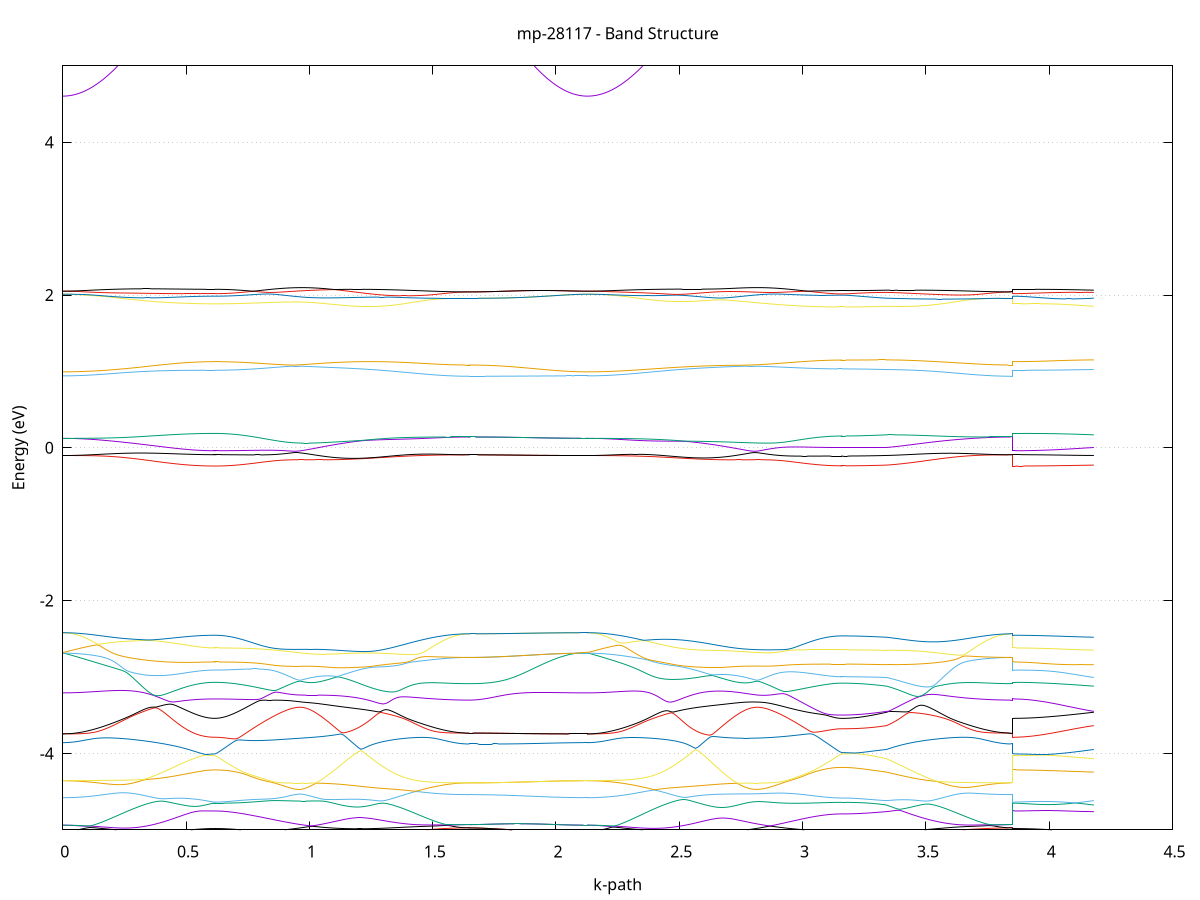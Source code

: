 set title 'mp-28117 - Band Structure'
set xlabel 'k-path'
set ylabel 'Energy (eV)'
set grid y
set yrange [-5:5]
set terminal png size 800,600
set output 'mp-28117_bands_gnuplot.png'
plot '-' using 1:2 with lines notitle, '-' using 1:2 with lines notitle, '-' using 1:2 with lines notitle, '-' using 1:2 with lines notitle, '-' using 1:2 with lines notitle, '-' using 1:2 with lines notitle, '-' using 1:2 with lines notitle, '-' using 1:2 with lines notitle, '-' using 1:2 with lines notitle, '-' using 1:2 with lines notitle, '-' using 1:2 with lines notitle, '-' using 1:2 with lines notitle, '-' using 1:2 with lines notitle, '-' using 1:2 with lines notitle, '-' using 1:2 with lines notitle, '-' using 1:2 with lines notitle, '-' using 1:2 with lines notitle, '-' using 1:2 with lines notitle, '-' using 1:2 with lines notitle, '-' using 1:2 with lines notitle, '-' using 1:2 with lines notitle, '-' using 1:2 with lines notitle, '-' using 1:2 with lines notitle, '-' using 1:2 with lines notitle, '-' using 1:2 with lines notitle, '-' using 1:2 with lines notitle, '-' using 1:2 with lines notitle, '-' using 1:2 with lines notitle, '-' using 1:2 with lines notitle, '-' using 1:2 with lines notitle, '-' using 1:2 with lines notitle, '-' using 1:2 with lines notitle, '-' using 1:2 with lines notitle, '-' using 1:2 with lines notitle, '-' using 1:2 with lines notitle, '-' using 1:2 with lines notitle, '-' using 1:2 with lines notitle, '-' using 1:2 with lines notitle, '-' using 1:2 with lines notitle, '-' using 1:2 with lines notitle, '-' using 1:2 with lines notitle, '-' using 1:2 with lines notitle, '-' using 1:2 with lines notitle, '-' using 1:2 with lines notitle, '-' using 1:2 with lines notitle, '-' using 1:2 with lines notitle, '-' using 1:2 with lines notitle, '-' using 1:2 with lines notitle, '-' using 1:2 with lines notitle, '-' using 1:2 with lines notitle, '-' using 1:2 with lines notitle, '-' using 1:2 with lines notitle, '-' using 1:2 with lines notitle, '-' using 1:2 with lines notitle, '-' using 1:2 with lines notitle, '-' using 1:2 with lines notitle, '-' using 1:2 with lines notitle, '-' using 1:2 with lines notitle, '-' using 1:2 with lines notitle, '-' using 1:2 with lines notitle, '-' using 1:2 with lines notitle, '-' using 1:2 with lines notitle, '-' using 1:2 with lines notitle, '-' using 1:2 with lines notitle, '-' using 1:2 with lines notitle, '-' using 1:2 with lines notitle, '-' using 1:2 with lines notitle, '-' using 1:2 with lines notitle, '-' using 1:2 with lines notitle, '-' using 1:2 with lines notitle, '-' using 1:2 with lines notitle, '-' using 1:2 with lines notitle, '-' using 1:2 with lines notitle, '-' using 1:2 with lines notitle, '-' using 1:2 with lines notitle, '-' using 1:2 with lines notitle, '-' using 1:2 with lines notitle, '-' using 1:2 with lines notitle, '-' using 1:2 with lines notitle, '-' using 1:2 with lines notitle, '-' using 1:2 with lines notitle, '-' using 1:2 with lines notitle, '-' using 1:2 with lines notitle, '-' using 1:2 with lines notitle, '-' using 1:2 with lines notitle, '-' using 1:2 with lines notitle, '-' using 1:2 with lines notitle, '-' using 1:2 with lines notitle, '-' using 1:2 with lines notitle, '-' using 1:2 with lines notitle, '-' using 1:2 with lines notitle, '-' using 1:2 with lines notitle, '-' using 1:2 with lines notitle, '-' using 1:2 with lines notitle, '-' using 1:2 with lines notitle, '-' using 1:2 with lines notitle
0.000000 -39.082687
0.009944 -39.082687
0.019888 -39.082687
0.029832 -39.082687
0.039776 -39.082687
0.049720 -39.082687
0.059664 -39.082687
0.069608 -39.082787
0.079552 -39.082787
0.089496 -39.082787
0.099440 -39.082787
0.109384 -39.082787
0.119328 -39.082887
0.129272 -39.082887
0.139216 -39.082887
0.149160 -39.082987
0.159104 -39.082987
0.169048 -39.082987
0.178992 -39.083087
0.188936 -39.083087
0.198880 -39.083087
0.208824 -39.083187
0.218768 -39.083187
0.228712 -39.083287
0.238657 -39.083287
0.248601 -39.083287
0.258545 -39.083387
0.268489 -39.083387
0.278433 -39.083487
0.288377 -39.083487
0.298321 -39.083587
0.308265 -39.083587
0.318209 -39.083687
0.328153 -39.083687
0.338097 -39.083787
0.348041 -39.083787
0.357985 -39.083787
0.367929 -39.083887
0.377873 -39.083887
0.387817 -39.083987
0.397761 -39.083987
0.407705 -39.083987
0.417649 -39.084087
0.427593 -39.084087
0.437537 -39.084187
0.447481 -39.084187
0.457425 -39.084187
0.467369 -39.084187
0.477313 -39.084287
0.487257 -39.084287
0.497201 -39.084287
0.507145 -39.084387
0.517089 -39.084387
0.527033 -39.084387
0.536977 -39.084387
0.546921 -39.084387
0.556865 -39.084387
0.566809 -39.084487
0.576753 -39.084487
0.586697 -39.084487
0.596641 -39.084487
0.606585 -39.084487
0.616529 -39.084487
0.616529 -39.084487
0.626373 -39.084487
0.636216 -39.084487
0.646059 -39.084487
0.655902 -39.084487
0.665745 -39.084487
0.675589 -39.084587
0.685432 -39.084587
0.695275 -39.084587
0.705118 -39.084687
0.714961 -39.084687
0.724805 -39.084687
0.734648 -39.084787
0.744491 -39.084787
0.754334 -39.084787
0.764178 -39.084887
0.774021 -39.084887
0.783864 -39.084987
0.793707 -39.084987
0.803550 -39.084987
0.813394 -39.085087
0.823237 -39.085087
0.833080 -39.085187
0.842923 -39.085187
0.852766 -39.085187
0.862610 -39.085287
0.872453 -39.085287
0.882296 -39.085287
0.892139 -39.085287
0.901983 -39.085287
0.911826 -39.085387
0.921669 -39.085387
0.931512 -39.085387
0.941355 -39.085387
0.951199 -39.085387
0.961042 -39.085387
0.970885 -39.085387
0.980728 -39.085387
0.990571 -39.085387
1.000415 -39.085387
1.010258 -39.085387
1.020101 -39.085287
1.029944 -39.085287
1.039788 -39.085287
1.049631 -39.085287
1.059474 -39.085187
1.059474 -39.085187
1.069446 -39.085187
1.079419 -39.085187
1.089391 -39.085087
1.099364 -39.085087
1.109336 -39.085087
1.119309 -39.084987
1.129281 -39.084987
1.139253 -39.084887
1.149226 -39.084887
1.159198 -39.084787
1.169171 -39.084787
1.179143 -39.084687
1.189116 -39.084687
1.199088 -39.084587
1.209060 -39.084587
1.219033 -39.084487
1.229005 -39.084487
1.238978 -39.084387
1.248950 -39.084287
1.258923 -39.084287
1.268895 -39.084187
1.278867 -39.084187
1.288840 -39.084087
1.298812 -39.083987
1.308785 -39.083987
1.318757 -39.083887
1.328730 -39.083887
1.338702 -39.083787
1.348674 -39.083687
1.358647 -39.083687
1.368619 -39.083587
1.378592 -39.083587
1.388564 -39.083487
1.398537 -39.083387
1.408509 -39.083387
1.418482 -39.083287
1.428454 -39.083287
1.438426 -39.083187
1.448399 -39.083187
1.458371 -39.083087
1.468344 -39.083087
1.478316 -39.083087
1.488289 -39.082987
1.498261 -39.082987
1.508233 -39.082887
1.518206 -39.082887
1.528178 -39.082887
1.538151 -39.082787
1.548123 -39.082787
1.558096 -39.082787
1.568068 -39.082787
1.578040 -39.082787
1.588013 -39.082687
1.597985 -39.082687
1.607958 -39.082687
1.617930 -39.082687
1.627903 -39.082687
1.637875 -39.082687
1.647847 -39.082687
1.647847 -39.082687
1.657842 -39.082687
1.667836 -39.082687
1.677830 -39.082687
1.687824 -39.082687
1.697818 -39.082687
1.707812 -39.082687
1.717806 -39.082687
1.727800 -39.082687
1.737794 -39.082687
1.747788 -39.082687
1.757782 -39.082687
1.767776 -39.082687
1.777770 -39.082687
1.787764 -39.082687
1.797758 -39.082687
1.807752 -39.082687
1.817746 -39.082687
1.827740 -39.082687
1.837734 -39.082687
1.847728 -39.082687
1.857722 -39.082687
1.867716 -39.082687
1.877710 -39.082687
1.887704 -39.082687
1.897698 -39.082687
1.907692 -39.082687
1.917686 -39.082687
1.927680 -39.082687
1.937674 -39.082687
1.947668 -39.082687
1.957662 -39.082687
1.967656 -39.082687
1.977650 -39.082687
1.987645 -39.082687
1.997639 -39.082687
2.007633 -39.082687
2.017627 -39.082687
2.027621 -39.082687
2.037615 -39.082687
2.047609 -39.082687
2.057603 -39.082687
2.067597 -39.082687
2.077591 -39.082687
2.087585 -39.082687
2.097579 -39.082687
2.107573 -39.082687
2.117567 -39.082687
2.127561 -39.082687
2.127561 -39.082687
2.137522 -39.082687
2.147483 -39.082687
2.157445 -39.082687
2.167406 -39.082687
2.177367 -39.082687
2.187328 -39.082687
2.197290 -39.082787
2.207251 -39.082787
2.217212 -39.082787
2.227173 -39.082787
2.237135 -39.082787
2.247096 -39.082887
2.257057 -39.082887
2.267018 -39.082887
2.276979 -39.082987
2.286941 -39.082987
2.296902 -39.083087
2.306863 -39.083087
2.316824 -39.083087
2.326786 -39.083187
2.336747 -39.083187
2.346708 -39.083287
2.356669 -39.083287
2.366631 -39.083387
2.376592 -39.083387
2.386553 -39.083487
2.396514 -39.083587
2.406475 -39.083587
2.416437 -39.083687
2.426398 -39.083687
2.436359 -39.083787
2.446320 -39.083787
2.456282 -39.083887
2.466243 -39.083987
2.476204 -39.083987
2.486165 -39.084087
2.496127 -39.084187
2.506088 -39.084187
2.516049 -39.084287
2.526010 -39.084287
2.535972 -39.084387
2.545933 -39.084487
2.555894 -39.084487
2.565855 -39.084587
2.575816 -39.084587
2.585778 -39.084687
2.595739 -39.084687
2.605700 -39.084787
2.615661 -39.084787
2.625623 -39.084887
2.635584 -39.084887
2.645545 -39.084987
2.655506 -39.084987
2.665468 -39.085087
2.675429 -39.085087
2.685390 -39.085087
2.695351 -39.085187
2.705313 -39.085187
2.715274 -39.085187
2.725235 -39.085287
2.735196 -39.085287
2.745157 -39.085287
2.755119 -39.085287
2.765080 -39.085387
2.775041 -39.085387
2.785002 -39.085387
2.794964 -39.085387
2.804925 -39.085387
2.814886 -39.085387
2.824847 -39.085387
2.834809 -39.085387
2.844770 -39.085387
2.854731 -39.085387
2.864692 -39.085387
2.864692 -39.085387
2.874499 -39.085287
2.884305 -39.085287
2.894111 -39.085287
2.903917 -39.085287
2.913723 -39.085187
2.923530 -39.085187
2.933336 -39.085187
2.943142 -39.085187
2.952948 -39.085087
2.962755 -39.085087
2.972561 -39.084987
2.982367 -39.084987
2.992173 -39.084987
3.001979 -39.084887
3.011786 -39.084887
3.021592 -39.084787
3.031398 -39.084787
3.041204 -39.084787
3.051011 -39.084687
3.060817 -39.084687
3.070623 -39.084587
3.080429 -39.084587
3.090235 -39.084587
3.100042 -39.084587
3.109848 -39.084487
3.119654 -39.084487
3.129460 -39.084487
3.139267 -39.084487
3.149073 -39.084487
3.158879 -39.084487
3.158879 -39.084487
3.168432 -39.084487
3.177985 -39.084487
3.187538 -39.084487
3.197092 -39.084487
3.206645 -39.084487
3.216198 -39.084487
3.225751 -39.084487
3.235304 -39.084487
3.244857 -39.084487
3.254410 -39.084487
3.263964 -39.084487
3.273517 -39.084487
3.283070 -39.084387
3.292623 -39.084387
3.302176 -39.084387
3.311729 -39.084387
3.321282 -39.084387
3.330835 -39.084387
3.340389 -39.084387
3.340389 -39.084387
3.350380 -39.084387
3.360371 -39.084387
3.370362 -39.084287
3.380353 -39.084287
3.390344 -39.084287
3.400335 -39.084187
3.410326 -39.084187
3.420317 -39.084187
3.430309 -39.084087
3.440300 -39.084087
3.450291 -39.084087
3.460282 -39.083987
3.470273 -39.083987
3.480264 -39.083887
3.490255 -39.083887
3.500246 -39.083887
3.510237 -39.083787
3.520229 -39.083787
3.530220 -39.083687
3.540211 -39.083687
3.550202 -39.083587
3.560193 -39.083587
3.570184 -39.083487
3.580175 -39.083487
3.590166 -39.083387
3.600157 -39.083387
3.610149 -39.083287
3.620140 -39.083287
3.630131 -39.083287
3.640122 -39.083187
3.650113 -39.083187
3.660104 -39.083087
3.670095 -39.083087
3.680086 -39.082987
3.690077 -39.082987
3.700068 -39.082987
3.710060 -39.082887
3.720051 -39.082887
3.730042 -39.082887
3.740033 -39.082787
3.750024 -39.082787
3.760015 -39.082787
3.770006 -39.082787
3.779997 -39.082787
3.789988 -39.082687
3.799980 -39.082687
3.809971 -39.082687
3.819962 -39.082687
3.829953 -39.082687
3.839944 -39.082687
3.849935 -39.082687
3.849935 -39.084487
3.859674 -39.084487
3.869414 -39.084487
3.879153 -39.084487
3.888893 -39.084487
3.898632 -39.084487
3.908372 -39.084487
3.918111 -39.084487
3.927850 -39.084487
3.937590 -39.084487
3.947329 -39.084487
3.957069 -39.084487
3.966808 -39.084487
3.976548 -39.084487
3.986287 -39.084487
3.996026 -39.084487
4.005766 -39.084487
4.015505 -39.084487
4.025245 -39.084487
4.034984 -39.084487
4.044724 -39.084487
4.054463 -39.084387
4.064202 -39.084387
4.073942 -39.084387
4.083681 -39.084387
4.093421 -39.084387
4.103160 -39.084387
4.112900 -39.084387
4.122639 -39.084387
4.132378 -39.084387
4.142118 -39.084387
4.151857 -39.084387
4.161597 -39.084387
4.171336 -39.084387
4.181076 -39.084387
e
0.000000 -39.082687
0.009944 -39.082687
0.019888 -39.082687
0.029832 -39.082687
0.039776 -39.082587
0.049720 -39.082587
0.059664 -39.082587
0.069608 -39.082487
0.079552 -39.082487
0.089496 -39.082387
0.099440 -39.082387
0.109384 -39.082287
0.119328 -39.082187
0.129272 -39.082187
0.139216 -39.082087
0.149160 -39.081987
0.159104 -39.081887
0.169048 -39.081787
0.178992 -39.081687
0.188936 -39.081587
0.198880 -39.081487
0.208824 -39.081387
0.218768 -39.081287
0.228712 -39.081087
0.238657 -39.080987
0.248601 -39.080887
0.258545 -39.080687
0.268489 -39.080587
0.278433 -39.080387
0.288377 -39.080287
0.298321 -39.080087
0.308265 -39.079987
0.318209 -39.079787
0.328153 -39.079687
0.338097 -39.079487
0.348041 -39.079287
0.357985 -39.079187
0.367929 -39.078987
0.377873 -39.078787
0.387817 -39.078687
0.397761 -39.078487
0.407705 -39.078387
0.417649 -39.078187
0.427593 -39.077987
0.437537 -39.077887
0.447481 -39.077687
0.457425 -39.077587
0.467369 -39.077387
0.477313 -39.077287
0.487257 -39.077087
0.497201 -39.076987
0.507145 -39.076887
0.517089 -39.076787
0.527033 -39.076687
0.536977 -39.076587
0.546921 -39.076487
0.556865 -39.076387
0.566809 -39.076287
0.576753 -39.076287
0.586697 -39.076187
0.596641 -39.076187
0.606585 -39.076187
0.616529 -39.076187
0.616529 -39.076187
0.626373 -39.076187
0.636216 -39.076087
0.646059 -39.076087
0.655902 -39.076087
0.665745 -39.075987
0.675589 -39.075887
0.685432 -39.075787
0.695275 -39.075687
0.705118 -39.075587
0.714961 -39.075487
0.724805 -39.075387
0.734648 -39.075187
0.744491 -39.075087
0.754334 -39.074887
0.764178 -39.074787
0.774021 -39.074587
0.783864 -39.074387
0.793707 -39.074187
0.803550 -39.073987
0.813394 -39.073787
0.823237 -39.073587
0.833080 -39.073387
0.842923 -39.073087
0.852766 -39.072887
0.862610 -39.072687
0.872453 -39.072487
0.882296 -39.072187
0.892139 -39.071987
0.901983 -39.071687
0.911826 -39.071487
0.921669 -39.071187
0.931512 -39.070987
0.941355 -39.070687
0.951199 -39.070387
0.961042 -39.070187
0.970885 -39.070487
0.980728 -39.070687
0.990571 -39.070987
1.000415 -39.071287
1.010258 -39.071487
1.020101 -39.071787
1.029944 -39.072087
1.039788 -39.072387
1.049631 -39.072587
1.059474 -39.072887
1.059474 -39.072887
1.069446 -39.073187
1.079419 -39.073387
1.089391 -39.073687
1.099364 -39.073987
1.109336 -39.074187
1.119309 -39.074487
1.129281 -39.074787
1.139253 -39.074987
1.149226 -39.075287
1.159198 -39.075487
1.169171 -39.075787
1.179143 -39.076087
1.189116 -39.076287
1.199088 -39.076487
1.209060 -39.076787
1.219033 -39.076987
1.229005 -39.077287
1.238978 -39.077487
1.248950 -39.077687
1.258923 -39.077987
1.268895 -39.078187
1.278867 -39.078387
1.288840 -39.078587
1.298812 -39.078787
1.308785 -39.078987
1.318757 -39.079187
1.328730 -39.079387
1.338702 -39.079587
1.348674 -39.079787
1.358647 -39.079987
1.368619 -39.080187
1.378592 -39.080287
1.388564 -39.080487
1.398537 -39.080687
1.408509 -39.080787
1.418482 -39.080987
1.428454 -39.081087
1.438426 -39.081287
1.448399 -39.081387
1.458371 -39.081487
1.468344 -39.081587
1.478316 -39.081687
1.488289 -39.081887
1.498261 -39.081987
1.508233 -39.082087
1.518206 -39.082087
1.528178 -39.082187
1.538151 -39.082287
1.548123 -39.082387
1.558096 -39.082387
1.568068 -39.082487
1.578040 -39.082487
1.588013 -39.082587
1.597985 -39.082587
1.607958 -39.082587
1.617930 -39.082687
1.627903 -39.082687
1.637875 -39.082687
1.647847 -39.082687
1.647847 -39.082687
1.657842 -39.082687
1.667836 -39.082687
1.677830 -39.082687
1.687824 -39.082687
1.697818 -39.082687
1.707812 -39.082687
1.717806 -39.082687
1.727800 -39.082687
1.737794 -39.082687
1.747788 -39.082687
1.757782 -39.082687
1.767776 -39.082687
1.777770 -39.082687
1.787764 -39.082687
1.797758 -39.082687
1.807752 -39.082687
1.817746 -39.082687
1.827740 -39.082687
1.837734 -39.082687
1.847728 -39.082687
1.857722 -39.082687
1.867716 -39.082687
1.877710 -39.082687
1.887704 -39.082687
1.897698 -39.082687
1.907692 -39.082687
1.917686 -39.082687
1.927680 -39.082687
1.937674 -39.082687
1.947668 -39.082687
1.957662 -39.082687
1.967656 -39.082687
1.977650 -39.082687
1.987645 -39.082687
1.997639 -39.082687
2.007633 -39.082687
2.017627 -39.082687
2.027621 -39.082687
2.037615 -39.082687
2.047609 -39.082687
2.057603 -39.082687
2.067597 -39.082687
2.077591 -39.082687
2.087585 -39.082687
2.097579 -39.082687
2.107573 -39.082687
2.117567 -39.082687
2.127561 -39.082687
2.127561 -39.082687
2.137522 -39.082687
2.147483 -39.082687
2.157445 -39.082687
2.167406 -39.082587
2.177367 -39.082587
2.187328 -39.082587
2.197290 -39.082487
2.207251 -39.082487
2.217212 -39.082387
2.227173 -39.082387
2.237135 -39.082287
2.247096 -39.082187
2.257057 -39.082087
2.267018 -39.081987
2.276979 -39.081987
2.286941 -39.081887
2.296902 -39.081687
2.306863 -39.081587
2.316824 -39.081487
2.326786 -39.081387
2.336747 -39.081287
2.346708 -39.081087
2.356669 -39.080987
2.366631 -39.080787
2.376592 -39.080687
2.386553 -39.080487
2.396514 -39.080287
2.406475 -39.080187
2.416437 -39.079987
2.426398 -39.079787
2.436359 -39.079587
2.446320 -39.079387
2.456282 -39.079187
2.466243 -39.078987
2.476204 -39.078787
2.486165 -39.078587
2.496127 -39.078387
2.506088 -39.078187
2.516049 -39.077987
2.526010 -39.077687
2.535972 -39.077487
2.545933 -39.077287
2.555894 -39.076987
2.565855 -39.076787
2.575816 -39.076587
2.585778 -39.076287
2.595739 -39.076087
2.605700 -39.075787
2.615661 -39.075587
2.625623 -39.075287
2.635584 -39.074987
2.645545 -39.074787
2.655506 -39.074487
2.665468 -39.074287
2.675429 -39.073987
2.685390 -39.073687
2.695351 -39.073487
2.705313 -39.073187
2.715274 -39.072887
2.725235 -39.072587
2.735196 -39.072387
2.745157 -39.072087
2.755119 -39.071787
2.765080 -39.071587
2.775041 -39.071287
2.785002 -39.070987
2.794964 -39.070687
2.804925 -39.070487
2.814886 -39.070187
2.824847 -39.070487
2.834809 -39.070687
2.844770 -39.070987
2.854731 -39.071187
2.864692 -39.071487
2.864692 -39.071487
2.874499 -39.071687
2.884305 -39.071987
2.894111 -39.072187
2.903917 -39.072487
2.913723 -39.072687
2.923530 -39.072887
2.933336 -39.073187
2.943142 -39.073387
2.952948 -39.073587
2.962755 -39.073787
2.972561 -39.073987
2.982367 -39.074187
2.992173 -39.074387
3.001979 -39.074587
3.011786 -39.074787
3.021592 -39.074887
3.031398 -39.075087
3.041204 -39.075287
3.051011 -39.075387
3.060817 -39.075487
3.070623 -39.075587
3.080429 -39.075687
3.090235 -39.075787
3.100042 -39.075887
3.109848 -39.075987
3.119654 -39.076087
3.129460 -39.076087
3.139267 -39.076087
3.149073 -39.076187
3.158879 -39.076187
3.158879 -39.076187
3.168432 -39.076187
3.177985 -39.076187
3.187538 -39.076187
3.197092 -39.076187
3.206645 -39.076187
3.216198 -39.076187
3.225751 -39.076187
3.235304 -39.076287
3.244857 -39.076287
3.254410 -39.076287
3.263964 -39.076287
3.273517 -39.076387
3.283070 -39.076387
3.292623 -39.076387
3.302176 -39.076487
3.311729 -39.076487
3.321282 -39.076587
3.330835 -39.076587
3.340389 -39.076687
3.340389 -39.076687
3.350380 -39.076787
3.360371 -39.076887
3.370362 -39.076987
3.380353 -39.077187
3.390344 -39.077287
3.400335 -39.077487
3.410326 -39.077587
3.420317 -39.077787
3.430309 -39.077887
3.440300 -39.078087
3.450291 -39.078287
3.460282 -39.078387
3.470273 -39.078587
3.480264 -39.078787
3.490255 -39.078887
3.500246 -39.079087
3.510237 -39.079287
3.520229 -39.079487
3.530220 -39.079587
3.540211 -39.079787
3.550202 -39.079987
3.560193 -39.080087
3.570184 -39.080287
3.580175 -39.080387
3.590166 -39.080587
3.600157 -39.080687
3.610149 -39.080887
3.620140 -39.080987
3.630131 -39.081187
3.640122 -39.081287
3.650113 -39.081387
3.660104 -39.081487
3.670095 -39.081587
3.680086 -39.081787
3.690077 -39.081887
3.700068 -39.081987
3.710060 -39.082087
3.720051 -39.082087
3.730042 -39.082187
3.740033 -39.082287
3.750024 -39.082387
3.760015 -39.082387
3.770006 -39.082487
3.779997 -39.082487
3.789988 -39.082587
3.799980 -39.082587
3.809971 -39.082587
3.819962 -39.082687
3.829953 -39.082687
3.839944 -39.082687
3.849935 -39.082687
3.849935 -39.076187
3.859674 -39.076187
3.869414 -39.076187
3.879153 -39.076187
3.888893 -39.076187
3.898632 -39.076187
3.908372 -39.076187
3.918111 -39.076187
3.927850 -39.076187
3.937590 -39.076187
3.947329 -39.076187
3.957069 -39.076187
3.966808 -39.076187
3.976548 -39.076187
3.986287 -39.076287
3.996026 -39.076287
4.005766 -39.076287
4.015505 -39.076287
4.025245 -39.076287
4.034984 -39.076287
4.044724 -39.076287
4.054463 -39.076387
4.064202 -39.076387
4.073942 -39.076387
4.083681 -39.076387
4.093421 -39.076387
4.103160 -39.076487
4.112900 -39.076487
4.122639 -39.076487
4.132378 -39.076487
4.142118 -39.076587
4.151857 -39.076587
4.161597 -39.076587
4.171336 -39.076587
4.181076 -39.076687
e
0.000000 -39.057587
0.009944 -39.057587
0.019888 -39.057687
0.029832 -39.057687
0.039776 -39.057687
0.049720 -39.057687
0.059664 -39.057687
0.069608 -39.057787
0.079552 -39.057787
0.089496 -39.057887
0.099440 -39.057887
0.109384 -39.057987
0.119328 -39.058087
0.129272 -39.058187
0.139216 -39.058187
0.149160 -39.058287
0.159104 -39.058387
0.169048 -39.058487
0.178992 -39.058587
0.188936 -39.058687
0.198880 -39.058787
0.208824 -39.058987
0.218768 -39.059087
0.228712 -39.059187
0.238657 -39.059287
0.248601 -39.059487
0.258545 -39.059587
0.268489 -39.059787
0.278433 -39.059887
0.288377 -39.060087
0.298321 -39.060187
0.308265 -39.060387
0.318209 -39.060487
0.328153 -39.060687
0.338097 -39.060787
0.348041 -39.060987
0.357985 -39.061187
0.367929 -39.061287
0.377873 -39.061487
0.387817 -39.061687
0.397761 -39.061787
0.407705 -39.061987
0.417649 -39.062187
0.427593 -39.062287
0.437537 -39.062487
0.447481 -39.062687
0.457425 -39.062787
0.467369 -39.062987
0.477313 -39.063087
0.487257 -39.063187
0.497201 -39.063387
0.507145 -39.063487
0.517089 -39.063587
0.527033 -39.063687
0.536977 -39.063787
0.546921 -39.063887
0.556865 -39.063987
0.566809 -39.064087
0.576753 -39.064087
0.586697 -39.064187
0.596641 -39.064187
0.606585 -39.064187
0.616529 -39.064187
0.616529 -39.064187
0.626373 -39.064187
0.636216 -39.064287
0.646059 -39.064287
0.655902 -39.064287
0.665745 -39.064387
0.675589 -39.064487
0.685432 -39.064587
0.695275 -39.064687
0.705118 -39.064787
0.714961 -39.064887
0.724805 -39.064987
0.734648 -39.065187
0.744491 -39.065287
0.754334 -39.065487
0.764178 -39.065587
0.774021 -39.065787
0.783864 -39.065987
0.793707 -39.066187
0.803550 -39.066387
0.813394 -39.066587
0.823237 -39.066787
0.833080 -39.066987
0.842923 -39.067187
0.852766 -39.067487
0.862610 -39.067687
0.872453 -39.067887
0.882296 -39.068187
0.892139 -39.068387
0.901983 -39.068687
0.911826 -39.068887
0.921669 -39.069187
0.931512 -39.069387
0.941355 -39.069687
0.951199 -39.069987
0.961042 -39.070187
0.970885 -39.069887
0.980728 -39.069587
0.990571 -39.069387
1.000415 -39.069087
1.010258 -39.068787
1.020101 -39.068587
1.029944 -39.068287
1.039788 -39.067987
1.049631 -39.067787
1.059474 -39.067487
1.059474 -39.067487
1.069446 -39.067187
1.079419 -39.066987
1.089391 -39.066687
1.099364 -39.066387
1.109336 -39.066087
1.119309 -39.065887
1.129281 -39.065587
1.139253 -39.065387
1.149226 -39.065087
1.159198 -39.064787
1.169171 -39.064587
1.179143 -39.064287
1.189116 -39.064087
1.199088 -39.063787
1.209060 -39.063587
1.219033 -39.063287
1.229005 -39.063087
1.238978 -39.062887
1.248950 -39.062587
1.258923 -39.062387
1.268895 -39.062187
1.278867 -39.061987
1.288840 -39.061687
1.298812 -39.061487
1.308785 -39.061287
1.318757 -39.061087
1.328730 -39.060887
1.338702 -39.060687
1.348674 -39.060487
1.358647 -39.060387
1.368619 -39.060187
1.378592 -39.059987
1.388564 -39.059787
1.398537 -39.059687
1.408509 -39.059487
1.418482 -39.059387
1.428454 -39.059187
1.438426 -39.059087
1.448399 -39.058987
1.458371 -39.058787
1.468344 -39.058687
1.478316 -39.058587
1.488289 -39.058487
1.498261 -39.058387
1.508233 -39.058287
1.518206 -39.058187
1.528178 -39.058087
1.538151 -39.057987
1.548123 -39.057987
1.558096 -39.057887
1.568068 -39.057887
1.578040 -39.057787
1.588013 -39.057787
1.597985 -39.057687
1.607958 -39.057687
1.617930 -39.057687
1.627903 -39.057587
1.637875 -39.057587
1.647847 -39.057587
1.647847 -39.057587
1.657842 -39.057587
1.667836 -39.057587
1.677830 -39.057587
1.687824 -39.057587
1.697818 -39.057587
1.707812 -39.057587
1.717806 -39.057587
1.727800 -39.057587
1.737794 -39.057587
1.747788 -39.057587
1.757782 -39.057587
1.767776 -39.057587
1.777770 -39.057587
1.787764 -39.057587
1.797758 -39.057587
1.807752 -39.057587
1.817746 -39.057587
1.827740 -39.057587
1.837734 -39.057587
1.847728 -39.057587
1.857722 -39.057587
1.867716 -39.057587
1.877710 -39.057587
1.887704 -39.057587
1.897698 -39.057587
1.907692 -39.057587
1.917686 -39.057587
1.927680 -39.057587
1.937674 -39.057587
1.947668 -39.057587
1.957662 -39.057587
1.967656 -39.057587
1.977650 -39.057587
1.987645 -39.057587
1.997639 -39.057587
2.007633 -39.057587
2.017627 -39.057587
2.027621 -39.057587
2.037615 -39.057587
2.047609 -39.057587
2.057603 -39.057587
2.067597 -39.057587
2.077591 -39.057587
2.087585 -39.057587
2.097579 -39.057587
2.107573 -39.057587
2.117567 -39.057587
2.127561 -39.057587
2.127561 -39.057587
2.137522 -39.057587
2.147483 -39.057687
2.157445 -39.057687
2.167406 -39.057687
2.177367 -39.057687
2.187328 -39.057787
2.197290 -39.057787
2.207251 -39.057787
2.217212 -39.057887
2.227173 -39.057987
2.237135 -39.057987
2.247096 -39.058087
2.257057 -39.058187
2.267018 -39.058287
2.276979 -39.058387
2.286941 -39.058487
2.296902 -39.058587
2.306863 -39.058687
2.316824 -39.058787
2.326786 -39.058987
2.336747 -39.059087
2.346708 -39.059187
2.356669 -39.059387
2.366631 -39.059487
2.376592 -39.059687
2.386553 -39.059787
2.396514 -39.059987
2.406475 -39.060187
2.416437 -39.060387
2.426398 -39.060487
2.436359 -39.060687
2.446320 -39.060887
2.456282 -39.061087
2.466243 -39.061287
2.476204 -39.061487
2.486165 -39.061687
2.496127 -39.061887
2.506088 -39.062187
2.516049 -39.062387
2.526010 -39.062587
2.535972 -39.062887
2.545933 -39.063087
2.555894 -39.063287
2.565855 -39.063587
2.575816 -39.063787
2.585778 -39.064087
2.595739 -39.064287
2.605700 -39.064587
2.615661 -39.064787
2.625623 -39.065087
2.635584 -39.065287
2.645545 -39.065587
2.655506 -39.065887
2.665468 -39.066087
2.675429 -39.066387
2.685390 -39.066687
2.695351 -39.066887
2.705313 -39.067187
2.715274 -39.067487
2.725235 -39.067787
2.735196 -39.067987
2.745157 -39.068287
2.755119 -39.068587
2.765080 -39.068787
2.775041 -39.069087
2.785002 -39.069387
2.794964 -39.069687
2.804925 -39.069887
2.814886 -39.070187
2.824847 -39.069887
2.834809 -39.069687
2.844770 -39.069387
2.854731 -39.069087
2.864692 -39.068887
2.864692 -39.068887
2.874499 -39.068587
2.884305 -39.068387
2.894111 -39.068187
2.903917 -39.067887
2.913723 -39.067687
2.923530 -39.067387
2.933336 -39.067187
2.943142 -39.066987
2.952948 -39.066787
2.962755 -39.066587
2.972561 -39.066387
2.982367 -39.066187
2.992173 -39.065987
3.001979 -39.065787
3.011786 -39.065587
3.021592 -39.065487
3.031398 -39.065287
3.041204 -39.065087
3.051011 -39.064987
3.060817 -39.064887
3.070623 -39.064787
3.080429 -39.064587
3.090235 -39.064487
3.100042 -39.064487
3.109848 -39.064387
3.119654 -39.064287
3.129460 -39.064287
3.139267 -39.064187
3.149073 -39.064187
3.158879 -39.064187
3.158879 -39.064187
3.168432 -39.064187
3.177985 -39.064187
3.187538 -39.064187
3.197092 -39.064187
3.206645 -39.064187
3.216198 -39.064187
3.225751 -39.064187
3.235304 -39.064087
3.244857 -39.064087
3.254410 -39.064087
3.263964 -39.063987
3.273517 -39.063987
3.283070 -39.063987
3.292623 -39.063887
3.302176 -39.063887
3.311729 -39.063887
3.321282 -39.063787
3.330835 -39.063787
3.340389 -39.063687
3.340389 -39.063687
3.350380 -39.063587
3.360371 -39.063487
3.370362 -39.063387
3.380353 -39.063187
3.390344 -39.063087
3.400335 -39.062887
3.410326 -39.062787
3.420317 -39.062587
3.430309 -39.062387
3.440300 -39.062287
3.450291 -39.062087
3.460282 -39.061887
3.470273 -39.061787
3.480264 -39.061587
3.490255 -39.061387
3.500246 -39.061187
3.510237 -39.061087
3.520229 -39.060887
3.530220 -39.060687
3.540211 -39.060587
3.550202 -39.060387
3.560193 -39.060187
3.570184 -39.060087
3.580175 -39.059887
3.590166 -39.059787
3.600157 -39.059587
3.610149 -39.059487
3.620140 -39.059287
3.630131 -39.059187
3.640122 -39.059087
3.650113 -39.058887
3.660104 -39.058787
3.670095 -39.058687
3.680086 -39.058587
3.690077 -39.058487
3.700068 -39.058387
3.710060 -39.058287
3.720051 -39.058187
3.730042 -39.058087
3.740033 -39.057987
3.750024 -39.057987
3.760015 -39.057887
3.770006 -39.057887
3.779997 -39.057787
3.789988 -39.057787
3.799980 -39.057687
3.809971 -39.057687
3.819962 -39.057687
3.829953 -39.057587
3.839944 -39.057587
3.849935 -39.057587
3.849935 -39.064187
3.859674 -39.064187
3.869414 -39.064187
3.879153 -39.064187
3.888893 -39.064187
3.898632 -39.064187
3.908372 -39.064187
3.918111 -39.064187
3.927850 -39.064187
3.937590 -39.064187
3.947329 -39.064187
3.957069 -39.064187
3.966808 -39.064187
3.976548 -39.064087
3.986287 -39.064087
3.996026 -39.064087
4.005766 -39.064087
4.015505 -39.064087
4.025245 -39.064087
4.034984 -39.064087
4.044724 -39.063987
4.054463 -39.063987
4.064202 -39.063987
4.073942 -39.063987
4.083681 -39.063987
4.093421 -39.063887
4.103160 -39.063887
4.112900 -39.063887
4.122639 -39.063887
4.132378 -39.063887
4.142118 -39.063787
4.151857 -39.063787
4.161597 -39.063787
4.171336 -39.063787
4.181076 -39.063687
e
0.000000 -39.057587
0.009944 -39.057587
0.019888 -39.057587
0.029832 -39.057587
0.039776 -39.057587
0.049720 -39.057587
0.059664 -39.057587
0.069608 -39.057587
0.079552 -39.057587
0.089496 -39.057487
0.099440 -39.057487
0.109384 -39.057487
0.119328 -39.057487
0.129272 -39.057387
0.139216 -39.057387
0.149160 -39.057387
0.159104 -39.057287
0.169048 -39.057287
0.178992 -39.057287
0.188936 -39.057187
0.198880 -39.057187
0.208824 -39.057187
0.218768 -39.057087
0.228712 -39.057087
0.238657 -39.056987
0.248601 -39.056987
0.258545 -39.056887
0.268489 -39.056887
0.278433 -39.056787
0.288377 -39.056787
0.298321 -39.056787
0.308265 -39.056687
0.318209 -39.056687
0.328153 -39.056587
0.338097 -39.056587
0.348041 -39.056487
0.357985 -39.056487
0.367929 -39.056387
0.377873 -39.056387
0.387817 -39.056387
0.397761 -39.056287
0.407705 -39.056287
0.417649 -39.056187
0.427593 -39.056187
0.437537 -39.056187
0.447481 -39.056087
0.457425 -39.056087
0.467369 -39.056087
0.477313 -39.055987
0.487257 -39.055987
0.497201 -39.055987
0.507145 -39.055987
0.517089 -39.055987
0.527033 -39.055887
0.536977 -39.055887
0.546921 -39.055887
0.556865 -39.055887
0.566809 -39.055887
0.576753 -39.055887
0.586697 -39.055887
0.596641 -39.055887
0.606585 -39.055787
0.616529 -39.055787
0.616529 -39.055787
0.626373 -39.055787
0.636216 -39.055787
0.646059 -39.055787
0.655902 -39.055787
0.665745 -39.055787
0.675589 -39.055787
0.685432 -39.055687
0.695275 -39.055687
0.705118 -39.055687
0.714961 -39.055587
0.724805 -39.055587
0.734648 -39.055587
0.744491 -39.055487
0.754334 -39.055487
0.764178 -39.055387
0.774021 -39.055387
0.783864 -39.055387
0.793707 -39.055287
0.803550 -39.055287
0.813394 -39.055287
0.823237 -39.055187
0.833080 -39.055187
0.842923 -39.055087
0.852766 -39.055087
0.862610 -39.055087
0.872453 -39.055087
0.882296 -39.054987
0.892139 -39.054987
0.901983 -39.054987
0.911826 -39.054987
0.921669 -39.054987
0.931512 -39.054987
0.941355 -39.054987
0.951199 -39.054887
0.961042 -39.054887
0.970885 -39.054887
0.980728 -39.054987
0.990571 -39.054987
1.000415 -39.054987
1.010258 -39.054987
1.020101 -39.054987
1.029944 -39.054987
1.039788 -39.054987
1.049631 -39.055087
1.059474 -39.055087
1.059474 -39.055087
1.069446 -39.055087
1.079419 -39.055187
1.089391 -39.055187
1.099364 -39.055187
1.109336 -39.055287
1.119309 -39.055287
1.129281 -39.055287
1.139253 -39.055387
1.149226 -39.055387
1.159198 -39.055487
1.169171 -39.055487
1.179143 -39.055587
1.189116 -39.055587
1.199088 -39.055687
1.209060 -39.055787
1.219033 -39.055787
1.229005 -39.055887
1.238978 -39.055887
1.248950 -39.055987
1.258923 -39.056087
1.268895 -39.056087
1.278867 -39.056187
1.288840 -39.056187
1.298812 -39.056287
1.308785 -39.056387
1.318757 -39.056387
1.328730 -39.056487
1.338702 -39.056487
1.348674 -39.056587
1.358647 -39.056687
1.368619 -39.056687
1.378592 -39.056787
1.388564 -39.056787
1.398537 -39.056887
1.408509 -39.056887
1.418482 -39.056987
1.428454 -39.056987
1.438426 -39.057087
1.448399 -39.057087
1.458371 -39.057187
1.468344 -39.057187
1.478316 -39.057287
1.488289 -39.057287
1.498261 -39.057287
1.508233 -39.057387
1.518206 -39.057387
1.528178 -39.057387
1.538151 -39.057487
1.548123 -39.057487
1.558096 -39.057487
1.568068 -39.057487
1.578040 -39.057587
1.588013 -39.057587
1.597985 -39.057587
1.607958 -39.057587
1.617930 -39.057587
1.627903 -39.057587
1.637875 -39.057587
1.647847 -39.057587
1.647847 -39.057587
1.657842 -39.057587
1.667836 -39.057587
1.677830 -39.057587
1.687824 -39.057587
1.697818 -39.057587
1.707812 -39.057587
1.717806 -39.057587
1.727800 -39.057587
1.737794 -39.057587
1.747788 -39.057587
1.757782 -39.057587
1.767776 -39.057587
1.777770 -39.057587
1.787764 -39.057587
1.797758 -39.057587
1.807752 -39.057587
1.817746 -39.057587
1.827740 -39.057587
1.837734 -39.057587
1.847728 -39.057587
1.857722 -39.057587
1.867716 -39.057587
1.877710 -39.057587
1.887704 -39.057587
1.897698 -39.057587
1.907692 -39.057587
1.917686 -39.057587
1.927680 -39.057587
1.937674 -39.057587
1.947668 -39.057587
1.957662 -39.057587
1.967656 -39.057587
1.977650 -39.057587
1.987645 -39.057587
1.997639 -39.057587
2.007633 -39.057587
2.017627 -39.057587
2.027621 -39.057587
2.037615 -39.057587
2.047609 -39.057587
2.057603 -39.057587
2.067597 -39.057587
2.077591 -39.057587
2.087585 -39.057587
2.097579 -39.057587
2.107573 -39.057587
2.117567 -39.057587
2.127561 -39.057587
2.127561 -39.057587
2.137522 -39.057587
2.147483 -39.057587
2.157445 -39.057587
2.167406 -39.057587
2.177367 -39.057587
2.187328 -39.057587
2.197290 -39.057587
2.207251 -39.057587
2.217212 -39.057487
2.227173 -39.057487
2.237135 -39.057487
2.247096 -39.057387
2.257057 -39.057387
2.267018 -39.057387
2.276979 -39.057287
2.286941 -39.057287
2.296902 -39.057287
2.306863 -39.057187
2.316824 -39.057187
2.326786 -39.057087
2.336747 -39.057087
2.346708 -39.056987
2.356669 -39.056987
2.366631 -39.056887
2.376592 -39.056887
2.386553 -39.056787
2.396514 -39.056787
2.406475 -39.056687
2.416437 -39.056687
2.426398 -39.056587
2.436359 -39.056487
2.446320 -39.056487
2.456282 -39.056387
2.466243 -39.056387
2.476204 -39.056287
2.486165 -39.056187
2.496127 -39.056187
2.506088 -39.056087
2.516049 -39.056087
2.526010 -39.055987
2.535972 -39.055887
2.545933 -39.055887
2.555894 -39.055787
2.565855 -39.055787
2.575816 -39.055687
2.585778 -39.055587
2.595739 -39.055587
2.605700 -39.055487
2.615661 -39.055487
2.625623 -39.055387
2.635584 -39.055387
2.645545 -39.055387
2.655506 -39.055287
2.665468 -39.055287
2.675429 -39.055187
2.685390 -39.055187
2.695351 -39.055187
2.705313 -39.055087
2.715274 -39.055087
2.725235 -39.055087
2.735196 -39.054987
2.745157 -39.054987
2.755119 -39.054987
2.765080 -39.054987
2.775041 -39.054987
2.785002 -39.054987
2.794964 -39.054987
2.804925 -39.054887
2.814886 -39.054887
2.824847 -39.054887
2.834809 -39.054987
2.844770 -39.054987
2.854731 -39.054987
2.864692 -39.054987
2.864692 -39.054987
2.874499 -39.054987
2.884305 -39.054987
2.894111 -39.054987
2.903917 -39.055087
2.913723 -39.055087
2.923530 -39.055087
2.933336 -39.055087
2.943142 -39.055187
2.952948 -39.055187
2.962755 -39.055287
2.972561 -39.055287
2.982367 -39.055287
2.992173 -39.055387
3.001979 -39.055387
3.011786 -39.055387
3.021592 -39.055487
3.031398 -39.055487
3.041204 -39.055587
3.051011 -39.055587
3.060817 -39.055587
3.070623 -39.055687
3.080429 -39.055687
3.090235 -39.055687
3.100042 -39.055787
3.109848 -39.055787
3.119654 -39.055787
3.129460 -39.055787
3.139267 -39.055787
3.149073 -39.055787
3.158879 -39.055787
3.158879 -39.055787
3.168432 -39.055787
3.177985 -39.055787
3.187538 -39.055787
3.197092 -39.055787
3.206645 -39.055887
3.216198 -39.055887
3.225751 -39.055887
3.235304 -39.055887
3.244857 -39.055887
3.254410 -39.055887
3.263964 -39.055887
3.273517 -39.055887
3.283070 -39.055887
3.292623 -39.055887
3.302176 -39.055887
3.311729 -39.055887
3.321282 -39.055887
3.330835 -39.055887
3.340389 -39.055887
3.340389 -39.055887
3.350380 -39.055987
3.360371 -39.055987
3.370362 -39.055987
3.380353 -39.055987
3.390344 -39.056087
3.400335 -39.056087
3.410326 -39.056087
3.420317 -39.056187
3.430309 -39.056187
3.440300 -39.056187
3.450291 -39.056287
3.460282 -39.056287
3.470273 -39.056287
3.480264 -39.056387
3.490255 -39.056387
3.500246 -39.056487
3.510237 -39.056487
3.520229 -39.056587
3.530220 -39.056587
3.540211 -39.056587
3.550202 -39.056687
3.560193 -39.056687
3.570184 -39.056787
3.580175 -39.056787
3.590166 -39.056887
3.600157 -39.056887
3.610149 -39.056987
3.620140 -39.056987
3.630131 -39.057087
3.640122 -39.057087
3.650113 -39.057187
3.660104 -39.057187
3.670095 -39.057187
3.680086 -39.057287
3.690077 -39.057287
3.700068 -39.057287
3.710060 -39.057387
3.720051 -39.057387
3.730042 -39.057387
3.740033 -39.057487
3.750024 -39.057487
3.760015 -39.057487
3.770006 -39.057487
3.779997 -39.057587
3.789988 -39.057587
3.799980 -39.057587
3.809971 -39.057587
3.819962 -39.057587
3.829953 -39.057587
3.839944 -39.057587
3.849935 -39.057587
3.849935 -39.055787
3.859674 -39.055787
3.869414 -39.055787
3.879153 -39.055787
3.888893 -39.055787
3.898632 -39.055787
3.908372 -39.055787
3.918111 -39.055787
3.927850 -39.055787
3.937590 -39.055887
3.947329 -39.055887
3.957069 -39.055887
3.966808 -39.055887
3.976548 -39.055887
3.986287 -39.055887
3.996026 -39.055887
4.005766 -39.055887
4.015505 -39.055887
4.025245 -39.055887
4.034984 -39.055887
4.044724 -39.055887
4.054463 -39.055887
4.064202 -39.055887
4.073942 -39.055887
4.083681 -39.055887
4.093421 -39.055887
4.103160 -39.055887
4.112900 -39.055887
4.122639 -39.055887
4.132378 -39.055887
4.142118 -39.055887
4.151857 -39.055887
4.161597 -39.055887
4.171336 -39.055887
4.181076 -39.055887
e
0.000000 -38.121987
0.009944 -38.121987
0.019888 -38.121987
0.029832 -38.121987
0.039776 -38.121987
0.049720 -38.121987
0.059664 -38.121987
0.069608 -38.121987
0.079552 -38.121887
0.089496 -38.121887
0.099440 -38.121887
0.109384 -38.121887
0.119328 -38.121787
0.129272 -38.121787
0.139216 -38.121787
0.149160 -38.121687
0.159104 -38.121687
0.169048 -38.121687
0.178992 -38.121587
0.188936 -38.121587
0.198880 -38.121487
0.208824 -38.121487
0.218768 -38.121387
0.228712 -38.121387
0.238657 -38.121287
0.248601 -38.121287
0.258545 -38.121187
0.268489 -38.121087
0.278433 -38.121087
0.288377 -38.120987
0.298321 -38.120887
0.308265 -38.120887
0.318209 -38.120787
0.328153 -38.120687
0.338097 -38.120687
0.348041 -38.120587
0.357985 -38.120487
0.367929 -38.120387
0.377873 -38.120387
0.387817 -38.120287
0.397761 -38.120187
0.407705 -38.120087
0.417649 -38.120087
0.427593 -38.119987
0.437537 -38.119887
0.447481 -38.119787
0.457425 -38.119687
0.467369 -38.119687
0.477313 -38.119587
0.487257 -38.119487
0.497201 -38.119487
0.507145 -38.119387
0.517089 -38.119287
0.527033 -38.119287
0.536977 -38.119187
0.546921 -38.119187
0.556865 -38.119087
0.566809 -38.119087
0.576753 -38.119087
0.586697 -38.118987
0.596641 -38.118987
0.606585 -38.118987
0.616529 -38.118987
0.616529 -38.118987
0.626373 -38.118987
0.636216 -38.118987
0.646059 -38.118987
0.655902 -38.118987
0.665745 -38.118987
0.675589 -38.118887
0.685432 -38.118887
0.695275 -38.118887
0.705118 -38.118887
0.714961 -38.118887
0.724805 -38.118787
0.734648 -38.118787
0.744491 -38.118787
0.754334 -38.118687
0.764178 -38.118687
0.774021 -38.118687
0.783864 -38.118587
0.793707 -38.118587
0.803550 -38.118487
0.813394 -38.118487
0.823237 -38.118387
0.833080 -38.118387
0.842923 -38.118287
0.852766 -38.118187
0.862610 -38.118187
0.872453 -38.118087
0.882296 -38.118087
0.892139 -38.117987
0.901983 -38.117887
0.911826 -38.117787
0.921669 -38.117787
0.931512 -38.117687
0.941355 -38.117587
0.951199 -38.117487
0.961042 -38.117487
0.970885 -38.117587
0.980728 -38.117687
0.990571 -38.117687
1.000415 -38.117787
1.010258 -38.117887
1.020101 -38.117987
1.029944 -38.118087
1.039788 -38.118187
1.049631 -38.118187
1.059474 -38.118287
1.059474 -38.118287
1.069446 -38.118387
1.079419 -38.118487
1.089391 -38.118587
1.099364 -38.118687
1.109336 -38.118787
1.119309 -38.118887
1.129281 -38.118987
1.139253 -38.119087
1.149226 -38.119187
1.159198 -38.119187
1.169171 -38.119287
1.179143 -38.119387
1.189116 -38.119487
1.199088 -38.119587
1.209060 -38.119687
1.219033 -38.119787
1.229005 -38.119887
1.238978 -38.119987
1.248950 -38.119987
1.258923 -38.120087
1.268895 -38.120187
1.278867 -38.120287
1.288840 -38.120387
1.298812 -38.120487
1.308785 -38.120487
1.318757 -38.120587
1.328730 -38.120687
1.338702 -38.120787
1.348674 -38.120787
1.358647 -38.120887
1.368619 -38.120987
1.378592 -38.121087
1.388564 -38.121087
1.398537 -38.121187
1.408509 -38.121287
1.418482 -38.121287
1.428454 -38.121387
1.438426 -38.121387
1.448399 -38.121487
1.458371 -38.121487
1.468344 -38.121587
1.478316 -38.121587
1.488289 -38.121687
1.498261 -38.121687
1.508233 -38.121787
1.518206 -38.121787
1.528178 -38.121787
1.538151 -38.121887
1.548123 -38.121887
1.558096 -38.121887
1.568068 -38.121887
1.578040 -38.121987
1.588013 -38.121987
1.597985 -38.121987
1.607958 -38.121987
1.617930 -38.121987
1.627903 -38.121987
1.637875 -38.121987
1.647847 -38.121987
1.647847 -38.121987
1.657842 -38.121987
1.667836 -38.121987
1.677830 -38.121987
1.687824 -38.121987
1.697818 -38.121987
1.707812 -38.121987
1.717806 -38.121987
1.727800 -38.121987
1.737794 -38.121987
1.747788 -38.121987
1.757782 -38.121987
1.767776 -38.121987
1.777770 -38.121987
1.787764 -38.121987
1.797758 -38.121987
1.807752 -38.121987
1.817746 -38.121987
1.827740 -38.121987
1.837734 -38.121987
1.847728 -38.121987
1.857722 -38.121987
1.867716 -38.121987
1.877710 -38.121987
1.887704 -38.121987
1.897698 -38.121987
1.907692 -38.121987
1.917686 -38.121987
1.927680 -38.121987
1.937674 -38.121987
1.947668 -38.121987
1.957662 -38.121987
1.967656 -38.121987
1.977650 -38.121987
1.987645 -38.121987
1.997639 -38.121987
2.007633 -38.121987
2.017627 -38.121987
2.027621 -38.121987
2.037615 -38.121987
2.047609 -38.121987
2.057603 -38.121987
2.067597 -38.121987
2.077591 -38.121987
2.087585 -38.121987
2.097579 -38.121987
2.107573 -38.121987
2.117567 -38.121987
2.127561 -38.121987
2.127561 -38.121987
2.137522 -38.121987
2.147483 -38.121987
2.157445 -38.121987
2.167406 -38.121987
2.177367 -38.121987
2.187328 -38.121987
2.197290 -38.121887
2.207251 -38.121887
2.217212 -38.121887
2.227173 -38.121887
2.237135 -38.121887
2.247096 -38.121787
2.257057 -38.121787
2.267018 -38.121687
2.276979 -38.121687
2.286941 -38.121687
2.296902 -38.121587
2.306863 -38.121587
2.316824 -38.121487
2.326786 -38.121487
2.336747 -38.121387
2.346708 -38.121387
2.356669 -38.121287
2.366631 -38.121287
2.376592 -38.121187
2.386553 -38.121087
2.396514 -38.121087
2.406475 -38.120987
2.416437 -38.120887
2.426398 -38.120887
2.436359 -38.120787
2.446320 -38.120687
2.456282 -38.120587
2.466243 -38.120587
2.476204 -38.120487
2.486165 -38.120387
2.496127 -38.120287
2.506088 -38.120187
2.516049 -38.120087
2.526010 -38.120087
2.535972 -38.119987
2.545933 -38.119887
2.555894 -38.119787
2.565855 -38.119687
2.575816 -38.119587
2.585778 -38.119487
2.595739 -38.119387
2.605700 -38.119287
2.615661 -38.119287
2.625623 -38.119187
2.635584 -38.119087
2.645545 -38.118987
2.655506 -38.118887
2.665468 -38.118787
2.675429 -38.118687
2.685390 -38.118587
2.695351 -38.118487
2.705313 -38.118387
2.715274 -38.118287
2.725235 -38.118187
2.735196 -38.118187
2.745157 -38.118087
2.755119 -38.117987
2.765080 -38.117887
2.775041 -38.117787
2.785002 -38.117687
2.794964 -38.117587
2.804925 -38.117587
2.814886 -38.117487
2.824847 -38.117587
2.834809 -38.117587
2.844770 -38.117687
2.854731 -38.117787
2.864692 -38.117887
2.864692 -38.117887
2.874499 -38.117887
2.884305 -38.117987
2.894111 -38.118087
2.903917 -38.118087
2.913723 -38.118187
2.923530 -38.118287
2.933336 -38.118287
2.943142 -38.118387
2.952948 -38.118387
2.962755 -38.118487
2.972561 -38.118487
2.982367 -38.118587
2.992173 -38.118587
3.001979 -38.118687
3.011786 -38.118687
3.021592 -38.118687
3.031398 -38.118787
3.041204 -38.118787
3.051011 -38.118787
3.060817 -38.118887
3.070623 -38.118887
3.080429 -38.118887
3.090235 -38.118887
3.100042 -38.118887
3.109848 -38.118987
3.119654 -38.118987
3.129460 -38.118987
3.139267 -38.118987
3.149073 -38.118987
3.158879 -38.118987
3.158879 -38.118987
3.168432 -38.118987
3.177985 -38.118987
3.187538 -38.118987
3.197092 -38.118987
3.206645 -38.118987
3.216198 -38.118987
3.225751 -38.118987
3.235304 -38.119087
3.244857 -38.119087
3.254410 -38.119087
3.263964 -38.119087
3.273517 -38.119087
3.283070 -38.119087
3.292623 -38.119187
3.302176 -38.119187
3.311729 -38.119187
3.321282 -38.119187
3.330835 -38.119287
3.340389 -38.119287
3.340389 -38.119287
3.350380 -38.119287
3.360371 -38.119387
3.370362 -38.119487
3.380353 -38.119487
3.390344 -38.119587
3.400335 -38.119687
3.410326 -38.119787
3.420317 -38.119787
3.430309 -38.119887
3.440300 -38.119987
3.450291 -38.120087
3.460282 -38.120187
3.470273 -38.120187
3.480264 -38.120287
3.490255 -38.120387
3.500246 -38.120487
3.510237 -38.120587
3.520229 -38.120587
3.530220 -38.120687
3.540211 -38.120787
3.550202 -38.120787
3.560193 -38.120887
3.570184 -38.120987
3.580175 -38.121087
3.590166 -38.121087
3.600157 -38.121187
3.610149 -38.121287
3.620140 -38.121287
3.630131 -38.121387
3.640122 -38.121387
3.650113 -38.121487
3.660104 -38.121487
3.670095 -38.121587
3.680086 -38.121587
3.690077 -38.121687
3.700068 -38.121687
3.710060 -38.121787
3.720051 -38.121787
3.730042 -38.121787
3.740033 -38.121887
3.750024 -38.121887
3.760015 -38.121887
3.770006 -38.121887
3.779997 -38.121987
3.789988 -38.121987
3.799980 -38.121987
3.809971 -38.121987
3.819962 -38.121987
3.829953 -38.121987
3.839944 -38.121987
3.849935 -38.121987
3.849935 -38.118987
3.859674 -38.118987
3.869414 -38.118987
3.879153 -38.118987
3.888893 -38.118987
3.898632 -38.118987
3.908372 -38.118987
3.918111 -38.118987
3.927850 -38.118987
3.937590 -38.118987
3.947329 -38.118987
3.957069 -38.118987
3.966808 -38.118987
3.976548 -38.118987
3.986287 -38.118987
3.996026 -38.119087
4.005766 -38.119087
4.015505 -38.119087
4.025245 -38.119087
4.034984 -38.119087
4.044724 -38.119087
4.054463 -38.119087
4.064202 -38.119087
4.073942 -38.119087
4.083681 -38.119087
4.093421 -38.119187
4.103160 -38.119187
4.112900 -38.119187
4.122639 -38.119187
4.132378 -38.119187
4.142118 -38.119187
4.151857 -38.119187
4.161597 -38.119187
4.171336 -38.119287
4.181076 -38.119287
e
0.000000 -38.112887
0.009944 -38.112887
0.019888 -38.112987
0.029832 -38.112987
0.039776 -38.112987
0.049720 -38.112987
0.059664 -38.112987
0.069608 -38.112987
0.079552 -38.112987
0.089496 -38.113087
0.099440 -38.113087
0.109384 -38.113087
0.119328 -38.113087
0.129272 -38.113187
0.139216 -38.113187
0.149160 -38.113187
0.159104 -38.113287
0.169048 -38.113287
0.178992 -38.113387
0.188936 -38.113387
0.198880 -38.113387
0.208824 -38.113487
0.218768 -38.113487
0.228712 -38.113587
0.238657 -38.113687
0.248601 -38.113687
0.258545 -38.113787
0.268489 -38.113787
0.278433 -38.113887
0.288377 -38.113987
0.298321 -38.113987
0.308265 -38.114087
0.318209 -38.114187
0.328153 -38.114187
0.338097 -38.114287
0.348041 -38.114387
0.357985 -38.114487
0.367929 -38.114487
0.377873 -38.114587
0.387817 -38.114687
0.397761 -38.114787
0.407705 -38.114787
0.417649 -38.114887
0.427593 -38.114987
0.437537 -38.115087
0.447481 -38.115087
0.457425 -38.115187
0.467369 -38.115287
0.477313 -38.115387
0.487257 -38.115387
0.497201 -38.115487
0.507145 -38.115587
0.517089 -38.115587
0.527033 -38.115687
0.536977 -38.115687
0.546921 -38.115787
0.556865 -38.115787
0.566809 -38.115887
0.576753 -38.115887
0.586697 -38.115887
0.596641 -38.115987
0.606585 -38.115987
0.616529 -38.115987
0.616529 -38.115987
0.626373 -38.115987
0.636216 -38.115987
0.646059 -38.115987
0.655902 -38.115987
0.665745 -38.115987
0.675589 -38.115987
0.685432 -38.115987
0.695275 -38.116087
0.705118 -38.116087
0.714961 -38.116087
0.724805 -38.116087
0.734648 -38.116187
0.744491 -38.116187
0.754334 -38.116187
0.764178 -38.116287
0.774021 -38.116287
0.783864 -38.116387
0.793707 -38.116387
0.803550 -38.116487
0.813394 -38.116487
0.823237 -38.116587
0.833080 -38.116587
0.842923 -38.116687
0.852766 -38.116687
0.862610 -38.116787
0.872453 -38.116787
0.882296 -38.116887
0.892139 -38.116987
0.901983 -38.116987
0.911826 -38.117087
0.921669 -38.117187
0.931512 -38.117287
0.941355 -38.117287
0.951199 -38.117387
0.961042 -38.117487
0.970885 -38.117387
0.980728 -38.117287
0.990571 -38.117187
1.000415 -38.117087
1.010258 -38.117087
1.020101 -38.116987
1.029944 -38.116887
1.039788 -38.116787
1.049631 -38.116687
1.059474 -38.116587
1.059474 -38.116587
1.069446 -38.116487
1.079419 -38.116387
1.089391 -38.116387
1.099364 -38.116287
1.109336 -38.116187
1.119309 -38.116087
1.129281 -38.115987
1.139253 -38.115887
1.149226 -38.115787
1.159198 -38.115687
1.169171 -38.115587
1.179143 -38.115487
1.189116 -38.115387
1.199088 -38.115287
1.209060 -38.115287
1.219033 -38.115187
1.229005 -38.115087
1.238978 -38.114987
1.248950 -38.114887
1.258923 -38.114787
1.268895 -38.114687
1.278867 -38.114687
1.288840 -38.114587
1.298812 -38.114487
1.308785 -38.114387
1.318757 -38.114287
1.328730 -38.114287
1.338702 -38.114187
1.348674 -38.114087
1.358647 -38.113987
1.368619 -38.113987
1.378592 -38.113887
1.388564 -38.113787
1.398537 -38.113787
1.408509 -38.113687
1.418482 -38.113587
1.428454 -38.113587
1.438426 -38.113487
1.448399 -38.113487
1.458371 -38.113387
1.468344 -38.113387
1.478316 -38.113287
1.488289 -38.113287
1.498261 -38.113187
1.508233 -38.113187
1.518206 -38.113187
1.528178 -38.113087
1.538151 -38.113087
1.548123 -38.113087
1.558096 -38.113087
1.568068 -38.112987
1.578040 -38.112987
1.588013 -38.112987
1.597985 -38.112987
1.607958 -38.112987
1.617930 -38.112987
1.627903 -38.112887
1.637875 -38.112887
1.647847 -38.112887
1.647847 -38.112887
1.657842 -38.112887
1.667836 -38.112887
1.677830 -38.112887
1.687824 -38.112887
1.697818 -38.112887
1.707812 -38.112887
1.717806 -38.112887
1.727800 -38.112887
1.737794 -38.112887
1.747788 -38.112887
1.757782 -38.112887
1.767776 -38.112887
1.777770 -38.112887
1.787764 -38.112887
1.797758 -38.112887
1.807752 -38.112887
1.817746 -38.112887
1.827740 -38.112887
1.837734 -38.112887
1.847728 -38.112887
1.857722 -38.112887
1.867716 -38.112887
1.877710 -38.112887
1.887704 -38.112887
1.897698 -38.112887
1.907692 -38.112887
1.917686 -38.112887
1.927680 -38.112887
1.937674 -38.112887
1.947668 -38.112887
1.957662 -38.112887
1.967656 -38.112887
1.977650 -38.112887
1.987645 -38.112887
1.997639 -38.112887
2.007633 -38.112887
2.017627 -38.112887
2.027621 -38.112887
2.037615 -38.112887
2.047609 -38.112887
2.057603 -38.112887
2.067597 -38.112887
2.077591 -38.112887
2.087585 -38.112887
2.097579 -38.112887
2.107573 -38.112887
2.117567 -38.112887
2.127561 -38.112887
2.127561 -38.112887
2.137522 -38.112887
2.147483 -38.112987
2.157445 -38.112987
2.167406 -38.112987
2.177367 -38.112987
2.187328 -38.112987
2.197290 -38.112987
2.207251 -38.112987
2.217212 -38.113087
2.227173 -38.113087
2.237135 -38.113087
2.247096 -38.113087
2.257057 -38.113187
2.267018 -38.113187
2.276979 -38.113287
2.286941 -38.113287
2.296902 -38.113287
2.306863 -38.113387
2.316824 -38.113387
2.326786 -38.113487
2.336747 -38.113487
2.346708 -38.113587
2.356669 -38.113687
2.366631 -38.113687
2.376592 -38.113787
2.386553 -38.113787
2.396514 -38.113887
2.406475 -38.113987
2.416437 -38.113987
2.426398 -38.114087
2.436359 -38.114187
2.446320 -38.114287
2.456282 -38.114287
2.466243 -38.114387
2.476204 -38.114487
2.486165 -38.114587
2.496127 -38.114687
2.506088 -38.114687
2.516049 -38.114787
2.526010 -38.114887
2.535972 -38.114987
2.545933 -38.115087
2.555894 -38.115187
2.565855 -38.115287
2.575816 -38.115387
2.585778 -38.115387
2.595739 -38.115487
2.605700 -38.115587
2.615661 -38.115687
2.625623 -38.115787
2.635584 -38.115887
2.645545 -38.115987
2.655506 -38.116087
2.665468 -38.116187
2.675429 -38.116287
2.685390 -38.116387
2.695351 -38.116387
2.705313 -38.116487
2.715274 -38.116587
2.725235 -38.116687
2.735196 -38.116787
2.745157 -38.116887
2.755119 -38.116987
2.765080 -38.117087
2.775041 -38.117187
2.785002 -38.117187
2.794964 -38.117287
2.804925 -38.117387
2.814886 -38.117487
2.824847 -38.117387
2.834809 -38.117287
2.844770 -38.117187
2.854731 -38.117187
2.864692 -38.117087
2.864692 -38.117087
2.874499 -38.116987
2.884305 -38.116987
2.894111 -38.116887
2.903917 -38.116787
2.913723 -38.116787
2.923530 -38.116687
2.933336 -38.116687
2.943142 -38.116587
2.952948 -38.116487
2.962755 -38.116487
2.972561 -38.116387
2.982367 -38.116387
2.992173 -38.116387
3.001979 -38.116287
3.011786 -38.116287
3.021592 -38.116187
3.031398 -38.116187
3.041204 -38.116187
3.051011 -38.116087
3.060817 -38.116087
3.070623 -38.116087
3.080429 -38.116087
3.090235 -38.115987
3.100042 -38.115987
3.109848 -38.115987
3.119654 -38.115987
3.129460 -38.115987
3.139267 -38.115987
3.149073 -38.115987
3.158879 -38.115987
3.158879 -38.115987
3.168432 -38.115987
3.177985 -38.115987
3.187538 -38.115987
3.197092 -38.115987
3.206645 -38.115887
3.216198 -38.115887
3.225751 -38.115887
3.235304 -38.115887
3.244857 -38.115887
3.254410 -38.115887
3.263964 -38.115887
3.273517 -38.115787
3.283070 -38.115787
3.292623 -38.115787
3.302176 -38.115787
3.311729 -38.115787
3.321282 -38.115687
3.330835 -38.115687
3.340389 -38.115687
3.340389 -38.115687
3.350380 -38.115587
3.360371 -38.115587
3.370362 -38.115487
3.380353 -38.115387
3.390344 -38.115287
3.400335 -38.115287
3.410326 -38.115187
3.420317 -38.115087
3.430309 -38.114987
3.440300 -38.114987
3.450291 -38.114887
3.460282 -38.114787
3.470273 -38.114687
3.480264 -38.114587
3.490255 -38.114587
3.500246 -38.114487
3.510237 -38.114387
3.520229 -38.114287
3.530220 -38.114287
3.540211 -38.114187
3.550202 -38.114087
3.560193 -38.113987
3.570184 -38.113987
3.580175 -38.113887
3.590166 -38.113787
3.600157 -38.113787
3.610149 -38.113687
3.620140 -38.113587
3.630131 -38.113587
3.640122 -38.113487
3.650113 -38.113487
3.660104 -38.113387
3.670095 -38.113387
3.680086 -38.113287
3.690077 -38.113287
3.700068 -38.113187
3.710060 -38.113187
3.720051 -38.113187
3.730042 -38.113087
3.740033 -38.113087
3.750024 -38.113087
3.760015 -38.113087
3.770006 -38.112987
3.779997 -38.112987
3.789988 -38.112987
3.799980 -38.112987
3.809971 -38.112987
3.819962 -38.112987
3.829953 -38.112887
3.839944 -38.112887
3.849935 -38.112887
3.849935 -38.115987
3.859674 -38.115987
3.869414 -38.115987
3.879153 -38.115987
3.888893 -38.115987
3.898632 -38.115987
3.908372 -38.115987
3.918111 -38.115987
3.927850 -38.115887
3.937590 -38.115887
3.947329 -38.115887
3.957069 -38.115887
3.966808 -38.115887
3.976548 -38.115887
3.986287 -38.115887
3.996026 -38.115887
4.005766 -38.115887
4.015505 -38.115887
4.025245 -38.115887
4.034984 -38.115887
4.044724 -38.115887
4.054463 -38.115887
4.064202 -38.115787
4.073942 -38.115787
4.083681 -38.115787
4.093421 -38.115787
4.103160 -38.115787
4.112900 -38.115787
4.122639 -38.115787
4.132378 -38.115787
4.142118 -38.115687
4.151857 -38.115687
4.161597 -38.115687
4.171336 -38.115687
4.181076 -38.115687
e
0.000000 -16.306887
0.009944 -16.306787
0.019888 -16.306387
0.029832 -16.305787
0.039776 -16.304787
0.049720 -16.303687
0.059664 -16.302187
0.069608 -16.300487
0.079552 -16.298587
0.089496 -16.296387
0.099440 -16.293887
0.109384 -16.291187
0.119328 -16.288187
0.129272 -16.284987
0.139216 -16.281487
0.149160 -16.277787
0.159104 -16.273887
0.169048 -16.269687
0.178992 -16.265187
0.188936 -16.260587
0.198880 -16.255687
0.208824 -16.250587
0.218768 -16.245187
0.228712 -16.239687
0.238657 -16.233887
0.248601 -16.227887
0.258545 -16.221687
0.268489 -16.215287
0.278433 -16.208787
0.288377 -16.201987
0.298321 -16.194987
0.308265 -16.187887
0.318209 -16.180587
0.328153 -16.173187
0.338097 -16.165587
0.348041 -16.157887
0.357985 -16.149987
0.367929 -16.141987
0.377873 -16.133887
0.387817 -16.125687
0.397761 -16.117387
0.407705 -16.108987
0.417649 -16.100587
0.427593 -16.092187
0.437537 -16.083687
0.447481 -16.075187
0.457425 -16.066687
0.467369 -16.058387
0.477313 -16.049987
0.487257 -16.041887
0.497201 -16.033787
0.507145 -16.025987
0.517089 -16.018487
0.527033 -16.011287
0.536977 -16.004387
0.546921 -15.998087
0.556865 -15.992287
0.566809 -15.987187
0.576753 -15.982787
0.586697 -15.979287
0.596641 -15.976687
0.606585 -15.975087
0.616529 -15.974587
0.616529 -15.974587
0.626373 -15.974487
0.636216 -15.974087
0.646059 -15.973487
0.655902 -15.972687
0.665745 -15.971587
0.675589 -15.970287
0.685432 -15.968787
0.695275 -15.966987
0.705118 -15.964987
0.714961 -15.962687
0.724805 -15.960287
0.734648 -15.957587
0.744491 -15.954587
0.754334 -15.951487
0.764178 -15.948087
0.774021 -15.944487
0.783864 -15.940687
0.793707 -15.936687
0.803550 -15.932387
0.813394 -15.927987
0.823237 -15.923287
0.833080 -15.918487
0.842923 -15.913387
0.852766 -15.908187
0.862610 -15.902787
0.872453 -15.897087
0.882296 -15.891287
0.892139 -15.885287
0.901983 -15.879187
0.911826 -15.872887
0.921669 -15.866387
0.931512 -15.859687
0.941355 -15.852887
0.951199 -15.845987
0.961042 -15.838987
0.970885 -15.836187
0.980728 -15.842887
0.990571 -15.850187
1.000415 -15.857687
1.010258 -15.865387
1.020101 -15.873287
1.029944 -15.881387
1.039788 -15.889587
1.049631 -15.897987
1.059474 -15.906587
1.059474 -15.906587
1.069446 -15.915287
1.079419 -15.924187
1.089391 -15.933187
1.099364 -15.942187
1.109336 -15.951287
1.119309 -15.960487
1.129281 -15.969687
1.139253 -15.978987
1.149226 -15.988187
1.159198 -15.997487
1.169171 -16.006687
1.179143 -16.015887
1.189116 -16.025087
1.199088 -16.034187
1.209060 -16.043287
1.219033 -16.052287
1.229005 -16.061287
1.238978 -16.070087
1.248950 -16.078887
1.258923 -16.087587
1.268895 -16.096087
1.278867 -16.104487
1.288840 -16.112787
1.298812 -16.120987
1.308785 -16.128987
1.318757 -16.136887
1.328730 -16.144587
1.338702 -16.152087
1.348674 -16.159387
1.358647 -16.166587
1.368619 -16.173587
1.378592 -16.180387
1.388564 -16.186987
1.398537 -16.193387
1.408509 -16.199587
1.418482 -16.205587
1.428454 -16.211287
1.438426 -16.216787
1.448399 -16.222087
1.458371 -16.227187
1.468344 -16.231987
1.478316 -16.236587
1.488289 -16.240987
1.498261 -16.245087
1.508233 -16.248887
1.518206 -16.252487
1.528178 -16.255887
1.538151 -16.258987
1.548123 -16.261787
1.558096 -16.264387
1.568068 -16.266587
1.578040 -16.268687
1.588013 -16.270387
1.597985 -16.271887
1.607958 -16.273187
1.617930 -16.274087
1.627903 -16.274787
1.637875 -16.275187
1.647847 -16.275287
1.647847 -16.275287
1.657842 -16.275387
1.667836 -16.275487
1.677830 -16.275687
1.687824 -16.275887
1.697818 -16.276187
1.707812 -16.276587
1.717806 -16.277087
1.727800 -16.277587
1.737794 -16.278087
1.747788 -16.278787
1.757782 -16.279487
1.767776 -16.280187
1.777770 -16.280987
1.787764 -16.281787
1.797758 -16.282687
1.807752 -16.283587
1.817746 -16.284487
1.827740 -16.285487
1.837734 -16.286487
1.847728 -16.287487
1.857722 -16.288487
1.867716 -16.289487
1.877710 -16.290487
1.887704 -16.291587
1.897698 -16.292587
1.907692 -16.293587
1.917686 -16.294587
1.927680 -16.295587
1.937674 -16.296587
1.947668 -16.297487
1.957662 -16.298487
1.967656 -16.299387
1.977650 -16.300187
1.987645 -16.300987
1.997639 -16.301787
2.007633 -16.302487
2.017627 -16.303187
2.027621 -16.303787
2.037615 -16.304387
2.047609 -16.304887
2.057603 -16.305387
2.067597 -16.305787
2.077591 -16.306087
2.087585 -16.306387
2.097579 -16.306687
2.107573 -16.306787
2.117567 -16.306887
2.127561 -16.306887
2.127561 -16.306887
2.137522 -16.306787
2.147483 -16.306387
2.157445 -16.305687
2.167406 -16.304687
2.177367 -16.303487
2.187328 -16.301987
2.197290 -16.300187
2.207251 -16.298087
2.217212 -16.295787
2.227173 -16.293187
2.237135 -16.290287
2.247096 -16.287087
2.257057 -16.283687
2.267018 -16.280087
2.276979 -16.276087
2.286941 -16.271987
2.296902 -16.267487
2.306863 -16.262787
2.316824 -16.257887
2.326786 -16.252687
2.336747 -16.247287
2.346708 -16.241687
2.356669 -16.235787
2.366631 -16.229687
2.376592 -16.223387
2.386553 -16.216887
2.396514 -16.210087
2.406475 -16.203187
2.416437 -16.195987
2.426398 -16.188687
2.436359 -16.181087
2.446320 -16.173387
2.456282 -16.165487
2.466243 -16.157387
2.476204 -16.149187
2.486165 -16.140787
2.496127 -16.132287
2.506088 -16.123587
2.516049 -16.114787
2.526010 -16.105887
2.535972 -16.096887
2.545933 -16.087687
2.555894 -16.078487
2.565855 -16.069087
2.575816 -16.059687
2.585778 -16.050187
2.595739 -16.040687
2.605700 -16.031087
2.615661 -16.021387
2.625623 -16.011787
2.635584 -16.002087
2.645545 -15.992387
2.655506 -15.982687
2.665468 -15.973087
2.675429 -15.963487
2.685390 -15.953887
2.695351 -15.944287
2.705313 -15.934887
2.715274 -15.925487
2.725235 -15.916187
2.735196 -15.907087
2.745157 -15.898087
2.755119 -15.889187
2.765080 -15.880387
2.775041 -15.871887
2.785002 -15.863487
2.794964 -15.855287
2.804925 -15.847387
2.814886 -15.839687
2.824847 -15.835787
2.834809 -15.842387
2.844770 -15.849187
2.854731 -15.855787
2.864692 -15.862187
2.864692 -15.862187
2.874499 -15.868387
2.884305 -15.874487
2.894111 -15.880387
2.903917 -15.886087
2.913723 -15.891587
2.923530 -15.896887
2.933336 -15.901987
2.943142 -15.906987
2.952948 -15.911787
2.962755 -15.916287
2.972561 -15.920687
2.982367 -15.924787
2.992173 -15.928787
3.001979 -15.932487
3.011786 -15.936087
3.021592 -15.939387
3.031398 -15.942487
3.041204 -15.945287
3.051011 -15.947987
3.060817 -15.950387
3.070623 -15.952587
3.080429 -15.954587
3.090235 -15.956287
3.100042 -15.957787
3.109848 -15.959087
3.119654 -15.960187
3.129460 -15.960987
3.139267 -15.961587
3.149073 -15.961887
3.158879 -15.961987
3.158879 -15.961987
3.168432 -15.962087
3.177985 -15.962387
3.187538 -15.962887
3.197092 -15.963487
3.206645 -15.964387
3.216198 -15.965387
3.225751 -15.966587
3.235304 -15.967987
3.244857 -15.969487
3.254410 -15.971287
3.263964 -15.973087
3.273517 -15.975187
3.283070 -15.977387
3.292623 -15.979687
3.302176 -15.982187
3.311729 -15.984787
3.321282 -15.987587
3.330835 -15.990487
3.340389 -15.993487
3.340389 -15.993487
3.350380 -16.000187
3.360371 -16.007387
3.370362 -16.014887
3.380353 -16.022587
3.390344 -16.030587
3.400335 -16.038687
3.410326 -16.046987
3.420317 -16.055287
3.430309 -16.063587
3.440300 -16.071987
3.450291 -16.080287
3.460282 -16.088687
3.470273 -16.096887
3.480264 -16.105087
3.490255 -16.113187
3.500246 -16.121287
3.510237 -16.129087
3.520229 -16.136887
3.530220 -16.144487
3.540211 -16.151987
3.550202 -16.159287
3.560193 -16.166487
3.570184 -16.173387
3.580175 -16.180187
3.590166 -16.186787
3.600157 -16.193187
3.610149 -16.199387
3.620140 -16.205387
3.630131 -16.211087
3.640122 -16.216687
3.650113 -16.221987
3.660104 -16.227087
3.670095 -16.231887
3.680086 -16.236487
3.690077 -16.240887
3.700068 -16.244987
3.710060 -16.248787
3.720051 -16.252487
3.730042 -16.255787
3.740033 -16.258887
3.750024 -16.261687
3.760015 -16.264287
3.770006 -16.266587
3.779997 -16.268687
3.789988 -16.270387
3.799980 -16.271887
3.809971 -16.273087
3.819962 -16.274087
3.829953 -16.274787
3.839944 -16.275187
3.849935 -16.275287
3.849935 -15.974587
3.859674 -15.974587
3.869414 -15.974587
3.879153 -15.974687
3.888893 -15.974687
3.898632 -15.974787
3.908372 -15.974887
3.918111 -15.974987
3.927850 -15.975087
3.937590 -15.975287
3.947329 -15.975487
3.957069 -15.975687
3.966808 -15.975887
3.976548 -15.976187
3.986287 -15.976487
3.996026 -15.976787
4.005766 -15.977187
4.015505 -15.977587
4.025245 -15.977987
4.034984 -15.978487
4.044724 -15.979087
4.054463 -15.979687
4.064202 -15.980387
4.073942 -15.981087
4.083681 -15.981887
4.093421 -15.982687
4.103160 -15.983587
4.112900 -15.984587
4.122639 -15.985587
4.132378 -15.986787
4.142118 -15.987887
4.151857 -15.989187
4.161597 -15.990487
4.171336 -15.991987
4.181076 -15.993487
e
0.000000 -15.519887
0.009944 -15.519887
0.019888 -15.519787
0.029832 -15.519587
0.039776 -15.519287
0.049720 -15.518987
0.059664 -15.518587
0.069608 -15.518087
0.079552 -15.517587
0.089496 -15.516887
0.099440 -15.516187
0.109384 -15.515487
0.119328 -15.514587
0.129272 -15.513687
0.139216 -15.512787
0.149160 -15.511687
0.159104 -15.510587
0.169048 -15.509487
0.178992 -15.508187
0.188936 -15.506887
0.198880 -15.505587
0.208824 -15.504087
0.218768 -15.502687
0.228712 -15.501087
0.238657 -15.499587
0.248601 -15.497887
0.258545 -15.496287
0.268489 -15.494687
0.278433 -15.496087
0.288377 -15.502987
0.298321 -15.510287
0.308265 -15.517787
0.318209 -15.525487
0.328153 -15.533287
0.338097 -15.541287
0.348041 -15.549387
0.357985 -15.557687
0.367929 -15.565987
0.377873 -15.574487
0.387817 -15.583087
0.397761 -15.591687
0.407705 -15.600487
0.417649 -15.609187
0.427593 -15.617987
0.437537 -15.626887
0.447481 -15.635587
0.457425 -15.644387
0.467369 -15.653087
0.477313 -15.661687
0.487257 -15.670087
0.497201 -15.678387
0.507145 -15.686487
0.517089 -15.694187
0.527033 -15.701587
0.536977 -15.708587
0.546921 -15.715087
0.556865 -15.721087
0.566809 -15.726287
0.576753 -15.730787
0.586697 -15.734387
0.596641 -15.736987
0.606585 -15.738587
0.616529 -15.739187
0.616529 -15.739187
0.626373 -15.739187
0.636216 -15.739287
0.646059 -15.739487
0.655902 -15.739787
0.665745 -15.740087
0.675589 -15.740487
0.685432 -15.741087
0.695275 -15.741687
0.705118 -15.742387
0.714961 -15.743187
0.724805 -15.744187
0.734648 -15.745187
0.744491 -15.746387
0.754334 -15.747787
0.764178 -15.749287
0.774021 -15.750987
0.783864 -15.752887
0.793707 -15.754887
0.803550 -15.757187
0.813394 -15.759687
0.823237 -15.762387
0.833080 -15.765387
0.842923 -15.768587
0.852766 -15.772087
0.862610 -15.775787
0.872453 -15.779787
0.882296 -15.784187
0.892139 -15.788787
0.901983 -15.793687
0.911826 -15.798787
0.921669 -15.804287
0.931512 -15.809987
0.941355 -15.816087
0.951199 -15.822287
0.961042 -15.828787
0.970885 -15.831187
0.980728 -15.824087
0.990571 -15.816687
1.000415 -15.809087
1.010258 -15.801287
1.020101 -15.793487
1.029944 -15.785587
1.039788 -15.777487
1.049631 -15.769387
1.059474 -15.761187
1.059474 -15.761187
1.069446 -15.752787
1.079419 -15.744287
1.089391 -15.735787
1.099364 -15.727187
1.109336 -15.718487
1.119309 -15.709787
1.129281 -15.701087
1.139253 -15.692387
1.149226 -15.683587
1.159198 -15.674787
1.169171 -15.666087
1.179143 -15.657287
1.189116 -15.648487
1.199088 -15.639787
1.209060 -15.631087
1.219033 -15.622487
1.229005 -15.613787
1.238978 -15.605287
1.248950 -15.596787
1.258923 -15.588387
1.268895 -15.579987
1.278867 -15.571787
1.288840 -15.563587
1.298812 -15.555487
1.308785 -15.547587
1.318757 -15.539787
1.328730 -15.532087
1.338702 -15.524587
1.348674 -15.522487
1.358647 -15.524887
1.368619 -15.527287
1.378592 -15.529587
1.388564 -15.531787
1.398537 -15.533987
1.408509 -15.536087
1.418482 -15.538187
1.428454 -15.540187
1.438426 -15.542087
1.448399 -15.543987
1.458371 -15.545687
1.468344 -15.547387
1.478316 -15.548987
1.488289 -15.550487
1.498261 -15.551987
1.508233 -15.553287
1.518206 -15.554587
1.528178 -15.555787
1.538151 -15.556887
1.548123 -15.557887
1.558096 -15.558787
1.568068 -15.559587
1.578040 -15.560287
1.588013 -15.560887
1.597985 -15.561487
1.607958 -15.561887
1.617930 -15.562187
1.627903 -15.562487
1.637875 -15.562587
1.647847 -15.562687
1.647847 -15.562687
1.657842 -15.562587
1.667836 -15.562487
1.677830 -15.562187
1.687824 -15.561887
1.697818 -15.561487
1.707812 -15.560987
1.717806 -15.560387
1.727800 -15.559687
1.737794 -15.558887
1.747788 -15.558087
1.757782 -15.557187
1.767776 -15.556187
1.777770 -15.555087
1.787764 -15.553987
1.797758 -15.552887
1.807752 -15.551687
1.817746 -15.550387
1.827740 -15.549087
1.837734 -15.547787
1.847728 -15.546387
1.857722 -15.545087
1.867716 -15.543687
1.877710 -15.542287
1.887704 -15.540887
1.897698 -15.539487
1.907692 -15.538087
1.917686 -15.536687
1.927680 -15.535387
1.937674 -15.534087
1.947668 -15.532787
1.957662 -15.531487
1.967656 -15.530287
1.977650 -15.529087
1.987645 -15.527987
1.997639 -15.526987
2.007633 -15.525987
2.017627 -15.525087
2.027621 -15.524187
2.037615 -15.523387
2.047609 -15.522687
2.057603 -15.522087
2.067597 -15.521487
2.077591 -15.520987
2.087585 -15.520587
2.097579 -15.520287
2.107573 -15.520087
2.117567 -15.519987
2.127561 -15.519887
2.127561 -15.519887
2.137522 -15.519887
2.147483 -15.519787
2.157445 -15.519487
2.167406 -15.519187
2.177367 -15.518887
2.187328 -15.518387
2.197290 -15.517787
2.207251 -15.517187
2.217212 -15.516487
2.227173 -15.515687
2.237135 -15.514787
2.247096 -15.513787
2.257057 -15.512787
2.267018 -15.511587
2.276979 -15.510387
2.286941 -15.509187
2.296902 -15.507787
2.306863 -15.506387
2.316824 -15.504887
2.326786 -15.503287
2.336747 -15.501687
2.346708 -15.499987
2.356669 -15.498287
2.366631 -15.496487
2.376592 -15.494587
2.386553 -15.492687
2.396514 -15.491087
2.406475 -15.496687
2.416437 -15.503587
2.426398 -15.510687
2.436359 -15.517987
2.446320 -15.525387
2.456282 -15.532887
2.466243 -15.540587
2.476204 -15.548387
2.486165 -15.556287
2.496127 -15.564287
2.506088 -15.572387
2.516049 -15.580587
2.526010 -15.588887
2.535972 -15.597287
2.545933 -15.605687
2.555894 -15.614087
2.565855 -15.622687
2.575816 -15.631187
2.585778 -15.639787
2.595739 -15.648387
2.605700 -15.656987
2.615661 -15.665687
2.625623 -15.674287
2.635584 -15.682887
2.645545 -15.691587
2.655506 -15.700087
2.665468 -15.708687
2.675429 -15.717187
2.685390 -15.725687
2.695351 -15.734087
2.705313 -15.742387
2.715274 -15.750687
2.725235 -15.758887
2.735196 -15.767087
2.745157 -15.775087
2.755119 -15.782987
2.765080 -15.790887
2.775041 -15.798587
2.785002 -15.806187
2.794964 -15.813687
2.804925 -15.820987
2.814886 -15.828087
2.824847 -15.831587
2.834809 -15.824687
2.844770 -15.817787
2.854731 -15.811087
2.864692 -15.804687
2.864692 -15.804687
2.874499 -15.798587
2.884305 -15.792887
2.894111 -15.787387
2.903917 -15.782187
2.913723 -15.777387
2.923530 -15.772787
2.933336 -15.768487
2.943142 -15.764487
2.952948 -15.760787
2.962755 -15.757387
2.972561 -15.754187
2.982367 -15.751287
2.992173 -15.748587
3.001979 -15.746087
3.011786 -15.743887
3.021592 -15.741887
3.031398 -15.740087
3.041204 -15.738387
3.051011 -15.736987
3.060817 -15.735687
3.070623 -15.734487
3.080429 -15.733587
3.090235 -15.732687
3.100042 -15.731987
3.109848 -15.731387
3.119654 -15.730887
3.129460 -15.730487
3.139267 -15.730187
3.149073 -15.730087
3.158879 -15.729987
3.158879 -15.729987
3.168432 -15.729887
3.177985 -15.729687
3.187538 -15.729187
3.197092 -15.728587
3.206645 -15.727787
3.216198 -15.726887
3.225751 -15.725687
3.235304 -15.724487
3.244857 -15.722987
3.254410 -15.721387
3.263964 -15.719687
3.273517 -15.717787
3.283070 -15.715687
3.292623 -15.713587
3.302176 -15.711287
3.311729 -15.708787
3.321282 -15.706287
3.330835 -15.703587
3.340389 -15.700887
3.340389 -15.700887
3.350380 -15.693587
3.360371 -15.685987
3.370362 -15.677987
3.380353 -15.669787
3.390344 -15.661287
3.400335 -15.652587
3.410326 -15.643787
3.420317 -15.634887
3.430309 -15.625987
3.440300 -15.616987
3.450291 -15.608087
3.460282 -15.599087
3.470273 -15.590287
3.480264 -15.581387
3.490255 -15.572687
3.500246 -15.563987
3.510237 -15.555487
3.520229 -15.547087
3.530220 -15.538787
3.540211 -15.530687
3.550202 -15.523187
3.560193 -15.524687
3.570184 -15.527087
3.580175 -15.529387
3.590166 -15.531687
3.600157 -15.533887
3.610149 -15.535987
3.620140 -15.538087
3.630131 -15.540087
3.640122 -15.541987
3.650113 -15.543887
3.660104 -15.545687
3.670095 -15.547387
3.680086 -15.548987
3.690077 -15.550487
3.700068 -15.551887
3.710060 -15.553287
3.720051 -15.554587
3.730042 -15.555787
3.740033 -15.556787
3.750024 -15.557787
3.760015 -15.558787
3.770006 -15.559587
3.779997 -15.560287
3.789988 -15.560887
3.799980 -15.561387
3.809971 -15.561887
3.819962 -15.562187
3.829953 -15.562487
3.839944 -15.562587
3.849935 -15.562687
3.849935 -15.739187
3.859674 -15.739087
3.869414 -15.738987
3.879153 -15.738887
3.888893 -15.738587
3.898632 -15.738287
3.908372 -15.737887
3.918111 -15.737487
3.927850 -15.736987
3.937590 -15.736387
3.947329 -15.735687
3.957069 -15.734987
3.966808 -15.734187
3.976548 -15.733387
3.986287 -15.732387
3.996026 -15.731387
4.005766 -15.730387
4.015505 -15.729287
4.025245 -15.728087
4.034984 -15.726787
4.044724 -15.725487
4.054463 -15.724087
4.064202 -15.722687
4.073942 -15.721187
4.083681 -15.719587
4.093421 -15.717987
4.103160 -15.716287
4.112900 -15.714587
4.122639 -15.712787
4.132378 -15.710887
4.142118 -15.708987
4.151857 -15.706987
4.161597 -15.704987
4.171336 -15.702987
4.181076 -15.700787
e
0.000000 -15.391387
0.009944 -15.391487
0.019888 -15.391887
0.029832 -15.392587
0.039776 -15.393587
0.049720 -15.394887
0.059664 -15.396387
0.069608 -15.398187
0.079552 -15.400287
0.089496 -15.402687
0.099440 -15.405287
0.109384 -15.408187
0.119328 -15.411387
0.129272 -15.414787
0.139216 -15.418487
0.149160 -15.422487
0.159104 -15.426687
0.169048 -15.431187
0.178992 -15.435887
0.188936 -15.440887
0.198880 -15.446087
0.208824 -15.451487
0.218768 -15.457187
0.228712 -15.463087
0.238657 -15.469187
0.248601 -15.475487
0.258545 -15.481987
0.268489 -15.488587
0.278433 -15.492287
0.288377 -15.490687
0.298321 -15.488887
0.308265 -15.486987
0.318209 -15.485087
0.328153 -15.483087
0.338097 -15.481087
0.348041 -15.479087
0.357985 -15.476987
0.367929 -15.474987
0.377873 -15.472887
0.387817 -15.470787
0.397761 -15.468687
0.407705 -15.466587
0.417649 -15.464487
0.427593 -15.462487
0.437537 -15.460487
0.447481 -15.458487
0.457425 -15.456587
0.467369 -15.454787
0.477313 -15.452987
0.487257 -15.451287
0.497201 -15.449787
0.507145 -15.448387
0.517089 -15.447087
0.527033 -15.445987
0.536977 -15.444987
0.546921 -15.444087
0.556865 -15.443387
0.566809 -15.442887
0.576753 -15.442387
0.586697 -15.442087
0.596641 -15.441787
0.606585 -15.441687
0.616529 -15.441687
0.616529 -15.441687
0.626373 -15.441787
0.636216 -15.441987
0.646059 -15.442487
0.655902 -15.443187
0.665745 -15.443987
0.675589 -15.444987
0.685432 -15.446187
0.695275 -15.447587
0.705118 -15.449187
0.714961 -15.450887
0.724805 -15.452787
0.734648 -15.454787
0.744491 -15.456887
0.754334 -15.459087
0.764178 -15.461487
0.774021 -15.463887
0.783864 -15.466287
0.793707 -15.468687
0.803550 -15.471187
0.813394 -15.473587
0.823237 -15.475987
0.833080 -15.478287
0.842923 -15.480587
0.852766 -15.482687
0.862610 -15.484787
0.872453 -15.486687
0.882296 -15.488387
0.892139 -15.489987
0.901983 -15.491387
0.911826 -15.492687
0.921669 -15.493687
0.931512 -15.494587
0.941355 -15.495287
0.951199 -15.495887
0.961042 -15.496187
0.970885 -15.496387
0.980728 -15.496387
0.990571 -15.496187
1.000415 -15.495887
1.010258 -15.495387
1.020101 -15.494787
1.029944 -15.493987
1.039788 -15.493187
1.049631 -15.492187
1.059474 -15.491087
1.059474 -15.491087
1.069446 -15.489987
1.079419 -15.488787
1.089391 -15.487587
1.099364 -15.486287
1.109336 -15.485087
1.119309 -15.483987
1.129281 -15.482987
1.139253 -15.482187
1.149226 -15.481687
1.159198 -15.481487
1.169171 -15.481787
1.179143 -15.482587
1.189116 -15.483687
1.199088 -15.485287
1.209060 -15.487187
1.219033 -15.489387
1.229005 -15.491687
1.238978 -15.494087
1.248950 -15.496587
1.258923 -15.499187
1.268895 -15.501787
1.278867 -15.504387
1.288840 -15.507087
1.298812 -15.509687
1.308785 -15.512287
1.318757 -15.514887
1.328730 -15.517387
1.338702 -15.519887
1.348674 -15.516987
1.358647 -15.509787
1.368619 -15.502687
1.378592 -15.495787
1.388564 -15.488987
1.398537 -15.482387
1.408509 -15.475987
1.418482 -15.469787
1.428454 -15.463787
1.438426 -15.457987
1.448399 -15.452487
1.458371 -15.447087
1.468344 -15.441987
1.478316 -15.437087
1.488289 -15.432387
1.498261 -15.427987
1.508233 -15.423887
1.518206 -15.419987
1.528178 -15.416287
1.538151 -15.412987
1.548123 -15.409887
1.558096 -15.406987
1.568068 -15.404487
1.578040 -15.402287
1.588013 -15.400287
1.597985 -15.398587
1.607958 -15.397287
1.617930 -15.396187
1.627903 -15.395387
1.637875 -15.394987
1.647847 -15.394787
1.647847 -15.394787
1.657842 -15.394787
1.667836 -15.394787
1.677830 -15.394787
1.687824 -15.394787
1.697818 -15.394687
1.707812 -15.394687
1.717806 -15.394587
1.727800 -15.394587
1.737794 -15.394487
1.747788 -15.394487
1.757782 -15.394387
1.767776 -15.394287
1.777770 -15.394187
1.787764 -15.394187
1.797758 -15.394087
1.807752 -15.393987
1.817746 -15.393887
1.827740 -15.393787
1.837734 -15.393687
1.847728 -15.393587
1.857722 -15.393487
1.867716 -15.393287
1.877710 -15.393187
1.887704 -15.393087
1.897698 -15.392987
1.907692 -15.392887
1.917686 -15.392787
1.927680 -15.392687
1.937674 -15.392587
1.947668 -15.392487
1.957662 -15.392387
1.967656 -15.392287
1.977650 -15.392187
1.987645 -15.392087
1.997639 -15.391987
2.007633 -15.391887
2.017627 -15.391787
2.027621 -15.391687
2.037615 -15.391687
2.047609 -15.391587
2.057603 -15.391487
2.067597 -15.391487
2.077591 -15.391387
2.087585 -15.391387
2.097579 -15.391387
2.107573 -15.391387
2.117567 -15.391387
2.127561 -15.391387
2.127561 -15.391387
2.137522 -15.391487
2.147483 -15.391887
2.157445 -15.392687
2.167406 -15.393687
2.177367 -15.394987
2.187328 -15.396687
2.197290 -15.398587
2.207251 -15.400687
2.217212 -15.403187
2.227173 -15.405887
2.237135 -15.408887
2.247096 -15.412187
2.257057 -15.415787
2.267018 -15.419487
2.276979 -15.423587
2.286941 -15.427887
2.296902 -15.432387
2.306863 -15.437187
2.316824 -15.442187
2.326786 -15.447387
2.336747 -15.452887
2.346708 -15.458487
2.356669 -15.464387
2.366631 -15.470387
2.376592 -15.476687
2.386553 -15.483087
2.396514 -15.489387
2.406475 -15.488687
2.416437 -15.486687
2.426398 -15.484587
2.436359 -15.482487
2.446320 -15.480387
2.456282 -15.478287
2.466243 -15.476287
2.476204 -15.474187
2.486165 -15.472187
2.496127 -15.470287
2.506088 -15.468487
2.516049 -15.466787
2.526010 -15.465387
2.535972 -15.464387
2.545933 -15.463687
2.555894 -15.463387
2.565855 -15.463587
2.575816 -15.464187
2.585778 -15.465087
2.595739 -15.466287
2.605700 -15.467687
2.615661 -15.469287
2.625623 -15.470987
2.635584 -15.472787
2.645545 -15.474587
2.655506 -15.476387
2.665468 -15.478187
2.675429 -15.479987
2.685390 -15.481687
2.695351 -15.483387
2.705313 -15.485087
2.715274 -15.486587
2.725235 -15.488087
2.735196 -15.489487
2.745157 -15.490787
2.755119 -15.491987
2.765080 -15.493087
2.775041 -15.493987
2.785002 -15.494787
2.794964 -15.495487
2.804925 -15.495987
2.814886 -15.496287
2.824847 -15.496487
2.834809 -15.496487
2.844770 -15.496287
2.854731 -15.495987
2.864692 -15.495387
2.864692 -15.495387
2.874499 -15.494687
2.884305 -15.493887
2.894111 -15.492887
2.903917 -15.491687
2.913723 -15.490287
2.923530 -15.488787
2.933336 -15.487187
2.943142 -15.485487
2.952948 -15.483687
2.962755 -15.481787
2.972561 -15.479787
2.982367 -15.477787
2.992173 -15.475687
3.001979 -15.473687
3.011786 -15.471687
3.021592 -15.469687
3.031398 -15.467787
3.041204 -15.465987
3.051011 -15.464187
3.060817 -15.462587
3.070623 -15.461087
3.080429 -15.459787
3.090235 -15.458587
3.100042 -15.457587
3.109848 -15.456687
3.119654 -15.455987
3.129460 -15.455387
3.139267 -15.454987
3.149073 -15.454687
3.158879 -15.454687
3.158879 -15.454687
3.168432 -15.454687
3.177985 -15.454787
3.187538 -15.454987
3.197092 -15.455187
3.206645 -15.455487
3.216198 -15.455887
3.225751 -15.456387
3.235304 -15.456887
3.244857 -15.457487
3.254410 -15.458087
3.263964 -15.458787
3.273517 -15.459587
3.283070 -15.460387
3.292623 -15.461287
3.302176 -15.462187
3.311729 -15.463087
3.321282 -15.464087
3.330835 -15.464987
3.340389 -15.465987
3.340389 -15.465987
3.350380 -15.468287
3.360371 -15.470787
3.370362 -15.473287
3.380353 -15.475987
3.390344 -15.478587
3.400335 -15.481387
3.410326 -15.484187
3.420317 -15.486987
3.430309 -15.489787
3.440300 -15.492587
3.450291 -15.495387
3.460282 -15.498187
3.470273 -15.500987
3.480264 -15.503787
3.490255 -15.506487
3.500246 -15.509187
3.510237 -15.511887
3.520229 -15.514487
3.530220 -15.517087
3.540211 -15.519687
3.550202 -15.521787
3.560193 -15.514887
3.570184 -15.507287
3.580175 -15.499887
3.590166 -15.492687
3.600157 -15.485687
3.610149 -15.478987
3.620140 -15.472387
3.630131 -15.466087
3.640122 -15.459987
3.650113 -15.454087
3.660104 -15.448487
3.670095 -15.443187
3.680086 -15.438087
3.690077 -15.433287
3.700068 -15.428687
3.710060 -15.424387
3.720051 -15.420387
3.730042 -15.416687
3.740033 -15.413187
3.750024 -15.409987
3.760015 -15.407187
3.770006 -15.404587
3.779997 -15.402287
3.789988 -15.400287
3.799980 -15.398687
3.809971 -15.397287
3.819962 -15.396187
3.829953 -15.395387
3.839944 -15.394987
3.849935 -15.394787
3.849935 -15.441687
3.859674 -15.441687
3.869414 -15.441787
3.879153 -15.441987
3.888893 -15.442187
3.898632 -15.442587
3.908372 -15.442887
3.918111 -15.443387
3.927850 -15.443887
3.937590 -15.444487
3.947329 -15.445087
3.957069 -15.445787
3.966808 -15.446587
3.976548 -15.447287
3.986287 -15.448187
3.996026 -15.448987
4.005766 -15.449887
4.015505 -15.450887
4.025245 -15.451787
4.034984 -15.452787
4.044724 -15.453687
4.054463 -15.454687
4.064202 -15.455687
4.073942 -15.456687
4.083681 -15.457687
4.093421 -15.458587
4.103160 -15.459587
4.112900 -15.460487
4.122639 -15.461387
4.132378 -15.462187
4.142118 -15.463087
4.151857 -15.463887
4.161597 -15.464587
4.171336 -15.465287
4.181076 -15.465987
e
0.000000 -15.391387
0.009944 -15.391387
0.019888 -15.391487
0.029832 -15.391587
0.039776 -15.391787
0.049720 -15.391987
0.059664 -15.392287
0.069608 -15.392587
0.079552 -15.392987
0.089496 -15.393487
0.099440 -15.393887
0.109384 -15.394487
0.119328 -15.394987
0.129272 -15.395587
0.139216 -15.396287
0.149160 -15.396887
0.159104 -15.397587
0.169048 -15.398287
0.178992 -15.399087
0.188936 -15.399887
0.198880 -15.400687
0.208824 -15.401487
0.218768 -15.402287
0.228712 -15.403187
0.238657 -15.403987
0.248601 -15.404887
0.258545 -15.405687
0.268489 -15.406587
0.278433 -15.407387
0.288377 -15.408287
0.298321 -15.409087
0.308265 -15.409987
0.318209 -15.410787
0.328153 -15.411587
0.338097 -15.412387
0.348041 -15.413087
0.357985 -15.413887
0.367929 -15.414587
0.377873 -15.415187
0.387817 -15.415787
0.397761 -15.416387
0.407705 -15.416887
0.417649 -15.417387
0.427593 -15.417787
0.437537 -15.418087
0.447481 -15.418387
0.457425 -15.418487
0.467369 -15.418587
0.477313 -15.418487
0.487257 -15.418287
0.497201 -15.417987
0.507145 -15.417587
0.517089 -15.416987
0.527033 -15.416187
0.536977 -15.415387
0.546921 -15.414387
0.556865 -15.413387
0.566809 -15.412287
0.576753 -15.411187
0.586697 -15.410187
0.596641 -15.409387
0.606585 -15.408887
0.616529 -15.408687
0.616529 -15.408687
0.626373 -15.408687
0.636216 -15.408587
0.646059 -15.408487
0.655902 -15.408287
0.665745 -15.408087
0.675589 -15.407887
0.685432 -15.407587
0.695275 -15.407287
0.705118 -15.406887
0.714961 -15.406487
0.724805 -15.405987
0.734648 -15.405487
0.744491 -15.404987
0.754334 -15.404387
0.764178 -15.403787
0.774021 -15.403087
0.783864 -15.402387
0.793707 -15.401687
0.803550 -15.400987
0.813394 -15.400187
0.823237 -15.399387
0.833080 -15.398487
0.842923 -15.397687
0.852766 -15.396787
0.862610 -15.395787
0.872453 -15.394887
0.882296 -15.393987
0.892139 -15.393187
0.901983 -15.392687
0.911826 -15.393187
0.921669 -15.394687
0.931512 -15.396687
0.941355 -15.398787
0.951199 -15.400987
0.961042 -15.403287
0.970885 -15.405687
0.980728 -15.408087
0.990571 -15.410587
1.000415 -15.413087
1.010258 -15.415687
1.020101 -15.418387
1.029944 -15.420987
1.039788 -15.423687
1.049631 -15.426387
1.059474 -15.429087
1.059474 -15.429087
1.069446 -15.431787
1.079419 -15.434487
1.089391 -15.437187
1.099364 -15.439787
1.109336 -15.442287
1.119309 -15.444587
1.129281 -15.446787
1.139253 -15.448687
1.149226 -15.450287
1.159198 -15.451487
1.169171 -15.452187
1.179143 -15.452387
1.189116 -15.452087
1.199088 -15.451387
1.209060 -15.450287
1.219033 -15.448987
1.229005 -15.447487
1.238978 -15.445787
1.248950 -15.443987
1.258923 -15.442087
1.268895 -15.440187
1.278867 -15.438287
1.288840 -15.436287
1.298812 -15.434287
1.308785 -15.432287
1.318757 -15.430387
1.328730 -15.428387
1.338702 -15.426487
1.348674 -15.424587
1.358647 -15.422787
1.368619 -15.420987
1.378592 -15.419187
1.388564 -15.417487
1.398537 -15.415887
1.408509 -15.414187
1.418482 -15.412687
1.428454 -15.411187
1.438426 -15.409787
1.448399 -15.408387
1.458371 -15.407087
1.468344 -15.405787
1.478316 -15.404587
1.488289 -15.403487
1.498261 -15.402487
1.508233 -15.401487
1.518206 -15.400587
1.528178 -15.399687
1.538151 -15.398887
1.548123 -15.398187
1.558096 -15.397587
1.568068 -15.396987
1.578040 -15.396487
1.588013 -15.395987
1.597985 -15.395687
1.607958 -15.395387
1.617930 -15.395087
1.627903 -15.394987
1.637875 -15.394787
1.647847 -15.394787
1.647847 -15.394787
1.657842 -15.394787
1.667836 -15.394787
1.677830 -15.394787
1.687824 -15.394787
1.697818 -15.394687
1.707812 -15.394687
1.717806 -15.394587
1.727800 -15.394587
1.737794 -15.394487
1.747788 -15.394487
1.757782 -15.394387
1.767776 -15.394287
1.777770 -15.394187
1.787764 -15.394187
1.797758 -15.394087
1.807752 -15.393987
1.817746 -15.393887
1.827740 -15.393787
1.837734 -15.393687
1.847728 -15.393587
1.857722 -15.393487
1.867716 -15.393387
1.877710 -15.393187
1.887704 -15.393087
1.897698 -15.392987
1.907692 -15.392887
1.917686 -15.392787
1.927680 -15.392687
1.937674 -15.392587
1.947668 -15.392487
1.957662 -15.392387
1.967656 -15.392287
1.977650 -15.392187
1.987645 -15.392087
1.997639 -15.391987
2.007633 -15.391887
2.017627 -15.391787
2.027621 -15.391687
2.037615 -15.391687
2.047609 -15.391587
2.057603 -15.391487
2.067597 -15.391487
2.077591 -15.391387
2.087585 -15.391387
2.097579 -15.391387
2.107573 -15.391387
2.117567 -15.391387
2.127561 -15.391387
2.127561 -15.391387
2.137522 -15.391387
2.147483 -15.391487
2.157445 -15.391587
2.167406 -15.391887
2.177367 -15.392087
2.187328 -15.392487
2.197290 -15.392887
2.207251 -15.393387
2.217212 -15.393887
2.227173 -15.394487
2.237135 -15.395187
2.247096 -15.395887
2.257057 -15.396687
2.267018 -15.397487
2.276979 -15.398387
2.286941 -15.399387
2.296902 -15.400487
2.306863 -15.401587
2.316824 -15.402687
2.326786 -15.403887
2.336747 -15.405187
2.346708 -15.406487
2.356669 -15.407887
2.366631 -15.409387
2.376592 -15.410887
2.386553 -15.412387
2.396514 -15.413987
2.406475 -15.415587
2.416437 -15.417287
2.426398 -15.418987
2.436359 -15.420687
2.446320 -15.422387
2.456282 -15.424187
2.466243 -15.425887
2.476204 -15.427587
2.486165 -15.429187
2.496127 -15.430787
2.506088 -15.432187
2.516049 -15.433387
2.526010 -15.434387
2.535972 -15.435087
2.545933 -15.435387
2.555894 -15.435287
2.565855 -15.434687
2.575816 -15.433687
2.585778 -15.432287
2.595739 -15.430587
2.605700 -15.428687
2.615661 -15.426687
2.625623 -15.424487
2.635584 -15.422187
2.645545 -15.419787
2.655506 -15.417387
2.665468 -15.414887
2.675429 -15.412487
2.685390 -15.409987
2.695351 -15.407587
2.705313 -15.405087
2.715274 -15.402687
2.725235 -15.400287
2.735196 -15.397987
2.745157 -15.395687
2.755119 -15.393687
2.765080 -15.392487
2.775041 -15.392987
2.785002 -15.393987
2.794964 -15.395087
2.804925 -15.396387
2.814886 -15.397587
2.824847 -15.398887
2.834809 -15.400187
2.844770 -15.401487
2.854731 -15.402687
2.864692 -15.403987
2.864692 -15.403987
2.874499 -15.405187
2.884305 -15.406287
2.894111 -15.407387
2.903917 -15.408587
2.913723 -15.409587
2.923530 -15.410687
2.933336 -15.411687
2.943142 -15.412687
2.952948 -15.413587
2.962755 -15.414487
2.972561 -15.415387
2.982367 -15.416187
2.992173 -15.416987
3.001979 -15.417787
3.011786 -15.418487
3.021592 -15.419187
3.031398 -15.419787
3.041204 -15.420387
3.051011 -15.420987
3.060817 -15.421487
3.070623 -15.421887
3.080429 -15.422387
3.090235 -15.422687
3.100042 -15.423087
3.109848 -15.423287
3.119654 -15.423587
3.129460 -15.423687
3.139267 -15.423887
3.149073 -15.423887
3.158879 -15.423987
3.158879 -15.423987
3.168432 -15.423987
3.177985 -15.424187
3.187538 -15.424587
3.197092 -15.424987
3.206645 -15.425487
3.216198 -15.425987
3.225751 -15.426587
3.235304 -15.427087
3.244857 -15.427587
3.254410 -15.427987
3.263964 -15.428387
3.273517 -15.428787
3.283070 -15.428987
3.292623 -15.429187
3.302176 -15.429387
3.311729 -15.429387
3.321282 -15.429487
3.330835 -15.429387
3.340389 -15.429287
3.340389 -15.429287
3.350380 -15.429487
3.360371 -15.429587
3.370362 -15.429587
3.380353 -15.429387
3.390344 -15.429187
3.400335 -15.428787
3.410326 -15.428387
3.420317 -15.427887
3.430309 -15.427287
3.440300 -15.426687
3.450291 -15.425987
3.460282 -15.425287
3.470273 -15.424487
3.480264 -15.423587
3.490255 -15.422787
3.500246 -15.421887
3.510237 -15.420887
3.520229 -15.419987
3.530220 -15.418987
3.540211 -15.417987
3.550202 -15.416987
3.560193 -15.415887
3.570184 -15.414887
3.580175 -15.413787
3.590166 -15.412787
3.600157 -15.411687
3.610149 -15.410687
3.620140 -15.409587
3.630131 -15.408587
3.640122 -15.407487
3.650113 -15.406487
3.660104 -15.405487
3.670095 -15.404587
3.680086 -15.403587
3.690077 -15.402687
3.700068 -15.401887
3.710060 -15.400987
3.720051 -15.400187
3.730042 -15.399487
3.740033 -15.398787
3.750024 -15.398087
3.760015 -15.397487
3.770006 -15.396887
3.779997 -15.396487
3.789988 -15.395987
3.799980 -15.395687
3.809971 -15.395387
3.819962 -15.395087
3.829953 -15.394987
3.839944 -15.394787
3.849935 -15.394787
3.849935 -15.408687
3.859674 -15.408787
3.869414 -15.408987
3.879153 -15.409287
3.888893 -15.409687
3.898632 -15.410187
3.908372 -15.410887
3.918111 -15.411487
3.927850 -15.412287
3.937590 -15.412987
3.947329 -15.413787
3.957069 -15.414587
3.966808 -15.415387
3.976548 -15.416287
3.986287 -15.417087
3.996026 -15.417887
4.005766 -15.418687
4.015505 -15.419487
4.025245 -15.420287
4.034984 -15.420987
4.044724 -15.421687
4.054463 -15.422487
4.064202 -15.423087
4.073942 -15.423787
4.083681 -15.424387
4.093421 -15.425087
4.103160 -15.425587
4.112900 -15.426187
4.122639 -15.426687
4.132378 -15.427187
4.142118 -15.427687
4.151857 -15.428187
4.161597 -15.428587
4.171336 -15.428987
4.181076 -15.429287
e
0.000000 -15.324287
0.009944 -15.324287
0.019888 -15.324387
0.029832 -15.324487
0.039776 -15.324787
0.049720 -15.324987
0.059664 -15.325387
0.069608 -15.325787
0.079552 -15.326187
0.089496 -15.326787
0.099440 -15.327387
0.109384 -15.327987
0.119328 -15.328687
0.129272 -15.329387
0.139216 -15.330187
0.149160 -15.331087
0.159104 -15.331887
0.169048 -15.332887
0.178992 -15.333887
0.188936 -15.334887
0.198880 -15.335887
0.208824 -15.336987
0.218768 -15.338087
0.228712 -15.339287
0.238657 -15.340387
0.248601 -15.341587
0.258545 -15.342787
0.268489 -15.344087
0.278433 -15.345287
0.288377 -15.346587
0.298321 -15.347787
0.308265 -15.349087
0.318209 -15.350287
0.328153 -15.351587
0.338097 -15.352787
0.348041 -15.353987
0.357985 -15.355287
0.367929 -15.356487
0.377873 -15.357687
0.387817 -15.358787
0.397761 -15.359987
0.407705 -15.361087
0.417649 -15.362287
0.427593 -15.363387
0.437537 -15.364387
0.447481 -15.365487
0.457425 -15.366687
0.467369 -15.367887
0.477313 -15.369287
0.487257 -15.370787
0.497201 -15.372387
0.507145 -15.374187
0.517089 -15.375987
0.527033 -15.377787
0.536977 -15.379687
0.546921 -15.381487
0.556865 -15.383187
0.566809 -15.384887
0.576753 -15.386387
0.586697 -15.387687
0.596641 -15.388787
0.606585 -15.389387
0.616529 -15.389687
0.616529 -15.389687
0.626373 -15.389687
0.636216 -15.389887
0.646059 -15.390287
0.655902 -15.390687
0.665745 -15.391087
0.675589 -15.391687
0.685432 -15.392187
0.695275 -15.392687
0.705118 -15.393187
0.714961 -15.393687
0.724805 -15.394087
0.734648 -15.394387
0.744491 -15.394687
0.754334 -15.394887
0.764178 -15.395087
0.774021 -15.395087
0.783864 -15.395087
0.793707 -15.395087
0.803550 -15.394887
0.813394 -15.394687
0.823237 -15.394487
0.833080 -15.394087
0.842923 -15.393787
0.852766 -15.393387
0.862610 -15.392887
0.872453 -15.392387
0.882296 -15.391787
0.892139 -15.391187
0.901983 -15.390587
0.911826 -15.389987
0.921669 -15.389287
0.931512 -15.388487
0.941355 -15.387687
0.951199 -15.386887
0.961042 -15.386087
0.970885 -15.385187
0.980728 -15.384387
0.990571 -15.383387
1.000415 -15.382487
1.010258 -15.381587
1.020101 -15.380587
1.029944 -15.379587
1.039788 -15.378587
1.049631 -15.377587
1.059474 -15.376487
1.059474 -15.376487
1.069446 -15.375387
1.079419 -15.374287
1.089391 -15.373187
1.099364 -15.372087
1.109336 -15.370987
1.119309 -15.369787
1.129281 -15.368687
1.139253 -15.367487
1.149226 -15.366287
1.159198 -15.365087
1.169171 -15.363887
1.179143 -15.362687
1.189116 -15.361487
1.199088 -15.360287
1.209060 -15.359087
1.219033 -15.357787
1.229005 -15.356587
1.238978 -15.355387
1.248950 -15.354187
1.258923 -15.352887
1.268895 -15.351687
1.278867 -15.350487
1.288840 -15.349287
1.298812 -15.347987
1.308785 -15.346787
1.318757 -15.345587
1.328730 -15.344387
1.338702 -15.343187
1.348674 -15.342087
1.358647 -15.340887
1.368619 -15.339687
1.378592 -15.338587
1.388564 -15.337487
1.398537 -15.336387
1.408509 -15.335287
1.418482 -15.334287
1.428454 -15.333287
1.438426 -15.332287
1.448399 -15.331287
1.458371 -15.330387
1.468344 -15.329487
1.478316 -15.328587
1.488289 -15.327787
1.498261 -15.326987
1.508233 -15.326187
1.518206 -15.325487
1.528178 -15.324887
1.538151 -15.324187
1.548123 -15.323687
1.558096 -15.323187
1.568068 -15.322687
1.578040 -15.322287
1.588013 -15.321887
1.597985 -15.321587
1.607958 -15.321387
1.617930 -15.321187
1.627903 -15.320987
1.637875 -15.320887
1.647847 -15.320887
1.647847 -15.320887
1.657842 -15.320887
1.667836 -15.320887
1.677830 -15.320887
1.687824 -15.320987
1.697818 -15.320987
1.707812 -15.320987
1.717806 -15.321087
1.727800 -15.321087
1.737794 -15.321187
1.747788 -15.321187
1.757782 -15.321287
1.767776 -15.321387
1.777770 -15.321487
1.787764 -15.321487
1.797758 -15.321587
1.807752 -15.321687
1.817746 -15.321787
1.827740 -15.321887
1.837734 -15.321987
1.847728 -15.322087
1.857722 -15.322187
1.867716 -15.322287
1.877710 -15.322387
1.887704 -15.322487
1.897698 -15.322587
1.907692 -15.322787
1.917686 -15.322887
1.927680 -15.322987
1.937674 -15.323087
1.947668 -15.323187
1.957662 -15.323287
1.967656 -15.323387
1.977650 -15.323487
1.987645 -15.323587
1.997639 -15.323687
2.007633 -15.323687
2.017627 -15.323787
2.027621 -15.323887
2.037615 -15.323987
2.047609 -15.323987
2.057603 -15.324087
2.067597 -15.324087
2.077591 -15.324187
2.087585 -15.324187
2.097579 -15.324187
2.107573 -15.324187
2.117567 -15.324187
2.127561 -15.324287
2.127561 -15.324287
2.137522 -15.324287
2.147483 -15.324387
2.157445 -15.324487
2.167406 -15.324687
2.177367 -15.324987
2.187328 -15.325387
2.197290 -15.325787
2.207251 -15.326187
2.217212 -15.326687
2.227173 -15.327287
2.237135 -15.327887
2.247096 -15.328587
2.257057 -15.329287
2.267018 -15.330087
2.276979 -15.330987
2.286941 -15.331787
2.296902 -15.332787
2.306863 -15.333687
2.316824 -15.334687
2.326786 -15.335787
2.336747 -15.336787
2.346708 -15.337887
2.356669 -15.339087
2.366631 -15.340187
2.376592 -15.341387
2.386553 -15.342687
2.396514 -15.343887
2.406475 -15.345087
2.416437 -15.346387
2.426398 -15.347687
2.436359 -15.348987
2.446320 -15.350287
2.456282 -15.351687
2.466243 -15.352987
2.476204 -15.354387
2.486165 -15.355687
2.496127 -15.357087
2.506088 -15.358387
2.516049 -15.359787
2.526010 -15.361087
2.535972 -15.362487
2.545933 -15.363887
2.555894 -15.365187
2.565855 -15.366587
2.575816 -15.367887
2.585778 -15.369287
2.595739 -15.370587
2.605700 -15.371887
2.615661 -15.373187
2.625623 -15.374487
2.635584 -15.375787
2.645545 -15.377087
2.655506 -15.378387
2.665468 -15.379587
2.675429 -15.380887
2.685390 -15.382087
2.695351 -15.383287
2.705313 -15.384487
2.715274 -15.385687
2.725235 -15.386887
2.735196 -15.387987
2.745157 -15.389087
2.755119 -15.390087
2.765080 -15.390887
2.775041 -15.391787
2.785002 -15.392887
2.794964 -15.393987
2.804925 -15.395087
2.814886 -15.396087
2.824847 -15.396987
2.834809 -15.397887
2.844770 -15.398687
2.854731 -15.399487
2.864692 -15.400287
2.864692 -15.400287
2.874499 -15.400987
2.884305 -15.401687
2.894111 -15.402287
2.903917 -15.402887
2.913723 -15.403387
2.923530 -15.403787
2.933336 -15.404287
2.943142 -15.404587
2.952948 -15.404887
2.962755 -15.405087
2.972561 -15.405287
2.982367 -15.405387
2.992173 -15.405387
3.001979 -15.405387
3.011786 -15.405187
3.021592 -15.404987
3.031398 -15.404787
3.041204 -15.404387
3.051011 -15.403987
3.060817 -15.403587
3.070623 -15.403087
3.080429 -15.402487
3.090235 -15.401987
3.100042 -15.401487
3.109848 -15.400987
3.119654 -15.400587
3.129460 -15.400187
3.139267 -15.399887
3.149073 -15.399787
3.158879 -15.399687
3.158879 -15.399687
3.168432 -15.399587
3.177985 -15.399187
3.187538 -15.398587
3.197092 -15.397787
3.206645 -15.396887
3.216198 -15.395787
3.225751 -15.394587
3.235304 -15.393187
3.244857 -15.391887
3.254410 -15.390387
3.263964 -15.388887
3.273517 -15.387387
3.283070 -15.385887
3.292623 -15.384387
3.302176 -15.382787
3.311729 -15.381287
3.321282 -15.379687
3.330835 -15.378187
3.340389 -15.376687
3.340389 -15.376687
3.350380 -15.374387
3.360371 -15.372187
3.370362 -15.369987
3.380353 -15.367787
3.390344 -15.365587
3.400335 -15.363487
3.410326 -15.361387
3.420317 -15.359387
3.430309 -15.357487
3.440300 -15.355687
3.450291 -15.353987
3.460282 -15.352687
3.470273 -15.351487
3.480264 -15.350387
3.490255 -15.349287
3.500246 -15.348087
3.510237 -15.346987
3.520229 -15.345887
3.530220 -15.344787
3.540211 -15.343587
3.550202 -15.342487
3.560193 -15.341287
3.570184 -15.340187
3.580175 -15.339087
3.590166 -15.337887
3.600157 -15.336787
3.610149 -15.335687
3.620140 -15.334687
3.630131 -15.333587
3.640122 -15.332587
3.650113 -15.331587
3.660104 -15.330587
3.670095 -15.329687
3.680086 -15.328787
3.690077 -15.327887
3.700068 -15.327087
3.710060 -15.326287
3.720051 -15.325587
3.730042 -15.324887
3.740033 -15.324287
3.750024 -15.323687
3.760015 -15.323187
3.770006 -15.322687
3.779997 -15.322287
3.789988 -15.321887
3.799980 -15.321587
3.809971 -15.321387
3.819962 -15.321187
3.829953 -15.320987
3.839944 -15.320887
3.849935 -15.320887
3.849935 -15.389687
3.859674 -15.389587
3.869414 -15.389387
3.879153 -15.389187
3.888893 -15.388787
3.898632 -15.388387
3.908372 -15.387887
3.918111 -15.387287
3.927850 -15.386687
3.937590 -15.386087
3.947329 -15.385487
3.957069 -15.384887
3.966808 -15.384187
3.976548 -15.383587
3.986287 -15.382987
3.996026 -15.382387
4.005766 -15.381887
4.015505 -15.381287
4.025245 -15.380787
4.034984 -15.380287
4.044724 -15.379887
4.054463 -15.379387
4.064202 -15.378987
4.073942 -15.378687
4.083681 -15.378287
4.093421 -15.377987
4.103160 -15.377787
4.112900 -15.377587
4.122639 -15.377387
4.132378 -15.377187
4.142118 -15.376987
4.151857 -15.376887
4.161597 -15.376787
4.171336 -15.376787
4.181076 -15.376687
e
0.000000 -15.324287
0.009944 -15.324287
0.019888 -15.324287
0.029832 -15.324387
0.039776 -15.324487
0.049720 -15.324587
0.059664 -15.324687
0.069608 -15.324887
0.079552 -15.325087
0.089496 -15.325287
0.099440 -15.325587
0.109384 -15.325887
0.119328 -15.326187
0.129272 -15.326587
0.139216 -15.326987
0.149160 -15.327387
0.159104 -15.327887
0.169048 -15.328387
0.178992 -15.328987
0.188936 -15.329587
0.198880 -15.330187
0.208824 -15.330887
0.218768 -15.331687
0.228712 -15.332487
0.238657 -15.333287
0.248601 -15.334187
0.258545 -15.335087
0.268489 -15.336087
0.278433 -15.337087
0.288377 -15.338187
0.298321 -15.339287
0.308265 -15.340487
0.318209 -15.341687
0.328153 -15.342987
0.338097 -15.344287
0.348041 -15.345687
0.357985 -15.347087
0.367929 -15.348487
0.377873 -15.349987
0.387817 -15.351587
0.397761 -15.353187
0.407705 -15.354787
0.417649 -15.356387
0.427593 -15.358087
0.437537 -15.359787
0.447481 -15.361387
0.457425 -15.362987
0.467369 -15.364587
0.477313 -15.365887
0.487257 -15.367087
0.497201 -15.368087
0.507145 -15.368887
0.517089 -15.369687
0.527033 -15.370287
0.536977 -15.370887
0.546921 -15.371387
0.556865 -15.371787
0.566809 -15.372187
0.576753 -15.372387
0.586697 -15.372687
0.596641 -15.372787
0.606585 -15.372887
0.616529 -15.372987
0.616529 -15.372987
0.626373 -15.372887
0.636216 -15.372787
0.646059 -15.372687
0.655902 -15.372387
0.665745 -15.372187
0.675589 -15.371987
0.685432 -15.371787
0.695275 -15.371687
0.705118 -15.371587
0.714961 -15.371487
0.724805 -15.371587
0.734648 -15.371687
0.744491 -15.371987
0.754334 -15.372287
0.764178 -15.372687
0.774021 -15.373287
0.783864 -15.373887
0.793707 -15.374687
0.803550 -15.375587
0.813394 -15.376487
0.823237 -15.377587
0.833080 -15.378787
0.842923 -15.380087
0.852766 -15.381487
0.862610 -15.382887
0.872453 -15.384487
0.882296 -15.386087
0.892139 -15.387587
0.901983 -15.388887
0.911826 -15.389287
0.921669 -15.388687
0.931512 -15.387787
0.941355 -15.386787
0.951199 -15.385587
0.961042 -15.384487
0.970885 -15.383287
0.980728 -15.382087
0.990571 -15.380887
1.000415 -15.379587
1.010258 -15.378387
1.020101 -15.377087
1.029944 -15.375787
1.039788 -15.374487
1.049631 -15.373187
1.059474 -15.371787
1.059474 -15.371787
1.069446 -15.370487
1.079419 -15.369087
1.089391 -15.367787
1.099364 -15.366387
1.109336 -15.365087
1.119309 -15.363687
1.129281 -15.362287
1.139253 -15.360987
1.149226 -15.359587
1.159198 -15.358287
1.169171 -15.356887
1.179143 -15.355587
1.189116 -15.354287
1.199088 -15.352887
1.209060 -15.351587
1.219033 -15.350287
1.229005 -15.349087
1.238978 -15.347787
1.248950 -15.346487
1.258923 -15.345287
1.268895 -15.344087
1.278867 -15.342887
1.288840 -15.341787
1.298812 -15.340587
1.308785 -15.339487
1.318757 -15.338387
1.328730 -15.337287
1.338702 -15.336287
1.348674 -15.335287
1.358647 -15.334287
1.368619 -15.333287
1.378592 -15.332387
1.388564 -15.331487
1.398537 -15.330687
1.408509 -15.329787
1.418482 -15.329087
1.428454 -15.328287
1.438426 -15.327587
1.448399 -15.326887
1.458371 -15.326287
1.468344 -15.325687
1.478316 -15.325087
1.488289 -15.324587
1.498261 -15.324087
1.508233 -15.323687
1.518206 -15.323187
1.528178 -15.322887
1.538151 -15.322487
1.548123 -15.322187
1.558096 -15.321987
1.568068 -15.321687
1.578040 -15.321487
1.588013 -15.321387
1.597985 -15.321187
1.607958 -15.321087
1.617930 -15.320987
1.627903 -15.320987
1.637875 -15.320887
1.647847 -15.320887
1.647847 -15.320887
1.657842 -15.320887
1.667836 -15.320887
1.677830 -15.320887
1.687824 -15.320987
1.697818 -15.320987
1.707812 -15.320987
1.717806 -15.321087
1.727800 -15.321087
1.737794 -15.321187
1.747788 -15.321187
1.757782 -15.321287
1.767776 -15.321387
1.777770 -15.321487
1.787764 -15.321487
1.797758 -15.321587
1.807752 -15.321687
1.817746 -15.321787
1.827740 -15.321887
1.837734 -15.321987
1.847728 -15.322087
1.857722 -15.322187
1.867716 -15.322287
1.877710 -15.322387
1.887704 -15.322487
1.897698 -15.322587
1.907692 -15.322787
1.917686 -15.322887
1.927680 -15.322987
1.937674 -15.323087
1.947668 -15.323187
1.957662 -15.323287
1.967656 -15.323387
1.977650 -15.323487
1.987645 -15.323587
1.997639 -15.323687
2.007633 -15.323687
2.017627 -15.323787
2.027621 -15.323887
2.037615 -15.323987
2.047609 -15.323987
2.057603 -15.324087
2.067597 -15.324087
2.077591 -15.324187
2.087585 -15.324187
2.097579 -15.324187
2.107573 -15.324187
2.117567 -15.324187
2.127561 -15.324287
2.127561 -15.324287
2.137522 -15.324287
2.147483 -15.324287
2.157445 -15.324387
2.167406 -15.324487
2.177367 -15.324687
2.187328 -15.324887
2.197290 -15.325087
2.207251 -15.325387
2.217212 -15.325687
2.227173 -15.325987
2.237135 -15.326387
2.247096 -15.326787
2.257057 -15.327287
2.267018 -15.327787
2.276979 -15.328387
2.286941 -15.328987
2.296902 -15.329587
2.306863 -15.330287
2.316824 -15.330987
2.326786 -15.331787
2.336747 -15.332587
2.346708 -15.333387
2.356669 -15.334287
2.366631 -15.335187
2.376592 -15.336187
2.386553 -15.337187
2.396514 -15.338187
2.406475 -15.339287
2.416437 -15.340387
2.426398 -15.341487
2.436359 -15.342687
2.446320 -15.343887
2.456282 -15.345087
2.466243 -15.346387
2.476204 -15.347587
2.486165 -15.348887
2.496127 -15.350287
2.506088 -15.351587
2.516049 -15.352987
2.526010 -15.354387
2.535972 -15.355787
2.545933 -15.357187
2.555894 -15.358687
2.565855 -15.360087
2.575816 -15.361587
2.585778 -15.363087
2.595739 -15.364587
2.605700 -15.366087
2.615661 -15.367587
2.625623 -15.369087
2.635584 -15.370587
2.645545 -15.372087
2.655506 -15.373687
2.665468 -15.375187
2.675429 -15.376687
2.685390 -15.378187
2.695351 -15.379687
2.705313 -15.381187
2.715274 -15.382687
2.725235 -15.384187
2.735196 -15.385587
2.745157 -15.386987
2.755119 -15.388287
2.765080 -15.388887
2.775041 -15.387887
2.785002 -15.385987
2.794964 -15.383987
2.804925 -15.381987
2.814886 -15.379987
2.824847 -15.378087
2.834809 -15.376287
2.844770 -15.374587
2.854731 -15.372887
2.864692 -15.371287
2.864692 -15.371287
2.874499 -15.369787
2.884305 -15.368387
2.894111 -15.366987
2.903917 -15.365787
2.913723 -15.364687
2.923530 -15.363587
2.933336 -15.362687
2.943142 -15.361787
2.952948 -15.360987
2.962755 -15.360387
2.972561 -15.359787
2.982367 -15.359287
2.992173 -15.358887
3.001979 -15.358687
3.011786 -15.358487
3.021592 -15.358287
3.031398 -15.358287
3.041204 -15.358287
3.051011 -15.358487
3.060817 -15.358587
3.070623 -15.358787
3.080429 -15.359087
3.090235 -15.359287
3.100042 -15.359587
3.109848 -15.359887
3.119654 -15.360087
3.129460 -15.360287
3.139267 -15.360487
3.149073 -15.360587
3.158879 -15.360587
3.158879 -15.360587
3.168432 -15.360587
3.177985 -15.360587
3.187538 -15.360587
3.197092 -15.360587
3.206645 -15.360687
3.216198 -15.360687
3.225751 -15.360687
3.235304 -15.360787
3.244857 -15.360787
3.254410 -15.360787
3.263964 -15.360887
3.273517 -15.360887
3.283070 -15.360987
3.292623 -15.360987
3.302176 -15.361087
3.311729 -15.361187
3.321282 -15.361187
3.330835 -15.361287
3.340389 -15.361287
3.340389 -15.361287
3.350380 -15.360787
3.360371 -15.360187
3.370362 -15.359587
3.380353 -15.358887
3.390344 -15.358187
3.400335 -15.357387
3.410326 -15.356587
3.420317 -15.355687
3.430309 -15.354687
3.440300 -15.353687
3.450291 -15.352387
3.460282 -15.350887
3.470273 -15.349287
3.480264 -15.347587
3.490255 -15.345987
3.500246 -15.344387
3.510237 -15.342787
3.520229 -15.341287
3.530220 -15.339887
3.540211 -15.338487
3.550202 -15.337087
3.560193 -15.335887
3.570184 -15.334687
3.580175 -15.333487
3.590166 -15.332387
3.600157 -15.331387
3.610149 -15.330387
3.620140 -15.329487
3.630131 -15.328587
3.640122 -15.327787
3.650113 -15.327087
3.660104 -15.326387
3.670095 -15.325687
3.680086 -15.325087
3.690077 -15.324587
3.700068 -15.324087
3.710060 -15.323587
3.720051 -15.323187
3.730042 -15.322887
3.740033 -15.322487
3.750024 -15.322187
3.760015 -15.321987
3.770006 -15.321687
3.779997 -15.321487
3.789988 -15.321387
3.799980 -15.321187
3.809971 -15.321087
3.819962 -15.320987
3.829953 -15.320987
3.839944 -15.320887
3.849935 -15.320887
3.849935 -15.372987
3.859674 -15.372987
3.869414 -15.372887
3.879153 -15.372787
3.888893 -15.372687
3.898632 -15.372587
3.908372 -15.372387
3.918111 -15.372187
3.927850 -15.371987
3.937590 -15.371687
3.947329 -15.371387
3.957069 -15.371087
3.966808 -15.370787
3.976548 -15.370487
3.986287 -15.370087
3.996026 -15.369787
4.005766 -15.369387
4.015505 -15.368987
4.025245 -15.368587
4.034984 -15.368187
4.044724 -15.367687
4.054463 -15.367287
4.064202 -15.366787
4.073942 -15.366387
4.083681 -15.365887
4.093421 -15.365487
4.103160 -15.364987
4.112900 -15.364487
4.122639 -15.364087
4.132378 -15.363587
4.142118 -15.363087
4.151857 -15.362687
4.161597 -15.362187
4.171336 -15.361787
4.181076 -15.361287
e
0.000000 -5.707287
0.009944 -5.707487
0.019888 -5.707887
0.029832 -5.708587
0.039776 -5.709587
0.049720 -5.710787
0.059664 -5.712287
0.069608 -5.713887
0.079552 -5.715787
0.089496 -5.717787
0.099440 -5.719887
0.109384 -5.722087
0.119328 -5.724387
0.129272 -5.726787
0.139216 -5.729187
0.149160 -5.731587
0.159104 -5.734087
0.169048 -5.736487
0.178992 -5.738787
0.188936 -5.741187
0.198880 -5.743487
0.208824 -5.745687
0.218768 -5.747887
0.228712 -5.749987
0.238657 -5.752087
0.248601 -5.754087
0.258545 -5.756087
0.268489 -5.757987
0.278433 -5.759887
0.288377 -5.761787
0.298321 -5.763687
0.308265 -5.765587
0.318209 -5.767387
0.328153 -5.769287
0.338097 -5.771187
0.348041 -5.772987
0.357985 -5.774887
0.367929 -5.776787
0.377873 -5.778687
0.387817 -5.780587
0.397761 -5.782587
0.407705 -5.784487
0.417649 -5.786387
0.427593 -5.788287
0.437537 -5.790087
0.447481 -5.791987
0.457425 -5.793787
0.467369 -5.795487
0.477313 -5.797187
0.487257 -5.798787
0.497201 -5.800287
0.507145 -5.801787
0.517089 -5.803087
0.527033 -5.804387
0.536977 -5.805487
0.546921 -5.806587
0.556865 -5.807487
0.566809 -5.808187
0.576753 -5.808887
0.586697 -5.809387
0.596641 -5.809687
0.606585 -5.809887
0.616529 -5.809987
0.616529 -5.809987
0.626373 -5.809587
0.636216 -5.808387
0.646059 -5.806287
0.655902 -5.803387
0.665745 -5.799687
0.675589 -5.795187
0.685432 -5.789887
0.695275 -5.783887
0.705118 -5.776987
0.714961 -5.769387
0.724805 -5.761087
0.734648 -5.751987
0.744491 -5.742287
0.754334 -5.731887
0.764178 -5.720787
0.774021 -5.709087
0.783864 -5.696787
0.793707 -5.683987
0.803550 -5.670587
0.813394 -5.656787
0.823237 -5.642587
0.833080 -5.627987
0.842923 -5.613087
0.852766 -5.597887
0.862610 -5.582487
0.872453 -5.566987
0.882296 -5.551487
0.892139 -5.535987
0.901983 -5.520687
0.911826 -5.505587
0.921669 -5.490987
0.931512 -5.477087
0.941355 -5.464187
0.951199 -5.453487
0.961042 -5.447787
0.970885 -5.449987
0.980728 -5.457087
0.990571 -5.465987
1.000415 -5.475687
1.010258 -5.485787
1.020101 -5.496087
1.029944 -5.506587
1.039788 -5.517087
1.049631 -5.527587
1.059474 -5.538087
1.059474 -5.538087
1.069446 -5.548687
1.079419 -5.559187
1.089391 -5.569587
1.099364 -5.579787
1.109336 -5.589887
1.119309 -5.599687
1.129281 -5.609387
1.139253 -5.618787
1.149226 -5.627987
1.159198 -5.636887
1.169171 -5.645487
1.179143 -5.653787
1.189116 -5.661887
1.199088 -5.669587
1.209060 -5.676987
1.219033 -5.683987
1.229005 -5.690687
1.238978 -5.697087
1.248950 -5.703087
1.258923 -5.708787
1.268895 -5.714087
1.278867 -5.719087
1.288840 -5.723687
1.298812 -5.727887
1.308785 -5.731787
1.318757 -5.735287
1.328730 -5.738487
1.338702 -5.741387
1.348674 -5.743887
1.358647 -5.745987
1.368619 -5.747887
1.378592 -5.749387
1.388564 -5.750687
1.398537 -5.751587
1.408509 -5.752287
1.418482 -5.752687
1.428454 -5.752787
1.438426 -5.752687
1.448399 -5.752387
1.458371 -5.751887
1.468344 -5.751187
1.478316 -5.750387
1.488289 -5.749387
1.498261 -5.748287
1.508233 -5.747087
1.518206 -5.745787
1.528178 -5.744487
1.538151 -5.743187
1.548123 -5.741887
1.558096 -5.740587
1.568068 -5.739387
1.578040 -5.738287
1.588013 -5.737187
1.597985 -5.736287
1.607958 -5.735487
1.617930 -5.734887
1.627903 -5.734487
1.637875 -5.734187
1.647847 -5.734087
1.647847 -5.734087
1.657842 -5.734087
1.667836 -5.733987
1.677830 -5.733887
1.687824 -5.733687
1.697818 -5.733387
1.707812 -5.733087
1.717806 -5.732787
1.727800 -5.732387
1.737794 -5.731887
1.747788 -5.731387
1.757782 -5.730887
1.767776 -5.730287
1.777770 -5.729687
1.787764 -5.728987
1.797758 -5.728287
1.807752 -5.727587
1.817746 -5.726887
1.827740 -5.726087
1.837734 -5.725287
1.847728 -5.724487
1.857722 -5.723587
1.867716 -5.722787
1.877710 -5.721887
1.887704 -5.720987
1.897698 -5.720087
1.907692 -5.719287
1.917686 -5.718387
1.927680 -5.717487
1.937674 -5.716687
1.947668 -5.715887
1.957662 -5.715087
1.967656 -5.714287
1.977650 -5.713487
1.987645 -5.712787
1.997639 -5.712087
2.007633 -5.711387
2.017627 -5.710787
2.027621 -5.710187
2.037615 -5.709687
2.047609 -5.709187
2.057603 -5.708787
2.067597 -5.708387
2.077591 -5.708087
2.087585 -5.707787
2.097579 -5.707587
2.107573 -5.707487
2.117567 -5.707387
2.127561 -5.707287
2.127561 -5.707287
2.137522 -5.707487
2.147483 -5.707987
2.157445 -5.708687
2.167406 -5.709687
2.177367 -5.710987
2.187328 -5.712487
2.197290 -5.714287
2.207251 -5.716187
2.217212 -5.718287
2.227173 -5.720387
2.237135 -5.722687
2.247096 -5.724987
2.257057 -5.727387
2.267018 -5.729687
2.276979 -5.731887
2.286941 -5.734087
2.296902 -5.736187
2.306863 -5.738087
2.316824 -5.739787
2.326786 -5.741387
2.336747 -5.742787
2.346708 -5.743887
2.356669 -5.744687
2.366631 -5.745287
2.376592 -5.745587
2.386553 -5.745587
2.396514 -5.745287
2.406475 -5.744587
2.416437 -5.743587
2.426398 -5.742287
2.436359 -5.740587
2.446320 -5.738487
2.456282 -5.736087
2.466243 -5.733187
2.476204 -5.729987
2.486165 -5.726387
2.496127 -5.722487
2.506088 -5.718087
2.516049 -5.713387
2.526010 -5.708287
2.535972 -5.702687
2.545933 -5.696887
2.555894 -5.690587
2.565855 -5.683987
2.575816 -5.676987
2.585778 -5.669587
2.595739 -5.661887
2.605700 -5.653887
2.615661 -5.645587
2.625623 -5.636887
2.635584 -5.627887
2.645545 -5.618687
2.655506 -5.609187
2.665468 -5.599387
2.675429 -5.589387
2.685390 -5.579187
2.695351 -5.568687
2.705313 -5.558187
2.715274 -5.547487
2.725235 -5.536687
2.735196 -5.525787
2.745157 -5.514887
2.755119 -5.503987
2.765080 -5.493187
2.775041 -5.482587
2.785002 -5.472287
2.794964 -5.462687
2.804925 -5.454387
2.814886 -5.449287
2.824847 -5.449687
2.834809 -5.455387
2.844770 -5.464287
2.854731 -5.475087
2.864692 -5.487187
2.864692 -5.487187
2.874499 -5.499987
2.884305 -5.513487
2.894111 -5.527487
2.903917 -5.541787
2.913723 -5.556387
2.923530 -5.570987
2.933336 -5.585687
2.943142 -5.600287
2.952948 -5.614587
2.962755 -5.628687
2.972561 -5.642387
2.982367 -5.655787
2.992173 -5.668687
3.001979 -5.680987
3.011786 -5.692787
3.021592 -5.704087
3.031398 -5.714587
3.041204 -5.724487
3.051011 -5.733787
3.060817 -5.742287
3.070623 -5.749987
3.080429 -5.756987
3.090235 -5.763187
3.100042 -5.768587
3.109848 -5.773187
3.119654 -5.776987
3.129460 -5.779887
3.139267 -5.781987
3.149073 -5.783287
3.158879 -5.783687
3.158879 -5.783687
3.168432 -5.783687
3.177985 -5.783787
3.187538 -5.783787
3.197092 -5.783887
3.206645 -5.783887
3.216198 -5.783987
3.225751 -5.784087
3.235304 -5.784187
3.244857 -5.784387
3.254410 -5.784487
3.263964 -5.784587
3.273517 -5.784787
3.283070 -5.784887
3.292623 -5.785087
3.302176 -5.785287
3.311729 -5.785387
3.321282 -5.785587
3.330835 -5.785687
3.340389 -5.785887
3.340389 -5.785887
3.350380 -5.784787
3.360371 -5.783787
3.370362 -5.782587
3.380353 -5.781387
3.390344 -5.780187
3.400335 -5.778987
3.410326 -5.777687
3.420317 -5.776387
3.430309 -5.775187
3.440300 -5.773887
3.450291 -5.772787
3.460282 -5.771587
3.470273 -5.770487
3.480264 -5.769387
3.490255 -5.768387
3.500246 -5.767387
3.510237 -5.766487
3.520229 -5.765587
3.530220 -5.764787
3.540211 -5.763987
3.550202 -5.763287
3.560193 -5.762487
3.570184 -5.761787
3.580175 -5.761087
3.590166 -5.760287
3.600157 -5.759487
3.610149 -5.758687
3.620140 -5.757787
3.630131 -5.756887
3.640122 -5.755987
3.650113 -5.754887
3.660104 -5.753787
3.670095 -5.752687
3.680086 -5.751387
3.690077 -5.750187
3.700068 -5.748787
3.710060 -5.747487
3.720051 -5.746087
3.730042 -5.744687
3.740033 -5.743287
3.750024 -5.741987
3.760015 -5.740687
3.770006 -5.739387
3.779997 -5.738287
3.789988 -5.737187
3.799980 -5.736287
3.809971 -5.735487
3.819962 -5.734887
3.829953 -5.734487
3.839944 -5.734187
3.849935 -5.734087
3.849935 -5.809987
3.859674 -5.809987
3.869414 -5.809887
3.879153 -5.809687
3.888893 -5.809487
3.898632 -5.809287
3.908372 -5.808887
3.918111 -5.808587
3.927850 -5.808087
3.937590 -5.807587
3.947329 -5.807087
3.957069 -5.806487
3.966808 -5.805887
3.976548 -5.805187
3.986287 -5.804487
3.996026 -5.803687
4.005766 -5.802887
4.015505 -5.802087
4.025245 -5.801187
4.034984 -5.800287
4.044724 -5.799387
4.054463 -5.798487
4.064202 -5.797487
4.073942 -5.796487
4.083681 -5.795587
4.093421 -5.794587
4.103160 -5.793587
4.112900 -5.792587
4.122639 -5.791587
4.132378 -5.790587
4.142118 -5.789587
4.151857 -5.788687
4.161597 -5.787687
4.171336 -5.786787
4.181076 -5.785887
e
0.000000 -5.542187
0.009944 -5.541987
0.019888 -5.541687
0.029832 -5.541087
0.039776 -5.540287
0.049720 -5.539287
0.059664 -5.538087
0.069608 -5.536587
0.079552 -5.534887
0.089496 -5.533087
0.099440 -5.530987
0.109384 -5.528687
0.119328 -5.526287
0.129272 -5.523587
0.139216 -5.520787
0.149160 -5.517787
0.159104 -5.514587
0.169048 -5.511287
0.178992 -5.507787
0.188936 -5.504187
0.198880 -5.500387
0.208824 -5.496387
0.218768 -5.492287
0.228712 -5.488087
0.238657 -5.483687
0.248601 -5.479087
0.258545 -5.474387
0.268489 -5.469487
0.278433 -5.464487
0.288377 -5.459287
0.298321 -5.453887
0.308265 -5.448387
0.318209 -5.442687
0.328153 -5.436787
0.338097 -5.430687
0.348041 -5.424487
0.357985 -5.418087
0.367929 -5.411587
0.377873 -5.404887
0.387817 -5.398087
0.397761 -5.391187
0.407705 -5.384187
0.417649 -5.377087
0.427593 -5.370087
0.437537 -5.362987
0.447481 -5.355987
0.457425 -5.349087
0.467369 -5.342287
0.477313 -5.335687
0.487257 -5.329187
0.497201 -5.323087
0.507145 -5.317187
0.517089 -5.311687
0.527033 -5.306587
0.536977 -5.301887
0.546921 -5.297587
0.556865 -5.293787
0.566809 -5.290587
0.576753 -5.287887
0.586697 -5.285787
0.596641 -5.284287
0.606585 -5.283387
0.616529 -5.283087
0.616529 -5.283087
0.626373 -5.283187
0.636216 -5.283387
0.646059 -5.283687
0.655902 -5.284287
0.665745 -5.284887
0.675589 -5.285787
0.685432 -5.286787
0.695275 -5.287987
0.705118 -5.289287
0.714961 -5.290887
0.724805 -5.292687
0.734648 -5.294687
0.744491 -5.296987
0.754334 -5.299487
0.764178 -5.302287
0.774021 -5.305387
0.783864 -5.308787
0.793707 -5.312487
0.803550 -5.316487
0.813394 -5.320887
0.823237 -5.325587
0.833080 -5.330687
0.842923 -5.336187
0.852766 -5.341987
0.862610 -5.348187
0.872453 -5.354787
0.882296 -5.361787
0.892139 -5.368987
0.901983 -5.376687
0.911826 -5.384487
0.921669 -5.392587
0.931512 -5.400787
0.941355 -5.408587
0.951199 -5.415287
0.961042 -5.417787
0.970885 -5.413587
0.980728 -5.405587
0.990571 -5.396787
1.000415 -5.388587
1.010258 -5.380987
1.020101 -5.374387
1.029944 -5.368787
1.039788 -5.363987
1.049631 -5.359987
1.059474 -5.356687
1.059474 -5.356687
1.069446 -5.354087
1.079419 -5.351887
1.089391 -5.350187
1.099364 -5.348787
1.109336 -5.347687
1.119309 -5.346687
1.129281 -5.345787
1.139253 -5.344887
1.149226 -5.344087
1.159198 -5.343187
1.169171 -5.342187
1.179143 -5.341187
1.189116 -5.339987
1.199088 -5.338687
1.209060 -5.337187
1.219033 -5.335587
1.229005 -5.333787
1.238978 -5.331787
1.248950 -5.329687
1.258923 -5.327387
1.268895 -5.324887
1.278867 -5.322187
1.288840 -5.319487
1.298812 -5.316487
1.308785 -5.313487
1.318757 -5.310287
1.328730 -5.306987
1.338702 -5.303687
1.348674 -5.300287
1.358647 -5.296787
1.368619 -5.293387
1.378592 -5.289887
1.388564 -5.286487
1.398537 -5.283087
1.408509 -5.279787
1.418482 -5.276587
1.428454 -5.273587
1.438426 -5.270587
1.448399 -5.267887
1.458371 -5.265187
1.468344 -5.262787
1.478316 -5.260587
1.488289 -5.258487
1.498261 -5.256687
1.508233 -5.254987
1.518206 -5.253487
1.528178 -5.252187
1.538151 -5.251087
1.548123 -5.250087
1.558096 -5.249287
1.568068 -5.248587
1.578040 -5.247987
1.588013 -5.247487
1.597985 -5.247087
1.607958 -5.246787
1.617930 -5.246587
1.627903 -5.246387
1.637875 -5.246387
1.647847 -5.246287
1.647847 -5.246287
1.657842 -5.246687
1.667836 -5.247787
1.677830 -5.249687
1.687824 -5.252387
1.697818 -5.255687
1.707812 -5.259787
1.717806 -5.264487
1.727800 -5.269887
1.737794 -5.275787
1.747788 -5.282287
1.757782 -5.289387
1.767776 -5.296887
1.777770 -5.304787
1.787764 -5.313187
1.797758 -5.321787
1.807752 -5.330787
1.817746 -5.339887
1.827740 -5.349287
1.837734 -5.358787
1.847728 -5.368487
1.857722 -5.378087
1.867716 -5.387787
1.877710 -5.397487
1.887704 -5.407087
1.897698 -5.416587
1.907692 -5.425887
1.917686 -5.435087
1.927680 -5.443987
1.937674 -5.452787
1.947668 -5.461187
1.957662 -5.469287
1.967656 -5.477187
1.977650 -5.484587
1.987645 -5.491687
1.997639 -5.498387
2.007633 -5.504587
2.017627 -5.510487
2.027621 -5.515787
2.037615 -5.520787
2.047609 -5.525187
2.057603 -5.529087
2.067597 -5.532587
2.077591 -5.535487
2.087585 -5.537887
2.097579 -5.539787
2.107573 -5.541087
2.117567 -5.541887
2.127561 -5.542187
2.127561 -5.542187
2.137522 -5.542087
2.147483 -5.541687
2.157445 -5.541187
2.167406 -5.540487
2.177367 -5.539587
2.187328 -5.538387
2.197290 -5.537087
2.207251 -5.535587
2.217212 -5.533887
2.227173 -5.532087
2.237135 -5.529987
2.247096 -5.527887
2.257057 -5.525487
2.267018 -5.522987
2.276979 -5.520387
2.286941 -5.517687
2.296902 -5.514887
2.306863 -5.511987
2.316824 -5.508987
2.326786 -5.505887
2.336747 -5.502787
2.346708 -5.499687
2.356669 -5.496487
2.366631 -5.493287
2.376592 -5.490087
2.386553 -5.486887
2.396514 -5.483687
2.406475 -5.480587
2.416437 -5.477487
2.426398 -5.474387
2.436359 -5.471387
2.446320 -5.468387
2.456282 -5.465487
2.466243 -5.462587
2.476204 -5.459787
2.486165 -5.456987
2.496127 -5.454287
2.506088 -5.451587
2.516049 -5.448887
2.526010 -5.446287
2.535972 -5.443587
2.545933 -5.440987
2.555894 -5.438387
2.565855 -5.435787
2.575816 -5.433187
2.585778 -5.430587
2.595739 -5.427987
2.605700 -5.425387
2.615661 -5.422687
2.625623 -5.420087
2.635584 -5.417587
2.645545 -5.414987
2.655506 -5.412487
2.665468 -5.410087
2.675429 -5.407887
2.685390 -5.405687
2.695351 -5.403787
2.705313 -5.402187
2.715274 -5.400787
2.725235 -5.399887
2.735196 -5.399487
2.745157 -5.399587
2.755119 -5.400387
2.765080 -5.401887
2.775041 -5.404187
2.785002 -5.407287
2.794964 -5.410987
2.804925 -5.414687
2.814886 -5.416487
2.824847 -5.414287
2.834809 -5.407987
2.844770 -5.399887
2.854731 -5.391187
2.864692 -5.382287
2.864692 -5.382287
2.874499 -5.373587
2.884305 -5.365187
2.894111 -5.356887
2.903917 -5.348987
2.913723 -5.341387
2.923530 -5.334187
2.933336 -5.327287
2.943142 -5.320687
2.952948 -5.314587
2.962755 -5.308787
2.972561 -5.303287
2.982367 -5.298187
2.992173 -5.293487
3.001979 -5.289087
3.011786 -5.284987
3.021592 -5.281287
3.031398 -5.277787
3.041204 -5.274687
3.051011 -5.271887
3.060817 -5.269287
3.070623 -5.267087
3.080429 -5.265087
3.090235 -5.263287
3.100042 -5.261787
3.109848 -5.260487
3.119654 -5.259487
3.129460 -5.258687
3.139267 -5.258187
3.149073 -5.257787
3.158879 -5.257687
3.158879 -5.257687
3.168432 -5.257687
3.177985 -5.257487
3.187538 -5.257287
3.197092 -5.256987
3.206645 -5.256587
3.216198 -5.256087
3.225751 -5.255487
3.235304 -5.254887
3.244857 -5.254287
3.254410 -5.253687
3.263964 -5.252987
3.273517 -5.252387
3.283070 -5.251787
3.292623 -5.251287
3.302176 -5.250787
3.311729 -5.250387
3.321282 -5.250187
3.330835 -5.249987
3.340389 -5.249987
3.340389 -5.249987
3.350380 -5.250987
3.360371 -5.252387
3.370362 -5.253987
3.380353 -5.255887
3.390344 -5.257887
3.400335 -5.260187
3.410326 -5.262487
3.420317 -5.264787
3.430309 -5.267187
3.440300 -5.269487
3.450291 -5.271587
3.460282 -5.273687
3.470273 -5.275487
3.480264 -5.277087
3.490255 -5.278487
3.500246 -5.279587
3.510237 -5.280387
3.520229 -5.280887
3.530220 -5.281087
3.540211 -5.280987
3.550202 -5.280587
3.560193 -5.279887
3.570184 -5.278887
3.580175 -5.277687
3.590166 -5.276287
3.600157 -5.274687
3.610149 -5.272987
3.620140 -5.271087
3.630131 -5.269187
3.640122 -5.267187
3.650113 -5.265187
3.660104 -5.263287
3.670095 -5.261287
3.680086 -5.259487
3.690077 -5.257787
3.700068 -5.256187
3.710060 -5.254687
3.720051 -5.253287
3.730042 -5.252087
3.740033 -5.250987
3.750024 -5.250087
3.760015 -5.249287
3.770006 -5.248587
3.779997 -5.247987
3.789988 -5.247487
3.799980 -5.247087
3.809971 -5.246787
3.819962 -5.246587
3.829953 -5.246387
3.839944 -5.246387
3.849935 -5.246287
3.849935 -5.283087
3.859674 -5.282987
3.869414 -5.282787
3.879153 -5.282387
3.888893 -5.281787
3.898632 -5.281187
3.908372 -5.280287
3.918111 -5.279387
3.927850 -5.278287
3.937590 -5.277087
3.947329 -5.275787
3.957069 -5.274387
3.966808 -5.272887
3.976548 -5.271387
3.986287 -5.269787
3.996026 -5.268087
4.005766 -5.266487
4.015505 -5.264787
4.025245 -5.263087
4.034984 -5.261387
4.044724 -5.259787
4.054463 -5.258287
4.064202 -5.256787
4.073942 -5.255387
4.083681 -5.254187
4.093421 -5.252987
4.103160 -5.251987
4.112900 -5.251087
4.122639 -5.250387
4.132378 -5.249887
4.142118 -5.249487
4.151857 -5.249387
4.161597 -5.249387
4.171336 -5.249587
4.181076 -5.249987
e
0.000000 -5.017987
0.009944 -5.018087
0.019888 -5.018187
0.029832 -5.018487
0.039776 -5.018987
0.049720 -5.019487
0.059664 -5.020187
0.069608 -5.020887
0.079552 -5.021787
0.089496 -5.022687
0.099440 -5.023787
0.109384 -5.024887
0.119328 -5.026087
0.129272 -5.027387
0.139216 -5.028787
0.149160 -5.030187
0.159104 -5.031587
0.169048 -5.033087
0.178992 -5.034587
0.188936 -5.036187
0.198880 -5.037687
0.208824 -5.039287
0.218768 -5.040787
0.228712 -5.042287
0.238657 -5.043887
0.248601 -5.045387
0.258545 -5.046887
0.268489 -5.048487
0.278433 -5.049987
0.288377 -5.051587
0.298321 -5.053287
0.308265 -5.054987
0.318209 -5.056787
0.328153 -5.058787
0.338097 -5.060887
0.348041 -5.063187
0.357985 -5.065487
0.367929 -5.067987
0.377873 -5.070487
0.387817 -5.073087
0.397761 -5.075687
0.407705 -5.078287
0.417649 -5.080887
0.427593 -5.083487
0.437537 -5.085987
0.447481 -5.088387
0.457425 -5.090687
0.467369 -5.092987
0.477313 -5.095087
0.487257 -5.097087
0.497201 -5.098987
0.507145 -5.100687
0.517089 -5.102387
0.527033 -5.103887
0.536977 -5.105187
0.546921 -5.106387
0.556865 -5.107387
0.566809 -5.108287
0.576753 -5.108987
0.586697 -5.109587
0.596641 -5.109987
0.606585 -5.110187
0.616529 -5.110287
0.616529 -5.110287
0.626373 -5.110287
0.636216 -5.110187
0.646059 -5.110087
0.655902 -5.109987
0.665745 -5.109787
0.675589 -5.109587
0.685432 -5.109387
0.695275 -5.109287
0.705118 -5.109087
0.714961 -5.109087
0.724805 -5.109087
0.734648 -5.109187
0.744491 -5.109587
0.754334 -5.110087
0.764178 -5.110887
0.774021 -5.111887
0.783864 -5.113287
0.793707 -5.114987
0.803550 -5.117087
0.813394 -5.119487
0.823237 -5.122287
0.833080 -5.125287
0.842923 -5.128587
0.852766 -5.132087
0.862610 -5.135687
0.872453 -5.139287
0.882296 -5.142987
0.892139 -5.146587
0.901983 -5.149987
0.911826 -5.153187
0.921669 -5.156087
0.931512 -5.158687
0.941355 -5.160787
0.951199 -5.162387
0.961042 -5.163387
0.970885 -5.163687
0.980728 -5.163387
0.990571 -5.162287
1.000415 -5.160487
1.010258 -5.157887
1.020101 -5.154687
1.029944 -5.150787
1.039788 -5.146487
1.049631 -5.141687
1.059474 -5.136587
1.059474 -5.136587
1.069446 -5.131287
1.079419 -5.125887
1.089391 -5.120487
1.099364 -5.115187
1.109336 -5.110087
1.119309 -5.105087
1.129281 -5.100287
1.139253 -5.095787
1.149226 -5.091487
1.159198 -5.087387
1.169171 -5.083487
1.179143 -5.079787
1.189116 -5.076287
1.199088 -5.072987
1.209060 -5.069787
1.219033 -5.066687
1.229005 -5.063787
1.238978 -5.060887
1.248950 -5.058187
1.258923 -5.055487
1.268895 -5.052787
1.278867 -5.050187
1.288840 -5.047687
1.298812 -5.045087
1.308785 -5.042587
1.318757 -5.040087
1.328730 -5.037587
1.338702 -5.035087
1.348674 -5.032587
1.358647 -5.029987
1.368619 -5.027487
1.378592 -5.024887
1.388564 -5.022387
1.398537 -5.019787
1.408509 -5.017187
1.418482 -5.014587
1.428454 -5.011887
1.438426 -5.009287
1.448399 -5.006687
1.458371 -5.003987
1.468344 -5.001387
1.478316 -4.998787
1.488289 -4.996287
1.498261 -4.993887
1.508233 -4.991487
1.518206 -4.989287
1.528178 -4.987187
1.538151 -4.985287
1.548123 -4.983487
1.558096 -4.981987
1.568068 -4.980587
1.578040 -4.979287
1.588013 -4.978287
1.597985 -4.977387
1.607958 -4.976687
1.617930 -4.976187
1.627903 -4.975787
1.637875 -4.975487
1.647847 -4.975487
1.647847 -4.975487
1.657842 -4.975587
1.667836 -4.975987
1.677830 -4.976687
1.687824 -4.977687
1.697818 -4.978787
1.707812 -4.980187
1.717806 -4.981587
1.727800 -4.983187
1.737794 -4.984887
1.747788 -4.986687
1.757782 -4.988487
1.767776 -4.990287
1.777770 -4.992087
1.787764 -4.993887
1.797758 -4.995687
1.807752 -4.997487
1.817746 -4.999187
1.827740 -5.000887
1.837734 -5.002487
1.847728 -5.003987
1.857722 -5.005487
1.867716 -5.006887
1.877710 -5.008187
1.887704 -5.009387
1.897698 -5.010487
1.907692 -5.011587
1.917686 -5.012587
1.927680 -5.013387
1.937674 -5.014187
1.947668 -5.014887
1.957662 -5.015487
1.967656 -5.016087
1.977650 -5.016487
1.987645 -5.016887
1.997639 -5.017187
2.007633 -5.017487
2.017627 -5.017687
2.027621 -5.017787
2.037615 -5.017887
2.047609 -5.017987
2.057603 -5.017987
2.067597 -5.017987
2.077591 -5.017987
2.087585 -5.017987
2.097579 -5.017987
2.107573 -5.017987
2.117567 -5.017987
2.127561 -5.017987
2.127561 -5.017987
2.137522 -5.018087
2.147483 -5.018287
2.157445 -5.018687
2.167406 -5.019287
2.177367 -5.019987
2.187328 -5.020787
2.197290 -5.021887
2.207251 -5.023087
2.217212 -5.024487
2.227173 -5.025987
2.237135 -5.027787
2.247096 -5.029687
2.257057 -5.031787
2.267018 -5.034087
2.276979 -5.036587
2.286941 -5.039287
2.296902 -5.042087
2.306863 -5.045187
2.316824 -5.048287
2.326786 -5.051587
2.336747 -5.054887
2.346708 -5.058287
2.356669 -5.061687
2.366631 -5.065087
2.376592 -5.068387
2.386553 -5.071687
2.396514 -5.074787
2.406475 -5.077887
2.416437 -5.080787
2.426398 -5.083487
2.436359 -5.086087
2.446320 -5.088487
2.456282 -5.090787
2.466243 -5.092987
2.476204 -5.094987
2.486165 -5.096887
2.496127 -5.098687
2.506088 -5.100287
2.516049 -5.101887
2.526010 -5.103387
2.535972 -5.104687
2.545933 -5.106087
2.555894 -5.107287
2.565855 -5.108587
2.575816 -5.109787
2.585778 -5.110987
2.595739 -5.112187
2.605700 -5.113487
2.615661 -5.114787
2.625623 -5.116187
2.635584 -5.117687
2.645545 -5.119287
2.655506 -5.121087
2.665468 -5.122987
2.675429 -5.125087
2.685390 -5.127487
2.695351 -5.129987
2.705313 -5.132687
2.715274 -5.135687
2.725235 -5.138787
2.735196 -5.142087
2.745157 -5.145487
2.755119 -5.148787
2.765080 -5.152087
2.775041 -5.155187
2.785002 -5.157987
2.794964 -5.160287
2.804925 -5.161987
2.814886 -5.163187
2.824847 -5.163587
2.834809 -5.163387
2.844770 -5.162487
2.854731 -5.160787
2.864692 -5.158587
2.864692 -5.158587
2.874499 -5.155787
2.884305 -5.152487
2.894111 -5.148787
2.903917 -5.144687
2.913723 -5.140287
2.923530 -5.135687
2.933336 -5.130887
2.943142 -5.125887
2.952948 -5.120887
2.962755 -5.115887
2.972561 -5.110887
2.982367 -5.105987
2.992173 -5.101087
3.001979 -5.096387
3.011786 -5.091887
3.021592 -5.087587
3.031398 -5.083587
3.041204 -5.079787
3.051011 -5.076387
3.060817 -5.073187
3.070623 -5.070387
3.080429 -5.067987
3.090235 -5.065887
3.100042 -5.064087
3.109848 -5.062587
3.119654 -5.061487
3.129460 -5.060587
3.139267 -5.059987
3.149073 -5.059687
3.158879 -5.059587
3.158879 -5.059587
3.168432 -5.059487
3.177985 -5.059287
3.187538 -5.058987
3.197092 -5.058487
3.206645 -5.057887
3.216198 -5.057187
3.225751 -5.056287
3.235304 -5.055187
3.244857 -5.054087
3.254410 -5.052687
3.263964 -5.051287
3.273517 -5.049587
3.283070 -5.047787
3.292623 -5.045887
3.302176 -5.043787
3.311729 -5.041587
3.321282 -5.039187
3.330835 -5.036787
3.340389 -5.034987
3.340389 -5.034987
3.350380 -5.033287
3.360371 -5.031587
3.370362 -5.030687
3.380353 -5.030087
3.390344 -5.029487
3.400335 -5.028987
3.410326 -5.028587
3.420317 -5.028087
3.430309 -5.027587
3.440300 -5.027087
3.450291 -5.026487
3.460282 -5.025887
3.470273 -5.025187
3.480264 -5.024387
3.490255 -5.023587
3.500246 -5.022687
3.510237 -5.021687
3.520229 -5.020587
3.530220 -5.019387
3.540211 -5.018087
3.550202 -5.016787
3.560193 -5.015387
3.570184 -5.013787
3.580175 -5.012287
3.590166 -5.010587
3.600157 -5.008887
3.610149 -5.007187
3.620140 -5.005387
3.630131 -5.003487
3.640122 -5.001687
3.650113 -4.999787
3.660104 -4.997887
3.670095 -4.996087
3.680086 -4.994187
3.690077 -4.992387
3.700068 -4.990587
3.710060 -4.988887
3.720051 -4.987187
3.730042 -4.985587
3.740033 -4.984087
3.750024 -4.982687
3.760015 -4.981387
3.770006 -4.980187
3.779997 -4.979087
3.789988 -4.978187
3.799980 -4.977387
3.809971 -4.976687
3.819962 -4.976187
3.829953 -4.975787
3.839944 -4.975487
3.849935 -4.975487
3.849935 -5.110287
3.859674 -5.110187
3.869414 -5.109987
3.879153 -5.109487
3.888893 -5.108887
3.898632 -5.108087
3.908372 -5.107087
3.918111 -5.105987
3.927850 -5.104587
3.937590 -5.103187
3.947329 -5.101487
3.957069 -5.099787
3.966808 -5.097787
3.976548 -5.095687
3.986287 -5.093487
3.996026 -5.091187
4.005766 -5.088687
4.015505 -5.086087
4.025245 -5.083387
4.034984 -5.080587
4.044724 -5.077787
4.054463 -5.074787
4.064202 -5.071787
4.073942 -5.068687
4.083681 -5.065587
4.093421 -5.062387
4.103160 -5.059187
4.112900 -5.055987
4.122639 -5.052687
4.132378 -5.049487
4.142118 -5.046287
4.151857 -5.043187
4.161597 -5.040087
4.171336 -5.037087
4.181076 -5.034987
e
0.000000 -5.017987
0.009944 -5.017487
0.019888 -5.015987
0.029832 -5.013387
0.039776 -5.009987
0.049720 -5.005487
0.059664 -5.000187
0.069608 -4.994187
0.079552 -4.987487
0.089496 -4.980587
0.099440 -4.974587
0.109384 -4.971387
0.119328 -4.971687
0.129272 -4.973887
0.139216 -4.976687
0.149160 -4.979787
0.159104 -4.982887
0.169048 -4.986087
0.178992 -4.989187
0.188936 -4.992087
0.198880 -4.994887
0.208824 -4.997587
0.218768 -5.000287
0.228712 -5.002787
0.238657 -5.005287
0.248601 -5.007687
0.258545 -5.010187
0.268489 -5.012587
0.278433 -5.014887
0.288377 -5.017187
0.298321 -5.019287
0.308265 -5.021187
0.318209 -5.022887
0.328153 -5.024287
0.338097 -5.025387
0.348041 -5.026187
0.357985 -5.026687
0.367929 -5.026787
0.377873 -5.026587
0.387817 -5.026087
0.397761 -5.025387
0.407705 -5.024287
0.417649 -5.022987
0.427593 -5.021487
0.437537 -5.019687
0.447481 -5.017787
0.457425 -5.015687
0.467369 -5.013387
0.477313 -5.010987
0.487257 -5.008387
0.497201 -5.005787
0.507145 -5.003187
0.517089 -5.000487
0.527033 -4.997887
0.536977 -4.995287
0.546921 -4.992887
0.556865 -4.990687
0.566809 -4.988687
0.576753 -4.986887
0.586697 -4.985487
0.596641 -4.984487
0.606585 -4.983887
0.616529 -4.983687
0.616529 -4.983687
0.626373 -4.983787
0.636216 -4.984287
0.646059 -4.985187
0.655902 -4.986287
0.665745 -4.987787
0.675589 -4.989487
0.685432 -4.991387
0.695275 -4.993487
0.705118 -4.995787
0.714961 -4.998187
0.724805 -5.000687
0.734648 -5.003087
0.744491 -5.005487
0.754334 -5.007787
0.764178 -5.009787
0.774021 -5.011587
0.783864 -5.013087
0.793707 -5.014187
0.803550 -5.014887
0.813394 -5.015087
0.823237 -5.014887
0.833080 -5.014287
0.842923 -5.013187
0.852766 -5.011687
0.862610 -5.009887
0.872453 -5.007587
0.882296 -5.005087
0.892139 -5.002287
0.901983 -4.999187
0.911826 -4.995887
0.921669 -4.992287
0.931512 -4.988487
0.941355 -4.984587
0.951199 -4.980387
0.961042 -4.976087
0.970885 -4.971587
0.980728 -4.966987
0.990571 -4.962187
1.000415 -4.957587
1.010258 -4.954787
1.020101 -4.956787
1.029944 -4.959987
1.039788 -4.963087
1.049631 -4.965987
1.059474 -4.968787
1.059474 -4.968787
1.069446 -4.971387
1.079419 -4.973687
1.089391 -4.975887
1.099364 -4.977887
1.109336 -4.979587
1.119309 -4.981187
1.129281 -4.982487
1.139253 -4.983687
1.149226 -4.984687
1.159198 -4.985487
1.169171 -4.986087
1.179143 -4.986487
1.189116 -4.986687
1.199088 -4.986787
1.209060 -4.986787
1.219033 -4.986487
1.229005 -4.986087
1.238978 -4.985587
1.248950 -4.984887
1.258923 -4.984087
1.268895 -4.983187
1.278867 -4.982187
1.288840 -4.980987
1.298812 -4.979787
1.308785 -4.978387
1.318757 -4.976987
1.328730 -4.975487
1.338702 -4.973987
1.348674 -4.972387
1.358647 -4.970787
1.368619 -4.969187
1.378592 -4.967587
1.388564 -4.965987
1.398537 -4.964487
1.408509 -4.962887
1.418482 -4.961487
1.428454 -4.960087
1.438426 -4.958687
1.448399 -4.957487
1.458371 -4.956287
1.468344 -4.955087
1.478316 -4.953887
1.488289 -4.952787
1.498261 -4.951487
1.508233 -4.950187
1.518206 -4.948787
1.528178 -4.947287
1.538151 -4.945687
1.548123 -4.944087
1.558096 -4.942887
1.568068 -4.945887
1.578040 -4.952287
1.588013 -4.958287
1.597985 -4.963387
1.607958 -4.967687
1.617930 -4.971087
1.627903 -4.973487
1.637875 -4.974987
1.647847 -4.975487
1.647847 -4.975487
1.657842 -4.975587
1.667836 -4.975987
1.677830 -4.976687
1.687824 -4.977687
1.697818 -4.978787
1.707812 -4.980187
1.717806 -4.981587
1.727800 -4.983187
1.737794 -4.984887
1.747788 -4.986687
1.757782 -4.988487
1.767776 -4.990287
1.777770 -4.992087
1.787764 -4.993887
1.797758 -4.995687
1.807752 -4.997487
1.817746 -4.999187
1.827740 -5.000887
1.837734 -5.002487
1.847728 -5.003987
1.857722 -5.005487
1.867716 -5.006887
1.877710 -5.008187
1.887704 -5.009387
1.897698 -5.010487
1.907692 -5.011587
1.917686 -5.012587
1.927680 -5.013387
1.937674 -5.014187
1.947668 -5.014887
1.957662 -5.015487
1.967656 -5.016087
1.977650 -5.016487
1.987645 -5.016887
1.997639 -5.017187
2.007633 -5.017487
2.017627 -5.017687
2.027621 -5.017787
2.037615 -5.017887
2.047609 -5.017987
2.057603 -5.017987
2.067597 -5.017987
2.077591 -5.017987
2.087585 -5.017987
2.097579 -5.017987
2.107573 -5.017987
2.117567 -5.017987
2.127561 -5.017987
2.127561 -5.017987
2.137522 -5.017387
2.147483 -5.015787
2.157445 -5.012987
2.167406 -5.009087
2.177367 -5.004187
2.187328 -4.998187
2.197290 -4.991187
2.207251 -4.983287
2.217212 -4.974587
2.227173 -4.965287
2.237135 -4.964387
2.247096 -4.967987
2.257057 -4.971687
2.267018 -4.975287
2.276979 -4.978887
2.286941 -4.982287
2.296902 -4.985487
2.306863 -4.988587
2.316824 -4.991387
2.326786 -4.994087
2.336747 -4.996487
2.346708 -4.998787
2.356669 -5.000987
2.366631 -5.003087
2.376592 -5.005187
2.386553 -5.007287
2.396514 -5.009387
2.406475 -5.011487
2.416437 -5.013587
2.426398 -5.015687
2.436359 -5.017787
2.446320 -5.019887
2.456282 -5.021987
2.466243 -5.023887
2.476204 -5.025787
2.486165 -5.027587
2.496127 -5.029287
2.506088 -5.030787
2.516049 -5.032187
2.526010 -5.033387
2.535972 -5.034487
2.545933 -5.035387
2.555894 -5.036087
2.565855 -5.036687
2.575816 -5.037087
2.585778 -5.037287
2.595739 -5.037287
2.605700 -5.037087
2.615661 -5.036587
2.625623 -5.035987
2.635584 -5.035187
2.645545 -5.034187
2.655506 -5.032987
2.665468 -5.031487
2.675429 -5.029787
2.685390 -5.027887
2.695351 -5.025787
2.705313 -5.023487
2.715274 -5.020887
2.725235 -5.017987
2.735196 -5.014987
2.745157 -5.011687
2.755119 -5.008087
2.765080 -5.004287
2.775041 -5.000287
2.785002 -4.995987
2.794964 -4.991387
2.804925 -4.986587
2.814886 -4.981487
2.824847 -4.976187
2.834809 -4.970687
2.844770 -4.964887
2.854731 -4.958887
2.864692 -4.952687
2.864692 -4.952687
2.874499 -4.953887
2.884305 -4.958287
2.894111 -4.962487
2.903917 -4.966587
2.913723 -4.970487
2.923530 -4.974287
2.933336 -4.977887
2.943142 -4.981387
2.952948 -4.984687
2.962755 -4.987787
2.972561 -4.990787
2.982367 -4.993687
2.992173 -4.996287
3.001979 -4.998787
3.011786 -5.000987
3.021592 -5.003087
3.031398 -5.004887
3.041204 -5.006487
3.051011 -5.007887
3.060817 -5.009087
3.070623 -5.009987
3.080429 -5.010787
3.090235 -5.011387
3.100042 -5.011787
3.109848 -5.011987
3.119654 -5.012187
3.129460 -5.012287
3.139267 -5.012287
3.149073 -5.012387
3.158879 -5.012387
3.158879 -5.012387
3.168432 -5.012387
3.177985 -5.012587
3.187538 -5.012987
3.197092 -5.013487
3.206645 -5.014087
3.216198 -5.014787
3.225751 -5.015687
3.235304 -5.016687
3.244857 -5.017787
3.254410 -5.018987
3.263964 -5.020287
3.273517 -5.021687
3.283070 -5.023187
3.292623 -5.024787
3.302176 -5.026487
3.311729 -5.028187
3.321282 -5.029887
3.330835 -5.031587
3.340389 -5.032687
3.340389 -5.032687
3.350380 -5.031887
3.360371 -5.031187
3.370362 -5.029687
3.380353 -5.027787
3.390344 -5.025787
3.400335 -5.023687
3.410326 -5.021487
3.420317 -5.019187
3.430309 -5.016787
3.440300 -5.014287
3.450291 -5.011787
3.460282 -5.009087
3.470273 -5.006487
3.480264 -5.003687
3.490255 -5.000887
3.500246 -4.998087
3.510237 -4.995187
3.520229 -4.992287
3.530220 -4.989487
3.540211 -4.986587
3.550202 -4.983787
3.560193 -4.980987
3.570184 -4.978187
3.580175 -4.975487
3.590166 -4.972887
3.600157 -4.970487
3.610149 -4.968087
3.620140 -4.965887
3.630131 -4.963887
3.640122 -4.961987
3.650113 -4.960287
3.660104 -4.958687
3.670095 -4.957287
3.680086 -4.955987
3.690077 -4.954687
3.700068 -4.953387
3.710060 -4.951887
3.720051 -4.950487
3.730042 -4.948887
3.740033 -4.947287
3.750024 -4.945887
3.760015 -4.945187
3.770006 -4.947387
3.779997 -4.952687
3.789988 -4.958387
3.799980 -4.963487
3.809971 -4.967687
3.819962 -4.971087
3.829953 -4.973487
3.839944 -4.974987
3.849935 -4.975487
3.849935 -4.983687
3.859674 -4.983687
3.869414 -4.983887
3.879153 -4.984287
3.888893 -4.984787
3.898632 -4.985387
3.908372 -4.986087
3.918111 -4.986987
3.927850 -4.987887
3.937590 -4.988987
3.947329 -4.990187
3.957069 -4.991487
3.966808 -4.992887
3.976548 -4.994287
3.986287 -4.995787
3.996026 -4.997387
4.005766 -4.999087
4.015505 -5.000787
4.025245 -5.002587
4.034984 -5.004387
4.044724 -5.006187
4.054463 -5.008087
4.064202 -5.009987
4.073942 -5.011887
4.083681 -5.013787
4.093421 -5.015687
4.103160 -5.017687
4.112900 -5.019587
4.122639 -5.021587
4.132378 -5.023587
4.142118 -5.025587
4.151857 -5.027487
4.161597 -5.029487
4.171336 -5.031487
4.181076 -5.032687
e
0.000000 -4.939887
0.009944 -4.940187
0.019888 -4.940787
0.029832 -4.941787
0.039776 -4.943187
0.049720 -4.944887
0.059664 -4.946887
0.069608 -4.949087
0.079552 -4.951287
0.089496 -4.953087
0.099440 -4.953487
0.109384 -4.951387
0.119328 -4.953187
0.129272 -4.955387
0.139216 -4.957587
0.149160 -4.959887
0.159104 -4.962287
0.169048 -4.964687
0.178992 -4.967087
0.188936 -4.969387
0.198880 -4.971587
0.208824 -4.973487
0.218768 -4.975187
0.228712 -4.976487
0.238657 -4.977387
0.248601 -4.977787
0.258545 -4.977487
0.268489 -4.976687
0.278433 -4.975087
0.288377 -4.972887
0.298321 -4.969987
0.308265 -4.966487
0.318209 -4.962187
0.328153 -4.957287
0.338097 -4.951787
0.348041 -4.945587
0.357985 -4.938787
0.367929 -4.931387
0.377873 -4.923487
0.387817 -4.914987
0.397761 -4.905987
0.407705 -4.896487
0.417649 -4.886587
0.427593 -4.876287
0.437537 -4.865687
0.447481 -4.854787
0.457425 -4.843687
0.467369 -4.832387
0.477313 -4.821087
0.487257 -4.809887
0.497201 -4.798787
0.507145 -4.788287
0.517089 -4.778387
0.527033 -4.769687
0.536977 -4.762487
0.546921 -4.757387
0.556865 -4.754287
0.566809 -4.752887
0.576753 -4.752587
0.586697 -4.752987
0.596641 -4.753487
0.606585 -4.753787
0.616529 -4.753987
0.616529 -4.753987
0.626373 -4.754287
0.636216 -4.755287
0.646059 -4.756887
0.655902 -4.759087
0.665745 -4.761887
0.675589 -4.765187
0.685432 -4.768887
0.695275 -4.772987
0.705118 -4.777387
0.714961 -4.782187
0.724805 -4.787187
0.734648 -4.792387
0.744491 -4.797887
0.754334 -4.803487
0.764178 -4.809387
0.774021 -4.815287
0.783864 -4.821387
0.793707 -4.827587
0.803550 -4.833887
0.813394 -4.840187
0.823237 -4.846587
0.833080 -4.853087
0.842923 -4.859587
0.852766 -4.865987
0.862610 -4.872387
0.872453 -4.878787
0.882296 -4.885087
0.892139 -4.891287
0.901983 -4.897387
0.911826 -4.903287
0.921669 -4.909087
0.931512 -4.914687
0.941355 -4.920087
0.951199 -4.925287
0.961042 -4.930287
0.970885 -4.935087
0.980728 -4.939587
0.990571 -4.943787
1.000415 -4.947487
1.010258 -4.948787
1.020101 -4.944987
1.029944 -4.939587
1.039788 -4.933787
1.049631 -4.927787
1.059474 -4.921387
1.059474 -4.921387
1.069446 -4.914787
1.079419 -4.907987
1.089391 -4.901087
1.099364 -4.893987
1.109336 -4.886887
1.119309 -4.879887
1.129281 -4.872887
1.139253 -4.866187
1.149226 -4.859987
1.159198 -4.854287
1.169171 -4.849387
1.179143 -4.845487
1.189116 -4.842787
1.199088 -4.841387
1.209060 -4.841387
1.219033 -4.842587
1.229005 -4.844987
1.238978 -4.848387
1.248950 -4.852587
1.258923 -4.857287
1.268895 -4.862287
1.278867 -4.867687
1.288840 -4.873187
1.298812 -4.878687
1.308785 -4.884287
1.318757 -4.889687
1.328730 -4.894987
1.338702 -4.899987
1.348674 -4.904887
1.358647 -4.909487
1.368619 -4.913687
1.378592 -4.917687
1.388564 -4.921287
1.398537 -4.924487
1.408509 -4.927387
1.418482 -4.929887
1.428454 -4.931887
1.438426 -4.933587
1.448399 -4.934887
1.458371 -4.935787
1.468344 -4.936387
1.478316 -4.936687
1.488289 -4.936787
1.498261 -4.936687
1.508233 -4.936587
1.518206 -4.936287
1.528178 -4.935987
1.538151 -4.935787
1.548123 -4.935987
1.558096 -4.938387
1.568068 -4.939987
1.578040 -4.938687
1.588013 -4.937187
1.597985 -4.935887
1.607958 -4.934687
1.617930 -4.933687
1.627903 -4.932987
1.637875 -4.932587
1.647847 -4.932387
1.647847 -4.932387
1.657842 -4.932287
1.667836 -4.931987
1.677830 -4.931587
1.687824 -4.930887
1.697818 -4.930187
1.707812 -4.929387
1.717806 -4.928487
1.727800 -4.927587
1.737794 -4.926587
1.747788 -4.925687
1.757782 -4.924887
1.767776 -4.924087
1.777770 -4.923387
1.787764 -4.922687
1.797758 -4.922187
1.807752 -4.921687
1.817746 -4.921387
1.827740 -4.921087
1.837734 -4.920987
1.847728 -4.920987
1.857722 -4.921087
1.867716 -4.921287
1.877710 -4.921587
1.887704 -4.921987
1.897698 -4.922487
1.907692 -4.923087
1.917686 -4.923787
1.927680 -4.924587
1.937674 -4.925387
1.947668 -4.926287
1.957662 -4.927287
1.967656 -4.928287
1.977650 -4.929287
1.987645 -4.930387
1.997639 -4.931387
2.007633 -4.932387
2.017627 -4.933487
2.027621 -4.934387
2.037615 -4.935387
2.047609 -4.936287
2.057603 -4.937087
2.067597 -4.937787
2.077591 -4.938387
2.087585 -4.938987
2.097579 -4.939387
2.107573 -4.939687
2.117567 -4.939887
2.127561 -4.939887
2.127561 -4.939887
2.137522 -4.940187
2.147483 -4.940887
2.157445 -4.942087
2.167406 -4.943687
2.177367 -4.945687
2.187328 -4.948087
2.197290 -4.950887
2.207251 -4.953887
2.217212 -4.957187
2.227173 -4.960387
2.237135 -4.955587
2.247096 -4.954187
2.257057 -4.955987
2.267018 -4.958187
2.276979 -4.960487
2.286941 -4.962787
2.296902 -4.965187
2.306863 -4.967587
2.316824 -4.969887
2.326786 -4.972187
2.336747 -4.974387
2.346708 -4.976287
2.356669 -4.978087
2.366631 -4.979487
2.376592 -4.980587
2.386553 -4.981287
2.396514 -4.981487
2.406475 -4.981187
2.416437 -4.980387
2.426398 -4.979087
2.436359 -4.977287
2.446320 -4.974887
2.456282 -4.972087
2.466243 -4.968687
2.476204 -4.964887
2.486165 -4.960587
2.496127 -4.955787
2.506088 -4.950587
2.516049 -4.944887
2.526010 -4.938787
2.535972 -4.932387
2.545933 -4.925587
2.555894 -4.918487
2.565855 -4.911087
2.575816 -4.903587
2.585778 -4.895887
2.595739 -4.888187
2.605700 -4.880587
2.615661 -4.873187
2.625623 -4.866287
2.635584 -4.859887
2.645545 -4.854487
2.655506 -4.850187
2.665468 -4.847387
2.675429 -4.846287
2.685390 -4.846987
2.695351 -4.849287
2.705313 -4.852987
2.715274 -4.857887
2.725235 -4.863687
2.735196 -4.869987
2.745157 -4.876687
2.755119 -4.883587
2.765080 -4.890487
2.775041 -4.897287
2.785002 -4.903987
2.794964 -4.910487
2.804925 -4.916787
2.814886 -4.922787
2.824847 -4.928487
2.834809 -4.934087
2.844770 -4.939287
2.854731 -4.944387
2.864692 -4.949187
2.864692 -4.949187
2.874499 -4.946287
2.884305 -4.939787
2.894111 -4.933087
2.903917 -4.926287
2.913723 -4.919287
2.923530 -4.912287
2.933336 -4.905187
2.943142 -4.897987
2.952948 -4.890887
2.962755 -4.883687
2.972561 -4.876687
2.982367 -4.869587
2.992173 -4.862687
3.001979 -4.855987
3.011786 -4.849387
3.021592 -4.842987
3.031398 -4.836887
3.041204 -4.830987
3.051011 -4.825387
3.060817 -4.820087
3.070623 -4.815187
3.080429 -4.810687
3.090235 -4.806587
3.100042 -4.802887
3.109848 -4.799787
3.119654 -4.797187
3.129460 -4.795087
3.139267 -4.793587
3.149073 -4.792687
3.158879 -4.792387
3.158879 -4.792387
3.168432 -4.792287
3.177985 -4.791987
3.187538 -4.791487
3.197092 -4.790787
3.206645 -4.789887
3.216198 -4.788887
3.225751 -4.787587
3.235304 -4.786187
3.244857 -4.784587
3.254410 -4.782887
3.263964 -4.780987
3.273517 -4.778887
3.283070 -4.776787
3.292623 -4.774487
3.302176 -4.772187
3.311729 -4.769787
3.321282 -4.767287
3.330835 -4.764787
3.340389 -4.762387
3.340389 -4.762387
3.350380 -4.758687
3.360371 -4.754587
3.370362 -4.750187
3.380353 -4.745787
3.390344 -4.744187
3.400335 -4.751487
3.410326 -4.762387
3.420317 -4.773787
3.430309 -4.784987
3.440300 -4.796087
3.450291 -4.806987
3.460282 -4.817487
3.470273 -4.827687
3.480264 -4.837487
3.490255 -4.846987
3.500246 -4.856087
3.510237 -4.864787
3.520229 -4.873087
3.530220 -4.880887
3.540211 -4.888287
3.550202 -4.895187
3.560193 -4.901687
3.570184 -4.907687
3.580175 -4.913187
3.590166 -4.918087
3.600157 -4.922587
3.610149 -4.926387
3.620140 -4.929687
3.630131 -4.932487
3.640122 -4.934587
3.650113 -4.936187
3.660104 -4.937287
3.670095 -4.937887
3.680086 -4.938087
3.690077 -4.937987
3.700068 -4.937687
3.710060 -4.937187
3.720051 -4.936687
3.730042 -4.936187
3.740033 -4.935687
3.750024 -4.935287
3.760015 -4.935987
3.770006 -4.938487
3.779997 -4.938187
3.789988 -4.937087
3.799980 -4.935787
3.809971 -4.934687
3.819962 -4.933687
3.829953 -4.932987
3.839944 -4.932587
3.849935 -4.932387
3.849935 -4.753987
3.859674 -4.753887
3.869414 -4.753687
3.879153 -4.753487
3.888893 -4.753087
3.898632 -4.752587
3.908372 -4.752087
3.918111 -4.751487
3.927850 -4.750887
3.937590 -4.750287
3.947329 -4.749687
3.957069 -4.749187
3.966808 -4.748787
3.976548 -4.748487
3.986287 -4.748287
3.996026 -4.748287
4.005766 -4.748487
4.015505 -4.748887
4.025245 -4.749387
4.034984 -4.750087
4.044724 -4.750987
4.054463 -4.751987
4.064202 -4.752987
4.073942 -4.754087
4.083681 -4.755187
4.093421 -4.756387
4.103160 -4.757387
4.112900 -4.758387
4.122639 -4.759287
4.132378 -4.760087
4.142118 -4.760787
4.151857 -4.761387
4.161597 -4.761787
4.171336 -4.762187
4.181076 -4.762387
e
0.000000 -4.939887
0.009944 -4.939987
0.019888 -4.940287
0.029832 -4.940787
0.039776 -4.941487
0.049720 -4.942287
0.059664 -4.943387
0.069608 -4.944587
0.079552 -4.945987
0.089496 -4.947587
0.099440 -4.949287
0.109384 -4.950287
0.119328 -4.943187
0.129272 -4.933687
0.139216 -4.922787
0.149160 -4.911187
0.159104 -4.898987
0.169048 -4.886187
0.178992 -4.873087
0.188936 -4.859687
0.198880 -4.845987
0.208824 -4.832087
0.218768 -4.818187
0.228712 -4.804087
0.238657 -4.790087
0.248601 -4.776087
0.258545 -4.762287
0.268489 -4.748687
0.278433 -4.735287
0.288377 -4.722187
0.298321 -4.709487
0.308265 -4.697287
0.318209 -4.685587
0.328153 -4.674487
0.338097 -4.663987
0.348041 -4.654287
0.357985 -4.645487
0.367929 -4.637787
0.377873 -4.631387
0.387817 -4.626787
0.397761 -4.624887
0.407705 -4.626287
0.417649 -4.630487
0.427593 -4.636287
0.437537 -4.642787
0.447481 -4.649687
0.457425 -4.656587
0.467369 -4.663487
0.477313 -4.669987
0.487257 -4.676187
0.497201 -4.681887
0.507145 -4.686887
0.517089 -4.690787
0.527033 -4.693387
0.536977 -4.694087
0.546921 -4.692687
0.556865 -4.688987
0.566809 -4.683387
0.576753 -4.676487
0.586697 -4.669087
0.596641 -4.661587
0.606585 -4.654887
0.616529 -4.651287
0.616529 -4.651287
0.626373 -4.651287
0.636216 -4.651287
0.646059 -4.651287
0.655902 -4.651087
0.665745 -4.650787
0.675589 -4.650287
0.685432 -4.649587
0.695275 -4.648687
0.705118 -4.647587
0.714961 -4.646387
0.724805 -4.644987
0.734648 -4.643387
0.744491 -4.641587
0.754334 -4.639687
0.764178 -4.637587
0.774021 -4.635387
0.783864 -4.632987
0.793707 -4.630587
0.803550 -4.627987
0.813394 -4.625487
0.823237 -4.623087
0.833080 -4.620887
0.842923 -4.619187
0.852766 -4.618187
0.862610 -4.617687
0.872453 -4.617787
0.882296 -4.618287
0.892139 -4.618987
0.901983 -4.619887
0.911826 -4.620787
0.921669 -4.621587
0.931512 -4.622387
0.941355 -4.622987
0.951199 -4.623487
0.961042 -4.623787
0.970885 -4.623887
0.980728 -4.623887
0.990571 -4.623787
1.000415 -4.623487
1.010258 -4.623087
1.020101 -4.622787
1.029944 -4.622587
1.039788 -4.622787
1.049631 -4.623887
1.059474 -4.626487
1.059474 -4.626487
1.069446 -4.631287
1.079419 -4.637787
1.089391 -4.645287
1.099364 -4.653087
1.109336 -4.660887
1.119309 -4.668587
1.129281 -4.675787
1.139253 -4.682487
1.149226 -4.688587
1.159198 -4.693687
1.169171 -4.697787
1.179143 -4.700687
1.189116 -4.702087
1.199088 -4.701887
1.209060 -4.700087
1.219033 -4.696787
1.229005 -4.692187
1.238978 -4.686387
1.248950 -4.679787
1.258923 -4.672587
1.268895 -4.665087
1.278867 -4.658187
1.288840 -4.652987
1.298812 -4.651687
1.308785 -4.654787
1.318757 -4.660787
1.328730 -4.668487
1.338702 -4.677387
1.348674 -4.687187
1.358647 -4.697687
1.368619 -4.708787
1.378592 -4.720487
1.388564 -4.732687
1.398537 -4.745187
1.408509 -4.758087
1.418482 -4.771187
1.428454 -4.784487
1.438426 -4.797787
1.448399 -4.811187
1.458371 -4.824387
1.468344 -4.837487
1.478316 -4.850387
1.488289 -4.862887
1.498261 -4.874987
1.508233 -4.886687
1.518206 -4.897887
1.528178 -4.908387
1.538151 -4.918087
1.548123 -4.926787
1.558096 -4.932187
1.568068 -4.933187
1.578040 -4.933187
1.588013 -4.933087
1.597985 -4.932887
1.607958 -4.932687
1.617930 -4.932587
1.627903 -4.932487
1.637875 -4.932387
1.647847 -4.932387
1.647847 -4.932387
1.657842 -4.932287
1.667836 -4.931987
1.677830 -4.931587
1.687824 -4.930887
1.697818 -4.930187
1.707812 -4.929387
1.717806 -4.928487
1.727800 -4.927587
1.737794 -4.926587
1.747788 -4.925687
1.757782 -4.924887
1.767776 -4.924087
1.777770 -4.923387
1.787764 -4.922687
1.797758 -4.922187
1.807752 -4.921687
1.817746 -4.921387
1.827740 -4.921087
1.837734 -4.920987
1.847728 -4.920987
1.857722 -4.921087
1.867716 -4.921287
1.877710 -4.921587
1.887704 -4.921987
1.897698 -4.922487
1.907692 -4.923087
1.917686 -4.923787
1.927680 -4.924587
1.937674 -4.925387
1.947668 -4.926287
1.957662 -4.927287
1.967656 -4.928287
1.977650 -4.929287
1.987645 -4.930387
1.997639 -4.931387
2.007633 -4.932387
2.017627 -4.933487
2.027621 -4.934387
2.037615 -4.935387
2.047609 -4.936287
2.057603 -4.937087
2.067597 -4.937787
2.077591 -4.938387
2.087585 -4.938987
2.097579 -4.939387
2.107573 -4.939687
2.117567 -4.939887
2.127561 -4.939887
2.127561 -4.939887
2.137522 -4.939987
2.147483 -4.940287
2.157445 -4.940787
2.167406 -4.941487
2.177367 -4.942387
2.187328 -4.943487
2.197290 -4.944687
2.207251 -4.946087
2.217212 -4.947587
2.227173 -4.949187
2.237135 -4.949887
2.247096 -4.942087
2.257057 -4.930487
2.267018 -4.917987
2.276979 -4.904887
2.286941 -4.891287
2.296902 -4.877287
2.306863 -4.862887
2.316824 -4.848187
2.326786 -4.833287
2.336747 -4.818187
2.346708 -4.803087
2.356669 -4.787987
2.366631 -4.772887
2.376592 -4.758087
2.386553 -4.743387
2.396514 -4.729087
2.406475 -4.715087
2.416437 -4.701487
2.426398 -4.688287
2.436359 -4.675687
2.446320 -4.663587
2.456282 -4.652087
2.466243 -4.641287
2.476204 -4.631087
2.486165 -4.621787
2.496127 -4.613487
2.506088 -4.606987
2.516049 -4.603587
2.526010 -4.605587
2.535972 -4.611787
2.545933 -4.619987
2.555894 -4.628887
2.565855 -4.638087
2.575816 -4.647287
2.585778 -4.656387
2.595739 -4.665287
2.605700 -4.673887
2.615661 -4.681987
2.625623 -4.689387
2.635584 -4.695987
2.645545 -4.701387
2.655506 -4.705387
2.665468 -4.707787
2.675429 -4.708287
2.685390 -4.706787
2.695351 -4.703587
2.705313 -4.698687
2.715274 -4.692587
2.725235 -4.685487
2.735196 -4.677887
2.745157 -4.669887
2.755119 -4.661987
2.765080 -4.654387
2.775041 -4.647387
2.785002 -4.641287
2.794964 -4.636487
2.804925 -4.633087
2.814886 -4.631287
2.824847 -4.630887
2.834809 -4.631787
2.844770 -4.633487
2.854731 -4.635787
2.864692 -4.638287
2.864692 -4.638287
2.874499 -4.640787
2.884305 -4.643187
2.894111 -4.645387
2.903917 -4.647387
2.913723 -4.648987
2.923530 -4.650387
2.933336 -4.651487
2.943142 -4.652287
2.952948 -4.652787
2.962755 -4.653087
2.972561 -4.653187
2.982367 -4.653087
2.992173 -4.652787
3.001979 -4.652287
3.011786 -4.651787
3.021592 -4.651087
3.031398 -4.650287
3.041204 -4.649487
3.051011 -4.648587
3.060817 -4.647687
3.070623 -4.646787
3.080429 -4.645787
3.090235 -4.644887
3.100042 -4.643987
3.109848 -4.643087
3.119654 -4.642387
3.129460 -4.641787
3.139267 -4.641287
3.149073 -4.640987
3.158879 -4.640887
3.158879 -4.640887
3.168432 -4.640887
3.177985 -4.641087
3.187538 -4.641487
3.197092 -4.641887
3.206645 -4.642587
3.216198 -4.643287
3.225751 -4.644287
3.235304 -4.645387
3.244857 -4.646787
3.254410 -4.648287
3.263964 -4.650187
3.273517 -4.652287
3.283070 -4.654687
3.292623 -4.657487
3.302176 -4.660587
3.311729 -4.663987
3.321282 -4.667687
3.330835 -4.671687
3.340389 -4.675887
3.340389 -4.675887
3.350380 -4.687687
3.360371 -4.699587
3.370362 -4.711487
3.380353 -4.722887
3.390344 -4.730987
3.400335 -4.729587
3.410326 -4.724087
3.420317 -4.717587
3.430309 -4.710587
3.440300 -4.703187
3.450291 -4.695687
3.460282 -4.688087
3.470273 -4.680687
3.480264 -4.673687
3.490255 -4.667787
3.500246 -4.663987
3.510237 -4.663787
3.520229 -4.667187
3.530220 -4.673387
3.540211 -4.681387
3.550202 -4.690687
3.560193 -4.700887
3.570184 -4.711787
3.580175 -4.723387
3.590166 -4.735387
3.600157 -4.747787
3.610149 -4.760487
3.620140 -4.773387
3.630131 -4.786387
3.640122 -4.799487
3.650113 -4.812487
3.660104 -4.825487
3.670095 -4.838287
3.680086 -4.850887
3.690077 -4.863187
3.700068 -4.875087
3.710060 -4.886587
3.720051 -4.897587
3.730042 -4.907987
3.740033 -4.917687
3.750024 -4.926387
3.760015 -4.932687
3.770006 -4.933587
3.779997 -4.933387
3.789988 -4.933187
3.799980 -4.932887
3.809971 -4.932687
3.819962 -4.932587
3.829953 -4.932487
3.839944 -4.932387
3.849935 -4.932387
3.849935 -4.651287
3.859674 -4.651687
3.869414 -4.652587
3.879153 -4.653887
3.888893 -4.655587
3.898632 -4.657387
3.908372 -4.659187
3.918111 -4.661087
3.927850 -4.662887
3.937590 -4.664587
3.947329 -4.666187
3.957069 -4.667587
3.966808 -4.668687
3.976548 -4.669587
3.986287 -4.670087
3.996026 -4.670387
4.005766 -4.670187
4.015505 -4.669587
4.025245 -4.668687
4.034984 -4.667387
4.044724 -4.665687
4.054463 -4.663687
4.064202 -4.661387
4.073942 -4.658687
4.083681 -4.655887
4.093421 -4.652787
4.103160 -4.649587
4.112900 -4.651387
4.122639 -4.654487
4.132378 -4.657687
4.142118 -4.661087
4.151857 -4.664587
4.161597 -4.668287
4.171336 -4.672087
4.181076 -4.675887
e
0.000000 -4.579887
0.009944 -4.579787
0.019888 -4.579387
0.029832 -4.578587
0.039776 -4.577587
0.049720 -4.576287
0.059664 -4.574787
0.069608 -4.572887
0.079552 -4.570687
0.089496 -4.568187
0.099440 -4.565487
0.109384 -4.562387
0.119328 -4.559087
0.129272 -4.555487
0.139216 -4.551687
0.149160 -4.547687
0.159104 -4.543487
0.169048 -4.539187
0.178992 -4.534787
0.188936 -4.530487
0.198880 -4.526487
0.208824 -4.522687
0.218768 -4.519587
0.228712 -4.517287
0.238657 -4.515887
0.248601 -4.515687
0.258545 -4.516687
0.268489 -4.518887
0.278433 -4.522187
0.288377 -4.526487
0.298321 -4.531487
0.308265 -4.537087
0.318209 -4.543287
0.328153 -4.549787
0.338097 -4.556587
0.348041 -4.563587
0.357985 -4.570587
0.367929 -4.577387
0.377873 -4.583787
0.387817 -4.589287
0.397761 -4.592987
0.407705 -4.594087
0.417649 -4.593287
0.427593 -4.591587
0.437537 -4.589787
0.447481 -4.588287
0.457425 -4.587287
0.467369 -4.586787
0.477313 -4.586887
0.487257 -4.587587
0.497201 -4.588787
0.507145 -4.590587
0.517089 -4.592887
0.527033 -4.595687
0.536977 -4.598987
0.546921 -4.602887
0.556865 -4.607187
0.566809 -4.611987
0.576753 -4.617287
0.586697 -4.622987
0.596641 -4.628887
0.606585 -4.634687
0.616529 -4.637887
0.616529 -4.637887
0.626373 -4.637487
0.636216 -4.636587
0.646059 -4.635087
0.655902 -4.633187
0.665745 -4.630887
0.675589 -4.628387
0.685432 -4.625787
0.695275 -4.622987
0.705118 -4.620187
0.714961 -4.617387
0.724805 -4.614687
0.734648 -4.612187
0.744491 -4.609787
0.754334 -4.607587
0.764178 -4.605587
0.774021 -4.603887
0.783864 -4.602487
0.793707 -4.601187
0.803550 -4.600187
0.813394 -4.599187
0.823237 -4.598187
0.833080 -4.596887
0.842923 -4.595087
0.852766 -4.592487
0.862610 -4.589087
0.872453 -4.584787
0.882296 -4.579687
0.892139 -4.573887
0.901983 -4.567587
0.911826 -4.560687
0.921669 -4.553487
0.931512 -4.546287
0.941355 -4.539587
0.951199 -4.534487
0.961042 -4.532387
0.970885 -4.534287
0.980728 -4.539487
0.990571 -4.546487
1.000415 -4.554587
1.010258 -4.563187
1.020101 -4.571987
1.029944 -4.580587
1.039788 -4.588687
1.049631 -4.595787
1.059474 -4.601187
1.059474 -4.601187
1.069446 -4.604387
1.079419 -4.605687
1.089391 -4.605687
1.099364 -4.605187
1.109336 -4.604387
1.119309 -4.603487
1.129281 -4.602487
1.139253 -4.601687
1.149226 -4.600887
1.159198 -4.600287
1.169171 -4.599987
1.179143 -4.599887
1.189116 -4.600087
1.199088 -4.600687
1.209060 -4.601687
1.219033 -4.603087
1.229005 -4.604987
1.238978 -4.607387
1.248950 -4.610187
1.258923 -4.613487
1.268895 -4.616987
1.278867 -4.620287
1.288840 -4.622087
1.298812 -4.620487
1.308785 -4.614887
1.318757 -4.606987
1.328730 -4.597987
1.338702 -4.588387
1.348674 -4.578587
1.358647 -4.568587
1.368619 -4.558587
1.378592 -4.548587
1.388564 -4.538687
1.398537 -4.528787
1.408509 -4.519187
1.418482 -4.509687
1.428454 -4.500887
1.438426 -4.500087
1.448399 -4.503487
1.458371 -4.507087
1.468344 -4.510487
1.478316 -4.513887
1.488289 -4.517087
1.498261 -4.520087
1.508233 -4.522787
1.518206 -4.525387
1.528178 -4.527687
1.538151 -4.529787
1.548123 -4.531587
1.558096 -4.533287
1.568068 -4.534687
1.578040 -4.535887
1.588013 -4.536987
1.597985 -4.537787
1.607958 -4.538487
1.617930 -4.538987
1.627903 -4.539387
1.637875 -4.539587
1.647847 -4.539687
1.647847 -4.539687
1.657842 -4.539687
1.667836 -4.539887
1.677830 -4.540087
1.687824 -4.540287
1.697818 -4.540687
1.707812 -4.541087
1.717806 -4.541587
1.727800 -4.542187
1.737794 -4.542887
1.747788 -4.543587
1.757782 -4.544387
1.767776 -4.545187
1.777770 -4.546087
1.787764 -4.547087
1.797758 -4.548087
1.807752 -4.549187
1.817746 -4.550287
1.827740 -4.551487
1.837734 -4.552687
1.847728 -4.553887
1.857722 -4.555187
1.867716 -4.556387
1.877710 -4.557787
1.887704 -4.559087
1.897698 -4.560387
1.907692 -4.561687
1.917686 -4.562987
1.927680 -4.564287
1.937674 -4.565587
1.947668 -4.566887
1.957662 -4.568087
1.967656 -4.569287
1.977650 -4.570487
1.987645 -4.571587
1.997639 -4.572687
2.007633 -4.573687
2.017627 -4.574587
2.027621 -4.575487
2.037615 -4.576287
2.047609 -4.577087
2.057603 -4.577687
2.067597 -4.578287
2.077591 -4.578787
2.087585 -4.579187
2.097579 -4.579487
2.107573 -4.579787
2.117567 -4.579887
2.127561 -4.579887
2.127561 -4.579887
2.137522 -4.579787
2.147483 -4.579287
2.157445 -4.578587
2.167406 -4.577487
2.177367 -4.576087
2.187328 -4.574487
2.197290 -4.572487
2.207251 -4.570187
2.217212 -4.567587
2.227173 -4.564587
2.237135 -4.561387
2.247096 -4.557787
2.257057 -4.553887
2.267018 -4.549687
2.276979 -4.545187
2.286941 -4.540387
2.296902 -4.535387
2.306863 -4.530087
2.316824 -4.524587
2.326786 -4.518887
2.336747 -4.513087
2.346708 -4.507187
2.356669 -4.501287
2.366631 -4.495487
2.376592 -4.489887
2.386553 -4.484487
2.396514 -4.480087
2.406475 -4.483787
2.416437 -4.491887
2.426398 -4.500387
2.436359 -4.509187
2.446320 -4.518087
2.456282 -4.527087
2.466243 -4.536187
2.476204 -4.545287
2.486165 -4.554187
2.496127 -4.562787
2.506088 -4.570387
2.516049 -4.575487
2.526010 -4.575887
2.535972 -4.572487
2.545933 -4.567887
2.555894 -4.563087
2.565855 -4.558587
2.575816 -4.554387
2.585778 -4.550587
2.595739 -4.547287
2.605700 -4.544387
2.615661 -4.541987
2.625623 -4.539887
2.635584 -4.538087
2.645545 -4.536587
2.655506 -4.535387
2.665468 -4.534387
2.675429 -4.533587
2.685390 -4.532987
2.695351 -4.532387
2.705313 -4.531987
2.715274 -4.531587
2.725235 -4.531287
2.735196 -4.530987
2.745157 -4.530787
2.755119 -4.530487
2.765080 -4.530287
2.775041 -4.530187
2.785002 -4.529987
2.794964 -4.529687
2.804925 -4.529287
2.814886 -4.528687
2.824847 -4.527687
2.834809 -4.526587
2.844770 -4.525187
2.854731 -4.523887
2.864692 -4.522587
2.864692 -4.522587
2.874499 -4.521587
2.884305 -4.520687
2.894111 -4.520187
2.903917 -4.519987
2.913723 -4.520087
2.923530 -4.520687
2.933336 -4.521687
2.943142 -4.523087
2.952948 -4.524887
2.962755 -4.527187
2.972561 -4.529687
2.982367 -4.532587
2.992173 -4.535687
3.001979 -4.538987
3.011786 -4.542487
3.021592 -4.546187
3.031398 -4.549887
3.041204 -4.553687
3.051011 -4.557487
3.060817 -4.561187
3.070623 -4.564887
3.080429 -4.568387
3.090235 -4.571687
3.100042 -4.574687
3.109848 -4.577387
3.119654 -4.579787
3.129460 -4.581687
3.139267 -4.583087
3.149073 -4.583887
3.158879 -4.584187
3.158879 -4.584187
3.168432 -4.584387
3.177985 -4.584787
3.187538 -4.585587
3.197092 -4.586687
3.206645 -4.587987
3.216198 -4.589587
3.225751 -4.591387
3.235304 -4.593487
3.244857 -4.595687
3.254410 -4.597987
3.263964 -4.600487
3.273517 -4.602987
3.283070 -4.605387
3.292623 -4.607887
3.302176 -4.610187
3.311729 -4.612487
3.321282 -4.614587
3.330835 -4.616587
3.340389 -4.618387
3.340389 -4.618387
3.350380 -4.615587
3.360371 -4.612987
3.370362 -4.610787
3.380353 -4.608987
3.390344 -4.607687
3.400335 -4.606987
3.410326 -4.606687
3.420317 -4.606987
3.430309 -4.607887
3.440300 -4.609387
3.450291 -4.611487
3.460282 -4.614187
3.470273 -4.617187
3.480264 -4.620387
3.490255 -4.623187
3.500246 -4.624387
3.510237 -4.622787
3.520229 -4.618287
3.530220 -4.611687
3.540211 -4.603987
3.550202 -4.595687
3.560193 -4.587187
3.570184 -4.578487
3.580175 -4.569987
3.590166 -4.561587
3.600157 -4.553487
3.610149 -4.545887
3.620140 -4.538887
3.630131 -4.532687
3.640122 -4.527487
3.650113 -4.523587
3.660104 -4.521087
3.670095 -4.519987
3.680086 -4.520087
3.690077 -4.520987
3.700068 -4.522487
3.710060 -4.524287
3.720051 -4.526187
3.730042 -4.528187
3.740033 -4.530087
3.750024 -4.531787
3.760015 -4.533287
3.770006 -4.534687
3.779997 -4.535987
3.789988 -4.536987
3.799980 -4.537787
3.809971 -4.538487
3.819962 -4.538987
3.829953 -4.539387
3.839944 -4.539587
3.849935 -4.539687
3.849935 -4.637887
3.859674 -4.637587
3.869414 -4.636887
3.879153 -4.635987
3.888893 -4.634887
3.898632 -4.633787
3.908372 -4.632787
3.918111 -4.631887
3.927850 -4.630987
3.937590 -4.630387
3.947329 -4.629787
3.957069 -4.629487
3.966808 -4.629287
3.976548 -4.629387
3.986287 -4.629587
3.996026 -4.629987
4.005766 -4.630687
4.015505 -4.631487
4.025245 -4.632587
4.034984 -4.633787
4.044724 -4.635287
4.054463 -4.636987
4.064202 -4.638887
4.073942 -4.640987
4.083681 -4.643287
4.093421 -4.645787
4.103160 -4.648387
4.112900 -4.645887
4.122639 -4.642287
4.132378 -4.638487
4.142118 -4.634587
4.151857 -4.630687
4.161597 -4.626587
4.171336 -4.622487
4.181076 -4.618387
e
0.000000 -4.357687
0.009944 -4.357787
0.019888 -4.358287
0.029832 -4.358987
0.039776 -4.360087
0.049720 -4.361387
0.059664 -4.363087
0.069608 -4.364987
0.079552 -4.367187
0.089496 -4.369587
0.099440 -4.372287
0.109384 -4.375187
0.119328 -4.378287
0.129272 -4.381587
0.139216 -4.384987
0.149160 -4.388487
0.159104 -4.392087
0.169048 -4.395687
0.178992 -4.399087
0.188936 -4.402287
0.198880 -4.405087
0.208824 -4.407387
0.218768 -4.408987
0.228712 -4.409487
0.238657 -4.408887
0.248601 -4.406787
0.258545 -4.403387
0.268489 -4.398487
0.278433 -4.392287
0.288377 -4.384987
0.298321 -4.376587
0.308265 -4.367487
0.318209 -4.357787
0.328153 -4.348487
0.338097 -4.342887
0.348041 -4.339787
0.357985 -4.336987
0.367929 -4.334087
0.377873 -4.330887
0.387817 -4.327387
0.397761 -4.323487
0.407705 -4.319287
0.417649 -4.314887
0.427593 -4.310087
0.437537 -4.304987
0.447481 -4.299587
0.457425 -4.294087
0.467369 -4.288387
0.477313 -4.282487
0.487257 -4.276487
0.497201 -4.270387
0.507145 -4.264287
0.517089 -4.258187
0.527033 -4.252187
0.536977 -4.246287
0.546921 -4.240487
0.556865 -4.235087
0.566809 -4.229987
0.576753 -4.225487
0.586697 -4.221587
0.596641 -4.218687
0.606585 -4.216887
0.616529 -4.216287
0.616529 -4.216287
0.626373 -4.216587
0.636216 -4.217587
0.646059 -4.219287
0.655902 -4.221587
0.665745 -4.224687
0.675589 -4.228387
0.685432 -4.232887
0.695275 -4.238187
0.705118 -4.244287
0.714961 -4.251287
0.724805 -4.259387
0.734648 -4.268787
0.744491 -4.279587
0.754334 -4.291287
0.764178 -4.303387
0.774021 -4.315087
0.783864 -4.326087
0.793707 -4.336387
0.803550 -4.345687
0.813394 -4.354187
0.823237 -4.361787
0.833080 -4.368787
0.842923 -4.375487
0.852766 -4.382887
0.862610 -4.391687
0.872453 -4.401487
0.882296 -4.411687
0.892139 -4.421987
0.901983 -4.432187
0.911826 -4.442087
0.921669 -4.451587
0.931512 -4.460187
0.941355 -4.467387
0.951199 -4.471987
0.961042 -4.472587
0.970885 -4.468187
0.980728 -4.459487
0.990571 -4.447687
1.000415 -4.433687
1.010258 -4.417987
1.020101 -4.400887
1.029944 -4.389587
1.039788 -4.390187
1.049631 -4.390987
1.059474 -4.392087
1.059474 -4.392087
1.069446 -4.393287
1.079419 -4.394787
1.089391 -4.396587
1.099364 -4.398487
1.109336 -4.400687
1.119309 -4.403087
1.129281 -4.405687
1.139253 -4.408487
1.149226 -4.411387
1.159198 -4.414487
1.169171 -4.417787
1.179143 -4.421087
1.189116 -4.424487
1.199088 -4.427987
1.209060 -4.431387
1.219033 -4.434887
1.229005 -4.438187
1.238978 -4.441487
1.248950 -4.444687
1.258923 -4.447787
1.268895 -4.450687
1.278867 -4.453487
1.288840 -4.456087
1.298812 -4.458687
1.308785 -4.461187
1.318757 -4.463587
1.328730 -4.465987
1.338702 -4.468387
1.348674 -4.470887
1.358647 -4.473487
1.368619 -4.476287
1.378592 -4.479087
1.388564 -4.482187
1.398537 -4.485387
1.408509 -4.488787
1.418482 -4.492187
1.428454 -4.495287
1.438426 -4.490587
1.448399 -4.481987
1.458371 -4.473487
1.468344 -4.465187
1.478316 -4.457187
1.488289 -4.449487
1.498261 -4.442187
1.508233 -4.435187
1.518206 -4.428687
1.528178 -4.422487
1.538151 -4.416787
1.548123 -4.411587
1.558096 -4.406787
1.568068 -4.402387
1.578040 -4.398587
1.588013 -4.395187
1.597985 -4.392387
1.607958 -4.389987
1.617930 -4.388187
1.627903 -4.386887
1.637875 -4.386087
1.647847 -4.385887
1.647847 -4.385887
1.657842 -4.385787
1.667836 -4.385687
1.677830 -4.385587
1.687824 -4.385387
1.697818 -4.385187
1.707812 -4.384887
1.717806 -4.384587
1.727800 -4.384187
1.737794 -4.383787
1.747788 -4.383287
1.757782 -4.382787
1.767776 -4.382187
1.777770 -4.381587
1.787764 -4.380987
1.797758 -4.380287
1.807752 -4.379487
1.817746 -4.378787
1.827740 -4.377987
1.837734 -4.377087
1.847728 -4.376287
1.857722 -4.375387
1.867716 -4.374487
1.877710 -4.373587
1.887704 -4.372587
1.897698 -4.371687
1.907692 -4.370787
1.917686 -4.369787
1.927680 -4.368887
1.937674 -4.367987
1.947668 -4.367087
1.957662 -4.366187
1.967656 -4.365287
1.977650 -4.364487
1.987645 -4.363687
1.997639 -4.362887
2.007633 -4.362187
2.017627 -4.361487
2.027621 -4.360887
2.037615 -4.360287
2.047609 -4.359687
2.057603 -4.359287
2.067597 -4.358887
2.077591 -4.358487
2.087585 -4.358187
2.097579 -4.357987
2.107573 -4.357787
2.117567 -4.357687
2.127561 -4.357687
2.127561 -4.357687
2.137522 -4.357787
2.147483 -4.358287
2.157445 -4.359087
2.167406 -4.360287
2.177367 -4.361687
2.187328 -4.363487
2.197290 -4.365587
2.207251 -4.368087
2.217212 -4.370887
2.227173 -4.373987
2.237135 -4.377487
2.247096 -4.381287
2.257057 -4.385387
2.267018 -4.389787
2.276979 -4.394587
2.286941 -4.399687
2.296902 -4.405087
2.306863 -4.410787
2.316824 -4.416887
2.326786 -4.423187
2.336747 -4.429787
2.346708 -4.436587
2.356669 -4.443687
2.366631 -4.451087
2.376592 -4.458687
2.386553 -4.466387
2.396514 -4.473587
2.406475 -4.473287
2.416437 -4.469087
2.426398 -4.464987
2.436359 -4.461087
2.446320 -4.457587
2.456282 -4.454387
2.466243 -4.451387
2.476204 -4.448687
2.486165 -4.446087
2.496127 -4.443687
2.506088 -4.441287
2.516049 -4.438987
2.526010 -4.436787
2.535972 -4.434487
2.545933 -4.432087
2.555894 -4.429787
2.565855 -4.427287
2.575816 -4.424787
2.585778 -4.422287
2.595739 -4.419587
2.605700 -4.416987
2.615661 -4.414387
2.625623 -4.411687
2.635584 -4.409187
2.645545 -4.406687
2.655506 -4.404287
2.665468 -4.401987
2.675429 -4.399887
2.685390 -4.397987
2.695351 -4.396187
2.705313 -4.394687
2.715274 -4.393287
2.725235 -4.392187
2.735196 -4.392387
2.745157 -4.408987
2.755119 -4.425487
2.765080 -4.439687
2.775041 -4.451587
2.785002 -4.460787
2.794964 -4.467287
2.804925 -4.470787
2.814886 -4.471687
2.824847 -4.469887
2.834809 -4.465987
2.844770 -4.460187
2.854731 -4.452887
2.864692 -4.444387
2.864692 -4.444387
2.874499 -4.434987
2.884305 -4.425087
2.894111 -4.414587
2.903917 -4.403887
2.913723 -4.392987
2.923530 -4.382287
2.933336 -4.371987
2.943142 -4.362087
2.952948 -4.352287
2.962755 -4.342387
2.972561 -4.332087
2.982367 -4.321087
2.992173 -4.309587
3.001979 -4.297587
3.011786 -4.285287
3.021592 -4.272987
3.031398 -4.261087
3.041204 -4.249887
3.051011 -4.239587
3.060817 -4.230187
3.070623 -4.221687
3.080429 -4.213887
3.090235 -4.206987
3.100042 -4.200887
3.109848 -4.195687
3.119654 -4.191387
3.129460 -4.187987
3.139267 -4.185487
3.149073 -4.184087
3.158879 -4.183587
3.158879 -4.183587
3.168432 -4.183887
3.177985 -4.184687
3.187538 -4.186087
3.197092 -4.187987
3.206645 -4.190287
3.216198 -4.193087
3.225751 -4.196187
3.235304 -4.199587
3.244857 -4.203287
3.254410 -4.207087
3.263964 -4.211087
3.273517 -4.215187
3.283070 -4.219387
3.292623 -4.223587
3.302176 -4.227887
3.311729 -4.232187
3.321282 -4.236487
3.330835 -4.240687
3.340389 -4.244987
3.340389 -4.244987
3.350380 -4.252587
3.360371 -4.260087
3.370362 -4.267687
3.380353 -4.275087
3.390344 -4.282487
3.400335 -4.289787
3.410326 -4.296987
3.420317 -4.303987
3.430309 -4.310787
3.440300 -4.317487
3.450291 -4.323787
3.460282 -4.329787
3.470273 -4.335587
3.480264 -4.340887
3.490255 -4.345887
3.500246 -4.350387
3.510237 -4.354587
3.520229 -4.358387
3.530220 -4.361787
3.540211 -4.364887
3.550202 -4.373087
3.560193 -4.383987
3.570184 -4.394287
3.580175 -4.404087
3.590166 -4.413087
3.600157 -4.421287
3.610149 -4.428687
3.620140 -4.434987
3.630131 -4.440087
3.640122 -4.443787
3.650113 -4.445987
3.660104 -4.446387
3.670095 -4.445187
3.680086 -4.442587
3.690077 -4.438987
3.700068 -4.434587
3.710060 -4.429887
3.720051 -4.424887
3.730042 -4.419887
3.740033 -4.415087
3.750024 -4.410387
3.760015 -4.405987
3.770006 -4.401987
3.779997 -4.398287
3.789988 -4.395087
3.799980 -4.392287
3.809971 -4.389987
3.819962 -4.388187
3.829953 -4.386887
3.839944 -4.386087
3.849935 -4.385887
3.849935 -4.216287
3.859674 -4.216287
3.869414 -4.216387
3.879153 -4.216587
3.888893 -4.216887
3.898632 -4.217287
3.908372 -4.217687
3.918111 -4.218287
3.927850 -4.218887
3.937590 -4.219487
3.947329 -4.220287
3.957069 -4.220987
3.966808 -4.221887
3.976548 -4.222787
3.986287 -4.223687
3.996026 -4.224687
4.005766 -4.225687
4.015505 -4.226687
4.025245 -4.227687
4.034984 -4.228787
4.044724 -4.229887
4.054463 -4.230987
4.064202 -4.232087
4.073942 -4.233187
4.083681 -4.234287
4.093421 -4.235387
4.103160 -4.236487
4.112900 -4.237487
4.122639 -4.238587
4.132378 -4.239687
4.142118 -4.240687
4.151857 -4.241787
4.161597 -4.242887
4.171336 -4.243887
4.181076 -4.244987
e
0.000000 -4.357687
0.009944 -4.357687
0.019888 -4.357587
0.029832 -4.357487
0.039776 -4.357287
0.049720 -4.357087
0.059664 -4.356887
0.069608 -4.356687
0.079552 -4.356387
0.089496 -4.356087
0.099440 -4.355887
0.109384 -4.355587
0.119328 -4.355287
0.129272 -4.354987
0.139216 -4.354687
0.149160 -4.354387
0.159104 -4.354087
0.169048 -4.353787
0.178992 -4.353487
0.188936 -4.353187
0.198880 -4.352887
0.208824 -4.352587
0.218768 -4.352187
0.228712 -4.351887
0.238657 -4.351387
0.248601 -4.350887
0.258545 -4.350287
0.268489 -4.349687
0.278433 -4.348887
0.288377 -4.347887
0.298321 -4.346787
0.308265 -4.345387
0.318209 -4.343587
0.328153 -4.340387
0.338097 -4.332687
0.348041 -4.321687
0.357985 -4.309587
0.367929 -4.296887
0.377873 -4.283787
0.387817 -4.270287
0.397761 -4.256587
0.407705 -4.242487
0.417649 -4.228287
0.427593 -4.213887
0.437537 -4.199287
0.447481 -4.184687
0.457425 -4.169987
0.467369 -4.155387
0.477313 -4.140887
0.487257 -4.126487
0.497201 -4.112387
0.507145 -4.098587
0.517089 -4.085287
0.527033 -4.072587
0.536977 -4.060487
0.546921 -4.049287
0.556865 -4.039187
0.566809 -4.030287
0.576753 -4.023087
0.586697 -4.021687
0.596641 -4.026087
0.606585 -4.029187
0.616529 -4.030187
0.616529 -4.030187
0.626373 -4.043287
0.636216 -4.063387
0.646059 -4.083987
0.655902 -4.104487
0.665745 -4.124687
0.675589 -4.144487
0.685432 -4.163687
0.695275 -4.182287
0.705118 -4.200187
0.714961 -4.217087
0.724805 -4.232787
0.734648 -4.246987
0.744491 -4.259487
0.754334 -4.270687
0.764178 -4.281187
0.774021 -4.291287
0.783864 -4.301487
0.793707 -4.311687
0.803550 -4.322087
0.813394 -4.332487
0.823237 -4.342787
0.833080 -4.352887
0.842923 -4.362387
0.852766 -4.370287
0.862610 -4.376087
0.872453 -4.380087
0.882296 -4.382987
0.892139 -4.384987
0.901983 -4.386487
0.911826 -4.387487
0.921669 -4.388087
0.931512 -4.388487
0.941355 -4.388687
0.951199 -4.388687
0.961042 -4.388687
0.970885 -4.388587
0.980728 -4.388487
0.990571 -4.388487
1.000415 -4.388587
1.010258 -4.388687
1.020101 -4.388987
1.029944 -4.382387
1.039788 -4.362887
1.049631 -4.342287
1.059474 -4.320687
1.059474 -4.320687
1.069446 -4.297887
1.079419 -4.274287
1.089391 -4.249887
1.099364 -4.224787
1.109336 -4.199287
1.119309 -4.173287
1.129281 -4.147187
1.139253 -4.120987
1.149226 -4.095087
1.159198 -4.069487
1.169171 -4.044687
1.179143 -4.020787
1.189116 -3.998187
1.199088 -3.977487
1.209060 -3.963987
1.219033 -3.982587
1.229005 -4.008087
1.238978 -4.033587
1.248950 -4.058587
1.258923 -4.083087
1.268895 -4.106987
1.278867 -4.130087
1.288840 -4.152487
1.298812 -4.173887
1.308785 -4.194387
1.318757 -4.213887
1.328730 -4.232287
1.338702 -4.249587
1.348674 -4.265787
1.358647 -4.280687
1.368619 -4.294387
1.378592 -4.306787
1.388564 -4.317987
1.398537 -4.327887
1.408509 -4.336687
1.418482 -4.344387
1.428454 -4.351087
1.438426 -4.356787
1.448399 -4.361787
1.458371 -4.365887
1.468344 -4.369387
1.478316 -4.372387
1.488289 -4.374887
1.498261 -4.376987
1.508233 -4.378687
1.518206 -4.380087
1.528178 -4.381287
1.538151 -4.382287
1.548123 -4.383087
1.558096 -4.383687
1.568068 -4.384287
1.578040 -4.384687
1.588013 -4.384987
1.597985 -4.385287
1.607958 -4.385487
1.617930 -4.385687
1.627903 -4.385787
1.637875 -4.385787
1.647847 -4.385887
1.647847 -4.385887
1.657842 -4.385787
1.667836 -4.385687
1.677830 -4.385587
1.687824 -4.385387
1.697818 -4.385187
1.707812 -4.384887
1.717806 -4.384587
1.727800 -4.384187
1.737794 -4.383787
1.747788 -4.383287
1.757782 -4.382787
1.767776 -4.382187
1.777770 -4.381587
1.787764 -4.380987
1.797758 -4.380287
1.807752 -4.379487
1.817746 -4.378787
1.827740 -4.377987
1.837734 -4.377087
1.847728 -4.376287
1.857722 -4.375387
1.867716 -4.374487
1.877710 -4.373587
1.887704 -4.372587
1.897698 -4.371687
1.907692 -4.370787
1.917686 -4.369787
1.927680 -4.368887
1.937674 -4.367987
1.947668 -4.367087
1.957662 -4.366187
1.967656 -4.365287
1.977650 -4.364487
1.987645 -4.363687
1.997639 -4.362887
2.007633 -4.362187
2.017627 -4.361487
2.027621 -4.360887
2.037615 -4.360287
2.047609 -4.359687
2.057603 -4.359287
2.067597 -4.358887
2.077591 -4.358487
2.087585 -4.358187
2.097579 -4.357987
2.107573 -4.357787
2.117567 -4.357687
2.127561 -4.357687
2.127561 -4.357687
2.137522 -4.357587
2.147483 -4.357587
2.157445 -4.357387
2.167406 -4.357187
2.177367 -4.356987
2.187328 -4.356587
2.197290 -4.356187
2.207251 -4.355687
2.217212 -4.355087
2.227173 -4.354387
2.237135 -4.353487
2.247096 -4.352487
2.257057 -4.351287
2.267018 -4.349887
2.276979 -4.348287
2.286941 -4.346387
2.296902 -4.344087
2.306863 -4.341487
2.316824 -4.338487
2.326786 -4.334887
2.336747 -4.330687
2.346708 -4.325787
2.356669 -4.320087
2.366631 -4.313487
2.376592 -4.305887
2.386553 -4.297187
2.396514 -4.287387
2.406475 -4.276287
2.416437 -4.263887
2.426398 -4.250087
2.436359 -4.235087
2.446320 -4.218787
2.456282 -4.201187
2.466243 -4.182487
2.476204 -4.162687
2.486165 -4.141787
2.496127 -4.119887
2.506088 -4.097087
2.516049 -4.073587
2.526010 -4.049287
2.535972 -4.024387
2.545933 -3.998987
2.555894 -3.973387
2.565855 -3.951787
2.575816 -3.964987
2.585778 -3.989287
2.595739 -4.015887
2.605700 -4.043887
2.615661 -4.072787
2.625623 -4.102187
2.635584 -4.131887
2.645545 -4.161387
2.655506 -4.190587
2.665468 -4.219187
2.675429 -4.247087
2.685390 -4.274087
2.695351 -4.300087
2.705313 -4.324787
2.715274 -4.348187
2.725235 -4.369987
2.735196 -4.389187
2.745157 -4.390287
2.755119 -4.389687
2.765080 -4.389287
2.775041 -4.388987
2.785002 -4.388887
2.794964 -4.388787
2.804925 -4.388687
2.814886 -4.388687
2.824847 -4.388487
2.834809 -4.388287
2.844770 -4.387787
2.854731 -4.386987
2.864692 -4.385887
2.864692 -4.385887
2.874499 -4.384187
2.884305 -4.381987
2.894111 -4.378987
2.903917 -4.375087
2.913723 -4.370187
2.923530 -4.364087
2.933336 -4.356587
2.943142 -4.347587
2.952948 -4.337487
2.962755 -4.326487
2.972561 -4.315187
2.982367 -4.303587
2.992173 -4.291887
3.001979 -4.280087
3.011786 -4.267887
3.021592 -4.255287
3.031398 -4.241887
3.041204 -4.227387
3.051011 -4.211887
3.060817 -4.195387
3.070623 -4.178087
3.080429 -4.160087
3.090235 -4.141487
3.100042 -4.122387
3.109848 -4.102787
3.119654 -4.082787
3.129460 -4.062487
3.139267 -4.041987
3.149073 -4.021687
3.158879 -4.007387
3.158879 -4.007387
3.168432 -4.007187
3.177985 -4.006387
3.187538 -4.005187
3.197092 -4.003787
3.206645 -4.002687
3.216198 -4.003087
3.225751 -4.005287
3.235304 -4.008587
3.244857 -4.012487
3.254410 -4.016887
3.263964 -4.021687
3.273517 -4.026887
3.283070 -4.032387
3.292623 -4.038087
3.302176 -4.044087
3.311729 -4.050387
3.321282 -4.056787
3.330835 -4.063387
3.340389 -4.070187
3.340389 -4.070187
3.350380 -4.084187
3.360371 -4.098787
3.370362 -4.113887
3.380353 -4.129187
3.390344 -4.144787
3.400335 -4.160387
3.410326 -4.176087
3.420317 -4.191787
3.430309 -4.207387
3.440300 -4.222787
3.450291 -4.238087
3.460282 -4.253187
3.470273 -4.267987
3.480264 -4.282487
3.490255 -4.296587
3.500246 -4.310387
3.510237 -4.323887
3.520229 -4.336787
3.530220 -4.349287
3.540211 -4.361287
3.550202 -4.367187
3.560193 -4.369587
3.570184 -4.371587
3.580175 -4.373387
3.590166 -4.374887
3.600157 -4.376187
3.610149 -4.377287
3.620140 -4.378287
3.630131 -4.379087
3.640122 -4.379787
3.650113 -4.380387
3.660104 -4.380987
3.670095 -4.381387
3.680086 -4.381887
3.690077 -4.382287
3.700068 -4.382587
3.710060 -4.382987
3.720051 -4.383287
3.730042 -4.383587
3.740033 -4.383887
3.750024 -4.384187
3.760015 -4.384487
3.770006 -4.384687
3.779997 -4.384987
3.789988 -4.385187
3.799980 -4.385387
3.809971 -4.385487
3.819962 -4.385687
3.829953 -4.385787
3.839944 -4.385787
3.849935 -4.385887
3.849935 -4.030187
3.859674 -4.030187
3.869414 -4.029987
3.879153 -4.029687
3.888893 -4.029287
3.898632 -4.028687
3.908372 -4.028087
3.918111 -4.027287
3.927850 -4.026387
3.937590 -4.025287
3.947329 -4.024187
3.957069 -4.023187
3.966808 -4.022287
3.976548 -4.022187
3.986287 -4.022887
3.996026 -4.024287
4.005766 -4.025987
4.015505 -4.027887
4.025245 -4.029887
4.034984 -4.032087
4.044724 -4.034287
4.054463 -4.036587
4.064202 -4.038887
4.073942 -4.041287
4.083681 -4.043787
4.093421 -4.046187
4.103160 -4.048787
4.112900 -4.051387
4.122639 -4.053987
4.132378 -4.056587
4.142118 -4.059287
4.151857 -4.061987
4.161597 -4.064687
4.171336 -4.067387
4.181076 -4.070187
e
0.000000 -3.859387
0.009944 -3.858887
0.019888 -3.857587
0.029832 -3.855387
0.039776 -3.852287
0.049720 -3.848387
0.059664 -3.843887
0.069608 -3.838687
0.079552 -3.833087
0.089496 -3.827187
0.099440 -3.821287
0.109384 -3.815487
0.119328 -3.810187
0.129272 -3.805687
0.139216 -3.802087
0.149160 -3.799487
0.159104 -3.797787
0.169048 -3.796887
0.178992 -3.796687
0.188936 -3.797087
0.198880 -3.797987
0.208824 -3.799287
0.218768 -3.800987
0.228712 -3.802887
0.238657 -3.805187
0.248601 -3.807687
0.258545 -3.810387
0.268489 -3.813287
0.278433 -3.816487
0.288377 -3.819787
0.298321 -3.823387
0.308265 -3.827087
0.318209 -3.830987
0.328153 -3.834987
0.338097 -3.839187
0.348041 -3.843687
0.357985 -3.848187
0.367929 -3.852987
0.377873 -3.857887
0.387817 -3.862987
0.397761 -3.868387
0.407705 -3.873887
0.417649 -3.879687
0.427593 -3.885687
0.437537 -3.891987
0.447481 -3.898587
0.457425 -3.905487
0.467369 -3.912887
0.477313 -3.920587
0.487257 -3.928787
0.497201 -3.937487
0.507145 -3.946687
0.517089 -3.956187
0.527033 -3.966087
0.536977 -3.976187
0.546921 -3.986187
0.556865 -3.995887
0.566809 -4.004887
0.576753 -4.012487
0.586697 -4.014587
0.596641 -4.010887
0.606585 -4.008287
0.616529 -4.007287
0.616529 -4.007287
0.626373 -3.994087
0.636216 -3.973487
0.646059 -3.951787
0.655902 -3.929887
0.665745 -3.907987
0.675589 -3.885987
0.685432 -3.864387
0.695275 -3.843587
0.705118 -3.827487
0.714961 -3.823987
0.724805 -3.825487
0.734648 -3.827487
0.744491 -3.829287
0.754334 -3.830687
0.764178 -3.831687
0.774021 -3.832187
0.783864 -3.832287
0.793707 -3.831987
0.803550 -3.831387
0.813394 -3.830487
0.823237 -3.829287
0.833080 -3.827787
0.842923 -3.826187
0.852766 -3.824487
0.862610 -3.822587
0.872453 -3.820587
0.882296 -3.818587
0.892139 -3.816487
0.901983 -3.814387
0.911826 -3.812287
0.921669 -3.810187
0.931512 -3.808087
0.941355 -3.805987
0.951199 -3.803887
0.961042 -3.801687
0.970885 -3.799587
0.980728 -3.797387
0.990571 -3.795187
1.000415 -3.792887
1.010258 -3.790487
1.020101 -3.787987
1.029944 -3.785387
1.039788 -3.782587
1.049631 -3.779587
1.059474 -3.776287
1.059474 -3.776287
1.069446 -3.772787
1.079419 -3.768887
1.089391 -3.764687
1.099364 -3.760087
1.109336 -3.754987
1.119309 -3.749687
1.129281 -3.746187
1.139253 -3.761787
1.149226 -3.788587
1.159198 -3.816187
1.169171 -3.843987
1.179143 -3.871587
1.189116 -3.898987
1.199088 -3.925587
1.209060 -3.946287
1.219033 -3.936287
1.229005 -3.920687
1.238978 -3.906187
1.248950 -3.893087
1.258923 -3.881487
1.268895 -3.871087
1.278867 -3.861787
1.288840 -3.853487
1.298812 -3.845987
1.308785 -3.839187
1.318757 -3.833087
1.328730 -3.827387
1.338702 -3.822287
1.348674 -3.817587
1.358647 -3.813287
1.368619 -3.809287
1.378592 -3.805687
1.388564 -3.802487
1.398537 -3.799487
1.408509 -3.796987
1.418482 -3.794787
1.428454 -3.792987
1.438426 -3.791587
1.448399 -3.790787
1.458371 -3.790587
1.468344 -3.791087
1.478316 -3.792587
1.488289 -3.794987
1.498261 -3.798687
1.508233 -3.803587
1.518206 -3.809487
1.528178 -3.816387
1.538151 -3.823787
1.548123 -3.831487
1.558096 -3.838987
1.568068 -3.846287
1.578040 -3.853087
1.588013 -3.859187
1.597985 -3.864487
1.607958 -3.868887
1.617930 -3.872487
1.627903 -3.874987
1.637875 -3.876587
1.647847 -3.877087
1.647847 -3.877087
1.657842 -3.877087
1.667836 -3.877087
1.677830 -3.877087
1.687824 -3.877187
1.697818 -3.877187
1.707812 -3.877187
1.717806 -3.877187
1.727800 -3.877187
1.737794 -3.877187
1.747788 -3.877087
1.757782 -3.877087
1.767776 -3.876887
1.777770 -3.876787
1.787764 -3.876587
1.797758 -3.876387
1.807752 -3.876087
1.817746 -3.875787
1.827740 -3.875387
1.837734 -3.874987
1.847728 -3.874487
1.857722 -3.873987
1.867716 -3.873487
1.877710 -3.872887
1.887704 -3.872287
1.897698 -3.871587
1.907692 -3.870887
1.917686 -3.870187
1.927680 -3.869487
1.937674 -3.868787
1.947668 -3.867987
1.957662 -3.867287
1.967656 -3.866587
1.977650 -3.865787
1.987645 -3.865087
1.997639 -3.864387
2.007633 -3.863787
2.017627 -3.863087
2.027621 -3.862487
2.037615 -3.861987
2.047609 -3.861387
2.057603 -3.860987
2.067597 -3.860587
2.077591 -3.860187
2.087585 -3.859887
2.097579 -3.859687
2.107573 -3.859487
2.117567 -3.859387
2.127561 -3.859387
2.127561 -3.859387
2.137522 -3.858887
2.147483 -3.857387
2.157445 -3.854987
2.167406 -3.851687
2.177367 -3.847587
2.187328 -3.842687
2.197290 -3.837187
2.207251 -3.831187
2.217212 -3.824887
2.227173 -3.818687
2.237135 -3.812587
2.247096 -3.807187
2.257057 -3.802487
2.267018 -3.798687
2.276979 -3.795887
2.286941 -3.793987
2.296902 -3.792787
2.306863 -3.792187
2.316824 -3.792187
2.326786 -3.792587
2.336747 -3.793387
2.346708 -3.794487
2.356669 -3.795887
2.366631 -3.797487
2.376592 -3.799387
2.386553 -3.801487
2.396514 -3.803887
2.406475 -3.806487
2.416437 -3.809287
2.426398 -3.812487
2.436359 -3.815887
2.446320 -3.819587
2.456282 -3.823787
2.466243 -3.828387
2.476204 -3.833687
2.486165 -3.839587
2.496127 -3.846287
2.506088 -3.854087
2.516049 -3.863287
2.526010 -3.874087
2.535972 -3.886887
2.545933 -3.901787
2.555894 -3.918987
2.565855 -3.934487
2.575816 -3.917187
2.585778 -3.890687
2.595739 -3.863487
2.605700 -3.836187
2.615661 -3.809287
2.625623 -3.785287
2.635584 -3.777387
2.645545 -3.779887
2.655506 -3.783287
2.665468 -3.786587
2.675429 -3.789487
2.685390 -3.791987
2.695351 -3.794187
2.705313 -3.796087
2.715274 -3.797687
2.725235 -3.798987
2.735196 -3.799987
2.745157 -3.800787
2.755119 -3.801287
2.765080 -3.801687
2.775041 -3.801687
2.785002 -3.801587
2.794964 -3.801187
2.804925 -3.800687
2.814886 -3.799887
2.824847 -3.798887
2.834809 -3.797687
2.844770 -3.796287
2.854731 -3.794687
2.864692 -3.792887
2.864692 -3.792887
2.874499 -3.790987
2.884305 -3.788887
2.894111 -3.786687
2.903917 -3.784187
2.913723 -3.781687
2.923530 -3.778887
2.933336 -3.776087
2.943142 -3.772987
2.952948 -3.769887
2.962755 -3.766587
2.972561 -3.763187
2.982367 -3.759687
2.992173 -3.755987
3.001979 -3.752387
3.011786 -3.748787
3.021592 -3.745487
3.031398 -3.743987
3.041204 -3.748987
3.051011 -3.764287
3.060817 -3.783687
3.070623 -3.804387
3.080429 -3.825487
3.090235 -3.846987
3.100042 -3.868587
3.109848 -3.890187
3.119654 -3.911887
3.129460 -3.933487
3.139267 -3.954887
3.149073 -3.975687
3.158879 -3.990187
3.158879 -3.990187
3.168432 -3.990387
3.177985 -3.991087
3.187538 -3.992187
3.197092 -3.993587
3.206645 -3.994587
3.216198 -3.994187
3.225751 -3.992187
3.235304 -3.989187
3.244857 -3.985787
3.254410 -3.982187
3.263964 -3.978387
3.273517 -3.974487
3.283070 -3.970587
3.292623 -3.966687
3.302176 -3.962887
3.311729 -3.959087
3.321282 -3.955487
3.330835 -3.951987
3.340389 -3.948587
3.340389 -3.948587
3.350380 -3.937987
3.360371 -3.927587
3.370362 -3.917587
3.380353 -3.908087
3.390344 -3.898987
3.400335 -3.890487
3.410326 -3.882487
3.420317 -3.874987
3.430309 -3.867987
3.440300 -3.861387
3.450291 -3.855287
3.460282 -3.849387
3.470273 -3.843987
3.480264 -3.838787
3.490255 -3.833887
3.500246 -3.829287
3.510237 -3.824887
3.520229 -3.820787
3.530220 -3.816887
3.540211 -3.813187
3.550202 -3.809687
3.560193 -3.806387
3.570184 -3.803387
3.580175 -3.800587
3.590166 -3.797987
3.600157 -3.795687
3.610149 -3.793587
3.620140 -3.791887
3.630131 -3.790487
3.640122 -3.789487
3.650113 -3.788987
3.660104 -3.789087
3.670095 -3.789887
3.680086 -3.791487
3.690077 -3.794187
3.700068 -3.797987
3.710060 -3.802987
3.720051 -3.809087
3.730042 -3.816087
3.740033 -3.823587
3.750024 -3.831287
3.760015 -3.838887
3.770006 -3.846187
3.779997 -3.852987
3.789988 -3.859087
3.799980 -3.864387
3.809971 -3.868887
3.819962 -3.872487
3.829953 -3.874987
3.839944 -3.876587
3.849935 -3.877087
3.849935 -4.007287
3.859674 -4.007387
3.869414 -4.007587
3.879153 -4.007987
3.888893 -4.008487
3.898632 -4.009187
3.908372 -4.009887
3.918111 -4.010787
3.927850 -4.011787
3.937590 -4.012887
3.947329 -4.014087
3.957069 -4.015187
3.966808 -4.015987
3.976548 -4.015987
3.986287 -4.015087
3.996026 -4.013487
4.005766 -4.011587
4.015505 -4.009287
4.025245 -4.006887
4.034984 -4.004187
4.044724 -4.001387
4.054463 -3.998387
4.064202 -3.995287
4.073942 -3.991987
4.083681 -3.988587
4.093421 -3.985087
4.103160 -3.981387
4.112900 -3.977587
4.122639 -3.973687
4.132378 -3.969687
4.142118 -3.965687
4.151857 -3.961487
4.161597 -3.957187
4.171336 -3.952887
4.181076 -3.948587
e
0.000000 -3.744987
0.009944 -3.744887
0.019888 -3.744887
0.029832 -3.744687
0.039776 -3.744387
0.049720 -3.743987
0.059664 -3.743287
0.069608 -3.742387
0.079552 -3.741187
0.089496 -3.739287
0.099440 -3.736787
0.109384 -3.733287
0.119328 -3.728687
0.129272 -3.722687
0.139216 -3.715087
0.149160 -3.705987
0.159104 -3.695587
0.169048 -3.683787
0.178992 -3.670987
0.188936 -3.657187
0.198880 -3.642687
0.208824 -3.627587
0.218768 -3.611987
0.228712 -3.596087
0.238657 -3.579887
0.248601 -3.563687
0.258545 -3.547587
0.268489 -3.531887
0.278433 -3.516787
0.288377 -3.502487
0.298321 -3.488887
0.308265 -3.475887
0.318209 -3.463287
0.328153 -3.450987
0.338097 -3.439187
0.348041 -3.427887
0.357985 -3.416887
0.367929 -3.406787
0.377873 -3.402487
0.387817 -3.414787
0.397761 -3.433887
0.407705 -3.456787
0.417649 -3.481787
0.427593 -3.507787
0.437537 -3.533987
0.447481 -3.559987
0.457425 -3.585387
0.467369 -3.609887
0.477313 -3.633387
0.487257 -3.655487
0.497201 -3.676087
0.507145 -3.695087
0.517089 -3.712287
0.527033 -3.727687
0.536977 -3.741287
0.546921 -3.752987
0.556865 -3.762887
0.566809 -3.770987
0.576753 -3.777587
0.586697 -3.782487
0.596641 -3.785987
0.606585 -3.788087
0.616529 -3.788787
0.616529 -3.788787
0.626373 -3.789287
0.636216 -3.790887
0.646059 -3.793387
0.655902 -3.796587
0.665745 -3.800187
0.675589 -3.803987
0.685432 -3.807587
0.695275 -3.810187
0.705118 -3.808087
0.714961 -3.793087
0.724805 -3.772787
0.734648 -3.751787
0.744491 -3.730587
0.754334 -3.709587
0.764178 -3.688787
0.774021 -3.668287
0.783864 -3.648087
0.793707 -3.628187
0.803550 -3.608587
0.813394 -3.589387
0.823237 -3.570687
0.833080 -3.552487
0.842923 -3.534687
0.852766 -3.517487
0.862610 -3.500887
0.872453 -3.484987
0.882296 -3.469787
0.892139 -3.455387
0.901983 -3.441987
0.911826 -3.429787
0.921669 -3.418887
0.931512 -3.409587
0.941355 -3.402287
0.951199 -3.397487
0.961042 -3.395687
0.970885 -3.397387
0.980728 -3.402887
0.990571 -3.411987
1.000415 -3.424387
1.010258 -3.439587
1.020101 -3.457087
1.029944 -3.476487
1.039788 -3.497687
1.049631 -3.520187
1.059474 -3.543787
1.059474 -3.543787
1.069446 -3.568787
1.079419 -3.594487
1.089391 -3.620887
1.099364 -3.647687
1.109336 -3.674887
1.119309 -3.701987
1.129281 -3.726787
1.139253 -3.731687
1.149226 -3.724487
1.159198 -3.715287
1.169171 -3.704487
1.179143 -3.692187
1.189116 -3.678087
1.199088 -3.662187
1.209060 -3.644287
1.219033 -3.624587
1.229005 -3.602987
1.238978 -3.579687
1.248950 -3.555087
1.258923 -3.529487
1.268895 -3.503487
1.278867 -3.477887
1.288840 -3.463287
1.298812 -3.469787
1.308785 -3.476887
1.318757 -3.484487
1.328730 -3.492487
1.338702 -3.500887
1.348674 -3.509887
1.358647 -3.519387
1.368619 -3.529487
1.378592 -3.540487
1.388564 -3.552487
1.398537 -3.565887
1.408509 -3.580587
1.418482 -3.596087
1.428454 -3.611787
1.438426 -3.627387
1.448399 -3.642587
1.458371 -3.657187
1.468344 -3.670787
1.478316 -3.683287
1.488289 -3.694387
1.498261 -3.703887
1.508233 -3.711687
1.518206 -3.717887
1.528178 -3.722587
1.538151 -3.725987
1.548123 -3.728487
1.558096 -3.730287
1.568068 -3.731487
1.578040 -3.732387
1.588013 -3.732987
1.597985 -3.733387
1.607958 -3.733687
1.617930 -3.733887
1.627903 -3.733987
1.637875 -3.734087
1.647847 -3.734087
1.647847 -3.734087
1.657842 -3.734087
1.667836 -3.734187
1.677830 -3.734287
1.687824 -3.734387
1.697818 -3.734587
1.707812 -3.734787
1.717806 -3.734987
1.727800 -3.735287
1.737794 -3.735587
1.747788 -3.735887
1.757782 -3.736187
1.767776 -3.736587
1.777770 -3.736987
1.787764 -3.737387
1.797758 -3.737787
1.807752 -3.738187
1.817746 -3.738587
1.827740 -3.738987
1.837734 -3.739387
1.847728 -3.739787
1.857722 -3.740187
1.867716 -3.740587
1.877710 -3.740987
1.887704 -3.741287
1.897698 -3.741687
1.907692 -3.741987
1.917686 -3.742287
1.927680 -3.742587
1.937674 -3.742887
1.947668 -3.743087
1.957662 -3.743387
1.967656 -3.743587
1.977650 -3.743787
1.987645 -3.743987
1.997639 -3.744087
2.007633 -3.744287
2.017627 -3.744387
2.027621 -3.744487
2.037615 -3.744587
2.047609 -3.744687
2.057603 -3.744787
2.067597 -3.744787
2.077591 -3.744887
2.087585 -3.744887
2.097579 -3.744887
2.107573 -3.744987
2.117567 -3.744987
2.127561 -3.744987
2.127561 -3.744987
2.137522 -3.744887
2.147483 -3.744787
2.157445 -3.744487
2.167406 -3.743987
2.177367 -3.743387
2.187328 -3.742487
2.197290 -3.741187
2.207251 -3.739487
2.217212 -3.737187
2.227173 -3.733987
2.237135 -3.729787
2.247096 -3.724287
2.257057 -3.717287
2.267018 -3.708787
2.276979 -3.698787
2.286941 -3.687387
2.296902 -3.674987
2.306863 -3.661587
2.316824 -3.647587
2.326786 -3.633087
2.336747 -3.618487
2.346708 -3.604087
2.356669 -3.589987
2.366631 -3.576487
2.376592 -3.563587
2.386553 -3.551187
2.396514 -3.539387
2.406475 -3.527987
2.416437 -3.516987
2.426398 -3.506387
2.436359 -3.496187
2.446320 -3.486387
2.456282 -3.477187
2.466243 -3.468787
2.476204 -3.477387
2.486165 -3.502187
2.496127 -3.529487
2.506088 -3.557787
2.516049 -3.585987
2.526010 -3.613287
2.535972 -3.639087
2.545933 -3.662887
2.555894 -3.684087
2.565855 -3.702587
2.575816 -3.718387
2.585778 -3.731687
2.595739 -3.742687
2.605700 -3.751587
2.615661 -3.758487
2.625623 -3.761087
2.635584 -3.746687
2.645545 -3.721087
2.655506 -3.693987
2.665468 -3.666787
2.675429 -3.639787
2.685390 -3.613287
2.695351 -3.587287
2.705313 -3.561987
2.715274 -3.537587
2.725235 -3.514387
2.735196 -3.492387
2.745157 -3.471987
2.755119 -3.453487
2.765080 -3.436987
2.775041 -3.422887
2.785002 -3.411487
2.794964 -3.403087
2.804925 -3.397787
2.814886 -3.395687
2.824847 -3.396887
2.834809 -3.400887
2.844770 -3.407387
2.854731 -3.415987
2.864692 -3.426287
2.864692 -3.426287
2.874499 -3.437687
2.884305 -3.450387
2.894111 -3.463987
2.903917 -3.478387
2.913723 -3.493587
2.923530 -3.509487
2.933336 -3.525987
2.943142 -3.543087
2.952948 -3.560587
2.962755 -3.578687
2.972561 -3.597087
2.982367 -3.615987
2.992173 -3.635087
3.001979 -3.654487
3.011786 -3.673987
3.021592 -3.693187
3.031398 -3.710887
3.041204 -3.721987
3.051011 -3.722887
3.060817 -3.719687
3.070623 -3.715087
3.080429 -3.710087
3.090235 -3.704787
3.100042 -3.699387
3.109848 -3.694087
3.119654 -3.688987
3.129460 -3.684587
3.139267 -3.680987
3.149073 -3.678687
3.158879 -3.677887
3.158879 -3.677887
3.168432 -3.677787
3.177985 -3.677487
3.187538 -3.677087
3.197092 -3.676387
3.206645 -3.675587
3.216198 -3.674487
3.225751 -3.673187
3.235304 -3.671587
3.244857 -3.669887
3.254410 -3.667787
3.263964 -3.665487
3.273517 -3.662887
3.283070 -3.659987
3.292623 -3.656787
3.302176 -3.653287
3.311729 -3.649487
3.321282 -3.645387
3.330835 -3.640987
3.340389 -3.636287
3.340389 -3.636287
3.350380 -3.622187
3.360371 -3.606587
3.370362 -3.589287
3.380353 -3.570587
3.390344 -3.550387
3.400335 -3.529087
3.410326 -3.506687
3.420317 -3.484187
3.430309 -3.467087
3.440300 -3.465387
3.450291 -3.467387
3.460282 -3.470187
3.470273 -3.473487
3.480264 -3.477287
3.490255 -3.481587
3.500246 -3.486487
3.510237 -3.491787
3.520229 -3.497687
3.530220 -3.504187
3.540211 -3.511287
3.550202 -3.518987
3.560193 -3.527387
3.570184 -3.536387
3.580175 -3.546287
3.590166 -3.557187
3.600157 -3.569387
3.610149 -3.582787
3.620140 -3.597287
3.630131 -3.612487
3.640122 -3.627787
3.650113 -3.642787
3.660104 -3.657187
3.670095 -3.670787
3.680086 -3.683187
3.690077 -3.694287
3.700068 -3.703787
3.710060 -3.711587
3.720051 -3.717787
3.730042 -3.722487
3.740033 -3.725887
3.750024 -3.728487
3.760015 -3.730187
3.770006 -3.731487
3.779997 -3.732387
3.789988 -3.732987
3.799980 -3.733387
3.809971 -3.733687
3.819962 -3.733887
3.829953 -3.733987
3.839944 -3.734087
3.849935 -3.734087
3.849935 -3.788787
3.859674 -3.788587
3.869414 -3.787887
3.879153 -3.786687
3.888893 -3.785087
3.898632 -3.783087
3.908372 -3.780687
3.918111 -3.777787
3.927850 -3.774587
3.937590 -3.770987
3.947329 -3.766987
3.957069 -3.762787
3.966808 -3.758187
3.976548 -3.753387
3.986287 -3.748287
3.996026 -3.742987
4.005766 -3.737487
4.015505 -3.731887
4.025245 -3.726087
4.034984 -3.720287
4.044724 -3.714287
4.054463 -3.708287
4.064202 -3.702287
4.073942 -3.696287
4.083681 -3.690287
4.093421 -3.684387
4.103160 -3.678487
4.112900 -3.672687
4.122639 -3.667087
4.132378 -3.661587
4.142118 -3.656187
4.151857 -3.650887
4.161597 -3.645887
4.171336 -3.640987
4.181076 -3.636287
e
0.000000 -3.744987
0.009944 -3.744587
0.019888 -3.743387
0.029832 -3.741387
0.039776 -3.738687
0.049720 -3.735087
0.059664 -3.730887
0.069608 -3.725887
0.079552 -3.720187
0.089496 -3.713787
0.099440 -3.706787
0.109384 -3.699087
0.119328 -3.690887
0.129272 -3.681987
0.139216 -3.672687
0.149160 -3.662887
0.159104 -3.652587
0.169048 -3.641887
0.178992 -3.630687
0.188936 -3.619287
0.198880 -3.607487
0.208824 -3.595387
0.218768 -3.582987
0.228712 -3.570387
0.238657 -3.557487
0.248601 -3.544287
0.258545 -3.530787
0.268489 -3.516687
0.278433 -3.502087
0.288377 -3.486887
0.298321 -3.471287
0.308265 -3.455787
0.318209 -3.440587
0.328153 -3.426287
0.338097 -3.413387
0.348041 -3.402787
0.357985 -3.395787
0.367929 -3.394087
0.377873 -3.394187
0.387817 -3.385887
0.397761 -3.377187
0.407705 -3.369087
0.417649 -3.361887
0.427593 -3.356487
0.437537 -3.355187
0.447481 -3.361187
0.457425 -3.372687
0.467369 -3.386487
0.477313 -3.400987
0.487257 -3.415687
0.497201 -3.430387
0.507145 -3.444887
0.517089 -3.458987
0.527033 -3.472487
0.536977 -3.485287
0.546921 -3.497187
0.556865 -3.508087
0.566809 -3.517687
0.576753 -3.525887
0.586697 -3.532487
0.596641 -3.537387
0.606585 -3.540287
0.616529 -3.541287
0.616529 -3.541287
0.626373 -3.540087
0.636216 -3.536487
0.646059 -3.530687
0.655902 -3.522887
0.665745 -3.513287
0.675589 -3.502087
0.685432 -3.489587
0.695275 -3.475887
0.705118 -3.461387
0.714961 -3.445987
0.724805 -3.430087
0.734648 -3.413587
0.744491 -3.396787
0.754334 -3.379687
0.764178 -3.362487
0.774021 -3.345387
0.783864 -3.328887
0.793707 -3.314387
0.803550 -3.306087
0.813394 -3.303587
0.823237 -3.302987
0.833080 -3.302887
0.842923 -3.302887
0.852766 -3.303087
0.862610 -3.303287
0.872453 -3.303687
0.882296 -3.304287
0.892139 -3.305187
0.901983 -3.306387
0.911826 -3.308187
0.921669 -3.310387
0.931512 -3.313287
0.941355 -3.316787
0.951199 -3.320587
0.961042 -3.324487
0.970885 -3.328087
0.980728 -3.331187
0.990571 -3.333887
1.000415 -3.336487
1.010258 -3.339287
1.020101 -3.342487
1.029944 -3.345987
1.039788 -3.349787
1.049631 -3.353887
1.059474 -3.358087
1.059474 -3.358087
1.069446 -3.362487
1.079419 -3.366887
1.089391 -3.371387
1.099364 -3.375787
1.109336 -3.380087
1.119309 -3.384387
1.129281 -3.388587
1.139253 -3.392787
1.149226 -3.396887
1.159198 -3.400887
1.169171 -3.404887
1.179143 -3.408987
1.189116 -3.412987
1.199088 -3.417087
1.209060 -3.421387
1.219033 -3.425687
1.229005 -3.430287
1.238978 -3.434987
1.248950 -3.439987
1.258923 -3.445187
1.268895 -3.450787
1.278867 -3.456687
1.288840 -3.453887
1.298812 -3.435487
1.308785 -3.427087
1.318757 -3.430087
1.328730 -3.440087
1.338702 -3.453387
1.348674 -3.468287
1.358647 -3.483887
1.368619 -3.499887
1.378592 -3.515687
1.388564 -3.530787
1.398537 -3.544787
1.408509 -3.557587
1.418482 -3.569587
1.428454 -3.580987
1.438426 -3.592087
1.448399 -3.602987
1.458371 -3.613687
1.468344 -3.624187
1.478316 -3.634387
1.488289 -3.644387
1.498261 -3.654087
1.508233 -3.663387
1.518206 -3.672287
1.528178 -3.680787
1.538151 -3.688787
1.548123 -3.696187
1.558096 -3.703087
1.568068 -3.709387
1.578040 -3.715087
1.588013 -3.719987
1.597985 -3.724287
1.607958 -3.727787
1.617930 -3.730487
1.627903 -3.732487
1.637875 -3.733687
1.647847 -3.734087
1.647847 -3.734087
1.657842 -3.734087
1.667836 -3.734187
1.677830 -3.734287
1.687824 -3.734387
1.697818 -3.734587
1.707812 -3.734787
1.717806 -3.734987
1.727800 -3.735287
1.737794 -3.735587
1.747788 -3.735887
1.757782 -3.736187
1.767776 -3.736587
1.777770 -3.736987
1.787764 -3.737387
1.797758 -3.737787
1.807752 -3.738187
1.817746 -3.738587
1.827740 -3.738987
1.837734 -3.739387
1.847728 -3.739787
1.857722 -3.740187
1.867716 -3.740587
1.877710 -3.740987
1.887704 -3.741287
1.897698 -3.741687
1.907692 -3.741987
1.917686 -3.742287
1.927680 -3.742587
1.937674 -3.742887
1.947668 -3.743087
1.957662 -3.743387
1.967656 -3.743587
1.977650 -3.743787
1.987645 -3.743987
1.997639 -3.744087
2.007633 -3.744287
2.017627 -3.744387
2.027621 -3.744487
2.037615 -3.744587
2.047609 -3.744687
2.057603 -3.744787
2.067597 -3.744787
2.077591 -3.744887
2.087585 -3.744887
2.097579 -3.744887
2.107573 -3.744987
2.117567 -3.744987
2.127561 -3.744987
2.127561 -3.744987
2.137522 -3.744587
2.147483 -3.743387
2.157445 -3.741287
2.167406 -3.738487
2.177367 -3.734887
2.187328 -3.730487
2.197290 -3.725387
2.207251 -3.719587
2.217212 -3.713087
2.227173 -3.705987
2.237135 -3.698187
2.247096 -3.689887
2.257057 -3.680987
2.267018 -3.671587
2.276979 -3.661687
2.286941 -3.651287
2.296902 -3.640487
2.306863 -3.629287
2.316824 -3.617587
2.326786 -3.605387
2.336747 -3.592687
2.346708 -3.579187
2.356669 -3.565087
2.366631 -3.550087
2.376592 -3.534587
2.386553 -3.518587
2.396514 -3.502587
2.406475 -3.486787
2.416437 -3.471787
2.426398 -3.458187
2.436359 -3.447287
2.446320 -3.441387
2.456282 -3.443687
2.466243 -3.455487
2.476204 -3.458687
2.486165 -3.451087
2.496127 -3.443587
2.506088 -3.436387
2.516049 -3.429687
2.526010 -3.423287
2.535972 -3.417387
2.545933 -3.411787
2.555894 -3.406587
2.565855 -3.401687
2.575816 -3.397087
2.585778 -3.392687
2.595739 -3.388587
2.605700 -3.384587
2.615661 -3.380787
2.625623 -3.377087
2.635584 -3.373387
2.645545 -3.369787
2.655506 -3.366287
2.665468 -3.362687
2.675429 -3.359187
2.685390 -3.355587
2.695351 -3.352087
2.705313 -3.348487
2.715274 -3.344987
2.725235 -3.341487
2.735196 -3.338187
2.745157 -3.335187
2.755119 -3.332487
2.765080 -3.330287
2.775041 -3.328687
2.785002 -3.327687
2.794964 -3.327187
2.804925 -3.327287
2.814886 -3.327887
2.824847 -3.328987
2.834809 -3.330887
2.844770 -3.333887
2.854731 -3.337987
2.864692 -3.343187
2.864692 -3.343187
2.874499 -3.349287
2.884305 -3.356187
2.894111 -3.363487
2.903917 -3.371287
2.913723 -3.379287
2.923530 -3.387487
2.933336 -3.395687
2.943142 -3.403787
2.952948 -3.411887
2.962755 -3.419787
2.972561 -3.427387
2.982367 -3.434787
2.992173 -3.441887
3.001979 -3.448687
3.011786 -3.455087
3.021592 -3.461087
3.031398 -3.466787
3.041204 -3.472087
3.051011 -3.477087
3.060817 -3.481787
3.070623 -3.486287
3.080429 -3.490887
3.090235 -3.496287
3.100042 -3.503687
3.109848 -3.512887
3.119654 -3.522087
3.129460 -3.530087
3.139267 -3.536387
3.149073 -3.540387
3.158879 -3.541787
3.158879 -3.541787
3.168432 -3.541487
3.177985 -3.540687
3.187538 -3.539287
3.197092 -3.537387
3.206645 -3.534987
3.216198 -3.531987
3.225751 -3.528587
3.235304 -3.524787
3.244857 -3.520487
3.254410 -3.515787
3.263964 -3.510787
3.273517 -3.505487
3.283070 -3.499787
3.292623 -3.493887
3.302176 -3.487687
3.311729 -3.481387
3.321282 -3.474787
3.330835 -3.468087
3.340389 -3.461287
3.340389 -3.461287
3.350380 -3.450987
3.360371 -3.451587
3.370362 -3.452287
3.380353 -3.453187
3.390344 -3.454187
3.400335 -3.455387
3.410326 -3.456587
3.420317 -3.457387
3.430309 -3.452487
3.440300 -3.432587
3.450291 -3.410287
3.460282 -3.390187
3.470273 -3.375287
3.480264 -3.368987
3.490255 -3.371587
3.500246 -3.380687
3.510237 -3.393487
3.520229 -3.408387
3.530220 -3.424487
3.540211 -3.441287
3.550202 -3.458587
3.560193 -3.475987
3.570184 -3.493287
3.580175 -3.510287
3.590166 -3.526587
3.600157 -3.541887
3.610149 -3.555887
3.620140 -3.568687
3.630131 -3.580587
3.640122 -3.591987
3.650113 -3.602987
3.660104 -3.613687
3.670095 -3.624187
3.680086 -3.634387
3.690077 -3.644387
3.700068 -3.653987
3.710060 -3.663287
3.720051 -3.672187
3.730042 -3.680687
3.740033 -3.688687
3.750024 -3.696187
3.760015 -3.703087
3.770006 -3.709287
3.779997 -3.714987
3.789988 -3.719987
3.799980 -3.724187
3.809971 -3.727787
3.819962 -3.730487
3.829953 -3.732487
3.839944 -3.733687
3.849935 -3.734087
3.849935 -3.541287
3.859674 -3.541187
3.869414 -3.540987
3.879153 -3.540487
3.888893 -3.539787
3.898632 -3.538987
3.908372 -3.537987
3.918111 -3.536787
3.927850 -3.535387
3.937590 -3.533887
3.947329 -3.532187
3.957069 -3.530287
3.966808 -3.528287
3.976548 -3.526187
3.986287 -3.523887
3.996026 -3.521487
4.005766 -3.518987
4.015505 -3.516387
4.025245 -3.513687
4.034984 -3.510787
4.044724 -3.507887
4.054463 -3.504887
4.064202 -3.501887
4.073942 -3.498687
4.083681 -3.495487
4.093421 -3.492187
4.103160 -3.488887
4.112900 -3.485587
4.122639 -3.482187
4.132378 -3.478787
4.142118 -3.475287
4.151857 -3.471787
4.161597 -3.468287
4.171336 -3.464787
4.181076 -3.461287
e
0.000000 -3.207687
0.009944 -3.207587
0.019888 -3.207187
0.029832 -3.206687
0.039776 -3.205887
0.049720 -3.204887
0.059664 -3.203787
0.069608 -3.202387
0.079552 -3.200887
0.089496 -3.199287
0.099440 -3.197487
0.109384 -3.195587
0.119328 -3.193687
0.129272 -3.191687
0.139216 -3.189587
0.149160 -3.187587
0.159104 -3.185587
0.169048 -3.183687
0.178992 -3.181887
0.188936 -3.180287
0.198880 -3.178887
0.208824 -3.177687
0.218768 -3.176787
0.228712 -3.176287
0.238657 -3.176187
0.248601 -3.176587
0.258545 -3.177587
0.268489 -3.179187
0.278433 -3.181487
0.288377 -3.184487
0.298321 -3.188387
0.308265 -3.193087
0.318209 -3.198787
0.328153 -3.205387
0.338097 -3.212987
0.348041 -3.221487
0.357985 -3.230687
0.367929 -3.240987
0.377873 -3.252987
0.387817 -3.265287
0.397761 -3.277887
0.407705 -3.290687
0.417649 -3.303587
0.427593 -3.315687
0.437537 -3.324587
0.447481 -3.326987
0.457425 -3.324487
0.467369 -3.320487
0.477313 -3.316087
0.487257 -3.311987
0.497201 -3.308087
0.507145 -3.304587
0.517089 -3.301387
0.527033 -3.298587
0.536977 -3.296087
0.546921 -3.293987
0.556865 -3.292187
0.566809 -3.290687
0.576753 -3.289387
0.586697 -3.288487
0.596641 -3.287887
0.606585 -3.287487
0.616529 -3.287287
0.616529 -3.287287
0.626373 -3.287387
0.636216 -3.287587
0.646059 -3.287787
0.655902 -3.288187
0.665745 -3.288687
0.675589 -3.289287
0.685432 -3.289887
0.695275 -3.290687
0.705118 -3.291387
0.714961 -3.292187
0.724805 -3.292987
0.734648 -3.293787
0.744491 -3.294587
0.754334 -3.295187
0.764178 -3.295687
0.774021 -3.295987
0.783864 -3.295487
0.793707 -3.292887
0.803550 -3.284087
0.813394 -3.269487
0.823237 -3.253187
0.833080 -3.236787
0.842923 -3.220787
0.852766 -3.206387
0.862610 -3.198287
0.872453 -3.199987
0.882296 -3.204987
0.892139 -3.210487
0.901983 -3.215987
0.911826 -3.220987
0.921669 -3.225387
0.931512 -3.229087
0.941355 -3.232087
0.951199 -3.234287
0.961042 -3.235687
0.970885 -3.236587
0.980728 -3.236987
0.990571 -3.237087
1.000415 -3.237087
1.010258 -3.236987
1.020101 -3.236987
1.029944 -3.236987
1.039788 -3.237187
1.049631 -3.237587
1.059474 -3.238087
1.059474 -3.238087
1.069446 -3.238687
1.079419 -3.239687
1.089391 -3.240787
1.099364 -3.242187
1.109336 -3.243887
1.119309 -3.245787
1.129281 -3.248087
1.139253 -3.250687
1.149226 -3.253687
1.159198 -3.257087
1.169171 -3.260987
1.179143 -3.265187
1.189116 -3.269987
1.199088 -3.275387
1.209060 -3.281287
1.219033 -3.287887
1.229005 -3.295187
1.238978 -3.303187
1.248950 -3.311887
1.258923 -3.321187
1.268895 -3.330887
1.278867 -3.340487
1.288840 -3.348687
1.298812 -3.352687
1.308785 -3.347587
1.318757 -3.332887
1.328730 -3.313487
1.338702 -3.294187
1.348674 -3.278087
1.358647 -3.267087
1.368619 -3.261387
1.378592 -3.259387
1.388564 -3.259587
1.398537 -3.260887
1.408509 -3.262887
1.418482 -3.265187
1.428454 -3.267687
1.438426 -3.270187
1.448399 -3.272787
1.458371 -3.275287
1.468344 -3.277787
1.478316 -3.280187
1.488289 -3.282487
1.498261 -3.284787
1.508233 -3.286887
1.518206 -3.288887
1.528178 -3.290787
1.538151 -3.292587
1.548123 -3.294187
1.558096 -3.295787
1.568068 -3.297087
1.578040 -3.298387
1.588013 -3.299387
1.597985 -3.300287
1.607958 -3.301087
1.617930 -3.301687
1.627903 -3.302087
1.637875 -3.302387
1.647847 -3.302487
1.647847 -3.302487
1.657842 -3.301987
1.667836 -3.300687
1.677830 -3.298387
1.687824 -3.295387
1.697818 -3.291487
1.707812 -3.286987
1.717806 -3.281887
1.727800 -3.276187
1.737794 -3.270187
1.747788 -3.263887
1.757782 -3.257487
1.767776 -3.251087
1.777770 -3.244787
1.787764 -3.238887
1.797758 -3.233287
1.807752 -3.228187
1.817746 -3.223587
1.827740 -3.219487
1.837734 -3.215987
1.847728 -3.212887
1.857722 -3.210387
1.867716 -3.208287
1.877710 -3.206587
1.887704 -3.205287
1.897698 -3.204287
1.907692 -3.203487
1.917686 -3.202987
1.927680 -3.202687
1.937674 -3.202587
1.947668 -3.202587
1.957662 -3.202687
1.967656 -3.202887
1.977650 -3.203187
1.987645 -3.203487
1.997639 -3.203887
2.007633 -3.204287
2.017627 -3.204687
2.027621 -3.205187
2.037615 -3.205587
2.047609 -3.205987
2.057603 -3.206287
2.067597 -3.206687
2.077591 -3.206987
2.087585 -3.207187
2.097579 -3.207387
2.107573 -3.207487
2.117567 -3.207587
2.127561 -3.207687
2.127561 -3.207687
2.137522 -3.207487
2.147483 -3.207187
2.157445 -3.206587
2.167406 -3.205787
2.177367 -3.204787
2.187328 -3.203587
2.197290 -3.202187
2.207251 -3.200587
2.217212 -3.198887
2.227173 -3.197087
2.237135 -3.195187
2.247096 -3.193287
2.257057 -3.191287
2.267018 -3.189487
2.276979 -3.187687
2.286941 -3.186087
2.296902 -3.184887
2.306863 -3.183987
2.316824 -3.183587
2.326786 -3.183887
2.336747 -3.185187
2.346708 -3.187587
2.356669 -3.191487
2.366631 -3.197187
2.376592 -3.205087
2.386553 -3.215587
2.396514 -3.228687
2.406475 -3.244487
2.416437 -3.262487
2.426398 -3.281887
2.436359 -3.300987
2.446320 -3.317187
2.456282 -3.326887
2.466243 -3.327987
2.476204 -3.322187
2.486165 -3.312487
2.496127 -3.300887
2.506088 -3.288587
2.516049 -3.276187
2.526010 -3.264087
2.535972 -3.252487
2.545933 -3.241687
2.555894 -3.231687
2.565855 -3.222587
2.575816 -3.214487
2.585778 -3.207487
2.595739 -3.201387
2.605700 -3.196287
2.615661 -3.192187
2.625623 -3.188887
2.635584 -3.186587
2.645545 -3.184987
2.655506 -3.184287
2.665468 -3.184187
2.675429 -3.184787
2.685390 -3.185987
2.695351 -3.187787
2.705313 -3.190087
2.715274 -3.192987
2.725235 -3.196287
2.735196 -3.199987
2.745157 -3.204087
2.755119 -3.208387
2.765080 -3.212987
2.775041 -3.217787
2.785002 -3.222587
2.794964 -3.227287
2.804925 -3.231587
2.814886 -3.235287
2.824847 -3.238087
2.834809 -3.239687
2.844770 -3.239987
2.854731 -3.238987
2.864692 -3.236787
2.864692 -3.236787
2.874499 -3.233587
2.884305 -3.229787
2.894111 -3.225587
2.903917 -3.221387
2.913723 -3.218187
2.923530 -3.218687
2.933336 -3.226687
2.943142 -3.240187
2.952948 -3.255687
2.962755 -3.271987
2.972561 -3.288787
2.982367 -3.305887
2.992173 -3.322987
3.001979 -3.340087
3.011786 -3.357087
3.021592 -3.374087
3.031398 -3.390787
3.041204 -3.407087
3.051011 -3.423087
3.060817 -3.438487
3.070623 -3.453187
3.080429 -3.466687
3.090235 -3.478187
3.100042 -3.486287
3.109848 -3.491087
3.119654 -3.494087
3.129460 -3.495987
3.139267 -3.497287
3.149073 -3.498087
3.158879 -3.498287
3.158879 -3.498287
3.168432 -3.498087
3.177985 -3.497687
3.187538 -3.496887
3.197092 -3.495787
3.206645 -3.494387
3.216198 -3.492787
3.225751 -3.490787
3.235304 -3.488587
3.244857 -3.486087
3.254410 -3.483387
3.263964 -3.480487
3.273517 -3.477387
3.283070 -3.473987
3.292623 -3.470487
3.302176 -3.466787
3.311729 -3.462887
3.321282 -3.458887
3.330835 -3.454687
3.340389 -3.450387
3.340389 -3.450387
3.350380 -3.446287
3.360371 -3.430687
3.370362 -3.414687
3.380353 -3.398387
3.390344 -3.381987
3.400335 -3.365487
3.410326 -3.349087
3.420317 -3.332987
3.430309 -3.317187
3.440300 -3.301787
3.450291 -3.287087
3.460282 -3.273287
3.470273 -3.260887
3.480264 -3.251787
3.490255 -3.241887
3.500246 -3.234187
3.510237 -3.229387
3.520229 -3.227287
3.530220 -3.227487
3.540211 -3.229387
3.550202 -3.232387
3.560193 -3.236087
3.570184 -3.240187
3.580175 -3.244387
3.590166 -3.248587
3.600157 -3.252687
3.610149 -3.256687
3.620140 -3.260387
3.630131 -3.263987
3.640122 -3.267487
3.650113 -3.270687
3.660104 -3.273787
3.670095 -3.276587
3.680086 -3.279387
3.690077 -3.281887
3.700068 -3.284287
3.710060 -3.286587
3.720051 -3.288687
3.730042 -3.290687
3.740033 -3.292487
3.750024 -3.294187
3.760015 -3.295687
3.770006 -3.297087
3.779997 -3.298287
3.789988 -3.299387
3.799980 -3.300287
3.809971 -3.301087
3.819962 -3.301687
3.829953 -3.302087
3.839944 -3.302387
3.849935 -3.302487
3.849935 -3.287287
3.859674 -3.287587
3.869414 -3.288187
3.879153 -3.289287
3.888893 -3.290887
3.898632 -3.292887
3.908372 -3.295287
3.918111 -3.298087
3.927850 -3.301287
3.937590 -3.304887
3.947329 -3.308887
3.957069 -3.313187
3.966808 -3.317787
3.976548 -3.322687
3.986287 -3.327787
3.996026 -3.333287
4.005766 -3.338887
4.015505 -3.344787
4.025245 -3.350787
4.034984 -3.356987
4.044724 -3.363287
4.054463 -3.369687
4.064202 -3.376187
4.073942 -3.382687
4.083681 -3.389187
4.093421 -3.395787
4.103160 -3.402287
4.112900 -3.408687
4.122639 -3.415087
4.132378 -3.421387
4.142118 -3.427487
4.151857 -3.433487
4.161597 -3.439287
4.171336 -3.444987
4.181076 -3.450387
e
0.000000 -2.687787
0.009944 -2.693087
0.019888 -2.701487
0.029832 -2.710387
0.039776 -2.719587
0.049720 -2.728787
0.059664 -2.738187
0.069608 -2.747587
0.079552 -2.757087
0.089496 -2.766687
0.099440 -2.776287
0.109384 -2.785887
0.119328 -2.795587
0.129272 -2.805287
0.139216 -2.814987
0.149160 -2.824687
0.159104 -2.834387
0.169048 -2.844087
0.178992 -2.853687
0.188936 -2.863387
0.198880 -2.873087
0.208824 -2.882787
0.218768 -2.892487
0.228712 -2.902387
0.238657 -2.912687
0.248601 -2.924587
0.258545 -2.941387
0.268489 -2.965187
0.278433 -2.992987
0.288377 -3.022287
0.298321 -3.052187
0.308265 -3.082387
0.318209 -3.112187
0.328153 -3.141487
0.338097 -3.169487
0.348041 -3.195387
0.357985 -3.217787
0.367929 -3.234687
0.377873 -3.243187
0.387817 -3.244787
0.397761 -3.240687
0.407705 -3.232887
0.417649 -3.222787
0.427593 -3.211587
0.437537 -3.199887
0.447481 -3.187987
0.457425 -3.176087
0.467369 -3.164487
0.477313 -3.153287
0.487257 -3.142587
0.497201 -3.132387
0.507145 -3.122887
0.517089 -3.113987
0.527033 -3.105887
0.536977 -3.098487
0.546921 -3.091887
0.556865 -3.086087
0.566809 -3.081187
0.576753 -3.077087
0.586697 -3.073887
0.596641 -3.071587
0.606585 -3.070287
0.616529 -3.069787
0.616529 -3.069787
0.626373 -3.070087
0.636216 -3.070887
0.646059 -3.072187
0.655902 -3.074087
0.665745 -3.076387
0.675589 -3.079187
0.685432 -3.082487
0.695275 -3.086187
0.705118 -3.090287
0.714961 -3.094787
0.724805 -3.099587
0.734648 -3.104687
0.744491 -3.110087
0.754334 -3.115787
0.764178 -3.121687
0.774021 -3.127787
0.783864 -3.134087
0.793707 -3.140587
0.803550 -3.147187
0.813394 -3.153787
0.823237 -3.160387
0.833080 -3.166987
0.842923 -3.173087
0.852766 -3.177687
0.862610 -3.176187
0.872453 -3.165287
0.882296 -3.151087
0.892139 -3.136587
0.901983 -3.122387
0.911826 -3.108487
0.921669 -3.095287
0.931512 -3.082687
0.941355 -3.070887
0.951199 -3.060187
0.961042 -3.053787
0.970885 -3.059287
0.980728 -3.065987
0.990571 -3.070787
1.000415 -3.073287
1.010258 -3.073487
1.020101 -3.071687
1.029944 -3.067987
1.039788 -3.062687
1.049631 -3.056087
1.059474 -3.048387
1.059474 -3.048387
1.069446 -3.039787
1.079419 -3.030587
1.089391 -3.020787
1.099364 -3.010687
1.109336 -3.000587
1.119309 -2.999587
1.129281 -3.006387
1.139253 -3.014587
1.149226 -3.023787
1.159198 -3.033887
1.169171 -3.044787
1.179143 -3.056187
1.189116 -3.067987
1.199088 -3.079987
1.209060 -3.092187
1.219033 -3.104187
1.229005 -3.116087
1.238978 -3.127587
1.248950 -3.138587
1.258923 -3.148987
1.268895 -3.158687
1.278867 -3.167487
1.288840 -3.175487
1.298812 -3.182487
1.308785 -3.188487
1.318757 -3.192987
1.328730 -3.195787
1.338702 -3.195887
1.348674 -3.192287
1.358647 -3.183887
1.368619 -3.171287
1.378592 -3.156387
1.388564 -3.141287
1.398537 -3.127087
1.408509 -3.114487
1.418482 -3.103887
1.428454 -3.095287
1.438426 -3.088487
1.448399 -3.083287
1.458371 -3.079587
1.468344 -3.077087
1.478316 -3.075587
1.488289 -3.074887
1.498261 -3.074787
1.508233 -3.075087
1.518206 -3.075787
1.528178 -3.076787
1.538151 -3.077887
1.548123 -3.079087
1.558096 -3.080387
1.568068 -3.081587
1.578040 -3.082787
1.588013 -3.083887
1.597985 -3.084787
1.607958 -3.085687
1.617930 -3.086287
1.627903 -3.086787
1.637875 -3.087087
1.647847 -3.087187
1.647847 -3.087187
1.657842 -3.086987
1.667836 -3.086587
1.677830 -3.085787
1.687824 -3.084687
1.697818 -3.083187
1.707812 -3.081287
1.717806 -3.078887
1.727800 -3.075987
1.737794 -3.072487
1.747788 -3.068387
1.757782 -3.063487
1.767776 -3.057787
1.777770 -3.051187
1.787764 -3.043687
1.797758 -3.035187
1.807752 -3.025687
1.817746 -3.015287
1.827740 -3.003887
1.837734 -2.991687
1.847728 -2.978687
1.857722 -2.965087
1.867716 -2.950787
1.877710 -2.936187
1.887704 -2.921187
1.897698 -2.905987
1.907692 -2.890687
1.917686 -2.875287
1.927680 -2.859987
1.937674 -2.844887
1.947668 -2.830087
1.957662 -2.815587
1.967656 -2.801487
1.977650 -2.787887
1.987645 -2.774787
1.997639 -2.762387
2.007633 -2.750587
2.017627 -2.739487
2.027621 -2.729287
2.037615 -2.719787
2.047609 -2.711287
2.057603 -2.703587
2.067597 -2.696887
2.077591 -2.691187
2.087585 -2.688687
2.097579 -2.688287
2.107573 -2.687987
2.117567 -2.687787
2.127561 -2.687787
2.127561 -2.687787
2.137522 -2.693387
2.147483 -2.702087
2.157445 -2.711287
2.167406 -2.720687
2.177367 -2.730287
2.187328 -2.739887
2.197290 -2.749587
2.207251 -2.759387
2.217212 -2.769287
2.227173 -2.779287
2.237135 -2.789387
2.247096 -2.799587
2.257057 -2.810087
2.267018 -2.820787
2.276979 -2.831787
2.286941 -2.843187
2.296902 -2.854987
2.306863 -2.867387
2.316824 -2.880487
2.326786 -2.894187
2.336747 -2.908587
2.346708 -2.923587
2.356669 -2.938887
2.366631 -2.954087
2.376592 -2.968887
2.386553 -2.982587
2.396514 -2.994687
2.406475 -3.005087
2.416437 -3.013487
2.426398 -3.019987
2.436359 -3.024887
2.446320 -3.028287
2.456282 -3.030387
2.466243 -3.031587
2.476204 -3.031987
2.486165 -3.031587
2.496127 -3.030587
2.506088 -3.028987
2.516049 -3.026887
2.526010 -3.024287
2.535972 -3.021187
2.545933 -3.017587
2.555894 -3.013587
2.565855 -3.009187
2.575816 -3.004487
2.585778 -2.999487
2.595739 -2.994487
2.605700 -2.989487
2.615661 -2.984787
2.625623 -2.981087
2.635584 -2.981887
2.645545 -2.989887
2.655506 -2.999587
2.665468 -3.009387
2.675429 -3.019087
2.685390 -3.028587
2.695351 -3.037787
2.705313 -3.046487
2.715274 -3.054487
2.725235 -3.061687
2.735196 -3.067887
2.745157 -3.072687
2.755119 -3.075887
2.765080 -3.077187
2.775041 -3.076387
2.785002 -3.073287
2.794964 -3.067987
2.804925 -3.060787
2.814886 -3.054287
2.824847 -3.059887
2.834809 -3.070787
2.844770 -3.082887
2.854731 -3.095687
2.864692 -3.109187
2.864692 -3.109187
2.874499 -3.122887
2.884305 -3.137087
2.894111 -3.151387
2.903917 -3.165687
2.913723 -3.179087
2.923530 -3.188787
2.933336 -3.191087
2.943142 -3.188187
2.952948 -3.183187
2.962755 -3.177487
2.972561 -3.171487
2.982367 -3.165287
2.992173 -3.158987
3.001979 -3.152687
3.011786 -3.146387
3.021592 -3.140187
3.031398 -3.133987
3.041204 -3.127987
3.051011 -3.122087
3.060817 -3.116287
3.070623 -3.110687
3.080429 -3.105387
3.090235 -3.100387
3.100042 -3.095687
3.109848 -3.091487
3.119654 -3.087787
3.129460 -3.084687
3.139267 -3.082387
3.149073 -3.080987
3.158879 -3.080487
3.158879 -3.080487
3.168432 -3.080587
3.177985 -3.080887
3.187538 -3.081487
3.197092 -3.082287
3.206645 -3.083387
3.216198 -3.084587
3.225751 -3.086087
3.235304 -3.087787
3.244857 -3.089787
3.254410 -3.091887
3.263964 -3.094187
3.273517 -3.096787
3.283070 -3.099487
3.292623 -3.102487
3.302176 -3.105587
3.311729 -3.108887
3.321282 -3.112287
3.330835 -3.115887
3.340389 -3.119687
3.340389 -3.119687
3.350380 -3.128687
3.360371 -3.138487
3.370362 -3.148987
3.380353 -3.160087
3.390344 -3.171787
3.400335 -3.184087
3.410326 -3.196687
3.420317 -3.209487
3.430309 -3.222187
3.440300 -3.234387
3.450291 -3.245187
3.460282 -3.253087
3.470273 -3.254887
3.480264 -3.246287
3.490255 -3.230987
3.500246 -3.209587
3.510237 -3.184087
3.520229 -3.157287
3.530220 -3.134287
3.540211 -3.123387
3.550202 -3.116287
3.560193 -3.109787
3.570184 -3.103487
3.580175 -3.097787
3.590166 -3.092487
3.600157 -3.087887
3.610149 -3.083787
3.620140 -3.080487
3.630131 -3.077687
3.640122 -3.075587
3.650113 -3.074087
3.660104 -3.073087
3.670095 -3.072587
3.680086 -3.072487
3.690077 -3.072787
3.700068 -3.073387
3.710060 -3.074187
3.720051 -3.075187
3.730042 -3.076387
3.740033 -3.077687
3.750024 -3.078987
3.760015 -3.080287
3.770006 -3.081587
3.779997 -3.082787
3.789988 -3.083887
3.799980 -3.084787
3.809971 -3.085587
3.819962 -3.086287
3.829953 -3.086787
3.839944 -3.087087
3.849935 -3.087187
3.849935 -3.069787
3.859674 -3.069787
3.869414 -3.069987
3.879153 -3.070287
3.888893 -3.070687
3.898632 -3.071187
3.908372 -3.071787
3.918111 -3.072487
3.927850 -3.073287
3.937590 -3.074287
3.947329 -3.075287
3.957069 -3.076387
3.966808 -3.077587
3.976548 -3.078887
3.986287 -3.080287
3.996026 -3.081787
4.005766 -3.083287
4.015505 -3.084887
4.025245 -3.086587
4.034984 -3.088387
4.044724 -3.090187
4.054463 -3.092087
4.064202 -3.093987
4.073942 -3.095987
4.083681 -3.097987
4.093421 -3.100087
4.103160 -3.102187
4.112900 -3.104287
4.122639 -3.106387
4.132378 -3.108587
4.142118 -3.110787
4.151857 -3.112987
4.161597 -3.115187
4.171336 -3.117487
4.181076 -3.119687
e
0.000000 -2.687787
0.009944 -2.687987
0.019888 -2.688487
0.029832 -2.689387
0.039776 -2.690587
0.049720 -2.692187
0.059664 -2.694187
0.069608 -2.696487
0.079552 -2.699087
0.089496 -2.702187
0.099440 -2.705587
0.109384 -2.709487
0.119328 -2.713787
0.129272 -2.718687
0.139216 -2.724087
0.149160 -2.730287
0.159104 -2.737487
0.169048 -2.745887
0.178992 -2.756087
0.188936 -2.768487
0.198880 -2.783587
0.208824 -2.801687
0.218768 -2.822487
0.228712 -2.845587
0.238657 -2.869987
0.248601 -2.894087
0.258545 -2.914287
0.268489 -2.927887
0.278433 -2.937787
0.288377 -2.946087
0.298321 -2.953387
0.308265 -2.959887
0.318209 -2.965587
0.328153 -2.970487
0.338097 -2.974487
0.348041 -2.977687
0.357985 -2.980087
0.367929 -2.981687
0.377873 -2.982487
0.387817 -2.982487
0.397761 -2.981687
0.407705 -2.980287
0.417649 -2.978287
0.427593 -2.975687
0.437537 -2.972487
0.447481 -2.968887
0.457425 -2.964887
0.467369 -2.960587
0.477313 -2.955987
0.487257 -2.951187
0.497201 -2.946387
0.507145 -2.941487
0.517089 -2.936687
0.527033 -2.932087
0.536977 -2.927687
0.546921 -2.923687
0.556865 -2.919987
0.566809 -2.916787
0.576753 -2.914187
0.586697 -2.911987
0.596641 -2.910487
0.606585 -2.909587
0.616529 -2.909187
0.616529 -2.909187
0.626373 -2.909087
0.636216 -2.908787
0.646059 -2.908187
0.655902 -2.907387
0.665745 -2.906387
0.675589 -2.905287
0.685432 -2.904087
0.695275 -2.902787
0.705118 -2.901487
0.714961 -2.900087
0.724805 -2.898887
0.734648 -2.897687
0.744491 -2.896687
0.754334 -2.895787
0.764178 -2.895187
0.774021 -2.894987
0.783864 -2.894987
0.793707 -2.895587
0.803550 -2.896587
0.813394 -2.898287
0.823237 -2.900887
0.833080 -2.904487
0.842923 -2.909287
0.852766 -2.915587
0.862610 -2.923587
0.872453 -2.933087
0.882296 -2.944087
0.892139 -2.956387
0.901983 -2.969687
0.911826 -2.983487
0.921669 -2.997587
0.931512 -3.011387
0.941355 -3.024587
0.951199 -3.036487
0.961042 -3.043287
0.970885 -3.037187
0.980728 -3.028787
0.990571 -3.020687
1.000415 -3.013387
1.010258 -3.006687
1.020101 -3.000887
1.029944 -2.995887
1.039788 -2.991787
1.049631 -2.988587
1.059474 -2.986287
1.059474 -2.986287
1.069446 -2.985087
1.079419 -2.985187
1.089391 -2.986487
1.099364 -2.989187
1.109336 -2.993087
1.119309 -2.989187
1.129281 -2.978787
1.139253 -2.968187
1.149226 -2.957687
1.159198 -2.947287
1.169171 -2.937087
1.179143 -2.927287
1.189116 -2.917787
1.199088 -2.908687
1.209060 -2.900187
1.219033 -2.892387
1.229005 -2.885487
1.238978 -2.879687
1.248950 -2.875387
1.258923 -2.872387
1.268895 -2.870287
1.278867 -2.868687
1.288840 -2.867187
1.298812 -2.865687
1.308785 -2.863987
1.318757 -2.861887
1.328730 -2.859387
1.338702 -2.856187
1.348674 -2.852087
1.358647 -2.846887
1.368619 -2.840487
1.378592 -2.832687
1.388564 -2.823787
1.398537 -2.814687
1.408509 -2.807887
1.418482 -2.803087
1.428454 -2.799087
1.438426 -2.795187
1.448399 -2.791487
1.458371 -2.787687
1.468344 -2.784087
1.478316 -2.780387
1.488289 -2.776887
1.498261 -2.773387
1.508233 -2.769987
1.518206 -2.766787
1.528178 -2.763687
1.538151 -2.760787
1.548123 -2.757987
1.558096 -2.755487
1.568068 -2.753087
1.578040 -2.750987
1.588013 -2.749187
1.597985 -2.747587
1.607958 -2.746287
1.617930 -2.745287
1.627903 -2.744587
1.637875 -2.744087
1.647847 -2.743987
1.647847 -2.743987
1.657842 -2.743887
1.667836 -2.743687
1.677830 -2.743387
1.687824 -2.742987
1.697818 -2.742387
1.707812 -2.741687
1.717806 -2.740887
1.727800 -2.739987
1.737794 -2.738987
1.747788 -2.737887
1.757782 -2.736687
1.767776 -2.735387
1.777770 -2.733987
1.787764 -2.732587
1.797758 -2.730987
1.807752 -2.729387
1.817746 -2.727787
1.827740 -2.726087
1.837734 -2.724287
1.847728 -2.722487
1.857722 -2.720687
1.867716 -2.718887
1.877710 -2.717087
1.887704 -2.715287
1.897698 -2.713387
1.907692 -2.711587
1.917686 -2.709787
1.927680 -2.707987
1.937674 -2.706287
1.947668 -2.704587
1.957662 -2.702987
1.967656 -2.701387
1.977650 -2.699887
1.987645 -2.698387
1.997639 -2.696987
2.007633 -2.695687
2.017627 -2.694487
2.027621 -2.693387
2.037615 -2.692287
2.047609 -2.691387
2.057603 -2.690587
2.067597 -2.689787
2.077591 -2.689187
2.087585 -2.688687
2.097579 -2.688287
2.107573 -2.687987
2.117567 -2.687787
2.127561 -2.687787
2.127561 -2.687787
2.137522 -2.687987
2.147483 -2.688487
2.157445 -2.689387
2.167406 -2.690587
2.177367 -2.692187
2.187328 -2.694087
2.197290 -2.696287
2.207251 -2.698887
2.217212 -2.701787
2.227173 -2.704987
2.237135 -2.708387
2.247096 -2.712087
2.257057 -2.716087
2.267018 -2.720287
2.276979 -2.724687
2.286941 -2.729387
2.296902 -2.734187
2.306863 -2.739187
2.316824 -2.744387
2.326786 -2.749687
2.336747 -2.755187
2.346708 -2.760987
2.356669 -2.766987
2.366631 -2.773887
2.376592 -2.782387
2.386553 -2.792087
2.396514 -2.801587
2.406475 -2.810187
2.416437 -2.817987
2.426398 -2.824987
2.436359 -2.831187
2.446320 -2.836687
2.456282 -2.841787
2.466243 -2.846487
2.476204 -2.850887
2.486165 -2.855287
2.496127 -2.859987
2.506088 -2.865287
2.516049 -2.871387
2.526010 -2.878187
2.535972 -2.885687
2.545933 -2.893687
2.555894 -2.901987
2.565855 -2.910687
2.575816 -2.919687
2.585778 -2.928987
2.595739 -2.938487
2.605700 -2.948087
2.615661 -2.957687
2.625623 -2.966887
2.635584 -2.972087
2.645545 -2.970787
2.655506 -2.968687
2.665468 -2.967287
2.675429 -2.966887
2.685390 -2.967487
2.695351 -2.968987
2.705313 -2.971387
2.715274 -2.974687
2.725235 -2.978787
2.735196 -2.983587
2.745157 -2.989087
2.755119 -2.995287
2.765080 -3.002187
2.775041 -3.009687
2.785002 -3.017887
2.794964 -3.026587
2.804925 -3.035687
2.814886 -3.042887
2.824847 -3.037087
2.834809 -3.025487
2.844770 -3.012787
2.854731 -2.999787
2.864692 -2.987087
2.864692 -2.987087
2.874499 -2.975287
2.884305 -2.964487
2.894111 -2.955087
2.903917 -2.947287
2.913723 -2.941087
2.923530 -2.936687
2.933336 -2.933787
2.943142 -2.932187
2.952948 -2.931787
2.962755 -2.932387
2.972561 -2.933887
2.982367 -2.935987
2.992173 -2.938687
3.001979 -2.941887
3.011786 -2.945387
3.021592 -2.949287
3.031398 -2.953387
3.041204 -2.957587
3.051011 -2.961987
3.060817 -2.966387
3.070623 -2.970787
3.080429 -2.975087
3.090235 -2.979287
3.100042 -2.983287
3.109848 -2.986987
3.119654 -2.990287
3.129460 -2.992987
3.139267 -2.995087
3.149073 -2.996387
3.158879 -2.996787
3.158879 -2.996787
3.168432 -2.996787
3.177985 -2.996887
3.187538 -2.996987
3.197092 -2.997187
3.206645 -2.997487
3.216198 -2.997787
3.225751 -2.998087
3.235304 -2.998487
3.244857 -2.998987
3.254410 -2.999487
3.263964 -2.999987
3.273517 -3.000587
3.283070 -3.001287
3.292623 -3.001987
3.302176 -3.002787
3.311729 -3.003587
3.321282 -3.004387
3.330835 -3.005387
3.340389 -3.006287
3.340389 -3.006287
3.350380 -3.013887
3.360371 -3.021987
3.370362 -3.030487
3.380353 -3.039287
3.390344 -3.048387
3.400335 -3.057587
3.410326 -3.066887
3.420317 -3.076187
3.430309 -3.085387
3.440300 -3.094287
3.450291 -3.102787
3.460282 -3.110687
3.470273 -3.117687
3.480264 -3.123587
3.490255 -3.127887
3.500246 -3.130187
3.510237 -3.129987
3.520229 -3.126587
3.530220 -3.116287
3.540211 -3.091887
3.550202 -3.062687
3.560193 -3.032587
3.570184 -3.002487
3.580175 -2.972587
3.590166 -2.943387
3.600157 -2.915187
3.610149 -2.888487
3.620140 -2.863987
3.630131 -2.842687
3.640122 -2.825287
3.650113 -2.811887
3.660104 -2.801787
3.670095 -2.793787
3.680086 -2.787287
3.690077 -2.781787
3.700068 -2.776887
3.710060 -2.772487
3.720051 -2.768587
3.730042 -2.764887
3.740033 -2.761587
3.750024 -2.758587
3.760015 -2.755787
3.770006 -2.753387
3.779997 -2.751187
3.789988 -2.749287
3.799980 -2.747687
3.809971 -2.746287
3.819962 -2.745287
3.829953 -2.744587
3.839944 -2.744087
3.849935 -2.743987
3.849935 -2.909187
3.859674 -2.909287
3.869414 -2.909387
3.879153 -2.909487
3.888893 -2.909687
3.898632 -2.909987
3.908372 -2.910387
3.918111 -2.910887
3.927850 -2.911487
3.937590 -2.912287
3.947329 -2.913187
3.957069 -2.914387
3.966808 -2.915787
3.976548 -2.917487
3.986287 -2.919387
3.996026 -2.921587
4.005766 -2.924187
4.015505 -2.927087
4.025245 -2.930387
4.034984 -2.933887
4.044724 -2.937787
4.054463 -2.941987
4.064202 -2.946487
4.073942 -2.951187
4.083681 -2.955987
4.093421 -2.961087
4.103160 -2.966187
4.112900 -2.971387
4.122639 -2.976587
4.132378 -2.981787
4.142118 -2.986987
4.151857 -2.991987
4.161597 -2.996987
4.171336 -3.001687
4.181076 -3.006287
e
0.000000 -2.677987
0.009944 -2.672887
0.019888 -2.664787
0.029832 -2.656487
0.039776 -2.648287
0.049720 -2.640287
0.059664 -2.632387
0.069608 -2.624687
0.079552 -2.617287
0.089496 -2.609987
0.099440 -2.603087
0.109384 -2.596287
0.119328 -2.589987
0.129272 -2.583987
0.139216 -2.579387
0.149160 -2.589887
0.159104 -2.609087
0.169048 -2.628587
0.178992 -2.647587
0.188936 -2.665487
0.198880 -2.681487
0.208824 -2.695287
0.218768 -2.706987
0.228712 -2.716987
0.238657 -2.725487
0.248601 -2.732987
0.258545 -2.739787
0.268489 -2.745887
0.278433 -2.751587
0.288377 -2.756887
0.298321 -2.761887
0.308265 -2.766587
0.318209 -2.771087
0.328153 -2.775287
0.338097 -2.779187
0.348041 -2.782887
0.357985 -2.786287
0.367929 -2.789487
0.377873 -2.792387
0.387817 -2.795087
0.397761 -2.797587
0.407705 -2.799787
0.417649 -2.801687
0.427593 -2.803487
0.437537 -2.804887
0.447481 -2.806187
0.457425 -2.807187
0.467369 -2.807887
0.477313 -2.808487
0.487257 -2.808787
0.497201 -2.808987
0.507145 -2.808887
0.517089 -2.808687
0.527033 -2.808287
0.536977 -2.807687
0.546921 -2.807087
0.556865 -2.806387
0.566809 -2.805587
0.576753 -2.804887
0.586697 -2.804287
0.596641 -2.803787
0.606585 -2.803487
0.616529 -2.803387
0.616529 -2.803387
0.626373 -2.803387
0.636216 -2.803487
0.646059 -2.803687
0.655902 -2.803887
0.665745 -2.804287
0.675589 -2.804687
0.685432 -2.805087
0.695275 -2.805687
0.705118 -2.806387
0.714961 -2.807087
0.724805 -2.807987
0.734648 -2.809087
0.744491 -2.810287
0.754334 -2.811687
0.764178 -2.813487
0.774021 -2.815487
0.783864 -2.817887
0.793707 -2.820687
0.803550 -2.823987
0.813394 -2.827687
0.823237 -2.831787
0.833080 -2.836087
0.842923 -2.840487
0.852766 -2.844687
0.862610 -2.848387
0.872453 -2.851687
0.882296 -2.854287
0.892139 -2.856387
0.901983 -2.857887
0.911826 -2.858987
0.921669 -2.859687
0.931512 -2.859987
0.941355 -2.860087
0.951199 -2.860087
0.961042 -2.859787
0.970885 -2.859587
0.980728 -2.859287
0.990571 -2.859187
1.000415 -2.859287
1.010258 -2.859687
1.020101 -2.860487
1.029944 -2.861687
1.039788 -2.863287
1.049631 -2.865187
1.059474 -2.867487
1.059474 -2.867487
1.069446 -2.869987
1.079419 -2.872387
1.089391 -2.874587
1.099364 -2.876487
1.109336 -2.877987
1.119309 -2.878787
1.129281 -2.879187
1.139253 -2.879087
1.149226 -2.878587
1.159198 -2.877687
1.169171 -2.876687
1.179143 -2.875387
1.189116 -2.873987
1.199088 -2.872587
1.209060 -2.870987
1.219033 -2.869287
1.229005 -2.867287
1.238978 -2.864687
1.248950 -2.861387
1.258923 -2.857287
1.268895 -2.852887
1.278867 -2.848487
1.288840 -2.844387
1.298812 -2.840487
1.308785 -2.836787
1.318757 -2.833287
1.328730 -2.829987
1.338702 -2.826687
1.348674 -2.823487
1.358647 -2.820187
1.368619 -2.816887
1.378592 -2.813287
1.388564 -2.809187
1.398537 -2.803387
1.408509 -2.793587
1.418482 -2.780587
1.428454 -2.766287
1.438426 -2.752787
1.448399 -2.742387
1.458371 -2.736587
1.468344 -2.734087
1.478316 -2.733387
1.488289 -2.733587
1.498261 -2.734187
1.508233 -2.734987
1.518206 -2.735987
1.528178 -2.736987
1.538151 -2.737987
1.548123 -2.738887
1.558096 -2.739787
1.568068 -2.740587
1.578040 -2.741387
1.588013 -2.741987
1.597985 -2.742587
1.607958 -2.743087
1.617930 -2.743487
1.627903 -2.743687
1.637875 -2.743887
1.647847 -2.743987
1.647847 -2.743987
1.657842 -2.743887
1.667836 -2.743687
1.677830 -2.743387
1.687824 -2.742987
1.697818 -2.742387
1.707812 -2.741687
1.717806 -2.740887
1.727800 -2.739987
1.737794 -2.738987
1.747788 -2.737887
1.757782 -2.736687
1.767776 -2.735387
1.777770 -2.733987
1.787764 -2.732587
1.797758 -2.730987
1.807752 -2.729387
1.817746 -2.727787
1.827740 -2.726087
1.837734 -2.724287
1.847728 -2.722487
1.857722 -2.720687
1.867716 -2.718887
1.877710 -2.717087
1.887704 -2.715187
1.897698 -2.713387
1.907692 -2.711587
1.917686 -2.709787
1.927680 -2.707987
1.937674 -2.706287
1.947668 -2.704587
1.957662 -2.702987
1.967656 -2.701387
1.977650 -2.699887
1.987645 -2.698387
1.997639 -2.696987
2.007633 -2.695687
2.017627 -2.694487
2.027621 -2.693387
2.037615 -2.692287
2.047609 -2.691387
2.057603 -2.690587
2.067597 -2.689787
2.077591 -2.689187
2.087585 -2.686487
2.097579 -2.682787
2.107573 -2.680087
2.117567 -2.678487
2.127561 -2.677987
2.127561 -2.677987
2.137522 -2.672487
2.147483 -2.664087
2.157445 -2.655387
2.167406 -2.646787
2.177367 -2.638287
2.187328 -2.629987
2.197290 -2.621887
2.207251 -2.613987
2.217212 -2.606387
2.227173 -2.599187
2.237135 -2.592587
2.247096 -2.586987
2.257057 -2.584187
2.267018 -2.589287
2.276979 -2.603587
2.286941 -2.621887
2.296902 -2.641487
2.306863 -2.661287
2.316824 -2.680887
2.326786 -2.699887
2.336747 -2.717987
2.346708 -2.734687
2.356669 -2.749787
2.366631 -2.762787
2.376592 -2.772787
2.386553 -2.780287
2.396514 -2.786687
2.406475 -2.792887
2.416437 -2.798887
2.426398 -2.804987
2.436359 -2.810987
2.446320 -2.817087
2.456282 -2.823187
2.466243 -2.829287
2.476204 -2.835287
2.486165 -2.841087
2.496127 -2.846587
2.506088 -2.851287
2.516049 -2.855287
2.526010 -2.858587
2.535972 -2.861387
2.545933 -2.863787
2.555894 -2.865987
2.565855 -2.868087
2.575816 -2.869887
2.585778 -2.871587
2.595739 -2.873187
2.605700 -2.874487
2.615661 -2.875587
2.625623 -2.876487
2.635584 -2.876887
2.645545 -2.876887
2.655506 -2.876387
2.665468 -2.875487
2.675429 -2.874087
2.685390 -2.872287
2.695351 -2.870187
2.705313 -2.868087
2.715274 -2.865887
2.725235 -2.863887
2.735196 -2.862087
2.745157 -2.860587
2.755119 -2.859387
2.765080 -2.858587
2.775041 -2.857987
2.785002 -2.857687
2.794964 -2.857487
2.804925 -2.857587
2.814886 -2.857687
2.824847 -2.857787
2.834809 -2.857887
2.844770 -2.857787
2.854731 -2.857487
2.864692 -2.856987
2.864692 -2.856987
2.874499 -2.856187
2.884305 -2.854987
2.894111 -2.853387
2.903917 -2.851487
2.913723 -2.849387
2.923530 -2.847087
2.933336 -2.844787
2.943142 -2.842687
2.952948 -2.840787
2.962755 -2.839087
2.972561 -2.837687
2.982367 -2.836487
2.992173 -2.835487
3.001979 -2.834687
3.011786 -2.833987
3.021592 -2.833387
3.031398 -2.832987
3.041204 -2.832587
3.051011 -2.832187
3.060817 -2.831887
3.070623 -2.831687
3.080429 -2.831487
3.090235 -2.831287
3.100042 -2.831187
3.109848 -2.830987
3.119654 -2.830887
3.129460 -2.830887
3.139267 -2.830787
3.149073 -2.830787
3.158879 -2.830787
3.158879 -2.830787
3.168432 -2.830787
3.177985 -2.830887
3.187538 -2.831087
3.197092 -2.831287
3.206645 -2.831587
3.216198 -2.831887
3.225751 -2.832287
3.235304 -2.832687
3.244857 -2.833187
3.254410 -2.833687
3.263964 -2.834187
3.273517 -2.834687
3.283070 -2.835287
3.292623 -2.835787
3.302176 -2.836287
3.311729 -2.836887
3.321282 -2.837387
3.330835 -2.837887
3.340389 -2.838287
3.340389 -2.838287
3.350380 -2.838387
3.360371 -2.838387
3.370362 -2.838187
3.380353 -2.837987
3.390344 -2.837687
3.400335 -2.837287
3.410326 -2.836687
3.420317 -2.835987
3.430309 -2.835187
3.440300 -2.834187
3.450291 -2.832987
3.460282 -2.831587
3.470273 -2.829987
3.480264 -2.828187
3.490255 -2.826187
3.500246 -2.823887
3.510237 -2.821487
3.520229 -2.818787
3.530220 -2.815887
3.540211 -2.812687
3.550202 -2.809187
3.560193 -2.805487
3.570184 -2.801287
3.580175 -2.796687
3.590166 -2.791587
3.600157 -2.785587
3.610149 -2.778487
3.620140 -2.769587
3.630131 -2.758187
3.640122 -2.743987
3.650113 -2.729387
3.660104 -2.724787
3.670095 -2.725787
3.680086 -2.727587
3.690077 -2.729387
3.700068 -2.731187
3.710060 -2.732887
3.720051 -2.734387
3.730042 -2.735887
3.740033 -2.737187
3.750024 -2.738387
3.760015 -2.739487
3.770006 -2.740387
3.779997 -2.741287
3.789988 -2.741987
3.799980 -2.742587
3.809971 -2.743087
3.819962 -2.743487
3.829953 -2.743687
3.839944 -2.743887
3.849935 -2.743987
3.849935 -2.803387
3.859674 -2.803487
3.869414 -2.803887
3.879153 -2.804587
3.888893 -2.805487
3.898632 -2.806687
3.908372 -2.808087
3.918111 -2.809687
3.927850 -2.811487
3.937590 -2.813387
3.947329 -2.815487
3.957069 -2.817587
3.966808 -2.819787
3.976548 -2.821987
3.986287 -2.824187
3.996026 -2.826287
4.005766 -2.828287
4.015505 -2.830087
4.025245 -2.831887
4.034984 -2.833387
4.044724 -2.834787
4.054463 -2.835987
4.064202 -2.836987
4.073942 -2.837787
4.083681 -2.838387
4.093421 -2.838887
4.103160 -2.839287
4.112900 -2.839487
4.122639 -2.839587
4.132378 -2.839587
4.142118 -2.839487
4.151857 -2.839287
4.161597 -2.839087
4.171336 -2.838687
4.181076 -2.838287
e
0.000000 -2.420387
0.009944 -2.421187
0.019888 -2.423687
0.029832 -2.427787
0.039776 -2.433487
0.049720 -2.440787
0.059664 -2.449687
0.069608 -2.460087
0.079552 -2.471887
0.089496 -2.485187
0.099440 -2.499687
0.109384 -2.515487
0.119328 -2.532387
0.129272 -2.550087
0.139216 -2.567587
0.149160 -2.570887
0.159104 -2.566187
0.169048 -2.561387
0.178992 -2.556787
0.188936 -2.552587
0.198880 -2.548687
0.208824 -2.545087
0.218768 -2.541787
0.228712 -2.538887
0.238657 -2.536387
0.248601 -2.534087
0.258545 -2.532087
0.268489 -2.530387
0.278433 -2.528887
0.288377 -2.527487
0.298321 -2.526187
0.308265 -2.524987
0.318209 -2.523687
0.328153 -2.522487
0.338097 -2.521587
0.348041 -2.521387
0.357985 -2.522687
0.367929 -2.524987
0.377873 -2.527687
0.387817 -2.530787
0.397761 -2.534187
0.407705 -2.537887
0.417649 -2.541787
0.427593 -2.545887
0.437537 -2.550287
0.447481 -2.554787
0.457425 -2.559587
0.467369 -2.564387
0.477313 -2.569387
0.487257 -2.574387
0.497201 -2.579487
0.507145 -2.584487
0.517089 -2.589487
0.527033 -2.594287
0.536977 -2.598987
0.546921 -2.603287
0.556865 -2.607287
0.566809 -2.610887
0.576753 -2.613987
0.586697 -2.616487
0.596641 -2.618287
0.606585 -2.619387
0.616529 -2.619787
0.616529 -2.619787
0.626373 -2.619787
0.636216 -2.619887
0.646059 -2.619987
0.655902 -2.620187
0.665745 -2.620487
0.675589 -2.620787
0.685432 -2.621187
0.695275 -2.621687
0.705118 -2.622187
0.714961 -2.622787
0.724805 -2.623487
0.734648 -2.624387
0.744491 -2.625287
0.754334 -2.626387
0.764178 -2.627487
0.774021 -2.628887
0.783864 -2.630387
0.793707 -2.631987
0.803550 -2.633887
0.813394 -2.635887
0.823237 -2.638187
0.833080 -2.640587
0.842923 -2.643287
0.852766 -2.646187
0.862610 -2.649187
0.872453 -2.652287
0.882296 -2.655487
0.892139 -2.658687
0.901983 -2.661987
0.911826 -2.665287
0.921669 -2.668787
0.931512 -2.672287
0.941355 -2.675787
0.951199 -2.679387
0.961042 -2.682987
0.970885 -2.686387
0.980728 -2.689687
0.990571 -2.692787
1.000415 -2.695487
1.010258 -2.697887
1.020101 -2.699787
1.029944 -2.701287
1.039788 -2.702187
1.049631 -2.702587
1.059474 -2.702587
1.059474 -2.702587
1.069446 -2.702087
1.079419 -2.701287
1.089391 -2.700187
1.099364 -2.698887
1.109336 -2.697487
1.119309 -2.695987
1.129281 -2.694487
1.139253 -2.693087
1.149226 -2.691787
1.159198 -2.690587
1.169171 -2.689487
1.179143 -2.688587
1.189116 -2.687687
1.199088 -2.686887
1.209060 -2.686187
1.219033 -2.685587
1.229005 -2.685187
1.238978 -2.684987
1.248950 -2.685187
1.258923 -2.685687
1.268895 -2.686487
1.278867 -2.687587
1.288840 -2.688787
1.298812 -2.690187
1.308785 -2.691787
1.318757 -2.693387
1.328730 -2.694987
1.338702 -2.696687
1.348674 -2.698387
1.358647 -2.700087
1.368619 -2.701787
1.378592 -2.703387
1.388564 -2.704787
1.398537 -2.705987
1.408509 -2.706887
1.418482 -2.707087
1.428454 -2.706087
1.438426 -2.702687
1.448399 -2.694887
1.458371 -2.681887
1.468344 -2.664887
1.478316 -2.646087
1.488289 -2.626387
1.498261 -2.606587
1.508233 -2.586987
1.518206 -2.568087
1.528178 -2.549887
1.538151 -2.532687
1.548123 -2.516587
1.558096 -2.501587
1.568068 -2.487987
1.578040 -2.475787
1.588013 -2.465087
1.597985 -2.455987
1.607958 -2.448387
1.617930 -2.442387
1.627903 -2.438187
1.637875 -2.435587
1.647847 -2.434787
1.647847 -2.434787
1.657842 -2.434687
1.667836 -2.434687
1.677830 -2.434587
1.687824 -2.434487
1.697818 -2.434287
1.707812 -2.434087
1.717806 -2.433887
1.727800 -2.433587
1.737794 -2.433387
1.747788 -2.433087
1.757782 -2.432687
1.767776 -2.432387
1.777770 -2.431987
1.787764 -2.431587
1.797758 -2.431187
1.807752 -2.430687
1.817746 -2.430287
1.827740 -2.429787
1.837734 -2.429387
1.847728 -2.428887
1.857722 -2.428387
1.867716 -2.427887
1.877710 -2.427387
1.887704 -2.426987
1.897698 -2.426487
1.907692 -2.425987
1.917686 -2.425587
1.927680 -2.425087
1.937674 -2.424687
1.947668 -2.424287
1.957662 -2.423887
1.967656 -2.423487
1.977650 -2.423187
1.987645 -2.422787
1.997639 -2.422487
2.007633 -2.422187
2.017627 -2.421887
2.027621 -2.421587
2.037615 -2.421387
2.047609 -2.421187
2.057603 -2.420987
2.067597 -2.420787
2.077591 -2.420687
2.087585 -2.420587
2.097579 -2.420487
2.107573 -2.420387
2.117567 -2.420387
2.127561 -2.420387
2.127561 -2.420387
2.137522 -2.421287
2.147483 -2.423887
2.157445 -2.428287
2.167406 -2.434287
2.177367 -2.442087
2.187328 -2.451387
2.197290 -2.462287
2.207251 -2.474687
2.217212 -2.488287
2.227173 -2.503187
2.237135 -2.518887
2.247096 -2.534887
2.257057 -2.549287
2.267018 -2.556987
2.276979 -2.556287
2.286941 -2.552187
2.296902 -2.547487
2.306863 -2.542587
2.316824 -2.537787
2.326786 -2.533287
2.336747 -2.529087
2.346708 -2.525287
2.356669 -2.523187
2.366631 -2.529087
2.376592 -2.536587
2.386553 -2.544187
2.396514 -2.551887
2.406475 -2.559487
2.416437 -2.566987
2.426398 -2.574387
2.436359 -2.581687
2.446320 -2.588687
2.456282 -2.595487
2.466243 -2.601887
2.476204 -2.607987
2.486165 -2.613787
2.496127 -2.619087
2.506088 -2.623987
2.516049 -2.628387
2.526010 -2.632287
2.535972 -2.635787
2.545933 -2.638787
2.555894 -2.641387
2.565855 -2.643587
2.575816 -2.645387
2.585778 -2.646987
2.595739 -2.648187
2.605700 -2.649187
2.615661 -2.650087
2.625623 -2.650787
2.635584 -2.651487
2.645545 -2.652187
2.655506 -2.652887
2.665468 -2.653687
2.675429 -2.654587
2.685390 -2.655687
2.695351 -2.656887
2.705313 -2.658287
2.715274 -2.659887
2.725235 -2.661587
2.735196 -2.663487
2.745157 -2.665487
2.755119 -2.667487
2.765080 -2.669587
2.775041 -2.671687
2.785002 -2.673687
2.794964 -2.675687
2.804925 -2.677687
2.814886 -2.679387
2.824847 -2.680987
2.834809 -2.682387
2.844770 -2.683287
2.854731 -2.683787
2.864692 -2.683587
2.864692 -2.683587
2.874499 -2.682687
2.884305 -2.680787
2.894111 -2.677987
2.903917 -2.673987
2.913723 -2.668987
2.923530 -2.663087
2.933336 -2.656887
2.943142 -2.651887
2.952948 -2.648787
2.962755 -2.647187
2.972561 -2.646387
2.982367 -2.645787
2.992173 -2.645487
3.001979 -2.645287
3.011786 -2.645087
3.021592 -2.644987
3.031398 -2.644987
3.041204 -2.644887
3.051011 -2.644887
3.060817 -2.644887
3.070623 -2.644887
3.080429 -2.644987
3.090235 -2.644987
3.100042 -2.644987
3.109848 -2.644987
3.119654 -2.644987
3.129460 -2.644987
3.139267 -2.644987
3.149073 -2.644987
3.158879 -2.644987
3.158879 -2.644987
3.168432 -2.645087
3.177985 -2.645087
3.187538 -2.645187
3.197092 -2.645387
3.206645 -2.645487
3.216198 -2.645687
3.225751 -2.645987
3.235304 -2.646187
3.244857 -2.646487
3.254410 -2.646687
3.263964 -2.646987
3.273517 -2.647287
3.283070 -2.647587
3.292623 -2.647787
3.302176 -2.647987
3.311729 -2.648187
3.321282 -2.648287
3.330835 -2.648287
3.340389 -2.648287
3.340389 -2.648287
3.350380 -2.648887
3.360371 -2.649487
3.370362 -2.649987
3.380353 -2.650387
3.390344 -2.650987
3.400335 -2.651587
3.410326 -2.652287
3.420317 -2.653187
3.430309 -2.654287
3.440300 -2.655587
3.450291 -2.657087
3.460282 -2.658887
3.470273 -2.660987
3.480264 -2.663387
3.490255 -2.665987
3.500246 -2.668887
3.510237 -2.671987
3.520229 -2.675287
3.530220 -2.678787
3.540211 -2.682387
3.550202 -2.685987
3.560193 -2.689687
3.570184 -2.693387
3.580175 -2.696987
3.590166 -2.700487
3.600157 -2.703787
3.610149 -2.707087
3.620140 -2.710087
3.630131 -2.712687
3.640122 -2.714687
3.650113 -2.713587
3.660104 -2.699987
3.670095 -2.679187
3.680086 -2.657087
3.690077 -2.634787
3.700068 -2.612987
3.710060 -2.591887
3.720051 -2.571687
3.730042 -2.552487
3.740033 -2.534587
3.750024 -2.517887
3.760015 -2.502487
3.770006 -2.488587
3.779997 -2.476187
3.789988 -2.465387
3.799980 -2.456087
3.809971 -2.448387
3.819962 -2.442487
3.829953 -2.438187
3.839944 -2.435587
3.849935 -2.434787
3.849935 -2.619787
3.859674 -2.619787
3.869414 -2.619887
3.879153 -2.620087
3.888893 -2.620387
3.898632 -2.620687
3.908372 -2.621087
3.918111 -2.621587
3.927850 -2.622187
3.937590 -2.622787
3.947329 -2.623487
3.957069 -2.624287
3.966808 -2.625087
3.976548 -2.625887
3.986287 -2.626887
3.996026 -2.627887
4.005766 -2.628887
4.015505 -2.629987
4.025245 -2.631087
4.034984 -2.632187
4.044724 -2.633387
4.054463 -2.634587
4.064202 -2.635787
4.073942 -2.636987
4.083681 -2.638187
4.093421 -2.639387
4.103160 -2.640587
4.112900 -2.641787
4.122639 -2.642887
4.132378 -2.643987
4.142118 -2.644987
4.151857 -2.645987
4.161597 -2.646787
4.171336 -2.647587
4.181076 -2.648287
e
0.000000 -2.420387
0.009944 -2.420587
0.019888 -2.421187
0.029832 -2.422087
0.039776 -2.423487
0.049720 -2.425187
0.059664 -2.427187
0.069608 -2.429587
0.079552 -2.432287
0.089496 -2.435287
0.099440 -2.438587
0.109384 -2.442087
0.119328 -2.445787
0.129272 -2.449687
0.139216 -2.453687
0.149160 -2.457887
0.159104 -2.462087
0.169048 -2.466287
0.178992 -2.470487
0.188936 -2.474587
0.198880 -2.478587
0.208824 -2.482487
0.218768 -2.486187
0.228712 -2.489687
0.238657 -2.492887
0.248601 -2.495887
0.258545 -2.498587
0.268489 -2.501087
0.278433 -2.503387
0.288377 -2.505487
0.298321 -2.507487
0.308265 -2.509387
0.318209 -2.511287
0.328153 -2.512987
0.338097 -2.514487
0.348041 -2.515087
0.357985 -2.514287
0.367929 -2.512587
0.377873 -2.510387
0.387817 -2.507787
0.397761 -2.505087
0.407705 -2.502087
0.417649 -2.499087
0.427593 -2.495887
0.437537 -2.492587
0.447481 -2.489287
0.457425 -2.485987
0.467369 -2.482687
0.477313 -2.479487
0.487257 -2.476287
0.497201 -2.473287
0.507145 -2.470387
0.517089 -2.467587
0.527033 -2.465087
0.536977 -2.462687
0.546921 -2.460587
0.556865 -2.458787
0.566809 -2.457187
0.576753 -2.455787
0.586697 -2.454787
0.596641 -2.454087
0.606585 -2.453587
0.616529 -2.453387
0.616529 -2.453387
0.626373 -2.453887
0.636216 -2.455287
0.646059 -2.457687
0.655902 -2.460887
0.665745 -2.465087
0.675589 -2.470087
0.685432 -2.475987
0.695275 -2.482587
0.705118 -2.489987
0.714961 -2.498087
0.724805 -2.506687
0.734648 -2.515987
0.744491 -2.525587
0.754334 -2.535587
0.764178 -2.545787
0.774021 -2.556087
0.783864 -2.566287
0.793707 -2.576287
0.803550 -2.585887
0.813394 -2.594787
0.823237 -2.602987
0.833080 -2.610387
0.842923 -2.616687
0.852766 -2.622087
0.862610 -2.626587
0.872453 -2.630187
0.882296 -2.632987
0.892139 -2.635187
0.901983 -2.636787
0.911826 -2.637887
0.921669 -2.638487
0.931512 -2.638787
0.941355 -2.638887
0.951199 -2.638687
0.961042 -2.638487
0.970885 -2.638187
0.980728 -2.637887
0.990571 -2.637687
1.000415 -2.637587
1.010258 -2.637587
1.020101 -2.637787
1.029944 -2.638187
1.039788 -2.638787
1.049631 -2.639587
1.059474 -2.640687
1.059474 -2.640687
1.069446 -2.641887
1.079419 -2.643387
1.089391 -2.644987
1.099364 -2.646787
1.109336 -2.648787
1.119309 -2.650787
1.129281 -2.652887
1.139253 -2.655087
1.149226 -2.657187
1.159198 -2.659287
1.169171 -2.661187
1.179143 -2.662987
1.189116 -2.664487
1.199088 -2.665787
1.209060 -2.666687
1.219033 -2.667087
1.229005 -2.666987
1.238978 -2.665987
1.248950 -2.664187
1.258923 -2.661487
1.268895 -2.657787
1.278867 -2.653287
1.288840 -2.647887
1.298812 -2.641887
1.308785 -2.635287
1.318757 -2.628187
1.328730 -2.620587
1.338702 -2.612687
1.348674 -2.604587
1.358647 -2.596187
1.368619 -2.587687
1.378592 -2.579087
1.388564 -2.570487
1.398537 -2.561887
1.408509 -2.553387
1.418482 -2.544887
1.428454 -2.536687
1.438426 -2.528487
1.448399 -2.520587
1.458371 -2.512987
1.468344 -2.505487
1.478316 -2.498387
1.488289 -2.491487
1.498261 -2.484987
1.508233 -2.478787
1.518206 -2.472887
1.528178 -2.467487
1.538151 -2.462387
1.548123 -2.457687
1.558096 -2.453387
1.568068 -2.449487
1.578040 -2.446087
1.588013 -2.443087
1.597985 -2.440587
1.607958 -2.438487
1.617930 -2.436887
1.627903 -2.435687
1.637875 -2.434987
1.647847 -2.434787
1.647847 -2.434787
1.657842 -2.434687
1.667836 -2.434687
1.677830 -2.434587
1.687824 -2.434487
1.697818 -2.434287
1.707812 -2.434087
1.717806 -2.433887
1.727800 -2.433587
1.737794 -2.433387
1.747788 -2.433087
1.757782 -2.432687
1.767776 -2.432387
1.777770 -2.431987
1.787764 -2.431587
1.797758 -2.431187
1.807752 -2.430687
1.817746 -2.430287
1.827740 -2.429787
1.837734 -2.429387
1.847728 -2.428887
1.857722 -2.428387
1.867716 -2.427887
1.877710 -2.427387
1.887704 -2.426987
1.897698 -2.426487
1.907692 -2.425987
1.917686 -2.425587
1.927680 -2.425087
1.937674 -2.424687
1.947668 -2.424287
1.957662 -2.423887
1.967656 -2.423487
1.977650 -2.423187
1.987645 -2.422787
1.997639 -2.422487
2.007633 -2.422187
2.017627 -2.421887
2.027621 -2.421587
2.037615 -2.421387
2.047609 -2.421187
2.057603 -2.420987
2.067597 -2.420787
2.077591 -2.420687
2.087585 -2.420587
2.097579 -2.420487
2.107573 -2.420387
2.117567 -2.420387
2.127561 -2.420387
2.127561 -2.420387
2.137522 -2.420587
2.147483 -2.421287
2.157445 -2.422287
2.167406 -2.423787
2.177367 -2.425787
2.187328 -2.428087
2.197290 -2.430887
2.207251 -2.433987
2.217212 -2.437587
2.227173 -2.441487
2.237135 -2.445887
2.247096 -2.450487
2.257057 -2.455587
2.267018 -2.460887
2.276979 -2.466587
2.286941 -2.472587
2.296902 -2.478887
2.306863 -2.485387
2.316824 -2.492087
2.326786 -2.499087
2.336747 -2.506187
2.346708 -2.513387
2.356669 -2.519387
2.366631 -2.517787
2.376592 -2.515187
2.386553 -2.512787
2.396514 -2.510687
2.406475 -2.509087
2.416437 -2.507787
2.426398 -2.506987
2.436359 -2.506587
2.446320 -2.506487
2.456282 -2.506887
2.466243 -2.507687
2.476204 -2.508887
2.486165 -2.510487
2.496127 -2.512487
2.506088 -2.514887
2.516049 -2.517687
2.526010 -2.520787
2.535972 -2.524287
2.545933 -2.528087
2.555894 -2.532187
2.565855 -2.536587
2.575816 -2.541287
2.585778 -2.546187
2.595739 -2.551387
2.605700 -2.556687
2.615661 -2.562187
2.625623 -2.567787
2.635584 -2.573487
2.645545 -2.579187
2.655506 -2.584887
2.665468 -2.590487
2.675429 -2.595987
2.685390 -2.601387
2.695351 -2.606487
2.705313 -2.611287
2.715274 -2.615787
2.725235 -2.619987
2.735196 -2.623887
2.745157 -2.627287
2.755119 -2.630487
2.765080 -2.633187
2.775041 -2.635687
2.785002 -2.637787
2.794964 -2.639487
2.804925 -2.640987
2.814886 -2.642087
2.824847 -2.642987
2.834809 -2.643587
2.844770 -2.643987
2.854731 -2.644187
2.864692 -2.644287
2.864692 -2.644287
2.874499 -2.644187
2.884305 -2.643987
2.894111 -2.643587
2.903917 -2.643087
2.913723 -2.642387
2.923530 -2.641187
2.933336 -2.639087
2.943142 -2.634687
2.952948 -2.627487
2.962755 -2.617987
2.972561 -2.607287
2.982367 -2.595887
2.992173 -2.584187
3.001979 -2.572487
3.011786 -2.560887
3.021592 -2.549487
3.031398 -2.538487
3.041204 -2.527987
3.051011 -2.518087
3.060817 -2.508787
3.070623 -2.500287
3.080429 -2.492487
3.090235 -2.485487
3.100042 -2.479387
3.109848 -2.474187
3.119654 -2.469887
3.129460 -2.466487
3.139267 -2.464087
3.149073 -2.462587
3.158879 -2.462087
3.158879 -2.462087
3.168432 -2.462187
3.177985 -2.462387
3.187538 -2.462587
3.197092 -2.462987
3.206645 -2.463487
3.216198 -2.464087
3.225751 -2.464787
3.235304 -2.465587
3.244857 -2.466487
3.254410 -2.467487
3.263964 -2.468587
3.273517 -2.469787
3.283070 -2.470987
3.292623 -2.472287
3.302176 -2.473687
3.311729 -2.475187
3.321282 -2.476687
3.330835 -2.478187
3.340389 -2.479787
3.340389 -2.479787
3.350380 -2.483487
3.360371 -2.487387
3.370362 -2.491487
3.380353 -2.495687
3.390344 -2.499987
3.400335 -2.504287
3.410326 -2.508687
3.420317 -2.512887
3.430309 -2.517087
3.440300 -2.520987
3.450291 -2.524787
3.460282 -2.528187
3.470273 -2.531287
3.480264 -2.533887
3.490255 -2.536187
3.500246 -2.537887
3.510237 -2.539187
3.520229 -2.539887
3.530220 -2.540087
3.540211 -2.539787
3.550202 -2.538887
3.560193 -2.537587
3.570184 -2.535687
3.580175 -2.533287
3.590166 -2.530487
3.600157 -2.527287
3.610149 -2.523587
3.620140 -2.519587
3.630131 -2.515287
3.640122 -2.510687
3.650113 -2.505887
3.660104 -2.500887
3.670095 -2.495787
3.680086 -2.490687
3.690077 -2.485487
3.700068 -2.480287
3.710060 -2.475287
3.720051 -2.470387
3.730042 -2.465587
3.740033 -2.461087
3.750024 -2.456787
3.760015 -2.452787
3.770006 -2.449187
3.779997 -2.445887
3.789988 -2.442987
3.799980 -2.440487
3.809971 -2.438487
3.819962 -2.436887
3.829953 -2.435687
3.839944 -2.434987
3.849935 -2.434787
3.849935 -2.453387
3.859674 -2.453487
3.869414 -2.453587
3.879153 -2.453787
3.888893 -2.454087
3.898632 -2.454387
3.908372 -2.454887
3.918111 -2.455387
3.927850 -2.455887
3.937590 -2.456587
3.947329 -2.457287
3.957069 -2.457987
3.966808 -2.458787
3.976548 -2.459587
3.986287 -2.460487
3.996026 -2.461387
4.005766 -2.462287
4.015505 -2.463287
4.025245 -2.464287
4.034984 -2.465187
4.044724 -2.466287
4.054463 -2.467287
4.064202 -2.468287
4.073942 -2.469287
4.083681 -2.470287
4.093421 -2.471287
4.103160 -2.472287
4.112900 -2.473287
4.122639 -2.474287
4.132378 -2.475187
4.142118 -2.476187
4.151857 -2.477087
4.161597 -2.478087
4.171336 -2.478987
4.181076 -2.479787
e
0.000000 -0.100887
0.009944 -0.100887
0.019888 -0.100987
0.029832 -0.100987
0.039776 -0.100987
0.049720 -0.101087
0.059664 -0.101187
0.069608 -0.101387
0.079552 -0.101587
0.089496 -0.101887
0.099440 -0.102287
0.109384 -0.102787
0.119328 -0.103387
0.129272 -0.104087
0.139216 -0.104987
0.149160 -0.105987
0.159104 -0.107187
0.169048 -0.108587
0.178992 -0.110187
0.188936 -0.111987
0.198880 -0.113887
0.208824 -0.116087
0.218768 -0.118487
0.228712 -0.121087
0.238657 -0.123887
0.248601 -0.126887
0.258545 -0.130087
0.268489 -0.133387
0.278433 -0.136987
0.288377 -0.140587
0.298321 -0.144387
0.308265 -0.148387
0.318209 -0.152387
0.328153 -0.156487
0.338097 -0.160687
0.348041 -0.164987
0.357985 -0.169187
0.367929 -0.173487
0.377873 -0.177787
0.387817 -0.181987
0.397761 -0.186187
0.407705 -0.190287
0.417649 -0.194287
0.427593 -0.198187
0.437537 -0.201987
0.447481 -0.205687
0.457425 -0.209187
0.467369 -0.212587
0.477313 -0.215787
0.487257 -0.218787
0.497201 -0.221587
0.507145 -0.224187
0.517089 -0.226587
0.527033 -0.228787
0.536977 -0.230787
0.546921 -0.232487
0.556865 -0.233987
0.566809 -0.235287
0.576753 -0.236387
0.586697 -0.237187
0.596641 -0.237787
0.606585 -0.238187
0.616529 -0.238287
0.616529 -0.238287
0.626373 -0.238087
0.636216 -0.237587
0.646059 -0.236787
0.655902 -0.235687
0.665745 -0.234287
0.675589 -0.232587
0.685432 -0.230687
0.695275 -0.228387
0.705118 -0.225887
0.714961 -0.223087
0.724805 -0.219987
0.734648 -0.216787
0.744491 -0.213387
0.754334 -0.209787
0.764178 -0.205987
0.774021 -0.202187
0.783864 -0.198187
0.793707 -0.194187
0.803550 -0.190187
0.813394 -0.186187
0.823237 -0.182287
0.833080 -0.178487
0.842923 -0.174887
0.852766 -0.171587
0.862610 -0.168487
0.872453 -0.165787
0.882296 -0.163387
0.892139 -0.161387
0.901983 -0.159787
0.911826 -0.158487
0.921669 -0.157487
0.931512 -0.156787
0.941355 -0.156387
0.951199 -0.156087
0.961042 -0.155987
0.970885 -0.155987
0.980728 -0.156087
0.990571 -0.156187
1.000415 -0.156387
1.010258 -0.156487
1.020101 -0.156687
1.029944 -0.156787
1.039788 -0.156787
1.049631 -0.156787
1.059474 -0.156687
1.059474 -0.156687
1.069446 -0.156487
1.079419 -0.156187
1.089391 -0.155787
1.099364 -0.155387
1.109336 -0.154687
1.119309 -0.153987
1.129281 -0.153187
1.139253 -0.152187
1.149226 -0.151187
1.159198 -0.149987
1.169171 -0.148787
1.179143 -0.147387
1.189116 -0.145887
1.199088 -0.144387
1.209060 -0.142787
1.219033 -0.141087
1.229005 -0.139287
1.238978 -0.137487
1.248950 -0.135587
1.258923 -0.133687
1.268895 -0.131787
1.278867 -0.129787
1.288840 -0.127887
1.298812 -0.125887
1.308785 -0.123987
1.318757 -0.121987
1.328730 -0.120087
1.338702 -0.118287
1.348674 -0.116387
1.358647 -0.114587
1.368619 -0.112887
1.378592 -0.111187
1.388564 -0.109587
1.398537 -0.108087
1.408509 -0.106587
1.418482 -0.105187
1.428454 -0.103887
1.438426 -0.102587
1.448399 -0.101387
1.458371 -0.100287
1.468344 -0.099287
1.478316 -0.098287
1.488289 -0.097487
1.498261 -0.096687
1.508233 -0.095887
1.518206 -0.095187
1.528178 -0.094587
1.538151 -0.094087
1.548123 -0.093587
1.558096 -0.093187
1.568068 -0.092787
1.578040 -0.092487
1.588013 -0.092187
1.597985 -0.091987
1.607958 -0.091787
1.617930 -0.091687
1.627903 -0.091587
1.637875 -0.091487
1.647847 -0.091487
1.647847 -0.091487
1.657842 -0.091487
1.667836 -0.091587
1.677830 -0.091587
1.687824 -0.091687
1.697818 -0.091787
1.707812 -0.091987
1.717806 -0.092187
1.727800 -0.092287
1.737794 -0.092587
1.747788 -0.092787
1.757782 -0.092987
1.767776 -0.093287
1.777770 -0.093587
1.787764 -0.093887
1.797758 -0.094187
1.807752 -0.094487
1.817746 -0.094787
1.827740 -0.095187
1.837734 -0.095487
1.847728 -0.095787
1.857722 -0.096087
1.867716 -0.096487
1.877710 -0.096787
1.887704 -0.097087
1.897698 -0.097387
1.907692 -0.097687
1.917686 -0.097987
1.927680 -0.098287
1.937674 -0.098487
1.947668 -0.098787
1.957662 -0.098987
1.967656 -0.099187
1.977650 -0.099387
1.987645 -0.099587
1.997639 -0.099787
2.007633 -0.099987
2.017627 -0.100087
2.027621 -0.100287
2.037615 -0.100387
2.047609 -0.100487
2.057603 -0.100587
2.067597 -0.100687
2.077591 -0.100787
2.087585 -0.100787
2.097579 -0.100887
2.107573 -0.100887
2.117567 -0.100887
2.127561 -0.100887
2.127561 -0.100887
2.137522 -0.100887
2.147483 -0.100987
2.157445 -0.100987
2.167406 -0.101087
2.177367 -0.101187
2.187328 -0.101387
2.197290 -0.101587
2.207251 -0.101787
2.217212 -0.101987
2.227173 -0.102287
2.237135 -0.102587
2.247096 -0.102987
2.257057 -0.103387
2.267018 -0.103887
2.276979 -0.104487
2.286941 -0.105087
2.296902 -0.105687
2.306863 -0.106387
2.316824 -0.107187
2.326786 -0.108087
2.336747 -0.108987
2.346708 -0.110087
2.356669 -0.111087
2.366631 -0.112287
2.376592 -0.113487
2.386553 -0.114787
2.396514 -0.116187
2.406475 -0.117587
2.416437 -0.119087
2.426398 -0.120687
2.436359 -0.122287
2.446320 -0.123987
2.456282 -0.125687
2.466243 -0.127387
2.476204 -0.129087
2.486165 -0.130887
2.496127 -0.132687
2.506088 -0.134487
2.516049 -0.136287
2.526010 -0.137987
2.535972 -0.139687
2.545933 -0.141387
2.555894 -0.143087
2.565855 -0.144587
2.575816 -0.146087
2.585778 -0.147587
2.595739 -0.148887
2.605700 -0.150187
2.615661 -0.151387
2.625623 -0.152387
2.635584 -0.153387
2.645545 -0.154287
2.655506 -0.154987
2.665468 -0.155687
2.675429 -0.156187
2.685390 -0.156587
2.695351 -0.156987
2.705313 -0.157187
2.715274 -0.157287
2.725235 -0.157387
2.735196 -0.157287
2.745157 -0.157287
2.755119 -0.157087
2.765080 -0.156887
2.775041 -0.156687
2.785002 -0.156487
2.794964 -0.156287
2.804925 -0.156087
2.814886 -0.155987
2.824847 -0.155987
2.834809 -0.156087
2.844770 -0.156487
2.854731 -0.156987
2.864692 -0.157787
2.864692 -0.157787
2.874499 -0.158887
2.884305 -0.160387
2.894111 -0.162187
2.903917 -0.164487
2.913723 -0.167087
2.923530 -0.170087
2.933336 -0.173287
2.943142 -0.176887
2.952948 -0.180587
2.962755 -0.184487
2.972561 -0.188387
2.982367 -0.192387
2.992173 -0.196387
3.001979 -0.200287
3.011786 -0.204087
3.021592 -0.207787
3.031398 -0.211287
3.041204 -0.214687
3.051011 -0.217787
3.060817 -0.220787
3.070623 -0.223487
3.080429 -0.225987
3.090235 -0.228187
3.100042 -0.230087
3.109848 -0.231787
3.119654 -0.233087
3.129460 -0.234187
3.139267 -0.234987
3.149073 -0.235387
3.158879 -0.235587
3.158879 -0.235587
3.168432 -0.235587
3.177985 -0.235487
3.187538 -0.235387
3.197092 -0.235187
3.206645 -0.234887
3.216198 -0.234587
3.225751 -0.234287
3.235304 -0.233887
3.244857 -0.233487
3.254410 -0.232987
3.263964 -0.232387
3.273517 -0.231787
3.283070 -0.231087
3.292623 -0.230387
3.302176 -0.229687
3.311729 -0.228887
3.321282 -0.227987
3.330835 -0.227087
3.340389 -0.226087
3.340389 -0.226087
3.350380 -0.223787
3.360371 -0.221287
3.370362 -0.218587
3.380353 -0.215587
3.390344 -0.212487
3.400335 -0.209187
3.410326 -0.205687
3.420317 -0.201987
3.430309 -0.198187
3.440300 -0.194187
3.450291 -0.190087
3.460282 -0.185887
3.470273 -0.181587
3.480264 -0.177287
3.490255 -0.172887
3.500246 -0.168387
3.510237 -0.163987
3.520229 -0.159487
3.530220 -0.155087
3.540211 -0.150787
3.550202 -0.146387
3.560193 -0.142187
3.570184 -0.138087
3.580175 -0.134087
3.590166 -0.130287
3.600157 -0.126587
3.610149 -0.122987
3.620140 -0.119687
3.630131 -0.116487
3.640122 -0.113587
3.650113 -0.110787
3.660104 -0.108287
3.670095 -0.105887
3.680086 -0.103787
3.690077 -0.101887
3.700068 -0.100187
3.710060 -0.098687
3.720051 -0.097387
3.730042 -0.096187
3.740033 -0.095187
3.750024 -0.094387
3.760015 -0.093687
3.770006 -0.093187
3.779997 -0.092687
3.789988 -0.092287
3.799980 -0.092087
3.809971 -0.091787
3.819962 -0.091687
3.829953 -0.091587
3.839944 -0.091487
3.849935 -0.091487
3.849935 -0.238287
3.859674 -0.238287
3.869414 -0.238187
3.879153 -0.238087
3.888893 -0.238087
3.898632 -0.237887
3.908372 -0.237787
3.918111 -0.237587
3.927850 -0.237387
3.937590 -0.237187
3.947329 -0.236887
3.957069 -0.236687
3.966808 -0.236387
3.976548 -0.236087
3.986287 -0.235687
3.996026 -0.235387
4.005766 -0.234987
4.015505 -0.234587
4.025245 -0.234187
4.034984 -0.233787
4.044724 -0.233287
4.054463 -0.232887
4.064202 -0.232387
4.073942 -0.231987
4.083681 -0.231487
4.093421 -0.230987
4.103160 -0.230487
4.112900 -0.229887
4.122639 -0.229387
4.132378 -0.228887
4.142118 -0.228287
4.151857 -0.227787
4.161597 -0.227287
4.171336 -0.226687
4.181076 -0.226087
e
0.000000 -0.100887
0.009944 -0.100787
0.019888 -0.100587
0.029832 -0.100187
0.039776 -0.099587
0.049720 -0.098887
0.059664 -0.097987
0.069608 -0.096987
0.079552 -0.095887
0.089496 -0.094687
0.099440 -0.093287
0.109384 -0.091887
0.119328 -0.090387
0.129272 -0.088787
0.139216 -0.087187
0.149160 -0.085587
0.159104 -0.083987
0.169048 -0.082287
0.178992 -0.080687
0.188936 -0.079187
0.198880 -0.077687
0.208824 -0.076187
0.218768 -0.074887
0.228712 -0.073587
0.238657 -0.072487
0.248601 -0.071487
0.258545 -0.070587
0.268489 -0.069887
0.278433 -0.069287
0.288377 -0.068787
0.298321 -0.068487
0.308265 -0.068387
0.318209 -0.068287
0.328153 -0.068387
0.338097 -0.068687
0.348041 -0.068987
0.357985 -0.069487
0.367929 -0.070087
0.377873 -0.070787
0.387817 -0.071487
0.397761 -0.072387
0.407705 -0.073287
0.417649 -0.074187
0.427593 -0.075187
0.437537 -0.076287
0.447481 -0.077387
0.457425 -0.078487
0.467369 -0.079487
0.477313 -0.080587
0.487257 -0.081687
0.497201 -0.082687
0.507145 -0.083787
0.517089 -0.084687
0.527033 -0.085587
0.536977 -0.086487
0.546921 -0.087187
0.556865 -0.087887
0.566809 -0.088487
0.576753 -0.088987
0.586697 -0.089387
0.596641 -0.089687
0.606585 -0.089887
0.616529 -0.089987
0.616529 -0.089987
0.626373 -0.089987
0.636216 -0.089987
0.646059 -0.090087
0.655902 -0.090187
0.665745 -0.090287
0.675589 -0.090487
0.685432 -0.090687
0.695275 -0.090887
0.705118 -0.091087
0.714961 -0.091387
0.724805 -0.091687
0.734648 -0.091887
0.744491 -0.092187
0.754334 -0.092387
0.764178 -0.092587
0.774021 -0.092687
0.783864 -0.092787
0.793707 -0.092787
0.803550 -0.092587
0.813394 -0.092287
0.823237 -0.091787
0.833080 -0.090987
0.842923 -0.089887
0.852766 -0.088487
0.862610 -0.086787
0.872453 -0.084587
0.882296 -0.082087
0.892139 -0.079087
0.901983 -0.075787
0.911826 -0.072287
0.921669 -0.068687
0.931512 -0.065487
0.941355 -0.063387
0.951199 -0.063387
0.961042 -0.065587
0.970885 -0.068987
0.980728 -0.073187
0.990571 -0.077787
1.000415 -0.082587
1.010258 -0.087487
1.020101 -0.092387
1.029944 -0.097187
1.039788 -0.101987
1.049631 -0.106487
1.059474 -0.110887
1.059474 -0.110887
1.069446 -0.114987
1.079419 -0.118887
1.089391 -0.122487
1.099364 -0.125687
1.109336 -0.128587
1.119309 -0.131087
1.129281 -0.133187
1.139253 -0.134987
1.149226 -0.136387
1.159198 -0.137287
1.169171 -0.137887
1.179143 -0.138087
1.189116 -0.137987
1.199088 -0.137487
1.209060 -0.136587
1.219033 -0.135387
1.229005 -0.133987
1.238978 -0.132187
1.248950 -0.130187
1.258923 -0.127987
1.268895 -0.125487
1.278867 -0.122887
1.288840 -0.120187
1.298812 -0.117287
1.308785 -0.114387
1.318757 -0.111387
1.328730 -0.108387
1.338702 -0.105487
1.348674 -0.102587
1.358647 -0.099787
1.368619 -0.097087
1.378592 -0.094587
1.388564 -0.092287
1.398537 -0.090087
1.408509 -0.088287
1.418482 -0.086587
1.428454 -0.085187
1.438426 -0.084087
1.448399 -0.083187
1.458371 -0.082487
1.468344 -0.082187
1.478316 -0.081987
1.488289 -0.082087
1.498261 -0.082387
1.508233 -0.082787
1.518206 -0.083387
1.528178 -0.084087
1.538151 -0.084887
1.548123 -0.085687
1.558096 -0.086587
1.568068 -0.087387
1.578040 -0.088287
1.588013 -0.089087
1.597985 -0.089787
1.607958 -0.090387
1.617930 -0.090787
1.627903 -0.091187
1.637875 -0.091387
1.647847 -0.091487
1.647847 -0.091487
1.657842 -0.091487
1.667836 -0.091587
1.677830 -0.091587
1.687824 -0.091687
1.697818 -0.091787
1.707812 -0.091987
1.717806 -0.092187
1.727800 -0.092287
1.737794 -0.092587
1.747788 -0.092787
1.757782 -0.092987
1.767776 -0.093287
1.777770 -0.093587
1.787764 -0.093887
1.797758 -0.094187
1.807752 -0.094487
1.817746 -0.094787
1.827740 -0.095187
1.837734 -0.095487
1.847728 -0.095787
1.857722 -0.096087
1.867716 -0.096487
1.877710 -0.096787
1.887704 -0.097087
1.897698 -0.097387
1.907692 -0.097687
1.917686 -0.097987
1.927680 -0.098287
1.937674 -0.098487
1.947668 -0.098787
1.957662 -0.098987
1.967656 -0.099187
1.977650 -0.099387
1.987645 -0.099587
1.997639 -0.099787
2.007633 -0.099987
2.017627 -0.100087
2.027621 -0.100287
2.037615 -0.100387
2.047609 -0.100487
2.057603 -0.100587
2.067597 -0.100687
2.077591 -0.100787
2.087585 -0.100787
2.097579 -0.100887
2.107573 -0.100887
2.117567 -0.100887
2.127561 -0.100887
2.127561 -0.100887
2.137522 -0.100787
2.147483 -0.100587
2.157445 -0.100087
2.167406 -0.099487
2.177367 -0.098687
2.187328 -0.097687
2.197290 -0.096687
2.207251 -0.095487
2.217212 -0.094287
2.227173 -0.092987
2.237135 -0.091687
2.247096 -0.090487
2.257057 -0.089287
2.267018 -0.088087
2.276979 -0.087087
2.286941 -0.086187
2.296902 -0.085487
2.306863 -0.084987
2.316824 -0.084687
2.326786 -0.084687
2.336747 -0.084887
2.346708 -0.085387
2.356669 -0.086087
2.366631 -0.087187
2.376592 -0.088487
2.386553 -0.090087
2.396514 -0.091887
2.406475 -0.093987
2.416437 -0.096187
2.426398 -0.098587
2.436359 -0.101187
2.446320 -0.103787
2.456282 -0.106487
2.466243 -0.109287
2.476204 -0.111987
2.486165 -0.114687
2.496127 -0.117287
2.506088 -0.119787
2.516049 -0.122187
2.526010 -0.124387
2.535972 -0.126387
2.545933 -0.128087
2.555894 -0.129587
2.565855 -0.130787
2.575816 -0.131687
2.585778 -0.132287
2.595739 -0.132487
2.605700 -0.132387
2.615661 -0.131987
2.625623 -0.131087
2.635584 -0.129887
2.645545 -0.128187
2.655506 -0.126187
2.665468 -0.123787
2.675429 -0.120987
2.685390 -0.117787
2.695351 -0.114187
2.705313 -0.110287
2.715274 -0.105987
2.725235 -0.101387
2.735196 -0.096587
2.745157 -0.091387
2.755119 -0.085987
2.765080 -0.080487
2.775041 -0.074887
2.785002 -0.069387
2.794964 -0.064587
2.804925 -0.061887
2.814886 -0.063187
2.824847 -0.066987
2.834809 -0.071587
2.844770 -0.076387
2.854731 -0.080987
2.864692 -0.085487
2.864692 -0.085487
2.874499 -0.089487
2.884305 -0.093187
2.894111 -0.096387
2.903917 -0.099187
2.913723 -0.101587
2.923530 -0.103487
2.933336 -0.105087
2.943142 -0.106287
2.952948 -0.107187
2.962755 -0.107787
2.972561 -0.108287
2.982367 -0.108487
2.992173 -0.108687
3.001979 -0.108787
3.011786 -0.108787
3.021592 -0.108687
3.031398 -0.108587
3.041204 -0.108487
3.051011 -0.108387
3.060817 -0.108187
3.070623 -0.108087
3.080429 -0.107887
3.090235 -0.107787
3.100042 -0.107687
3.109848 -0.107587
3.119654 -0.107487
3.129460 -0.107487
3.139267 -0.107387
3.149073 -0.107387
3.158879 -0.107387
3.158879 -0.107387
3.168432 -0.107287
3.177985 -0.107287
3.187538 -0.107187
3.197092 -0.106987
3.206645 -0.106787
3.216198 -0.106587
3.225751 -0.106287
3.235304 -0.105987
3.244857 -0.105687
3.254410 -0.105287
3.263964 -0.104787
3.273517 -0.104387
3.283070 -0.103887
3.292623 -0.103287
3.302176 -0.102687
3.311729 -0.102087
3.321282 -0.101487
3.330835 -0.100787
3.340389 -0.100087
3.340389 -0.100087
3.350380 -0.099187
3.360371 -0.098087
3.370362 -0.096987
3.380353 -0.095687
3.390344 -0.094387
3.400335 -0.092987
3.410326 -0.091587
3.420317 -0.090087
3.430309 -0.088487
3.440300 -0.086987
3.450291 -0.085387
3.460282 -0.083787
3.470273 -0.082287
3.480264 -0.080787
3.490255 -0.079387
3.500246 -0.077987
3.510237 -0.076787
3.520229 -0.075587
3.530220 -0.074487
3.540211 -0.073587
3.550202 -0.072787
3.560193 -0.072187
3.570184 -0.071687
3.580175 -0.071287
3.590166 -0.071187
3.600157 -0.071087
3.610149 -0.071287
3.620140 -0.071587
3.630131 -0.072087
3.640122 -0.072687
3.650113 -0.073487
3.660104 -0.074287
3.670095 -0.075287
3.680086 -0.076387
3.690077 -0.077487
3.700068 -0.078687
3.710060 -0.079987
3.720051 -0.081187
3.730042 -0.082487
3.740033 -0.083687
3.750024 -0.084887
3.760015 -0.085987
3.770006 -0.087087
3.779997 -0.088087
3.789988 -0.088887
3.799980 -0.089687
3.809971 -0.090287
3.819962 -0.090787
3.829953 -0.091187
3.839944 -0.091387
3.849935 -0.091487
3.849935 -0.089987
3.859674 -0.089987
3.869414 -0.089987
3.879153 -0.089987
3.888893 -0.090087
3.898632 -0.090187
3.908372 -0.090287
3.918111 -0.090487
3.927850 -0.090587
3.937590 -0.090787
3.947329 -0.091087
3.957069 -0.091387
3.966808 -0.091687
3.976548 -0.091987
3.986287 -0.092387
3.996026 -0.092687
4.005766 -0.093187
4.015505 -0.093587
4.025245 -0.094087
4.034984 -0.094487
4.044724 -0.094987
4.054463 -0.095487
4.064202 -0.095987
4.073942 -0.096487
4.083681 -0.096887
4.093421 -0.097387
4.103160 -0.097787
4.112900 -0.098187
4.122639 -0.098587
4.132378 -0.098987
4.142118 -0.099287
4.151857 -0.099587
4.161597 -0.099787
4.171336 -0.099987
4.181076 -0.100087
e
0.000000 0.124113
0.009944 0.124013
0.019888 0.123713
0.029832 0.123213
0.039776 0.122513
0.049720 0.121613
0.059664 0.120513
0.069608 0.119313
0.079552 0.117813
0.089496 0.116213
0.099440 0.114413
0.109384 0.112413
0.119328 0.110313
0.129272 0.108113
0.139216 0.105713
0.149160 0.103213
0.159104 0.100613
0.169048 0.097813
0.178992 0.095013
0.188936 0.092013
0.198880 0.089013
0.208824 0.085913
0.218768 0.082713
0.228712 0.079413
0.238657 0.076113
0.248601 0.072713
0.258545 0.069213
0.268489 0.065713
0.278433 0.062113
0.288377 0.058513
0.298321 0.054813
0.308265 0.051113
0.318209 0.047313
0.328153 0.043513
0.338097 0.039713
0.348041 0.035813
0.357985 0.031913
0.367929 0.028013
0.377873 0.024113
0.387817 0.020213
0.397761 0.016313
0.407705 0.012413
0.417649 0.008513
0.427593 0.004713
0.437537 0.001013
0.447481 -0.002687
0.457425 -0.006187
0.467369 -0.009687
0.477313 -0.012987
0.487257 -0.016187
0.497201 -0.019187
0.507145 -0.021987
0.517089 -0.024687
0.527033 -0.027087
0.536977 -0.029387
0.546921 -0.031287
0.556865 -0.033087
0.566809 -0.034587
0.576753 -0.035787
0.586697 -0.036787
0.596641 -0.037487
0.606585 -0.037887
0.616529 -0.037987
0.616529 -0.037987
0.626373 -0.037987
0.636216 -0.037887
0.646059 -0.037787
0.655902 -0.037687
0.665745 -0.037387
0.675589 -0.037187
0.685432 -0.036887
0.695275 -0.036487
0.705118 -0.036087
0.714961 -0.035687
0.724805 -0.035287
0.734648 -0.034787
0.744491 -0.034387
0.754334 -0.033887
0.764178 -0.033387
0.774021 -0.032887
0.783864 -0.032487
0.793707 -0.032087
0.803550 -0.031787
0.813394 -0.031587
0.823237 -0.031387
0.833080 -0.031487
0.842923 -0.031587
0.852766 -0.031987
0.862610 -0.032587
0.872453 -0.033487
0.882296 -0.034587
0.892139 -0.036087
0.901983 -0.037787
0.911826 -0.039787
0.921669 -0.041887
0.931512 -0.043787
0.941355 -0.044487
0.951199 -0.043287
0.961042 -0.040087
0.970885 -0.035587
0.980728 -0.030487
0.990571 -0.024987
1.000415 -0.019187
1.010258 -0.013387
1.020101 -0.007487
1.029944 -0.001487
1.039788 0.004513
1.049631 0.010513
1.059474 0.016413
1.059474 0.016413
1.069446 0.022313
1.079419 0.028213
1.089391 0.033913
1.099364 0.039613
1.109336 0.045113
1.119309 0.050513
1.129281 0.055813
1.139253 0.060913
1.149226 0.065913
1.159198 0.070713
1.169171 0.075313
1.179143 0.079713
1.189116 0.083813
1.199088 0.087813
1.209060 0.091313
1.219033 0.094313
1.229005 0.096713
1.238978 0.098713
1.248950 0.100313
1.258923 0.101713
1.268895 0.103113
1.278867 0.104313
1.288840 0.105413
1.298812 0.106513
1.308785 0.107513
1.318757 0.108413
1.328730 0.109313
1.338702 0.110213
1.348674 0.111113
1.358647 0.111913
1.368619 0.112813
1.378592 0.113713
1.388564 0.114613
1.398537 0.115513
1.408509 0.116513
1.418482 0.117613
1.428454 0.118713
1.438426 0.119813
1.448399 0.121113
1.458371 0.122413
1.468344 0.123713
1.478316 0.125113
1.488289 0.126513
1.498261 0.127913
1.508233 0.129313
1.518206 0.130813
1.528178 0.132213
1.538151 0.133513
1.548123 0.134813
1.558096 0.136013
1.568068 0.137113
1.578040 0.138213
1.588013 0.139113
1.597985 0.139913
1.607958 0.140613
1.617930 0.141113
1.627903 0.141513
1.637875 0.141713
1.647847 0.141813
1.647847 0.141813
1.657842 0.141713
1.667836 0.141713
1.677830 0.141613
1.687824 0.141513
1.697818 0.141413
1.707812 0.141213
1.717806 0.141013
1.727800 0.140813
1.737794 0.140613
1.747788 0.140313
1.757782 0.140013
1.767776 0.139613
1.777770 0.139313
1.787764 0.138913
1.797758 0.138513
1.807752 0.138113
1.817746 0.137613
1.827740 0.137113
1.837734 0.136613
1.847728 0.136113
1.857722 0.135613
1.867716 0.135013
1.877710 0.134513
1.887704 0.133913
1.897698 0.133313
1.907692 0.132713
1.917686 0.132113
1.927680 0.131513
1.937674 0.131013
1.947668 0.130413
1.957662 0.129813
1.967656 0.129213
1.977650 0.128713
1.987645 0.128213
1.997639 0.127713
2.007633 0.127213
2.017627 0.126713
2.027621 0.126313
2.037615 0.125913
2.047609 0.125613
2.057603 0.125213
2.067597 0.124913
2.077591 0.124713
2.087585 0.124513
2.097579 0.124313
2.107573 0.124213
2.117567 0.124213
2.127561 0.124113
2.127561 0.124113
2.137522 0.124013
2.147483 0.123813
2.157445 0.123313
2.167406 0.122613
2.177367 0.121813
2.187328 0.120813
2.197290 0.119713
2.207251 0.118413
2.217212 0.116913
2.227173 0.115413
2.237135 0.113713
2.247096 0.112013
2.257057 0.110213
2.267018 0.108413
2.276979 0.106513
2.286941 0.104713
2.296902 0.102913
2.306863 0.101113
2.316824 0.099413
2.326786 0.097813
2.336747 0.096313
2.346708 0.094913
2.356669 0.093613
2.366631 0.092413
2.376592 0.091413
2.386553 0.090613
2.396514 0.089813
2.406475 0.089213
2.416437 0.088713
2.426398 0.088213
2.436359 0.087913
2.446320 0.087613
2.456282 0.087413
2.466243 0.087213
2.476204 0.087013
2.486165 0.086813
2.496127 0.086513
2.506088 0.086113
2.516049 0.085413
2.526010 0.083913
2.535972 0.081513
2.545933 0.078613
2.555894 0.075313
2.565855 0.071913
2.575816 0.068213
2.585778 0.064413
2.595739 0.060313
2.605700 0.056213
2.615661 0.051813
2.625623 0.047313
2.635584 0.042613
2.645545 0.037813
2.655506 0.032813
2.665468 0.027713
2.675429 0.022513
2.685390 0.017213
2.695351 0.011713
2.705313 0.006213
2.715274 0.000613
2.725235 -0.005087
2.735196 -0.010887
2.745157 -0.016587
2.755119 -0.022387
2.765080 -0.028087
2.775041 -0.033687
2.785002 -0.038887
2.794964 -0.043287
2.804925 -0.045287
2.814886 -0.043287
2.824847 -0.038487
2.834809 -0.032887
2.844770 -0.026987
2.854731 -0.021087
2.864692 -0.015487
2.864692 -0.015487
2.874499 -0.010287
2.884305 -0.005487
2.894111 -0.001287
2.903917 0.002313
2.913723 0.005213
2.923530 0.007513
2.933336 0.009213
2.943142 0.010313
2.952948 0.011013
2.962755 0.011313
2.972561 0.011413
2.982367 0.011213
2.992173 0.010913
3.001979 0.010413
3.011786 0.009913
3.021592 0.009313
3.031398 0.008713
3.041204 0.008113
3.051011 0.007513
3.060817 0.006913
3.070623 0.006313
3.080429 0.005813
3.090235 0.005313
3.100042 0.004913
3.109848 0.004513
3.119654 0.004213
3.129460 0.004013
3.139267 0.003813
3.149073 0.003713
3.158879 0.003713
3.158879 0.003713
3.168432 0.003713
3.177985 0.003613
3.187538 0.003613
3.197092 0.003613
3.206645 0.003613
3.216198 0.003613
3.225751 0.003613
3.235304 0.003613
3.244857 0.003613
3.254410 0.003613
3.263964 0.003713
3.273517 0.003713
3.283070 0.003713
3.292623 0.003813
3.302176 0.003913
3.311729 0.004013
3.321282 0.004113
3.330835 0.004313
3.340389 0.004513
3.340389 0.004513
3.350380 0.007313
3.360371 0.010513
3.370362 0.013813
3.380353 0.017313
3.390344 0.020913
3.400335 0.024713
3.410326 0.028613
3.420317 0.032513
3.430309 0.036613
3.440300 0.040713
3.450291 0.044813
3.460282 0.048913
3.470273 0.053013
3.480264 0.057113
3.490255 0.061213
3.500246 0.065213
3.510237 0.069113
3.520229 0.073013
3.530220 0.076713
3.540211 0.080413
3.550202 0.084013
3.560193 0.087513
3.570184 0.090913
3.580175 0.094213
3.590166 0.097413
3.600157 0.100513
3.610149 0.103513
3.620140 0.106413
3.630131 0.109213
3.640122 0.111813
3.650113 0.114413
3.660104 0.116913
3.670095 0.119213
3.680086 0.121513
3.690077 0.123713
3.700068 0.125713
3.710060 0.127713
3.720051 0.129513
3.730042 0.131213
3.740033 0.132913
3.750024 0.134413
3.760015 0.135713
3.770006 0.137013
3.779997 0.138113
3.789988 0.139013
3.799980 0.139913
3.809971 0.140513
3.819962 0.141113
3.829953 0.141513
3.839944 0.141713
3.849935 0.141813
3.849935 -0.037987
3.859674 -0.037987
3.869414 -0.037887
3.879153 -0.037687
3.888893 -0.037487
3.898632 -0.037187
3.908372 -0.036687
3.918111 -0.036287
3.927850 -0.035687
3.937590 -0.034987
3.947329 -0.034287
3.957069 -0.033387
3.966808 -0.032487
3.976548 -0.031487
3.986287 -0.030387
3.996026 -0.029187
4.005766 -0.027887
4.015505 -0.026487
4.025245 -0.024987
4.034984 -0.023487
4.044724 -0.021887
4.054463 -0.020187
4.064202 -0.018387
4.073942 -0.016687
4.083681 -0.014787
4.093421 -0.012987
4.103160 -0.011087
4.112900 -0.009087
4.122639 -0.007187
4.132378 -0.005187
4.142118 -0.003287
4.151857 -0.001287
4.161597 0.000613
4.171336 0.002613
4.181076 0.004513
e
0.000000 0.124113
0.009944 0.124113
0.019888 0.124213
0.029832 0.124213
0.039776 0.124213
0.049720 0.124313
0.059664 0.124413
0.069608 0.124513
0.079552 0.124613
0.089496 0.124813
0.099440 0.125013
0.109384 0.125213
0.119328 0.125513
0.129272 0.125913
0.139216 0.126313
0.149160 0.126713
0.159104 0.127213
0.169048 0.127813
0.178992 0.128513
0.188936 0.129213
0.198880 0.130113
0.208824 0.131013
0.218768 0.132113
0.228712 0.133213
0.238657 0.134413
0.248601 0.135713
0.258545 0.137113
0.268489 0.138613
0.278433 0.140213
0.288377 0.141913
0.298321 0.143713
0.308265 0.145513
0.318209 0.147413
0.328153 0.149313
0.338097 0.151313
0.348041 0.153313
0.357985 0.155313
0.367929 0.157413
0.377873 0.159413
0.387817 0.161413
0.397761 0.163413
0.407705 0.165413
0.417649 0.167313
0.427593 0.169213
0.437537 0.171113
0.447481 0.172813
0.457425 0.174513
0.467369 0.176113
0.477313 0.177713
0.487257 0.179113
0.497201 0.180513
0.507145 0.181813
0.517089 0.182913
0.527033 0.184013
0.536977 0.184913
0.546921 0.185813
0.556865 0.186513
0.566809 0.187113
0.576753 0.187713
0.586697 0.188113
0.596641 0.188413
0.606585 0.188513
0.616529 0.188613
0.616529 0.188613
0.626373 0.188413
0.636216 0.187813
0.646059 0.186913
0.655902 0.185613
0.665745 0.183913
0.675589 0.181813
0.685432 0.179413
0.695275 0.176713
0.705118 0.173613
0.714961 0.170213
0.724805 0.166513
0.734648 0.162513
0.744491 0.158213
0.754334 0.153613
0.764178 0.148913
0.774021 0.143913
0.783864 0.138713
0.793707 0.133313
0.803550 0.127913
0.813394 0.122313
0.823237 0.116713
0.833080 0.111113
0.842923 0.105613
0.852766 0.100113
0.862610 0.094913
0.872453 0.089813
0.882296 0.085113
0.892139 0.080713
0.901983 0.076713
0.911826 0.073113
0.921669 0.070013
0.931512 0.067413
0.941355 0.065413
0.951199 0.063813
0.961042 0.062613
0.970885 0.061913
0.980728 0.061613
0.990571 0.061613
1.000415 0.061913
1.010258 0.062513
1.020101 0.063313
1.029944 0.064313
1.039788 0.065513
1.049631 0.066913
1.059474 0.068413
1.059474 0.068413
1.069446 0.070013
1.079419 0.071713
1.089391 0.073413
1.099364 0.075313
1.109336 0.077113
1.119309 0.079013
1.129281 0.081013
1.139253 0.082913
1.149226 0.084813
1.159198 0.086713
1.169171 0.088613
1.179143 0.090513
1.189116 0.092413
1.199088 0.094413
1.209060 0.096413
1.219033 0.098813
1.229005 0.101513
1.238978 0.104413
1.248950 0.107413
1.258923 0.110313
1.268895 0.113013
1.278867 0.115713
1.288840 0.118113
1.298812 0.120413
1.308785 0.122613
1.318757 0.124613
1.328730 0.126513
1.338702 0.128213
1.348674 0.129713
1.358647 0.131213
1.368619 0.132513
1.378592 0.133613
1.388564 0.134713
1.398537 0.135713
1.408509 0.136513
1.418482 0.137313
1.428454 0.138013
1.438426 0.138613
1.448399 0.139113
1.458371 0.139513
1.468344 0.139913
1.478316 0.140313
1.488289 0.140513
1.498261 0.140813
1.508233 0.141013
1.518206 0.141213
1.528178 0.141313
1.538151 0.141413
1.548123 0.141513
1.558096 0.141613
1.568068 0.141613
1.578040 0.141713
1.588013 0.141713
1.597985 0.141713
1.607958 0.141713
1.617930 0.141713
1.627903 0.141813
1.637875 0.141813
1.647847 0.141813
1.647847 0.141813
1.657842 0.141713
1.667836 0.141713
1.677830 0.141613
1.687824 0.141513
1.697818 0.141413
1.707812 0.141213
1.717806 0.141013
1.727800 0.140813
1.737794 0.140613
1.747788 0.140313
1.757782 0.140013
1.767776 0.139613
1.777770 0.139313
1.787764 0.138913
1.797758 0.138513
1.807752 0.138113
1.817746 0.137613
1.827740 0.137113
1.837734 0.136613
1.847728 0.136113
1.857722 0.135613
1.867716 0.135013
1.877710 0.134513
1.887704 0.133913
1.897698 0.133313
1.907692 0.132713
1.917686 0.132113
1.927680 0.131513
1.937674 0.131013
1.947668 0.130413
1.957662 0.129813
1.967656 0.129213
1.977650 0.128713
1.987645 0.128213
1.997639 0.127713
2.007633 0.127213
2.017627 0.126713
2.027621 0.126313
2.037615 0.125913
2.047609 0.125613
2.057603 0.125213
2.067597 0.124913
2.077591 0.124713
2.087585 0.124513
2.097579 0.124313
2.107573 0.124213
2.117567 0.124213
2.127561 0.124113
2.127561 0.124113
2.137522 0.124113
2.147483 0.124113
2.157445 0.124013
2.167406 0.124013
2.177367 0.123913
2.187328 0.123813
2.197290 0.123613
2.207251 0.123513
2.217212 0.123313
2.227173 0.123013
2.237135 0.122813
2.247096 0.122513
2.257057 0.122213
2.267018 0.121813
2.276979 0.121413
2.286941 0.121013
2.296902 0.120513
2.306863 0.120013
2.316824 0.119413
2.326786 0.118713
2.336747 0.118013
2.346708 0.117213
2.356669 0.116413
2.366631 0.115413
2.376592 0.114413
2.386553 0.113313
2.396514 0.112113
2.406475 0.110913
2.416437 0.109513
2.426398 0.108013
2.436359 0.106313
2.446320 0.104613
2.456282 0.102813
2.466243 0.100813
2.476204 0.098713
2.486165 0.096513
2.496127 0.094213
2.506088 0.091813
2.516049 0.089613
2.526010 0.088013
2.535972 0.087213
2.545933 0.086613
2.555894 0.086213
2.565855 0.085713
2.575816 0.085313
2.585778 0.084813
2.595739 0.084213
2.605700 0.083613
2.615661 0.083013
2.625623 0.082313
2.635584 0.081513
2.645545 0.080713
2.655506 0.079913
2.665468 0.079013
2.675429 0.078013
2.685390 0.077113
2.695351 0.076013
2.705313 0.075013
2.715274 0.073913
2.725235 0.072813
2.735196 0.071713
2.745157 0.070513
2.755119 0.069413
2.765080 0.068313
2.775041 0.067213
2.785002 0.066113
2.794964 0.065113
2.804925 0.064213
2.814886 0.063313
2.824847 0.062613
2.834809 0.062113
2.844770 0.061713
2.854731 0.061613
2.864692 0.061913
2.864692 0.061913
2.874499 0.062513
2.884305 0.063613
2.894111 0.065313
2.903917 0.067513
2.913723 0.070413
2.923530 0.073813
2.933336 0.077813
2.943142 0.082113
2.952948 0.086813
2.962755 0.091713
2.972561 0.096613
2.982367 0.101713
2.992173 0.106713
3.001979 0.111513
3.011786 0.116313
3.021592 0.120913
3.031398 0.125313
3.041204 0.129413
3.051011 0.133313
3.060817 0.136913
3.070623 0.140213
3.080429 0.143113
3.090235 0.145813
3.100042 0.148113
3.109848 0.150113
3.119654 0.151713
3.129460 0.153013
3.139267 0.153913
3.149073 0.154513
3.158879 0.154713
3.158879 0.154713
3.168432 0.154713
3.177985 0.154913
3.187538 0.155213
3.197092 0.155513
3.206645 0.156013
3.216198 0.156613
3.225751 0.157313
3.235304 0.158013
3.244857 0.158913
3.254410 0.159813
3.263964 0.160813
3.273517 0.161813
3.283070 0.162913
3.292623 0.164013
3.302176 0.165213
3.311729 0.166313
3.321282 0.167513
3.330835 0.168713
3.340389 0.169913
3.340389 0.169913
3.350380 0.170013
3.360371 0.170013
3.370362 0.169913
3.380353 0.169613
3.390344 0.169313
3.400335 0.168913
3.410326 0.168413
3.420317 0.167913
3.430309 0.167213
3.440300 0.166413
3.450291 0.165613
3.460282 0.164713
3.470273 0.163713
3.480264 0.162613
3.490255 0.161613
3.500246 0.160413
3.510237 0.159313
3.520229 0.158113
3.530220 0.156913
3.540211 0.155713
3.550202 0.154513
3.560193 0.153313
3.570184 0.152113
3.580175 0.151013
3.590166 0.150013
3.600157 0.149013
3.610149 0.148013
3.620140 0.147113
3.630131 0.146313
3.640122 0.145613
3.650113 0.145013
3.660104 0.144413
3.670095 0.143913
3.680086 0.143413
3.690077 0.143013
3.700068 0.142713
3.710060 0.142513
3.720051 0.142313
3.730042 0.142113
3.740033 0.142013
3.750024 0.141913
3.760015 0.141813
3.770006 0.141813
3.779997 0.141813
3.789988 0.141713
3.799980 0.141713
3.809971 0.141713
3.819962 0.141713
3.829953 0.141813
3.839944 0.141813
3.849935 0.141813
3.849935 0.188613
3.859674 0.188613
3.869414 0.188613
3.879153 0.188513
3.888893 0.188513
3.898632 0.188413
3.908372 0.188313
3.918111 0.188213
3.927850 0.188013
3.937590 0.187913
3.947329 0.187713
3.957069 0.187513
3.966808 0.187213
3.976548 0.186913
3.986287 0.186613
3.996026 0.186213
4.005766 0.185813
4.015505 0.185313
4.025245 0.184813
4.034984 0.184213
4.044724 0.183613
4.054463 0.182913
4.064202 0.182213
4.073942 0.181413
4.083681 0.180613
4.093421 0.179713
4.103160 0.178813
4.112900 0.177813
4.122639 0.176813
4.132378 0.175713
4.142118 0.174613
4.151857 0.173513
4.161597 0.172313
4.171336 0.171113
4.181076 0.169913
e
0.000000 0.942013
0.009944 0.942113
0.019888 0.942413
0.029832 0.942813
0.039776 0.943413
0.049720 0.944213
0.059664 0.945113
0.069608 0.946213
0.079552 0.947513
0.089496 0.948913
0.099440 0.950513
0.109384 0.952213
0.119328 0.954013
0.129272 0.955913
0.139216 0.958013
0.149160 0.960113
0.159104 0.962313
0.169048 0.964613
0.178992 0.967013
0.188936 0.969413
0.198880 0.971813
0.208824 0.974213
0.218768 0.976613
0.228712 0.979013
0.238657 0.981413
0.248601 0.983713
0.258545 0.986013
0.268489 0.988213
0.278433 0.990313
0.288377 0.992313
0.298321 0.994213
0.308265 0.996113
0.318209 0.997813
0.328153 0.999413
0.338097 1.001013
0.348041 1.002413
0.357985 1.003713
0.367929 1.005013
0.377873 1.006113
0.387817 1.007213
0.397761 1.008213
0.407705 1.009013
0.417649 1.009913
0.427593 1.010613
0.437537 1.011313
0.447481 1.011913
0.457425 1.012413
0.467369 1.012913
0.477313 1.013313
0.487257 1.013713
0.497201 1.014013
0.507145 1.014313
0.517089 1.014613
0.527033 1.014813
0.536977 1.015013
0.546921 1.015213
0.556865 1.015313
0.566809 1.015413
0.576753 1.015513
0.586697 1.015613
0.596641 1.015613
0.606585 1.015713
0.616529 1.015713
0.616529 1.015713
0.626373 1.015813
0.636216 1.016013
0.646059 1.016313
0.655902 1.016813
0.665745 1.017413
0.675589 1.018113
0.685432 1.019013
0.695275 1.020013
0.705118 1.021113
0.714961 1.022413
0.724805 1.023813
0.734648 1.025313
0.744491 1.026913
0.754334 1.028613
0.764178 1.030513
0.774021 1.032413
0.783864 1.034513
0.793707 1.036613
0.803550 1.038813
0.813394 1.041113
0.823237 1.043513
0.833080 1.045913
0.842923 1.048413
0.852766 1.050913
0.862610 1.053413
0.872453 1.056013
0.882296 1.058513
0.892139 1.061013
0.901983 1.063313
0.911826 1.065513
0.921669 1.067313
0.931512 1.068613
0.941355 1.069313
0.951199 1.069313
0.961042 1.068713
0.970885 1.067713
0.980728 1.066613
0.990571 1.065313
1.000415 1.064013
1.010258 1.062613
1.020101 1.061313
1.029944 1.060013
1.039788 1.058613
1.049631 1.057313
1.059474 1.055913
1.059474 1.055913
1.069446 1.054613
1.079419 1.053213
1.089391 1.051913
1.099364 1.050513
1.109336 1.049113
1.119309 1.047713
1.129281 1.046313
1.139253 1.044813
1.149226 1.043313
1.159198 1.041813
1.169171 1.040213
1.179143 1.038613
1.189116 1.036913
1.199088 1.035113
1.209060 1.033313
1.219033 1.031413
1.229005 1.029413
1.238978 1.027313
1.248950 1.025213
1.258923 1.023013
1.268895 1.020713
1.278867 1.018413
1.288840 1.015913
1.298812 1.013413
1.308785 1.010813
1.318757 1.008213
1.328730 1.005513
1.338702 1.002713
1.348674 0.999913
1.358647 0.997113
1.368619 0.994213
1.378592 0.991213
1.388564 0.988313
1.398537 0.985313
1.408509 0.982413
1.418482 0.979413
1.428454 0.976413
1.438426 0.973513
1.448399 0.970713
1.458371 0.967813
1.468344 0.965113
1.478316 0.962413
1.488289 0.959713
1.498261 0.957213
1.508233 0.954813
1.518206 0.952513
1.528178 0.950313
1.538151 0.948313
1.548123 0.946413
1.558096 0.944613
1.568068 0.943013
1.578040 0.941613
1.588013 0.940413
1.597985 0.939313
1.607958 0.938413
1.617930 0.937713
1.627903 0.937213
1.637875 0.936913
1.647847 0.936813
1.647847 0.936813
1.657842 0.936813
1.667836 0.936913
1.677830 0.936913
1.687824 0.936913
1.697818 0.937013
1.707812 0.937013
1.717806 0.937113
1.727800 0.937213
1.737794 0.937313
1.747788 0.937413
1.757782 0.937513
1.767776 0.937613
1.777770 0.937713
1.787764 0.937813
1.797758 0.938013
1.807752 0.938113
1.817746 0.938313
1.827740 0.938413
1.837734 0.938613
1.847728 0.938713
1.857722 0.938913
1.867716 0.939113
1.877710 0.939213
1.887704 0.939413
1.897698 0.939613
1.907692 0.939713
1.917686 0.939913
1.927680 0.940113
1.937674 0.940213
1.947668 0.940413
1.957662 0.940613
1.967656 0.940713
1.977650 0.940813
1.987645 0.941013
1.997639 0.941113
2.007633 0.941213
2.017627 0.941413
2.027621 0.941513
2.037615 0.941613
2.047609 0.941713
2.057603 0.941713
2.067597 0.941813
2.077591 0.941913
2.087585 0.941913
2.097579 0.942013
2.107573 0.942013
2.117567 0.942013
2.127561 0.942013
2.127561 0.942013
2.137522 0.942113
2.147483 0.942413
2.157445 0.942913
2.167406 0.943513
2.177367 0.944413
2.187328 0.945413
2.197290 0.946613
2.207251 0.947913
2.217212 0.949513
2.227173 0.951213
2.237135 0.953013
2.247096 0.955013
2.257057 0.957113
2.267018 0.959313
2.276979 0.961713
2.286941 0.964213
2.296902 0.966713
2.306863 0.969413
2.316824 0.972113
2.326786 0.974913
2.336747 0.977813
2.346708 0.980713
2.356669 0.983613
2.366631 0.986613
2.376592 0.989613
2.386553 0.992613
2.396514 0.995613
2.406475 0.998613
2.416437 1.001513
2.426398 1.004513
2.436359 1.007413
2.446320 1.010213
2.456282 1.013013
2.466243 1.015813
2.476204 1.018513
2.486165 1.021113
2.496127 1.023713
2.506088 1.026213
2.516049 1.028613
2.526010 1.030913
2.535972 1.033213
2.545933 1.035413
2.555894 1.037513
2.565855 1.039513
2.575816 1.041513
2.585778 1.043413
2.595739 1.045213
2.605700 1.047013
2.615661 1.048713
2.625623 1.050313
2.635584 1.051913
2.645545 1.053413
2.655506 1.054913
2.665468 1.056413
2.675429 1.057813
2.685390 1.059213
2.695351 1.060513
2.705313 1.061813
2.715274 1.063013
2.725235 1.064213
2.735196 1.065313
2.745157 1.066313
2.755119 1.067113
2.765080 1.067813
2.775041 1.068313
2.785002 1.068513
2.794964 1.068513
2.804925 1.068213
2.814886 1.067813
2.824847 1.067213
2.834809 1.066413
2.844770 1.065513
2.854731 1.064513
2.864692 1.063413
2.864692 1.063413
2.874499 1.062213
2.884305 1.061013
2.894111 1.059713
2.903917 1.058313
2.913723 1.057013
2.923530 1.055613
2.933336 1.054213
2.943142 1.052713
2.952948 1.051313
2.962755 1.049913
2.972561 1.048513
2.982367 1.047113
2.992173 1.045813
3.001979 1.044513
3.011786 1.043213
3.021592 1.042013
3.031398 1.040913
3.041204 1.039813
3.051011 1.038813
3.060817 1.037813
3.070623 1.036913
3.080429 1.036113
3.090235 1.035413
3.100042 1.034813
3.109848 1.034313
3.119654 1.033813
3.129460 1.033513
3.139267 1.033313
3.149073 1.033113
3.158879 1.033113
3.158879 1.033113
3.168432 1.033013
3.177985 1.032913
3.187538 1.032813
3.197092 1.032613
3.206645 1.032313
3.216198 1.032013
3.225751 1.031713
3.235304 1.031313
3.244857 1.030913
3.254410 1.030413
3.263964 1.029913
3.273517 1.029313
3.283070 1.028713
3.292623 1.028213
3.302176 1.027513
3.311729 1.026913
3.321282 1.026313
3.330835 1.025613
3.340389 1.025013
3.340389 1.025013
3.350380 1.024613
3.360371 1.024113
3.370362 1.023513
3.380353 1.022913
3.390344 1.022213
3.400335 1.021513
3.410326 1.020613
3.420317 1.019613
3.430309 1.018613
3.440300 1.017413
3.450291 1.016213
3.460282 1.014813
3.470273 1.013313
3.480264 1.011713
3.490255 1.010013
3.500246 1.008113
3.510237 1.006213
3.520229 1.004113
3.530220 1.002013
3.540211 0.999713
3.550202 0.997313
3.560193 0.994913
3.570184 0.992313
3.580175 0.989713
3.590166 0.987013
3.600157 0.984313
3.610149 0.981613
3.620140 0.978813
3.630131 0.976013
3.640122 0.973213
3.650113 0.970413
3.660104 0.967713
3.670095 0.964913
3.680086 0.962313
3.690077 0.959713
3.700068 0.957213
3.710060 0.954813
3.720051 0.952513
3.730042 0.950313
3.740033 0.948313
3.750024 0.946413
3.760015 0.944613
3.770006 0.943013
3.779997 0.941613
3.789988 0.940413
3.799980 0.939313
3.809971 0.938413
3.819962 0.937713
3.829953 0.937213
3.839944 0.936913
3.849935 0.936813
3.849935 1.015713
3.859674 1.015713
3.869414 1.015713
3.879153 1.015713
3.888893 1.015813
3.898632 1.015813
3.908372 1.015913
3.918111 1.016013
3.927850 1.016113
3.937590 1.016213
3.947329 1.016313
3.957069 1.016413
3.966808 1.016613
3.976548 1.016813
3.986287 1.017013
3.996026 1.017213
4.005766 1.017513
4.015505 1.017813
4.025245 1.018113
4.034984 1.018413
4.044724 1.018713
4.054463 1.019113
4.064202 1.019513
4.073942 1.019913
4.083681 1.020313
4.093421 1.020813
4.103160 1.021213
4.112900 1.021713
4.122639 1.022113
4.132378 1.022613
4.142118 1.023113
4.151857 1.023613
4.161597 1.024013
4.171336 1.024513
4.181076 1.025013
e
0.000000 0.994513
0.009944 0.994613
0.019888 0.994813
0.029832 0.995213
0.039776 0.995713
0.049720 0.996413
0.059664 0.997213
0.069608 0.998113
0.079552 0.999213
0.089496 1.000413
0.099440 1.001713
0.109384 1.003113
0.119328 1.004713
0.129272 1.006413
0.139216 1.008213
0.149160 1.010113
0.159104 1.012113
0.169048 1.014213
0.178992 1.016413
0.188936 1.018813
0.198880 1.021213
0.208824 1.023713
0.218768 1.026413
0.228712 1.029113
0.238657 1.031913
0.248601 1.034813
0.258545 1.037913
0.268489 1.041013
0.278433 1.044113
0.288377 1.047413
0.298321 1.050713
0.308265 1.054113
0.318209 1.057613
0.328153 1.061013
0.338097 1.064513
0.348041 1.068113
0.357985 1.071613
0.367929 1.075113
0.377873 1.078613
0.387817 1.082013
0.397761 1.085413
0.407705 1.088713
0.417649 1.092013
0.427593 1.095113
0.437537 1.098213
0.447481 1.101213
0.457425 1.104013
0.467369 1.106813
0.477313 1.109413
0.487257 1.111813
0.497201 1.114113
0.507145 1.116213
0.517089 1.118213
0.527033 1.120013
0.536977 1.121713
0.546921 1.123113
0.556865 1.124413
0.566809 1.125513
0.576753 1.126413
0.586697 1.127113
0.596641 1.127513
0.606585 1.127813
0.616529 1.127913
0.616529 1.127913
0.626373 1.127913
0.636216 1.127613
0.646059 1.127313
0.655902 1.126813
0.665745 1.126113
0.675589 1.125313
0.685432 1.124313
0.695275 1.123313
0.705118 1.122113
0.714961 1.120813
0.724805 1.119413
0.734648 1.117813
0.744491 1.116213
0.754334 1.114513
0.764178 1.112813
0.774021 1.110913
0.783864 1.109013
0.793707 1.107113
0.803550 1.105113
0.813394 1.103113
0.823237 1.101113
0.833080 1.099113
0.842923 1.097113
0.852766 1.095113
0.862610 1.093213
0.872453 1.091313
0.882296 1.089513
0.892139 1.087713
0.901983 1.086213
0.911826 1.084913
0.921669 1.083913
0.931512 1.083513
0.941355 1.083913
0.951199 1.084913
0.961042 1.086513
0.970885 1.088513
0.980728 1.090613
0.990571 1.092913
1.000415 1.095213
1.010258 1.097513
1.020101 1.099813
1.029944 1.102013
1.039788 1.104213
1.049631 1.106413
1.059474 1.108413
1.059474 1.108413
1.069446 1.110413
1.079419 1.112313
1.089391 1.114113
1.099364 1.115913
1.109336 1.117513
1.119309 1.119013
1.129281 1.120413
1.139253 1.121713
1.149226 1.122913
1.159198 1.124013
1.169171 1.125013
1.179143 1.125813
1.189116 1.126613
1.199088 1.127213
1.209060 1.127713
1.219033 1.128113
1.229005 1.128413
1.238978 1.128513
1.248950 1.128613
1.258923 1.128513
1.268895 1.128313
1.278867 1.128013
1.288840 1.127613
1.298812 1.127113
1.308785 1.126413
1.318757 1.125713
1.328730 1.124813
1.338702 1.123813
1.348674 1.122713
1.358647 1.121513
1.368619 1.120313
1.378592 1.118913
1.388564 1.117513
1.398537 1.115913
1.408509 1.114413
1.418482 1.112713
1.428454 1.111013
1.438426 1.109313
1.448399 1.107513
1.458371 1.105813
1.468344 1.104013
1.478316 1.102213
1.488289 1.100513
1.498261 1.098713
1.508233 1.097113
1.518206 1.095413
1.528178 1.093913
1.538151 1.092413
1.548123 1.091013
1.558096 1.089713
1.568068 1.088513
1.578040 1.087413
1.588013 1.086513
1.597985 1.085713
1.607958 1.085013
1.617930 1.084513
1.627903 1.084113
1.637875 1.083813
1.647847 1.083813
1.647847 1.083813
1.657842 1.083713
1.667836 1.083513
1.677830 1.083113
1.687824 1.082513
1.697818 1.081813
1.707812 1.081013
1.717806 1.080013
1.727800 1.078813
1.737794 1.077513
1.747788 1.076113
1.757782 1.074513
1.767776 1.072813
1.777770 1.071013
1.787764 1.069013
1.797758 1.066913
1.807752 1.064713
1.817746 1.062413
1.827740 1.059913
1.837734 1.057413
1.847728 1.054813
1.857722 1.052113
1.867716 1.049413
1.877710 1.046513
1.887704 1.043713
1.897698 1.040813
1.907692 1.037813
1.917686 1.034913
1.927680 1.031913
1.937674 1.029013
1.947668 1.026113
1.957662 1.023213
1.967656 1.020413
1.977650 1.017713
1.987645 1.015013
1.997639 1.012513
2.007633 1.010013
2.017627 1.007713
2.027621 1.005613
2.037615 1.003613
2.047609 1.001813
2.057603 1.000113
2.067597 0.998713
2.077591 0.997413
2.087585 0.996413
2.097579 0.995613
2.107573 0.995013
2.117567 0.994713
2.127561 0.994513
2.127561 0.994513
2.137522 0.994613
2.147483 0.994813
2.157445 0.995213
2.167406 0.995713
2.177367 0.996313
2.187328 0.997113
2.197290 0.998013
2.207251 0.999013
2.217212 1.000113
2.227173 1.001413
2.237135 1.002713
2.247096 1.004213
2.257057 1.005813
2.267018 1.007413
2.276979 1.009213
2.286941 1.011013
2.296902 1.012913
2.306863 1.014813
2.316824 1.016813
2.326786 1.018913
2.336747 1.021013
2.346708 1.023113
2.356669 1.025313
2.366631 1.027513
2.376592 1.029713
2.386553 1.031913
2.396514 1.034113
2.406475 1.036313
2.416437 1.038513
2.426398 1.040613
2.436359 1.042813
2.446320 1.044913
2.456282 1.047013
2.466243 1.049113
2.476204 1.051113
2.486165 1.053113
2.496127 1.055013
2.506088 1.056913
2.516049 1.058713
2.526010 1.060513
2.535972 1.062213
2.545933 1.063813
2.555894 1.065413
2.565855 1.066913
2.575816 1.068313
2.585778 1.069613
2.595739 1.070913
2.605700 1.072113
2.615661 1.073213
2.625623 1.074213
2.635584 1.075113
2.645545 1.076013
2.655506 1.076713
2.665468 1.077413
2.675429 1.078013
2.685390 1.078513
2.695351 1.079013
2.705313 1.079413
2.715274 1.079713
2.725235 1.080113
2.735196 1.080413
2.745157 1.080813
2.755119 1.081213
2.765080 1.081813
2.775041 1.082513
2.785002 1.083413
2.794964 1.084613
2.804925 1.085913
2.814886 1.087313
2.824847 1.089013
2.834809 1.090813
2.844770 1.092713
2.854731 1.094613
2.864692 1.096713
2.864692 1.096713
2.874499 1.098913
2.884305 1.101013
2.894111 1.103313
2.903917 1.105613
2.913723 1.107913
2.923530 1.110313
2.933336 1.112613
2.943142 1.115013
2.952948 1.117413
2.962755 1.119813
2.972561 1.122113
2.982367 1.124413
2.992173 1.126713
3.001979 1.128913
3.011786 1.131013
3.021592 1.133113
3.031398 1.135113
3.041204 1.137013
3.051011 1.138713
3.060817 1.140413
3.070623 1.141913
3.080429 1.143313
3.090235 1.144513
3.100042 1.145613
3.109848 1.146513
3.119654 1.147313
3.129460 1.147913
3.139267 1.148313
3.149073 1.148613
3.158879 1.148713
3.158879 1.148713
3.168432 1.148713
3.177985 1.148813
3.187538 1.148913
3.197092 1.149013
3.206645 1.149113
3.216198 1.149313
3.225751 1.149513
3.235304 1.149713
3.244857 1.149913
3.254410 1.150213
3.263964 1.150413
3.273517 1.150613
3.283070 1.150813
3.292623 1.150913
3.302176 1.151013
3.311729 1.151113
3.321282 1.151113
3.330835 1.151113
3.340389 1.151013
3.340389 1.151013
3.350380 1.150813
3.360371 1.150613
3.370362 1.150213
3.380353 1.149713
3.390344 1.149013
3.400335 1.148313
3.410326 1.147413
3.420317 1.146413
3.430309 1.145413
3.440300 1.144213
3.450291 1.143013
3.460282 1.141713
3.470273 1.140313
3.480264 1.138813
3.490255 1.137313
3.500246 1.135713
3.510237 1.134113
3.520229 1.132413
3.530220 1.130713
3.540211 1.129013
3.550202 1.127213
3.560193 1.125413
3.570184 1.123513
3.580175 1.121613
3.590166 1.119713
3.600157 1.117813
3.610149 1.115913
3.620140 1.114013
3.630131 1.112013
3.640122 1.110113
3.650113 1.108213
3.660104 1.106313
3.670095 1.104413
3.680086 1.102513
3.690077 1.100713
3.700068 1.098913
3.710060 1.097213
3.720051 1.095513
3.730042 1.093913
3.740033 1.092413
3.750024 1.091013
3.760015 1.089713
3.770006 1.088513
3.779997 1.087413
3.789988 1.086513
3.799980 1.085713
3.809971 1.085013
3.819962 1.084513
3.829953 1.084113
3.839944 1.083813
3.849935 1.083813
3.849935 1.127913
3.859674 1.128013
3.869414 1.128113
3.879153 1.128413
3.888893 1.128713
3.898632 1.129113
3.908372 1.129613
3.918111 1.130213
3.927850 1.130813
3.937590 1.131513
3.947329 1.132313
3.957069 1.133113
3.966808 1.134013
3.976548 1.134913
3.986287 1.135913
3.996026 1.136913
4.005766 1.137913
4.015505 1.138913
4.025245 1.139913
4.034984 1.140913
4.044724 1.142013
4.054463 1.142913
4.064202 1.143913
4.073942 1.144813
4.083681 1.145713
4.093421 1.146513
4.103160 1.147313
4.112900 1.148013
4.122639 1.148713
4.132378 1.149313
4.142118 1.149813
4.151857 1.150213
4.161597 1.150613
4.171336 1.150813
4.181076 1.151013
e
0.000000 2.010913
0.009944 2.010713
0.019888 2.010213
0.029832 2.009413
0.039776 2.008313
0.049720 2.006913
0.059664 2.005313
0.069608 2.003613
0.079552 2.001713
0.089496 1.999713
0.099440 1.997613
0.109384 1.995413
0.119328 1.993113
0.129272 1.990813
0.139216 1.988313
0.149160 1.985813
0.159104 1.983113
0.169048 1.980413
0.178992 1.977413
0.188936 1.974313
0.198880 1.971013
0.208824 1.967513
0.218768 1.964013
0.228712 1.960413
0.238657 1.956713
0.248601 1.953113
0.258545 1.949513
0.268489 1.946013
0.278433 1.942513
0.288377 1.939213
0.298321 1.935913
0.308265 1.932713
0.318209 1.929613
0.328153 1.926613
0.338097 1.923813
0.348041 1.921013
0.357985 1.918413
0.367929 1.915813
0.377873 1.913413
0.387817 1.911113
0.397761 1.908913
0.407705 1.906713
0.417649 1.904713
0.427593 1.902813
0.437537 1.901013
0.447481 1.899313
0.457425 1.897613
0.467369 1.896113
0.477313 1.894713
0.487257 1.893413
0.497201 1.892113
0.507145 1.891013
0.517089 1.890013
0.527033 1.889013
0.536977 1.888213
0.546921 1.887413
0.556865 1.886813
0.566809 1.886213
0.576753 1.885813
0.586697 1.885513
0.596641 1.885213
0.606585 1.885113
0.616529 1.885013
0.616529 1.885013
0.626373 1.885113
0.636216 1.885213
0.646059 1.885413
0.655902 1.885713
0.665745 1.886113
0.675589 1.886613
0.685432 1.887113
0.695275 1.887813
0.705118 1.888513
0.714961 1.889213
0.724805 1.890113
0.734648 1.891013
0.744491 1.891913
0.754334 1.892913
0.764178 1.893913
0.774021 1.895013
0.783864 1.896113
0.793707 1.897213
0.803550 1.898313
0.813394 1.899513
0.823237 1.900613
0.833080 1.901713
0.842923 1.902813
0.852766 1.903913
0.862610 1.904913
0.872453 1.905813
0.882296 1.906713
0.892139 1.907513
0.901983 1.908113
0.911826 1.908713
0.921669 1.909113
0.931512 1.909313
0.941355 1.909413
0.951199 1.909213
0.961042 1.908713
0.970885 1.908013
0.980728 1.907113
0.990571 1.905813
1.000415 1.904213
1.010258 1.902313
1.020101 1.900113
1.029944 1.897713
1.039788 1.895113
1.049631 1.892313
1.059474 1.889313
1.059474 1.889313
1.069446 1.886213
1.079419 1.883113
1.089391 1.879913
1.099364 1.876713
1.109336 1.873613
1.119309 1.870613
1.129281 1.867613
1.139253 1.864813
1.149226 1.862113
1.159198 1.859713
1.169171 1.857413
1.179143 1.855413
1.189116 1.853613
1.199088 1.852113
1.209060 1.850913
1.219033 1.849913
1.229005 1.849413
1.238978 1.849113
1.248950 1.849213
1.258923 1.849713
1.268895 1.850613
1.278867 1.851813
1.288840 1.853413
1.298812 1.855413
1.308785 1.857713
1.318757 1.860513
1.328730 1.863613
1.338702 1.867013
1.348674 1.870813
1.358647 1.874913
1.368619 1.879313
1.378592 1.883913
1.388564 1.888713
1.398537 1.893813
1.408509 1.898913
1.418482 1.904113
1.428454 1.909313
1.438426 1.914513
1.448399 1.919613
1.458371 1.924413
1.468344 1.929013
1.478316 1.933313
1.488289 1.937213
1.498261 1.940713
1.508233 1.943813
1.518206 1.946413
1.528178 1.948613
1.538151 1.950513
1.548123 1.952013
1.558096 1.953313
1.568068 1.954313
1.578040 1.955213
1.588013 1.955813
1.597985 1.956413
1.607958 1.956813
1.617930 1.957113
1.627903 1.957313
1.637875 1.957413
1.647847 1.957413
1.647847 1.957413
1.657842 1.957413
1.667836 1.957513
1.677830 1.957513
1.687824 1.957713
1.697818 1.957813
1.707812 1.958013
1.717806 1.958213
1.727800 1.958513
1.737794 1.958813
1.747788 1.959213
1.757782 1.959613
1.767776 1.960113
1.777770 1.960713
1.787764 1.961413
1.797758 1.962113
1.807752 1.962913
1.817746 1.963813
1.827740 1.964813
1.837734 1.965813
1.847728 1.967013
1.857722 1.968213
1.867716 1.969513
1.877710 1.971013
1.887704 1.972413
1.897698 1.974013
1.907692 1.975713
1.917686 1.977413
1.927680 1.979213
1.937674 1.981013
1.947668 1.982913
1.957662 1.984913
1.967656 1.986813
1.977650 1.988813
1.987645 1.990913
1.997639 1.992913
2.007633 1.994913
2.017627 1.996913
2.027621 1.998913
2.037615 2.000813
2.047609 2.002613
2.057603 2.004313
2.067597 2.005913
2.077591 2.007313
2.087585 2.008613
2.097579 2.009513
2.107573 2.010313
2.117567 2.010713
2.127561 2.010913
2.127561 2.010913
2.137522 2.010813
2.147483 2.010413
2.157445 2.009813
2.167406 2.008913
2.177367 2.007813
2.187328 2.006513
2.197290 2.004813
2.207251 2.002913
2.217212 2.000713
2.227173 1.998213
2.237135 1.995413
2.247096 1.992313
2.257057 1.989013
2.267018 1.985513
2.276979 1.981713
2.286941 1.977813
2.296902 1.973713
2.306863 1.969613
2.316824 1.965413
2.326786 1.961213
2.336747 1.957013
2.346708 1.952813
2.356669 1.948813
2.366631 1.944913
2.376592 1.941113
2.386553 1.937513
2.396514 1.934113
2.406475 1.930913
2.416437 1.928013
2.426398 1.925413
2.436359 1.923013
2.446320 1.920913
2.456282 1.919113
2.466243 1.917613
2.476204 1.916513
2.486165 1.915613
2.496127 1.915113
2.506088 1.914913
2.516049 1.915013
2.526010 1.915413
2.535972 1.916013
2.545933 1.917013
2.555894 1.918213
2.565855 1.919713
2.575816 1.921313
2.585778 1.923213
2.595739 1.925213
2.605700 1.927413
2.615661 1.929613
2.625623 1.931813
2.635584 1.933813
2.645545 1.935613
2.655506 1.936813
2.665468 1.937313
2.675429 1.936913
2.685390 1.935613
2.695351 1.933713
2.705313 1.931413
2.715274 1.928813
2.725235 1.926013
2.735196 1.923113
2.745157 1.920213
2.755119 1.917213
2.765080 1.914213
2.775041 1.911213
2.785002 1.908213
2.794964 1.905213
2.804925 1.902213
2.814886 1.899313
2.824847 1.896413
2.834809 1.893513
2.844770 1.890713
2.854731 1.887913
2.864692 1.885213
2.864692 1.885213
2.874499 1.882613
2.884305 1.880113
2.894111 1.877613
2.903917 1.875213
2.913723 1.872913
2.923530 1.870713
2.933336 1.868513
2.943142 1.866413
2.952948 1.864413
2.962755 1.862413
2.972561 1.860613
2.982367 1.858813
2.992173 1.857213
3.001979 1.855613
3.011786 1.854213
3.021592 1.852813
3.031398 1.851513
3.041204 1.850313
3.051011 1.849213
3.060817 1.848213
3.070623 1.847313
3.080429 1.846613
3.090235 1.845913
3.100042 1.845213
3.109848 1.844713
3.119654 1.844313
3.129460 1.844013
3.139267 1.843813
3.149073 1.843613
3.158879 1.843613
3.158879 1.843613
3.168432 1.843613
3.177985 1.843713
3.187538 1.843813
3.197092 1.844013
3.206645 1.844313
3.216198 1.844613
3.225751 1.844913
3.235304 1.845413
3.244857 1.845813
3.254410 1.846313
3.263964 1.846913
3.273517 1.847513
3.283070 1.848213
3.292623 1.848913
3.302176 1.849613
3.311729 1.850413
3.321282 1.851213
3.330835 1.852113
3.340389 1.853013
3.340389 1.853013
3.350380 1.852213
3.360371 1.851513
3.370362 1.851013
3.380353 1.850713
3.390344 1.850613
3.400335 1.850613
3.410326 1.850813
3.420317 1.851213
3.430309 1.851913
3.440300 1.852713
3.450291 1.853813
3.460282 1.855213
3.470273 1.856813
3.480264 1.858613
3.490255 1.860813
3.500246 1.863213
3.510237 1.865913
3.520229 1.868813
3.530220 1.872113
3.540211 1.875613
3.550202 1.879413
3.560193 1.883413
3.570184 1.887713
3.580175 1.892113
3.590166 1.896813
3.600157 1.901613
3.610149 1.906513
3.620140 1.911513
3.630131 1.916513
3.640122 1.921513
3.650113 1.926313
3.660104 1.931013
3.670095 1.935313
3.680086 1.939313
3.690077 1.942913
3.700068 1.946013
3.710060 1.948613
3.720051 1.950713
3.730042 1.952313
3.740033 1.953313
3.750024 1.954013
3.760015 1.954613
3.770006 1.955113
3.779997 1.955613
3.789988 1.956113
3.799980 1.956513
3.809971 1.956813
3.819962 1.957113
3.829953 1.957313
3.839944 1.957413
3.849935 1.957413
3.849935 1.885013
3.859674 1.885013
3.869414 1.885113
3.879153 1.885113
3.888893 1.885213
3.898632 1.885313
3.908372 1.885413
3.918111 1.885513
3.927850 1.885613
3.937590 1.885613
3.947329 1.885713
3.957069 1.885713
3.966808 1.885613
3.976548 1.885413
3.986287 1.885213
3.996026 1.884813
4.005766 1.884213
4.015505 1.883513
4.025245 1.882713
4.034984 1.881613
4.044724 1.880313
4.054463 1.878913
4.064202 1.877313
4.073942 1.875513
4.083681 1.873613
4.093421 1.871513
4.103160 1.869413
4.112900 1.867213
4.122639 1.865013
4.132378 1.862913
4.142118 1.860713
4.151857 1.858613
4.161597 1.856613
4.171336 1.854713
4.181076 1.853013
e
0.000000 2.010913
0.009944 2.010813
0.019888 2.010713
0.029832 2.010413
0.039776 2.010113
0.049720 2.009613
0.059664 2.008913
0.069608 2.008113
0.079552 2.007113
0.089496 2.005913
0.099440 2.004513
0.109384 2.002813
0.119328 2.000913
0.129272 1.998713
0.139216 1.996313
0.149160 1.993813
0.159104 1.991213
0.169048 1.988513
0.178992 1.985813
0.188936 1.983213
0.198880 1.980813
0.208824 1.978513
0.218768 1.976413
0.228712 1.974413
0.238657 1.972613
0.248601 1.970913
0.258545 1.969313
0.268489 1.968013
0.278433 1.966713
0.288377 1.965713
0.298321 1.964813
0.308265 1.964013
0.318209 1.963513
0.328153 1.963113
0.338097 1.962913
0.348041 1.962913
0.357985 1.963113
0.367929 1.963413
0.377873 1.963913
0.387817 1.964613
0.397761 1.965313
0.407705 1.966313
0.417649 1.967313
0.427593 1.968413
0.437537 1.969713
0.447481 1.970913
0.457425 1.972213
0.467369 1.973513
0.477313 1.974813
0.487257 1.976113
0.497201 1.977413
0.507145 1.978613
0.517089 1.979713
0.527033 1.980713
0.536977 1.981613
0.546921 1.982413
0.556865 1.983113
0.566809 1.983713
0.576753 1.984213
0.586697 1.984613
0.596641 1.984913
0.606585 1.985013
0.616529 1.985113
0.616529 1.985113
0.626373 1.985213
0.636216 1.985513
0.646059 1.986013
0.655902 1.986613
0.665745 1.987513
0.675589 1.988513
0.685432 1.989713
0.695275 1.991013
0.705118 1.992513
0.714961 1.994113
0.724805 1.995913
0.734648 1.997713
0.744491 1.999613
0.754334 2.001613
0.764178 2.003613
0.774021 2.005713
0.783864 2.007713
0.793707 2.009613
0.803550 2.011313
0.813394 2.012813
0.823237 2.013713
0.833080 2.013913
0.842923 2.013113
0.852766 2.011313
0.862610 2.008913
0.872453 2.005913
0.882296 2.002713
0.892139 1.999313
0.901983 1.995813
0.911826 1.992313
0.921669 1.988913
0.931512 1.985613
0.941355 1.982313
0.951199 1.979313
0.961042 1.976413
0.970885 1.973813
0.980728 1.971413
0.990571 1.969413
1.000415 1.967613
1.010258 1.966113
1.020101 1.964913
1.029944 1.964013
1.039788 1.963413
1.049631 1.962913
1.059474 1.962713
1.059474 1.962713
1.069446 1.962613
1.079419 1.962713
1.089391 1.963013
1.099364 1.963313
1.109336 1.963713
1.119309 1.964213
1.129281 1.964713
1.139253 1.965313
1.149226 1.965913
1.159198 1.966613
1.169171 1.967313
1.179143 1.967913
1.189116 1.968613
1.199088 1.969313
1.209060 1.969913
1.219033 1.970513
1.229005 1.971113
1.238978 1.971713
1.248950 1.972113
1.258923 1.972613
1.268895 1.972913
1.278867 1.973213
1.288840 1.973313
1.298812 1.973313
1.308785 1.973213
1.318757 1.972913
1.328730 1.972413
1.338702 1.971813
1.348674 1.970913
1.358647 1.969913
1.368619 1.968813
1.378592 1.967713
1.388564 1.966513
1.398537 1.965413
1.408509 1.964313
1.418482 1.963213
1.428454 1.962313
1.438426 1.961413
1.448399 1.960613
1.458371 1.959913
1.468344 1.959313
1.478316 1.958813
1.488289 1.958413
1.498261 1.958013
1.508233 1.957713
1.518206 1.957513
1.528178 1.957313
1.538151 1.957213
1.548123 1.957213
1.558096 1.957213
1.568068 1.957213
1.578040 1.957213
1.588013 1.957213
1.597985 1.957313
1.607958 1.957313
1.617930 1.957413
1.627903 1.957413
1.637875 1.957413
1.647847 1.957413
1.647847 1.957413
1.657842 1.957413
1.667836 1.957513
1.677830 1.957513
1.687824 1.957713
1.697818 1.957813
1.707812 1.958013
1.717806 1.958213
1.727800 1.958513
1.737794 1.958813
1.747788 1.959213
1.757782 1.959613
1.767776 1.960113
1.777770 1.960713
1.787764 1.961413
1.797758 1.962113
1.807752 1.962913
1.817746 1.963813
1.827740 1.964813
1.837734 1.965813
1.847728 1.967013
1.857722 1.968213
1.867716 1.969513
1.877710 1.971013
1.887704 1.972413
1.897698 1.974013
1.907692 1.975713
1.917686 1.977413
1.927680 1.979213
1.937674 1.981013
1.947668 1.982913
1.957662 1.984913
1.967656 1.986813
1.977650 1.988813
1.987645 1.990913
1.997639 1.992913
2.007633 1.994913
2.017627 1.996913
2.027621 1.998913
2.037615 2.000813
2.047609 2.002613
2.057603 2.004313
2.067597 2.005913
2.077591 2.007313
2.087585 2.008613
2.097579 2.009513
2.107573 2.010313
2.117567 2.010713
2.127561 2.010913
2.127561 2.010913
2.137522 2.010813
2.147483 2.010513
2.157445 2.010013
2.167406 2.009413
2.177367 2.008613
2.187328 2.007713
2.197290 2.006613
2.207251 2.005513
2.217212 2.004313
2.227173 2.003113
2.237135 2.001913
2.247096 2.000713
2.257057 1.999513
2.267018 1.998413
2.276979 1.997313
2.286941 1.996313
2.296902 1.995313
2.306863 1.994513
2.316824 1.993713
2.326786 1.993113
2.336747 1.992613
2.346708 1.992213
2.356669 1.991913
2.366631 1.991813
2.376592 1.991813
2.386553 1.991913
2.396514 1.992213
2.406475 1.992713
2.416437 1.993313
2.426398 1.994013
2.436359 1.994813
2.446320 1.995813
2.456282 1.996913
2.466243 1.997913
2.476204 1.998813
2.486165 1.999313
2.496127 1.998913
2.506088 1.997513
2.516049 1.995613
2.526010 1.993313
2.535972 1.990913
2.545933 1.988313
2.555894 1.985713
2.565855 1.982913
2.575816 1.980213
2.585778 1.977413
2.595739 1.974613
2.605700 1.971913
2.615661 1.969313
2.625623 1.966813
2.635584 1.964513
2.645545 1.962713
2.655506 1.961513
2.665468 1.961113
2.675429 1.961713
2.685390 1.963213
2.695351 1.965313
2.705313 1.968013
2.715274 1.970913
2.725235 1.973913
2.735196 1.977113
2.745157 1.980413
2.755119 1.983613
2.765080 1.986813
2.775041 1.990013
2.785002 1.993113
2.794964 1.996213
2.804925 1.999113
2.814886 2.001813
2.824847 2.004413
2.834809 2.006813
2.844770 2.008913
2.854731 2.010713
2.864692 2.012013
2.864692 2.012013
2.874499 2.012813
2.884305 2.013213
2.894111 2.013113
2.903917 2.012613
2.913723 2.011813
2.923530 2.010713
2.933336 2.009613
2.943142 2.008313
2.952948 2.007013
2.962755 2.005713
2.972561 2.004413
2.982367 2.003213
2.992173 2.002013
3.001979 2.000913
3.011786 1.999913
3.021592 1.999013
3.031398 1.998213
3.041204 1.997613
3.051011 1.997113
3.060817 1.996713
3.070623 1.996413
3.080429 1.996413
3.090235 1.996413
3.100042 1.996613
3.109848 1.996913
3.119654 1.997313
3.129460 1.997713
3.139267 1.998113
3.149073 1.998413
3.158879 1.998513
3.158879 1.998513
3.168432 1.998113
3.177985 1.997013
3.187538 1.995313
3.197092 1.993313
3.206645 1.991113
3.216198 1.988713
3.225751 1.986313
3.235304 1.983813
3.244857 1.981313
3.254410 1.978813
3.263964 1.976313
3.273517 1.973913
3.283070 1.971513
3.292623 1.969213
3.302176 1.966913
3.311729 1.964713
3.321282 1.962713
3.330835 1.960713
3.340389 1.958813
3.340389 1.958813
3.350380 1.957913
3.360371 1.957113
3.370362 1.956313
3.380353 1.955513
3.390344 1.954813
3.400335 1.954013
3.410326 1.953313
3.420317 1.952613
3.430309 1.951913
3.440300 1.951313
3.450291 1.950713
3.460282 1.950113
3.470273 1.949613
3.480264 1.949113
3.490255 1.948713
3.500246 1.948313
3.510237 1.948013
3.520229 1.947713
3.530220 1.947413
3.540211 1.947313
3.550202 1.947113
3.560193 1.947113
3.570184 1.947013
3.580175 1.947113
3.590166 1.947213
3.600157 1.947313
3.610149 1.947513
3.620140 1.947813
3.630131 1.948113
3.640122 1.948413
3.650113 1.948813
3.660104 1.949313
3.670095 1.949713
3.680086 1.950213
3.690077 1.950813
3.700068 1.951413
3.710060 1.951913
3.720051 1.952613
3.730042 1.953313
3.740033 1.954213
3.750024 1.955113
3.760015 1.955813
3.770006 1.956313
3.779997 1.956713
3.789988 1.957013
3.799980 1.957113
3.809971 1.957313
3.819962 1.957313
3.829953 1.957413
3.839944 1.957413
3.849935 1.957413
3.849935 1.985113
3.859674 1.984913
3.869414 1.984313
3.879153 1.983313
3.888893 1.982013
3.898632 1.980413
3.908372 1.978613
3.918111 1.976513
3.927850 1.974413
3.937590 1.972113
3.947329 1.969813
3.957069 1.967413
3.966808 1.965113
3.976548 1.962813
3.986287 1.960613
3.996026 1.958513
4.005766 1.956513
4.015505 1.954813
4.025245 1.953313
4.034984 1.952013
4.044724 1.950913
4.054463 1.950113
4.064202 1.949613
4.073942 1.949413
4.083681 1.949413
4.093421 1.949613
4.103160 1.950113
4.112900 1.950713
4.122639 1.951513
4.132378 1.952413
4.142118 1.953513
4.151857 1.954713
4.161597 1.956013
4.171336 1.957313
4.181076 1.958813
e
0.000000 2.050613
0.009944 2.050513
0.019888 2.050113
0.029832 2.049513
0.039776 2.048613
0.049720 2.047513
0.059664 2.046213
0.069608 2.044813
0.079552 2.043313
0.089496 2.041713
0.099440 2.040113
0.109384 2.038513
0.119328 2.037013
0.129272 2.035613
0.139216 2.034413
0.149160 2.033213
0.159104 2.032213
0.169048 2.031313
0.178992 2.030513
0.188936 2.029813
0.198880 2.029213
0.208824 2.028613
0.218768 2.028113
0.228712 2.027613
0.238657 2.027113
0.248601 2.026713
0.258545 2.026313
0.268489 2.025813
0.278433 2.025413
0.288377 2.025013
0.298321 2.024613
0.308265 2.024213
0.318209 2.023813
0.328153 2.023413
0.338097 2.023013
0.348041 2.022513
0.357985 2.022113
0.367929 2.021713
0.377873 2.021313
0.387817 2.020813
0.397761 2.020413
0.407705 2.020013
0.417649 2.019713
0.427593 2.019313
0.437537 2.019013
0.447481 2.018713
0.457425 2.018413
0.467369 2.018213
0.477313 2.018013
0.487257 2.017813
0.497201 2.017713
0.507145 2.017713
0.517089 2.017613
0.527033 2.017613
0.536977 2.017713
0.546921 2.017713
0.556865 2.017813
0.566809 2.017913
0.576753 2.017913
0.586697 2.018013
0.596641 2.018113
0.606585 2.018113
0.616529 2.018113
0.616529 2.018113
0.626373 2.018313
0.636216 2.018713
0.646059 2.019413
0.655902 2.020413
0.665745 2.021713
0.675589 2.023313
0.685432 2.025113
0.695275 2.027213
0.705118 2.029513
0.714961 2.032013
0.724805 2.034713
0.734648 2.037613
0.744491 2.040613
0.754334 2.043813
0.764178 2.047113
0.774021 2.049013
0.783864 2.046113
0.793707 2.043213
0.803550 2.040413
0.813394 2.037913
0.823237 2.035813
0.833080 2.034413
0.842923 2.033913
0.852766 2.034213
0.862610 2.035313
0.872453 2.036813
0.882296 2.038513
0.892139 2.040413
0.901983 2.042413
0.911826 2.044313
0.921669 2.046313
0.931512 2.048313
0.941355 2.050213
0.951199 2.052113
0.961042 2.053913
0.970885 2.055713
0.980728 2.057313
0.990571 2.059013
1.000415 2.060513
1.010258 2.062013
1.020101 2.063413
1.029944 2.064713
1.039788 2.065913
1.049631 2.067113
1.059474 2.068113
1.059474 2.068113
1.069446 2.069113
1.079419 2.070013
1.089391 2.070813
1.099364 2.071213
1.109336 2.068813
1.119309 2.065313
1.129281 2.061613
1.139253 2.057813
1.149226 2.053913
1.159198 2.049913
1.169171 2.046013
1.179143 2.042013
1.189116 2.038013
1.199088 2.034013
1.209060 2.030113
1.219033 2.026213
1.229005 2.022413
1.238978 2.018813
1.248950 2.015213
1.258923 2.011813
1.268895 2.008613
1.278867 2.005513
1.288840 2.002613
1.298812 2.000013
1.308785 1.997713
1.318757 1.995713
1.328730 1.994013
1.338702 1.992613
1.348674 1.991613
1.358647 1.990813
1.368619 1.990313
1.378592 1.990113
1.388564 1.990113
1.398537 1.990313
1.408509 1.990613
1.418482 1.991213
1.428454 1.991913
1.438426 1.992913
1.448399 1.994113
1.458371 1.995513
1.468344 1.997213
1.478316 1.999313
1.488289 2.001613
1.498261 2.004313
1.508233 2.007213
1.518206 2.010413
1.528178 2.013713
1.538151 2.017213
1.548123 2.020613
1.558096 2.023913
1.568068 2.027213
1.578040 2.030113
1.588013 2.032913
1.597985 2.035213
1.607958 2.037213
1.617930 2.038813
1.627903 2.040013
1.637875 2.040713
1.647847 2.040913
1.647847 2.040913
1.657842 2.041013
1.667836 2.041213
1.677830 2.041413
1.687824 2.041813
1.697818 2.042313
1.707812 2.042913
1.717806 2.043513
1.727800 2.044213
1.737794 2.045013
1.747788 2.045913
1.757782 2.046813
1.767776 2.047713
1.777770 2.048713
1.787764 2.049713
1.797758 2.050613
1.807752 2.051613
1.817746 2.052613
1.827740 2.053513
1.837734 2.054413
1.847728 2.055213
1.857722 2.056013
1.867716 2.056813
1.877710 2.057413
1.887704 2.058013
1.897698 2.058513
1.907692 2.058913
1.917686 2.059213
1.927680 2.059413
1.937674 2.059613
1.947668 2.059613
1.957662 2.059513
1.967656 2.059313
1.977650 2.059013
1.987645 2.058613
1.997639 2.058213
2.007633 2.057613
2.017627 2.057013
2.027621 2.056313
2.037615 2.055613
2.047609 2.054813
2.057603 2.054013
2.067597 2.053313
2.077591 2.052613
2.087585 2.051913
2.097579 2.051413
2.107573 2.051013
2.117567 2.050713
2.127561 2.050613
2.127561 2.050613
2.137522 2.050513
2.147483 2.050213
2.157445 2.049813
2.167406 2.049113
2.177367 2.048313
2.187328 2.047413
2.197290 2.046413
2.207251 2.045313
2.217212 2.044213
2.227173 2.043113
2.237135 2.042013
2.247096 2.040913
2.257057 2.039813
2.267018 2.038713
2.276979 2.037613
2.286941 2.036613
2.296902 2.035513
2.306863 2.034413
2.316824 2.033413
2.326786 2.032213
2.336747 2.031113
2.346708 2.029913
2.356669 2.028613
2.366631 2.027313
2.376592 2.025913
2.386553 2.024513
2.396514 2.022913
2.406475 2.021313
2.416437 2.019713
2.426398 2.017913
2.436359 2.016213
2.446320 2.014313
2.456282 2.012513
2.466243 2.010713
2.476204 2.009113
2.486165 2.008113
2.496127 2.008013
2.506088 2.008913
2.516049 2.010413
2.526010 2.012313
2.535972 2.014413
2.545933 2.016713
2.555894 2.019113
2.565855 2.021613
2.575816 2.024113
2.585778 2.026713
2.595739 2.029213
2.605700 2.031713
2.615661 2.034113
2.625623 2.036313
2.635584 2.038413
2.645545 2.040313
2.655506 2.042013
2.665468 2.043413
2.675429 2.044413
2.685390 2.045213
2.695351 2.045813
2.705313 2.046013
2.715274 2.046013
2.725235 2.045713
2.735196 2.045313
2.745157 2.044713
2.755119 2.043913
2.765080 2.043113
2.775041 2.042113
2.785002 2.041013
2.794964 2.039913
2.804925 2.038813
2.814886 2.037613
2.824847 2.036513
2.834809 2.035513
2.844770 2.034513
2.854731 2.033813
2.864692 2.033413
2.864692 2.033413
2.874499 2.033313
2.884305 2.033613
2.894111 2.034313
2.903917 2.035313
2.913723 2.036513
2.923530 2.037913
2.933336 2.039313
2.943142 2.040713
2.952948 2.042113
2.962755 2.043613
2.972561 2.044913
2.982367 2.046213
2.992173 2.047513
3.001979 2.048713
3.011786 2.049813
3.021592 2.049613
3.031398 2.046113
3.041204 2.042613
3.051011 2.039113
3.060817 2.035813
3.070623 2.032613
3.080429 2.029513
3.090235 2.026513
3.100042 2.023813
3.109848 2.021313
3.119654 2.019213
3.129460 2.017313
3.139267 2.015913
3.149073 2.015013
3.158879 2.014713
3.158879 2.014713
3.168432 2.015013
3.177985 2.016013
3.187538 2.017313
3.197092 2.018913
3.206645 2.020613
3.216198 2.022313
3.225751 2.023913
3.235304 2.025513
3.244857 2.027013
3.254410 2.028413
3.263964 2.029713
3.273517 2.030813
3.283070 2.031813
3.292623 2.032613
3.302176 2.033313
3.311729 2.033813
3.321282 2.034213
3.330835 2.034413
3.340389 2.034513
3.340389 2.034513
3.350380 2.033813
3.360371 2.033013
3.370362 2.032013
3.380353 2.030813
3.390344 2.029613
3.400335 2.028313
3.410326 2.027013
3.420317 2.025613
3.430309 2.024113
3.440300 2.022613
3.450291 2.021113
3.460282 2.019613
3.470273 2.018113
3.480264 2.016613
3.490255 2.015113
3.500246 2.013713
3.510237 2.012213
3.520229 2.010813
3.530220 2.009513
3.540211 2.008213
3.550202 2.006913
3.560193 2.005713
3.570184 2.004613
3.580175 2.003613
3.590166 2.002613
3.600157 2.001813
3.610149 2.001113
3.620140 2.000513
3.630131 2.000213
3.640122 2.000113
3.650113 2.000213
3.660104 2.000613
3.670095 2.001413
3.680086 2.002613
3.690077 2.004113
3.700068 2.006213
3.710060 2.008613
3.720051 2.011313
3.730042 2.014313
3.740033 2.017513
3.750024 2.020813
3.760015 2.024113
3.770006 2.027213
3.779997 2.030213
3.789988 2.032913
3.799980 2.035213
3.809971 2.037213
3.819962 2.038813
3.829953 2.040013
3.839944 2.040713
3.849935 2.040913
3.849935 2.018113
3.859674 2.018213
3.869414 2.018613
3.879153 2.019113
3.888893 2.019813
3.898632 2.020713
3.908372 2.021613
3.918111 2.022613
3.927850 2.023613
3.937590 2.024713
3.947329 2.025713
3.957069 2.026713
3.966808 2.027713
3.976548 2.028613
3.986287 2.029613
3.996026 2.030413
4.005766 2.031213
4.015505 2.032013
4.025245 2.032713
4.034984 2.033313
4.044724 2.033913
4.054463 2.034413
4.064202 2.034913
4.073942 2.035313
4.083681 2.035613
4.093421 2.035813
4.103160 2.035913
4.112900 2.036013
4.122639 2.036013
4.132378 2.036013
4.142118 2.035813
4.151857 2.035613
4.161597 2.035313
4.171336 2.034913
4.181076 2.034513
e
0.000000 2.050613
0.009944 2.050813
0.019888 2.051213
0.029832 2.051913
0.039776 2.052813
0.049720 2.053913
0.059664 2.055113
0.069608 2.056513
0.079552 2.057913
0.089496 2.059413
0.099440 2.060913
0.109384 2.062413
0.119328 2.064013
0.129272 2.065513
0.139216 2.066913
0.149160 2.068313
0.159104 2.069713
0.169048 2.071013
0.178992 2.072313
0.188936 2.073413
0.198880 2.074513
0.208824 2.075613
0.218768 2.076513
0.228712 2.077413
0.238657 2.078213
0.248601 2.078913
0.258545 2.079513
0.268489 2.080013
0.278433 2.080513
0.288377 2.080913
0.298321 2.081213
0.308265 2.081413
0.318209 2.081613
0.328153 2.081713
0.338097 2.081713
0.348041 2.081713
0.357985 2.081613
0.367929 2.081513
0.377873 2.081313
0.387817 2.081113
0.397761 2.080813
0.407705 2.080513
0.417649 2.080213
0.427593 2.079913
0.437537 2.079513
0.447481 2.079213
0.457425 2.078813
0.467369 2.078413
0.477313 2.078113
0.487257 2.077713
0.497201 2.077413
0.507145 2.077013
0.517089 2.076713
0.527033 2.076513
0.536977 2.076213
0.546921 2.076013
0.556865 2.075813
0.566809 2.075613
0.576753 2.075513
0.586697 2.075313
0.596641 2.075313
0.606585 2.075213
0.616529 2.075213
0.616529 2.075213
0.626373 2.075113
0.636216 2.074813
0.646059 2.074213
0.655902 2.073413
0.665745 2.072413
0.675589 2.071213
0.685432 2.069713
0.695275 2.068113
0.705118 2.066313
0.714961 2.064213
0.724805 2.062113
0.734648 2.059713
0.744491 2.057213
0.754334 2.054613
0.764178 2.051813
0.774021 2.050513
0.783864 2.053913
0.793707 2.057413
0.803550 2.060913
0.813394 2.064313
0.823237 2.067713
0.833080 2.071113
0.842923 2.074313
0.852766 2.077413
0.862610 2.080313
0.872453 2.083113
0.882296 2.085613
0.892139 2.088013
0.901983 2.090113
0.911826 2.091913
0.921669 2.093513
0.931512 2.094813
0.941355 2.095813
0.951199 2.096513
0.961042 2.096913
0.970885 2.097013
0.980728 2.096813
0.990571 2.096313
1.000415 2.095513
1.010258 2.094313
1.020101 2.092913
1.029944 2.091213
1.039788 2.089313
1.049631 2.087113
1.059474 2.084613
1.059474 2.084613
1.069446 2.081913
1.079419 2.079013
1.089391 2.075913
1.099364 2.073013
1.109336 2.072613
1.119309 2.073113
1.129281 2.073613
1.139253 2.074013
1.149226 2.074413
1.159198 2.074713
1.169171 2.074913
1.179143 2.075113
1.189116 2.075113
1.199088 2.075113
1.209060 2.075113
1.219033 2.074913
1.229005 2.074713
1.238978 2.074413
1.248950 2.074113
1.258923 2.073713
1.268895 2.073213
1.278867 2.072713
1.288840 2.072113
1.298812 2.071413
1.308785 2.070713
1.318757 2.070013
1.328730 2.069213
1.338702 2.068313
1.348674 2.067413
1.358647 2.066513
1.368619 2.065513
1.378592 2.064413
1.388564 2.063413
1.398537 2.062313
1.408509 2.061213
1.418482 2.060113
1.428454 2.058913
1.438426 2.057713
1.448399 2.056613
1.458371 2.055413
1.468344 2.054213
1.478316 2.053113
1.488289 2.051913
1.498261 2.050813
1.508233 2.049713
1.518206 2.048713
1.528178 2.047613
1.538151 2.046713
1.548123 2.045713
1.558096 2.044913
1.568068 2.044113
1.578040 2.043413
1.588013 2.042813
1.597985 2.042213
1.607958 2.041813
1.617930 2.041413
1.627903 2.041113
1.637875 2.041013
1.647847 2.040913
1.647847 2.040913
1.657842 2.041013
1.667836 2.041213
1.677830 2.041413
1.687824 2.041813
1.697818 2.042313
1.707812 2.042913
1.717806 2.043513
1.727800 2.044213
1.737794 2.045013
1.747788 2.045913
1.757782 2.046813
1.767776 2.047713
1.777770 2.048713
1.787764 2.049713
1.797758 2.050613
1.807752 2.051613
1.817746 2.052613
1.827740 2.053513
1.837734 2.054413
1.847728 2.055213
1.857722 2.056013
1.867716 2.056813
1.877710 2.057413
1.887704 2.058013
1.897698 2.058513
1.907692 2.058913
1.917686 2.059213
1.927680 2.059413
1.937674 2.059613
1.947668 2.059613
1.957662 2.059513
1.967656 2.059313
1.977650 2.059013
1.987645 2.058613
1.997639 2.058213
2.007633 2.057613
2.017627 2.057013
2.027621 2.056313
2.037615 2.055613
2.047609 2.054813
2.057603 2.054013
2.067597 2.053313
2.077591 2.052613
2.087585 2.051913
2.097579 2.051413
2.107573 2.051013
2.117567 2.050713
2.127561 2.050613
2.127561 2.050613
2.137522 2.050713
2.147483 2.051013
2.157445 2.051513
2.167406 2.052113
2.177367 2.052913
2.187328 2.053813
2.197290 2.054813
2.207251 2.055913
2.217212 2.057013
2.227173 2.058113
2.237135 2.059313
2.247096 2.060513
2.257057 2.061613
2.267018 2.062813
2.276979 2.063913
2.286941 2.065013
2.296902 2.066013
2.306863 2.067113
2.316824 2.068013
2.326786 2.069013
2.336747 2.069913
2.346708 2.070713
2.356669 2.071513
2.366631 2.072313
2.376592 2.073013
2.386553 2.073613
2.396514 2.074213
2.406475 2.074713
2.416437 2.075213
2.426398 2.075713
2.436359 2.076113
2.446320 2.076513
2.456282 2.076813
2.466243 2.077013
2.476204 2.077313
2.486165 2.077413
2.496127 2.077613
2.506088 2.077713
2.516049 2.077813
2.526010 2.077813
2.535972 2.077913
2.545933 2.077913
2.555894 2.077913
2.565855 2.077913
2.575816 2.077913
2.585778 2.077913
2.595739 2.078013
2.605700 2.078113
2.615661 2.078313
2.625623 2.078613
2.635584 2.079013
2.645545 2.079513
2.655506 2.080213
2.665468 2.081113
2.675429 2.082113
2.685390 2.083313
2.695351 2.084613
2.705313 2.086013
2.715274 2.087513
2.725235 2.089013
2.735196 2.090513
2.745157 2.091913
2.755119 2.093213
2.765080 2.094313
2.775041 2.095313
2.785002 2.096113
2.794964 2.096813
2.804925 2.097113
2.814886 2.097313
2.824847 2.097213
2.834809 2.096813
2.844770 2.096213
2.854731 2.095313
2.864692 2.094113
2.864692 2.094113
2.874499 2.092713
2.884305 2.091113
2.894111 2.089213
2.903917 2.087113
2.913723 2.084813
2.923530 2.082313
2.933336 2.079513
2.943142 2.076713
2.952948 2.073613
2.962755 2.070413
2.972561 2.067113
2.982367 2.063713
2.992173 2.060213
3.001979 2.056713
3.011786 2.053213
3.021592 2.050913
3.031398 2.051913
3.041204 2.052813
3.051011 2.053713
3.060817 2.054413
3.070623 2.055113
3.080429 2.055713
3.090235 2.056313
3.100042 2.056813
3.109848 2.057213
3.119654 2.057513
3.129460 2.057813
3.139267 2.057913
3.149073 2.058113
3.158879 2.058113
3.158879 2.058113
3.168432 2.058113
3.177985 2.058113
3.187538 2.058213
3.197092 2.058313
3.206645 2.058413
3.216198 2.058613
3.225751 2.058813
3.235304 2.059013
3.244857 2.059213
3.254410 2.059513
3.263964 2.059913
3.273517 2.060213
3.283070 2.060613
3.292623 2.061113
3.302176 2.061613
3.311729 2.062113
3.321282 2.062713
3.330835 2.063313
3.340389 2.064013
3.340389 2.064013
3.350380 2.064113
3.360371 2.064213
3.370362 2.064213
3.380353 2.064313
3.390344 2.064413
3.400335 2.064413
3.410326 2.064513
3.420317 2.064513
3.430309 2.064513
3.440300 2.064413
3.450291 2.064413
3.460282 2.064213
3.470273 2.064113
3.480264 2.063913
3.490255 2.063713
3.500246 2.063513
3.510237 2.063213
3.520229 2.062813
3.530220 2.062513
3.540211 2.062013
3.550202 2.061613
3.560193 2.061113
3.570184 2.060513
3.580175 2.059913
3.590166 2.059313
3.600157 2.058613
3.610149 2.057913
3.620140 2.057113
3.630131 2.056313
3.640122 2.055513
3.650113 2.054613
3.660104 2.053713
3.670095 2.052813
3.680086 2.051913
3.690077 2.051013
3.700068 2.050013
3.710060 2.049113
3.720051 2.048213
3.730042 2.047313
3.740033 2.046413
3.750024 2.045613
3.760015 2.044813
3.770006 2.044013
3.779997 2.043413
3.789988 2.042713
3.799980 2.042213
3.809971 2.041813
3.819962 2.041413
3.829953 2.041113
3.839944 2.041013
3.849935 2.040913
3.849935 2.075213
3.859674 2.075213
3.869414 2.075213
3.879153 2.075213
3.888893 2.075213
3.898632 2.075213
3.908372 2.075213
3.918111 2.075213
3.927850 2.075113
3.937590 2.075113
3.947329 2.075013
3.957069 2.074913
3.966808 2.074713
3.976548 2.074613
3.986287 2.074413
3.996026 2.074213
4.005766 2.073913
4.015505 2.073613
4.025245 2.073313
4.034984 2.072913
4.044724 2.072513
4.054463 2.072013
4.064202 2.071613
4.073942 2.071113
4.083681 2.070513
4.093421 2.070013
4.103160 2.069413
4.112900 2.068813
4.122639 2.068113
4.132378 2.067513
4.142118 2.066813
4.151857 2.066113
4.161597 2.065413
4.171336 2.064713
4.181076 2.064013
e
0.000000 4.603913
0.009944 4.604713
0.019888 4.607313
0.029832 4.611513
0.039776 4.617313
0.049720 4.624813
0.059664 4.634013
0.069608 4.644813
0.079552 4.657213
0.089496 4.671213
0.099440 4.686813
0.109384 4.703913
0.119328 4.722613
0.129272 4.742813
0.139216 4.764413
0.149160 4.787413
0.159104 4.811913
0.169048 4.837713
0.178992 4.864813
0.188936 4.893213
0.198880 4.922813
0.208824 4.953613
0.218768 4.985613
0.228712 5.018713
0.238657 5.052813
0.248601 5.087913
0.258545 5.124013
0.268489 5.161013
0.278433 5.198813
0.288377 5.237513
0.298321 5.276913
0.308265 5.317013
0.318209 5.357713
0.328153 5.399013
0.338097 5.440913
0.348041 5.483313
0.357985 5.526013
0.367929 5.569213
0.377873 5.612613
0.387817 5.656313
0.397761 5.700213
0.407705 5.744213
0.417649 5.788313
0.427593 5.832413
0.437537 5.876413
0.447481 5.920313
0.457425 5.963913
0.467369 6.007213
0.477313 6.050013
0.487257 6.092313
0.497201 6.133813
0.507145 6.174313
0.517089 6.213613
0.527033 6.251113
0.536977 6.286013
0.546921 6.317013
0.556865 6.341613
0.566809 6.356613
0.576753 6.362613
0.586697 6.364013
0.596641 6.364113
0.606585 6.363913
0.616529 6.363813
0.616529 6.363813
0.626373 6.362813
0.636216 6.360013
0.646059 6.356113
0.655902 6.351513
0.665745 6.346813
0.675589 6.342013
0.685432 6.337613
0.695275 6.333513
0.705118 6.329913
0.714961 6.326913
0.724805 6.324313
0.734648 6.322313
0.744491 6.320813
0.754334 6.319813
0.764178 6.319113
0.774021 6.318513
0.783864 6.317513
0.793707 6.315313
0.803550 6.311213
0.813394 6.304913
0.823237 6.297113
0.833080 6.288813
0.842923 6.280313
0.852766 6.272113
0.862610 6.264213
0.872453 6.257013
0.882296 6.250313
0.892139 6.244513
0.901983 6.239413
0.911826 6.235113
0.921669 6.231713
0.931512 6.229213
0.941355 6.227713
0.951199 6.227113
0.961042 6.227413
0.970885 6.228813
0.980728 6.231113
0.990571 6.234413
1.000415 6.238613
1.010258 6.243813
1.020101 6.250013
1.029944 6.257113
1.039788 6.265113
1.049631 6.273913
1.059474 6.283713
1.059474 6.283713
1.069446 6.294313
1.079419 6.305813
1.089391 6.318113
1.099364 6.331213
1.109336 6.344913
1.119309 6.359313
1.129281 6.374313
1.139253 6.389913
1.149226 6.406013
1.159198 6.422713
1.169171 6.439713
1.179143 6.457213
1.189116 6.475013
1.199088 6.493113
1.209060 6.511513
1.219033 6.530013
1.229005 6.548613
1.238978 6.567313
1.248950 6.585913
1.258923 6.604113
1.268895 6.616113
1.278867 6.610213
1.288840 6.601313
1.298812 6.591013
1.308785 6.579413
1.318757 6.566613
1.328730 6.552713
1.338702 6.537513
1.348674 6.521213
1.358647 6.503913
1.368619 6.485613
1.378592 6.466413
1.388564 6.446413
1.398537 6.425713
1.408509 6.404413
1.418482 6.382613
1.428454 6.360513
1.438426 6.338113
1.448399 6.315713
1.458371 6.293313
1.468344 6.271113
1.478316 6.249213
1.488289 6.227813
1.498261 6.206913
1.508233 6.186813
1.518206 6.167413
1.528178 6.149113
1.538151 6.131813
1.548123 6.115613
1.558096 6.100713
1.568068 6.087113
1.578040 6.075013
1.588013 6.064313
1.597985 6.055213
1.607958 6.047713
1.617930 6.041813
1.627903 6.037513
1.637875 6.035013
1.647847 6.034113
1.647847 6.034113
1.657842 6.026013
1.667836 6.004613
1.677830 5.974813
1.687824 5.939913
1.697818 5.901813
1.707812 5.861413
1.717806 5.819413
1.727800 5.776213
1.737794 5.732213
1.747788 5.687513
1.757782 5.642513
1.767776 5.597313
1.777770 5.552113
1.787764 5.507113
1.797758 5.462313
1.807752 5.417913
1.817746 5.373913
1.827740 5.330613
1.837734 5.288013
1.847728 5.246113
1.857722 5.205013
1.867716 5.164913
1.877710 5.125713
1.887704 5.087613
1.897698 5.050613
1.907692 5.014813
1.917686 4.980213
1.927680 4.946813
1.937674 4.914813
1.947668 4.884113
1.957662 4.854913
1.967656 4.827013
1.977650 4.800713
1.987645 4.775913
1.997639 4.752713
2.007633 4.731013
2.017627 4.711013
2.027621 4.692613
2.037615 4.675913
2.047609 4.660913
2.057603 4.647613
2.067597 4.636113
2.077591 4.626313
2.087585 4.618213
2.097579 4.612013
2.107573 4.607513
2.117567 4.604813
2.127561 4.603913
2.127561 4.603913
2.137522 4.604713
2.147483 4.607313
2.157445 4.611413
2.167406 4.617313
2.177367 4.624813
2.187328 4.634013
2.197290 4.644713
2.207251 4.657113
2.217212 4.671113
2.227173 4.686613
2.237135 4.703713
2.247096 4.722313
2.257057 4.742313
2.267018 4.763813
2.276979 4.786713
2.286941 4.810913
2.296902 4.836513
2.306863 4.863313
2.316824 4.891313
2.326786 4.920613
2.336747 4.950913
2.346708 4.982413
2.356669 5.014813
2.366631 5.048313
2.376592 5.082613
2.386553 5.117813
2.396514 5.153813
2.406475 5.190513
2.416437 5.228013
2.426398 5.266013
2.436359 5.304613
2.446320 5.343713
2.456282 5.383213
2.466243 5.423113
2.476204 5.463313
2.486165 5.503713
2.496127 5.544313
2.506088 5.585013
2.516049 5.625713
2.526010 5.666413
2.535972 5.707013
2.545933 5.747313
2.555894 5.787413
2.565855 5.827113
2.575816 5.866213
2.585778 5.904813
2.595739 5.942713
2.605700 5.979613
2.615661 6.015313
2.625623 6.049613
2.635584 6.082013
2.645545 6.111713
2.655506 6.137613
2.665468 6.158313
2.675429 6.172613
2.685390 6.180413
2.695351 6.183413
2.705313 6.183413
2.715274 6.181813
2.725235 6.179813
2.735196 6.177713
2.745157 6.175913
2.755119 6.174713
2.765080 6.174213
2.775041 6.174513
2.785002 6.175613
2.794964 6.177613
2.804925 6.180513
2.814886 6.184413
2.824847 6.189213
2.834809 6.195013
2.844770 6.201713
2.854731 6.209313
2.864692 6.217913
2.864692 6.217913
2.874499 6.227213
2.884305 6.237313
2.894111 6.248313
2.903917 6.260113
2.913723 6.272613
2.923530 6.285913
2.933336 6.299813
2.943142 6.314213
2.952948 6.329313
2.962755 6.344813
2.972561 6.360713
2.982367 6.377013
2.992173 6.393613
3.001979 6.410313
3.011786 6.427113
3.021592 6.443913
3.031398 6.460613
3.041204 6.477113
3.051011 6.493313
3.060817 6.509113
3.070623 6.524313
3.080429 6.538713
3.090235 6.552313
3.100042 6.564813
3.109848 6.576113
3.119654 6.585813
3.129460 6.593813
3.139267 6.599713
3.149073 6.603313
3.158879 6.604613
3.158879 6.604613
3.168432 6.602813
3.177985 6.597613
3.187538 6.589613
3.197092 6.579313
3.206645 6.567413
3.216198 6.554513
3.225751 6.540913
3.235304 6.527113
3.244857 6.513113
3.254410 6.499313
3.263964 6.485713
3.273517 6.472513
3.283070 6.459813
3.292623 6.447713
3.302176 6.436113
3.311729 6.425313
3.321282 6.415113
3.330835 6.405813
3.340389 6.397213
3.340389 6.397213
3.350380 6.408713
3.360371 6.421113
3.370362 6.434413
3.380353 6.448513
3.390344 6.463413
3.400335 6.478913
3.410326 6.495013
3.420317 6.511513
3.430309 6.528313
3.440300 6.545213
3.450291 6.561813
3.460282 6.577713
3.470273 6.591913
3.480264 6.603013
3.490255 6.608313
3.500246 6.606513
3.510237 6.598513
3.520229 6.586513
3.530220 6.571813
3.540211 6.555313
3.550202 6.537413
3.560193 6.518413
3.570184 6.498413
3.580175 6.477613
3.590166 6.456113
3.600157 6.434013
3.610149 6.411413
3.620140 6.388513
3.630131 6.365413
3.640122 6.342213
3.650113 6.319013
3.660104 6.296013
3.670095 6.273313
3.680086 6.251013
3.690077 6.229213
3.700068 6.208013
3.710060 6.187613
3.720051 6.168113
3.730042 6.149613
3.740033 6.132213
3.750024 6.116013
3.760015 6.101013
3.770006 6.087413
3.779997 6.075213
3.789988 6.064413
3.799980 6.055313
3.809971 6.047713
3.819962 6.041813
3.829953 6.037513
3.839944 6.035013
3.849935 6.034113
3.849935 6.363813
3.859674 6.359213
3.869414 6.348713
3.879153 6.336013
3.888893 6.323013
3.898632 6.310413
3.908372 6.298313
3.918111 6.287213
3.927850 6.276913
3.937590 6.267613
3.947329 6.259413
3.957069 6.252313
3.966808 6.246313
3.976548 6.241413
3.986287 6.237713
3.996026 6.235113
4.005766 6.233813
4.015505 6.233513
4.025245 6.234513
4.034984 6.236613
4.044724 6.239913
4.054463 6.244413
4.064202 6.250013
4.073942 6.256713
4.083681 6.264513
4.093421 6.273413
4.103160 6.283413
4.112900 6.294413
4.122639 6.306413
4.132378 6.319413
4.142118 6.333313
4.151857 6.348113
4.161597 6.363713
4.171336 6.380113
4.181076 6.397213
e
0.000000 6.357013
0.009944 6.358013
0.019888 6.360813
0.029832 6.365613
0.039776 6.372213
0.049720 6.380713
0.059664 6.391013
0.069608 6.403113
0.079552 6.417013
0.089496 6.432513
0.099440 6.449713
0.109384 6.468413
0.119328 6.488713
0.129272 6.510413
0.139216 6.533313
0.149160 6.557513
0.159104 6.582613
0.169048 6.608713
0.178992 6.635313
0.188936 6.662313
0.198880 6.689213
0.208824 6.715513
0.218768 6.740513
0.228712 6.763213
0.238657 6.782313
0.248601 6.796413
0.258545 6.804413
0.268489 6.805613
0.278433 6.800813
0.288377 6.790913
0.298321 6.777313
0.308265 6.761113
0.318209 6.743113
0.328153 6.723913
0.338097 6.704113
0.348041 6.683913
0.357985 6.663513
0.367929 6.643313
0.377873 6.623313
0.387817 6.603613
0.397761 6.584413
0.407705 6.565713
0.417649 6.547713
0.427593 6.530313
0.437537 6.513713
0.447481 6.498013
0.457425 6.483113
0.467369 6.469113
0.477313 6.456113
0.487257 6.444113
0.497201 6.433113
0.507145 6.423213
0.517089 6.414513
0.527033 6.407113
0.536977 6.401213
0.546921 6.397413
0.556865 6.396913
0.566809 6.401313
0.576753 6.409113
0.586697 6.415613
0.596641 6.419613
0.606585 6.421413
0.616529 6.421913
0.616529 6.421913
0.626373 6.422913
0.636216 6.425513
0.646059 6.429013
0.655902 6.432513
0.665745 6.435413
0.675589 6.437013
0.685432 6.436813
0.695275 6.434613
0.705118 6.430313
0.714961 6.424213
0.724805 6.416613
0.734648 6.407913
0.744491 6.398413
0.754334 6.388513
0.764178 6.378413
0.774021 6.368813
0.783864 6.360113
0.793707 6.353313
0.803550 6.349313
0.813394 6.348413
0.823237 6.349913
0.833080 6.353213
0.842923 6.357613
0.852766 6.362913
0.862610 6.369113
0.872453 6.375913
0.882296 6.383313
0.892139 6.391213
0.901983 6.399613
0.911826 6.408413
0.921669 6.417613
0.931512 6.427113
0.941355 6.437013
0.951199 6.447013
0.961042 6.457313
0.970885 6.467713
0.980728 6.478213
0.990571 6.488813
1.000415 6.499413
1.010258 6.510013
1.020101 6.520413
1.029944 6.530813
1.039788 6.540913
1.049631 6.550813
1.059474 6.560513
1.059474 6.560513
1.069446 6.569913
1.079419 6.579013
1.089391 6.587613
1.099364 6.595813
1.109336 6.603513
1.119309 6.610613
1.129281 6.617113
1.139253 6.623013
1.149226 6.628213
1.159198 6.632613
1.169171 6.636213
1.179143 6.639013
1.189116 6.640913
1.199088 6.641913
1.209060 6.641913
1.219033 6.640913
1.229005 6.638813
1.238978 6.635713
1.248950 6.631513
1.258923 6.626413
1.268895 6.626213
1.278867 6.642513
1.288840 6.660313
1.298812 6.677813
1.308785 6.694913
1.318757 6.711413
1.328730 6.727113
1.338702 6.741613
1.348674 6.754013
1.358647 6.761813
1.368619 6.757413
1.378592 6.735813
1.388564 6.705613
1.398537 6.673013
1.408509 6.639913
1.418482 6.607113
1.428454 6.574813
1.438426 6.543213
1.448399 6.512613
1.458371 6.483013
1.468344 6.454613
1.478316 6.427313
1.488289 6.401313
1.498261 6.376613
1.508233 6.353313
1.518206 6.331413
1.528178 6.311013
1.538151 6.292113
1.548123 6.274713
1.558096 6.258813
1.568068 6.244613
1.578040 6.232013
1.588013 6.221013
1.597985 6.211713
1.607958 6.204013
1.617930 6.198013
1.627903 6.193813
1.637875 6.191213
1.647847 6.190313
1.647847 6.190313
1.657842 6.196213
1.667836 6.211013
1.677830 6.229813
1.687824 6.249513
1.697818 6.268613
1.707812 6.286413
1.717806 6.302613
1.727800 6.316913
1.737794 6.329613
1.747788 6.340713
1.757782 6.350213
1.767776 6.358413
1.777770 6.365313
1.787764 6.371113
1.797758 6.375913
1.807752 6.379813
1.817746 6.382813
1.827740 6.385213
1.837734 6.386913
1.847728 6.388013
1.857722 6.388713
1.867716 6.388813
1.877710 6.388613
1.887704 6.388113
1.897698 6.387213
1.907692 6.386113
1.917686 6.384813
1.927680 6.383313
1.937674 6.381613
1.947668 6.379913
1.957662 6.378013
1.967656 6.376213
1.977650 6.374313
1.987645 6.372413
1.997639 6.370613
2.007633 6.368813
2.017627 6.367113
2.027621 6.365513
2.037615 6.364013
2.047609 6.362613
2.057603 6.361313
2.067597 6.360213
2.077591 6.359213
2.087585 6.358413
2.097579 6.357813
2.107573 6.357413
2.117567 6.357113
2.127561 6.357013
2.127561 6.357013
2.137522 6.358013
2.147483 6.361113
2.157445 6.366213
2.167406 6.373313
2.177367 6.382313
2.187328 6.393313
2.197290 6.406213
2.207251 6.421013
2.217212 6.437613
2.227173 6.455913
2.237135 6.475813
2.247096 6.497313
2.257057 6.520213
2.267018 6.544513
2.276979 6.569913
2.286941 6.596313
2.296902 6.623413
2.306863 6.650913
2.316824 6.678413
2.326786 6.705313
2.336747 6.730813
2.346708 6.753613
2.356669 6.772113
2.366631 6.784413
2.376592 6.789113
2.386553 6.785913
2.396514 6.775813
2.406475 6.760713
2.416437 6.742213
2.426398 6.721513
2.436359 6.699413
2.446320 6.676413
2.456282 6.653113
2.466243 6.629613
2.476204 6.606113
2.486165 6.582813
2.496127 6.559813
2.506088 6.537213
2.516049 6.515113
2.526010 6.493513
2.535972 6.472613
2.545933 6.452213
2.555894 6.432713
2.565855 6.413913
2.575816 6.395913
2.585778 6.378913
2.595739 6.362913
2.605700 6.348113
2.615661 6.334613
2.625623 6.322713
2.635584 6.312813
2.645545 6.305613
2.655506 6.302213
2.665468 6.303913
2.675429 6.312013
2.685390 6.326213
2.695351 6.345113
2.705313 6.366813
2.715274 6.389613
2.725235 6.412713
2.735196 6.435413
2.745157 6.457413
2.755119 6.478513
2.765080 6.498613
2.775041 6.517513
2.785002 6.535313
2.794964 6.552013
2.804925 6.567513
2.814886 6.581813
2.824847 6.595113
2.834809 6.607313
2.844770 6.618513
2.854731 6.628613
2.864692 6.637613
2.864692 6.637613
2.874499 6.645613
2.884305 6.652513
2.894111 6.658513
2.903917 6.663513
2.913723 6.667613
2.923530 6.670913
2.933336 6.673313
2.943142 6.675113
2.952948 6.676313
2.962755 6.676913
2.972561 6.677113
2.982367 6.677013
2.992173 6.676613
3.001979 6.676013
3.011786 6.675313
3.021592 6.674513
3.031398 6.673713
3.041204 6.673013
3.051011 6.672313
3.060817 6.671613
3.070623 6.671113
3.080429 6.670713
3.090235 6.670313
3.100042 6.670113
3.109848 6.670013
3.119654 6.669913
3.129460 6.669913
3.139267 6.670013
3.149073 6.670013
3.158879 6.670113
3.158879 6.670113
3.168432 6.670313
3.177985 6.671013
3.187538 6.672413
3.197092 6.674513
3.206645 6.677313
3.216198 6.680813
3.225751 6.684913
3.235304 6.689713
3.244857 6.694913
3.254410 6.700613
3.263964 6.706713
3.273517 6.713013
3.283070 6.719513
3.292623 6.725913
3.302176 6.732113
3.311729 6.738013
3.321282 6.743213
3.330835 6.747613
3.340389 6.750813
3.340389 6.750813
3.350380 6.752013
3.360371 6.751813
3.370362 6.750313
3.380353 6.747813
3.390344 6.744213
3.400335 6.739713
3.410326 6.734413
3.420317 6.728313
3.430309 6.721413
3.440300 6.714013
3.450291 6.706113
3.460282 6.698313
3.470273 6.691213
3.480264 6.686413
3.490255 6.686213
3.500246 6.692113
3.510237 6.702813
3.520229 6.716313
3.530220 6.730813
3.540211 6.745613
3.550202 6.759713
3.560193 6.771613
3.570184 6.772013
3.580175 6.746213
3.590166 6.712313
3.600157 6.677613
3.610149 6.643213
3.620140 6.609513
3.630131 6.576613
3.640122 6.544713
3.650113 6.513813
3.660104 6.484113
3.670095 6.455513
3.680086 6.428113
3.690077 6.402013
3.700068 6.377213
3.710060 6.353813
3.720051 6.331913
3.730042 6.311413
3.740033 6.292413
3.750024 6.275013
3.760015 6.259113
3.770006 6.244813
3.779997 6.232113
3.789988 6.221113
3.799980 6.211713
3.809971 6.204113
3.819962 6.198113
3.829953 6.193813
3.839944 6.191213
3.849935 6.190313
3.849935 6.421913
3.859674 6.427213
3.869414 6.439913
3.879153 6.456113
3.888893 6.474013
3.898632 6.492913
3.908372 6.512313
3.918111 6.531813
3.927850 6.551113
3.937590 6.569913
3.947329 6.587713
3.957069 6.604013
3.966808 6.618213
3.976548 6.630213
3.986287 6.640313
3.996026 6.649013
4.005766 6.657013
4.015505 6.664513
4.025245 6.671913
4.034984 6.679113
4.044724 6.686313
4.054463 6.693513
4.064202 6.700613
4.073942 6.707513
4.083681 6.714213
4.093421 6.720713
4.103160 6.726813
4.112900 6.732513
4.122639 6.737713
4.132378 6.742213
4.142118 6.746013
4.151857 6.748913
4.161597 6.750713
4.171336 6.751413
4.181076 6.750813
e
0.000000 7.434213
0.009944 7.432913
0.019888 7.429113
0.029832 7.422813
0.039776 7.414313
0.049720 7.403813
0.059664 7.391613
0.069608 7.377813
0.079552 7.362813
0.089496 7.346713
0.099440 7.329813
0.109384 7.312113
0.119328 7.293813
0.129272 7.275013
0.139216 7.255913
0.149160 7.236513
0.159104 7.217013
0.169048 7.197513
0.178992 7.178213
0.188936 7.159413
0.198880 7.141213
0.208824 7.124313
0.218768 7.109213
0.228712 7.096913
0.238657 7.088313
0.248601 7.084713
0.258545 7.086813
0.268489 7.094313
0.278433 7.105413
0.288377 7.116313
0.298321 7.121713
0.308265 7.116413
0.318209 7.100313
0.328153 7.076913
0.338097 7.049513
0.348041 7.020013
0.357985 6.989413
0.367929 6.958513
0.377873 6.927613
0.387817 6.896913
0.397761 6.866613
0.407705 6.837013
0.417649 6.808113
0.427593 6.780113
0.437537 6.753013
0.447481 6.726913
0.457425 6.701913
0.467369 6.678113
0.477313 6.655613
0.487257 6.634513
0.497201 6.615013
0.507145 6.597113
0.517089 6.581313
0.527033 6.567713
0.536977 6.556913
0.546921 6.549813
0.556865 6.547513
0.566809 6.551413
0.576753 6.562613
0.586697 6.580713
0.596641 6.603813
0.606585 6.629313
0.616529 6.647413
0.616529 6.647413
0.626373 6.644613
0.636216 6.638613
0.646059 6.632313
0.655902 6.626913
0.665745 6.623213
0.675589 6.621613
0.685432 6.622613
0.695275 6.626413
0.705118 6.633013
0.714961 6.642013
0.724805 6.653213
0.734648 6.666313
0.744491 6.680813
0.754334 6.696513
0.764178 6.713113
0.774021 6.730113
0.783864 6.747413
0.793707 6.764313
0.803550 6.780513
0.813394 6.795313
0.823237 6.808413
0.833080 6.819713
0.842923 6.829313
0.852766 6.837613
0.862610 6.845013
0.872453 6.851613
0.882296 6.857713
0.892139 6.863513
0.901983 6.869113
0.911826 6.874613
0.921669 6.880013
0.931512 6.885513
0.941355 6.891113
0.951199 6.896913
0.961042 6.902913
0.970885 6.909313
0.980728 6.916013
0.990571 6.923113
1.000415 6.930713
1.010258 6.938713
1.020101 6.947313
1.029944 6.956413
1.039788 6.966113
1.049631 6.976313
1.059474 6.987013
1.059474 6.987013
1.069446 6.998413
1.079419 7.010313
1.089391 7.022713
1.099364 7.035613
1.109336 7.048913
1.119309 7.062513
1.129281 7.076413
1.139253 7.090613
1.149226 7.105113
1.159198 7.119713
1.169171 7.134513
1.179143 7.149413
1.189116 7.164313
1.199088 7.179313
1.209060 7.194313
1.219033 7.209213
1.229005 7.223713
1.238978 7.229213
1.248950 7.205413
1.258923 7.176613
1.268895 7.145813
1.278867 7.113513
1.288840 7.080013
1.298812 7.045613
1.308785 7.010513
1.318757 6.975013
1.328730 6.939513
1.338702 6.904413
1.348674 6.870713
1.358647 6.841113
1.368619 6.823113
1.378592 6.822013
1.388564 6.829113
1.398537 6.838513
1.408509 6.848313
1.418482 6.857913
1.428454 6.867013
1.438426 6.875513
1.448399 6.883513
1.458371 6.890813
1.468344 6.897513
1.478316 6.903613
1.488289 6.909213
1.498261 6.914213
1.508233 6.918813
1.518206 6.922813
1.528178 6.926513
1.538151 6.929713
1.548123 6.932513
1.558096 6.935013
1.568068 6.937213
1.578040 6.939113
1.588013 6.940613
1.597985 6.941913
1.607958 6.943013
1.617930 6.943813
1.627903 6.944413
1.637875 6.944713
1.647847 6.944813
1.647847 6.944813
1.657842 6.945313
1.667836 6.946813
1.677830 6.949113
1.687824 6.952213
1.697818 6.955813
1.707812 6.959713
1.717806 6.963913
1.727800 6.968313
1.737794 6.972813
1.747788 6.977513
1.757782 6.982313
1.767776 6.987513
1.777770 6.992913
1.787764 6.998713
1.797758 7.005013
1.807752 7.011813
1.817746 7.019113
1.827740 7.027113
1.837734 7.035813
1.847728 7.045213
1.857722 7.055213
1.867716 7.066113
1.877710 7.077613
1.887704 7.089913
1.897698 7.103013
1.907692 7.116813
1.917686 7.131213
1.927680 7.146413
1.937674 7.162213
1.947668 7.178613
1.957662 7.195513
1.967656 7.212913
1.977650 7.230613
1.987645 7.248713
1.997639 7.267013
2.007633 7.285313
2.017627 7.303613
2.027621 7.321713
2.037615 7.339313
2.047609 7.356213
2.057603 7.372313
2.067597 7.387213
2.077591 7.400613
2.087585 7.412113
2.097579 7.421513
2.107573 7.428513
2.117567 7.432813
2.127561 7.434213
2.127561 7.434213
2.137522 7.432913
2.147483 7.429113
2.157445 7.422813
2.167406 7.414113
2.177367 7.403313
2.187328 7.390513
2.197290 7.375913
2.207251 7.359713
2.217212 7.342113
2.227173 7.323113
2.237135 7.303113
2.247096 7.282013
2.257057 7.260013
2.267018 7.237313
2.276979 7.214213
2.286941 7.190613
2.296902 7.167013
2.306863 7.143613
2.316824 7.120813
2.326786 7.099213
2.336747 7.079613
2.346708 7.063013
2.356669 7.051113
2.366631 7.045613
2.376592 7.047613
2.386553 7.057313
2.396514 7.073013
2.406475 7.092413
2.416437 7.113113
2.426398 7.132813
2.436359 7.149113
2.446320 7.160213
2.456282 7.165013
2.466243 7.163513
2.476204 7.156813
2.486165 7.146213
2.496127 7.132713
2.506088 7.117413
2.516049 7.100913
2.526010 7.083713
2.535972 7.066213
2.545933 7.048613
2.555894 7.031113
2.565855 7.014013
2.575816 6.997313
2.585778 6.981113
2.595739 6.965413
2.605700 6.950513
2.615661 6.936213
2.625623 6.922613
2.635584 6.909813
2.645545 6.897813
2.655506 6.886613
2.665468 6.876313
2.675429 6.866813
2.685390 6.858213
2.695351 6.850413
2.705313 6.843513
2.715274 6.837513
2.725235 6.832413
2.735196 6.828113
2.745157 6.824613
2.755119 6.821913
2.765080 6.819913
2.775041 6.818513
2.785002 6.817813
2.794964 6.817713
2.804925 6.818013
2.814886 6.818813
2.824847 6.819913
2.834809 6.821413
2.844770 6.823113
2.854731 6.825213
2.864692 6.827413
2.864692 6.827413
2.874499 6.829913
2.884305 6.832513
2.894111 6.835213
2.903917 6.838113
2.913723 6.841013
2.923530 6.843913
2.933336 6.846613
2.943142 6.849013
2.952948 6.851013
2.962755 6.852413
2.972561 6.853213
2.982367 6.853313
2.992173 6.852413
3.001979 6.850713
3.011786 6.848213
3.021592 6.844713
3.031398 6.840513
3.041204 6.835613
3.051011 6.830113
3.060817 6.824113
3.070623 6.817913
3.080429 6.811513
3.090235 6.805113
3.100042 6.798913
3.109848 6.793013
3.119654 6.787613
3.129460 6.783113
3.139267 6.779613
3.149073 6.777413
3.158879 6.776713
3.158879 6.776713
3.168432 6.778413
3.177985 6.783313
3.187538 6.790813
3.197092 6.800213
3.206645 6.810713
3.216198 6.822013
3.225751 6.833613
3.235304 6.845313
3.244857 6.857013
3.254410 6.868613
3.263964 6.880113
3.273517 6.891313
3.283070 6.902313
3.292623 6.913113
3.302176 6.923713
3.311729 6.934113
3.321282 6.944313
3.330835 6.954313
3.340389 6.964213
3.340389 6.964213
3.350380 6.987213
3.360371 7.010313
3.370362 7.033213
3.380353 7.055713
3.390344 7.077713
3.400335 7.098913
3.410326 7.119213
3.420317 7.138413
3.430309 7.156013
3.440300 7.170813
3.450291 7.179913
3.460282 7.176813
3.470273 7.157813
3.480264 7.128213
3.490255 7.093813
3.500246 7.057213
3.510237 7.019613
3.520229 6.981413
3.530220 6.943213
3.540211 6.905213
3.550202 6.868013
3.560193 6.832913
3.570184 6.809413
3.580175 6.811913
3.590166 6.822513
3.600157 6.833813
3.610149 6.844813
3.620140 6.855213
3.630131 6.865013
3.640122 6.874013
3.650113 6.882313
3.660104 6.889913
3.670095 6.896813
3.680086 6.903113
3.690077 6.908813
3.700068 6.914013
3.710060 6.918613
3.720051 6.922713
3.730042 6.926413
3.740033 6.929613
3.750024 6.932513
3.760015 6.935013
3.770006 6.937213
3.779997 6.939013
3.789988 6.940613
3.799980 6.941913
3.809971 6.943013
3.819962 6.943813
3.829953 6.944413
3.839944 6.944713
3.849935 6.944813
3.849935 6.647413
3.859674 6.647013
3.869414 6.646113
3.879153 6.645213
3.888893 6.644613
3.898632 6.644613
3.908372 6.645313
3.918111 6.646913
3.927850 6.649613
3.937590 6.653513
3.947329 6.658913
3.957069 6.666113
3.966808 6.675613
3.976548 6.687413
3.986287 6.701113
3.996026 6.716013
4.005766 6.731613
4.015505 6.747413
4.025245 6.763213
4.034984 6.779013
4.044724 6.794513
4.054463 6.809813
4.064202 6.824913
4.073942 6.839713
4.083681 6.854113
4.093421 6.868113
4.103160 6.881713
4.112900 6.894813
4.122639 6.907213
4.132378 6.919013
4.142118 6.929913
4.151857 6.940013
4.161597 6.949113
4.171336 6.957213
4.181076 6.964213
e
0.000000 7.920113
0.009944 7.919113
0.019888 7.916113
0.029832 7.909813
0.039776 7.897313
0.049720 7.876313
0.059664 7.848913
0.069608 7.818313
0.079552 7.786313
0.089496 7.753913
0.099440 7.721613
0.109384 7.689613
0.119328 7.658013
0.129272 7.627113
0.139216 7.597013
0.149160 7.567613
0.159104 7.539013
0.169048 7.511313
0.178992 7.484613
0.188936 7.458913
0.198880 7.434113
0.208824 7.410313
0.218768 7.387413
0.228712 7.365413
0.238657 7.344213
0.248601 7.323713
0.258545 7.303813
0.268489 7.284513
0.278433 7.265913
0.288377 7.248713
0.298321 7.234513
0.308265 7.224013
0.318209 7.214813
0.328153 7.204913
0.338097 7.193813
0.348041 7.182213
0.357985 7.170213
0.367929 7.158113
0.377873 7.145913
0.387817 7.133513
0.397761 7.121013
0.407705 7.108213
0.417649 7.095113
0.427593 7.081513
0.437537 7.067413
0.447481 7.052813
0.457425 7.037413
0.467369 7.021213
0.477313 7.004213
0.487257 6.986313
0.497201 6.967413
0.507145 6.947413
0.517089 6.926413
0.527033 6.904213
0.536977 6.881013
0.546921 6.856713
0.556865 6.831213
0.566809 6.804813
0.576753 6.777513
0.586697 6.749513
0.596641 6.721013
0.606585 6.693113
0.616529 6.674313
0.616529 6.674313
0.626373 6.677713
0.636216 6.685313
0.646059 6.694513
0.655902 6.704313
0.665745 6.714413
0.675589 6.724613
0.685432 6.734813
0.695275 6.744813
0.705118 6.754713
0.714961 6.764513
0.724805 6.774013
0.734648 6.783513
0.744491 6.792813
0.754334 6.802113
0.764178 6.811313
0.774021 6.820813
0.783864 6.830713
0.793707 6.841313
0.803550 6.853113
0.813394 6.866613
0.823237 6.882013
0.833080 6.899413
0.842923 6.918713
0.852766 6.939313
0.862610 6.961113
0.872453 6.983613
0.882296 7.006613
0.892139 7.030013
0.901983 7.053613
0.911826 7.077313
0.921669 7.100913
0.931512 7.124413
0.941355 7.147713
0.951199 7.170613
0.961042 7.193113
0.970885 7.215013
0.980728 7.236213
0.990571 7.256713
1.000415 7.276413
1.010258 7.291213
1.020101 7.290813
1.029944 7.291313
1.039788 7.292713
1.049631 7.295113
1.059474 7.298513
1.059474 7.298513
1.069446 7.302613
1.079419 7.307613
1.089391 7.313113
1.099364 7.319013
1.109336 7.325013
1.119309 7.331013
1.129281 7.336413
1.139253 7.340813
1.149226 7.343813
1.159198 7.344613
1.169171 7.342613
1.179143 7.337513
1.189116 7.328813
1.199088 7.316513
1.209060 7.300613
1.219033 7.281513
1.229005 7.260013
1.238978 7.244613
1.248950 7.256313
1.258923 7.271013
1.268895 7.286013
1.278867 7.301213
1.288840 7.316413
1.298812 7.331713
1.308785 7.347113
1.318757 7.362613
1.328730 7.378413
1.338702 7.394313
1.348674 7.410413
1.358647 7.426713
1.368619 7.442813
1.378592 7.458113
1.388564 7.469913
1.398537 7.470713
1.408509 7.458313
1.418482 7.441313
1.428454 7.423413
1.438426 7.405913
1.448399 7.389213
1.458371 7.373313
1.468344 7.358413
1.478316 7.344413
1.488289 7.331313
1.498261 7.319213
1.508233 7.308013
1.518206 7.297713
1.528178 7.288313
1.538151 7.279713
1.548123 7.271913
1.558096 7.264913
1.568068 7.258813
1.578040 7.253413
1.588013 7.248713
1.597985 7.244813
1.607958 7.241613
1.617930 7.239113
1.627903 7.237413
1.637875 7.236313
1.647847 7.236013
1.647847 7.236013
1.657842 7.238013
1.667836 7.244013
1.677830 7.254113
1.687824 7.268113
1.697818 7.286113
1.707812 7.308013
1.717806 7.333413
1.727800 7.362313
1.737794 7.394113
1.747788 7.428713
1.757782 7.465613
1.767776 7.504413
1.777770 7.544813
1.787764 7.586313
1.797758 7.628713
1.807752 7.671713
1.817746 7.714913
1.827740 7.758113
1.837734 7.801113
1.847728 7.843613
1.857722 7.876913
1.867716 7.863713
1.877710 7.851813
1.887704 7.841113
1.897698 7.831813
1.907692 7.823713
1.917686 7.817013
1.927680 7.811713
1.937674 7.807713
1.947668 7.805013
1.957662 7.803713
1.967656 7.803713
1.977650 7.805113
1.987645 7.807813
1.997639 7.811713
2.007633 7.817013
2.017627 7.823413
2.027621 7.831013
2.037615 7.839613
2.047609 7.849213
2.057603 7.859613
2.067597 7.870613
2.077591 7.882013
2.087585 7.893113
2.097579 7.903513
2.107573 7.912113
2.117567 7.918013
2.127561 7.920113
2.127561 7.920113
2.137522 7.919013
2.147483 7.915413
2.157445 7.908913
2.167406 7.898013
2.177367 7.880713
2.187328 7.856413
2.197290 7.827713
2.207251 7.797213
2.217212 7.766213
2.227173 7.735513
2.237135 7.705313
2.247096 7.676013
2.257057 7.647513
2.267018 7.620113
2.276979 7.593613
2.286941 7.568213
2.296902 7.543913
2.306863 7.520513
2.316824 7.498113
2.326786 7.476713
2.336747 7.456213
2.346708 7.436613
2.356669 7.417813
2.366631 7.399913
2.376592 7.382713
2.386553 7.366313
2.396514 7.350613
2.406475 7.335813
2.416437 7.321613
2.426398 7.308113
2.436359 7.294913
2.446320 7.281813
2.456282 7.268313
2.466243 7.254513
2.476204 7.240613
2.486165 7.226913
2.496127 7.213813
2.506088 7.201513
2.516049 7.189813
2.526010 7.178813
2.535972 7.168613
2.545933 7.158913
2.555894 7.149813
2.565855 7.141313
2.575816 7.133513
2.585778 7.126213
2.595739 7.119513
2.605700 7.113513
2.615661 7.108013
2.625623 7.103313
2.635584 7.099213
2.645545 7.095913
2.655506 7.093313
2.665468 7.091413
2.675429 7.090413
2.685390 7.090213
2.695351 7.090813
2.705313 7.092213
2.715274 7.094613
2.725235 7.097913
2.735196 7.102113
2.745157 7.107313
2.755119 7.113413
2.765080 7.120513
2.775041 7.128513
2.785002 7.137513
2.794964 7.147513
2.804925 7.158413
2.814886 7.170213
2.824847 7.182913
2.834809 7.196413
2.844770 7.210513
2.854731 7.224213
2.864692 7.233113
2.864692 7.233113
2.874499 7.229613
2.884305 7.219413
2.894111 7.207513
2.903917 7.195013
2.913723 7.182513
2.923530 7.170113
2.933336 7.157913
2.943142 7.146213
2.952948 7.135013
2.962755 7.124313
2.972561 7.114413
2.982367 7.105213
2.992173 7.096713
3.001979 7.089013
3.011786 7.082113
3.021592 7.075913
3.031398 7.070313
3.041204 7.065313
3.051011 7.060713
3.060817 7.056613
3.070623 7.052913
3.080429 7.049513
3.090235 7.046413
3.100042 7.043713
3.109848 7.041313
3.119654 7.039313
3.129460 7.037613
3.139267 7.036413
3.149073 7.035713
3.158879 7.035513
3.158879 7.035513
3.168432 7.036213
3.177985 7.038313
3.187538 7.041813
3.197092 7.046613
3.206645 7.052713
3.216198 7.059813
3.225751 7.068013
3.235304 7.077013
3.244857 7.086713
3.254410 7.096813
3.263964 7.107213
3.273517 7.117613
3.283070 7.127913
3.292623 7.137813
3.302176 7.147213
3.311729 7.155913
3.321282 7.163813
3.330835 7.170713
3.340389 7.176513
3.340389 7.176513
3.350380 7.190713
3.360371 7.206513
3.370362 7.223813
3.380353 7.242413
3.390344 7.261913
3.400335 7.281513
3.410326 7.299513
3.420317 7.312013
3.430309 7.312413
3.440300 7.299013
3.450291 7.280313
3.460282 7.268413
3.470273 7.269513
3.480264 7.279413
3.490255 7.293113
3.500246 7.308313
3.510237 7.324313
3.520229 7.340713
3.530220 7.357413
3.540211 7.374313
3.550202 7.391313
3.560193 7.408513
3.570184 7.425413
3.580175 7.441513
3.590166 7.454813
3.600157 7.460413
3.610149 7.453813
3.620140 7.439513
3.630131 7.422813
3.640122 7.405913
3.650113 7.389313
3.660104 7.373613
3.670095 7.358613
3.680086 7.344713
3.690077 7.331613
3.700068 7.319513
3.710060 7.308213
3.720051 7.297913
3.730042 7.288413
3.740033 7.279813
3.750024 7.272013
3.760015 7.265113
3.770006 7.258913
3.779997 7.253413
3.789988 7.248813
3.799980 7.244813
3.809971 7.241613
3.819962 7.239113
3.829953 7.237413
3.839944 7.236313
3.849935 7.236013
3.849935 6.674313
3.859674 6.675613
3.869414 6.679213
3.879153 6.684813
3.888893 6.691813
3.898632 6.700213
3.908372 6.709813
3.918111 6.720613
3.927850 6.732513
3.937590 6.745713
3.947329 6.760113
3.957069 6.775713
3.966808 6.792613
3.976548 6.810613
3.986287 6.829813
3.996026 6.850013
4.005766 6.871013
4.015505 6.892713
4.025245 6.914913
4.034984 6.937313
4.044724 6.959813
4.054463 6.982113
4.064202 7.004113
4.073942 7.025513
4.083681 7.046213
4.093421 7.065913
4.103160 7.084613
4.112900 7.101913
4.122639 7.117813
4.132378 7.132113
4.142118 7.144713
4.151857 7.155613
4.161597 7.164513
4.171336 7.171513
4.181076 7.176513
e
0.000000 7.920113
0.009944 7.920313
0.019888 7.920613
0.029832 7.919313
0.039776 7.915313
0.049720 7.909313
0.059664 7.902113
0.069608 7.893713
0.079552 7.884213
0.089496 7.873313
0.099440 7.860913
0.109384 7.846613
0.119328 7.830113
0.129272 7.811113
0.139216 7.789613
0.149160 7.765613
0.159104 7.739213
0.169048 7.710913
0.178992 7.680913
0.188936 7.649613
0.198880 7.617313
0.208824 7.584313
0.218768 7.550913
0.228712 7.517413
0.238657 7.484113
0.248601 7.451613
0.258545 7.420413
0.268489 7.391413
0.278433 7.365813
0.288377 7.345513
0.298321 7.333113
0.308265 7.332013
0.318209 7.343613
0.328153 7.366213
0.338097 7.396113
0.348041 7.430713
0.357985 7.468413
0.367929 7.507913
0.377873 7.548813
0.387817 7.590713
0.397761 7.633113
0.407705 7.675813
0.417649 7.718713
0.427593 7.761313
0.437537 7.803113
0.447481 7.841213
0.457425 7.862113
0.467369 7.871213
0.477313 7.878813
0.487257 7.886413
0.497201 7.894313
0.507145 7.902513
0.517089 7.911113
0.527033 7.920013
0.536977 7.929313
0.546921 7.938813
0.556865 7.948413
0.566809 7.957813
0.576753 7.966913
0.586697 7.975213
0.596641 7.982013
0.606585 7.986513
0.616529 7.988213
0.616529 7.988213
0.626373 7.985313
0.636216 7.976813
0.646059 7.963413
0.655902 7.945613
0.665745 7.924513
0.675589 7.900713
0.685432 7.875013
0.695275 7.848013
0.705118 7.820013
0.714961 7.791613
0.724805 7.763013
0.734648 7.734513
0.744491 7.706313
0.754334 7.678613
0.764178 7.651413
0.774021 7.625013
0.783864 7.599313
0.793707 7.574513
0.803550 7.550713
0.813394 7.527813
0.823237 7.505913
0.833080 7.485113
0.842923 7.465313
0.852766 7.446513
0.862610 7.428913
0.872453 7.412213
0.882296 7.396713
0.892139 7.382213
0.901983 7.368713
0.911826 7.356413
0.921669 7.345013
0.931512 7.334813
0.941355 7.325613
0.951199 7.317513
0.961042 7.310413
0.970885 7.304513
0.980728 7.299613
0.990571 7.295813
1.000415 7.293113
1.010258 7.295313
1.020101 7.313113
1.029944 7.330113
1.039788 7.346213
1.049631 7.361613
1.059474 7.376313
1.059474 7.376313
1.069446 7.390913
1.079419 7.405213
1.089391 7.419513
1.099364 7.434113
1.109336 7.448913
1.119309 7.464213
1.129281 7.480013
1.139253 7.496113
1.149226 7.511913
1.159198 7.525613
1.169171 7.535213
1.179143 7.542113
1.189116 7.548913
1.199088 7.556613
1.209060 7.565413
1.219033 7.575513
1.229005 7.586613
1.238978 7.598813
1.248950 7.611713
1.258923 7.625413
1.268895 7.639813
1.278867 7.654713
1.288840 7.669913
1.298812 7.684413
1.308785 7.692913
1.318757 7.682313
1.328730 7.661013
1.338702 7.637113
1.348674 7.612613
1.358647 7.588313
1.368619 7.564813
1.378592 7.543313
1.388564 7.526613
1.398537 7.522313
1.408509 7.532713
1.418482 7.549413
1.428454 7.568513
1.438426 7.588713
1.448399 7.609813
1.458371 7.631513
1.468344 7.653713
1.478316 7.676213
1.488289 7.698913
1.498261 7.721813
1.508233 7.744713
1.518206 7.767413
1.528178 7.789913
1.538151 7.811813
1.548123 7.833113
1.558096 7.853513
1.568068 7.872813
1.578040 7.890713
1.588013 7.907013
1.597985 7.921313
1.607958 7.933413
1.617930 7.943213
1.627903 7.950313
1.637875 7.954613
1.647847 7.956013
1.647847 7.956013
1.657842 7.957013
1.667836 7.959913
1.677830 7.964613
1.687824 7.971213
1.697818 7.979713
1.707812 7.990013
1.717806 8.002113
1.727800 8.015913
1.737794 8.031513
1.747788 8.048713
1.757782 8.067513
1.767776 8.047313
1.777770 8.024313
1.787764 8.002213
1.797758 7.981013
1.807752 7.960913
1.817746 7.941813
1.827740 7.923813
1.837734 7.907013
1.847728 7.891313
1.857722 7.876913
1.867716 7.863713
1.877710 7.851813
1.887704 7.841113
1.897698 7.831813
1.907692 7.823713
1.917686 7.817013
1.927680 7.811713
1.937674 7.807713
1.947668 7.805013
1.957662 7.803713
1.967656 7.803713
1.977650 7.805113
1.987645 7.807813
1.997639 7.811713
2.007633 7.817013
2.017627 7.823413
2.027621 7.831013
2.037615 7.839613
2.047609 7.849213
2.057603 7.859613
2.067597 7.870613
2.077591 7.882013
2.087585 7.893113
2.097579 7.903513
2.107573 7.912113
2.117567 7.918013
2.127561 7.920113
2.127561 7.920113
2.137522 7.920813
2.147483 7.922813
2.157445 7.925413
2.167406 7.926613
2.177367 7.922013
2.187328 7.911113
2.197290 7.898313
2.207251 7.884713
2.217212 7.870013
2.227173 7.854013
2.237135 7.836713
2.247096 7.818213
2.257057 7.798513
2.267018 7.777613
2.276979 7.755913
2.286941 7.733313
2.296902 7.710013
2.306863 7.686213
2.316824 7.661913
2.326786 7.637313
2.336747 7.612513
2.346708 7.587713
2.356669 7.562913
2.366631 7.538413
2.376592 7.514213
2.386553 7.490813
2.396514 7.468313
2.406475 7.447213
2.416437 7.428313
2.426398 7.412613
2.436359 7.401313
2.446320 7.396013
2.456282 7.397313
2.466243 7.404513
2.476204 7.415213
2.486165 7.427113
2.496127 7.437913
2.506088 7.445813
2.516049 7.450013
2.526010 7.450513
2.535972 7.447813
2.545933 7.442613
2.555894 7.435713
2.565855 7.427513
2.575816 7.418713
2.585778 7.409513
2.595739 7.400213
2.605700 7.391013
2.615661 7.382013
2.625623 7.373513
2.635584 7.365413
2.645545 7.357813
2.655506 7.350913
2.665468 7.344613
2.675429 7.339113
2.685390 7.334313
2.695351 7.330213
2.705313 7.326813
2.715274 7.324013
2.725235 7.321913
2.735196 7.320313
2.745157 7.319113
2.755119 7.318013
2.765080 7.316913
2.775041 7.315413
2.785002 7.313313
2.794964 7.310213
2.804925 7.305813
2.814886 7.299913
2.824847 7.292513
2.834809 7.283913
2.844770 7.274513
2.854731 7.265413
2.864692 7.261313
2.864692 7.261313
2.874499 7.270013
2.884305 7.286013
2.894111 7.304313
2.903917 7.324013
2.913723 7.344613
2.923530 7.366113
2.933336 7.388213
2.943142 7.410913
2.952948 7.434013
2.962755 7.457413
2.972561 7.481113
2.982367 7.504813
2.992173 7.528613
3.001979 7.552213
3.011786 7.575713
3.021592 7.599013
3.031398 7.622013
3.041204 7.644613
3.051011 7.666713
3.060817 7.688313
3.070623 7.709213
3.080429 7.729213
3.090235 7.748113
3.100042 7.765613
3.109848 7.781413
3.119654 7.795113
3.129460 7.806413
3.139267 7.814813
3.149073 7.820113
3.158879 7.821913
3.158879 7.821913
3.168432 7.821013
3.177985 7.818613
3.187538 7.814713
3.197092 7.809513
3.206645 7.803113
3.216198 7.795513
3.225751 7.787013
3.235304 7.777413
3.244857 7.767013
3.254410 7.755813
3.263964 7.744013
3.273517 7.731613
3.283070 7.718913
3.292623 7.706113
3.302176 7.693213
3.311729 7.680513
3.321282 7.668113
3.330835 7.656513
3.340389 7.645613
3.340389 7.645613
3.350380 7.622013
3.360371 7.596413
3.370362 7.569213
3.380353 7.540613
3.390344 7.511413
3.400335 7.482413
3.410326 7.455613
3.420317 7.435213
3.430309 7.428513
3.440300 7.438413
3.450291 7.459313
3.460282 7.485813
3.470273 7.515413
3.480264 7.547013
3.490255 7.580013
3.500246 7.614013
3.510237 7.648513
3.520229 7.681513
3.530220 7.683713
3.540211 7.656813
3.550202 7.628913
3.560193 7.601913
3.570184 7.576613
3.580175 7.553813
3.590166 7.535413
3.600157 7.526313
3.610149 7.531213
3.620140 7.545613
3.630131 7.564113
3.640122 7.584413
3.650113 7.605913
3.660104 7.628013
3.670095 7.650713
3.680086 7.673713
3.690077 7.696913
3.700068 7.720213
3.710060 7.743413
3.720051 7.766413
3.730042 7.789113
3.740033 7.811213
3.750024 7.832613
3.760015 7.853113
3.770006 7.872513
3.779997 7.890513
3.789988 7.906813
3.799980 7.921213
3.809971 7.933413
3.819962 7.943113
3.829953 7.950313
3.839944 7.954613
3.849935 7.956013
3.849935 7.988213
3.859674 7.987713
3.869414 7.986213
3.879153 7.983813
3.888893 7.980513
3.898632 7.976213
3.908372 7.971013
3.918111 7.964913
3.927850 7.958013
3.937590 7.950213
3.947329 7.941713
3.957069 7.932313
3.966808 7.922213
3.976548 7.911513
3.986287 7.900113
3.996026 7.888013
4.005766 7.875413
4.015505 7.862313
4.025245 7.848713
4.034984 7.834613
4.044724 7.820313
4.054463 7.805713
4.064202 7.790913
4.073942 7.776113
4.083681 7.761213
4.093421 7.746513
4.103160 7.732113
4.112900 7.718113
4.122639 7.704713
4.132378 7.692013
4.142118 7.680213
4.151857 7.669513
4.161597 7.660113
4.171336 7.652013
4.181076 7.645613
e
0.000000 8.100613
0.009944 8.071013
0.019888 8.040113
0.029832 8.014813
0.039776 7.999213
0.049720 7.994513
0.059664 7.996713
0.069608 8.000213
0.079552 7.999813
0.089496 7.993013
0.099440 7.981213
0.109384 7.966913
0.119328 7.951713
0.129272 7.936813
0.139216 7.922813
0.149160 7.909913
0.159104 7.898413
0.169048 7.888113
0.178992 7.878913
0.188936 7.870613
0.198880 7.863213
0.208824 7.856713
0.218768 7.850813
0.228712 7.845613
0.238657 7.841113
0.248601 7.837113
0.258545 7.833813
0.268489 7.831013
0.278433 7.828713
0.288377 7.826913
0.298321 7.825713
0.308265 7.825013
0.318209 7.824713
0.328153 7.825013
0.338097 7.825713
0.348041 7.826813
0.357985 7.828413
0.367929 7.830513
0.377873 7.833013
0.387817 7.835913
0.397761 7.839313
0.407705 7.843213
0.417649 7.847613
0.427593 7.852613
0.437537 7.858813
0.447481 7.868713
0.457425 7.895813
0.467369 7.934413
0.477313 7.973913
0.487257 8.012613
0.497201 8.049613
0.507145 8.084113
0.517089 8.114713
0.527033 8.139313
0.536977 8.154713
0.546921 8.159513
0.556865 8.156013
0.566809 8.148113
0.576753 8.138413
0.586697 8.129013
0.596641 8.121013
0.606585 8.115613
0.616529 8.113713
0.616529 8.113713
0.626373 8.113113
0.636216 8.111213
0.646059 8.108013
0.655902 8.103613
0.665745 8.097913
0.675589 8.091213
0.685432 8.083313
0.695275 8.074513
0.705118 8.064713
0.714961 8.054113
0.724805 8.042813
0.734648 8.030713
0.744491 8.017913
0.754334 8.004113
0.764178 7.982813
0.774021 7.949213
0.783864 7.914713
0.793707 7.880913
0.803550 7.848113
0.813394 7.816313
0.823237 7.785713
0.833080 7.756513
0.842923 7.728513
0.852766 7.702013
0.862610 7.676913
0.872453 7.653413
0.882296 7.631413
0.892139 7.611013
0.901983 7.592313
0.911826 7.575213
0.921669 7.559713
0.931512 7.545913
0.941355 7.533813
0.951199 7.523313
0.961042 7.514513
0.970885 7.507413
0.980728 7.501913
0.990571 7.497913
1.000415 7.495613
1.010258 7.494613
1.020101 7.495113
1.029944 7.496813
1.039788 7.499613
1.049631 7.503313
1.059474 7.507613
1.059474 7.507613
1.069446 7.512313
1.079419 7.517113
1.089391 7.521813
1.099364 7.526113
1.109336 7.530013
1.119309 7.533413
1.129281 7.536513
1.139253 7.539713
1.149226 7.544013
1.159198 7.551413
1.169171 7.564713
1.179143 7.582713
1.189116 7.602913
1.199088 7.624413
1.209060 7.646713
1.219033 7.669413
1.229005 7.692013
1.238978 7.714113
1.248950 7.734513
1.258923 7.750913
1.268895 7.759713
1.278867 7.759113
1.288840 7.750513
1.298812 7.737013
1.308785 7.726013
1.318757 7.732213
1.328730 7.748213
1.338702 7.766713
1.348674 7.786513
1.358647 7.807013
1.368619 7.828213
1.378592 7.850013
1.388564 7.872213
1.398537 7.894813
1.408509 7.917613
1.418482 7.940713
1.428454 7.963813
1.438426 7.987013
1.448399 8.010013
1.458371 8.032913
1.468344 8.055613
1.478316 8.077913
1.488289 8.099713
1.498261 8.121013
1.508233 8.141613
1.518206 8.161513
1.528178 8.180513
1.538151 8.198513
1.548123 8.215613
1.558096 8.231413
1.568068 8.246013
1.578040 8.259113
1.588013 8.270913
1.597985 8.281213
1.607958 8.290013
1.617930 8.297413
1.627903 8.303213
1.637875 8.306913
1.647847 8.308213
1.647847 8.308213
1.657842 8.303313
1.667836 8.290013
1.677830 8.270913
1.687824 8.248313
1.697818 8.223713
1.707812 8.198213
1.717806 8.172313
1.727800 8.146413
1.737794 8.120813
1.747788 8.095613
1.757782 8.071113
1.767776 8.047313
1.777770 8.024313
1.787764 8.002213
1.797758 7.981013
1.807752 7.960913
1.817746 7.941813
1.827740 7.923813
1.837734 7.907013
1.847728 7.891313
1.857722 7.885513
1.867716 7.926513
1.877710 7.966513
1.887704 8.005413
1.897698 8.043113
1.907692 8.079313
1.917686 8.114013
1.927680 8.147013
1.937674 8.178013
1.947668 8.206513
1.957662 8.231813
1.967656 8.252913
1.977650 8.268113
1.987645 8.275513
1.997639 8.274113
2.007633 8.265013
2.017627 8.250613
2.027621 8.233113
2.037615 8.214013
2.047609 8.194613
2.057603 8.175713
2.067597 8.157813
2.077591 8.141613
2.087585 8.127513
2.097579 8.116013
2.107573 8.107513
2.117567 8.102313
2.127561 8.100613
2.127561 8.100613
2.137522 8.069213
2.147483 8.034913
2.157445 8.003213
2.167406 7.977313
2.177367 7.963513
2.187328 7.962413
2.197290 7.966413
2.207251 7.971013
2.217212 7.974013
2.227173 7.974413
2.237135 7.971613
2.247096 7.966113
2.257057 7.958413
2.267018 7.949013
2.276979 7.938413
2.286941 7.926913
2.296902 7.914513
2.306863 7.901613
2.316824 7.888013
2.326786 7.874013
2.336747 7.859613
2.346708 7.844813
2.356669 7.829813
2.366631 7.814513
2.376592 7.799113
2.386553 7.783713
2.396514 7.768313
2.406475 7.753013
2.416437 7.738013
2.426398 7.723413
2.436359 7.709413
2.446320 7.696213
2.456282 7.684113
2.466243 7.673513
2.476204 7.664813
2.486165 7.658613
2.496127 7.655413
2.506088 7.655513
2.516049 7.658813
2.526010 7.664613
2.535972 7.671813
2.545933 7.679413
2.555894 7.686413
2.565855 7.691913
2.575816 7.695713
2.585778 7.697313
2.595739 7.696713
2.605700 7.693913
2.615661 7.689213
2.625623 7.682513
2.635584 7.674213
2.645545 7.664513
2.655506 7.653613
2.665468 7.641713
2.675429 7.629013
2.685390 7.615613
2.695351 7.601713
2.705313 7.587613
2.715274 7.573313
2.725235 7.559113
2.735196 7.545113
2.745157 7.531513
2.755119 7.518613
2.765080 7.506713
2.775041 7.496113
2.785002 7.487113
2.794964 7.480113
2.804925 7.475413
2.814886 7.473113
2.824847 7.473413
2.834809 7.476013
2.844770 7.480813
2.854731 7.487513
2.864692 7.495813
2.864692 7.495813
2.874499 7.505313
2.884305 7.516113
2.894111 7.527913
2.903917 7.540713
2.913723 7.554413
2.923530 7.568913
2.933336 7.584313
2.943142 7.600413
2.952948 7.617313
2.962755 7.635013
2.972561 7.653413
2.982367 7.672413
2.992173 7.691913
3.001979 7.711713
3.011786 7.731413
3.021592 7.750713
3.031398 7.769013
3.041204 7.785913
3.051011 7.800813
3.060817 7.813213
3.070623 7.822913
3.080429 7.830113
3.090235 7.835213
3.100042 7.838513
3.109848 7.840613
3.119654 7.841913
3.129460 7.842513
3.139267 7.842913
3.149073 7.842913
3.158879 7.843013
3.158879 7.843013
3.168432 7.843213
3.177985 7.843813
3.187538 7.844613
3.197092 7.845713
3.206645 7.846813
3.216198 7.848013
3.225751 7.849213
3.235304 7.850513
3.244857 7.851913
3.254410 7.853313
3.263964 7.854813
3.273517 7.856313
3.283070 7.857913
3.292623 7.859513
3.302176 7.861213
3.311729 7.863013
3.321282 7.864913
3.330835 7.866913
3.340389 7.869013
3.340389 7.869013
3.350380 7.857713
3.360371 7.847513
3.370362 7.838413
3.380353 7.830413
3.390344 7.823613
3.400335 7.817913
3.410326 7.813313
3.420317 7.809813
3.430309 7.807313
3.440300 7.805813
3.450291 7.805113
3.460282 7.805013
3.470273 7.805013
3.480264 7.803313
3.490255 7.795613
3.500246 7.776313
3.510237 7.749613
3.520229 7.722513
3.530220 7.726513
3.540211 7.760413
3.550202 7.796213
3.560193 7.831813
3.570184 7.865613
3.580175 7.894813
3.590166 7.916913
3.600157 7.935013
3.610149 7.952013
3.620140 7.969013
3.630131 7.986213
3.640122 8.003813
3.650113 8.021813
3.660104 8.040013
3.670095 8.058513
3.680086 8.077213
3.690077 8.096013
3.700068 8.114913
3.710060 8.133713
3.720051 8.152313
3.730042 8.170613
3.740033 8.188513
3.750024 8.205813
3.760015 8.222513
3.770006 8.238213
3.779997 8.252913
3.789988 8.266313
3.799980 8.278213
3.809971 8.288513
3.819962 8.296813
3.829953 8.303013
3.839944 8.306913
3.849935 8.308213
3.849935 8.113713
3.859674 8.113513
3.869414 8.113013
3.879153 8.112013
3.888893 8.110713
3.898632 8.109013
3.908372 8.106813
3.918111 8.104213
3.927850 8.101213
3.937590 8.097713
3.947329 8.093813
3.957069 8.089413
3.966808 8.084513
3.976548 8.079113
3.986287 8.073213
3.996026 8.066813
4.005766 8.060013
4.015505 8.052613
4.025245 8.044813
4.034984 8.036513
4.044724 8.027713
4.054463 8.018413
4.064202 8.008613
4.073942 7.998413
4.083681 7.987813
4.093421 7.976813
4.103160 7.965413
4.112900 7.953613
4.122639 7.941613
4.132378 7.929413
4.142118 7.917113
4.151857 7.904813
4.161597 7.892613
4.171336 7.880713
4.181076 7.869013
e
0.000000 8.110113
0.009944 8.109013
0.019888 8.105813
0.029832 8.100513
0.039776 8.093613
0.049720 8.085613
0.059664 8.077613
0.069608 8.071913
0.079552 8.071913
0.089496 8.079613
0.099440 8.093213
0.109384 8.110613
0.119328 8.130113
0.129272 8.151113
0.139216 8.173013
0.149160 8.195613
0.159104 8.218413
0.169048 8.241413
0.178992 8.264413
0.188936 8.287113
0.198880 8.309313
0.208824 8.331013
0.218768 8.351813
0.228712 8.371713
0.238657 8.390413
0.248601 8.407713
0.258545 8.423613
0.268489 8.437913
0.278433 8.450513
0.288377 8.461413
0.298321 8.470513
0.308265 8.477713
0.318209 8.483113
0.328153 8.486613
0.338097 8.488313
0.348041 8.488113
0.357985 8.486013
0.367929 8.482013
0.377873 8.476113
0.387817 8.468413
0.397761 8.459013
0.407705 8.448013
0.417649 8.435513
0.427593 8.421913
0.437537 8.407413
0.447481 8.392013
0.457425 8.376013
0.467369 8.359713
0.477313 8.343313
0.487257 8.327013
0.497201 8.311413
0.507145 8.297213
0.517089 8.285413
0.527033 8.278213
0.536977 8.278413
0.546921 8.287313
0.556865 8.302513
0.566809 8.319913
0.576753 8.336513
0.586697 8.350813
0.596641 8.361613
0.606585 8.368413
0.616529 8.370713
0.616529 8.370713
0.626373 8.368613
0.636216 8.362313
0.646059 8.352213
0.655902 8.337813
0.665745 8.319113
0.675589 8.295813
0.685432 8.268313
0.695275 8.237413
0.705118 8.203913
0.714961 8.168713
0.724805 8.132613
0.734648 8.095913
0.744491 8.059313
0.754334 8.023513
0.764178 7.995213
0.774021 7.979613
0.783864 7.965413
0.793707 7.951213
0.803550 7.937113
0.813394 7.923113
0.823237 7.909113
0.833080 7.895413
0.842923 7.881913
0.852766 7.868613
0.862610 7.855713
0.872453 7.843113
0.882296 7.831013
0.892139 7.819313
0.901983 7.808013
0.911826 7.797313
0.921669 7.787013
0.931512 7.777313
0.941355 7.768213
0.951199 7.759513
0.961042 7.751513
0.970885 7.744013
0.980728 7.737013
0.990571 7.730613
1.000415 7.724813
1.010258 7.719513
1.020101 7.714713
1.029944 7.710413
1.039788 7.706713
1.049631 7.703513
1.059474 7.700813
1.059474 7.700813
1.069446 7.698513
1.079419 7.696813
1.089391 7.695613
1.099364 7.694913
1.109336 7.694813
1.119309 7.695313
1.129281 7.696513
1.139253 7.698513
1.149226 7.701413
1.159198 7.705213
1.169171 7.710113
1.179143 7.716013
1.189116 7.723013
1.199088 7.731213
1.209060 7.740313
1.219033 7.750413
1.229005 7.761013
1.238978 7.772013
1.248950 7.783113
1.258923 7.795113
1.268895 7.809813
1.278867 7.828113
1.288840 7.848713
1.298812 7.870513
1.308785 7.892813
1.318757 7.915513
1.328730 7.938313
1.338702 7.961013
1.348674 7.983613
1.358647 8.005913
1.368619 8.027813
1.378592 8.049113
1.388564 8.069613
1.398537 8.089313
1.408509 8.107913
1.418482 8.125513
1.428454 8.141813
1.438426 8.156813
1.448399 8.170613
1.458371 8.183113
1.468344 8.194513
1.478316 8.204813
1.488289 8.214113
1.498261 8.222513
1.508233 8.230213
1.518206 8.237413
1.528178 8.244113
1.538151 8.250613
1.548123 8.256913
1.558096 8.263213
1.568068 8.269513
1.578040 8.276013
1.588013 8.282613
1.597985 8.289213
1.607958 8.295313
1.617930 8.300713
1.627903 8.304813
1.637875 8.307313
1.647847 8.308213
1.647847 8.308213
1.657842 8.303313
1.667836 8.290013
1.677830 8.270913
1.687824 8.248313
1.697818 8.223713
1.707812 8.198213
1.717806 8.172313
1.727800 8.146413
1.737794 8.120813
1.747788 8.095613
1.757782 8.071113
1.767776 8.087913
1.777770 8.109813
1.787764 8.133213
1.797758 8.158013
1.807752 8.184113
1.817746 8.211413
1.827740 8.239713
1.837734 8.269113
1.847728 8.299113
1.857722 8.329513
1.867716 8.359813
1.877710 8.389513
1.887704 8.417613
1.897698 8.442613
1.907692 8.462813
1.917686 8.476213
1.927680 8.481613
1.937674 8.479813
1.947668 8.472713
1.957662 8.462713
1.967656 8.452313
1.977650 8.444313
1.987645 8.441013
1.997639 8.407913
2.007633 8.375413
2.017627 8.343613
2.027621 8.312713
2.037615 8.282813
2.047609 8.254113
2.057603 8.226713
2.067597 8.200913
2.077591 8.177013
2.087585 8.155513
2.097579 8.137113
2.107573 8.122713
2.117567 8.113413
2.127561 8.110113
2.127561 8.110113
2.137522 8.109313
2.147483 8.107013
2.157445 8.103313
2.167406 8.098613
2.177367 8.093313
2.187328 8.087913
2.197290 8.083113
2.207251 8.080013
2.217212 8.079513
2.227173 8.082313
2.237135 8.088713
2.247096 8.098013
2.257057 8.109613
2.267018 8.122613
2.276979 8.136413
2.286941 8.150813
2.296902 8.165213
2.306863 8.179413
2.316824 8.193313
2.326786 8.206513
2.336747 8.219013
2.346708 8.230513
2.356669 8.241013
2.366631 8.250313
2.376592 8.258213
2.386553 8.264813
2.396514 8.269913
2.406475 8.273413
2.416437 8.275413
2.426398 8.275913
2.436359 8.274913
2.446320 8.272413
2.456282 8.268513
2.466243 8.263413
2.476204 8.257013
2.486165 8.249613
2.496127 8.241313
2.506088 8.232213
2.516049 8.222513
2.526010 8.212213
2.535972 8.201513
2.545933 8.190313
2.555894 8.178713
2.565855 8.166713
2.575816 8.154413
2.585778 8.141613
2.595739 8.128413
2.605700 8.114813
2.615661 8.100813
2.625623 8.086513
2.635584 8.071913
2.645545 8.057213
2.655506 8.042413
2.665468 8.027713
2.675429 8.013113
2.685390 7.998813
2.695351 7.984813
2.705313 7.971313
2.715274 7.958313
2.725235 7.945913
2.735196 7.934213
2.745157 7.923213
2.755119 7.913113
2.765080 7.903813
2.775041 7.895513
2.785002 7.888213
2.794964 7.882013
2.804925 7.877013
2.814886 7.873113
2.824847 7.870613
2.834809 7.869313
2.844770 7.869413
2.854731 7.870813
2.864692 7.873713
2.864692 7.873713
2.874499 7.878013
2.884305 7.883613
2.894111 7.890613
2.903917 7.899013
2.913723 7.908613
2.923530 7.919413
2.933336 7.931213
2.943142 7.943413
2.952948 7.955213
2.962755 7.964013
2.972561 7.967313
2.982367 7.966113
2.992173 7.963113
3.001979 7.959813
3.011786 7.956913
3.021592 7.954813
3.031398 7.953713
3.041204 7.954113
3.051011 7.956213
3.060817 7.960013
3.070623 7.965413
3.080429 7.972113
3.090235 7.979313
3.100042 7.986513
3.109848 7.993113
3.119654 7.998813
3.129460 8.003213
3.139267 8.006313
3.149073 8.008213
3.158879 8.008813
3.158879 8.008813
3.168432 8.009113
3.177985 8.010013
3.187538 8.011513
3.197092 8.013713
3.206645 8.016413
3.216198 8.019713
3.225751 8.023613
3.235304 8.028213
3.244857 8.033313
3.254410 8.039113
3.263964 8.045513
3.273517 8.052613
3.283070 8.060413
3.292623 8.068813
3.302176 8.077913
3.311729 8.087613
3.321282 8.097913
3.330835 8.108713
3.340389 8.119813
3.340389 8.119813
3.350380 8.124113
3.360371 8.128413
3.370362 8.131913
3.380353 8.133413
3.390344 8.130913
3.400335 8.121313
3.410326 8.102413
3.420317 8.075613
3.430309 8.044113
3.440300 8.010213
3.450291 7.975413
3.460282 7.940713
3.470273 7.907113
3.480264 7.876613
3.490255 7.854013
3.500246 7.844713
3.510237 7.845313
3.520229 7.850513
3.530220 7.858113
3.540211 7.867513
3.550202 7.878613
3.560193 7.891413
3.570184 7.907013
3.580175 7.927913
3.590166 7.956413
3.600157 7.988913
3.610149 8.022313
3.620140 8.055213
3.630131 8.087013
3.640122 8.117113
3.650113 8.145013
3.660104 8.170413
3.670095 8.192813
3.680086 8.211813
3.690077 8.227413
3.700068 8.239713
3.710060 8.249313
3.720051 8.256713
3.730042 8.262613
3.740033 8.267413
3.750024 8.271613
3.760015 8.275513
3.770006 8.279413
3.779997 8.283413
3.789988 8.287813
3.799980 8.292313
3.809971 8.296913
3.819962 8.301313
3.829953 8.304913
3.839944 8.307313
3.849935 8.308213
3.849935 8.370713
3.859674 8.370413
3.869414 8.369513
3.879153 8.368113
3.888893 8.366113
3.898632 8.363613
3.908372 8.360613
3.918111 8.357213
3.927850 8.353313
3.937590 8.349013
3.947329 8.344313
3.957069 8.339213
3.966808 8.333713
3.976548 8.327813
3.986287 8.321413
3.996026 8.314513
4.005766 8.307213
4.015505 8.299413
4.025245 8.291113
4.034984 8.282313
4.044724 8.272913
4.054463 8.263113
4.064202 8.252713
4.073942 8.242013
4.083681 8.230813
4.093421 8.219413
4.103160 8.207713
4.112900 8.196013
4.122639 8.184313
4.132378 8.172713
4.142118 8.161313
4.151857 8.150313
4.161597 8.139613
4.171336 8.129513
4.181076 8.119813
e
0.000000 8.110113
0.009944 8.141213
0.019888 8.177513
0.029832 8.214313
0.039776 8.251213
0.049720 8.287913
0.059664 8.324013
0.069608 8.359313
0.079552 8.393313
0.089496 8.425613
0.099440 8.455713
0.109384 8.483313
0.119328 8.508213
0.129272 8.530413
0.139216 8.549913
0.149160 8.567013
0.159104 8.581913
0.169048 8.595013
0.178992 8.606513
0.188936 8.616513
0.198880 8.625213
0.208824 8.632813
0.218768 8.639313
0.228712 8.644713
0.238657 8.649213
0.248601 8.652713
0.258545 8.655313
0.268489 8.656813
0.278433 8.657313
0.288377 8.656813
0.298321 8.655113
0.308265 8.652313
0.318209 8.648613
0.328153 8.643913
0.338097 8.638513
0.348041 8.632513
0.357985 8.626213
0.367929 8.619713
0.377873 8.613113
0.387817 8.606413
0.397761 8.599813
0.407705 8.593113
0.417649 8.586213
0.427593 8.579013
0.437537 8.571213
0.447481 8.563013
0.457425 8.554113
0.467369 8.544713
0.477313 8.534913
0.487257 8.524913
0.497201 8.514913
0.507145 8.505113
0.517089 8.495613
0.527033 8.486713
0.536977 8.478513
0.546921 8.471013
0.556865 8.464313
0.566809 8.458413
0.576753 8.453513
0.586697 8.449513
0.596641 8.446413
0.606585 8.444513
0.616529 8.443813
0.616529 8.443813
0.626373 8.444813
0.636216 8.446713
0.646059 8.447813
0.655902 8.445913
0.665745 8.440413
0.675589 8.431913
0.685432 8.421913
0.695275 8.411513
0.705118 8.401113
0.714961 8.390813
0.724805 8.380613
0.734648 8.370513
0.744491 8.360513
0.754334 8.350513
0.764178 8.340613
0.774021 8.330713
0.783864 8.320913
0.793707 8.311313
0.803550 8.301813
0.813394 8.292513
0.823237 8.283413
0.833080 8.274613
0.842923 8.266013
0.852766 8.257813
0.862610 8.249913
0.872453 8.242413
0.882296 8.235313
0.892139 8.228613
0.901983 8.222413
0.911826 8.216713
0.921669 8.211513
0.931512 8.206813
0.941355 8.202713
0.951199 8.199113
0.961042 8.196113
0.970885 8.193613
0.980728 8.191713
0.990571 8.190313
1.000415 8.189413
1.010258 8.189013
1.020101 8.188913
1.029944 8.189313
1.039788 8.189913
1.049631 8.190813
1.059474 8.191713
1.059474 8.191713
1.069446 8.192613
1.079419 8.193413
1.089391 8.193813
1.099364 8.193613
1.109336 8.192713
1.119309 8.190813
1.129281 8.187613
1.139253 8.182913
1.149226 8.176413
1.159198 8.168113
1.169171 8.157613
1.179143 8.145213
1.189116 8.130713
1.199088 8.114513
1.209060 8.096913
1.219033 8.078313
1.229005 8.059513
1.238978 8.041513
1.248950 8.025613
1.258923 8.013513
1.268895 8.006913
1.278867 8.007113
1.288840 8.014113
1.298812 8.026713
1.308785 8.043613
1.318757 8.063413
1.328730 8.084913
1.338702 8.107513
1.348674 8.130613
1.358647 8.153713
1.368619 8.176713
1.378592 8.199213
1.388564 8.221213
1.398537 8.242713
1.408509 8.263513
1.418482 8.283613
1.428454 8.303013
1.438426 8.321813
1.448399 8.339813
1.458371 8.357113
1.468344 8.373613
1.478316 8.389313
1.488289 8.404113
1.498261 8.418013
1.508233 8.431013
1.518206 8.443013
1.528178 8.454013
1.538151 8.464113
1.548123 8.473113
1.558096 8.481213
1.568068 8.488413
1.578040 8.494613
1.588013 8.500013
1.597985 8.504413
1.607958 8.508013
1.617930 8.510813
1.627903 8.512813
1.637875 8.513913
1.647847 8.514313
1.647847 8.514313
1.657842 8.519513
1.667836 8.533613
1.677830 8.554113
1.687824 8.578713
1.697818 8.605713
1.707812 8.634013
1.717806 8.663013
1.727800 8.692313
1.737794 8.721313
1.747788 8.749713
1.757782 8.765113
1.767776 8.762013
1.777770 8.758413
1.787764 8.754413
1.797758 8.749813
1.807752 8.744713
1.817746 8.738913
1.827740 8.732513
1.837734 8.725613
1.847728 8.718113
1.857722 8.710113
1.867716 8.702013
1.877710 8.694313
1.887704 8.687613
1.897698 8.683213
1.907692 8.682913
1.917686 8.679413
1.927680 8.645713
1.937674 8.611613
1.947668 8.577213
1.957662 8.542813
1.967656 8.508613
1.977650 8.474613
1.987645 8.441013
1.997639 8.407913
2.007633 8.375413
2.017627 8.343613
2.027621 8.312713
2.037615 8.282813
2.047609 8.254113
2.057603 8.226713
2.067597 8.200913
2.077591 8.177013
2.087585 8.155513
2.097579 8.137113
2.107573 8.122713
2.117567 8.113413
2.127561 8.110113
2.127561 8.110113
2.137522 8.142113
2.147483 8.178713
2.157445 8.215313
2.167406 8.251613
2.177367 8.287313
2.187328 8.322113
2.197290 8.355713
2.207251 8.387813
2.217212 8.418213
2.227173 8.446513
2.237135 8.472813
2.247096 8.497013
2.257057 8.519213
2.267018 8.539513
2.276979 8.558213
2.286941 8.575513
2.296902 8.591613
2.306863 8.606613
2.316824 8.620613
2.326786 8.633613
2.336747 8.645713
2.346708 8.656813
2.356669 8.666813
2.366631 8.675613
2.376592 8.683113
2.386553 8.689113
2.396514 8.693413
2.406475 8.696013
2.416437 8.696913
2.426398 8.695913
2.436359 8.693213
2.446320 8.688813
2.456282 8.682813
2.466243 8.675513
2.476204 8.667013
2.486165 8.657513
2.496127 8.647313
2.506088 8.636413
2.516049 8.625213
2.526010 8.613613
2.535972 8.601713
2.545933 8.589613
2.555894 8.577113
2.565855 8.564313
2.575816 8.550913
2.585778 8.536913
2.595739 8.522213
2.605700 8.506713
2.615661 8.490413
2.625623 8.473413
2.635584 8.455813
2.645545 8.437613
2.655506 8.419013
2.665468 8.400113
2.675429 8.381013
2.685390 8.361813
2.695351 8.342613
2.705313 8.323513
2.715274 8.304513
2.725235 8.285813
2.735196 8.267513
2.745157 8.249513
2.755119 8.232013
2.765080 8.215013
2.775041 8.198613
2.785002 8.182713
2.794964 8.167413
2.804925 8.152713
2.814886 8.138713
2.824847 8.125213
2.834809 8.112313
2.844770 8.100113
2.854731 8.088313
2.864692 8.077213
2.864692 8.077213
2.874499 8.066713
2.884305 8.056713
2.894111 8.047213
2.903917 8.038213
2.913723 8.029813
2.923530 8.021913
2.933336 8.014913
2.943142 8.009013
2.952948 8.005413
2.962755 8.006513
2.972561 8.014813
2.982367 8.029213
2.992173 8.047313
3.001979 8.067513
3.011786 8.089513
3.021592 8.113013
3.031398 8.137913
3.041204 8.164213
3.051011 8.191913
3.060817 8.221213
3.070623 8.251913
3.080429 8.284213
3.090235 8.318013
3.100042 8.353113
3.109848 8.389213
3.119654 8.426113
3.129460 8.463113
3.139267 8.499213
3.149073 8.532113
3.158879 8.550313
3.158879 8.550313
3.168432 8.549813
3.177985 8.548413
3.187538 8.546013
3.197092 8.542713
3.206645 8.538613
3.216198 8.533813
3.225751 8.528313
3.235304 8.522213
3.244857 8.515513
3.254410 8.508113
3.263964 8.500213
3.273517 8.491513
3.283070 8.482313
3.292623 8.472313
3.302176 8.461713
3.311729 8.450513
3.321282 8.438913
3.330835 8.426913
3.340389 8.414713
3.340389 8.414713
3.350380 8.383113
3.360371 8.350613
3.370362 8.318313
3.380353 8.287313
3.390344 8.260213
3.400335 8.240113
3.410326 8.229313
3.420317 8.226513
3.430309 8.228713
3.440300 8.233713
3.450291 8.240113
3.460282 8.247413
3.470273 8.254913
3.480264 8.262613
3.490255 8.270213
3.500246 8.277713
3.510237 8.284813
3.520229 8.291613
3.530220 8.298013
3.540211 8.304013
3.550202 8.309613
3.560193 8.314813
3.570184 8.319513
3.580175 8.323913
3.590166 8.328013
3.600157 8.331813
3.610149 8.335613
3.620140 8.339313
3.630131 8.343313
3.640122 8.347713
3.650113 8.352913
3.660104 8.359113
3.670095 8.366713
3.680086 8.375813
3.690077 8.386613
3.700068 8.398813
3.710060 8.412013
3.720051 8.425513
3.730042 8.438913
3.740033 8.451613
3.750024 8.463413
3.760015 8.474013
3.770006 8.483413
3.779997 8.491413
3.789988 8.498013
3.799980 8.503413
3.809971 8.507613
3.819962 8.510613
3.829953 8.512713
3.839944 8.513913
3.849935 8.514313
3.849935 8.443813
3.859674 8.443913
3.869414 8.444213
3.879153 8.444613
3.888893 8.445113
3.898632 8.445813
3.908372 8.446513
3.918111 8.447413
3.927850 8.448413
3.937590 8.449413
3.947329 8.450513
3.957069 8.451713
3.966808 8.452913
3.976548 8.454213
3.986287 8.455613
3.996026 8.457013
4.005766 8.458413
4.015505 8.459713
4.025245 8.461013
4.034984 8.462213
4.044724 8.463213
4.054463 8.464013
4.064202 8.464513
4.073942 8.464613
4.083681 8.464213
4.093421 8.463313
4.103160 8.461713
4.112900 8.459313
4.122639 8.456013
4.132378 8.451713
4.142118 8.446413
4.151857 8.440013
4.161597 8.432513
4.171336 8.424113
4.181076 8.414713
e
0.000000 8.572113
0.009944 8.573213
0.019888 8.576413
0.029832 8.581713
0.039776 8.589113
0.049720 8.598613
0.059664 8.610313
0.069608 8.624213
0.079552 8.640413
0.089496 8.659113
0.099440 8.680413
0.109384 8.704313
0.119328 8.730513
0.129272 8.758713
0.139216 8.788013
0.149160 8.817213
0.159104 8.844613
0.169048 8.868313
0.178992 8.886313
0.188936 8.897813
0.198880 8.903813
0.208824 8.905713
0.218768 8.904813
0.228712 8.902113
0.238657 8.898213
0.248601 8.893513
0.258545 8.888213
0.268489 8.882713
0.278433 8.876913
0.288377 8.871113
0.298321 8.865313
0.308265 8.859513
0.318209 8.853713
0.328153 8.847713
0.338097 8.841613
0.348041 8.835213
0.357985 8.828313
0.367929 8.820613
0.377873 8.811713
0.387817 8.801213
0.397761 8.788813
0.407705 8.774513
0.417649 8.758913
0.427593 8.742813
0.437537 8.727213
0.447481 8.712613
0.457425 8.699413
0.467369 8.687713
0.477313 8.677613
0.487257 8.669113
0.497201 8.662013
0.507145 8.656313
0.517089 8.651913
0.527033 8.648713
0.536977 8.646813
0.546921 8.646013
0.556865 8.646313
0.566809 8.647613
0.576753 8.649713
0.586697 8.652313
0.596641 8.654713
0.606585 8.656413
0.616529 8.657013
0.616529 8.657013
0.626373 8.652113
0.636216 8.640513
0.646059 8.628113
0.655902 8.620113
0.665745 8.618813
0.675589 8.623813
0.685432 8.633313
0.695275 8.645313
0.705118 8.658213
0.714961 8.670813
0.724805 8.682213
0.734648 8.692013
0.744491 8.699613
0.754334 8.705113
0.764178 8.708413
0.774021 8.709813
0.783864 8.709413
0.793707 8.707613
0.803550 8.704813
0.813394 8.701113
0.823237 8.696913
0.833080 8.692313
0.842923 8.687513
0.852766 8.682613
0.862610 8.677713
0.872453 8.672913
0.882296 8.668213
0.892139 8.663813
0.901983 8.659513
0.911826 8.655413
0.921669 8.651513
0.931512 8.647913
0.941355 8.644413
0.951199 8.641013
0.961042 8.637813
0.970885 8.634813
0.980728 8.631813
0.990571 8.628813
1.000415 8.626013
1.010258 8.623113
1.020101 8.620113
1.029944 8.617213
1.039788 8.614213
1.049631 8.611113
1.059474 8.607913
1.059474 8.607913
1.069446 8.604613
1.079419 8.601213
1.089391 8.597813
1.099364 8.594513
1.109336 8.591413
1.119309 8.588513
1.129281 8.586113
1.139253 8.584213
1.149226 8.583113
1.159198 8.582913
1.169171 8.583713
1.179143 8.585513
1.189116 8.588513
1.199088 8.592513
1.209060 8.597513
1.219033 8.603313
1.229005 8.610013
1.238978 8.617213
1.248950 8.624913
1.258923 8.632913
1.268895 8.641113
1.278867 8.649313
1.288840 8.657513
1.298812 8.665613
1.308785 8.673413
1.318757 8.681013
1.328730 8.688413
1.338702 8.695413
1.348674 8.702213
1.358647 8.708713
1.368619 8.714913
1.378592 8.720913
1.388564 8.726513
1.398537 8.731813
1.408509 8.736713
1.418482 8.741213
1.428454 8.745113
1.438426 8.748313
1.448399 8.750713
1.458371 8.752013
1.468344 8.752113
1.478316 8.750713
1.488289 8.747413
1.498261 8.741713
1.508233 8.733313
1.518206 8.721913
1.528178 8.707413
1.538151 8.690213
1.548123 8.670913
1.558096 8.650313
1.568068 8.629113
1.578040 8.608013
1.588013 8.587513
1.597985 8.568213
1.607958 8.550713
1.617930 8.535813
1.627903 8.524213
1.637875 8.516913
1.647847 8.514313
1.647847 8.514313
1.657842 8.519513
1.667836 8.533613
1.677830 8.554113
1.687824 8.578713
1.697818 8.605713
1.707812 8.634013
1.717806 8.663013
1.727800 8.692313
1.737794 8.721313
1.747788 8.749713
1.757782 8.777113
1.767776 8.803013
1.777770 8.826913
1.787764 8.848113
1.797758 8.865613
1.807752 8.878613
1.817746 8.886013
1.827740 8.887113
1.837734 8.881413
1.847728 8.869313
1.857722 8.851713
1.867716 8.829413
1.877710 8.803513
1.887704 8.775013
1.897698 8.744413
1.907692 8.712413
1.917686 8.679413
1.927680 8.645713
1.937674 8.611613
1.947668 8.577213
1.957662 8.542813
1.967656 8.508613
1.977650 8.474613
1.987645 8.441213
1.997639 8.444413
2.007633 8.453413
2.017627 8.466013
2.027621 8.480513
2.037615 8.495413
2.047609 8.510013
2.057603 8.523613
2.067597 8.535913
2.077591 8.546613
2.087585 8.555713
2.097579 8.562813
2.107573 8.568013
2.117567 8.571113
2.127561 8.572113
2.127561 8.572113
2.137522 8.573413
2.147483 8.577013
2.157445 8.583013
2.167406 8.591313
2.177367 8.601913
2.187328 8.614613
2.197290 8.629413
2.207251 8.646313
2.217212 8.665113
2.227173 8.685613
2.237135 8.707513
2.247096 8.730413
2.257057 8.753513
2.267018 8.776113
2.276979 8.797513
2.286941 8.816813
2.296902 8.833613
2.306863 8.847913
2.316824 8.859713
2.326786 8.869413
2.336747 8.877313
2.346708 8.883613
2.356669 8.888513
2.366631 8.891713
2.376592 8.893313
2.386553 8.893113
2.396514 8.891213
2.406475 8.887913
2.416437 8.883613
2.426398 8.878413
2.436359 8.872813
2.446320 8.866813
2.456282 8.860613
2.466243 8.854113
2.476204 8.847513
2.486165 8.840613
2.496127 8.833513
2.506088 8.826113
2.516049 8.818413
2.526010 8.810413
2.535972 8.802113
2.545933 8.793513
2.555894 8.784713
2.565855 8.775713
2.575816 8.766613
2.585778 8.757413
2.595739 8.748113
2.605700 8.738813
2.615661 8.729513
2.625623 8.720413
2.635584 8.711413
2.645545 8.702613
2.655506 8.694113
2.665468 8.685913
2.675429 8.678113
2.685390 8.670813
2.695351 8.663913
2.705313 8.657613
2.715274 8.651913
2.725235 8.646813
2.735196 8.642413
2.745157 8.638713
2.755119 8.635813
2.765080 8.633713
2.775041 8.632313
2.785002 8.631813
2.794964 8.632213
2.804925 8.633413
2.814886 8.635413
2.824847 8.638413
2.834809 8.642213
2.844770 8.646913
2.854731 8.652413
2.864692 8.658813
2.864692 8.658813
2.874499 8.665913
2.884305 8.673813
2.894111 8.682413
2.903917 8.691713
2.913723 8.701713
2.923530 8.712213
2.933336 8.723313
2.943142 8.734813
2.952948 8.746513
2.962755 8.758313
2.972561 8.770013
2.982367 8.781213
2.992173 8.791413
3.001979 8.800113
3.011786 8.806313
3.021592 8.809213
3.031398 8.808113
3.041204 8.802713
3.051011 8.793313
3.060817 8.780813
3.070623 8.766013
3.080429 8.749813
3.090235 8.732813
3.100042 8.715213
3.109848 8.697213
3.119654 8.678413
3.129460 8.658213
3.139267 8.635913
3.149073 8.612213
3.158879 8.597113
3.158879 8.597113
3.168432 8.596913
3.177985 8.596413
3.187538 8.595413
3.197092 8.594113
3.206645 8.592513
3.216198 8.590613
3.225751 8.588513
3.235304 8.586213
3.244857 8.583913
3.254410 8.581513
3.263964 8.579213
3.273517 8.577113
3.283070 8.575313
3.292623 8.574013
3.302176 8.573213
3.311729 8.572913
3.321282 8.573313
3.330835 8.574413
3.340389 8.576213
3.340389 8.576213
3.350380 8.579413
3.360371 8.583313
3.370362 8.587913
3.380353 8.593213
3.390344 8.599213
3.400335 8.605813
3.410326 8.613113
3.420317 8.621013
3.430309 8.629613
3.440300 8.638813
3.450291 8.648613
3.460282 8.658913
3.470273 8.669813
3.480264 8.681013
3.490255 8.692713
3.500246 8.704513
3.510237 8.716413
3.520229 8.728213
3.530220 8.739713
3.540211 8.750713
3.550202 8.760813
3.560193 8.769813
3.570184 8.777613
3.580175 8.784013
3.590166 8.789013
3.600157 8.792713
3.610149 8.795113
3.620140 8.796413
3.630131 8.796713
3.640122 8.795913
3.650113 8.794213
3.660104 8.791413
3.670095 8.787313
3.680086 8.781813
3.690077 8.774513
3.700068 8.764813
3.710060 8.752513
3.720051 8.737213
3.730042 8.719213
3.740033 8.699113
3.750024 8.677513
3.760015 8.655113
3.770006 8.632513
3.779997 8.610313
3.789988 8.589013
3.799980 8.569013
3.809971 8.551213
3.819962 8.536013
3.829953 8.524313
3.839944 8.516913
3.849935 8.514313
3.849935 8.657013
3.859674 8.657213
3.869414 8.657513
3.879153 8.658213
3.888893 8.659013
3.898632 8.660113
3.908372 8.661313
3.918111 8.662813
3.927850 8.664413
3.937590 8.666213
3.947329 8.668113
3.957069 8.670013
3.966808 8.672013
3.976548 8.673913
3.986287 8.675713
3.996026 8.677313
4.005766 8.678213
4.015505 8.677713
4.025245 8.675113
4.034984 8.669613
4.044724 8.662113
4.054463 8.653513
4.064202 8.644513
4.073942 8.635313
4.083681 8.626413
4.093421 8.617813
4.103160 8.609713
4.112900 8.602313
4.122639 8.595713
4.132378 8.590013
4.142118 8.585213
4.151857 8.581513
4.161597 8.578813
4.171336 8.577013
4.181076 8.576213
e
0.000000 9.001613
0.009944 9.001413
0.019888 9.000713
0.029832 8.999613
0.039776 8.998213
0.049720 8.996513
0.059664 8.994713
0.069608 8.992913
0.079552 8.991113
0.089496 8.989513
0.099440 8.988113
0.109384 8.987113
0.119328 8.986613
0.129272 8.986713
0.139216 8.987713
0.149160 8.990113
0.159104 8.994613
0.169048 9.001913
0.178992 9.012513
0.188936 9.025413
0.198880 9.038613
0.208824 9.050513
0.218768 9.061113
0.228712 9.070713
0.238657 9.079813
0.248601 9.088413
0.258545 9.096413
0.268489 9.102713
0.278433 9.105613
0.288377 9.101913
0.298321 9.089913
0.308265 9.071113
0.318209 9.048313
0.328153 9.023513
0.338097 8.997813
0.348041 8.971913
0.357985 8.946513
0.367929 8.922213
0.377873 8.899513
0.387817 8.879113
0.397761 8.861613
0.407705 8.847213
0.417649 8.835613
0.427593 8.826113
0.437537 8.818013
0.447481 8.811013
0.457425 8.804713
0.467369 8.799113
0.477313 8.794013
0.487257 8.789313
0.497201 8.785213
0.507145 8.781513
0.517089 8.778313
0.527033 8.775613
0.536977 8.773613
0.546921 8.772213
0.556865 8.771613
0.566809 8.771813
0.576753 8.773013
0.586697 8.775113
0.596641 8.777913
0.606585 8.780613
0.616529 8.781713
0.616529 8.781713
0.626373 8.781413
0.636216 8.781313
0.646059 8.782413
0.655902 8.784613
0.665745 8.787813
0.675589 8.791913
0.685432 8.796813
0.695275 8.802513
0.705118 8.808813
0.714961 8.815913
0.724805 8.823613
0.734648 8.832013
0.744491 8.840913
0.754334 8.850313
0.764178 8.860013
0.774021 8.869913
0.783864 8.879813
0.793707 8.889313
0.803550 8.898313
0.813394 8.906613
0.823237 8.914013
0.833080 8.920613
0.842923 8.926113
0.852766 8.930513
0.862610 8.934013
0.872453 8.936513
0.882296 8.938013
0.892139 8.938813
0.901983 8.938713
0.911826 8.937913
0.921669 8.936413
0.931512 8.934413
0.941355 8.931813
0.951199 8.928813
0.961042 8.925413
0.970885 8.921613
0.980728 8.917413
0.990571 8.913013
1.000415 8.908413
1.010258 8.903613
1.020101 8.898613
1.029944 8.893513
1.039788 8.888413
1.049631 8.883313
1.059474 8.878213
1.059474 8.878213
1.069446 8.873113
1.079419 8.868213
1.089391 8.863513
1.099364 8.859013
1.109336 8.854813
1.119309 8.851013
1.129281 8.847513
1.139253 8.844413
1.149226 8.841713
1.159198 8.839413
1.169171 8.837613
1.179143 8.836213
1.189116 8.835213
1.199088 8.834813
1.209060 8.834813
1.219033 8.835413
1.229005 8.836613
1.238978 8.838413
1.248950 8.840913
1.258923 8.844113
1.268895 8.848213
1.278867 8.853013
1.288840 8.858813
1.298812 8.865513
1.308785 8.873213
1.318757 8.881813
1.328730 8.891413
1.338702 8.902013
1.348674 8.913513
1.358647 8.925913
1.368619 8.939113
1.378592 8.953013
1.388564 8.967513
1.398537 8.982613
1.408509 8.997913
1.418482 9.012913
1.428454 9.025213
1.438426 9.023513
1.448399 9.004513
1.458371 8.981113
1.468344 8.957013
1.478316 8.933213
1.488289 8.910213
1.498261 8.888813
1.508233 8.869413
1.518206 8.852613
1.528178 8.838413
1.538151 8.826813
1.548123 8.817413
1.558096 8.809613
1.568068 8.803013
1.578040 8.797413
1.588013 8.792613
1.597985 8.788613
1.607958 8.785213
1.617930 8.782613
1.627903 8.780713
1.637875 8.779513
1.647847 8.779113
1.647847 8.779113
1.657842 8.779013
1.667836 8.778713
1.677830 8.778213
1.687824 8.777513
1.697818 8.776613
1.707812 8.775413
1.717806 8.774013
1.727800 8.772213
1.737794 8.770213
1.747788 8.767913
1.757782 8.777113
1.767776 8.803013
1.777770 8.826913
1.787764 8.848113
1.797758 8.865613
1.807752 8.878613
1.817746 8.886113
1.827740 8.887113
1.837734 8.881413
1.847728 8.869313
1.857722 8.851713
1.867716 8.829413
1.877710 8.803513
1.887704 8.775013
1.897698 8.744413
1.907692 8.712413
1.917686 8.688613
1.927680 8.701513
1.937674 8.720913
1.947668 8.745313
1.957662 8.772813
1.967656 8.802113
1.977650 8.831913
1.987645 8.861613
1.997639 8.890513
2.007633 8.918313
2.017627 8.944613
2.027621 8.968713
2.037615 8.989613
2.047609 9.003813
2.057603 9.007613
2.067597 9.007013
2.077591 9.005713
2.087585 9.004313
2.097579 9.003113
2.107573 9.002313
2.117567 9.001813
2.127561 9.001613
2.127561 9.001613
2.137522 9.001313
2.147483 9.000613
2.157445 8.999313
2.167406 8.997713
2.177367 8.995913
2.187328 8.993813
2.197290 8.991813
2.207251 8.990013
2.217212 8.988513
2.227173 8.987513
2.237135 8.987113
2.247096 8.987513
2.257057 8.988713
2.267018 8.990613
2.276979 8.992913
2.286941 8.995213
2.296902 8.996813
2.306863 8.997513
2.316824 8.997113
2.326786 8.995813
2.336747 8.994113
2.346708 8.992413
2.356669 8.991413
2.366631 8.991613
2.376592 8.993713
2.386553 8.998013
2.396514 9.004913
2.406475 9.014013
2.416437 9.025013
2.426398 9.037213
2.436359 9.049713
2.446320 9.059513
2.456282 9.059813
2.466243 9.046613
2.476204 9.027313
2.486165 9.006613
2.496127 8.985913
2.506088 8.966013
2.516049 8.947413
2.526010 8.930413
2.535972 8.915413
2.545933 8.902613
2.555894 8.892313
2.565855 8.884813
2.575816 8.880213
2.585778 8.878613
2.595739 8.879813
2.605700 8.883613
2.615661 8.889713
2.625623 8.897613
2.635584 8.906913
2.645545 8.917013
2.655506 8.927413
2.665468 8.937813
2.675429 8.947813
2.685390 8.957113
2.695351 8.965813
2.705313 8.973513
2.715274 8.980513
2.725235 8.986613
2.735196 8.992013
2.745157 8.996713
2.755119 9.000813
2.765080 9.004513
2.775041 9.007813
2.785002 9.010713
2.794964 9.013413
2.804925 9.016013
2.814886 9.018413
2.824847 9.020813
2.834809 9.023213
2.844770 9.025613
2.854731 9.028113
2.864692 9.030613
2.864692 9.030613
2.874499 9.033113
2.884305 9.035513
2.894111 9.037913
2.903917 9.039913
2.913723 9.041513
2.923530 9.042413
2.933336 9.042413
2.943142 9.041213
2.952948 9.038513
2.962755 9.034313
2.972561 9.028513
2.982367 9.021413
2.992173 9.013513
3.001979 9.005713
3.011786 8.998913
3.021592 8.994313
3.031398 8.992713
3.041204 8.994713
3.051011 9.000013
3.060817 9.007913
3.070623 9.017113
3.080429 9.026213
3.090235 9.029513
3.100042 9.006413
3.109848 8.966913
3.119654 8.928213
3.129460 8.894313
3.139267 8.867913
3.149073 8.851113
3.158879 8.845313
3.158879 8.845313
3.168432 8.845913
3.177985 8.847813
3.187538 8.850913
3.197092 8.854913
3.206645 8.859913
3.216198 8.865713
3.225751 8.871913
3.235304 8.878613
3.244857 8.885313
3.254410 8.892013
3.263964 8.898313
3.273517 8.903613
3.283070 8.907013
3.292623 8.906813
3.302176 8.901613
3.311729 8.892113
3.321282 8.880113
3.330835 8.867113
3.340389 8.853713
3.340389 8.853713
3.350380 8.859013
3.360371 8.863513
3.370362 8.867113
3.380353 8.870013
3.390344 8.872313
3.400335 8.874113
3.410326 8.875313
3.420317 8.876213
3.430309 8.876813
3.440300 8.877313
3.450291 8.877613
3.460282 8.877913
3.470273 8.878213
3.480264 8.878613
3.490255 8.879213
3.500246 8.880213
3.510237 8.881513
3.520229 8.883313
3.530220 8.885813
3.540211 8.889113
3.550202 8.893213
3.560193 8.898313
3.570184 8.904413
3.580175 8.911313
3.590166 8.918813
3.600157 8.926313
3.610149 8.933313
3.620140 8.938913
3.630131 8.942013
3.640122 8.941813
3.650113 8.937613
3.660104 8.929213
3.670095 8.917413
3.680086 8.903013
3.690077 8.887413
3.700068 8.871713
3.710060 8.857013
3.720051 8.844013
3.730042 8.832813
3.740033 8.823513
3.750024 8.815513
3.760015 8.808613
3.770006 8.802513
3.779997 8.797213
3.789988 8.792613
3.799980 8.788613
3.809971 8.785213
3.819962 8.782613
3.829953 8.780713
3.839944 8.779513
3.849935 8.779113
3.849935 8.781713
3.859674 8.781513
3.869414 8.780713
3.879153 8.779513
3.888893 8.777713
3.898632 8.775513
3.908372 8.772813
3.918111 8.769513
3.927850 8.765713
3.937590 8.761413
3.947329 8.756413
3.957069 8.750813
3.966808 8.744713
3.976548 8.738013
3.986287 8.730813
3.996026 8.723513
4.005766 8.716413
4.015505 8.710313
4.025245 8.706313
4.034984 8.705213
4.044724 8.706313
4.054463 8.709113
4.064202 8.713113
4.073942 8.718113
4.083681 8.724213
4.093421 8.731313
4.103160 8.739713
4.112900 8.749213
4.122639 8.760113
4.132378 8.772413
4.142118 8.786013
4.151857 8.801013
4.161597 8.817413
4.171336 8.835013
4.181076 8.853713
e
0.000000 9.099613
0.009944 9.099413
0.019888 9.099113
0.029832 9.098513
0.039776 9.097613
0.049720 9.096513
0.059664 9.095313
0.069608 9.093913
0.079552 9.092413
0.089496 9.090913
0.099440 9.089613
0.109384 9.088413
0.119328 9.087613
0.129272 9.087413
0.139216 9.088213
0.149160 9.090213
0.159104 9.094113
0.169048 9.100713
0.178992 9.111213
0.188936 9.127013
0.198880 9.149013
0.208824 9.176913
0.218768 9.209113
0.228712 9.243913
0.238657 9.277713
0.248601 9.273513
0.258545 9.252013
0.268489 9.231613
0.278433 9.215013
0.288377 9.205313
0.298321 9.204313
0.308265 9.210413
0.318209 9.220313
0.328153 9.231013
0.338097 9.239013
0.348041 9.239913
0.357985 9.231813
0.367929 9.217513
0.377873 9.200413
0.387817 9.182313
0.397761 9.164013
0.407705 9.145913
0.417649 9.128213
0.427593 9.110913
0.437537 9.094213
0.447481 9.077913
0.457425 9.062113
0.467369 9.046713
0.477313 9.031713
0.487257 9.016813
0.497201 9.002113
0.507145 8.987413
0.517089 8.972613
0.527033 8.957613
0.536977 8.942313
0.546921 8.926813
0.556865 8.911113
0.566809 8.895413
0.576753 8.880113
0.586697 8.865913
0.596641 8.853813
0.606585 8.845113
0.616529 8.841913
0.616529 8.841913
0.626373 8.850713
0.636216 8.873413
0.646059 8.904213
0.655902 8.939413
0.665745 8.976713
0.675589 9.014113
0.685432 9.049113
0.695275 9.076113
0.705118 9.088713
0.714961 9.090213
0.724805 9.087913
0.734648 9.085413
0.744491 9.084013
0.754334 9.084213
0.764178 9.085913
0.774021 9.089313
0.783864 9.094213
0.793707 9.100513
0.803550 9.108113
0.813394 9.116913
0.823237 9.126713
0.833080 9.137413
0.842923 9.149013
0.852766 9.161213
0.862610 9.173813
0.872453 9.186813
0.882296 9.200013
0.892139 9.213113
0.901983 9.226013
0.911826 9.238613
0.921669 9.250613
0.931512 9.262013
0.941355 9.272513
0.951199 9.282113
0.961042 9.290613
0.970885 9.298013
0.980728 9.304113
0.990571 9.309013
1.000415 9.312413
1.010258 9.314513
1.020101 9.315113
1.029944 9.314313
1.039788 9.312113
1.049631 9.308613
1.059474 9.303813
1.059474 9.303813
1.069446 9.297813
1.079419 9.290713
1.089391 9.282613
1.099364 9.273813
1.109336 9.264413
1.119309 9.254813
1.129281 9.245013
1.139253 9.235513
1.149226 9.226413
1.159198 9.217913
1.169171 9.210413
1.179143 9.203913
1.189116 9.198613
1.199088 9.194513
1.209060 9.191713
1.219033 9.190213
1.229005 9.189913
1.238978 9.190713
1.248950 9.192313
1.258923 9.194613
1.268895 9.197413
1.278867 9.200613
1.288840 9.203813
1.298812 9.206813
1.308785 9.209413
1.318757 9.211113
1.328730 9.211313
1.338702 9.209513
1.348674 9.205013
1.358647 9.197013
1.368619 9.185513
1.378592 9.170413
1.388564 9.152513
1.398537 9.132413
1.408509 9.110813
1.418482 9.088713
1.428454 9.069013
1.438426 9.063213
1.448399 9.075013
1.458371 9.091913
1.468344 9.110413
1.478316 9.130113
1.488289 9.150813
1.498261 9.172413
1.508233 9.195113
1.518206 9.218613
1.528178 9.243213
1.538151 9.268613
1.548123 9.295013
1.558096 9.322013
1.568068 9.349713
1.578040 9.377913
1.588013 9.406513
1.597985 9.435113
1.607958 9.463613
1.617930 9.491113
1.627903 9.516613
1.637875 9.537013
1.647847 9.545513
1.647847 9.545513
1.657842 9.544613
1.667836 9.541813
1.677830 9.537113
1.687824 9.530513
1.697818 9.522213
1.707812 9.512213
1.717806 9.500513
1.727800 9.485113
1.737794 9.457913
1.747788 9.430713
1.757782 9.403713
1.767776 9.377413
1.777770 9.352413
1.787764 9.329213
1.797758 9.308813
1.807752 9.292013
1.817746 9.280013
1.827740 9.273413
1.837734 9.272213
1.847728 9.250613
1.857722 9.229413
1.867716 9.208913
1.877710 9.189313
1.887704 9.170513
1.897698 9.152913
1.907692 9.136413
1.917686 9.121113
1.927680 9.107113
1.937674 9.094413
1.947668 9.082813
1.957662 9.072413
1.967656 9.063013
1.977650 9.054713
1.987645 9.047313
1.997639 9.040713
2.007633 9.035113
2.017627 9.030213
2.027621 9.026513
2.037615 9.024513
2.047609 9.027913
2.057603 9.039913
2.067597 9.054413
2.077591 9.067813
2.087585 9.079013
2.097579 9.087913
2.107573 9.094413
2.117567 9.098313
2.127561 9.099613
2.127561 9.099613
2.137522 9.099513
2.147483 9.099413
2.157445 9.099213
2.167406 9.098913
2.177367 9.098513
2.187328 9.098113
2.197290 9.097613
2.207251 9.097113
2.217212 9.096713
2.227173 9.096513
2.237135 9.096613
2.247096 9.097413
2.257057 9.099413
2.267018 9.103113
2.276979 9.109413
2.286941 9.119313
2.296902 9.133413
2.306863 9.152213
2.316824 9.175413
2.326786 9.202313
2.336747 9.232013
2.346708 9.263513
2.356669 9.294113
2.366631 9.297413
2.376592 9.276513
2.386553 9.253713
2.396514 9.230413
2.406475 9.206913
2.416437 9.183513
2.426398 9.160513
2.436359 9.138613
2.446320 9.120313
2.456282 9.112013
2.466243 9.117013
2.476204 9.127513
2.486165 9.138113
2.496127 9.146613
2.506088 9.152413
2.516049 9.155713
2.526010 9.157013
2.535972 9.157213
2.545933 9.156913
2.555894 9.156513
2.565855 9.156313
2.575816 9.156413
2.585778 9.157113
2.595739 9.158413
2.605700 9.160313
2.615661 9.162813
2.625623 9.166113
2.635584 9.170013
2.645545 9.174613
2.655506 9.179913
2.665468 9.185713
2.675429 9.191913
2.685390 9.198413
2.695351 9.205013
2.705313 9.211513
2.715274 9.217713
2.725235 9.223413
2.735196 9.228413
2.745157 9.232713
2.755119 9.236213
2.765080 9.238913
2.775041 9.240813
2.785002 9.242013
2.794964 9.242513
2.804925 9.242313
2.814886 9.241713
2.824847 9.240513
2.834809 9.238813
2.844770 9.236813
2.854731 9.234313
2.864692 9.231413
2.864692 9.231413
2.874499 9.228113
2.884305 9.224513
2.894111 9.220613
2.903917 9.216413
2.913723 9.212113
2.923530 9.207913
2.933336 9.203913
2.943142 9.200513
2.952948 9.197913
2.962755 9.196413
2.972561 9.196013
2.982367 9.196913
2.992173 9.198813
3.001979 9.201713
3.011786 9.205313
3.021592 9.209313
3.031398 9.213313
3.041204 9.216313
3.051011 9.215413
3.060817 9.199513
3.070623 9.161213
3.080429 9.116113
3.090235 9.076113
3.100042 9.063513
3.109848 9.069113
3.119654 9.076713
3.129460 9.083513
3.139267 9.088613
3.149073 9.091913
3.158879 9.092913
3.158879 9.092913
3.168432 9.091813
3.177985 9.088313
3.187538 9.082713
3.197092 9.075213
3.206645 9.066013
3.216198 9.055313
3.225751 9.043513
3.235304 9.030713
3.244857 9.017413
3.254410 9.003713
3.263964 8.990113
3.273517 8.977113
3.283070 8.965613
3.292623 8.957513
3.302176 8.954013
3.311729 8.954613
3.321282 8.957413
3.330835 8.960813
3.340389 8.964113
3.340389 8.964113
3.350380 8.970513
3.360371 8.977413
3.370362 8.984813
3.380353 8.992713
3.390344 9.001013
3.400335 9.009613
3.410326 9.018713
3.420317 9.028113
3.430309 9.037713
3.440300 9.047613
3.450291 9.057813
3.460282 9.068213
3.470273 9.078713
3.480264 9.089213
3.490255 9.099813
3.500246 9.110213
3.510237 9.120313
3.520229 9.129813
3.530220 9.138413
3.540211 9.145913
3.550202 9.151813
3.560193 9.155713
3.570184 9.157313
3.580175 9.156613
3.590166 9.153513
3.600157 9.148613
3.610149 9.142413
3.620140 9.136013
3.630131 9.130713
3.640122 9.127713
3.650113 9.128213
3.660104 9.132613
3.670095 9.140913
3.680086 9.152613
3.690077 9.167313
3.700068 9.184413
3.710060 9.203613
3.720051 9.224613
3.730042 9.247213
3.740033 9.271213
3.750024 9.296513
3.760015 9.322813
3.770006 9.350013
3.779997 9.378013
3.789988 9.406413
3.799980 9.435013
3.809971 9.463413
3.819962 9.491013
3.829953 9.516513
3.839944 9.537013
3.849935 9.545513
3.849935 8.841913
3.859674 8.842213
3.869414 8.843113
3.879153 8.844513
3.888893 8.846513
3.898632 8.848913
3.908372 8.851713
3.918111 8.855013
3.927850 8.858713
3.937590 8.862713
3.947329 8.867013
3.957069 8.871613
3.966808 8.876613
3.976548 8.881813
3.986287 8.887313
3.996026 8.893013
4.005766 8.898913
4.015505 8.905013
4.025245 8.911113
4.034984 8.917213
4.044724 8.923313
4.054463 8.929213
4.064202 8.934913
4.073942 8.940113
4.083681 8.944813
4.093421 8.949013
4.103160 8.952513
4.112900 8.955413
4.122639 8.957613
4.132378 8.959313
4.142118 8.960613
4.151857 8.961513
4.161597 8.962313
4.171336 8.963113
4.181076 8.964113
e
0.000000 9.653213
0.009944 9.652413
0.019888 9.650013
0.029832 9.646013
0.039776 9.640513
0.049720 9.633513
0.059664 9.625113
0.069608 9.615213
0.079552 9.604013
0.089496 9.591613
0.099440 9.577913
0.109384 9.563213
0.119328 9.547413
0.129272 9.530613
0.139216 9.512913
0.149160 9.494413
0.159104 9.475113
0.169048 9.455013
0.178992 9.434313
0.188936 9.412913
0.198880 9.391013
0.208824 9.368613
0.218768 9.345813
0.228712 9.323113
0.238657 9.302613
0.248601 9.320413
0.258545 9.355013
0.268489 9.387513
0.278433 9.412913
0.288377 9.422513
0.298321 9.412513
0.308265 9.393313
0.318209 9.372313
0.328153 9.353113
0.338097 9.338913
0.348041 9.333513
0.357985 9.338513
0.367929 9.350213
0.377873 9.364813
0.387817 9.379613
0.397761 9.393013
0.407705 9.403713
0.417649 9.411013
0.427593 9.414513
0.437537 9.414413
0.447481 9.411013
0.457425 9.404913
0.467369 9.396613
0.477313 9.386613
0.487257 9.375513
0.497201 9.363813
0.507145 9.352013
0.517089 9.340413
0.527033 9.329513
0.536977 9.319613
0.546921 9.310813
0.556865 9.303413
0.566809 9.297413
0.576753 9.292913
0.586697 9.289913
0.596641 9.288113
0.606585 9.287313
0.616529 9.287113
0.616529 9.287113
0.626373 9.268413
0.636216 9.245513
0.646059 9.224113
0.655902 9.204513
0.665745 9.187313
0.675589 9.173413
0.685432 9.164913
0.695275 9.167013
0.705118 9.186013
0.714961 9.218413
0.724805 9.256913
0.734648 9.297713
0.744491 9.339413
0.754334 9.381513
0.764178 9.423413
0.774021 9.464813
0.783864 9.505613
0.793707 9.545413
0.803550 9.583813
0.813394 9.620713
0.823237 9.655513
0.833080 9.687713
0.842923 9.717013
0.852766 9.742813
0.862610 9.765013
0.872453 9.783813
0.882296 9.799413
0.892139 9.812413
0.901983 9.823113
0.911826 9.831313
0.921669 9.836213
0.931512 9.836613
0.941355 9.832113
0.951199 9.823413
0.961042 9.811813
0.970885 9.798113
0.980728 9.782813
0.990571 9.766313
1.000415 9.748913
1.010258 9.730913
1.020101 9.712513
1.029944 9.693713
1.039788 9.674913
1.049631 9.656013
1.059474 9.637313
1.059474 9.637313
1.069446 9.618513
1.079419 9.600013
1.089391 9.581913
1.099364 9.564213
1.109336 9.546913
1.119309 9.530113
1.129281 9.513813
1.139253 9.498113
1.149226 9.483013
1.159198 9.468713
1.169171 9.455213
1.179143 9.442813
1.189116 9.431413
1.199088 9.421313
1.209060 9.412513
1.219033 9.405113
1.229005 9.399313
1.238978 9.395013
1.248950 9.392213
1.258923 9.391013
1.268895 9.391113
1.278867 9.392413
1.288840 9.394513
1.298812 9.396813
1.308785 9.398713
1.318757 9.399113
1.328730 9.397413
1.338702 9.393813
1.348674 9.389413
1.358647 9.386113
1.368619 9.385313
1.378592 9.387513
1.388564 9.392813
1.398537 9.400813
1.408509 9.411113
1.418482 9.423313
1.428454 9.437013
1.438426 9.451913
1.448399 9.467613
1.458371 9.483713
1.468344 9.499613
1.478316 9.514913
1.488289 9.529313
1.498261 9.542413
1.508233 9.554413
1.518206 9.565513
1.528178 9.575813
1.538151 9.585513
1.548123 9.594713
1.558096 9.603413
1.568068 9.611513
1.578040 9.619113
1.588013 9.626013
1.597985 9.632113
1.607958 9.637413
1.617930 9.641613
1.627903 9.644713
1.637875 9.646713
1.647847 9.647313
1.647847 9.647313
1.657842 9.642213
1.667836 9.628613
1.677830 9.609713
1.687824 9.587613
1.697818 9.563613
1.707812 9.538213
1.717806 9.512013
1.727800 9.485113
1.737794 9.457913
1.747788 9.430713
1.757782 9.403713
1.767776 9.377413
1.777770 9.352413
1.787764 9.329213
1.797758 9.308813
1.807752 9.292013
1.817746 9.280013
1.827740 9.273413
1.837734 9.272613
1.847728 9.277413
1.857722 9.287013
1.867716 9.300213
1.877710 9.316313
1.887704 9.334213
1.897698 9.353413
1.907692 9.373313
1.917686 9.393513
1.927680 9.413813
1.937674 9.433913
1.947668 9.453613
1.957662 9.472913
1.967656 9.491513
1.977650 9.509413
1.987645 9.526513
1.997639 9.542813
2.007633 9.558213
2.017627 9.572613
2.027621 9.586013
2.037615 9.598313
2.047609 9.609413
2.057603 9.619413
2.067597 9.628213
2.077591 9.635813
2.087585 9.642013
2.097579 9.646913
2.107573 9.650413
2.117567 9.652513
2.127561 9.653213
2.127561 9.653213
2.137522 9.652413
2.147483 9.649913
2.157445 9.645913
2.167406 9.640213
2.177367 9.633113
2.187328 9.624513
2.197290 9.614513
2.207251 9.603213
2.217212 9.590713
2.227173 9.577013
2.237135 9.562213
2.247096 9.546413
2.257057 9.529713
2.267018 9.512113
2.276979 9.493713
2.286941 9.474513
2.296902 9.454713
2.306863 9.434313
2.316824 9.413313
2.326786 9.391913
2.336747 9.370213
2.346708 9.348513
2.356669 9.328613
2.366631 9.336113
2.376592 9.366913
2.386553 9.396513
2.396514 9.418013
2.406475 9.420913
2.416437 9.407213
2.426398 9.387813
2.436359 9.368113
2.446320 9.350013
2.456282 9.334613
2.466243 9.322713
2.476204 9.314813
2.486165 9.311813
2.496127 9.314113
2.506088 9.321813
2.516049 9.334113
2.526010 9.349913
2.535972 9.368113
2.545933 9.387813
2.555894 9.408013
2.565855 9.428213
2.575816 9.447813
2.585778 9.466413
2.595739 9.483813
2.605700 9.499813
2.615661 9.514413
2.625623 9.527513
2.635584 9.539313
2.645545 9.549713
2.655506 9.558913
2.665468 9.566913
2.675429 9.573713
2.685390 9.579313
2.695351 9.584013
2.705313 9.587913
2.715274 9.591313
2.725235 9.594513
2.735196 9.597713
2.745157 9.601313
2.755119 9.605313
2.765080 9.609813
2.775041 9.615013
2.785002 9.620813
2.794964 9.627113
2.804925 9.633713
2.814886 9.640613
2.824847 9.647713
2.834809 9.654713
2.844770 9.661513
2.854731 9.667913
2.864692 9.673913
2.864692 9.673913
2.874499 9.679213
2.884305 9.683913
2.894111 9.687813
2.903917 9.690913
2.913723 9.693313
2.923530 9.694713
2.933336 9.695113
2.943142 9.694213
2.952948 9.691213
2.962755 9.684113
2.972561 9.667713
2.982367 9.636313
2.992173 9.593213
3.001979 9.544513
3.011786 9.493513
3.021592 9.441513
3.031398 9.389413
3.041204 9.338513
3.051011 9.291813
3.060817 9.261113
3.070623 9.254013
3.080429 9.256213
3.090235 9.260913
3.100042 9.266613
3.109848 9.272713
3.119654 9.278713
3.129460 9.284313
3.139267 9.288813
3.149073 9.291813
3.158879 9.292913
3.158879 9.292913
3.168432 9.292813
3.177985 9.292313
3.187538 9.291313
3.197092 9.289813
3.206645 9.287513
3.216198 9.284213
3.225751 9.279913
3.235304 9.274613
3.244857 9.268313
3.254410 9.261213
3.263964 9.253413
3.273517 9.245213
3.283070 9.236713
3.292623 9.228313
3.302176 9.220113
3.311729 9.212113
3.321282 9.204513
3.330835 9.197413
3.340389 9.190913
3.340389 9.190913
3.350380 9.195113
3.360371 9.200313
3.370362 9.206313
3.380353 9.213313
3.390344 9.221113
3.400335 9.229813
3.410326 9.239513
3.420317 9.250013
3.430309 9.261313
3.440300 9.273213
3.450291 9.285713
3.460282 9.298313
3.470273 9.311013
3.480264 9.323313
3.490255 9.334913
3.500246 9.345613
3.510237 9.355213
3.520229 9.363813
3.530220 9.371313
3.540211 9.378213
3.550202 9.384713
3.560193 9.391313
3.570184 9.398513
3.580175 9.406713
3.590166 9.416213
3.600157 9.426913
3.610149 9.438813
3.620140 9.451513
3.630131 9.464713
3.640122 9.477813
3.650113 9.490513
3.660104 9.502413
3.670095 9.513713
3.680086 9.524413
3.690077 9.534913
3.700068 9.545113
3.710060 9.555313
3.720051 9.565313
3.730042 9.575113
3.740033 9.584613
3.750024 9.593913
3.760015 9.602713
3.770006 9.611113
3.779997 9.618813
3.789988 9.625813
3.799980 9.632013
3.809971 9.637313
3.819962 9.641613
3.829953 9.644713
3.839944 9.646713
3.849935 9.647313
3.849935 9.287113
3.859674 9.283613
3.869414 9.275913
3.879153 9.266313
3.888893 9.255613
3.898632 9.244213
3.908372 9.232113
3.918111 9.219813
3.927850 9.207513
3.937590 9.195213
3.947329 9.183313
3.957069 9.171913
3.966808 9.161213
3.976548 9.151313
3.986287 9.142313
3.996026 9.134413
4.005766 9.127613
4.015505 9.122013
4.025245 9.117613
4.034984 9.114413
4.044724 9.112513
4.054463 9.111813
4.064202 9.112413
4.073942 9.114113
4.083681 9.117013
4.093421 9.121013
4.103160 9.126013
4.112900 9.131913
4.122639 9.138613
4.132378 9.146013
4.142118 9.154113
4.151857 9.162713
4.161597 9.171713
4.171336 9.181113
4.181076 9.190913
e
0.000000 9.653213
0.009944 9.654113
0.019888 9.657013
0.029832 9.661713
0.039776 9.668113
0.049720 9.676113
0.059664 9.685513
0.069608 9.696113
0.079552 9.707813
0.089496 9.720313
0.099440 9.733513
0.109384 9.747213
0.119328 9.761113
0.129272 9.775013
0.139216 9.788713
0.149160 9.801613
0.159104 9.812613
0.169048 9.818113
0.178992 9.810413
0.188936 9.788313
0.198880 9.759613
0.208824 9.728213
0.218768 9.695713
0.228712 9.662813
0.238657 9.630113
0.248601 9.598113
0.258545 9.567713
0.268489 9.540313
0.278433 9.519513
0.288377 9.513813
0.298321 9.526213
0.308265 9.546213
0.318209 9.566313
0.328153 9.583413
0.338097 9.596613
0.348041 9.605313
0.357985 9.609313
0.367929 9.608013
0.377873 9.600713
0.387817 9.588113
0.397761 9.572213
0.407705 9.554613
0.417649 9.536413
0.427593 9.518113
0.437537 9.500013
0.447481 9.482213
0.457425 9.465213
0.467369 9.448813
0.477313 9.433413
0.487257 9.418813
0.497201 9.405013
0.507145 9.391913
0.517089 9.379513
0.527033 9.367613
0.536977 9.356313
0.546921 9.345613
0.556865 9.335713
0.566809 9.326613
0.576753 9.318613
0.586697 9.311813
0.596641 9.306413
0.606585 9.302813
0.616529 9.301613
0.616529 9.301613
0.626373 9.321713
0.636216 9.349013
0.646059 9.377713
0.655902 9.407613
0.665745 9.438513
0.675589 9.470213
0.685432 9.502513
0.695275 9.535113
0.705118 9.567613
0.714961 9.599713
0.724805 9.630713
0.734648 9.659913
0.744491 9.686413
0.754334 9.709713
0.764178 9.729513
0.774021 9.746413
0.783864 9.760913
0.793707 9.773713
0.803550 9.785613
0.813394 9.796813
0.823237 9.807713
0.833080 9.818613
0.842923 9.829713
0.852766 9.841013
0.862610 9.852113
0.872453 9.862413
0.882296 9.871313
0.892139 9.877913
0.901983 9.882113
0.911826 9.884513
0.921669 9.886513
0.931512 9.889813
0.941355 9.895413
0.951199 9.902913
0.961042 9.911513
0.970885 9.920413
0.980728 9.929113
0.990571 9.936813
1.000415 9.942913
1.010258 9.946413
1.020101 9.946413
1.029944 9.941813
1.039788 9.932313
1.049631 9.918013
1.059474 9.899713
1.059474 9.899713
1.069446 9.878313
1.079419 9.855213
1.089391 9.831413
1.099364 9.807813
1.109336 9.785113
1.119309 9.763813
1.129281 9.744513
1.139253 9.727313
1.149226 9.712513
1.159198 9.700213
1.169171 9.690513
1.179143 9.683213
1.189116 9.678313
1.199088 9.675613
1.209060 9.674813
1.219033 9.675713
1.229005 9.677313
1.238978 9.674813
1.248950 9.657413
1.258923 9.633513
1.268895 9.608913
1.278867 9.584813
1.288840 9.561813
1.298812 9.540713
1.308785 9.522313
1.318757 9.507613
1.328730 9.497813
1.338702 9.493013
1.348674 9.492713
1.358647 9.495313
1.368619 9.499713
1.378592 9.505113
1.388564 9.511013
1.398537 9.517113
1.408509 9.523413
1.418482 9.529813
1.428454 9.536513
1.438426 9.543713
1.448399 9.551513
1.458371 9.560213
1.468344 9.570113
1.478316 9.581513
1.488289 9.594313
1.498261 9.608513
1.508233 9.623913
1.518206 9.639813
1.528178 9.655713
1.538151 9.671113
1.548123 9.685713
1.558096 9.699113
1.568068 9.711013
1.578040 9.721013
1.588013 9.728313
1.597985 9.729913
1.607958 9.718813
1.617930 9.697613
1.627903 9.674713
1.637875 9.655513
1.647847 9.647313
1.647847 9.647313
1.657842 9.642213
1.667836 9.628613
1.677830 9.609713
1.687824 9.587613
1.697818 9.563613
1.707812 9.538213
1.717806 9.512013
1.727800 9.487213
1.737794 9.472413
1.747788 9.456313
1.757782 9.438913
1.767776 9.420313
1.777770 9.400813
1.787764 9.380413
1.797758 9.359413
1.807752 9.337913
1.817746 9.316013
1.827740 9.294113
1.837734 9.272613
1.847728 9.277413
1.857722 9.287013
1.867716 9.300213
1.877710 9.316313
1.887704 9.334213
1.897698 9.353413
1.907692 9.373313
1.917686 9.393513
1.927680 9.413813
1.937674 9.433913
1.947668 9.453613
1.957662 9.472913
1.967656 9.491513
1.977650 9.509413
1.987645 9.526513
1.997639 9.542813
2.007633 9.558213
2.017627 9.572613
2.027621 9.586013
2.037615 9.598313
2.047609 9.609413
2.057603 9.619413
2.067597 9.628213
2.077591 9.635813
2.087585 9.642013
2.097579 9.646913
2.107573 9.650413
2.117567 9.652513
2.127561 9.653213
2.127561 9.653213
2.137522 9.654313
2.147483 9.657513
2.157445 9.662913
2.167406 9.670413
2.177367 9.679813
2.187328 9.691013
2.197290 9.704013
2.207251 9.718413
2.217212 9.734313
2.227173 9.751313
2.237135 9.769213
2.247096 9.787613
2.257057 9.805913
2.267018 9.822613
2.276979 9.834013
2.286941 9.832013
2.296902 9.814113
2.306863 9.787213
2.316824 9.756313
2.326786 9.723413
2.336747 9.689613
2.346708 9.655613
2.356669 9.622013
2.366631 9.589313
2.376592 9.558813
2.386553 9.532413
2.396514 9.515613
2.406475 9.518613
2.416437 9.539313
2.426398 9.566413
2.436359 9.594413
2.446320 9.621113
2.456282 9.645113
2.466243 9.665613
2.476204 9.682213
2.486165 9.695013
2.496127 9.704313
2.506088 9.711013
2.516049 9.715913
2.526010 9.719913
2.535972 9.723713
2.545933 9.727913
2.555894 9.733113
2.565855 9.739713
2.575816 9.748113
2.585778 9.758413
2.595739 9.770913
2.605700 9.785413
2.615661 9.801713
2.625623 9.819413
2.635584 9.837513
2.645545 9.855113
2.655506 9.870713
2.665468 9.883413
2.675429 9.893713
2.685390 9.903513
2.695351 9.914213
2.705313 9.926813
2.715274 9.941613
2.725235 9.958613
2.735196 9.977413
2.745157 9.997613
2.755119 10.018913
2.765080 10.040613
2.775041 10.062013
2.785002 10.082513
2.794964 10.101213
2.804925 10.116713
2.814886 10.127913
2.824847 10.134113
2.834809 10.135713
2.844770 10.133813
2.854731 10.129613
2.864692 10.124013
2.864692 10.124013
2.874499 10.116813
2.884305 10.104813
2.894111 10.079313
2.903917 10.043513
2.913723 10.003613
2.923530 9.961413
2.933336 9.917713
2.943142 9.872913
2.952948 9.828213
2.962755 9.785813
2.972561 9.751113
2.982367 9.729813
2.992173 9.718913
3.001979 9.712013
3.011786 9.706213
3.021592 9.700013
3.031398 9.692713
3.041204 9.683813
3.051011 9.673113
3.060817 9.660613
3.070623 9.646513
3.080429 9.631113
3.090235 9.614913
3.100042 9.598613
3.109848 9.582813
3.119654 9.568213
3.129460 9.555513
3.139267 9.545713
3.149073 9.539413
3.158879 9.537213
3.158879 9.537213
3.168432 9.535913
3.177985 9.532113
3.187538 9.526013
3.197092 9.517913
3.206645 9.508213
3.216198 9.497313
3.225751 9.485513
3.235304 9.473013
3.244857 9.460013
3.254410 9.446413
3.263964 9.432413
3.273517 9.418013
3.283070 9.403013
3.292623 9.387713
3.302176 9.372113
3.311729 9.356413
3.321282 9.340713
3.330835 9.325313
3.340389 9.310413
3.340389 9.310413
3.350380 9.314513
3.360371 9.320113
3.370362 9.326913
3.380353 9.334613
3.390344 9.343013
3.400335 9.351913
3.410326 9.361213
3.420317 9.370613
3.430309 9.380113
3.440300 9.389713
3.450291 9.399413
3.460282 9.409313
3.470273 9.419213
3.480264 9.429413
3.490255 9.439813
3.500246 9.450213
3.510237 9.460613
3.520229 9.470413
3.530220 9.479313
3.540211 9.486813
3.550202 9.492813
3.560193 9.497113
3.570184 9.500313
3.580175 9.502913
3.590166 9.505413
3.600157 9.508413
3.610149 9.512313
3.620140 9.517413
3.630131 9.524113
3.640122 9.532713
3.650113 9.543513
3.660104 9.556213
3.670095 9.570713
3.680086 9.586413
3.690077 9.602813
3.700068 9.619413
3.710060 9.635913
3.720051 9.651913
3.730042 9.667213
3.740033 9.681513
3.750024 9.694813
3.760015 9.706813
3.770006 9.717313
3.779997 9.726113
3.789988 9.732213
3.799980 9.732013
3.809971 9.719313
3.819962 9.697813
3.829953 9.674813
3.839944 9.655513
3.849935 9.647313
3.849935 9.301613
3.859674 9.303713
3.869414 9.307113
3.879153 9.309713
3.888893 9.310913
3.898632 9.310613
3.908372 9.308813
3.918111 9.305713
3.927850 9.301313
3.937590 9.295813
3.947329 9.289513
3.957069 9.282513
3.966808 9.275013
3.976548 9.267113
3.986287 9.259213
3.996026 9.251313
4.005766 9.243613
4.015505 9.236213
4.025245 9.229413
4.034984 9.223313
4.044724 9.218013
4.054463 9.213813
4.064202 9.210813
4.073942 9.209113
4.083681 9.209013
4.093421 9.210613
4.103160 9.214113
4.112900 9.219513
4.122639 9.226913
4.132378 9.236213
4.142118 9.247613
4.151857 9.260813
4.161597 9.275713
4.171336 9.292313
4.181076 9.310413
e
0.000000 10.045313
0.009944 10.045013
0.019888 10.044213
0.029832 10.042813
0.039776 10.040713
0.049720 10.037913
0.059664 10.034313
0.069608 10.029513
0.079552 10.023513
0.089496 10.016013
0.099440 10.006613
0.109384 9.994913
0.119328 9.980813
0.129272 9.964013
0.139216 9.944613
0.149160 9.923113
0.159104 9.900813
0.169048 9.881213
0.178992 9.872313
0.188936 9.875113
0.198880 9.881513
0.208824 9.886413
0.218768 9.887113
0.228712 9.882713
0.238657 9.873913
0.248601 9.861913
0.258545 9.847813
0.268489 9.832213
0.278433 9.815713
0.288377 9.798513
0.298321 9.780813
0.308265 9.762813
0.318209 9.744613
0.328153 9.726413
0.338097 9.708313
0.348041 9.690813
0.357985 9.674613
0.367929 9.661013
0.377873 9.651913
0.387817 9.647713
0.397761 9.647713
0.407705 9.651013
0.417649 9.657513
0.427593 9.666713
0.437537 9.678013
0.447481 9.690613
0.457425 9.703213
0.467369 9.715013
0.477313 9.725113
0.487257 9.733113
0.497201 9.739013
0.507145 9.742813
0.517089 9.745013
0.527033 9.745913
0.536977 9.746113
0.546921 9.745713
0.556865 9.745213
0.566809 9.744613
0.576753 9.744113
0.586697 9.743713
0.596641 9.743413
0.606585 9.743313
0.616529 9.743213
0.616529 9.743213
0.626373 9.743613
0.636216 9.744613
0.646059 9.746413
0.655902 9.749013
0.665745 9.752413
0.675589 9.756613
0.685432 9.761913
0.695275 9.768213
0.705118 9.775913
0.714961 9.785213
0.724805 9.796513
0.734648 9.810413
0.744491 9.827513
0.754334 9.848113
0.764178 9.872213
0.774021 9.899213
0.783864 9.928213
0.793707 9.958113
0.803550 9.988413
0.813394 10.018313
0.823237 10.047313
0.833080 10.075113
0.842923 10.101113
0.852766 10.124513
0.862610 10.143813
0.872453 10.157813
0.882296 10.169013
0.892139 10.180713
0.901983 10.194213
0.911826 10.209213
0.921669 10.225213
0.931512 10.240913
0.941355 10.254813
0.951199 10.264913
0.961042 10.268913
0.970885 10.265313
0.980728 10.254913
0.990571 10.240213
1.000415 10.223613
1.010258 10.206913
1.020101 10.191613
1.029944 10.178413
1.039788 10.167013
1.049631 10.154813
1.059474 10.139013
1.059474 10.139013
1.069446 10.119813
1.079419 10.099013
1.089391 10.077113
1.099364 10.054313
1.109336 10.030813
1.119309 10.006613
1.129281 9.981713
1.139253 9.956413
1.149226 9.930713
1.159198 9.904513
1.169171 9.878113
1.179143 9.851413
1.189116 9.824713
1.199088 9.797813
1.209060 9.771013
1.219033 9.744613
1.229005 9.719413
1.238978 9.700113
1.248950 9.697313
1.258923 9.702813
1.268895 9.710613
1.278867 9.719713
1.288840 9.729613
1.298812 9.740013
1.308785 9.750613
1.318757 9.761313
1.328730 9.771713
1.338702 9.781613
1.348674 9.790813
1.358647 9.799213
1.368619 9.806413
1.378592 9.812413
1.388564 9.817113
1.398537 9.820613
1.408509 9.822813
1.418482 9.823813
1.428454 9.823713
1.438426 9.822613
1.448399 9.820713
1.458371 9.818113
1.468344 9.814913
1.478316 9.811313
1.488289 9.807313
1.498261 9.803113
1.508233 9.798713
1.518206 9.794413
1.528178 9.790113
1.538151 9.785813
1.548123 9.781713
1.558096 9.777813
1.568068 9.774013
1.578040 9.770213
1.588013 9.766113
1.597985 9.760913
1.607958 9.757613
1.617930 9.758613
1.627903 9.760613
1.637875 9.762113
1.647847 9.762613
1.647847 9.762613
1.657842 9.767013
1.667836 9.778313
1.677830 9.793513
1.687824 9.810413
1.697818 9.827813
1.707812 9.845313
1.717806 9.862513
1.727800 9.879213
1.737794 9.895213
1.747788 9.910713
1.757782 9.925413
1.767776 9.939313
1.777770 9.952513
1.787764 9.964913
1.797758 9.976513
1.807752 9.987313
1.817746 9.997313
1.827740 10.006513
1.837734 10.014913
1.847728 10.022513
1.857722 10.029313
1.867716 10.035413
1.877710 10.040713
1.887704 10.045313
1.897698 10.049313
1.907692 10.052613
1.917686 10.055213
1.927680 10.057313
1.937674 10.058913
1.947668 10.059913
1.957662 10.060513
1.967656 10.060713
1.977650 10.060513
1.987645 10.060013
1.997639 10.059213
2.007633 10.058113
2.017627 10.056913
2.027621 10.055513
2.037615 10.054113
2.047609 10.052613
2.057603 10.051213
2.067597 10.049813
2.077591 10.048513
2.087585 10.047413
2.097579 10.046513
2.107573 10.045913
2.117567 10.045513
2.127561 10.045313
2.127561 10.045313
2.137522 10.045013
2.147483 10.044113
2.157445 10.042513
2.167406 10.040113
2.177367 10.036913
2.187328 10.032713
2.197290 10.027313
2.207251 10.020313
2.217212 10.011513
2.227173 10.000513
2.237135 9.987013
2.247096 9.971113
2.257057 9.953013
2.267018 9.934113
2.276979 9.918313
2.286941 9.913613
2.296902 9.922713
2.306863 9.938613
2.316824 9.955413
2.326786 9.969313
2.336747 9.976813
2.346708 9.977513
2.356669 9.973913
2.366631 9.968013
2.376592 9.961113
2.386553 9.953813
2.396514 9.946613
2.406475 9.940013
2.416437 9.934313
2.426398 9.930013
2.436359 9.927713
2.446320 9.928113
2.456282 9.931713
2.466243 9.939213
2.476204 9.950913
2.486165 9.966813
2.496127 9.986313
2.506088 10.008613
2.516049 10.032813
2.526010 10.057513
2.535972 10.079813
2.545933 10.089613
2.555894 10.081113
2.565855 10.065813
2.575816 10.048713
2.585778 10.031513
2.595739 10.014813
2.605700 9.999213
2.615661 9.985213
2.625623 9.973613
2.635584 9.965213
2.645545 9.961313
2.655506 9.963413
2.665468 9.972313
2.675429 9.987513
2.685390 10.007113
2.695351 10.029313
2.705313 10.052713
2.715274 10.076513
2.725235 10.100013
2.735196 10.122513
2.745157 10.143513
2.755119 10.162313
2.765080 10.178313
2.775041 10.190913
2.785002 10.200013
2.794964 10.206113
2.804925 10.210513
2.814886 10.214813
2.824847 10.219713
2.834809 10.224613
2.844770 10.227613
2.854731 10.223213
2.864692 10.195613
2.864692 10.195613
2.874499 10.164813
2.884305 10.136213
2.894111 10.118813
2.903917 10.109313
2.913723 10.101413
2.923530 10.092613
2.933336 10.082213
2.943142 10.069513
2.952948 10.054713
2.962755 10.038313
2.972561 10.020913
2.982367 10.003213
2.992173 9.985413
3.001979 9.968113
3.011786 9.951713
3.021592 9.936713
3.031398 9.923313
3.041204 9.912013
3.051011 9.902913
3.060817 9.896213
3.070623 9.891513
3.080429 9.888713
3.090235 9.887413
3.100042 9.887213
3.109848 9.887813
3.119654 9.888713
3.129460 9.889713
3.139267 9.890613
3.149073 9.891213
3.158879 9.891413
3.158879 9.891413
3.168432 9.890313
3.177985 9.887013
3.187538 9.881613
3.197092 9.874613
3.206645 9.866213
3.216198 9.856713
3.225751 9.846713
3.235304 9.836413
3.244857 9.826213
3.254410 9.816413
3.263964 9.807313
3.273517 9.799213
3.283070 9.792013
3.292623 9.786013
3.302176 9.781213
3.311729 9.777513
3.321282 9.774813
3.330835 9.773213
3.340389 9.772413
3.340389 9.772413
3.350380 9.766313
3.360371 9.761013
3.370362 9.756213
3.380353 9.751513
3.390344 9.746713
3.400335 9.741413
3.410326 9.735313
3.420317 9.728213
3.430309 9.719913
3.440300 9.710713
3.450291 9.700513
3.460282 9.689713
3.470273 9.678613
3.480264 9.667613
3.490255 9.657113
3.500246 9.647613
3.510237 9.639513
3.520229 9.633413
3.530220 9.629713
3.540211 9.628813
3.550202 9.631013
3.560193 9.636013
3.570184 9.643313
3.580175 9.652213
3.590166 9.662113
3.600157 9.672413
3.610149 9.682713
3.620140 9.692913
3.630131 9.702513
3.640122 9.711613
3.650113 9.720113
3.660104 9.727813
3.670095 9.734713
3.680086 9.740813
3.690077 9.746113
3.700068 9.750613
3.710060 9.754313
3.720051 9.757213
3.730042 9.759413
3.740033 9.760813
3.750024 9.761613
3.760015 9.761813
3.770006 9.761213
3.779997 9.760013
3.789988 9.758013
3.799980 9.755613
3.809971 9.756013
3.819962 9.758313
3.829953 9.760613
3.839944 9.762113
3.849935 9.762613
3.849935 9.743213
3.859674 9.743813
3.869414 9.745713
3.879153 9.748713
3.888893 9.752813
3.898632 9.757913
3.908372 9.763813
3.918111 9.770413
3.927850 9.777413
3.937590 9.784613
3.947329 9.791913
3.957069 9.799013
3.966808 9.805713
3.976548 9.811913
3.986287 9.817313
3.996026 9.821913
4.005766 9.825513
4.015505 9.828213
4.025245 9.829713
4.034984 9.830213
4.044724 9.829713
4.054463 9.828313
4.064202 9.826013
4.073942 9.823013
4.083681 9.819513
4.093421 9.815413
4.103160 9.811013
4.112900 9.806413
4.122639 9.801513
4.132378 9.796613
4.142118 9.791613
4.151857 9.786713
4.161597 9.781813
4.171336 9.777013
4.181076 9.772413
e
0.000000 10.045313
0.009944 10.045413
0.019888 10.045613
0.029832 10.045913
0.039776 10.046213
0.049720 10.046413
0.059664 10.046513
0.069608 10.046213
0.079552 10.045513
0.089496 10.044213
0.099440 10.042213
0.109384 10.039413
0.119328 10.035713
0.129272 10.031113
0.139216 10.025713
0.149160 10.019413
0.159104 10.012313
0.169048 10.004713
0.178992 9.996813
0.188936 9.989113
0.198880 9.982513
0.208824 9.978513
0.218768 9.978713
0.228712 9.983613
0.238657 9.992513
0.248601 10.003713
0.258545 10.016113
0.268489 10.028313
0.278433 10.038813
0.288377 10.045313
0.298321 10.046913
0.308265 10.045913
0.318209 10.044613
0.328153 10.044313
0.338097 10.045213
0.348041 10.047013
0.357985 10.049113
0.367929 10.050813
0.377873 10.051613
0.387817 10.051313
0.397761 10.049913
0.407705 10.047813
0.417649 10.045213
0.427593 10.042813
0.437537 10.041213
0.447481 10.041013
0.457425 10.042813
0.467369 10.047313
0.477313 10.054713
0.487257 10.065113
0.497201 10.078113
0.507145 10.092913
0.517089 10.108113
0.527033 10.122013
0.536977 10.132313
0.546921 10.137613
0.556865 10.137813
0.566809 10.134413
0.576753 10.129413
0.586697 10.124413
0.596641 10.120213
0.606585 10.117513
0.616529 10.116613
0.616529 10.116613
0.626373 10.117013
0.636216 10.118213
0.646059 10.120113
0.655902 10.122813
0.665745 10.126113
0.675589 10.130113
0.685432 10.134413
0.695275 10.139213
0.705118 10.144213
0.714961 10.149213
0.724805 10.154013
0.734648 10.158613
0.744491 10.162613
0.754334 10.165913
0.764178 10.168413
0.774021 10.169913
0.783864 10.170513
0.793707 10.170213
0.803550 10.169313
0.813394 10.168013
0.823237 10.166613
0.833080 10.165813
0.842923 10.166213
0.852766 10.168913
0.862610 10.175813
0.872453 10.188813
0.882296 10.205613
0.892139 10.223113
0.901983 10.240013
0.911826 10.255813
0.921669 10.270513
0.931512 10.284113
0.941355 10.296313
0.951199 10.306013
0.961042 10.310213
0.970885 10.305513
0.980728 10.293713
0.990571 10.278613
1.000415 10.262113
1.010258 10.244713
1.020101 10.226913
1.029944 10.209113
1.039788 10.192413
1.049631 10.178813
1.059474 10.170213
1.059474 10.170213
1.069446 10.164613
1.079419 10.159713
1.089391 10.154113
1.099364 10.147713
1.109336 10.140613
1.119309 10.132913
1.129281 10.124913
1.139253 10.116813
1.149226 10.108613
1.159198 10.100413
1.169171 10.092013
1.179143 10.083513
1.189116 10.074913
1.199088 10.066013
1.209060 10.056813
1.219033 10.047513
1.229005 10.037813
1.238978 10.028013
1.248950 10.018113
1.258923 10.008213
1.268895 9.998413
1.278867 9.988913
1.288840 9.979913
1.298812 9.971613
1.308785 9.964313
1.318757 9.958313
1.328730 9.953613
1.338702 9.950713
1.348674 9.949813
1.358647 9.951113
1.368619 9.954713
1.378592 9.960613
1.388564 9.968913
1.398537 9.979413
1.408509 9.992113
1.418482 10.006613
1.428454 10.022713
1.438426 10.040313
1.448399 10.059013
1.458371 10.078313
1.468344 10.076913
1.478316 10.058413
1.488289 10.038713
1.498261 10.017913
1.508233 9.996013
1.518206 9.973213
1.528178 9.949513
1.538151 9.925013
1.548123 9.899813
1.558096 9.874113
1.568068 9.848013
1.578040 9.822213
1.588013 9.797813
1.597985 9.778913
1.607958 9.769813
1.617930 9.766013
1.627903 9.764013
1.637875 9.762913
1.647847 9.762613
1.647847 9.762613
1.657842 9.767013
1.667836 9.778313
1.677830 9.793513
1.687824 9.810413
1.697818 9.827813
1.707812 9.845313
1.717806 9.862513
1.727800 9.879213
1.737794 9.895213
1.747788 9.910713
1.757782 9.925413
1.767776 9.939313
1.777770 9.952513
1.787764 9.964913
1.797758 9.976513
1.807752 9.987313
1.817746 9.997313
1.827740 10.006513
1.837734 10.014913
1.847728 10.022513
1.857722 10.029313
1.867716 10.035413
1.877710 10.040713
1.887704 10.045313
1.897698 10.049313
1.907692 10.052613
1.917686 10.055213
1.927680 10.057313
1.937674 10.058913
1.947668 10.059913
1.957662 10.060513
1.967656 10.060713
1.977650 10.060513
1.987645 10.060013
1.997639 10.059213
2.007633 10.058113
2.017627 10.056913
2.027621 10.055513
2.037615 10.054113
2.047609 10.052613
2.057603 10.051213
2.067597 10.049813
2.077591 10.048513
2.087585 10.047413
2.097579 10.046513
2.107573 10.045913
2.117567 10.045513
2.127561 10.045313
2.127561 10.045313
2.137522 10.045413
2.147483 10.045613
2.157445 10.045913
2.167406 10.046313
2.177367 10.046713
2.187328 10.047013
2.197290 10.047213
2.207251 10.047213
2.217212 10.047013
2.227173 10.046513
2.237135 10.045813
2.247096 10.044813
2.257057 10.043513
2.267018 10.041813
2.276979 10.039713
2.286941 10.037413
2.296902 10.034913
2.306863 10.032713
2.316824 10.031913
2.326786 10.034713
2.336747 10.043813
2.346708 10.059413
2.356669 10.078813
2.366631 10.099713
2.376592 10.121013
2.386553 10.141713
2.396514 10.161313
2.406475 10.179113
2.416437 10.194213
2.426398 10.205713
2.436359 10.213013
2.446320 10.216113
2.456282 10.215713
2.466243 10.212113
2.476204 10.205913
2.486165 10.197413
2.496127 10.187013
2.506088 10.174913
2.516049 10.161613
2.526010 10.148013
2.535972 10.136713
2.545933 10.137513
2.555894 10.156113
2.565855 10.181113
2.575816 10.207313
2.585778 10.233313
2.595739 10.258413
2.605700 10.282213
2.615661 10.304213
2.625623 10.323813
2.635584 10.340413
2.645545 10.353513
2.655506 10.362713
2.665468 10.368213
2.675429 10.370813
2.685390 10.370913
2.695351 10.369213
2.705313 10.366213
2.715274 10.362213
2.725235 10.357613
2.735196 10.352813
2.745157 10.348213
2.755119 10.344413
2.765080 10.342013
2.775041 10.341013
2.785002 10.340913
2.794964 10.339013
2.804925 10.332313
2.814886 10.319513
2.824847 10.301713
2.834809 10.280013
2.844770 10.255113
2.854731 10.231613
2.864692 10.225213
2.864692 10.225213
2.874499 10.218013
2.884305 10.208413
2.894111 10.197213
2.903917 10.185213
2.913723 10.173013
2.923530 10.161413
2.933336 10.151213
2.943142 10.142613
2.952948 10.135413
2.962755 10.129113
2.972561 10.123413
2.982367 10.118013
2.992173 10.113013
3.001979 10.108513
3.011786 10.104613
3.021592 10.101213
3.031398 10.098513
3.041204 10.096213
3.051011 10.094413
3.060817 10.092813
3.070623 10.091413
3.080429 10.090013
3.090235 10.088613
3.100042 10.087113
3.109848 10.085513
3.119654 10.083913
3.129460 10.082513
3.139267 10.081413
3.149073 10.080713
3.158879 10.080413
3.158879 10.080413
3.168432 10.080713
3.177985 10.081413
3.187538 10.082413
3.197092 10.083813
3.206645 10.085313
3.216198 10.086713
3.225751 10.088113
3.235304 10.089113
3.244857 10.089913
3.254410 10.090213
3.263964 10.090013
3.273517 10.089313
3.283070 10.088013
3.292623 10.086013
3.302176 10.083513
3.311729 10.080313
3.321282 10.076513
3.330835 10.072113
3.340389 10.067213
3.340389 10.067213
3.350380 10.052613
3.360371 10.037913
3.370362 10.023613
3.380353 10.009813
3.390344 9.996913
3.400335 9.985213
3.410326 9.974713
3.420317 9.965713
3.430309 9.958113
3.440300 9.951613
3.450291 9.946113
3.460282 9.941313
3.470273 9.937113
3.480264 9.933113
3.490255 9.929513
3.500246 9.926213
3.510237 9.923513
3.520229 9.921513
3.530220 9.920613
3.540211 9.921013
3.550202 9.923213
3.560193 9.927213
3.570184 9.933413
3.580175 9.941713
3.590166 9.952213
3.600157 9.964713
3.610149 9.979213
3.620140 9.995413
3.630131 10.013113
3.640122 10.032013
3.650113 10.051713
3.660104 10.071913
3.670095 10.091013
3.680086 10.092913
3.690077 10.070413
3.700068 10.044913
3.710060 10.018613
3.720051 9.991813
3.730042 9.964613
3.740033 9.937213
3.750024 9.909513
3.760015 9.881813
3.770006 9.854213
3.779997 9.827313
3.789988 9.802213
3.799980 9.782213
3.809971 9.771113
3.819962 9.766313
3.829953 9.764113
3.839944 9.762913
3.849935 9.762613
3.849935 10.116613
3.859674 10.117213
3.869414 10.119113
3.879153 10.122213
3.888893 10.126313
3.898632 10.131513
3.908372 10.137513
3.918111 10.144113
3.927850 10.151213
3.937590 10.158613
3.947329 10.166113
3.957069 10.173513
3.966808 10.180613
3.976548 10.187113
3.986287 10.192813
3.996026 10.197013
4.005766 10.199213
4.015505 10.198613
4.025245 10.194813
4.034984 10.188413
4.044724 10.180213
4.054463 10.171213
4.064202 10.161813
4.073942 10.152313
4.083681 10.142913
4.093421 10.133713
4.103160 10.124813
4.112900 10.116113
4.122639 10.107813
4.132378 10.099913
4.142118 10.092413
4.151857 10.085313
4.161597 10.078713
4.171336 10.072713
4.181076 10.067213
e
0.000000 10.471113
0.009944 10.467013
0.019888 10.456113
0.029832 10.441213
0.039776 10.423913
0.049720 10.405113
0.059664 10.385413
0.069608 10.365013
0.079552 10.344513
0.089496 10.324213
0.099440 10.304513
0.109384 10.285713
0.119328 10.268313
0.129272 10.252413
0.139216 10.238113
0.149160 10.225313
0.159104 10.213813
0.169048 10.203113
0.178992 10.193113
0.188936 10.183313
0.198880 10.173513
0.208824 10.163513
0.218768 10.153213
0.228712 10.142713
0.238657 10.132013
0.248601 10.121413
0.258545 10.111513
0.268489 10.103113
0.278433 10.097813
0.288377 10.098013
0.298321 10.104913
0.308265 10.116713
0.318209 10.131413
0.328153 10.148113
0.338097 10.166613
0.348041 10.187013
0.357985 10.209713
0.367929 10.234613
0.377873 10.261713
0.387817 10.290713
0.397761 10.320913
0.407705 10.351713
0.417649 10.382313
0.427593 10.411513
0.437537 10.436413
0.447481 10.448413
0.457425 10.437713
0.467369 10.416313
0.477313 10.392613
0.487257 10.369113
0.497201 10.347013
0.507145 10.327113
0.517089 10.310613
0.527033 10.298913
0.536977 10.293713
0.546921 10.296113
0.556865 10.305513
0.566809 10.319913
0.576753 10.336513
0.586697 10.352813
0.596641 10.366713
0.606585 10.376213
0.616529 10.379513
0.616529 10.379513
0.626373 10.379113
0.636216 10.378013
0.646059 10.376213
0.655902 10.373813
0.665745 10.370813
0.675589 10.367513
0.685432 10.363913
0.695275 10.360213
0.705118 10.356513
0.714961 10.353113
0.724805 10.350113
0.734648 10.347813
0.744491 10.346213
0.754334 10.345713
0.764178 10.346313
0.774021 10.348113
0.783864 10.351113
0.793707 10.355113
0.803550 10.360113
0.813394 10.365913
0.823237 10.372013
0.833080 10.378213
0.842923 10.384313
0.852766 10.389913
0.862610 10.394713
0.872453 10.398413
0.882296 10.400713
0.892139 10.401413
0.901983 10.400413
0.911826 10.397513
0.921669 10.392813
0.931512 10.385913
0.941355 10.374513
0.951199 10.360413
0.961042 10.349313
0.970885 10.344813
0.980728 10.345913
0.990571 10.349513
1.000415 10.353713
1.010258 10.357913
1.020101 10.361513
1.029944 10.363413
1.039788 10.359013
1.049631 10.349613
1.059474 10.341613
1.059474 10.341613
1.069446 10.337013
1.079419 10.336313
1.089391 10.339513
1.099364 10.345813
1.109336 10.354313
1.119309 10.363613
1.129281 10.371613
1.139253 10.376013
1.149226 10.377313
1.159198 10.377513
1.169171 10.377313
1.179143 10.376713
1.189116 10.376013
1.199088 10.375013
1.209060 10.373413
1.219033 10.370313
1.229005 10.364113
1.238978 10.355013
1.248950 10.344513
1.258923 10.333313
1.268895 10.321813
1.278867 10.310313
1.288840 10.298713
1.298812 10.287313
1.308785 10.276113
1.318757 10.265113
1.328730 10.254213
1.338702 10.243613
1.348674 10.233213
1.358647 10.222713
1.368619 10.212313
1.378592 10.201713
1.388564 10.190813
1.398537 10.179513
1.408509 10.167613
1.418482 10.154913
1.428454 10.141413
1.438426 10.127013
1.448399 10.111513
1.458371 10.095313
1.468344 10.099413
1.478316 10.120013
1.488289 10.141113
1.498261 10.162213
1.508233 10.183313
1.518206 10.204113
1.528178 10.224513
1.538151 10.244413
1.548123 10.263613
1.558096 10.281913
1.568068 10.299213
1.578040 10.315413
1.588013 10.330113
1.597985 10.343313
1.607958 10.354513
1.617930 10.363713
1.627903 10.370413
1.637875 10.374513
1.647847 10.375913
1.647847 10.375913
1.657842 10.376013
1.667836 10.376013
1.677830 10.376113
1.687824 10.376313
1.697818 10.376513
1.707812 10.376813
1.717806 10.377213
1.727800 10.377713
1.737794 10.378313
1.747788 10.379013
1.757782 10.379813
1.767776 10.380813
1.777770 10.381913
1.787764 10.383313
1.797758 10.384813
1.807752 10.386613
1.817746 10.388513
1.827740 10.390713
1.837734 10.393113
1.847728 10.395713
1.857722 10.398513
1.867716 10.401513
1.877710 10.404713
1.887704 10.408013
1.897698 10.411513
1.907692 10.415113
1.917686 10.418813
1.927680 10.422513
1.937674 10.426313
1.947668 10.430113
1.957662 10.433813
1.967656 10.437513
1.977650 10.441113
1.987645 10.444613
1.997639 10.447913
2.007633 10.451113
2.017627 10.454113
2.027621 10.456913
2.037615 10.459513
2.047609 10.461913
2.057603 10.464013
2.067597 10.465913
2.077591 10.467413
2.087585 10.468713
2.097579 10.469813
2.107573 10.470513
2.117567 10.470913
2.127561 10.471113
2.127561 10.471113
2.137522 10.466613
2.147483 10.455113
2.157445 10.439313
2.167406 10.421013
2.177367 10.401213
2.187328 10.380513
2.197290 10.359413
2.207251 10.338313
2.217212 10.317813
2.227173 10.298413
2.237135 10.280613
2.247096 10.264813
2.257057 10.251413
2.267018 10.240413
2.276979 10.231913
2.286941 10.225713
2.296902 10.221613
2.306863 10.219513
2.316824 10.219113
2.326786 10.220213
2.336747 10.222513
2.346708 10.225913
2.356669 10.230213
2.366631 10.235113
2.376592 10.240513
2.386553 10.246213
2.396514 10.252313
2.406475 10.258913
2.416437 10.266313
2.426398 10.275013
2.436359 10.285213
2.446320 10.296513
2.456282 10.308313
2.466243 10.319913
2.476204 10.330913
2.486165 10.341113
2.496127 10.350313
2.506088 10.358613
2.516049 10.365913
2.526010 10.372513
2.535972 10.378313
2.545933 10.383513
2.555894 10.388113
2.565855 10.392413
2.575816 10.396313
2.585778 10.399913
2.595739 10.403413
2.605700 10.406813
2.615661 10.410313
2.625623 10.414213
2.635584 10.418513
2.645545 10.423713
2.655506 10.429713
2.665468 10.435913
2.675429 10.441813
2.685390 10.446413
2.695351 10.449413
2.705313 10.450413
2.715274 10.449313
2.725235 10.446413
2.735196 10.441613
2.745157 10.435213
2.755119 10.427513
2.765080 10.418813
2.775041 10.409713
2.785002 10.401213
2.794964 10.395413
2.804925 10.393013
2.814886 10.386213
2.824847 10.370613
2.834809 10.352913
2.844770 10.334613
2.854731 10.316013
2.864692 10.297313
2.864692 10.297313
2.874499 10.278913
2.884305 10.260813
2.894111 10.243513
2.903917 10.227113
2.913723 10.212113
2.923530 10.198613
2.933336 10.186813
2.943142 10.177013
2.952948 10.169213
2.962755 10.163413
2.972561 10.159413
2.982367 10.157013
2.992173 10.155713
3.001979 10.155013
3.011786 10.154713
3.021592 10.154613
3.031398 10.154613
3.041204 10.154513
3.051011 10.154513
3.060817 10.154513
3.070623 10.154813
3.080429 10.155313
3.090235 10.156413
3.100042 10.158013
3.109848 10.160113
3.119654 10.162713
3.129460 10.165413
3.139267 10.167913
3.149073 10.169713
3.158879 10.170413
3.158879 10.170413
3.168432 10.171213
3.177985 10.173813
3.187538 10.177813
3.197092 10.183313
3.206645 10.190013
3.216198 10.197913
3.225751 10.206713
3.235304 10.216213
3.244857 10.225113
3.254410 10.231713
3.263964 10.236313
3.273517 10.240113
3.283070 10.243713
3.292623 10.247213
3.302176 10.250713
3.311729 10.254113
3.321282 10.257413
3.330835 10.260513
3.340389 10.263413
3.340389 10.263413
3.350380 10.267713
3.360371 10.271813
3.370362 10.275613
3.380353 10.278913
3.390344 10.281713
3.400335 10.283813
3.410326 10.285313
3.420317 10.286313
3.430309 10.287013
3.440300 10.287513
3.450291 10.288113
3.460282 10.289113
3.470273 10.290613
3.480264 10.292913
3.490255 10.296013
3.500246 10.299913
3.510237 10.304713
3.520229 10.310213
3.530220 10.316213
3.540211 10.322213
3.550202 10.327413
3.560193 10.330213
3.570184 10.327513
3.580175 10.317613
3.590166 10.302313
3.600157 10.283913
3.610149 10.263713
3.620140 10.242313
3.630131 10.220113
3.640122 10.197113
3.650113 10.173613
3.660104 10.149813
3.670095 10.127113
3.680086 10.121413
3.690077 10.139813
3.700068 10.160713
3.710060 10.181913
3.720051 10.202913
3.730042 10.223513
3.740033 10.243513
3.750024 10.262913
3.760015 10.281413
3.770006 10.298813
3.779997 10.315113
3.789988 10.329913
3.799980 10.343113
3.809971 10.354413
3.819962 10.363613
3.829953 10.370413
3.839944 10.374513
3.849935 10.375913
3.849935 10.379513
3.859674 10.378713
3.869414 10.376413
3.879153 10.372713
3.888893 10.367613
3.898632 10.361213
3.908372 10.353813
3.918111 10.345413
3.927850 10.336213
3.937590 10.326413
3.947329 10.316113
3.957069 10.305513
3.966808 10.294713
3.976548 10.284013
3.986287 10.273813
3.996026 10.264413
4.005766 10.256613
4.015505 10.251113
4.025245 10.248513
4.034984 10.248113
4.044724 10.249113
4.054463 10.250813
4.064202 10.252613
4.073942 10.254313
4.083681 10.255913
4.093421 10.257413
4.103160 10.258613
4.112900 10.259613
4.122639 10.260513
4.132378 10.261313
4.142118 10.261913
4.151857 10.262513
4.161597 10.262913
4.171336 10.263213
4.181076 10.263413
e
0.000000 10.471113
0.009944 10.470913
0.019888 10.470313
0.029832 10.469313
0.039776 10.468013
0.049720 10.466413
0.059664 10.464613
0.069608 10.462713
0.079552 10.460813
0.089496 10.459013
0.099440 10.457513
0.109384 10.456213
0.119328 10.455513
0.129272 10.455413
0.139216 10.456013
0.149160 10.457513
0.159104 10.459813
0.169048 10.463213
0.178992 10.467613
0.188936 10.473113
0.198880 10.479713
0.208824 10.487313
0.218768 10.495913
0.228712 10.505313
0.238657 10.515313
0.248601 10.525713
0.258545 10.536313
0.268489 10.546813
0.278433 10.557013
0.288377 10.566713
0.298321 10.575913
0.308265 10.584613
0.318209 10.592813
0.328153 10.600513
0.338097 10.607713
0.348041 10.614213
0.357985 10.619213
0.367929 10.621613
0.377873 10.619813
0.387817 10.612413
0.397761 10.599213
0.407705 10.581413
0.417649 10.560313
0.427593 10.537913
0.437537 10.517313
0.447481 10.507313
0.457425 10.517613
0.467369 10.536313
0.477313 10.554913
0.487257 10.571113
0.497201 10.584213
0.507145 10.594313
0.517089 10.601613
0.527033 10.606313
0.536977 10.609013
0.546921 10.610013
0.556865 10.609613
0.566809 10.608013
0.576753 10.605513
0.586697 10.602413
0.596641 10.599013
0.606585 10.596413
0.616529 10.595413
0.616529 10.595413
0.626373 10.596013
0.636216 10.597913
0.646059 10.601013
0.655902 10.605213
0.665745 10.610413
0.675589 10.616613
0.685432 10.623613
0.695275 10.631313
0.705118 10.639513
0.714961 10.648113
0.724805 10.656913
0.734648 10.665713
0.744491 10.672513
0.754334 10.665313
0.764178 10.656313
0.774021 10.646213
0.783864 10.635013
0.793707 10.622913
0.803550 10.609813
0.813394 10.595813
0.823237 10.581113
0.833080 10.565713
0.842923 10.549813
0.852766 10.533313
0.862610 10.516513
0.872453 10.499413
0.882296 10.482013
0.892139 10.464513
0.901983 10.446913
0.911826 10.429313
0.921669 10.412013
0.931512 10.395813
0.941355 10.384613
0.951199 10.379213
0.961042 10.378813
0.970885 10.384613
0.980728 10.394213
0.990571 10.403213
1.000415 10.406613
1.010258 10.401713
1.020101 10.391013
1.029944 10.379313
1.039788 10.373813
1.049631 10.374613
1.059474 10.376413
1.059474 10.376413
1.069446 10.378213
1.079419 10.379613
1.089391 10.380813
1.099364 10.381713
1.109336 10.382513
1.119309 10.383713
1.129281 10.386113
1.139253 10.391413
1.149226 10.398013
1.159198 10.403313
1.169171 10.406113
1.179143 10.406113
1.189116 10.403313
1.199088 10.398313
1.209060 10.391913
1.219033 10.385513
1.229005 10.381213
1.238978 10.379013
1.248950 10.377813
1.258923 10.376913
1.268895 10.376213
1.278867 10.375613
1.288840 10.374913
1.298812 10.374213
1.308785 10.373613
1.318757 10.373013
1.328730 10.372613
1.338702 10.372413
1.348674 10.372613
1.358647 10.373313
1.368619 10.374513
1.378592 10.376513
1.388564 10.379213
1.398537 10.382613
1.408509 10.386713
1.418482 10.391013
1.428454 10.395113
1.438426 10.398513
1.448399 10.400413
1.458371 10.400513
1.468344 10.398813
1.478316 10.395813
1.488289 10.392213
1.498261 10.388413
1.508233 10.384813
1.518206 10.381513
1.528178 10.378813
1.538151 10.376713
1.548123 10.375113
1.558096 10.374113
1.568068 10.373613
1.578040 10.373513
1.588013 10.373713
1.597985 10.374113
1.607958 10.374613
1.617930 10.375113
1.627903 10.375613
1.637875 10.375813
1.647847 10.375913
1.647847 10.375913
1.657842 10.376013
1.667836 10.376013
1.677830 10.376113
1.687824 10.376313
1.697818 10.376513
1.707812 10.376813
1.717806 10.377213
1.727800 10.377713
1.737794 10.378313
1.747788 10.379013
1.757782 10.379813
1.767776 10.380813
1.777770 10.381913
1.787764 10.383313
1.797758 10.384813
1.807752 10.386613
1.817746 10.388513
1.827740 10.390713
1.837734 10.393113
1.847728 10.395713
1.857722 10.398513
1.867716 10.401513
1.877710 10.404713
1.887704 10.408013
1.897698 10.411513
1.907692 10.415113
1.917686 10.418813
1.927680 10.422513
1.937674 10.426313
1.947668 10.430113
1.957662 10.433813
1.967656 10.437513
1.977650 10.441113
1.987645 10.444613
1.997639 10.447913
2.007633 10.451113
2.017627 10.454113
2.027621 10.456913
2.037615 10.459513
2.047609 10.461913
2.057603 10.464013
2.067597 10.465913
2.077591 10.467413
2.087585 10.468713
2.097579 10.469813
2.107573 10.470513
2.117567 10.470913
2.127561 10.471113
2.127561 10.471113
2.137522 10.470913
2.147483 10.470313
2.157445 10.469413
2.167406 10.468213
2.177367 10.466713
2.187328 10.465013
2.197290 10.463213
2.207251 10.461313
2.217212 10.459513
2.227173 10.457813
2.237135 10.456413
2.247096 10.455313
2.257057 10.454613
2.267018 10.454313
2.276979 10.454613
2.286941 10.455413
2.296902 10.456813
2.306863 10.458713
2.316824 10.461213
2.326786 10.464213
2.336747 10.467813
2.346708 10.471913
2.356669 10.476513
2.366631 10.481613
2.376592 10.487313
2.386553 10.493613
2.396514 10.500613
2.406475 10.508313
2.416437 10.516913
2.426398 10.526413
2.436359 10.536913
2.446320 10.548513
2.456282 10.561113
2.466243 10.574713
2.476204 10.589013
2.486165 10.603713
2.496127 10.618413
2.506088 10.632113
2.516049 10.643513
2.526010 10.650713
2.535972 10.652813
2.545933 10.650913
2.555894 10.646813
2.565855 10.641613
2.575816 10.636013
2.585778 10.630113
2.595739 10.624113
2.605700 10.617913
2.615661 10.611613
2.625623 10.605213
2.635584 10.598613
2.645545 10.591813
2.655506 10.584713
2.665468 10.577313
2.675429 10.569613
2.685390 10.561313
2.695351 10.552613
2.705313 10.543413
2.715274 10.533513
2.725235 10.523113
2.735196 10.512013
2.745157 10.500113
2.755119 10.487613
2.765080 10.474313
2.775041 10.460313
2.785002 10.445313
2.794964 10.429813
2.804925 10.414913
2.814886 10.408013
2.824847 10.403413
2.834809 10.392513
2.844770 10.384613
2.854731 10.381213
2.864692 10.382013
2.864692 10.382013
2.874499 10.385813
2.884305 10.391313
2.894111 10.397213
2.903917 10.402313
2.913723 10.405813
2.923530 10.406913
2.933336 10.405113
2.943142 10.400213
2.952948 10.392313
2.962755 10.382213
2.972561 10.370313
2.982367 10.357213
2.992173 10.343413
3.001979 10.329113
3.011786 10.314813
3.021592 10.300713
3.031398 10.287013
3.041204 10.274013
3.051011 10.261813
3.060817 10.250513
3.070623 10.240413
3.080429 10.231413
3.090235 10.223613
3.100042 10.217013
3.109848 10.211513
3.119654 10.207013
3.129460 10.203613
3.139267 10.201113
3.149073 10.199613
3.158879 10.199113
3.158879 10.199113
3.168432 10.200213
3.177985 10.203413
3.187538 10.208013
3.197092 10.213313
3.206645 10.218613
3.216198 10.223413
3.225751 10.227913
3.235304 10.232513
3.244857 10.238613
3.254410 10.247913
3.263964 10.260213
3.273517 10.274313
3.283070 10.289513
3.292623 10.305613
3.302176 10.322413
3.311729 10.339713
3.321282 10.357413
3.330835 10.375313
3.340389 10.393213
3.340389 10.393213
3.350380 10.400613
3.360371 10.408213
3.370362 10.416013
3.380353 10.424013
3.390344 10.432013
3.400335 10.439813
3.410326 10.447413
3.420317 10.454413
3.430309 10.460713
3.440300 10.465913
3.450291 10.469713
3.460282 10.471913
3.470273 10.472113
3.480264 10.470113
3.490255 10.465813
3.500246 10.459213
3.510237 10.450513
3.520229 10.439913
3.530220 10.427813
3.540211 10.414713
3.550202 10.401713
3.560193 10.390313
3.570184 10.383813
3.580175 10.383713
3.590166 10.388413
3.600157 10.395213
3.610149 10.402813
3.620140 10.410013
3.630131 10.416013
3.640122 10.419413
3.650113 10.419413
3.660104 10.416313
3.670095 10.411113
3.680086 10.405113
3.690077 10.399113
3.700068 10.393413
3.710060 10.388413
3.720051 10.384113
3.730042 10.380613
3.740033 10.377913
3.750024 10.375913
3.760015 10.374613
3.770006 10.373913
3.779997 10.373713
3.789988 10.373813
3.799980 10.374213
3.809971 10.374613
3.819962 10.375113
3.829953 10.375613
3.839944 10.375813
3.849935 10.375913
3.849935 10.595413
3.859674 10.595513
3.869414 10.596013
3.879153 10.596813
3.888893 10.597613
3.898632 10.598513
3.908372 10.599113
3.918111 10.599213
3.927850 10.598413
3.937590 10.596213
3.947329 10.592013
3.957069 10.585213
3.966808 10.576213
3.976548 10.566213
3.986287 10.556113
3.996026 10.546613
4.005766 10.538113
4.015505 10.530713
4.025245 10.524613
4.034984 10.519713
4.044724 10.515813
4.054463 10.512513
4.064202 10.509313
4.073942 10.505713
4.083681 10.501013
4.093421 10.494913
4.103160 10.487513
4.112900 10.478713
4.122639 10.468813
4.132378 10.458013
4.142118 10.446413
4.151857 10.434013
4.161597 10.421013
4.171336 10.407413
4.181076 10.393213
e
0.000000 10.548613
0.009944 10.552013
0.019888 10.560513
0.029832 10.571513
0.039776 10.583513
0.049720 10.595713
0.059664 10.607813
0.069608 10.619613
0.079552 10.631013
0.089496 10.642013
0.099440 10.652413
0.109384 10.662413
0.119328 10.671813
0.129272 10.680613
0.139216 10.688813
0.149160 10.696313
0.159104 10.703113
0.169048 10.709113
0.178992 10.714413
0.188936 10.718913
0.198880 10.722813
0.208824 10.726213
0.218768 10.729213
0.228712 10.732013
0.238657 10.734713
0.248601 10.737513
0.258545 10.740613
0.268489 10.744113
0.278433 10.748013
0.288377 10.752213
0.298321 10.756413
0.308265 10.760313
0.318209 10.763213
0.328153 10.764713
0.338097 10.764213
0.348041 10.761713
0.357985 10.757713
0.367929 10.753513
0.377873 10.751113
0.387817 10.752413
0.397761 10.758113
0.407705 10.767713
0.417649 10.780113
0.427593 10.794413
0.437537 10.809713
0.447481 10.825313
0.457425 10.840513
0.467369 10.854413
0.477313 10.865213
0.487257 10.870013
0.497201 10.867513
0.507145 10.859613
0.517089 10.847713
0.527033 10.832813
0.536977 10.815713
0.546921 10.797313
0.556865 10.778413
0.566809 10.759913
0.576753 10.742713
0.586697 10.728013
0.596641 10.716613
0.606585 10.709513
0.616529 10.707113
0.616529 10.707113
0.626373 10.707013
0.636216 10.706713
0.646059 10.706213
0.655902 10.705513
0.665745 10.704413
0.675589 10.702913
0.685432 10.700913
0.695275 10.698313
0.705118 10.695113
0.714961 10.691013
0.724805 10.686113
0.734648 10.680313
0.744491 10.675313
0.754334 10.683113
0.764178 10.691013
0.774021 10.698413
0.783864 10.704913
0.793707 10.710413
0.803550 10.714713
0.813394 10.717713
0.823237 10.719313
0.833080 10.719213
0.842923 10.717313
0.852766 10.713513
0.862610 10.707813
0.872453 10.700013
0.882296 10.690013
0.892139 10.678013
0.901983 10.664113
0.911826 10.648313
0.921669 10.631013
0.931512 10.612313
0.941355 10.592613
0.951199 10.572313
0.961042 10.551913
0.970885 10.532113
0.980728 10.514013
0.990571 10.500013
1.000415 10.493513
1.010258 10.496813
1.020101 10.507413
1.029944 10.521713
1.039788 10.537413
1.049631 10.553313
1.059474 10.568613
1.059474 10.568613
1.069446 10.583013
1.079419 10.595513
1.089391 10.605413
1.099364 10.612113
1.109336 10.615413
1.119309 10.616013
1.129281 10.614913
1.139253 10.613513
1.149226 10.613013
1.159198 10.614313
1.169171 10.617913
1.179143 10.624113
1.189116 10.632713
1.199088 10.643113
1.209060 10.654513
1.219033 10.666113
1.229005 10.677213
1.238978 10.686913
1.248950 10.694113
1.258923 10.698213
1.268895 10.698513
1.278867 10.694713
1.288840 10.687413
1.298812 10.677113
1.308785 10.664613
1.318757 10.650613
1.328730 10.635713
1.338702 10.620213
1.348674 10.604613
1.358647 10.589113
1.368619 10.573913
1.378592 10.559213
1.388564 10.545213
1.398537 10.532213
1.408509 10.520513
1.418482 10.510413
1.428454 10.502413
1.438426 10.497213
1.448399 10.495213
1.458371 10.496813
1.468344 10.501813
1.478316 10.509513
1.488289 10.519213
1.498261 10.530113
1.508233 10.541913
1.518206 10.554113
1.528178 10.566413
1.538151 10.578513
1.548123 10.590313
1.558096 10.601513
1.568068 10.612113
1.578040 10.621813
1.588013 10.630513
1.597985 10.638213
1.607958 10.644613
1.617930 10.649713
1.627903 10.653413
1.637875 10.655713
1.647847 10.656513
1.647847 10.656513
1.657842 10.655513
1.667836 10.652513
1.677830 10.648013
1.687824 10.642113
1.697818 10.635413
1.707812 10.628113
1.717806 10.620513
1.727800 10.612713
1.737794 10.605013
1.747788 10.597413
1.757782 10.589913
1.767776 10.582813
1.777770 10.575913
1.787764 10.569313
1.797758 10.563113
1.807752 10.557213
1.817746 10.551713
1.827740 10.546613
1.837734 10.541913
1.847728 10.537513
1.857722 10.533613
1.867716 10.530013
1.877710 10.526913
1.887704 10.524213
1.897698 10.521913
1.907692 10.520013
1.917686 10.518513
1.927680 10.517413
1.937674 10.516813
1.947668 10.516613
1.957662 10.516813
1.967656 10.517513
1.977650 10.518513
1.987645 10.519913
1.997639 10.521713
2.007633 10.523813
2.017627 10.526213
2.027621 10.528813
2.037615 10.531613
2.047609 10.534413
2.057603 10.537113
2.067597 10.539813
2.077591 10.542313
2.087585 10.544413
2.097579 10.546213
2.107573 10.547513
2.117567 10.548413
2.127561 10.548613
2.127561 10.548613
2.137522 10.552313
2.147483 10.561313
2.157445 10.573113
2.167406 10.585913
2.177367 10.599113
2.187328 10.612313
2.197290 10.625413
2.207251 10.638313
2.217212 10.651013
2.227173 10.663513
2.237135 10.675713
2.247096 10.687613
2.257057 10.699113
2.267018 10.710113
2.276979 10.720413
2.286941 10.729913
2.296902 10.738313
2.306863 10.745413
2.316824 10.751013
2.326786 10.755013
2.336747 10.757313
2.346708 10.758213
2.356669 10.757713
2.366631 10.756313
2.376592 10.754313
2.386553 10.751813
2.396514 10.749113
2.406475 10.746513
2.416437 10.743813
2.426398 10.741213
2.436359 10.738513
2.446320 10.735613
2.456282 10.732413
2.466243 10.728713
2.476204 10.724513
2.486165 10.719913
2.496127 10.715413
2.506088 10.711813
2.516049 10.710513
2.526010 10.713413
2.535972 10.721313
2.545933 10.732913
2.555894 10.746213
2.565855 10.759813
2.575816 10.772813
2.585778 10.784313
2.595739 10.793913
2.605700 10.800813
2.615661 10.804513
2.625623 10.804813
2.635584 10.801313
2.645545 10.794113
2.655506 10.783213
2.665468 10.768913
2.675429 10.751413
2.685390 10.731413
2.695351 10.709313
2.705313 10.685613
2.715274 10.660913
2.725235 10.635613
2.735196 10.609913
2.745157 10.584113
2.755119 10.558413
2.765080 10.533113
2.775041 10.508313
2.785002 10.484413
2.794964 10.461913
2.804925 10.441313
2.814886 10.424113
2.824847 10.418713
2.834809 10.426413
2.844770 10.435713
2.854731 10.444513
2.864692 10.452013
2.864692 10.452013
2.874499 10.457913
2.884305 10.461913
2.894111 10.464113
2.903917 10.464613
2.913723 10.463713
2.923530 10.461913
2.933336 10.459613
2.943142 10.457113
2.952948 10.454513
2.962755 10.451313
2.972561 10.447213
2.982367 10.442213
2.992173 10.436013
3.001979 10.428713
3.011786 10.420313
3.021592 10.410913
3.031398 10.400613
3.041204 10.389613
3.051011 10.378013
3.060817 10.365913
3.070623 10.353613
3.080429 10.341313
3.090235 10.329113
3.100042 10.317313
3.109848 10.306213
3.119654 10.296213
3.129460 10.287613
3.139267 10.280913
3.149073 10.276613
3.158879 10.275113
3.158879 10.275113
3.168432 10.276313
3.177985 10.279913
3.187538 10.286613
3.197092 10.296713
3.206645 10.310613
3.216198 10.328313
3.225751 10.349313
3.235304 10.372913
3.244857 10.398413
3.254410 10.425113
3.263964 10.452313
3.273517 10.479313
3.283070 10.505713
3.292623 10.530613
3.302176 10.553513
3.311729 10.573813
3.321282 10.591513
3.330835 10.606513
3.340389 10.619613
3.340389 10.619613
3.350380 10.630913
3.360371 10.640313
3.370362 10.647713
3.380353 10.653613
3.390344 10.658013
3.400335 10.661113
3.410326 10.663013
3.420317 10.663813
3.430309 10.663313
3.440300 10.661613
3.450291 10.658813
3.460282 10.655113
3.470273 10.650613
3.480264 10.645513
3.490255 10.639813
3.500246 10.633513
3.510237 10.626613
3.520229 10.618813
3.530220 10.610013
3.540211 10.600113
3.550202 10.589213
3.560193 10.577513
3.570184 10.565013
3.580175 10.552113
3.590166 10.539213
3.600157 10.526513
3.610149 10.514513
3.620140 10.504013
3.630131 10.495813
3.640122 10.491213
3.650113 10.491013
3.660104 10.495013
3.670095 10.502213
3.680086 10.511413
3.690077 10.521813
3.700068 10.533013
3.710060 10.544513
3.720051 10.556313
3.730042 10.568113
3.740033 10.579713
3.750024 10.591113
3.760015 10.602013
3.770006 10.612313
3.779997 10.621913
3.789988 10.630513
3.799980 10.638113
3.809971 10.644613
3.819962 10.649713
3.829953 10.653413
3.839944 10.655713
3.849935 10.656513
3.849935 10.707113
3.859674 10.706013
3.869414 10.702813
3.879153 10.697613
3.888893 10.690513
3.898632 10.681713
3.908372 10.671613
3.918111 10.660613
3.927850 10.649313
3.937590 10.638413
3.947329 10.628813
3.957069 10.621413
3.966808 10.615913
3.976548 10.611613
3.986287 10.607713
3.996026 10.603713
4.005766 10.599613
4.015505 10.595213
4.025245 10.590613
4.034984 10.585913
4.044724 10.581313
4.054463 10.577313
4.064202 10.574113
4.073942 10.572413
4.083681 10.572613
4.093421 10.574813
4.103160 10.578913
4.112900 10.584513
4.122639 10.591313
4.132378 10.598813
4.142118 10.606313
4.151857 10.613313
4.161597 10.618713
4.171336 10.621413
4.181076 10.619613
e
0.000000 11.073313
0.009944 11.072713
0.019888 11.070913
0.029832 11.067813
0.039776 11.063713
0.049720 11.058713
0.059664 11.052913
0.069608 11.046513
0.079552 11.039813
0.089496 11.032813
0.099440 11.025913
0.109384 11.019413
0.119328 11.013313
0.129272 11.007913
0.139216 11.003513
0.149160 11.000213
0.159104 10.998213
0.169048 10.997613
0.178992 10.998413
0.188936 11.000613
0.198880 11.004113
0.208824 11.008713
0.218768 11.014113
0.228712 11.020213
0.238657 11.026413
0.248601 11.032413
0.258545 11.037713
0.268489 11.041813
0.278433 11.044213
0.288377 11.044413
0.298321 11.042113
0.308265 11.037213
0.318209 11.030013
0.328153 11.021213
0.338097 11.011413
0.348041 11.001213
0.357985 10.990913
0.367929 10.980813
0.377873 10.970913
0.387817 10.961213
0.397761 10.951813
0.407705 10.942713
0.417649 10.934313
0.427593 10.926613
0.437537 10.920013
0.447481 10.914513
0.457425 10.910313
0.467369 10.907813
0.477313 10.908113
0.487257 10.913413
0.497201 10.924013
0.507145 10.937713
0.517089 10.952813
0.527033 10.968213
0.536977 10.983413
0.546921 10.997813
0.556865 11.011013
0.566809 11.022613
0.576753 11.032513
0.586697 11.040313
0.596641 11.046013
0.606585 11.049413
0.616529 11.050613
0.616529 11.050613
0.626373 11.050213
0.636216 11.049113
0.646059 11.047213
0.655902 11.044613
0.665745 11.041313
0.675589 11.037313
0.685432 11.032713
0.695275 11.027613
0.705118 11.022013
0.714961 11.016113
0.724805 11.009913
0.734648 11.003613
0.744491 10.997313
0.754334 10.990913
0.764178 10.984613
0.774021 10.978313
0.783864 10.972113
0.793707 10.965913
0.803550 10.959613
0.813394 10.953113
0.823237 10.946513
0.833080 10.939713
0.842923 10.932713
0.852766 10.925613
0.862610 10.918313
0.872453 10.911113
0.882296 10.903813
0.892139 10.896613
0.901983 10.889413
0.911826 10.882213
0.921669 10.874913
0.931512 10.867413
0.941355 10.859613
0.951199 10.851613
0.961042 10.843313
0.970885 10.834613
0.980728 10.825613
0.990571 10.816413
1.000415 10.807013
1.010258 10.797413
1.020101 10.787713
1.029944 10.778113
1.039788 10.768713
1.049631 10.759813
1.059474 10.751613
1.059474 10.751613
1.069446 10.744513
1.079419 10.739313
1.089391 10.736913
1.099364 10.738013
1.109336 10.743013
1.119309 10.751713
1.129281 10.763513
1.139253 10.777413
1.149226 10.793013
1.159198 10.809713
1.169171 10.827413
1.179143 10.845713
1.189116 10.864613
1.199088 10.883713
1.209060 10.902513
1.219033 10.919513
1.229005 10.928713
1.238978 10.925813
1.248950 10.919313
1.258923 10.914313
1.268895 10.912413
1.278867 10.914013
1.288840 10.918913
1.298812 10.926313
1.308785 10.935413
1.318757 10.945413
1.328730 10.955713
1.338702 10.965713
1.348674 10.974913
1.358647 10.983113
1.368619 10.989913
1.378592 10.995213
1.388564 10.998813
1.398537 11.000813
1.408509 11.001113
1.418482 10.999813
1.428454 10.996913
1.438426 10.992613
1.448399 10.986913
1.458371 10.980013
1.468344 10.972013
1.478316 10.963013
1.488289 10.953213
1.498261 10.942613
1.508233 10.931413
1.518206 10.919813
1.528178 10.907913
1.538151 10.895713
1.548123 10.883613
1.558096 10.871513
1.568068 10.859813
1.578040 10.848513
1.588013 10.837913
1.597985 10.828313
1.607958 10.819913
1.617930 10.813013
1.627903 10.807913
1.637875 10.804713
1.647847 10.803613
1.647847 10.803613
1.657842 10.804913
1.667836 10.808613
1.677830 10.814513
1.687824 10.822113
1.697818 10.831213
1.707812 10.841313
1.717806 10.852113
1.727800 10.863613
1.737794 10.875413
1.747788 10.887513
1.757782 10.899713
1.767776 10.912013
1.777770 10.924313
1.787764 10.936513
1.797758 10.948513
1.807752 10.960313
1.817746 10.971913
1.827740 10.983113
1.837734 10.993913
1.847728 11.004413
1.857722 11.014313
1.867716 11.023813
1.877710 11.032713
1.887704 11.041013
1.897698 11.048613
1.907692 11.055613
1.917686 11.061913
1.927680 11.067513
1.937674 11.072313
1.947668 11.076313
1.957662 11.079613
1.967656 11.082213
1.977650 11.084113
1.987645 11.085313
1.997639 11.085913
2.007633 11.085913
2.017627 11.085413
2.027621 11.084613
2.037615 11.083413
2.047609 11.082013
2.057603 11.080513
2.067597 11.078913
2.077591 11.077413
2.087585 11.076113
2.097579 11.074913
2.107573 11.074113
2.117567 11.073513
2.127561 11.073313
2.127561 11.073313
2.137522 11.072713
2.147483 11.070613
2.157445 11.067313
2.167406 11.062713
2.177367 11.056913
2.187328 11.050213
2.197290 11.042713
2.207251 11.034413
2.217212 11.025613
2.227173 11.016513
2.237135 11.007213
2.247096 10.997913
2.257057 10.989013
2.267018 10.980513
2.276979 10.972813
2.286941 10.966113
2.296902 10.960813
2.306863 10.957113
2.316824 10.955413
2.326786 10.955613
2.336747 10.957913
2.346708 10.962213
2.356669 10.968013
2.366631 10.975113
2.376592 10.983113
2.386553 10.991313
2.396514 10.999413
2.406475 11.006813
2.416437 11.012713
2.426398 11.016513
2.436359 11.017313
2.446320 11.014813
2.456282 11.009513
2.466243 11.002913
2.476204 10.996313
2.486165 10.990613
2.496127 10.986213
2.506088 10.983013
2.516049 10.980913
2.526010 10.979413
2.535972 10.978213
2.545933 10.977213
2.555894 10.976313
2.565855 10.975313
2.575816 10.974613
2.585778 10.974413
2.595739 10.975113
2.605700 10.976913
2.615661 10.980113
2.625623 10.984213
2.635584 10.987213
2.645545 10.983713
2.655506 10.973113
2.665468 10.961613
2.675429 10.952013
2.685390 10.944913
2.695351 10.940013
2.705313 10.937113
2.715274 10.935313
2.725235 10.934413
2.735196 10.933613
2.745157 10.932513
2.755119 10.930913
2.765080 10.928413
2.775041 10.924813
2.785002 10.920013
2.794964 10.914013
2.804925 10.906913
2.814886 10.898613
2.824847 10.889413
2.834809 10.879313
2.844770 10.868713
2.854731 10.857813
2.864692 10.846713
2.864692 10.846713
2.874499 10.835913
2.884305 10.825413
2.894111 10.815313
2.903917 10.805913
2.913723 10.797013
2.923530 10.788813
2.933336 10.781113
2.943142 10.773913
2.952948 10.767213
2.962755 10.760913
2.972561 10.755013
2.982367 10.749613
2.992173 10.744713
3.001979 10.740513
3.011786 10.737013
3.021592 10.734313
3.031398 10.732413
3.041204 10.731413
3.051011 10.731413
3.060817 10.732413
3.070623 10.734413
3.080429 10.737313
3.090235 10.741113
3.100042 10.745813
3.109848 10.751313
3.119654 10.757513
3.129460 10.764113
3.139267 10.770913
3.149073 10.776913
3.158879 10.779713
3.158879 10.779713
3.168432 10.774913
3.177985 10.766013
3.187538 10.756813
3.197092 10.748213
3.206645 10.740313
3.216198 10.733213
3.225751 10.727013
3.235304 10.721613
3.244857 10.717313
3.254410 10.713913
3.263964 10.711813
3.273517 10.711113
3.283070 10.712213
3.292623 10.715313
3.302176 10.720713
3.311729 10.728813
3.321282 10.739613
3.330835 10.752713
3.340389 10.767413
3.340389 10.767413
3.350380 10.777613
3.360371 10.790113
3.370362 10.804413
3.380353 10.820313
3.390344 10.837113
3.400335 10.854213
3.410326 10.871113
3.420317 10.886913
3.430309 10.901213
3.440300 10.913913
3.450291 10.925313
3.460282 10.936113
3.470273 10.946613
3.480264 10.956913
3.490255 10.966613
3.500246 10.975113
3.510237 10.981713
3.520229 10.986013
3.530220 10.988213
3.540211 10.989013
3.550202 10.989113
3.560193 10.988913
3.570184 10.988713
3.580175 10.988413
3.590166 10.987913
3.600157 10.987213
3.610149 10.986013
3.620140 10.984213
3.630131 10.981613
3.640122 10.978113
3.650113 10.973713
3.660104 10.968313
3.670095 10.961913
3.680086 10.954513
3.690077 10.946213
3.700068 10.937113
3.710060 10.927213
3.720051 10.916713
3.730042 10.905713
3.740033 10.894313
3.750024 10.882713
3.760015 10.871013
3.770006 10.859513
3.779997 10.848413
3.789988 10.837913
3.799980 10.828413
3.809971 10.820013
3.819962 10.813113
3.829953 10.807913
3.839944 10.804713
3.849935 10.803613
3.849935 11.050613
3.859674 11.049613
3.869414 11.046713
3.879153 11.042113
3.888893 11.036113
3.898632 11.029113
3.908372 11.021513
3.918111 11.013413
3.927850 11.005213
3.937590 10.997013
3.947329 10.988913
3.957069 10.981213
3.966808 10.973713
3.976548 10.966613
3.986287 10.959913
3.996026 10.953613
4.005766 10.947513
4.015505 10.941713
4.025245 10.936113
4.034984 10.930513
4.044724 10.924713
4.054463 10.918713
4.064202 10.912313
4.073942 10.905213
4.083681 10.897413
4.093421 10.888613
4.103160 10.878713
4.112900 10.867613
4.122639 10.855113
4.132378 10.841313
4.142118 10.826313
4.151857 10.810413
4.161597 10.794413
4.171336 10.779513
4.181076 10.767413
e
0.000000 11.835613
0.009944 11.835913
0.019888 11.836513
0.029832 11.837313
0.039776 11.837813
0.049720 11.832213
0.059664 11.815913
0.069608 11.797113
0.079552 11.776413
0.089496 11.754113
0.099440 11.730413
0.109384 11.705513
0.119328 11.679813
0.129272 11.653313
0.139216 11.626313
0.149160 11.599013
0.159104 11.571413
0.169048 11.543813
0.178992 11.516213
0.188936 11.488913
0.198880 11.461813
0.208824 11.435313
0.218768 11.409313
0.228712 11.384213
0.238657 11.360013
0.248601 11.337013
0.258545 11.315613
0.268489 11.296013
0.278433 11.278513
0.288377 11.263513
0.298321 11.251213
0.308265 11.241313
0.318209 11.233513
0.328153 11.227013
0.338097 11.221313
0.348041 11.215813
0.357985 11.210413
0.367929 11.205113
0.377873 11.199613
0.387817 11.193713
0.397761 11.187113
0.407705 11.179813
0.417649 11.171613
0.427593 11.162713
0.437537 11.153513
0.447481 11.144213
0.457425 11.135713
0.467369 11.128513
0.477313 11.123713
0.487257 11.122013
0.497201 11.124013
0.507145 11.129913
0.517089 11.139713
0.527033 11.152813
0.536977 11.168613
0.546921 11.186513
0.556865 11.206013
0.566809 11.226713
0.576753 11.248013
0.586697 11.269713
0.596641 11.291113
0.606585 11.310613
0.616529 11.321013
0.616529 11.321013
0.626373 11.316813
0.636216 11.307213
0.646059 11.296013
0.655902 11.284413
0.665745 11.273013
0.675589 11.262113
0.685432 11.251713
0.695275 11.241913
0.705118 11.232813
0.714961 11.224413
0.724805 11.216613
0.734648 11.209513
0.744491 11.203013
0.754334 11.197213
0.764178 11.192213
0.774021 11.187813
0.783864 11.184213
0.793707 11.181413
0.803550 11.179613
0.813394 11.178613
0.823237 11.178513
0.833080 11.179413
0.842923 11.181113
0.852766 11.183613
0.862610 11.186813
0.872453 11.190513
0.882296 11.194513
0.892139 11.198613
0.901983 11.202713
0.911826 11.206513
0.921669 11.209813
0.931512 11.212413
0.941355 11.214213
0.951199 11.214813
0.961042 11.214413
0.970885 11.212713
0.980728 11.209813
0.990571 11.205813
1.000415 11.200913
1.010258 11.195213
1.020101 11.189013
1.029944 11.182313
1.039788 11.175213
1.049631 11.167713
1.059474 11.160013
1.059474 11.160113
1.069446 11.151913
1.079419 11.143513
1.089391 11.134613
1.099364 11.125313
1.109336 11.115313
1.119309 11.104713
1.129281 11.093213
1.139253 11.080913
1.149226 11.067813
1.159198 11.053813
1.169171 11.039213
1.179143 11.024113
1.189116 11.008813
1.199088 10.993713
1.209060 10.979613
1.219033 10.968613
1.229005 10.966813
1.238978 10.979413
1.248950 10.998413
1.258923 11.019413
1.268895 11.041013
1.278867 11.062813
1.288840 11.084613
1.298812 11.106013
1.308785 11.126813
1.318757 11.146813
1.328730 11.165613
1.338702 11.183313
1.348674 11.200113
1.358647 11.216313
1.368619 11.232213
1.378592 11.248113
1.388564 11.264213
1.398537 11.280613
1.408509 11.297313
1.418482 11.314213
1.428454 11.331313
1.438426 11.348313
1.448399 11.365313
1.458371 11.382013
1.468344 11.398513
1.478316 11.414413
1.488289 11.429913
1.498261 11.444713
1.508233 11.458813
1.518206 11.472113
1.528178 11.484613
1.538151 11.496213
1.548123 11.506913
1.558096 11.516613
1.568068 11.525213
1.578040 11.532913
1.588013 11.539513
1.597985 11.545113
1.607958 11.549613
1.617930 11.553213
1.627903 11.555713
1.637875 11.557213
1.647847 11.557713
1.647847 11.557713
1.657842 11.558013
1.667836 11.559113
1.677830 11.560813
1.687824 11.563313
1.697818 11.566413
1.707812 11.570213
1.717806 11.574713
1.727800 11.579813
1.737794 11.585513
1.747788 11.591813
1.757782 11.598713
1.767776 11.606113
1.777770 11.614013
1.787764 11.622413
1.797758 11.631213
1.807752 11.640513
1.817746 11.650013
1.827740 11.659913
1.837734 11.670013
1.847728 11.680313
1.857722 11.690813
1.867716 11.701313
1.877710 11.711813
1.887704 11.722213
1.897698 11.732313
1.907692 11.741913
1.917686 11.750913
1.927680 11.758713
1.937674 11.765113
1.947668 11.769713
1.957662 11.772713
1.967656 11.774913
1.977650 11.776813
1.987645 11.779113
1.997639 11.781913
2.007633 11.785413
2.017627 11.789513
2.027621 11.794313
2.037615 11.799613
2.047609 11.805213
2.057603 11.810913
2.067597 11.816413
2.077591 11.821713
2.087585 11.826413
2.097579 11.830313
2.107573 11.833213
2.117567 11.835013
2.127561 11.835613
2.127561 11.835613
2.137522 11.835913
2.147483 11.836713
2.157445 11.837613
2.167406 11.838013
2.177367 11.828613
2.187328 11.810613
2.197290 11.790013
2.207251 11.767413
2.217212 11.742913
2.227173 11.716913
2.237135 11.689613
2.247096 11.661213
2.257057 11.631913
2.267018 11.602013
2.276979 11.571413
2.286941 11.540413
2.296902 11.509113
2.306863 11.477613
2.316824 11.445913
2.326786 11.414213
2.336747 11.382713
2.346708 11.351413
2.356669 11.320513
2.366631 11.290213
2.376592 11.260613
2.386553 11.232213
2.396514 11.205213
2.406475 11.180313
2.416437 11.158013
2.426398 11.139413
2.436359 11.125413
2.446320 11.116513
2.456282 11.112513
2.466243 11.112113
2.476204 11.114213
2.486165 11.117913
2.496127 11.122413
2.506088 11.127613
2.516049 11.133113
2.526010 11.138513
2.535972 11.143213
2.545933 11.146313
2.555894 11.146713
2.565855 11.143013
2.575816 11.134513
2.585778 11.121113
2.595739 11.103813
2.605700 11.084013
2.615661 11.063213
2.625623 11.043313
2.635584 11.027213
2.645545 11.021113
2.655506 11.025913
2.665468 11.035613
2.675429 11.047313
2.685390 11.060013
2.695351 11.073313
2.705313 11.086813
2.715274 11.100313
2.725235 11.113513
2.735196 11.126213
2.745157 11.138013
2.755119 11.148413
2.765080 11.157013
2.775041 11.163113
2.785002 11.166513
2.794964 11.166613
2.804925 11.163613
2.814886 11.157513
2.824847 11.148813
2.834809 11.138013
2.844770 11.125613
2.854731 11.112013
2.864692 11.097513
2.864692 11.097513
2.874499 11.082913
2.884305 11.068113
2.894111 11.053413
2.903917 11.039113
2.913723 11.025313
2.923530 11.012113
2.933336 10.999813
2.943142 10.988313
2.952948 10.977713
2.962755 10.967913
2.972561 10.958813
2.982367 10.950413
2.992173 10.942413
3.001979 10.934813
3.011786 10.927313
3.021592 10.919913
3.031398 10.912313
3.041204 10.904613
3.051011 10.896613
3.060817 10.888313
3.070623 10.879713
3.080429 10.870713
3.090235 10.861613
3.100042 10.852213
3.109848 10.842613
3.119654 10.833213
3.129460 10.823913
3.139267 10.815213
3.149073 10.808113
3.158879 10.804913
3.158879 10.804913
3.168432 10.810813
3.177985 10.822913
3.187538 10.837313
3.197092 10.853113
3.206645 10.869913
3.216198 10.887513
3.225751 10.905613
3.235304 10.924113
3.244857 10.942813
3.254410 10.961413
3.263964 10.979813
3.273517 10.997613
3.283070 11.014813
3.292623 11.031113
3.302176 11.046413
3.311729 11.060713
3.321282 11.073913
3.330835 11.086013
3.340389 11.097213
3.340389 11.097213
3.350380 11.079913
3.360371 11.063313
3.370362 11.047813
3.380353 11.034013
3.390344 11.022313
3.400335 11.013513
3.410326 11.008413
3.420317 11.007513
3.430309 11.011513
3.440300 11.020413
3.450291 11.033613
3.460282 11.050013
3.470273 11.068413
3.480264 11.087913
3.490255 11.106313
3.500246 11.118713
3.510237 11.123613
3.520229 11.129013
3.530220 11.138013
3.540211 11.150713
3.550202 11.166213
3.560193 11.183613
3.570184 11.202513
3.580175 11.222113
3.590166 11.242313
3.600157 11.262713
3.610149 11.283113
3.620140 11.303213
3.630131 11.323113
3.640122 11.342513
3.650113 11.361413
3.660104 11.379613
3.670095 11.397113
3.680086 11.413913
3.690077 11.429913
3.700068 11.445013
3.710060 11.459313
3.720051 11.472713
3.730042 11.485113
3.740033 11.496613
3.750024 11.507213
3.760015 11.516813
3.770006 11.525313
3.779997 11.532913
3.789988 11.539513
3.799980 11.545113
3.809971 11.549613
3.819962 11.553113
3.829953 11.555713
3.839944 11.557213
3.849935 11.557713
3.849935 11.321013
3.859674 11.320213
3.869414 11.317713
3.879153 11.313913
3.888893 11.309113
3.898632 11.303713
3.908372 11.298113
3.918111 11.292713
3.927850 11.287813
3.937590 11.283613
3.947329 11.280213
3.957069 11.278013
3.966808 11.276713
3.976548 11.276613
3.986287 11.277513
3.996026 11.279413
4.005766 11.282113
4.015505 11.285613
4.025245 11.289713
4.034984 11.294113
4.044724 11.298413
4.054463 11.302413
4.064202 11.305313
4.073942 11.306313
4.083681 11.304613
4.093421 11.298913
4.103160 11.288413
4.112900 11.272813
4.122639 11.252713
4.132378 11.229113
4.142118 11.203413
4.151857 11.176713
4.161597 11.149713
4.171336 11.123113
4.181076 11.097213
e
0.000000 11.873513
0.009944 11.871813
0.019888 11.866713
0.029832 11.858413
0.039776 11.847213
0.049720 11.838713
0.059664 11.836913
0.069608 11.833313
0.079552 11.827213
0.089496 11.818313
0.099440 11.807013
0.109384 11.793513
0.119328 11.778213
0.129272 11.761213
0.139216 11.742913
0.149160 11.723313
0.159104 11.702613
0.169048 11.681013
0.178992 11.658413
0.188936 11.635013
0.198880 11.611013
0.208824 11.586413
0.218768 11.561413
0.228712 11.536113
0.238657 11.510713
0.248601 11.485313
0.258545 11.460213
0.268489 11.435713
0.278433 11.412113
0.288377 11.389913
0.298321 11.369513
0.308265 11.351713
0.318209 11.337013
0.328153 11.326113
0.338097 11.319513
0.348041 11.317313
0.357985 11.319413
0.367929 11.325513
0.377873 11.335013
0.387817 11.347713
0.397761 11.363013
0.407705 11.380413
0.417649 11.399413
0.427593 11.419413
0.437537 11.439713
0.447481 11.460013
0.457425 11.479513
0.467369 11.497713
0.477313 11.513913
0.487257 11.526913
0.497201 11.535313
0.507145 11.537513
0.517089 11.533113
0.527033 11.523013
0.536977 11.508713
0.546921 11.491813
0.556865 11.473013
0.566809 11.453113
0.576753 11.432413
0.586697 11.411413
0.596641 11.390513
0.606585 11.371313
0.616529 11.361013
0.616529 11.361013
0.626373 11.365513
0.636216 11.375713
0.646059 11.387913
0.655902 11.400813
0.665745 11.413713
0.675589 11.426413
0.685432 11.438613
0.695275 11.450113
0.705118 11.460813
0.714961 11.470613
0.724805 11.479413
0.734648 11.487013
0.744491 11.493413
0.754334 11.498513
0.764178 11.502213
0.774021 11.504613
0.783864 11.505413
0.793707 11.504813
0.803550 11.502513
0.813394 11.498613
0.823237 11.493013
0.833080 11.485913
0.842923 11.477213
0.852766 11.467113
0.862610 11.455713
0.872453 11.443313
0.882296 11.430013
0.892139 11.416313
0.901983 11.402313
0.911826 11.388413
0.921669 11.374913
0.931512 11.362113
0.941355 11.350213
0.951199 11.339313
0.961042 11.329713
0.970885 11.321213
0.980728 11.313713
0.990571 11.307213
1.000415 11.301213
1.010258 11.295613
1.020101 11.290013
1.029944 11.284413
1.039788 11.278613
1.049631 11.272413
1.059474 11.265813
1.059474 11.265813
1.069446 11.258713
1.079419 11.251313
1.089391 11.243713
1.099364 11.236013
1.109336 11.228413
1.119309 11.220913
1.129281 11.213913
1.139253 11.207413
1.149226 11.201513
1.159198 11.196413
1.169171 11.192013
1.179143 11.188513
1.189116 11.185813
1.199088 11.183913
1.209060 11.182813
1.219033 11.182413
1.229005 11.182913
1.238978 11.184113
1.248950 11.186213
1.258923 11.189113
1.268895 11.193013
1.278867 11.197913
1.288840 11.204013
1.298812 11.211413
1.308785 11.220313
1.318757 11.231113
1.328730 11.243813
1.338702 11.258413
1.348674 11.274813
1.358647 11.292713
1.368619 11.311413
1.378592 11.330713
1.388564 11.350113
1.398537 11.369513
1.408509 11.388513
1.418482 11.407213
1.428454 11.425213
1.438426 11.442613
1.448399 11.459313
1.458371 11.475213
1.468344 11.490313
1.478316 11.504513
1.488289 11.517913
1.498261 11.530413
1.508233 11.542113
1.518206 11.553013
1.528178 11.563013
1.538151 11.572213
1.548123 11.580713
1.558096 11.588313
1.568068 11.595113
1.578040 11.601213
1.588013 11.606513
1.597985 11.611013
1.607958 11.614713
1.617930 11.617613
1.627903 11.619713
1.637875 11.620913
1.647847 11.621313
1.647847 11.621313
1.657842 11.621613
1.667836 11.622613
1.677830 11.624113
1.687824 11.626213
1.697818 11.628913
1.707812 11.632113
1.717806 11.635913
1.727800 11.640313
1.737794 11.645113
1.747788 11.650513
1.757782 11.656313
1.767776 11.662513
1.777770 11.669113
1.787764 11.676113
1.797758 11.683313
1.807752 11.690913
1.817746 11.698713
1.827740 11.706713
1.837734 11.714813
1.847728 11.723113
1.857722 11.731413
1.867716 11.739813
1.877710 11.748113
1.887704 11.756413
1.897698 11.764613
1.907692 11.772713
1.917686 11.780713
1.927680 11.788413
1.937674 11.796013
1.947668 11.803313
1.957662 11.810313
1.967656 11.817113
1.977650 11.823513
1.987645 11.829713
1.997639 11.835513
2.007633 11.840913
2.017627 11.846013
2.027621 11.850613
2.037615 11.854913
2.047609 11.858713
2.057603 11.862213
2.067597 11.865213
2.077591 11.867713
2.087585 11.869813
2.097579 11.871413
2.107573 11.872613
2.117567 11.873313
2.127561 11.873513
2.127561 11.873513
2.137522 11.871713
2.147483 11.866113
2.157445 11.857113
2.167406 11.845013
2.177367 11.838813
2.187328 11.836913
2.197290 11.833013
2.207251 11.826513
2.217212 11.817413
2.227173 11.805913
2.237135 11.792413
2.247096 11.777213
2.257057 11.760513
2.267018 11.742613
2.276979 11.723713
2.286941 11.704013
2.296902 11.683713
2.306863 11.662913
2.316824 11.642013
2.326786 11.621113
2.336747 11.600513
2.346708 11.580513
2.356669 11.561213
2.366631 11.542913
2.376592 11.525913
2.386553 11.510413
2.396514 11.496613
2.406475 11.484513
2.416437 11.474413
2.426398 11.466313
2.436359 11.459913
2.446320 11.455213
2.456282 11.451813
2.466243 11.449113
2.476204 11.446413
2.486165 11.442713
2.496127 11.437013
2.506088 11.428313
2.516049 11.416413
2.526010 11.401613
2.535972 11.385113
2.545933 11.368513
2.555894 11.353513
2.565855 11.342013
2.575816 11.335013
2.585778 11.332713
2.595739 11.334213
2.605700 11.338513
2.615661 11.344213
2.625623 11.350413
2.635584 11.356513
2.645545 11.361913
2.655506 11.366513
2.665468 11.369913
2.675429 11.372113
2.685390 11.373113
2.695351 11.372913
2.705313 11.371613
2.715274 11.369313
2.725235 11.366213
2.735196 11.362613
2.745157 11.358613
2.755119 11.354613
2.765080 11.351213
2.775041 11.348613
2.785002 11.347513
2.794964 11.348013
2.804925 11.350213
2.814886 11.354013
2.824847 11.359113
2.834809 11.365013
2.844770 11.371513
2.854731 11.378313
2.864692 11.385313
2.864692 11.385313
2.874499 11.392113
2.884305 11.398913
2.894111 11.405713
2.903917 11.412313
2.913723 11.418913
2.923530 11.425413
2.933336 11.431813
2.943142 11.438213
2.952948 11.444613
2.962755 11.450913
2.972561 11.457313
2.982367 11.463613
2.992173 11.469913
3.001979 11.476313
3.011786 11.482613
3.021592 11.488913
3.031398 11.495113
3.041204 11.501313
3.051011 11.507413
3.060817 11.513313
3.070623 11.519013
3.080429 11.524413
3.090235 11.529513
3.100042 11.534213
3.109848 11.538313
3.119654 11.541913
3.129460 11.544713
3.139267 11.546813
3.149073 11.548113
3.158879 11.548513
3.158879 11.548513
3.168432 11.547013
3.177985 11.542713
3.187538 11.535713
3.197092 11.526413
3.206645 11.515213
3.216198 11.502513
3.225751 11.488813
3.235304 11.474513
3.244857 11.460013
3.254410 11.445613
3.263964 11.431713
3.273517 11.418813
3.283070 11.407013
3.292623 11.396813
3.302176 11.388513
3.311729 11.382213
3.321282 11.378113
3.330835 11.376213
3.340389 11.376413
3.340389 11.376413
3.350380 11.374113
3.360371 11.368113
3.370362 11.358213
3.380353 11.345013
3.390344 11.328813
3.400335 11.310513
3.410326 11.290513
3.420317 11.269513
3.430309 11.248013
3.440300 11.226713
3.450291 11.206113
3.460282 11.186813
3.470273 11.169613
3.480264 11.155713
3.490255 11.147213
3.500246 11.149713
3.510237 11.165213
3.520229 11.185813
3.530220 11.207813
3.540211 11.230113
3.550202 11.252513
3.560193 11.274713
3.570184 11.296613
3.580175 11.318113
3.590166 11.339213
3.600157 11.359713
3.610149 11.379613
3.620140 11.398913
3.630131 11.417413
3.640122 11.435313
3.650113 11.452413
3.660104 11.468813
3.670095 11.484313
3.680086 11.499113
3.690077 11.513013
3.700068 11.526113
3.710060 11.538413
3.720051 11.549913
3.730042 11.560513
3.740033 11.570213
3.750024 11.579113
3.760015 11.587213
3.770006 11.594413
3.779997 11.600713
3.789988 11.606213
3.799980 11.610813
3.809971 11.614613
3.819962 11.617613
3.829953 11.619713
3.839944 11.620913
3.849935 11.621313
3.849935 11.361013
3.859674 11.362313
3.869414 11.366113
3.879153 11.372113
3.888893 11.379713
3.898632 11.388613
3.908372 11.398113
3.918111 11.407913
3.927850 11.417413
3.937590 11.426413
3.947329 11.434613
3.957069 11.441713
3.966808 11.447713
3.976548 11.452313
3.986287 11.455613
3.996026 11.457613
4.005766 11.458413
4.015505 11.458013
4.025245 11.456513
4.034984 11.454013
4.044724 11.450713
4.054463 11.446613
4.064202 11.441713
4.073942 11.435913
4.083681 11.429213
4.093421 11.421713
4.103160 11.413713
4.112900 11.406013
4.122639 11.399113
4.132378 11.393213
4.142118 11.388313
4.151857 11.384313
4.161597 11.381013
4.171336 11.378413
4.181076 11.376413
e
0.000000 11.873513
0.009944 11.874213
0.019888 11.876213
0.029832 11.879513
0.039776 11.883913
0.049720 11.889413
0.059664 11.895813
0.069608 11.903213
0.079552 11.911413
0.089496 11.920713
0.099440 11.930913
0.109384 11.941313
0.119328 11.951113
0.129272 11.960213
0.139216 11.968513
0.149160 11.975913
0.159104 11.982313
0.169048 11.987113
0.178992 11.990113
0.188936 11.990813
0.198880 11.988913
0.208824 11.984213
0.218768 11.976513
0.228712 11.966013
0.238657 11.953013
0.248601 11.937913
0.258545 11.921413
0.268489 11.903913
0.278433 11.885913
0.288377 11.867913
0.298321 11.850213
0.308265 11.833113
0.318209 11.817013
0.328153 11.802113
0.338097 11.788613
0.348041 11.776713
0.357985 11.766413
0.367929 11.757813
0.377873 11.750813
0.387817 11.745313
0.397761 11.740813
0.407705 11.736813
0.417649 11.732913
0.427593 11.728313
0.437537 11.722513
0.447481 11.715213
0.457425 11.706513
0.467369 11.696913
0.477313 11.687113
0.487257 11.678413
0.497201 11.672713
0.507145 11.671513
0.517089 11.675713
0.527033 11.684313
0.536977 11.695913
0.546921 11.709013
0.556865 11.722613
0.566809 11.735813
0.576753 11.747813
0.586697 11.758113
0.596641 11.766013
0.606585 11.771013
0.616529 11.772713
0.616529 11.772713
0.626373 11.773613
0.636216 11.776413
0.646059 11.781013
0.655902 11.787613
0.665745 11.796013
0.675589 11.806413
0.685432 11.818813
0.695275 11.833213
0.705118 11.849513
0.714961 11.867813
0.724805 11.887913
0.734648 11.909913
0.744491 11.933613
0.754334 11.958913
0.764178 11.985713
0.774021 12.013713
0.783864 12.042913
0.793707 12.073113
0.803550 12.104013
0.813394 12.135413
0.823237 12.167013
0.833080 12.198513
0.842923 12.229013
0.852766 12.257713
0.862610 12.282613
0.872453 12.301513
0.882296 12.312913
0.892139 12.317513
0.901983 12.317813
0.911826 12.315813
0.921669 12.312913
0.931512 12.310013
0.941355 12.307513
0.951199 12.305513
0.961042 12.304213
0.970885 12.303713
0.980728 12.304013
0.990571 12.305013
1.000415 12.306913
1.010258 12.309513
1.020101 12.312913
1.029944 12.317213
1.039788 12.322213
1.049631 12.328013
1.059474 12.334613
1.059474 12.334613
1.069446 12.341913
1.079419 12.349713
1.089391 12.357713
1.099364 12.365313
1.109336 12.371013
1.119309 12.372113
1.129281 12.364413
1.139253 12.347213
1.149226 12.324013
1.159198 12.297813
1.169171 12.270513
1.179143 12.242813
1.189116 12.215313
1.199088 12.188213
1.209060 12.161613
1.219033 12.135813
1.229005 12.110713
1.238978 12.086513
1.248950 12.063113
1.258923 12.040613
1.268895 12.018913
1.278867 11.998213
1.288840 11.978313
1.298812 11.959313
1.308785 11.941113
1.318757 11.923813
1.328730 11.907213
1.338702 11.891313
1.348674 11.876213
1.358647 11.861713
1.368619 11.847913
1.378592 11.834713
1.388564 11.822013
1.398537 11.809813
1.408509 11.798113
1.418482 11.786713
1.428454 11.775813
1.438426 11.765213
1.448399 11.754813
1.458371 11.744713
1.468344 11.734913
1.478316 11.725213
1.488289 11.715813
1.498261 11.706613
1.508233 11.697613
1.518206 11.688813
1.528178 11.680313
1.538151 11.672113
1.548123 11.664313
1.558096 11.656913
1.568068 11.650113
1.578040 11.643813
1.588013 11.638113
1.597985 11.633213
1.607958 11.629013
1.617930 11.625713
1.627903 11.623313
1.637875 11.621813
1.647847 11.621313
1.647847 11.621313
1.657842 11.621713
1.667836 11.622613
1.677830 11.624113
1.687824 11.626213
1.697818 11.628913
1.707812 11.632113
1.717806 11.635913
1.727800 11.640313
1.737794 11.645113
1.747788 11.650513
1.757782 11.656313
1.767776 11.662513
1.777770 11.669113
1.787764 11.676113
1.797758 11.683313
1.807752 11.690913
1.817746 11.698713
1.827740 11.706713
1.837734 11.714813
1.847728 11.723113
1.857722 11.731413
1.867716 11.739813
1.877710 11.748113
1.887704 11.756413
1.897698 11.764613
1.907692 11.772713
1.917686 11.780713
1.927680 11.788413
1.937674 11.796013
1.947668 11.803313
1.957662 11.810313
1.967656 11.817113
1.977650 11.823513
1.987645 11.829713
1.997639 11.835513
2.007633 11.840913
2.017627 11.846013
2.027621 11.850613
2.037615 11.854913
2.047609 11.858713
2.057603 11.862213
2.067597 11.865213
2.077591 11.867713
2.087585 11.869813
2.097579 11.871413
2.107573 11.872613
2.117567 11.873313
2.127561 11.873513
2.127561 11.873513
2.137522 11.874313
2.147483 11.876713
2.157445 11.880513
2.167406 11.885913
2.177367 11.892413
2.187328 11.899613
2.197290 11.906513
2.207251 11.912613
2.217212 11.918713
2.227173 11.925613
2.237135 11.933513
2.247096 11.942313
2.257057 11.951813
2.267018 11.961913
2.276979 11.972213
2.286941 11.982613
2.296902 11.992513
2.306863 12.001413
2.316824 12.008313
2.326786 12.012313
2.336747 12.012113
2.346708 12.007313
2.356669 11.997613
2.366631 11.983413
2.376592 11.965513
2.386553 11.944613
2.396514 11.921513
2.406475 11.896613
2.416437 11.870613
2.426398 11.843713
2.436359 11.816513
2.446320 11.789313
2.456282 11.762713
2.466243 11.737313
2.476204 11.713913
2.486165 11.693613
2.496127 11.677313
2.506088 11.666013
2.516049 11.660313
2.526010 11.660013
2.535972 11.664513
2.545933 11.673113
2.555894 11.685013
2.565855 11.699513
2.575816 11.716413
2.585778 11.735513
2.595739 11.756513
2.605700 11.779513
2.615661 11.804413
2.625623 11.831313
2.635584 11.859913
2.645545 11.890413
2.655506 11.922513
2.665468 11.956213
2.675429 11.991313
2.685390 12.027613
2.695351 12.065013
2.705313 12.103213
2.715274 12.142013
2.725235 12.181113
2.735196 12.220313
2.745157 12.259113
2.755119 12.297013
2.765080 12.333113
2.775041 12.366113
2.785002 12.392813
2.794964 12.404413
2.804925 12.398413
2.814886 12.385313
2.824847 12.369213
2.834809 12.351213
2.844770 12.331913
2.854731 12.311413
2.864692 12.290213
2.864692 12.290213
2.874499 12.268713
2.884305 12.246813
2.894111 12.224713
2.903917 12.202513
2.913723 12.180313
2.923530 12.158413
2.933336 12.136713
2.943142 12.115413
2.952948 12.094513
2.962755 12.074213
2.972561 12.054613
2.982367 12.035613
2.992173 12.017313
3.001979 11.999813
3.011786 11.983213
3.021592 11.967413
3.031398 11.952513
3.041204 11.938513
3.051011 11.925513
3.060817 11.913413
3.070623 11.902313
3.080429 11.892313
3.090235 11.883313
3.100042 11.875513
3.109848 11.868713
3.119654 11.863213
3.129460 11.858813
3.139267 11.855613
3.149073 11.853713
3.158879 11.853113
3.158879 11.853113
3.168432 11.852513
3.177985 11.850613
3.187538 11.846913
3.197092 11.841113
3.206645 11.832913
3.216198 11.822313
3.225751 11.809613
3.235304 11.795213
3.244857 11.779413
3.254410 11.762713
3.263964 11.745313
3.273517 11.727613
3.283070 11.709713
3.292623 11.691813
3.302176 11.674113
3.311729 11.656713
3.321282 11.639713
3.330835 11.623213
3.340389 11.607513
3.340389 11.607513
3.350380 11.608413
3.360371 11.612013
3.370362 11.618313
3.380353 11.627013
3.390344 11.637513
3.400335 11.649413
3.410326 11.662113
3.420317 11.675313
3.430309 11.688613
3.440300 11.701813
3.450291 11.714613
3.460282 11.726713
3.470273 11.738113
3.480264 11.748613
3.490255 11.758113
3.500246 11.766413
3.510237 11.773413
3.520229 11.779213
3.530220 11.783813
3.540211 11.786913
3.550202 11.788813
3.560193 11.789513
3.570184 11.788913
3.580175 11.787113
3.590166 11.784313
3.600157 11.780513
3.610149 11.775713
3.620140 11.770213
3.630131 11.763913
3.640122 11.757013
3.650113 11.749513
3.660104 11.741613
3.670095 11.733413
3.680086 11.724813
3.690077 11.716213
3.700068 11.707413
3.710060 11.698613
3.720051 11.689913
3.730042 11.681413
3.740033 11.673113
3.750024 11.665113
3.760015 11.657613
3.770006 11.650613
3.779997 11.644113
3.789988 11.638313
3.799980 11.633313
3.809971 11.629113
3.819962 11.625713
3.829953 11.623313
3.839944 11.621813
3.849935 11.621313
3.849935 11.772713
3.859674 11.773713
3.869414 11.776613
3.879153 11.781113
3.888893 11.786513
3.898632 11.792313
3.908372 11.797713
3.918111 11.802013
3.927850 11.804713
3.937590 11.805113
3.947329 11.803013
3.957069 11.798213
3.966808 11.790513
3.976548 11.780113
3.986287 11.766913
3.996026 11.751213
4.005766 11.733113
4.015505 11.712913
4.025245 11.691013
4.034984 11.667713
4.044724 11.643513
4.054463 11.619113
4.064202 11.595513
4.073942 11.573813
4.083681 11.555413
4.093421 11.541913
4.103160 11.534013
4.112900 11.531713
4.122639 11.534313
4.132378 11.540813
4.142118 11.550313
4.151857 11.562213
4.161597 11.575913
4.171336 11.591113
4.181076 11.607513
e
0.000000 11.924613
0.009944 11.924213
0.019888 11.923113
0.029832 11.921413
0.039776 11.919613
0.049720 11.918213
0.059664 11.918113
0.069608 11.920013
0.079552 11.924213
0.089496 11.930713
0.099440 11.939113
0.109384 11.949813
0.119328 11.963013
0.129272 11.978613
0.139216 11.996113
0.149160 12.015113
0.159104 12.035513
0.169048 12.057213
0.178992 12.079813
0.188936 12.103313
0.198880 12.127113
0.208824 12.150713
0.218768 12.172913
0.228712 12.191213
0.238657 12.202613
0.248601 12.206513
0.258545 12.205513
0.268489 12.201313
0.278433 12.195013
0.288377 12.186913
0.298321 12.177013
0.308265 12.165513
0.318209 12.152613
0.328153 12.138513
0.338097 12.123513
0.348041 12.107913
0.357985 12.092213
0.367929 12.076713
0.377873 12.062013
0.387817 12.048613
0.397761 12.037213
0.407705 12.028513
0.417649 12.023313
0.427593 12.022413
0.437537 12.026313
0.447481 12.035513
0.457425 12.050013
0.467369 12.069413
0.477313 12.093113
0.487257 12.120613
0.497201 12.150913
0.507145 12.183113
0.517089 12.216013
0.527033 12.247913
0.536977 12.275113
0.546921 12.289713
0.556865 12.287113
0.566809 12.276013
0.576753 12.263213
0.586697 12.251413
0.596641 12.242213
0.606585 12.236313
0.616529 12.234313
0.616529 12.234313
0.626373 12.233613
0.636216 12.231613
0.646059 12.228513
0.655902 12.224713
0.665745 12.220413
0.675589 12.215913
0.685432 12.211713
0.695275 12.208013
0.705118 12.205013
0.714961 12.202913
0.724805 12.202113
0.734648 12.202513
0.744491 12.204313
0.754334 12.207613
0.764178 12.212513
0.774021 12.219013
0.783864 12.227213
0.793707 12.237113
0.803550 12.248513
0.813394 12.261613
0.823237 12.276213
0.833080 12.292213
0.842923 12.309613
0.852766 12.328413
0.862610 12.348813
0.872453 12.371313
0.882296 12.396113
0.892139 12.422513
0.901983 12.449413
0.911826 12.476313
0.921669 12.502913
0.931512 12.529013
0.941355 12.554513
0.951199 12.579213
0.961042 12.602813
0.970885 12.625313
0.980728 12.646313
0.990571 12.665713
1.000415 12.683213
1.010258 12.697213
1.020101 12.695013
1.029944 12.681313
1.039788 12.663213
1.049631 12.641913
1.059474 12.618413
1.059474 12.618413
1.069446 12.592913
1.079419 12.566413
1.089391 12.539613
1.099364 12.513413
1.109336 12.489513
1.119309 12.470813
1.129281 12.461713
1.139253 12.462913
1.149226 12.471213
1.159198 12.483413
1.169171 12.497813
1.179143 12.513413
1.189116 12.529713
1.199088 12.546213
1.209060 12.562613
1.219033 12.578513
1.229005 12.593313
1.238978 12.606413
1.248950 12.614813
1.258923 12.607813
1.268895 12.590313
1.278867 12.570713
1.288840 12.550513
1.298812 12.530213
1.308785 12.510013
1.318757 12.490213
1.328730 12.470813
1.338702 12.452113
1.348674 12.434113
1.358647 12.416913
1.368619 12.400713
1.378592 12.385613
1.388564 12.371513
1.398537 12.358613
1.408509 12.346813
1.418482 12.336213
1.428454 12.326813
1.438426 12.318413
1.448399 12.311113
1.458371 12.304713
1.468344 12.299213
1.478316 12.294413
1.488289 12.290113
1.498261 12.286413
1.508233 12.282913
1.518206 12.279713
1.528178 12.276613
1.538151 12.273713
1.548123 12.270813
1.558096 12.267913
1.568068 12.265213
1.578040 12.262513
1.588013 12.260113
1.597985 12.257913
1.607958 12.255913
1.617930 12.254413
1.627903 12.253213
1.637875 12.252513
1.647847 12.252313
1.647847 12.252313
1.657842 12.250613
1.667836 12.245813
1.677830 12.238013
1.687824 12.227413
1.697818 12.214213
1.707812 12.198913
1.717806 12.181713
1.727800 12.163013
1.737794 12.143213
1.747788 12.122413
1.757782 12.101113
1.767776 12.079513
1.777770 12.057713
1.787764 12.036113
1.797758 12.014813
1.807752 11.993913
1.817746 11.973613
1.827740 11.954113
1.837734 11.935413
1.847728 11.917713
1.857722 11.901113
1.867716 11.885713
1.877710 11.871513
1.887704 11.858813
1.897698 11.847713
1.907692 11.838413
1.917686 11.831113
1.927680 11.826313
1.937674 11.824213
1.947668 11.825213
1.957662 11.828913
1.967656 11.834713
1.977650 11.841713
1.987645 11.849413
1.997639 11.857413
2.007633 11.865413
2.017627 11.873213
2.027621 11.880813
2.037615 11.888013
2.047609 11.894813
2.057603 11.901113
2.067597 11.906913
2.077591 11.911913
2.087585 11.916313
2.097579 11.919913
2.107573 11.922513
2.117567 11.924113
2.127561 11.924613
2.127561 11.924613
2.137522 11.924213
2.147483 11.923113
2.157445 11.921513
2.167406 11.919813
2.177367 11.918713
2.187328 11.919413
2.197290 11.923313
2.207251 11.931013
2.217212 11.941613
2.227173 11.953813
2.237135 11.966913
2.247096 11.980413
2.257057 11.994213
2.267018 12.008013
2.276979 12.021513
2.286941 12.034713
2.296902 12.047413
2.306863 12.059913
2.316824 12.072313
2.326786 12.085113
2.336747 12.098813
2.346708 12.113613
2.356669 12.129513
2.366631 12.146413
2.376592 12.163213
2.386553 12.173713
2.396514 12.172513
2.406475 12.167713
2.416437 12.162013
2.426398 12.155913
2.436359 12.149613
2.446320 12.143413
2.456282 12.137513
2.466243 12.132213
2.476204 12.127813
2.486165 12.124613
2.496127 12.122913
2.506088 12.123013
2.516049 12.125213
2.526010 12.129713
2.535972 12.136813
2.545933 12.146513
2.555894 12.159013
2.565855 12.174313
2.575816 12.192413
2.585778 12.213213
2.595739 12.236413
2.605700 12.261813
2.615661 12.289013
2.625623 12.317513
2.635584 12.346613
2.645545 12.375313
2.655506 12.401913
2.665468 12.423213
2.675429 12.435913
2.685390 12.442213
2.695351 12.446113
2.705313 12.449213
2.715274 12.452113
2.725235 12.454413
2.735196 12.455813
2.745157 12.455813
2.755119 12.454013
2.765080 12.450413
2.775041 12.445213
2.785002 12.440613
2.794964 12.444813
2.804925 12.459313
2.814886 12.473513
2.824847 12.483613
2.834809 12.488913
2.844770 12.489613
2.854731 12.486113
2.864692 12.478713
2.864692 12.478713
2.874499 12.467913
2.884305 12.454113
2.894111 12.437613
2.903917 12.418713
2.913723 12.398013
2.923530 12.375713
2.933336 12.352213
2.943142 12.328013
2.952948 12.303413
2.962755 12.278713
2.972561 12.254213
2.982367 12.230213
2.992173 12.206913
3.001979 12.184513
3.011786 12.163213
3.021592 12.143213
3.031398 12.124513
3.041204 12.107213
3.051011 12.091413
3.060817 12.077013
3.070623 12.064213
3.080429 12.052913
3.090235 12.043113
3.100042 12.034613
3.109848 12.027613
3.119654 12.021913
3.129460 12.017513
3.139267 12.014413
3.149073 12.012613
3.158879 12.012013
3.158879 12.012013
3.168432 12.012613
3.177985 12.014513
3.187538 12.018213
3.197092 12.024213
3.206645 12.032713
3.216198 12.043813
3.225751 12.057413
3.235304 12.073213
3.244857 12.090813
3.254410 12.110013
3.263964 12.130413
3.273517 12.151813
3.283070 12.174013
3.292623 12.196813
3.302176 12.219913
3.311729 12.243413
3.321282 12.266913
3.330835 12.290413
3.340389 12.313713
3.340389 12.313713
3.350380 12.332213
3.360371 12.350513
3.370362 12.368613
3.380353 12.386113
3.390344 12.403113
3.400335 12.419213
3.410326 12.434313
3.420317 12.448113
3.430309 12.460513
3.440300 12.471313
3.450291 12.480313
3.460282 12.487413
3.470273 12.492213
3.480264 12.494413
3.490255 12.493913
3.500246 12.490213
3.510237 12.483213
3.520229 12.472713
3.530220 12.459413
3.540211 12.443913
3.550202 12.427013
3.560193 12.409613
3.570184 12.392413
3.580175 12.375913
3.590166 12.360513
3.600157 12.346513
3.610149 12.334013
3.620140 12.323113
3.630131 12.313813
3.640122 12.306013
3.650113 12.299613
3.660104 12.294413
3.670095 12.290213
3.680086 12.286913
3.690077 12.284113
3.700068 12.281713
3.710060 12.279413
3.720051 12.277213
3.730042 12.275013
3.740033 12.272613
3.750024 12.270213
3.760015 12.267613
3.770006 12.265013
3.779997 12.262513
3.789988 12.260113
3.799980 12.257913
3.809971 12.255913
3.819962 12.254413
3.829953 12.253213
3.839944 12.252513
3.849935 12.252313
3.849935 12.234313
3.859674 12.233713
3.869414 12.232213
3.879153 12.230213
3.888893 12.228213
3.898632 12.226813
3.908372 12.226713
3.918111 12.228213
3.927850 12.231813
3.937590 12.237513
3.947329 12.245413
3.957069 12.255213
3.966808 12.266713
3.976548 12.279313
3.986287 12.292813
3.996026 12.306513
4.005766 12.320013
4.015505 12.332913
4.025245 12.344913
4.034984 12.355613
4.044724 12.364813
4.054463 12.372213
4.064202 12.377713
4.073942 12.381313
4.083681 12.382913
4.093421 12.382613
4.103160 12.380513
4.112900 12.376613
4.122639 12.371113
4.132378 12.364213
4.142118 12.356013
4.151857 12.346713
4.161597 12.336413
4.171336 12.325413
4.181076 12.313713
e
0.000000 12.481213
0.009944 12.481213
0.019888 12.481213
0.029832 12.480913
0.039776 12.480213
0.049720 12.478613
0.059664 12.475813
0.069608 12.471513
0.079552 12.465513
0.089496 12.457513
0.099440 12.447613
0.109384 12.435713
0.119328 12.422013
0.129272 12.406913
0.139216 12.390513
0.149160 12.373313
0.159104 12.355713
0.169048 12.338313
0.178992 12.321713
0.188936 12.306513
0.198880 12.293413
0.208824 12.283413
0.218768 12.277613
0.228712 12.278213
0.238657 12.287913
0.248601 12.306513
0.258545 12.331113
0.268489 12.359013
0.278433 12.388813
0.288377 12.419613
0.298321 12.450913
0.308265 12.482113
0.318209 12.512513
0.328153 12.540713
0.338097 12.564013
0.348041 12.578613
0.357985 12.583413
0.367929 12.581513
0.377873 12.576213
0.387817 12.569213
0.397761 12.561113
0.407705 12.552213
0.417649 12.542513
0.427593 12.532113
0.437537 12.520913
0.447481 12.508813
0.457425 12.495613
0.467369 12.481313
0.477313 12.465913
0.487257 12.449513
0.497201 12.432213
0.507145 12.414313
0.517089 12.396613
0.527033 12.380213
0.536977 12.368413
0.546921 12.368913
0.556865 12.385513
0.566809 12.409313
0.576753 12.433213
0.586697 12.454013
0.596641 12.469913
0.606585 12.479913
0.616529 12.483313
0.616529 12.483313
0.626373 12.484513
0.636216 12.488213
0.646059 12.494113
0.655902 12.501913
0.665745 12.511313
0.675589 12.521913
0.685432 12.533413
0.695275 12.545413
0.705118 12.557513
0.714961 12.569313
0.724805 12.580513
0.734648 12.590413
0.744491 12.598113
0.754334 12.602513
0.764178 12.602113
0.774021 12.595813
0.783864 12.584013
0.793707 12.567813
0.803550 12.549313
0.813394 12.529813
0.823237 12.510713
0.833080 12.493113
0.842923 12.477813
0.852766 12.466213
0.862610 12.459613
0.872453 12.459913
0.882296 12.468013
0.892139 12.483513
0.901983 12.504713
0.911826 12.529613
0.921669 12.556513
0.931512 12.584013
0.941355 12.611213
0.951199 12.637113
0.961042 12.660713
0.970885 12.681113
0.980728 12.696813
0.990571 12.706913
1.000415 12.710513
1.010258 12.709413
1.020101 12.716713
1.029944 12.728713
1.039788 12.739713
1.049631 12.749213
1.059474 12.757213
1.059474 12.757213
1.069446 12.763713
1.079419 12.768813
1.089391 12.772513
1.099364 12.774913
1.109336 12.775913
1.119309 12.775613
1.129281 12.773913
1.139253 12.770813
1.149226 12.766313
1.159198 12.760213
1.169171 12.752513
1.179143 12.743013
1.189116 12.731913
1.199088 12.719113
1.209060 12.704813
1.219033 12.689113
1.229005 12.672413
1.238978 12.655413
1.248950 12.641013
1.258923 12.639813
1.268895 12.647313
1.278867 12.655213
1.288840 12.662313
1.298812 12.668613
1.308785 12.674313
1.318757 12.679513
1.328730 12.684513
1.338702 12.689413
1.348674 12.694513
1.358647 12.700013
1.368619 12.705913
1.378592 12.712513
1.388564 12.719813
1.398537 12.727813
1.408509 12.736713
1.418482 12.746613
1.428454 12.757413
1.438426 12.769113
1.448399 12.781813
1.458371 12.795413
1.468344 12.809913
1.478316 12.825213
1.488289 12.841313
1.498261 12.858013
1.508233 12.875313
1.518206 12.892913
1.528178 12.910913
1.538151 12.928913
1.548123 12.946913
1.558096 12.964613
1.568068 12.981813
1.578040 12.998213
1.588013 13.013613
1.597985 13.027613
1.607958 13.039913
1.617930 13.050013
1.627903 13.057613
1.637875 13.062313
1.647847 13.063913
1.647847 13.063913
1.657842 13.061613
1.667836 13.054913
1.677830 13.044813
1.687824 13.032113
1.697818 13.017813
1.707812 13.003013
1.717806 12.988113
1.727800 12.973813
1.737794 12.960513
1.747788 12.948513
1.757782 12.938013
1.767776 12.929213
1.777770 12.922213
1.787764 12.917313
1.797758 12.914313
1.807752 12.913613
1.817746 12.915013
1.827740 12.918613
1.837734 12.924513
1.847728 12.932613
1.857722 12.943013
1.867716 12.955613
1.877710 12.970413
1.887704 12.987513
1.897698 13.006613
1.907692 13.027913
1.917686 13.051113
1.927680 13.076313
1.937674 13.031213
1.947668 12.986613
1.957662 12.942713
1.967656 12.899613
1.977650 12.857513
1.987645 12.816613
1.997639 12.777113
2.007633 12.739213
2.017627 12.702913
2.027621 12.668613
2.037615 12.636313
2.047609 12.606413
2.057603 12.579013
2.067597 12.554413
2.077591 12.532913
2.087585 12.514813
2.097579 12.500313
2.107573 12.489813
2.117567 12.483413
2.127561 12.481213
2.127561 12.481213
2.137522 12.481113
2.147483 12.480613
2.157445 12.479613
2.167406 12.477713
2.177367 12.474713
2.187328 12.470213
2.197290 12.463913
2.207251 12.455513
2.217212 12.445013
2.227173 12.432313
2.237135 12.417513
2.247096 12.400913
2.257057 12.382613
2.267018 12.363013
2.276979 12.342513
2.286941 12.321613
2.296902 12.300613
2.306863 12.280213
2.316824 12.260913
2.326786 12.243313
2.336747 12.227913
2.346708 12.215113
2.356669 12.204913
2.366631 12.197213
2.376592 12.192313
2.386553 12.195513
2.396514 12.211813
2.406475 12.232713
2.416437 12.255213
2.426398 12.278713
2.436359 12.303113
2.446320 12.328113
2.456282 12.353413
2.466243 12.378813
2.476204 12.403713
2.486165 12.427613
2.496127 12.449813
2.506088 12.469413
2.516049 12.485613
2.526010 12.497813
2.535972 12.505813
2.545933 12.509713
2.555894 12.510013
2.565855 12.507413
2.575816 12.502613
2.585778 12.496513
2.595739 12.489713
2.605700 12.482813
2.615661 12.476413
2.625623 12.470813
2.635584 12.466513
2.645545 12.463913
2.655506 12.464113
2.665468 12.469113
2.675429 12.481313
2.685390 12.497513
2.695351 12.513113
2.705313 12.526313
2.715274 12.537213
2.725235 12.546413
2.735196 12.554913
2.745157 12.563813
2.755119 12.573713
2.765080 12.585513
2.775041 12.599713
2.785002 12.616913
2.794964 12.637513
2.804925 12.661413
2.814886 12.688013
2.824847 12.716213
2.834809 12.744113
2.844770 12.769813
2.854731 12.791313
2.864692 12.807413
2.864692 12.807413
2.874499 12.817613
2.884305 12.822813
2.894111 12.824013
2.903917 12.822113
2.913723 12.817913
2.923530 12.812013
2.933336 12.804913
2.943142 12.796913
2.952948 12.788113
2.962755 12.778713
2.972561 12.768913
2.982367 12.758513
2.992173 12.747913
3.001979 12.736813
3.011786 12.725613
3.021592 12.714213
3.031398 12.702713
3.041204 12.691213
3.051011 12.679913
3.060817 12.668913
3.070623 12.658313
3.080429 12.648313
3.090235 12.639013
3.100042 12.630613
3.109848 12.623213
3.119654 12.616913
3.129460 12.612013
3.139267 12.608313
3.149073 12.606113
3.158879 12.605413
3.158879 12.605413
3.168432 12.607713
3.177985 12.614413
3.187538 12.625313
3.197092 12.640113
3.206645 12.658113
3.216198 12.679013
3.225751 12.702213
3.235304 12.727113
3.244857 12.753513
3.254410 12.780813
3.263964 12.808813
3.273517 12.837113
3.283070 12.865313
3.292623 12.893313
3.302176 12.920813
3.311729 12.947613
3.321282 12.973213
3.330835 12.997413
3.340389 13.019513
3.340389 13.019513
3.350380 13.019613
3.360371 13.015613
3.370362 13.007913
3.380353 12.996613
3.390344 12.982113
3.400335 12.964513
3.410326 12.944213
3.420317 12.921413
3.430309 12.896613
3.440300 12.870413
3.450291 12.843313
3.460282 12.816213
3.470273 12.789713
3.480264 12.764713
3.490255 12.742213
3.500246 12.722913
3.510237 12.707713
3.520229 12.696913
3.530220 12.690513
3.540211 12.688213
3.550202 12.689413
3.560193 12.693613
3.570184 12.700113
3.580175 12.708613
3.590166 12.718713
3.600157 12.730213
3.610149 12.742813
3.620140 12.756413
3.630131 12.770713
3.640122 12.785613
3.650113 12.801013
3.660104 12.816813
3.670095 12.832813
3.680086 12.848913
3.690077 12.865113
3.700068 12.881213
3.710060 12.897313
3.720051 12.913213
3.730042 12.928913
3.740033 12.944413
3.750024 12.959613
3.760015 12.974513
3.770006 12.989013
3.779997 13.003013
3.789988 13.016513
3.799980 13.029113
3.809971 13.040513
3.819962 13.050213
3.829953 13.057613
3.839944 13.062313
3.849935 13.063913
3.849935 12.483313
3.859674 12.485113
3.869414 12.490413
3.879153 12.498813
3.888893 12.509913
3.898632 12.523113
3.908372 12.538013
3.918111 12.554213
3.927850 12.571213
3.937590 12.589013
3.947329 12.607313
3.957069 12.626113
3.966808 12.645413
3.976548 12.665213
3.986287 12.685613
3.996026 12.706513
4.005766 12.728213
4.015505 12.750513
4.025245 12.773613
4.034984 12.797313
4.044724 12.821713
4.054463 12.846513
4.064202 12.871713
4.073942 12.897013
4.083681 12.922313
4.093421 12.947213
4.103160 12.971313
4.112900 12.994113
4.122639 13.014713
4.132378 13.032013
4.142118 13.044613
4.151857 13.050613
4.161597 13.048513
4.171336 13.037813
4.181076 13.019513
e
0.000000 13.269613
0.009944 13.269613
0.019888 13.269613
0.029832 13.269813
0.039776 13.270213
0.049720 13.271113
0.059664 13.272613
0.069608 13.274713
0.079552 13.277413
0.089496 13.280813
0.099440 13.284513
0.109384 13.288413
0.119328 13.282313
0.129272 13.239613
0.139216 13.197113
0.149160 13.155013
0.159104 13.113513
0.169048 13.072913
0.178992 13.033213
0.188936 12.994613
0.198880 12.957413
0.208824 12.921613
0.218768 12.887513
0.228712 12.855313
0.238657 12.825213
0.248601 12.797313
0.258545 12.771713
0.268489 12.748613
0.278433 12.727913
0.288377 12.709813
0.298321 12.694213
0.308265 12.681113
0.318209 12.670813
0.328153 12.664213
0.338097 12.663513
0.348041 12.671813
0.357985 12.689813
0.367929 12.713913
0.377873 12.740113
0.387817 12.766313
0.397761 12.791113
0.407705 12.813913
0.417649 12.834113
0.427593 12.851413
0.437537 12.866013
0.447481 12.878213
0.457425 12.888413
0.467369 12.897213
0.477313 12.905113
0.487257 12.912513
0.497201 12.919913
0.507145 12.927313
0.517089 12.935013
0.527033 12.942713
0.536977 12.950513
0.546921 12.958213
0.556865 12.965513
0.566809 12.972213
0.576753 12.978013
0.586697 12.982913
0.596641 12.986513
0.606585 12.988713
0.616529 12.989413
0.616529 12.989413
0.626373 12.987913
0.636216 12.983413
0.646059 12.975913
0.655902 12.965613
0.665745 12.952713
0.675589 12.937313
0.685432 12.919913
0.695275 12.900513
0.705118 12.879813
0.714961 12.858013
0.724805 12.835813
0.734648 12.814013
0.744491 12.793513
0.754334 12.775913
0.764178 12.762813
0.774021 12.755413
0.783864 12.754013
0.793707 12.757513
0.803550 12.764313
0.813394 12.773313
0.823237 12.783713
0.833080 12.795013
0.842923 12.806713
0.852766 12.818613
0.862610 12.830513
0.872453 12.842213
0.882296 12.853413
0.892139 12.864013
0.901983 12.873713
0.911826 12.882113
0.921669 12.889113
0.931512 12.894313
0.941355 12.897713
0.951199 12.899313
0.961042 12.899413
0.970885 12.898713
0.980728 12.898213
0.990571 12.898713
1.000415 12.901113
1.010258 12.905413
1.020101 12.911113
1.029944 12.917213
1.039788 12.923113
1.049631 12.928013
1.059474 12.931613
1.059474 12.931613
1.069446 12.933913
1.079419 12.934913
1.089391 12.934413
1.099364 12.932713
1.109336 12.929913
1.119309 12.926113
1.129281 12.921613
1.139253 12.916513
1.149226 12.911213
1.159198 12.906013
1.169171 12.901213
1.179143 12.897113
1.189116 12.894113
1.199088 12.892513
1.209060 12.892613
1.219033 12.894613
1.229005 12.898713
1.238978 12.905113
1.248950 12.914013
1.258923 12.925213
1.268895 12.938613
1.278867 12.954113
1.288840 12.971113
1.298812 12.989113
1.308785 13.007613
1.318757 13.025813
1.328730 13.042913
1.338702 13.058013
1.348674 13.070113
1.358647 13.078413
1.368619 13.082613
1.378592 13.082813
1.388564 13.079513
1.398537 13.073513
1.408509 13.065713
1.418482 13.056813
1.428454 13.047313
1.438426 13.037713
1.448399 13.028413
1.458371 13.019713
1.468344 13.011913
1.478316 13.005113
1.488289 12.999613
1.498261 12.995613
1.508233 12.993113
1.518206 12.992313
1.528178 12.993313
1.538151 12.995913
1.548123 13.000113
1.558096 13.005813
1.568068 13.012813
1.578040 13.020713
1.588013 13.029213
1.597985 13.037813
1.607958 13.046013
1.617930 13.053313
1.627903 13.059013
1.637875 13.062713
1.647847 13.063913
1.647847 13.063913
1.657842 13.061613
1.667836 13.054913
1.677830 13.044813
1.687824 13.032113
1.697818 13.017813
1.707812 13.003013
1.717806 12.988113
1.727800 12.973813
1.737794 12.960513
1.747788 12.948513
1.757782 12.938013
1.767776 12.929213
1.777770 12.922213
1.787764 12.917313
1.797758 12.914313
1.807752 12.913613
1.817746 12.915013
1.827740 12.918613
1.837734 12.924513
1.847728 12.932613
1.857722 12.943013
1.867716 12.955613
1.877710 12.970413
1.887704 12.987513
1.897698 13.006613
1.907692 13.027913
1.917686 13.051113
1.927680 13.076313
1.937674 13.103313
1.947668 13.132013
1.957662 13.162413
1.967656 13.194213
1.977650 13.227313
1.987645 13.261713
1.997639 13.297013
2.007633 13.333113
2.017627 13.369913
2.027621 13.407013
2.037615 13.442513
2.047609 13.407613
2.057603 13.376213
2.067597 13.348513
2.077591 13.324713
2.087585 13.305113
2.097579 13.289613
2.107573 13.278513
2.117567 13.271813
2.127561 13.269613
2.127561 13.269613
2.137522 13.269413
2.147483 13.269013
2.157445 13.268413
2.167406 13.267913
2.177367 13.267613
2.187328 13.267813
2.197290 13.268713
2.207251 13.270413
2.217212 13.272813
2.227173 13.275613
2.237135 13.278213
2.247096 13.279213
2.257057 13.275613
2.267018 13.263413
2.276979 13.241613
2.286941 13.213013
2.296902 13.181213
2.306863 13.148113
2.316824 13.114713
2.326786 13.081613
2.336747 13.049013
2.346708 13.017313
2.356669 12.986613
2.366631 12.957213
2.376592 12.929013
2.386553 12.902313
2.396514 12.877213
2.406475 12.853813
2.416437 12.832213
2.426398 12.812513
2.436359 12.794913
2.446320 12.779513
2.456282 12.766413
2.466243 12.756113
2.476204 12.748613
2.486165 12.744613
2.496127 12.743713
2.506088 12.728313
2.516049 12.709713
2.526010 12.692613
2.535972 12.677413
2.545933 12.664413
2.555894 12.653813
2.565855 12.645613
2.575816 12.639813
2.585778 12.636113
2.595739 12.634313
2.605700 12.634013
2.615661 12.635313
2.625623 12.638013
2.635584 12.642413
2.645545 12.648513
2.655506 12.657013
2.665468 12.668313
2.675429 12.683313
2.685390 12.702313
2.695351 12.725513
2.705313 12.752313
2.715274 12.781713
2.725235 12.812413
2.735196 12.843113
2.745157 12.872513
2.755119 12.899613
2.765080 12.923513
2.775041 12.943513
2.785002 12.959713
2.794964 12.972413
2.804925 12.982613
2.814886 12.991713
2.824847 13.001013
2.834809 13.012213
2.844770 13.026513
2.854731 13.045113
2.864692 13.068313
2.864692 13.068313
2.874499 13.094613
2.884305 13.122013
2.894111 13.147513
2.903917 13.169913
2.913723 13.190213
2.923530 13.209413
2.933336 13.228513
2.943142 13.247613
2.952948 13.266913
2.962755 13.286313
2.972561 13.305813
2.982367 13.325213
2.992173 13.344513
3.001979 13.363613
3.011786 13.382413
3.021592 13.400713
3.031398 13.418313
3.041204 13.435113
3.051011 13.450813
3.060817 13.465013
3.070623 13.477313
3.080429 13.487313
3.090235 13.494913
3.100042 13.500413
3.109848 13.504213
3.119654 13.506913
3.129460 13.508613
3.139267 13.509813
3.149073 13.510513
3.158879 13.510713
3.158879 13.510713
3.168432 13.510613
3.177985 13.510413
3.187538 13.509913
3.197092 13.508913
3.206645 13.507013
3.216198 13.503713
3.225751 13.498513
3.235304 13.490913
3.244857 13.480513
3.254410 13.467513
3.263964 13.452413
3.273517 13.435513
3.283070 13.417113
3.292623 13.397313
3.302176 13.376213
3.311729 13.354013
3.321282 13.330813
3.330835 13.306813
3.340389 13.282613
3.340389 13.282613
3.350380 13.260413
3.360371 13.238613
3.370362 13.217313
3.380353 13.196913
3.390344 13.177713
3.400335 13.160213
3.410326 13.144813
3.420317 13.132013
3.430309 13.122013
3.440300 13.114913
3.450291 13.110513
3.460282 13.108713
3.470273 13.109113
3.480264 13.111213
3.490255 13.114513
3.500246 13.118413
3.510237 13.122313
3.520229 13.125613
3.530220 13.127813
3.540211 13.128313
3.550202 13.126813
3.560193 13.123213
3.570184 13.117313
3.580175 13.109213
3.590166 13.099213
3.600157 13.087513
3.610149 13.074613
3.620140 13.060813
3.630131 13.046713
3.640122 13.032713
3.650113 13.019413
3.660104 13.007213
3.670095 12.996413
3.680086 12.987413
3.690077 12.980513
3.700068 12.975813
3.710060 12.973513
3.720051 12.973613
3.730042 12.976113
3.740033 12.980813
3.750024 12.987513
3.760015 12.995913
3.770006 13.005413
3.779997 13.015713
3.789988 13.026113
3.799980 13.036113
3.809971 13.045313
3.819962 13.053013
3.829953 13.058913
3.839944 13.062713
3.849935 13.063913
3.849935 12.989413
3.859674 12.989413
3.869414 12.989513
3.879153 12.989613
3.888893 12.989813
3.898632 12.990413
3.908372 12.991313
3.918111 12.992913
3.927850 12.995113
3.937590 12.998213
3.947329 13.002313
3.957069 13.007513
3.966808 13.013813
3.976548 13.021313
3.986287 13.030013
3.996026 13.039913
4.005766 13.051113
4.015505 13.063513
4.025245 13.077013
4.034984 13.091813
4.044724 13.107713
4.054463 13.124813
4.064202 13.142813
4.073942 13.161713
4.083681 13.181313
4.093421 13.201313
4.103160 13.221113
4.112900 13.239713
4.122639 13.255413
4.132378 13.265213
4.142118 13.268013
4.151857 13.267713
4.161597 13.269013
4.171336 13.274013
4.181076 13.282613
e
0.000000 13.682613
0.009944 13.676913
0.019888 13.660713
0.029832 13.636213
0.039776 13.605613
0.049720 13.570913
0.059664 13.533213
0.069608 13.493613
0.079552 13.452613
0.089496 13.410713
0.099440 13.368213
0.109384 13.325413
0.119328 13.292313
0.129272 13.295413
0.139216 13.297813
0.149160 13.299213
0.159104 13.299213
0.169048 13.297913
0.178992 13.295013
0.188936 13.290313
0.198880 13.283313
0.208824 13.273413
0.218768 13.260713
0.228712 13.246313
0.238657 13.231413
0.248601 13.217113
0.258545 13.203913
0.268489 13.192213
0.278433 13.182213
0.288377 13.174313
0.298321 13.168513
0.308265 13.164913
0.318209 13.163613
0.328153 13.164613
0.338097 13.167613
0.348041 13.172613
0.357985 13.179313
0.367929 13.187413
0.377873 13.196713
0.387817 13.207313
0.397761 13.219113
0.407705 13.232513
0.417649 13.247713
0.427593 13.265113
0.437537 13.284613
0.447481 13.306213
0.457425 13.329413
0.467369 13.353713
0.477313 13.378413
0.487257 13.402713
0.497201 13.425913
0.507145 13.447213
0.517089 13.465813
0.527033 13.481013
0.536977 13.491713
0.546921 13.496813
0.556865 13.496013
0.566809 13.490213
0.576753 13.481613
0.586697 13.472313
0.596641 13.464313
0.606585 13.458913
0.616529 13.457013
0.616529 13.457013
0.626373 13.456913
0.636216 13.456913
0.646059 13.456813
0.655902 13.456713
0.665745 13.456713
0.675589 13.456813
0.685432 13.457013
0.695275 13.457513
0.705118 13.458313
0.714961 13.459413
0.724805 13.461013
0.734648 13.463113
0.744491 13.465613
0.754334 13.468513
0.764178 13.471313
0.774021 13.472813
0.783864 13.470213
0.793707 13.461613
0.803550 13.449113
0.813394 13.434713
0.823237 13.419313
0.833080 13.403313
0.842923 13.387113
0.852766 13.371013
0.862610 13.355113
0.872453 13.339713
0.882296 13.325113
0.892139 13.311713
0.901983 13.299613
0.911826 13.289413
0.921669 13.281213
0.931512 13.275613
0.941355 13.272713
0.951199 13.272713
0.961042 13.275713
0.970885 13.281513
0.980728 13.290013
0.990571 13.300813
1.000415 13.313413
1.010258 13.327413
1.020101 13.342113
1.029944 13.356913
1.039788 13.371213
1.049631 13.384113
1.059474 13.395313
1.059474 13.395313
1.069446 13.404413
1.079419 13.411213
1.089391 13.415713
1.099364 13.418313
1.109336 13.419413
1.119309 13.419313
1.129281 13.418613
1.139253 13.417513
1.149226 13.416513
1.159198 13.415713
1.169171 13.415213
1.179143 13.415213
1.189116 13.415413
1.199088 13.415913
1.209060 13.416213
1.219033 13.416113
1.229005 13.415113
1.238978 13.412713
1.248950 13.408613
1.258923 13.402413
1.268895 13.394113
1.278867 13.383813
1.288840 13.372113
1.298812 13.359513
1.308785 13.346613
1.318757 13.334213
1.328730 13.322913
1.338702 13.313513
1.348674 13.306713
1.358647 13.303013
1.368619 13.302513
1.378592 13.304713
1.388564 13.308913
1.398537 13.314213
1.408509 13.319813
1.418482 13.325213
1.428454 13.330213
1.438426 13.334913
1.448399 13.339213
1.458371 13.343313
1.468344 13.347413
1.478316 13.351613
1.488289 13.355913
1.498261 13.360413
1.508233 13.365213
1.518206 13.370113
1.528178 13.375213
1.538151 13.380313
1.548123 13.385413
1.558096 13.390313
1.568068 13.395013
1.578040 13.399313
1.588013 13.403213
1.597985 13.406513
1.607958 13.409013
1.617930 13.410713
1.627903 13.411513
1.637875 13.411713
1.647847 13.411713
1.647847 13.411713
1.657842 13.413513
1.667836 13.418913
1.677830 13.427513
1.687824 13.439013
1.697818 13.452913
1.707812 13.468513
1.717806 13.484913
1.727800 13.501513
1.737794 13.517113
1.747788 13.531013
1.757782 13.541913
1.767776 13.549113
1.777770 13.551613
1.787764 13.548713
1.797758 13.540213
1.807752 13.525813
1.817746 13.505913
1.827740 13.480713
1.837734 13.451013
1.847728 13.417313
1.857722 13.380313
1.867716 13.340713
1.877710 13.299113
1.887704 13.255913
1.897698 13.211713
1.907692 13.166813
1.917686 13.121613
1.927680 13.076313
1.937674 13.103313
1.947668 13.132013
1.957662 13.162413
1.967656 13.194213
1.977650 13.227313
1.987645 13.261713
1.997639 13.297013
2.007633 13.333113
2.017627 13.369913
2.027621 13.407013
2.037615 13.444213
2.047609 13.481113
2.057603 13.517313
2.067597 13.552413
2.077591 13.585713
2.087585 13.616213
2.097579 13.642913
2.107573 13.664013
2.117567 13.677813
2.127561 13.682613
2.127561 13.682613
2.137522 13.678613
2.147483 13.667113
2.157445 13.649113
2.167406 13.626213
2.177367 13.599513
2.187328 13.570113
2.197290 13.538713
2.207251 13.505913
2.217212 13.472213
2.227173 13.437813
2.237135 13.403113
2.247096 13.368313
2.257057 13.333713
2.267018 13.299613
2.276979 13.266313
2.286941 13.234013
2.296902 13.202613
2.306863 13.172113
2.316824 13.142813
2.326786 13.114813
2.336747 13.088213
2.346708 13.063113
2.356669 13.039613
2.366631 13.017613
2.376592 12.996713
2.386553 12.976813
2.396514 12.957413
2.406475 12.938213
2.416437 12.918613
2.426398 12.898613
2.436359 12.877913
2.446320 12.856613
2.456282 12.834913
2.466243 12.813013
2.476204 12.791113
2.486165 12.769713
2.496127 12.749713
2.506088 12.749713
2.516049 12.759313
2.526010 12.774613
2.535972 12.795213
2.545933 12.820813
2.555894 12.850713
2.565855 12.884013
2.575816 12.920113
2.585778 12.958413
2.595739 12.998413
2.605700 13.039813
2.615661 13.082113
2.625623 13.125013
2.635584 13.168113
2.645545 13.210713
2.655506 13.252013
2.665468 13.290213
2.675429 13.321813
2.685390 13.340513
2.695351 13.342513
2.705313 13.332113
2.715274 13.315213
2.725235 13.295613
2.735196 13.275413
2.745157 13.255713
2.755119 13.237513
2.765080 13.221413
2.775041 13.207613
2.785002 13.196113
2.794964 13.186713
2.804925 13.179113
2.814886 13.173013
2.824847 13.168313
2.834809 13.165513
2.844770 13.165013
2.854731 13.167513
2.864692 13.173813
2.864692 13.173813
2.874499 13.184713
2.884305 13.201913
2.894111 13.226813
2.903917 13.259213
2.913723 13.296813
2.923530 13.336913
2.933336 13.377213
2.943142 13.415813
2.952948 13.450913
2.962755 13.480413
2.972561 13.503113
2.982367 13.518813
2.992173 13.528513
3.001979 13.534213
3.011786 13.537413
3.021592 13.539113
3.031398 13.540313
3.041204 13.541613
3.051011 13.543413
3.060817 13.546313
3.070623 13.550513
3.080429 13.556613
3.090235 13.564313
3.100042 13.573413
3.109848 13.582913
3.119654 13.592113
3.129460 13.600213
3.139267 13.606613
3.149073 13.610713
3.158879 13.612113
3.158879 13.612113
3.168432 13.610713
3.177985 13.606713
3.187538 13.600313
3.197092 13.592213
3.206645 13.583013
3.216198 13.573413
3.225751 13.564013
3.235304 13.555513
3.244857 13.548013
3.254410 13.541013
3.263964 13.533913
3.273517 13.526113
3.283070 13.516813
3.292623 13.505713
3.302176 13.492513
3.311729 13.476913
3.321282 13.458913
3.330835 13.438613
3.340389 13.416213
3.340389 13.416213
3.350380 13.405013
3.360371 13.393213
3.370362 13.381413
3.380353 13.370513
3.390344 13.360913
3.400335 13.353013
3.410326 13.346913
3.420317 13.342813
3.430309 13.340613
3.440300 13.340313
3.450291 13.341813
3.460282 13.344913
3.470273 13.349413
3.480264 13.355013
3.490255 13.361613
3.500246 13.368613
3.510237 13.375513
3.520229 13.381613
3.530220 13.386013
3.540211 13.387913
3.550202 13.386813
3.560193 13.383113
3.570184 13.377313
3.580175 13.370613
3.590166 13.363613
3.600157 13.357013
3.610149 13.351213
3.620140 13.346513
3.630131 13.343013
3.640122 13.340813
3.650113 13.339813
3.660104 13.340113
3.670095 13.341613
3.680086 13.344113
3.690077 13.347513
3.700068 13.351713
3.710060 13.356713
3.720051 13.362113
3.730042 13.367913
3.740033 13.373913
3.750024 13.380013
3.760015 13.386013
3.770006 13.391713
3.779997 13.397013
3.789988 13.401613
3.799980 13.405613
3.809971 13.408613
3.819962 13.410613
3.829953 13.411513
3.839944 13.411713
3.849935 13.411713
3.849935 13.457013
3.859674 13.456513
3.869414 13.455313
3.879153 13.453213
3.888893 13.450313
3.898632 13.446813
3.908372 13.442713
3.918111 13.438113
3.927850 13.433113
3.937590 13.427913
3.947329 13.422613
3.957069 13.417213
3.966808 13.412013
3.976548 13.406913
3.986287 13.402113
3.996026 13.397513
4.005766 13.393313
4.015505 13.389313
4.025245 13.385613
4.034984 13.381913
4.044724 13.378213
4.054463 13.374313
4.064202 13.370013
4.073942 13.365013
4.083681 13.359213
4.093421 13.352613
4.103160 13.345313
4.112900 13.338413
4.122639 13.333813
4.132378 13.335313
4.142118 13.345013
4.151857 13.360613
4.161597 13.378813
4.171336 13.397613
4.181076 13.416213
e
0.000000 13.682613
0.009944 13.680813
0.019888 13.675513
0.029832 13.667013
0.039776 13.655613
0.049720 13.641813
0.059664 13.625913
0.069608 13.608313
0.079552 13.589313
0.089496 13.569113
0.099440 13.548013
0.109384 13.526213
0.119328 13.503913
0.129272 13.481313
0.139216 13.458513
0.149160 13.435713
0.159104 13.413313
0.169048 13.391413
0.178992 13.370513
0.188936 13.351213
0.198880 13.334313
0.208824 13.321013
0.218768 13.311613
0.228712 13.305413
0.238657 13.301613
0.248601 13.299613
0.258545 13.299113
0.268489 13.300213
0.278433 13.302613
0.288377 13.306413
0.298321 13.311513
0.308265 13.317813
0.318209 13.325113
0.328153 13.333413
0.338097 13.342313
0.348041 13.351713
0.357985 13.361413
0.367929 13.371313
0.377873 13.381613
0.387817 13.392813
0.397761 13.405313
0.407705 13.419613
0.417649 13.435513
0.427593 13.452713
0.437537 13.470213
0.447481 13.487013
0.457425 13.502113
0.467369 13.515313
0.477313 13.526513
0.487257 13.536013
0.497201 13.543713
0.507145 13.549613
0.517089 13.553613
0.527033 13.555913
0.536977 13.556913
0.546921 13.557913
0.556865 13.559813
0.566809 13.562813
0.576753 13.566113
0.586697 13.569113
0.596641 13.571413
0.606585 13.572813
0.616529 13.573313
0.616529 13.573313
0.626373 13.573213
0.636216 13.573013
0.646059 13.572713
0.655902 13.572013
0.665745 13.571013
0.675589 13.569513
0.685432 13.567313
0.695275 13.564313
0.705118 13.560413
0.714961 13.555513
0.724805 13.549513
0.734648 13.542413
0.744491 13.534313
0.754334 13.525313
0.764178 13.515913
0.774021 13.507613
0.783864 13.503413
0.793707 13.505213
0.803550 13.511013
0.813394 13.519013
0.823237 13.528213
0.833080 13.538413
0.842923 13.548913
0.852766 13.559513
0.862610 13.569813
0.872453 13.579313
0.882296 13.587913
0.892139 13.595313
0.901983 13.601813
0.911826 13.607513
0.921669 13.612713
0.931512 13.617913
0.941355 13.623513
0.951199 13.629813
0.961042 13.637113
0.970885 13.645913
0.980728 13.656213
0.990571 13.668213
1.000415 13.681913
1.010258 13.697313
1.020101 13.714313
1.029944 13.732713
1.039788 13.752313
1.049631 13.772813
1.059474 13.793713
1.059474 13.793713
1.069446 13.814613
1.079419 13.834113
1.089391 13.850613
1.099364 13.862413
1.109336 13.868113
1.119309 13.867713
1.129281 13.862213
1.139253 13.852813
1.149226 13.840713
1.159198 13.826613
1.169171 13.811213
1.179143 13.794913
1.189116 13.778313
1.199088 13.761713
1.209060 13.745713
1.219033 13.730813
1.229005 13.717813
1.238978 13.707113
1.248950 13.699513
1.258923 13.695213
1.268895 13.694413
1.278867 13.697013
1.288840 13.702313
1.298812 13.709313
1.308785 13.715313
1.318757 13.715213
1.328730 13.708113
1.338702 13.699013
1.348674 13.690913
1.358647 13.684813
1.368619 13.681313
1.378592 13.680613
1.388564 13.682613
1.398537 13.687113
1.408509 13.693413
1.418482 13.700013
1.428454 13.705213
1.438426 13.706913
1.448399 13.703613
1.458371 13.695513
1.468344 13.683613
1.478316 13.669313
1.488289 13.653613
1.498261 13.637013
1.508233 13.620013
1.518206 13.602813
1.528178 13.585513
1.538151 13.568513
1.548123 13.551713
1.558096 13.535413
1.568068 13.519713
1.578040 13.504913
1.588013 13.491113
1.597985 13.478613
1.607958 13.467713
1.617930 13.458813
1.627903 13.452213
1.637875 13.448113
1.647847 13.446713
1.647847 13.446713
1.657842 13.450413
1.667836 13.461413
1.677830 13.478813
1.687824 13.501613
1.697818 13.528613
1.707812 13.559013
1.717806 13.592013
1.727800 13.627013
1.737794 13.663513
1.747788 13.701113
1.757782 13.739313
1.767776 13.777913
1.777770 13.816613
1.787764 13.855113
1.797758 13.893213
1.807752 13.930513
1.817746 13.966913
1.827740 14.002213
1.837734 14.036113
1.847728 14.068413
1.857722 14.098813
1.867716 14.126913
1.877710 14.151913
1.887704 14.170313
1.897698 14.163913
1.907692 14.107513
1.917686 14.050213
1.927680 13.992513
1.937674 13.935013
1.947668 13.878113
1.957662 13.822013
1.967656 13.767213
1.977650 13.714013
1.987645 13.662713
1.997639 13.613413
2.007633 13.566513
2.017627 13.522213
2.027621 13.480813
2.037615 13.444213
2.047609 13.481113
2.057603 13.517313
2.067597 13.552413
2.077591 13.585713
2.087585 13.616213
2.097579 13.642913
2.107573 13.664013
2.117567 13.677813
2.127561 13.682613
2.127561 13.682613
2.137522 13.679213
2.147483 13.669413
2.157445 13.653913
2.167406 13.634113
2.177367 13.610713
2.187328 13.584713
2.197290 13.556613
2.207251 13.526913
2.217212 13.496313
2.227173 13.465313
2.237135 13.434913
2.247096 13.406613
2.257057 13.383413
2.267018 13.369213
2.276979 13.365113
2.286941 13.368213
2.296902 13.375313
2.306863 13.384613
2.316824 13.394813
2.326786 13.400213
2.336747 13.375313
2.346708 13.346013
2.356669 13.317813
2.366631 13.291513
2.376592 13.267513
2.386553 13.246213
2.396514 13.228313
2.406475 13.214013
2.416437 13.203913
2.426398 13.197913
2.436359 13.196213
2.446320 13.198613
2.456282 13.204713
2.466243 13.214013
2.476204 13.226313
2.486165 13.241113
2.496127 13.258013
2.506088 13.276513
2.516049 13.296313
2.526010 13.317013
2.535972 13.338213
2.545933 13.359613
2.555894 13.380813
2.565855 13.401213
2.575816 13.420513
2.585778 13.438213
2.595739 13.453613
2.605700 13.466313
2.615661 13.475613
2.625623 13.481313
2.635584 13.483113
2.645545 13.481313
2.655506 13.476613
2.665468 13.471013
2.675429 13.468213
2.685390 13.474913
2.695351 13.495013
2.705313 13.524613
2.715274 13.557413
2.725235 13.588813
2.735196 13.615313
2.745157 13.634413
2.755119 13.646013
2.765080 13.652813
2.775041 13.657813
2.785002 13.663413
2.794964 13.670713
2.804925 13.680013
2.814886 13.690613
2.824847 13.701613
2.834809 13.711513
2.844770 13.719113
2.854731 13.723813
2.864692 13.725213
2.864692 13.725213
2.874499 13.723713
2.884305 13.719913
2.894111 13.714613
2.903917 13.708713
2.913723 13.702913
2.923530 13.698213
2.933336 13.695313
2.943142 13.695313
2.952948 13.699613
2.962755 13.709613
2.972561 13.726413
2.982367 13.749413
2.992173 13.777113
3.001979 13.807013
3.011786 13.836613
3.021592 13.863613
3.031398 13.885613
3.041204 13.901013
3.051011 13.909313
3.060817 13.911613
3.070623 13.909213
3.080429 13.903713
3.090235 13.896113
3.100042 13.887313
3.109848 13.878113
3.119654 13.869113
3.129460 13.861213
3.139267 13.855013
3.149073 13.850913
3.158879 13.849613
3.158879 13.849613
3.168432 13.850413
3.177985 13.852913
3.187538 13.856613
3.197092 13.860813
3.206645 13.865113
3.216198 13.868513
3.225751 13.870613
3.235304 13.870813
3.244857 13.868713
3.254410 13.864313
3.263964 13.857913
3.273517 13.849713
3.283070 13.840513
3.292623 13.830613
3.302176 13.820513
3.311729 13.810613
3.321282 13.801013
3.330835 13.791713
3.340389 13.782913
3.340389 13.782913
3.350380 13.768113
3.360371 13.755213
3.370362 13.743413
3.380353 13.732113
3.390344 13.720913
3.400335 13.709313
3.410326 13.697013
3.420317 13.684113
3.430309 13.670513
3.440300 13.656413
3.450291 13.641913
3.460282 13.627413
3.470273 13.613113
3.480264 13.599213
3.490255 13.586313
3.500246 13.574713
3.510237 13.565013
3.520229 13.558213
3.530220 13.555213
3.540211 13.557013
3.550202 13.563913
3.560193 13.575913
3.570184 13.592213
3.580175 13.611813
3.590166 13.633613
3.600157 13.656313
3.610149 13.678413
3.620140 13.697913
3.630131 13.712213
3.640122 13.719213
3.650113 13.718813
3.660104 13.712513
3.670095 13.702213
3.680086 13.689213
3.690077 13.674413
3.700068 13.658413
3.710060 13.641413
3.720051 13.623813
3.730042 13.605813
3.740033 13.587513
3.750024 13.569113
3.760015 13.550813
3.770006 13.532813
3.779997 13.515413
3.789988 13.498913
3.799980 13.483913
3.809971 13.470713
3.819962 13.460113
3.829953 13.452513
3.839944 13.448113
3.849935 13.446713
3.849935 13.573313
3.859674 13.573513
3.869414 13.574413
3.879153 13.575813
3.888893 13.578013
3.898632 13.581013
3.908372 13.584913
3.918111 13.589813
3.927850 13.595813
3.937590 13.603013
3.947329 13.611413
3.957069 13.620913
3.966808 13.631713
3.976548 13.643713
3.986287 13.656713
3.996026 13.670713
4.005766 13.685813
4.015505 13.701713
4.025245 13.718413
4.034984 13.735913
4.044724 13.754113
4.054463 13.772713
4.064202 13.791213
4.073942 13.807713
4.083681 13.815913
4.093421 13.811913
4.103160 13.803913
4.112900 13.796413
4.122639 13.790713
4.132378 13.787113
4.142118 13.785313
4.151857 13.784713
4.161597 13.784713
4.171336 13.784413
4.181076 13.782913
e
0.000000 13.923213
0.009944 13.921513
0.019888 13.916413
0.029832 13.907413
0.039776 13.894613
0.049720 13.878513
0.059664 13.859813
0.069608 13.839313
0.079552 13.817613
0.089496 13.795313
0.099440 13.772813
0.109384 13.750713
0.119328 13.729213
0.129272 13.708613
0.139216 13.689013
0.149160 13.670513
0.159104 13.653113
0.169048 13.636913
0.178992 13.621613
0.188936 13.607113
0.198880 13.593413
0.208824 13.580213
0.218768 13.567413
0.228712 13.555013
0.238657 13.542813
0.248601 13.530813
0.258545 13.518913
0.268489 13.507213
0.278433 13.495713
0.288377 13.484613
0.298321 13.473913
0.308265 13.463913
0.318209 13.454713
0.328153 13.446813
0.338097 13.440513
0.348041 13.436413
0.357985 13.434813
0.367929 13.436213
0.377873 13.440613
0.387817 13.447913
0.397761 13.457413
0.407705 13.468813
0.417649 13.481513
0.427593 13.495713
0.437537 13.511613
0.447481 13.529713
0.457425 13.550313
0.467369 13.573413
0.477313 13.598113
0.487257 13.624013
0.497201 13.650313
0.507145 13.676813
0.517089 13.703113
0.527033 13.728813
0.536977 13.753513
0.546921 13.776913
0.556865 13.798713
0.566809 13.818213
0.576753 13.835113
0.586697 13.848813
0.596641 13.859013
0.606585 13.865213
0.616529 13.867413
0.616529 13.867413
0.626373 13.866313
0.636216 13.863313
0.646059 13.858513
0.655902 13.852413
0.665745 13.845313
0.675589 13.837513
0.685432 13.829413
0.695275 13.821113
0.705118 13.813013
0.714961 13.805113
0.724805 13.797613
0.734648 13.790713
0.744491 13.784313
0.754334 13.778713
0.764178 13.773713
0.774021 13.769413
0.783864 13.765913
0.793707 13.763113
0.803550 13.761213
0.813394 13.760313
0.823237 13.760513
0.833080 13.762013
0.842923 13.765113
0.852766 13.770213
0.862610 13.777713
0.872453 13.787913
0.882296 13.801113
0.892139 13.817313
0.901983 13.836513
0.911826 13.858213
0.921669 13.882213
0.931512 13.907813
0.941355 13.934113
0.951199 13.960313
0.961042 13.984513
0.970885 14.003913
0.980728 14.015213
0.990571 14.019713
1.000415 14.021513
1.010258 14.023113
1.020101 14.025613
1.029944 14.029613
1.039788 14.035413
1.049631 14.042913
1.059474 14.050213
1.059474 14.050213
1.069446 14.045013
1.079419 14.036213
1.089391 14.030413
1.099364 14.028913
1.109336 14.031613
1.119309 14.037313
1.129281 14.043413
1.139253 14.047213
1.149226 14.046813
1.159198 14.041513
1.169171 14.031513
1.179143 14.017513
1.189116 14.000313
1.199088 13.980913
1.209060 13.959913
1.219033 13.937913
1.229005 13.915413
1.238978 13.892713
1.248950 13.870313
1.258923 13.848313
1.268895 13.827013
1.278867 13.806813
1.288840 13.788113
1.298812 13.771813
1.308785 13.760313
1.318757 13.758413
1.328730 13.766613
1.338702 13.779613
1.348674 13.794013
1.358647 13.807913
1.368619 13.819813
1.378592 13.828013
1.388564 13.831013
1.398537 13.828713
1.408509 13.822413
1.418482 13.813813
1.428454 13.804713
1.438426 13.796413
1.448399 13.789113
1.458371 13.781513
1.468344 13.771613
1.478316 13.758613
1.488289 13.742313
1.498261 13.723113
1.508233 13.701713
1.518206 13.678713
1.528178 13.654813
1.538151 13.630313
1.548123 13.605713
1.558096 13.581313
1.568068 13.557613
1.578040 13.534913
1.588013 13.513713
1.597985 13.494513
1.607958 13.477813
1.617930 13.464313
1.627903 13.454413
1.637875 13.448613
1.647847 13.446713
1.647847 13.446713
1.657842 13.450413
1.667836 13.461413
1.677830 13.478813
1.687824 13.501613
1.697818 13.528613
1.707812 13.559013
1.717806 13.592013
1.727800 13.627013
1.737794 13.663513
1.747788 13.701113
1.757782 13.739313
1.767776 13.777913
1.777770 13.816613
1.787764 13.855113
1.797758 13.893213
1.807752 13.930513
1.817746 13.966913
1.827740 14.002213
1.837734 14.036113
1.847728 14.068413
1.857722 14.098813
1.867716 14.126913
1.877710 14.151913
1.887704 14.170313
1.897698 14.170013
1.907692 14.155913
1.917686 14.139213
1.927680 14.122413
1.937674 14.105913
1.947668 14.090013
1.957662 14.074613
1.967656 14.060013
1.977650 14.046113
1.987645 14.032913
1.997639 14.020513
2.007633 14.008813
2.017627 13.997913
2.027621 13.987713
2.037615 13.978313
2.047609 13.969513
2.057603 13.961313
2.067597 13.953713
2.077591 13.946613
2.087585 13.939913
2.097579 13.933713
2.107573 13.928413
2.117567 13.924613
2.127561 13.923213
2.127561 13.923213
2.137522 13.921313
2.147483 13.915413
2.157445 13.905213
2.167406 13.890713
2.177367 13.872213
2.187328 13.850213
2.197290 13.825313
2.207251 13.798113
2.217212 13.769013
2.227173 13.738413
2.237135 13.706713
2.247096 13.674113
2.257057 13.640913
2.267018 13.607313
2.276979 13.573513
2.286941 13.539713
2.296902 13.506213
2.306863 13.473013
2.316824 13.440813
2.326786 13.415013
2.336747 13.421213
2.346708 13.433313
2.356669 13.446213
2.366631 13.459413
2.376592 13.473113
2.386553 13.487013
2.396514 13.501213
2.406475 13.515713
2.416437 13.530413
2.426398 13.545513
2.436359 13.560813
2.446320 13.576313
2.456282 13.592013
2.466243 13.608013
2.476204 13.624013
2.486165 13.640213
2.496127 13.656313
2.506088 13.672313
2.516049 13.688113
2.526010 13.703513
2.535972 13.718413
2.545933 13.732713
2.555894 13.746213
2.565855 13.758613
2.575816 13.769913
2.585778 13.779913
2.595739 13.788513
2.605700 13.795713
2.615661 13.801613
2.625623 13.806113
2.635584 13.809513
2.645545 13.811813
2.655506 13.812813
2.665468 13.812413
2.675429 13.810613
2.685390 13.807313
2.695351 13.803013
2.705313 13.798213
2.715274 13.794313
2.725235 13.793413
2.735196 13.798213
2.745157 13.811413
2.755119 13.833613
2.765080 13.862813
2.775041 13.896413
2.785002 13.932413
2.794964 13.969713
2.804925 14.007513
2.814886 14.044513
2.824847 14.063413
2.834809 14.050413
2.844770 14.037213
2.854731 14.027013
2.864692 14.020113
2.864692 14.020113
2.874499 14.015813
2.884305 14.013513
2.894111 14.012413
2.903917 14.012013
2.913723 14.011913
2.923530 14.012113
2.933336 14.012213
2.943142 14.012513
2.952948 14.012813
2.962755 14.013213
2.972561 14.013813
2.982367 14.014613
2.992173 14.015913
3.001979 14.018013
3.011786 14.021313
3.021592 14.026813
3.031398 14.035513
3.041204 14.048313
3.051011 14.065113
3.060817 14.084413
3.070623 14.104713
3.080429 14.124513
3.090235 14.143013
3.100042 14.159813
3.109848 14.174813
3.119654 14.187813
3.129460 14.198813
3.139267 14.207813
3.149073 14.213913
3.158879 14.216213
3.158879 14.216213
3.168432 14.208513
3.177985 14.192613
3.187538 14.174613
3.197092 14.156413
3.206645 14.138913
3.216198 14.122613
3.225751 14.108013
3.235304 14.095713
3.244857 14.085913
3.254410 14.078513
3.263964 14.073413
3.273517 14.070313
3.283070 14.068613
3.292623 14.068013
3.302176 14.068013
3.311729 14.068513
3.321282 14.069313
3.330835 14.070413
3.340389 14.071813
3.340389 14.071813
3.350380 14.070913
3.360371 14.060913
3.370362 14.049113
3.380353 14.037013
3.390344 14.024713
3.400335 14.012413
3.410326 13.999913
3.420317 13.987013
3.430309 13.973713
3.440300 13.959813
3.450291 13.945313
3.460282 13.930513
3.470273 13.915313
3.480264 13.900213
3.490255 13.885513
3.500246 13.871613
3.510237 13.858913
3.520229 13.847813
3.530220 13.838613
3.540211 13.831413
3.550202 13.826313
3.560193 13.823013
3.570184 13.821113
3.580175 13.820313
3.590166 13.820013
3.600157 13.819913
3.610149 13.819913
3.620140 13.820513
3.630131 13.822313
3.640122 13.824413
3.650113 13.823213
3.660104 13.814613
3.670095 13.798413
3.680086 13.777013
3.690077 13.752713
3.700068 13.726713
3.710060 13.700113
3.720051 13.673413
3.730042 13.646913
3.740033 13.621013
3.750024 13.595813
3.760015 13.571613
3.770006 13.548713
3.779997 13.527413
3.789988 13.507813
3.799980 13.490413
3.809971 13.475413
3.819962 13.463213
3.829953 13.454213
3.839944 13.448613
3.849935 13.446713
3.849935 13.867413
3.859674 13.868113
3.869414 13.870113
3.879153 13.873413
3.888893 13.878013
3.898632 13.883513
3.908372 13.889913
3.918111 13.897113
3.927850 13.904913
3.937590 13.913313
3.947329 13.922213
3.957069 13.931713
3.966808 13.941413
3.976548 13.951013
3.986287 13.959213
3.996026 13.963213
4.005766 13.960013
4.015505 13.950413
4.025245 13.937013
4.034984 13.921413
4.044724 13.905013
4.054463 13.888413
4.064202 13.873013
4.073942 13.861313
4.083681 13.860013
4.093421 13.873413
4.103160 13.893813
4.112900 13.916813
4.122639 13.941013
4.132378 13.965813
4.142118 13.990913
4.151857 14.015913
4.161597 14.039913
4.171336 14.060513
4.181076 14.071813
e
0.000000 13.923213
0.009944 13.923613
0.019888 13.924613
0.029832 13.925713
0.039776 13.926413
0.049720 13.926513
0.059664 13.926113
0.069608 13.925413
0.079552 13.924913
0.089496 13.925013
0.099440 13.926013
0.109384 13.928513
0.119328 13.932713
0.129272 13.939113
0.139216 13.947913
0.149160 13.959113
0.159104 13.973013
0.169048 13.989513
0.178992 14.008613
0.188936 14.029913
0.198880 14.053313
0.208824 14.078513
0.218768 14.105113
0.228712 14.132813
0.238657 14.161113
0.248601 14.189513
0.258545 14.217413
0.268489 14.243713
0.278433 14.266813
0.288377 14.284713
0.298321 14.296713
0.308265 14.303813
0.318209 14.307613
0.328153 14.309213
0.338097 14.309213
0.348041 14.307613
0.357985 14.304613
0.367929 14.300113
0.377873 14.294113
0.387817 14.286413
0.397761 14.277113
0.407705 14.265913
0.417649 14.252913
0.427593 14.238013
0.437537 14.221313
0.447481 14.202813
0.457425 14.182913
0.467369 14.161713
0.477313 14.139813
0.487257 14.117913
0.497201 14.096513
0.507145 14.076513
0.517089 14.058913
0.527033 14.044413
0.536977 14.033613
0.546921 14.026813
0.556865 14.023713
0.566809 14.023713
0.576753 14.025913
0.586697 14.029113
0.596641 14.032413
0.606585 14.034813
0.616529 14.035613
0.616529 14.035613
0.626373 14.036813
0.636216 14.040313
0.646059 14.045713
0.655902 14.052813
0.665745 14.061013
0.675589 14.070113
0.685432 14.079513
0.695275 14.089113
0.705118 14.098613
0.714961 14.107513
0.724805 14.115813
0.734648 14.123213
0.744491 14.129513
0.754334 14.134613
0.764178 14.138413
0.774021 14.140913
0.783864 14.142213
0.793707 14.142213
0.803550 14.141113
0.813394 14.139013
0.823237 14.136013
0.833080 14.132113
0.842923 14.127513
0.852766 14.122313
0.862610 14.116513
0.872453 14.110413
0.882296 14.103813
0.892139 14.097113
0.901983 14.090313
0.911826 14.083413
0.921669 14.076813
0.931512 14.070613
0.941355 14.065113
0.951199 14.060813
0.961042 14.059013
0.970885 14.062013
0.980728 14.072213
0.990571 14.087513
1.000415 14.102213
1.010258 14.111513
1.020101 14.111413
1.029944 14.102113
1.039788 14.088413
1.049631 14.073913
1.059474 14.062513
1.059474 14.062513
1.069446 14.067013
1.079419 14.079113
1.089391 14.092413
1.099364 14.106113
1.109336 14.119613
1.119309 14.132713
1.129281 14.145713
1.139253 14.158913
1.149226 14.172213
1.159198 14.178513
1.169171 14.173713
1.179143 14.168213
1.189116 14.162513
1.199088 14.156413
1.209060 14.150013
1.219033 14.143113
1.229005 14.135613
1.238978 14.127513
1.248950 14.118713
1.258923 14.109113
1.268895 14.098813
1.278867 14.087713
1.288840 14.075913
1.298812 14.063513
1.308785 14.050513
1.318757 14.037213
1.328730 14.023813
1.338702 14.010613
1.348674 13.998213
1.358647 13.987413
1.368619 13.979313
1.378592 13.975213
1.388564 13.976413
1.398537 13.982313
1.408509 13.991513
1.418482 14.001613
1.428454 14.010913
1.438426 14.019413
1.448399 14.028513
1.458371 14.040613
1.468344 14.057313
1.478316 14.079213
1.488289 14.106013
1.498261 14.136913
1.508233 14.171013
1.518206 14.207713
1.528178 14.246413
1.538151 14.286513
1.548123 14.327613
1.558096 14.369413
1.568068 14.411713
1.578040 14.454013
1.588013 14.496213
1.597985 14.537613
1.607958 14.578013
1.617930 14.616613
1.627903 14.652613
1.637875 14.684913
1.647847 14.709113
1.647847 14.709113
1.657842 14.694513
1.667836 14.675913
1.677830 14.656613
1.687824 14.636613
1.697818 14.616013
1.707812 14.595013
1.717806 14.573413
1.727800 14.551513
1.737794 14.529313
1.747788 14.506913
1.757782 14.484213
1.767776 14.461513
1.777770 14.438613
1.787764 14.415813
1.797758 14.393113
1.807752 14.370513
1.817746 14.348113
1.827740 14.326013
1.837734 14.304213
1.847728 14.282813
1.857722 14.261913
1.867716 14.241913
1.877710 14.223313
1.887704 14.209713
1.897698 14.170013
1.907692 14.155913
1.917686 14.139213
1.927680 14.122413
1.937674 14.105913
1.947668 14.090013
1.957662 14.074613
1.967656 14.060013
1.977650 14.046113
1.987645 14.032913
1.997639 14.020513
2.007633 14.008813
2.017627 13.997913
2.027621 13.987713
2.037615 13.978313
2.047609 13.969513
2.057603 13.961313
2.067597 13.953713
2.077591 13.946613
2.087585 13.939913
2.097579 13.933713
2.107573 13.928413
2.117567 13.924613
2.127561 13.923213
2.127561 13.923213
2.137522 13.923613
2.147483 13.924513
2.157445 13.925413
2.167406 13.925913
2.177367 13.926113
2.187328 13.926413
2.197290 13.927513
2.207251 13.929813
2.217212 13.933813
2.227173 13.939913
2.237135 13.948113
2.247096 13.958613
2.257057 13.971413
2.267018 13.986513
2.276979 14.003813
2.286941 14.023213
2.296902 14.044513
2.306863 14.067413
2.316824 14.091913
2.326786 14.117713
2.336747 14.144613
2.346708 14.172213
2.356669 14.200313
2.366631 14.228813
2.376592 14.257213
2.386553 14.285413
2.396514 14.313113
2.406475 14.339913
2.416437 14.365613
2.426398 14.389913
2.436359 14.412413
2.446320 14.432813
2.456282 14.450813
2.466243 14.466113
2.476204 14.478513
2.486165 14.487813
2.496127 14.493913
2.506088 14.496713
2.516049 14.496613
2.526010 14.493613
2.535972 14.488213
2.545933 14.480813
2.555894 14.471913
2.565855 14.461913
2.575816 14.451613
2.585778 14.441413
2.595739 14.431913
2.605700 14.423513
2.615661 14.416613
2.625623 14.411313
2.635584 14.407513
2.645545 14.405013
2.655506 14.403313
2.665468 14.401613
2.675429 14.399213
2.685390 14.394513
2.695351 14.378313
2.705313 14.359113
2.715274 14.339713
2.725235 14.319713
2.735196 14.298113
2.745157 14.274813
2.755119 14.249713
2.765080 14.223213
2.775041 14.195913
2.785002 14.168513
2.794964 14.141813
2.804925 14.116713
2.814886 14.095113
2.824847 14.095013
2.834809 14.130813
2.844770 14.170313
2.854731 14.201913
2.864692 14.208613
2.864692 14.208613
2.874499 14.206813
2.884305 14.204813
2.894111 14.203613
2.903917 14.203713
2.913723 14.205013
2.923530 14.207413
2.933336 14.210813
2.943142 14.215013
2.952948 14.219913
2.962755 14.225313
2.972561 14.231013
2.982367 14.236913
2.992173 14.242813
3.001979 14.248813
3.011786 14.254613
3.021592 14.260313
3.031398 14.265813
3.041204 14.271113
3.051011 14.276213
3.060817 14.280913
3.070623 14.284813
3.080429 14.287113
3.090235 14.286513
3.100042 14.283113
3.109848 14.278113
3.119654 14.272413
3.129460 14.266813
3.139267 14.261613
3.149073 14.257613
3.158879 14.256113
3.158879 14.256113
3.168432 14.262313
3.177985 14.273113
3.187538 14.280413
3.197092 14.281013
3.206645 14.275413
3.216198 14.265713
3.225751 14.253313
3.235304 14.239313
3.244857 14.224513
3.254410 14.209313
3.263964 14.194213
3.273517 14.179813
3.283070 14.166213
3.292623 14.153813
3.302176 14.142713
3.311729 14.132913
3.321282 14.124313
3.330835 14.116513
3.340389 14.109113
3.340389 14.109113
3.350380 14.126813
3.360371 14.153313
3.370362 14.180613
3.380353 14.206913
3.390344 14.230813
3.400335 14.251513
3.410326 14.267813
3.420317 14.279013
3.430309 14.284813
3.440300 14.285613
3.450291 14.282113
3.460282 14.275113
3.470273 14.265213
3.480264 14.253113
3.490255 14.239213
3.500246 14.223913
3.510237 14.207613
3.520229 14.190613
3.530220 14.173113
3.540211 14.155613
3.550202 14.138313
3.560193 14.121413
3.570184 14.105013
3.580175 14.088913
3.590166 14.072713
3.600157 14.055613
3.610149 14.037513
3.620140 14.018813
3.630131 14.001713
3.640122 13.989613
3.650113 13.986813
3.660104 13.996413
3.670095 14.017113
3.680086 14.045613
3.690077 14.079113
3.700068 14.115913
3.710060 14.154913
3.720051 14.195413
3.730042 14.237013
3.740033 14.279413
3.750024 14.322313
3.760015 14.365613
3.770006 14.408913
3.779997 14.452013
3.789988 14.494713
3.799980 14.536713
3.809971 14.577413
3.819962 14.616313
3.829953 14.652413
3.839944 14.684813
3.849935 14.709113
3.849935 14.035613
3.859674 14.035713
3.869414 14.035913
3.879153 14.036313
3.888893 14.036713
3.898632 14.037113
3.908372 14.037513
3.918111 14.037613
3.927850 14.037313
3.937590 14.036313
3.947329 14.034413
3.957069 14.031413
3.966808 14.027413
3.976548 14.022713
3.986287 14.018613
3.996026 14.018113
4.005766 14.024313
4.015505 14.036913
4.025245 14.053413
4.034984 14.072613
4.044724 14.093713
4.054463 14.116213
4.064202 14.139713
4.073942 14.163713
4.083681 14.187413
4.093421 14.208213
4.103160 14.214713
4.112900 14.200613
4.122639 14.181013
4.132378 14.160913
4.142118 14.141613
4.151857 14.124313
4.161597 14.110513
4.171336 14.103213
4.181076 14.109113
e
0.000000 14.070213
0.009944 14.071113
0.019888 14.073813
0.029832 14.078613
0.039776 14.085513
0.049720 14.094513
0.059664 14.105413
0.069608 14.117813
0.079552 14.131413
0.089496 14.145613
0.099440 14.160213
0.109384 14.174713
0.119328 14.189013
0.129272 14.202813
0.139216 14.215913
0.149160 14.228413
0.159104 14.240113
0.169048 14.251013
0.178992 14.261213
0.188936 14.270613
0.198880 14.279313
0.208824 14.287413
0.218768 14.294813
0.228712 14.301813
0.238657 14.308513
0.248601 14.315113
0.258545 14.322013
0.268489 14.330013
0.278433 14.340413
0.288377 14.354913
0.298321 14.374013
0.308265 14.396313
0.318209 14.419813
0.328153 14.443313
0.338097 14.465713
0.348041 14.486613
0.357985 14.505413
0.367929 14.522013
0.377873 14.536013
0.387817 14.547313
0.397761 14.555913
0.407705 14.561813
0.417649 14.565113
0.427593 14.566113
0.437537 14.564813
0.447481 14.561613
0.457425 14.556713
0.467369 14.550413
0.477313 14.542713
0.487257 14.534013
0.497201 14.524313
0.507145 14.513913
0.517089 14.502813
0.527033 14.491213
0.536977 14.479413
0.546921 14.467513
0.556865 14.455813
0.566809 14.444613
0.576753 14.434413
0.586697 14.425613
0.596641 14.418813
0.606585 14.414513
0.616529 14.413013
0.616529 14.413013
0.626373 14.412813
0.636216 14.412313
0.646059 14.411513
0.655902 14.410613
0.665745 14.409613
0.675589 14.408813
0.685432 14.408113
0.695275 14.407913
0.705118 14.408313
0.714961 14.409413
0.724805 14.411313
0.734648 14.414113
0.744491 14.417813
0.754334 14.422513
0.764178 14.427913
0.774021 14.434013
0.783864 14.440513
0.793707 14.447113
0.803550 14.453613
0.813394 14.459813
0.823237 14.465313
0.833080 14.470013
0.842923 14.473713
0.852766 14.476413
0.862610 14.477913
0.872453 14.478213
0.882296 14.477113
0.892139 14.474413
0.901983 14.469613
0.911826 14.461813
0.921669 14.449513
0.931512 14.431213
0.941355 14.406613
0.951199 14.377013
0.961042 14.344913
0.970885 14.312413
0.980728 14.280913
0.990571 14.251813
1.000415 14.226713
1.010258 14.208213
1.020101 14.199113
1.029944 14.198613
1.039788 14.202113
1.049631 14.206213
1.059474 14.209413
1.059474 14.209413
1.069446 14.211113
1.079419 14.211313
1.089391 14.210213
1.099364 14.207913
1.109336 14.204513
1.119309 14.200513
1.129281 14.195813
1.139253 14.190713
1.149226 14.185813
1.159198 14.188113
1.169171 14.201313
1.179143 14.214513
1.189116 14.226713
1.199088 14.237813
1.209060 14.247513
1.219033 14.255713
1.229005 14.262513
1.238978 14.267913
1.248950 14.271913
1.258923 14.274413
1.268895 14.275513
1.278867 14.275113
1.288840 14.273213
1.298812 14.269713
1.308785 14.264513
1.318757 14.257613
1.328730 14.249113
1.338702 14.239113
1.348674 14.227613
1.358647 14.215113
1.368619 14.201813
1.378592 14.188413
1.388564 14.175413
1.398537 14.164013
1.408509 14.155413
1.418482 14.151213
1.428454 14.153013
1.438426 14.161613
1.448399 14.176213
1.458371 14.195613
1.468344 14.218313
1.478316 14.243213
1.488289 14.269613
1.498261 14.297113
1.508233 14.325213
1.518206 14.353813
1.528178 14.382713
1.538151 14.411713
1.548123 14.440613
1.558096 14.469513
1.568068 14.498213
1.578040 14.526613
1.588013 14.554613
1.597985 14.582313
1.607958 14.609413
1.617930 14.636113
1.627903 14.662213
1.637875 14.687613
1.647847 14.709113
1.647847 14.709113
1.657842 14.694513
1.667836 14.675913
1.677830 14.656613
1.687824 14.636613
1.697818 14.616013
1.707812 14.595013
1.717806 14.573413
1.727800 14.551513
1.737794 14.529313
1.747788 14.506913
1.757782 14.484213
1.767776 14.461513
1.777770 14.438613
1.787764 14.415813
1.797758 14.393113
1.807752 14.370513
1.817746 14.348113
1.827740 14.326013
1.837734 14.304213
1.847728 14.282813
1.857722 14.261913
1.867716 14.241913
1.877710 14.223313
1.887704 14.209713
1.897698 14.213013
1.907692 14.228113
1.917686 14.243813
1.927680 14.257513
1.937674 14.268613
1.947668 14.276813
1.957662 14.281913
1.967656 14.283913
1.977650 14.282713
1.987645 14.278313
1.997639 14.270813
2.007633 14.260313
2.017627 14.247013
2.027621 14.231313
2.037615 14.213513
2.047609 14.194113
2.057603 14.173513
2.067597 14.152413
2.077591 14.131713
2.087585 14.112213
2.097579 14.095113
2.107573 14.081713
2.117567 14.073113
2.127561 14.070213
2.127561 14.070213
2.137522 14.072613
2.147483 14.080013
2.157445 14.092313
2.167406 14.108913
2.177367 14.129413
2.187328 14.152713
2.197290 14.178213
2.207251 14.205213
2.217212 14.233213
2.227173 14.261913
2.237135 14.291013
2.247096 14.320213
2.257057 14.349613
2.267018 14.378813
2.276979 14.407913
2.286941 14.436713
2.296902 14.465113
2.306863 14.492913
2.316824 14.519813
2.326786 14.545613
2.336747 14.570113
2.346708 14.593113
2.356669 14.614513
2.366631 14.634313
2.376592 14.652513
2.386553 14.669113
2.396514 14.684213
2.406475 14.697713
2.416437 14.709813
2.426398 14.720413
2.436359 14.729513
2.446320 14.737213
2.456282 14.743313
2.466243 14.747913
2.476204 14.750813
2.486165 14.751713
2.496127 14.750613
2.506088 14.747113
2.516049 14.741313
2.526010 14.732913
2.535972 14.722013
2.545933 14.708813
2.555894 14.693513
2.565855 14.676113
2.575816 14.656813
2.585778 14.636013
2.595739 14.613813
2.605700 14.590513
2.615661 14.566213
2.625623 14.541413
2.635584 14.516313
2.645545 14.491413
2.655506 14.466913
2.665468 14.443313
2.675429 14.420913
2.685390 14.400813
2.695351 14.391213
2.705313 14.383413
2.715274 14.373813
2.725235 14.362813
2.735196 14.351113
2.745157 14.339213
2.755119 14.327313
2.765080 14.315513
2.775041 14.303813
2.785002 14.292213
2.794964 14.280713
2.804925 14.269613
2.814886 14.258913
2.824847 14.249113
2.834809 14.240613
2.844770 14.235013
2.854731 14.241013
2.864692 14.275513
2.864692 14.275513
2.874499 14.321413
2.884305 14.371013
2.894111 14.422413
2.903917 14.474713
2.913723 14.525713
2.923530 14.571613
2.933336 14.602713
2.943142 14.608313
2.952948 14.593813
2.962755 14.570013
2.972561 14.542713
2.982367 14.514413
2.992173 14.486313
3.001979 14.459313
3.011786 14.433913
3.021592 14.410413
3.031398 14.389213
3.041204 14.370313
3.051011 14.354013
3.060817 14.340313
3.070623 14.329613
3.080429 14.322513
3.090235 14.319813
3.100042 14.321113
3.109848 14.324613
3.119654 14.328813
3.129460 14.332813
3.139267 14.336013
3.149073 14.338113
3.158879 14.338813
3.158879 14.338813
3.168432 14.338813
3.177985 14.339613
3.187538 14.343413
3.197092 14.351813
3.206645 14.363913
3.216198 14.377713
3.225751 14.391813
3.235304 14.405113
3.244857 14.417113
3.254410 14.427513
3.263964 14.435713
3.273517 14.441613
3.283070 14.444813
3.292623 14.445313
3.302176 14.443113
3.311729 14.438413
3.321282 14.431713
3.330835 14.423313
3.340389 14.414013
3.340389 14.414013
3.350380 14.421113
3.360371 14.427113
3.370362 14.432213
3.380353 14.437113
3.390344 14.442513
3.400335 14.449413
3.410326 14.458613
3.420317 14.471113
3.430309 14.486813
3.440300 14.505413
3.450291 14.525113
3.460282 14.538113
3.470273 14.520313
3.480264 14.492113
3.490255 14.462813
3.500246 14.433213
3.510237 14.403513
3.520229 14.373913
3.530220 14.344413
3.540211 14.315113
3.550202 14.286313
3.560193 14.258413
3.570184 14.231913
3.580175 14.207813
3.590166 14.187413
3.600157 14.172113
3.610149 14.163213
3.620140 14.161113
3.630131 14.165413
3.640122 14.175213
3.650113 14.189413
3.660104 14.207413
3.670095 14.228213
3.680086 14.251213
3.690077 14.276113
3.700068 14.302213
3.710060 14.329313
3.720051 14.357113
3.730042 14.385313
3.740033 14.413813
3.750024 14.442413
3.760015 14.470913
3.770006 14.499213
3.779997 14.527313
3.789988 14.555113
3.799980 14.582513
3.809971 14.609613
3.819962 14.636113
3.829953 14.662213
3.839944 14.687613
3.849935 14.709113
3.849935 14.413013
3.859674 14.412613
3.869414 14.411313
3.879153 14.409413
3.888893 14.406713
3.898632 14.403613
3.908372 14.400113
3.918111 14.396413
3.927850 14.392813
3.937590 14.389613
3.947329 14.386813
3.957069 14.384613
3.966808 14.383113
3.976548 14.382013
3.986287 14.380913
3.996026 14.379213
4.005766 14.376213
4.015505 14.371213
4.025245 14.363913
4.034984 14.354113
4.044724 14.341713
4.054463 14.327213
4.064202 14.310813
4.073942 14.293113
4.083681 14.274813
4.093421 14.258513
4.103160 14.255813
4.112900 14.272913
4.122639 14.294813
4.132378 14.317113
4.142118 14.338813
4.151857 14.359313
4.161597 14.378713
4.171336 14.396913
4.181076 14.414013
e
0.000000 14.070213
0.009944 14.074813
0.019888 14.088113
0.029832 14.109013
0.039776 14.135813
0.049720 14.166713
0.059664 14.200613
0.069608 14.236513
0.079552 14.273713
0.089496 14.311813
0.099440 14.350413
0.109384 14.389413
0.119328 14.428613
0.129272 14.467813
0.139216 14.507013
0.149160 14.545913
0.159104 14.584513
0.169048 14.622813
0.178992 14.660513
0.188936 14.697713
0.198880 14.734113
0.208824 14.769813
0.218768 14.804613
0.228712 14.838313
0.238657 14.871013
0.248601 14.902513
0.258545 14.932613
0.268489 14.961213
0.278433 14.988213
0.288377 15.013413
0.298321 15.036513
0.308265 15.057213
0.318209 15.075513
0.328153 15.091013
0.338097 15.104213
0.348041 15.115613
0.357985 15.126013
0.367929 15.136313
0.377873 15.147013
0.387817 15.158613
0.397761 15.170913
0.407705 15.182913
0.417649 15.187313
0.427593 15.174313
0.437537 15.151813
0.447481 15.123413
0.457425 15.090413
0.467369 15.054213
0.477313 15.015813
0.487257 14.976113
0.497201 14.935913
0.507145 14.895813
0.517089 14.856613
0.527033 14.818813
0.536977 14.782913
0.546921 14.749513
0.556865 14.719013
0.566809 14.692113
0.576753 14.669213
0.586697 14.650813
0.596641 14.637313
0.606585 14.629113
0.616529 14.626313
0.616529 14.626313
0.626373 14.627113
0.636216 14.629413
0.646059 14.633113
0.655902 14.638313
0.665745 14.644813
0.675589 14.652513
0.685432 14.661413
0.695275 14.671313
0.705118 14.682113
0.714961 14.693813
0.724805 14.706213
0.734648 14.719213
0.744491 14.732613
0.754334 14.746313
0.764178 14.760213
0.774021 14.774113
0.783864 14.787813
0.793707 14.801013
0.803550 14.813513
0.813394 14.824913
0.823237 14.834813
0.833080 14.842713
0.842923 14.848113
0.852766 14.849813
0.862610 14.843813
0.872453 14.817813
0.882296 14.775513
0.892139 14.730313
0.901983 14.686413
0.911826 14.645813
0.921669 14.610913
0.931512 14.583513
0.941355 14.564613
0.951199 14.553213
0.961042 14.547513
0.970885 14.546013
0.980728 14.547913
0.990571 14.552613
1.000415 14.560013
1.010258 14.569813
1.020101 14.581613
1.029944 14.595013
1.039788 14.609213
1.049631 14.623213
1.059474 14.636013
1.059474 14.636013
1.069446 14.646713
1.079419 14.654313
1.089391 14.658413
1.099364 14.659613
1.109336 14.659013
1.119309 14.658113
1.129281 14.658013
1.139253 14.659713
1.149226 14.663213
1.159198 14.668213
1.169171 14.673913
1.179143 14.679413
1.189116 14.683713
1.199088 14.686213
1.209060 14.686613
1.219033 14.684813
1.229005 14.681113
1.238978 14.675713
1.248950 14.669113
1.258923 14.661613
1.268895 14.653813
1.278867 14.646113
1.288840 14.638813
1.298812 14.632313
1.308785 14.626813
1.318757 14.622713
1.328730 14.620113
1.338702 14.619113
1.348674 14.619713
1.358647 14.621913
1.368619 14.625613
1.378592 14.630713
1.388564 14.637113
1.398537 14.644613
1.408509 14.653013
1.418482 14.662213
1.428454 14.672013
1.438426 14.682213
1.448399 14.692613
1.458371 14.703213
1.468344 14.713713
1.478316 14.723913
1.488289 14.733613
1.498261 14.742713
1.508233 14.751013
1.518206 14.758413
1.528178 14.764813
1.538151 14.770013
1.548123 14.774113
1.558096 14.777013
1.568068 14.778613
1.578040 14.779013
1.588013 14.778013
1.597985 14.775313
1.607958 14.770613
1.617930 14.763013
1.627903 14.751513
1.637875 14.735213
1.647847 14.716613
1.647847 14.716613
1.657842 14.730413
1.667836 14.746513
1.677830 14.761913
1.687824 14.776313
1.697818 14.789813
1.707812 14.802213
1.717806 14.791313
1.727800 14.750313
1.737794 14.710913
1.747788 14.674013
1.757782 14.640113
1.767776 14.609613
1.777770 14.582613
1.787764 14.558613
1.797758 14.536913
1.807752 14.515913
1.817746 14.494013
1.827740 14.469213
1.837734 14.440013
1.847728 14.405413
1.857722 14.365413
1.867716 14.320413
1.877710 14.271213
1.887704 14.218713
1.897698 14.213013
1.907692 14.228113
1.917686 14.243813
1.927680 14.257513
1.937674 14.268613
1.947668 14.276813
1.957662 14.281913
1.967656 14.283913
1.977650 14.282713
1.987645 14.278313
1.997639 14.270813
2.007633 14.260313
2.017627 14.247013
2.027621 14.231313
2.037615 14.213513
2.047609 14.194113
2.057603 14.173513
2.067597 14.152413
2.077591 14.131713
2.087585 14.112213
2.097579 14.095113
2.107573 14.081713
2.117567 14.073113
2.127561 14.070213
2.127561 14.070213
2.137522 14.073213
2.147483 14.082113
2.157445 14.096413
2.167406 14.115413
2.177367 14.137913
2.187328 14.163113
2.197290 14.190313
2.207251 14.218813
2.217212 14.248213
2.227173 14.278113
2.237135 14.308313
2.247096 14.338613
2.257057 14.368713
2.267018 14.398413
2.276979 14.427713
2.286941 14.456513
2.296902 14.484713
2.306863 14.512313
2.316824 14.539313
2.326786 14.565913
2.336747 14.592113
2.346708 14.617913
2.356669 14.643313
2.366631 14.668113
2.376592 14.692213
2.386553 14.715313
2.396514 14.737513
2.406475 14.758413
2.416437 14.778113
2.426398 14.796313
2.436359 14.813213
2.446320 14.828613
2.456282 14.842713
2.466243 14.855513
2.476204 14.867113
2.486165 14.877913
2.496127 14.887813
2.506088 14.897113
2.516049 14.905713
2.526010 14.913513
2.535972 14.920213
2.545933 14.925213
2.555894 14.927913
2.565855 14.927713
2.575816 14.923713
2.585778 14.915513
2.595739 14.903013
2.605700 14.886713
2.615661 14.867713
2.625623 14.846913
2.635584 14.825513
2.645545 14.804113
2.655506 14.783313
2.665468 14.763513
2.675429 14.744913
2.685390 14.727413
2.695351 14.710713
2.705313 14.694713
2.715274 14.679313
2.725235 14.664813
2.735196 14.651513
2.745157 14.640113
2.755119 14.630813
2.765080 14.624013
2.775041 14.620113
2.785002 14.619213
2.794964 14.621413
2.804925 14.626613
2.814886 14.634813
2.824847 14.645713
2.834809 14.658713
2.844770 14.673113
2.854731 14.688013
2.864692 14.702213
2.864692 14.702213
2.874499 14.714413
2.884305 14.724013
2.894111 14.730513
2.903917 14.733713
2.913723 14.733713
2.923530 14.732913
2.933336 14.739913
2.943142 14.765413
2.952948 14.798213
2.962755 14.814213
2.972561 14.823513
2.982367 14.832613
2.992173 14.842313
3.001979 14.852913
3.011786 14.864313
3.021592 14.876413
3.031398 14.889113
3.041204 14.902313
3.051011 14.915813
3.060817 14.929413
3.070623 14.942813
3.080429 14.955913
3.090235 14.968213
3.100042 14.979713
3.109848 14.989913
3.119654 14.998713
3.129460 15.005813
3.139267 15.011013
3.149073 15.014113
3.158879 15.015213
3.158879 15.015213
3.168432 15.013913
3.177985 15.009913
3.187538 15.003213
3.197092 14.993913
3.206645 14.982213
3.216198 14.968413
3.225751 14.952913
3.235304 14.936113
3.244857 14.918813
3.254410 14.901513
3.263964 14.884913
3.273517 14.869313
3.283070 14.855413
3.292623 14.843413
3.302176 14.833413
3.311729 14.825213
3.321282 14.818713
3.330835 14.813213
3.340389 14.808513
3.340389 14.808513
3.350380 14.806513
3.360371 14.799313
3.370362 14.787113
3.380353 14.770313
3.390344 14.749713
3.400335 14.726213
3.410326 14.700513
3.420317 14.673213
3.430309 14.644913
3.440300 14.616213
3.450291 14.588113
3.460282 14.567913
3.470273 14.579113
3.480264 14.600613
3.490255 14.622813
3.500246 14.644313
3.510237 14.664513
3.520229 14.683013
3.530220 14.699313
3.540211 14.713213
3.550202 14.724513
3.560193 14.733613
3.570184 14.740513
3.580175 14.745813
3.590166 14.750013
3.600157 14.753313
3.610149 14.756113
3.620140 14.758613
3.630131 14.761013
3.640122 14.763313
3.650113 14.765513
3.660104 14.767813
3.670095 14.770013
3.680086 14.772113
3.690077 14.774213
3.700068 14.776113
3.710060 14.777813
3.720051 14.779413
3.730042 14.780713
3.740033 14.781713
3.750024 14.782313
3.760015 14.782513
3.770006 14.782213
3.779997 14.781113
3.789988 14.779213
3.799980 14.775913
3.809971 14.770813
3.819962 14.763113
3.829953 14.751613
3.839944 14.735313
3.849935 14.716613
3.849935 14.626313
3.859674 14.625913
3.869414 14.624613
3.879153 14.622513
3.888893 14.619613
3.898632 14.615913
3.908372 14.611613
3.918111 14.606613
3.927850 14.601213
3.937590 14.595513
3.947329 14.589613
3.957069 14.583813
3.966808 14.578413
3.976548 14.573813
3.986287 14.570613
3.996026 14.569213
4.005766 14.570513
4.015505 14.574713
4.025245 14.582313
4.034984 14.593113
4.044724 14.606813
4.054463 14.623013
4.064202 14.641213
4.073942 14.660913
4.083681 14.681513
4.093421 14.702413
4.103160 14.722813
4.112900 14.742113
4.122639 14.759213
4.132378 14.773513
4.142118 14.784513
4.151857 14.792513
4.161597 14.798513
4.171336 14.803513
4.181076 14.808513
e
0.000000 14.670713
0.009944 14.672913
0.019888 14.679413
0.029832 14.690113
0.039776 14.704613
0.049720 14.722713
0.059664 14.744113
0.069608 14.768413
0.079552 14.795113
0.089496 14.823913
0.099440 14.854513
0.109384 14.886513
0.119328 14.919613
0.129272 14.953313
0.139216 14.987413
0.149160 15.021513
0.159104 15.054913
0.169048 15.086913
0.178992 15.116213
0.188936 15.140713
0.198880 15.158413
0.208824 15.168713
0.218768 15.173613
0.228712 15.175213
0.238657 15.175113
0.248601 15.174013
0.258545 15.172613
0.268489 15.171213
0.278433 15.170113
0.288377 15.169613
0.298321 15.170013
0.308265 15.171713
0.318209 15.175013
0.328153 15.180013
0.338097 15.186713
0.348041 15.194313
0.357985 15.202113
0.367929 15.209113
0.377873 15.214313
0.387817 15.216813
0.397761 15.215913
0.407705 15.211713
0.417649 15.210513
0.427593 15.221213
0.437537 15.235513
0.447481 15.250313
0.457425 15.264313
0.467369 15.277213
0.477313 15.288713
0.487257 15.298713
0.497201 15.307113
0.507145 15.314113
0.517089 15.319813
0.527033 15.324413
0.536977 15.328013
0.546921 15.330813
0.556865 15.332813
0.566809 15.334313
0.576753 15.335313
0.586697 15.335913
0.596641 15.336313
0.606585 15.336513
0.616529 15.336613
0.616529 15.336613
0.626373 15.336213
0.636216 15.335113
0.646059 15.333213
0.655902 15.330613
0.665745 15.327213
0.675589 15.322913
0.685432 15.317813
0.695275 15.311713
0.705118 15.304813
0.714961 15.296913
0.724805 15.288213
0.734648 15.278513
0.744491 15.268113
0.754334 15.256913
0.764178 15.245113
0.774021 15.232613
0.783864 15.218513
0.793707 15.199313
0.803550 15.168413
0.813394 15.128113
0.823237 15.083413
0.833080 15.036313
0.842923 14.988213
0.852766 14.940713
0.862610 14.898613
0.872453 14.875213
0.882296 14.867713
0.892139 14.864213
0.901983 14.862013
0.911826 14.860913
0.921669 14.861113
0.931512 14.862913
0.941355 14.866513
0.951199 14.872113
0.961042 14.879813
0.970885 14.889613
0.980728 14.901513
0.990571 14.915313
1.000415 14.930613
1.010258 14.946813
1.020101 14.962113
1.029944 14.972113
1.039788 14.970413
1.049631 14.958013
1.059474 14.941713
1.059474 14.941713
1.069446 14.926113
1.079419 14.913613
1.089391 14.905213
1.099364 14.901113
1.109336 14.900713
1.119309 14.903113
1.129281 14.907213
1.139253 14.912413
1.149226 14.918313
1.159198 14.924913
1.169171 14.932313
1.179143 14.940413
1.189116 14.949613
1.199088 14.959513
1.209060 14.970113
1.219033 14.981013
1.229005 14.991913
1.238978 15.002313
1.248950 15.012113
1.258923 15.021113
1.268895 15.029113
1.278867 15.036313
1.288840 15.042513
1.298812 15.047813
1.308785 15.052213
1.318757 15.055813
1.328730 15.058613
1.338702 15.060713
1.348674 15.061913
1.358647 15.062413
1.368619 15.062213
1.378592 15.061213
1.388564 15.059513
1.398537 15.057013
1.408509 15.053813
1.418482 15.049813
1.428454 15.045013
1.438426 15.039513
1.448399 15.033213
1.458371 15.026113
1.468344 15.018113
1.478316 15.009313
1.488289 14.999613
1.498261 14.988913
1.508233 14.977313
1.518206 14.964613
1.528178 14.950913
1.538151 14.936213
1.548123 14.920413
1.558096 14.903513
1.568068 14.885813
1.578040 14.867013
1.588013 14.847413
1.597985 14.826913
1.607958 14.805713
1.617930 14.783613
1.627903 14.760813
1.637875 14.737413
1.647847 14.716613
1.647847 14.716613
1.657842 14.730413
1.667836 14.746513
1.677830 14.761913
1.687824 14.776313
1.697818 14.789813
1.707812 14.802213
1.717806 14.813613
1.727800 14.823813
1.737794 14.832913
1.747788 14.840813
1.757782 14.847513
1.767776 14.852913
1.777770 14.857113
1.787764 14.860013
1.797758 14.861613
1.807752 14.861813
1.817746 14.860713
1.827740 14.858313
1.837734 14.854613
1.847728 14.849613
1.857722 14.843413
1.867716 14.836113
1.877710 14.827713
1.887704 14.818413
1.897698 14.808313
1.907692 14.797613
1.917686 14.786413
1.927680 14.775013
1.937674 14.763513
1.947668 14.752213
1.957662 14.741313
1.967656 14.731013
1.977650 14.721413
1.987645 14.712713
1.997639 14.705013
2.007633 14.698313
2.017627 14.692613
2.027621 14.687713
2.037615 14.683713
2.047609 14.680413
2.057603 14.677813
2.067597 14.675713
2.077591 14.674013
2.087585 14.672813
2.097579 14.671913
2.107573 14.671213
2.117567 14.670913
2.127561 14.670713
2.127561 14.670713
2.137522 14.673213
2.147483 14.680413
2.157445 14.692113
2.167406 14.707813
2.177367 14.727013
2.187328 14.749213
2.197290 14.773813
2.207251 14.800313
2.217212 14.828413
2.227173 14.857713
2.237135 14.887813
2.247096 14.918413
2.257057 14.949313
2.267018 14.980313
2.276979 15.011113
2.286941 15.041613
2.296902 15.071513
2.306863 15.100713
2.316824 15.128913
2.326786 15.155813
2.336747 15.181213
2.346708 15.204813
2.356669 15.226213
2.366631 15.245113
2.376592 15.261113
2.386553 15.273913
2.396514 15.283313
2.406475 15.289413
2.416437 15.292013
2.426398 15.291513
2.436359 15.288213
2.446320 15.282213
2.456282 15.273913
2.466243 15.263613
2.476204 15.251613
2.486165 15.237913
2.496127 15.222913
2.506088 15.206613
2.516049 15.189013
2.526010 15.170513
2.535972 15.151013
2.545933 15.130913
2.555894 15.110513
2.565855 15.090313
2.575816 15.070713
2.585778 15.052113
2.595739 15.034413
2.605700 15.017213
2.615661 14.999513
2.625623 14.981013
2.635584 14.961213
2.645545 14.940413
2.655506 14.919013
2.665468 14.897913
2.675429 14.878113
2.685390 14.860713
2.695351 14.846613
2.705313 14.836413
2.715274 14.830213
2.725235 14.827213
2.735196 14.826413
2.745157 14.826413
2.755119 14.826113
2.765080 14.824813
2.775041 14.822613
2.785002 14.819613
2.794964 14.816313
2.804925 14.813213
2.814886 14.810613
2.824847 14.809013
2.834809 14.808513
2.844770 14.809413
2.854731 14.812013
2.864692 14.816313
2.864692 14.816313
2.874499 14.821913
2.884305 14.827713
2.894111 14.831313
2.903917 14.830313
2.913723 14.825113
2.923530 14.819213
2.933336 14.816313
2.943142 14.818813
2.952948 14.833713
2.962755 14.874813
2.972561 14.926313
2.982367 14.978413
2.992173 15.027813
3.001979 15.072113
3.011786 15.110213
3.021592 15.142213
3.031398 15.169613
3.041204 15.193713
3.051011 15.215213
3.060817 15.234713
3.070623 15.252513
3.080429 15.268713
3.090235 15.283313
3.100042 15.296413
3.109848 15.307813
3.119654 15.317413
3.129460 15.325213
3.139267 15.330813
3.149073 15.334313
3.158879 15.335513
3.158879 15.335513
3.168432 15.335113
3.177985 15.333713
3.187538 15.331413
3.197092 15.327813
3.206645 15.322713
3.216198 15.315313
3.225751 15.305013
3.235304 15.291313
3.244857 15.274113
3.254410 15.253813
3.263964 15.230913
3.273517 15.206413
3.283070 15.180913
3.292623 15.155213
3.302176 15.130113
3.311729 15.106113
3.321282 15.084113
3.330835 15.064513
3.340389 15.047813
3.340389 15.047813
3.350380 15.057413
3.360371 15.073813
3.370362 15.096313
3.380353 15.123613
3.390344 15.151813
3.400335 15.159613
3.410326 15.138713
3.420317 15.113313
3.430309 15.087713
3.440300 15.062713
3.450291 15.038813
3.460282 15.016313
3.470273 14.995313
3.480264 14.976213
3.490255 14.959313
3.500246 14.944713
3.510237 14.932813
3.520229 14.923813
3.530220 14.917713
3.540211 14.914813
3.550202 14.914913
3.560193 14.917613
3.570184 14.922613
3.580175 14.929113
3.590166 14.936513
3.600157 14.944213
3.610149 14.951813
3.620140 14.958913
3.630131 14.965213
3.640122 14.970313
3.650113 14.974113
3.660104 14.976413
3.670095 14.977013
3.680086 14.975813
3.690077 14.972813
3.700068 14.967813
3.710060 14.960913
3.720051 14.952013
3.730042 14.941413
3.740033 14.929113
3.750024 14.915313
3.760015 14.900013
3.770006 14.883413
3.779997 14.865613
3.789988 14.846613
3.799980 14.826613
3.809971 14.805613
3.819962 14.783613
3.829953 14.760913
3.839944 14.737413
3.849935 14.716613
3.849935 15.336613
3.859674 15.336613
3.869414 15.336413
3.879153 15.336113
3.888893 15.335413
3.898632 15.334013
3.908372 15.331913
3.918111 15.328513
3.927850 15.323513
3.937590 15.316713
3.947329 15.307713
3.957069 15.296313
3.966808 15.282513
3.976548 15.266313
3.986287 15.248013
3.996026 15.227713
4.005766 15.205813
4.015505 15.182813
4.025245 15.159113
4.034984 15.135013
4.044724 15.110913
4.054463 15.087313
4.064202 15.064513
4.073942 15.043013
4.083681 15.023213
4.093421 15.005813
4.103160 14.991513
4.112900 14.980913
4.122639 14.975113
4.132378 14.974913
4.142118 14.980613
4.151857 14.991913
4.161597 15.007713
4.171336 15.026813
4.181076 15.047813
e
0.000000 14.670713
0.009944 14.674013
0.019888 14.683613
0.029832 14.699213
0.039776 14.720313
0.049720 14.746013
0.059664 14.775813
0.069608 14.809013
0.079552 14.845013
0.089496 14.883213
0.099440 14.923313
0.109384 14.964613
0.119328 15.006713
0.129272 15.049013
0.139216 15.090413
0.149160 15.129713
0.159104 15.164813
0.169048 15.193513
0.178992 15.215513
0.188936 15.234113
0.198880 15.254313
0.208824 15.278413
0.218768 15.306013
0.228712 15.335513
0.238657 15.365813
0.248601 15.396113
0.258545 15.426013
0.268489 15.455213
0.278433 15.483613
0.288377 15.510913
0.298321 15.537113
0.308265 15.561913
0.318209 15.585213
0.328153 15.606813
0.338097 15.626413
0.348041 15.643213
0.357985 15.656213
0.367929 15.663113
0.377873 15.660913
0.387817 15.649313
0.397761 15.632413
0.407705 15.615113
0.417649 15.600913
0.427593 15.591813
0.437537 15.588813
0.447481 15.592313
0.457425 15.601913
0.467369 15.617013
0.477313 15.636813
0.487257 15.660113
0.497201 15.684613
0.507145 15.706613
0.517089 15.719813
0.527033 15.722113
0.536977 15.717513
0.546921 15.709913
0.556865 15.701413
0.566809 15.693113
0.576753 15.685613
0.586697 15.679513
0.596641 15.674913
0.606585 15.672113
0.616529 15.671213
0.616529 15.671213
0.626373 15.668113
0.636216 15.659313
0.646059 15.645713
0.655902 15.628213
0.665745 15.607713
0.675589 15.585113
0.685432 15.560713
0.695275 15.535113
0.705118 15.508513
0.714961 15.481113
0.724805 15.452913
0.734648 15.424013
0.744491 15.394413
0.754334 15.363813
0.764178 15.332113
0.774021 15.299313
0.783864 15.266213
0.793707 15.236113
0.803550 15.215913
0.813394 15.203813
0.823237 15.195813
0.833080 15.191013
0.842923 15.189613
0.852766 15.191813
0.862610 15.197813
0.872453 15.207513
0.882296 15.220613
0.892139 15.236313
0.901983 15.252013
0.911826 15.252613
0.921669 15.246213
0.931512 15.237913
0.941355 15.227513
0.951199 15.214913
0.961042 15.199813
0.970885 15.182213
0.980728 15.162413
0.990571 15.140713
1.000415 15.118013
1.010258 15.095413
1.020101 15.075113
1.029944 15.062113
1.039788 15.063313
1.049631 15.078413
1.059474 15.101013
1.059474 15.101013
1.069446 15.127413
1.079419 15.155113
1.089391 15.182413
1.099364 15.207713
1.109336 15.229813
1.119309 15.247713
1.129281 15.261913
1.139253 15.273413
1.149226 15.283513
1.159198 15.293213
1.169171 15.303513
1.179143 15.314813
1.189116 15.327513
1.199088 15.341713
1.209060 15.357513
1.219033 15.374713
1.229005 15.393013
1.238978 15.412113
1.248950 15.431413
1.258923 15.450313
1.268895 15.468313
1.278867 15.484913
1.288840 15.499613
1.298812 15.511913
1.308785 15.521613
1.318757 15.528513
1.328730 15.532413
1.338702 15.533413
1.348674 15.531513
1.358647 15.527013
1.368619 15.520013
1.378592 15.510913
1.388564 15.499813
1.398537 15.487213
1.408509 15.473213
1.418482 15.458113
1.428454 15.442213
1.438426 15.425613
1.448399 15.408613
1.458371 15.391513
1.468344 15.374413
1.478316 15.357813
1.488289 15.342013
1.498261 15.327313
1.508233 15.313913
1.518206 15.301813
1.528178 15.290113
1.538151 15.277213
1.548123 15.260213
1.558096 15.237113
1.568068 15.208413
1.578040 15.176113
1.588013 15.142213
1.597985 15.108513
1.607958 15.076413
1.617930 15.047813
1.627903 15.024813
1.637875 15.009713
1.647847 15.004413
1.647847 15.004413
1.657842 14.997613
1.667836 14.978313
1.677830 14.949413
1.687824 14.913913
1.697818 14.874413
1.707812 14.833113
1.717806 14.813613
1.727800 14.823813
1.737794 14.832913
1.747788 14.840813
1.757782 14.847513
1.767776 14.852913
1.777770 14.857113
1.787764 14.860013
1.797758 14.861613
1.807752 14.861813
1.817746 14.860713
1.827740 14.858313
1.837734 14.854613
1.847728 14.849613
1.857722 14.843413
1.867716 14.836113
1.877710 14.827713
1.887704 14.818413
1.897698 14.808313
1.907692 14.797613
1.917686 14.786413
1.927680 14.775013
1.937674 14.763513
1.947668 14.752213
1.957662 14.741313
1.967656 14.731013
1.977650 14.721413
1.987645 14.712713
1.997639 14.705013
2.007633 14.698313
2.017627 14.692613
2.027621 14.687713
2.037615 14.683713
2.047609 14.680413
2.057603 14.677813
2.067597 14.675713
2.077591 14.674013
2.087585 14.672813
2.097579 14.671913
2.107573 14.671213
2.117567 14.670913
2.127561 14.670713
2.127561 14.670713
2.137522 14.674113
2.147483 14.684213
2.157445 14.700613
2.167406 14.722713
2.177367 14.749913
2.187328 14.781513
2.197290 14.816913
2.207251 14.855313
2.217212 14.896313
2.227173 14.939413
2.237135 14.983913
2.247096 15.029513
2.257057 15.075713
2.267018 15.122013
2.276979 15.168013
2.286941 15.213013
2.296902 15.256513
2.306863 15.297413
2.316824 15.334913
2.326786 15.367913
2.336747 15.396213
2.346708 15.420013
2.356669 15.440313
2.366631 15.458113
2.376592 15.474213
2.386553 15.489013
2.396514 15.502413
2.406475 15.514113
2.416437 15.523313
2.426398 15.529613
2.436359 15.533213
2.446320 15.534513
2.456282 15.533813
2.466243 15.531313
2.476204 15.527213
2.486165 15.521413
2.496127 15.514213
2.506088 15.505413
2.516049 15.495213
2.526010 15.483613
2.535972 15.470613
2.545933 15.456413
2.555894 15.440913
2.565855 15.424513
2.575816 15.407313
2.585778 15.389713
2.595739 15.372113
2.605700 15.354713
2.615661 15.337813
2.625623 15.321313
2.635584 15.305013
2.645545 15.288613
2.655506 15.271513
2.665468 15.253313
2.675429 15.233613
2.685390 15.212413
2.695351 15.190313
2.705313 15.168013
2.715274 15.146513
2.725235 15.127013
2.735196 15.110413
2.745157 15.097613
2.755119 15.089113
2.765080 15.084513
2.775041 15.083213
2.785002 15.084013
2.794964 15.085913
2.804925 15.088113
2.814886 15.090213
2.824847 15.092113
2.834809 15.094013
2.844770 15.096513
2.854731 15.100013
2.864692 15.104613
2.864692 15.104613
2.874499 15.073513
2.884305 15.041813
2.894111 15.017813
2.903917 15.004613
2.913723 15.003013
2.923530 15.011013
2.933336 15.025213
2.943142 15.043213
2.952948 15.063813
2.962755 15.086413
2.972561 15.111013
2.982367 15.138413
2.992173 15.169413
3.001979 15.205213
3.011786 15.246413
3.021592 15.291913
3.031398 15.339513
3.041204 15.387213
3.051011 15.432413
3.060817 15.471713
3.070623 15.498913
3.080429 15.514013
3.090235 15.523413
3.100042 15.529913
3.109848 15.534513
3.119654 15.537713
3.129460 15.539813
3.139267 15.541013
3.149073 15.541613
3.158879 15.541713
3.158879 15.541713
3.168432 15.539713
3.177985 15.533613
3.187538 15.524213
3.197092 15.512213
3.206645 15.498613
3.216198 15.484313
3.225751 15.470313
3.235304 15.457113
3.244857 15.445113
3.254410 15.434113
3.263964 15.423713
3.273517 15.413713
3.283070 15.403813
3.292623 15.393813
3.302176 15.383713
3.311729 15.373413
3.321282 15.363113
3.330835 15.352913
3.340389 15.342813
3.340389 15.342813
3.350380 15.315013
3.360371 15.286813
3.370362 15.258713
3.380353 15.231313
3.390344 15.207513
3.400335 15.207513
3.410326 15.238713
3.420317 15.276013
3.430309 15.314513
3.440300 15.352813
3.450291 15.390213
3.460282 15.426013
3.470273 15.459613
3.480264 15.490513
3.490255 15.518413
3.500246 15.542813
3.510237 15.563313
3.520229 15.579713
3.530220 15.591113
3.540211 15.596513
3.550202 15.593513
3.560193 15.581113
3.570184 15.562613
3.580175 15.541113
3.590166 15.518213
3.600157 15.494813
3.610149 15.471213
3.620140 15.447813
3.630131 15.424913
3.640122 15.402813
3.650113 15.381913
3.660104 15.362613
3.670095 15.345013
3.680086 15.329713
3.690077 15.316713
3.700068 15.306513
3.710060 15.299013
3.720051 15.294113
3.730042 15.291313
3.740033 15.287513
3.750024 15.272313
3.760015 15.244413
3.770006 15.211913
3.779997 15.177713
3.789988 15.143013
3.799980 15.108913
3.809971 15.076713
3.819962 15.048013
3.829953 15.024913
3.839944 15.009713
3.849935 15.004413
3.849935 15.671213
3.859674 15.670213
3.869414 15.667513
3.879153 15.663013
3.888893 15.656913
3.898632 15.649613
3.908372 15.641213
3.918111 15.632213
3.927850 15.622813
3.937590 15.613413
3.947329 15.604313
3.957069 15.595613
3.966808 15.587613
3.976548 15.580113
3.986287 15.573013
3.996026 15.566013
4.005766 15.559013
4.015505 15.551713
4.025245 15.543713
4.034984 15.535013
4.044724 15.525413
4.054463 15.514913
4.064202 15.503413
4.073942 15.491113
4.083681 15.478113
4.093421 15.464413
4.103160 15.450213
4.112900 15.435813
4.122639 15.421213
4.132378 15.406613
4.142118 15.392313
4.151857 15.378513
4.161597 15.365513
4.171336 15.353513
4.181076 15.342813
e
0.000000 15.498113
0.009944 15.495913
0.019888 15.489813
0.029832 15.480113
0.039776 15.467913
0.049720 15.453713
0.059664 15.438513
0.069608 15.422813
0.079552 15.407113
0.089496 15.391913
0.099440 15.377513
0.109384 15.364413
0.119328 15.353113
0.129272 15.344013
0.139216 15.338113
0.149160 15.336813
0.159104 15.342413
0.169048 15.357513
0.178992 15.383413
0.188936 15.418413
0.198880 15.459713
0.208824 15.504713
0.218768 15.552013
0.228712 15.600613
0.238657 15.650113
0.248601 15.699913
0.258545 15.749913
0.268489 15.799713
0.278433 15.848713
0.288377 15.872713
0.298321 15.872313
0.308265 15.867413
0.318209 15.858213
0.328153 15.844813
0.338097 15.827913
0.348041 15.808513
0.357985 15.788613
0.367929 15.771413
0.377873 15.761113
0.387817 15.759313
0.397761 15.763313
0.407705 15.769813
0.417649 15.776613
0.427593 15.782913
0.437537 15.788213
0.447481 15.792213
0.457425 15.794713
0.467369 15.795713
0.477313 15.795513
0.487257 15.794413
0.497201 15.793913
0.507145 15.797413
0.517089 15.810513
0.527033 15.834413
0.536977 15.862213
0.546921 15.882813
0.556865 15.890713
0.566809 15.892213
0.576753 15.891813
0.586697 15.891113
0.596641 15.890313
0.606585 15.889913
0.616529 15.889713
0.616529 15.889713
0.626373 15.891613
0.636216 15.896813
0.646059 15.904413
0.655902 15.913113
0.665745 15.919413
0.675589 15.899213
0.685432 15.869313
0.695275 15.835613
0.705118 15.799013
0.714961 15.760013
0.724805 15.718913
0.734648 15.676513
0.744491 15.633113
0.754334 15.589513
0.764178 15.546413
0.774021 15.504613
0.783864 15.465113
0.793707 15.428813
0.803550 15.396313
0.813394 15.368213
0.823237 15.344513
0.833080 15.324913
0.842923 15.309213
0.852766 15.296613
0.862610 15.286713
0.872453 15.278813
0.882296 15.272313
0.892139 15.266813
0.901983 15.263913
0.911826 15.277513
0.921669 15.298213
0.931512 15.319913
0.941355 15.341613
0.951199 15.362313
0.961042 15.381213
0.970885 15.397413
0.980728 15.409613
0.990571 15.417113
1.000415 15.420013
1.010258 15.418913
1.020101 15.415013
1.029944 15.409313
1.039788 15.403013
1.049631 15.396813
1.059474 15.391413
1.059474 15.391413
1.069446 15.387513
1.079419 15.386113
1.089391 15.388213
1.099364 15.394813
1.109336 15.407213
1.119309 15.425713
1.129281 15.450113
1.139253 15.478913
1.149226 15.510813
1.159198 15.544613
1.169171 15.579313
1.179143 15.614313
1.189116 15.648913
1.199088 15.682713
1.209060 15.715313
1.219033 15.746213
1.229005 15.775013
1.238978 15.801313
1.248950 15.824613
1.258923 15.844613
1.268895 15.860913
1.278867 15.873213
1.288840 15.881113
1.298812 15.884613
1.308785 15.883413
1.318757 15.877513
1.328730 15.867113
1.338702 15.852213
1.348674 15.833313
1.358647 15.810713
1.368619 15.785113
1.378592 15.757013
1.388564 15.727013
1.398537 15.695813
1.408509 15.664013
1.418482 15.632213
1.428454 15.601013
1.438426 15.570913
1.448399 15.542413
1.458371 15.515813
1.468344 15.491413
1.478316 15.469313
1.488289 15.449413
1.498261 15.431613
1.508233 15.415413
1.518206 15.400513
1.528178 15.386213
1.538151 15.372713
1.548123 15.361813
1.558096 15.356313
1.568068 15.357313
1.578040 15.363913
1.588013 15.374713
1.597985 15.387713
1.607958 15.393213
1.617930 15.394413
1.627903 15.395613
1.637875 15.396613
1.647847 15.396913
1.647847 15.396913
1.657842 15.395713
1.667836 15.392213
1.677830 15.386613
1.687824 15.379613
1.697818 15.371413
1.707812 15.362513
1.717806 15.353113
1.727800 15.343513
1.737794 15.333913
1.747788 15.324313
1.757782 15.314813
1.767776 15.305713
1.777770 15.296913
1.787764 15.288513
1.797758 15.275713
1.807752 15.235713
1.817746 15.204613
1.827740 15.183913
1.837734 15.174613
1.847728 15.176913
1.857722 15.190413
1.867716 15.214113
1.877710 15.245613
1.887704 15.245513
1.897698 15.246413
1.907692 15.248413
1.917686 15.251513
1.927680 15.255613
1.937674 15.260913
1.947668 15.267313
1.957662 15.274813
1.967656 15.283413
1.977650 15.293113
1.987645 15.303913
1.997639 15.315813
2.007633 15.328713
2.017627 15.342713
2.027621 15.357713
2.037615 15.373613
2.047609 15.390313
2.057603 15.407613
2.067597 15.425113
2.077591 15.442613
2.087585 15.459413
2.097579 15.474513
2.107573 15.486913
2.117567 15.495213
2.127561 15.498113
2.127561 15.498113
2.137522 15.497213
2.147483 15.494613
2.157445 15.490613
2.167406 15.485613
2.177367 15.480213
2.187328 15.474813
2.197290 15.469713
2.207251 15.465313
2.217212 15.461813
2.227173 15.459313
2.237135 15.458213
2.247096 15.458313
2.257057 15.460013
2.267018 15.463313
2.276979 15.468213
2.286941 15.474813
2.296902 15.483313
2.306863 15.493213
2.316824 15.503713
2.326786 15.513713
2.336747 15.522213
2.346708 15.529313
2.356669 15.535613
2.366631 15.541513
2.376592 15.547213
2.386553 15.553313
2.396514 15.560113
2.406475 15.568513
2.416437 15.579113
2.426398 15.592113
2.436359 15.607113
2.446320 15.623413
2.456282 15.640513
2.466243 15.657813
2.476204 15.675013
2.486165 15.692013
2.496127 15.708413
2.506088 15.724013
2.516049 15.738813
2.526010 15.752513
2.535972 15.765013
2.545933 15.776013
2.555894 15.785413
2.565855 15.792713
2.575816 15.797613
2.585778 15.799313
2.595739 15.796213
2.605700 15.785913
2.615661 15.766613
2.625623 15.740013
2.635584 15.709813
2.645545 15.678713
2.655506 15.648313
2.665468 15.619513
2.675429 15.593113
2.685390 15.569413
2.695351 15.548413
2.705313 15.530113
2.715274 15.514113
2.725235 15.500313
2.735196 15.488613
2.745157 15.478913
2.755119 15.471313
2.765080 15.465713
2.775041 15.459213
2.785002 15.438813
2.794964 15.404213
2.804925 15.364713
2.814886 15.323013
2.824847 15.280013
2.834809 15.236513
2.844770 15.193213
2.854731 15.150913
2.864692 15.110713
2.864692 15.110713
2.874499 15.111913
2.884305 15.121113
2.894111 15.132913
2.903917 15.147513
2.913723 15.165113
2.923530 15.185413
2.933336 15.208313
2.943142 15.233313
2.952948 15.259813
2.962755 15.287313
2.972561 15.315113
2.982367 15.342713
2.992173 15.369513
3.001979 15.395013
3.011786 15.419013
3.021592 15.441013
3.031398 15.461013
3.041204 15.479113
3.051011 15.496013
3.060817 15.513713
3.070623 15.536413
3.080429 15.562013
3.090235 15.582313
3.100042 15.594513
3.109848 15.600313
3.119654 15.602413
3.129460 15.602813
3.139267 15.602513
3.149073 15.602113
3.158879 15.602013
3.158879 15.602013
3.168432 15.603213
3.177985 15.606813
3.187538 15.612813
3.197092 15.621313
3.206645 15.632113
3.216198 15.645513
3.225751 15.661613
3.235304 15.680213
3.244857 15.701613
3.254410 15.725413
3.263964 15.751413
3.273517 15.779213
3.283070 15.808313
3.292623 15.838113
3.302176 15.867713
3.311729 15.884113
3.321282 15.885413
3.330835 15.885913
3.340389 15.885913
3.340389 15.885913
3.350380 15.884313
3.360371 15.881813
3.370362 15.878013
3.380353 15.872913
3.390344 15.866413
3.400335 15.858713
3.410326 15.849813
3.420317 15.839913
3.430309 15.829013
3.440300 15.817313
3.450291 15.804613
3.460282 15.791013
3.470273 15.776413
3.480264 15.760913
3.490255 15.744413
3.500246 15.727113
3.510237 15.709113
3.520229 15.690513
3.530220 15.672113
3.540211 15.655113
3.550202 15.641913
3.560193 15.633713
3.570184 15.627713
3.580175 15.621013
3.590166 15.612513
3.600157 15.601813
3.610149 15.589213
3.620140 15.574713
3.630131 15.558813
3.640122 15.541513
3.650113 15.523213
3.660104 15.504013
3.670095 15.484113
3.680086 15.463513
3.690077 15.442113
3.700068 15.419913
3.710060 15.396613
3.720051 15.372313
3.730042 15.347213
3.740033 15.324313
3.750024 15.313913
3.760015 15.317313
3.770006 15.326413
3.779997 15.338713
3.789988 15.353113
3.799980 15.368113
3.809971 15.381413
3.819962 15.390413
3.829953 15.394913
3.839944 15.396513
3.849935 15.396913
3.849935 15.889713
3.859674 15.890113
3.869414 15.891413
3.879153 15.893313
3.888893 15.896013
3.898632 15.899013
3.908372 15.902413
3.918111 15.905913
3.927850 15.909313
3.937590 15.912413
3.947329 15.914713
3.957069 15.915813
3.966808 15.915113
3.976548 15.912513
3.986287 15.908013
3.996026 15.902613
4.005766 15.896913
4.015505 15.891513
4.025245 15.886613
4.034984 15.882613
4.044724 15.879513
4.054463 15.877413
4.064202 15.876213
4.073942 15.875713
4.083681 15.876013
4.093421 15.876813
4.103160 15.877913
4.112900 15.879413
4.122639 15.880913
4.132378 15.882513
4.142118 15.883913
4.151857 15.885013
4.161597 15.885813
4.171336 15.886213
4.181076 15.885913
e
0.000000 15.498113
0.009944 15.498913
0.019888 15.501413
0.029832 15.505513
0.039776 15.511213
0.049720 15.518713
0.059664 15.527813
0.069608 15.538513
0.079552 15.550713
0.089496 15.564513
0.099440 15.579613
0.109384 15.596013
0.119328 15.613413
0.129272 15.631613
0.139216 15.650613
0.149160 15.670013
0.159104 15.689713
0.169048 15.709513
0.178992 15.729113
0.188936 15.748313
0.198880 15.767113
0.208824 15.785113
0.218768 15.802213
0.228712 15.818113
0.238657 15.832713
0.248601 15.845713
0.258545 15.856713
0.268489 15.865513
0.278433 15.872213
0.288377 15.900313
0.298321 15.948313
0.308265 15.995813
0.318209 16.041913
0.328153 16.085413
0.338097 16.123513
0.348041 16.150913
0.357985 16.163213
0.367929 16.164513
0.377873 16.159913
0.387817 16.151313
0.397761 16.139613
0.407705 16.125213
0.417649 16.108413
0.427593 16.089713
0.437537 16.069813
0.447481 16.049313
0.457425 16.028913
0.467369 16.009213
0.477313 15.990913
0.487257 15.974413
0.497201 15.960213
0.507145 15.948513
0.517089 15.939813
0.527033 15.934613
0.536977 15.935813
0.546921 15.950113
0.556865 15.980113
0.566809 16.008013
0.576753 16.004913
0.586697 15.999113
0.596641 15.994713
0.606585 15.992013
0.616529 15.991113
0.616529 15.991113
0.626373 15.988513
0.636216 15.980613
0.646059 15.967613
0.655902 15.950013
0.665745 15.930513
0.675589 15.932313
0.685432 15.937813
0.695275 15.939213
0.705118 15.933613
0.714961 15.919613
0.724805 15.898813
0.734648 15.874713
0.744491 15.849813
0.754334 15.825613
0.764178 15.803113
0.774021 15.782913
0.783864 15.765313
0.793707 15.750713
0.803550 15.739113
0.813394 15.730413
0.823237 15.724613
0.833080 15.721613
0.842923 15.721213
0.852766 15.723013
0.862610 15.726813
0.872453 15.731913
0.882296 15.735813
0.892139 15.725513
0.901983 15.702113
0.911826 15.677613
0.921669 15.654413
0.931512 15.633313
0.941355 15.614713
0.951199 15.599413
0.961042 15.587713
0.970885 15.580413
0.980728 15.578113
0.990571 15.580813
1.000415 15.588413
1.010258 15.599813
1.020101 15.613713
1.029944 15.629313
1.039788 15.645813
1.049631 15.662913
1.059474 15.680513
1.059474 15.680513
1.069446 15.698813
1.079419 15.717713
1.089391 15.737313
1.099364 15.757913
1.109336 15.779613
1.119309 15.802813
1.129281 15.827513
1.139253 15.854013
1.149226 15.882013
1.159198 15.911313
1.169171 15.941513
1.179143 15.972113
1.189116 16.002513
1.199088 16.032013
1.209060 16.059813
1.219033 16.085313
1.229005 16.107713
1.238978 16.126713
1.248950 16.141713
1.258923 16.152413
1.268895 16.158913
1.278867 16.161113
1.288840 16.159213
1.298812 16.153613
1.308785 16.144513
1.318757 16.132513
1.328730 16.117913
1.338702 16.100913
1.348674 16.081813
1.358647 16.060613
1.368619 16.037313
1.378592 16.011613
1.388564 15.983613
1.398537 15.953113
1.408509 15.920313
1.418482 15.885213
1.428454 15.848213
1.438426 15.809713
1.448399 15.770113
1.458371 15.729713
1.468344 15.688913
1.478316 15.648113
1.488289 15.607713
1.498261 15.568213
1.508233 15.530313
1.518206 15.494913
1.528178 15.463713
1.538151 15.438513
1.548123 15.420313
1.558096 15.408213
1.568068 15.400613
1.578040 15.396113
1.588013 15.393913
1.597985 15.393413
1.607958 15.400513
1.617930 15.405013
1.627903 15.402113
1.637875 15.398413
1.647847 15.396913
1.647847 15.396913
1.657842 15.395713
1.667836 15.392213
1.677830 15.386613
1.687824 15.379613
1.697818 15.371413
1.707812 15.362513
1.717806 15.353113
1.727800 15.343513
1.737794 15.333913
1.747788 15.324313
1.757782 15.314813
1.767776 15.305713
1.777770 15.296913
1.787764 15.288513
1.797758 15.280713
1.807752 15.273513
1.817746 15.267013
1.827740 15.261213
1.837734 15.256213
1.847728 15.252113
1.857722 15.249013
1.867716 15.246813
1.877710 15.245613
1.887704 15.245513
1.897698 15.246413
1.907692 15.248413
1.917686 15.251513
1.927680 15.255613
1.937674 15.260913
1.947668 15.267313
1.957662 15.274813
1.967656 15.283413
1.977650 15.293113
1.987645 15.303913
1.997639 15.315813
2.007633 15.328713
2.017627 15.342713
2.027621 15.357713
2.037615 15.373613
2.047609 15.390313
2.057603 15.407613
2.067597 15.425113
2.077591 15.442613
2.087585 15.459413
2.097579 15.474513
2.107573 15.486913
2.117567 15.495213
2.127561 15.498113
2.127561 15.498113
2.137522 15.498013
2.147483 15.497713
2.157445 15.497313
2.167406 15.496913
2.177367 15.496513
2.187328 15.496313
2.197290 15.496413
2.207251 15.496813
2.217212 15.497813
2.227173 15.499213
2.237135 15.501313
2.247096 15.504013
2.257057 15.507313
2.267018 15.511313
2.276979 15.516013
2.286941 15.521613
2.296902 15.528413
2.306863 15.537413
2.316824 15.550013
2.326786 15.568213
2.336747 15.593013
2.346708 15.623813
2.356669 15.659213
2.366631 15.697713
2.376592 15.738013
2.386553 15.779413
2.396514 15.821213
2.406475 15.863113
2.416437 15.904613
2.426398 15.945513
2.436359 15.985713
2.446320 16.024713
2.456282 16.062513
2.466243 16.098613
2.476204 16.132713
2.486165 16.164113
2.496127 16.191213
2.506088 16.203213
2.516049 16.175513
2.526010 16.139113
2.535972 16.101813
2.545933 16.064513
2.555894 16.027613
2.565855 15.991513
2.575816 15.956313
2.585778 15.922713
2.595739 15.892113
2.605700 15.866813
2.615661 15.848313
2.625623 15.834913
2.635584 15.822813
2.645545 15.809413
2.655506 15.793613
2.665468 15.775113
2.675429 15.754413
2.685390 15.732013
2.695351 15.708613
2.705313 15.684613
2.715274 15.660113
2.725235 15.635113
2.735196 15.609113
2.745157 15.582013
2.755119 15.553313
2.765080 15.523513
2.775041 15.495513
2.785002 15.482713
2.794964 15.486113
2.804925 15.496613
2.814886 15.511713
2.824847 15.530413
2.834809 15.551513
2.844770 15.574213
2.854731 15.597413
2.864692 15.620113
2.864692 15.620113
2.874499 15.641113
2.884305 15.659913
2.894111 15.676013
2.903917 15.689013
2.913723 15.699013
2.923530 15.706113
2.933336 15.710813
2.943142 15.713613
2.952948 15.714813
2.962755 15.714813
2.972561 15.713913
2.982367 15.712213
2.992173 15.709913
3.001979 15.707213
3.011786 15.704113
3.021592 15.700813
3.031398 15.697513
3.041204 15.694513
3.051011 15.692113
3.060817 15.691113
3.070623 15.692813
3.080429 15.698813
3.090235 15.711013
3.100042 15.728813
3.109848 15.749513
3.119654 15.769713
3.129460 15.787313
3.139267 15.800613
3.149073 15.808913
3.158879 15.811813
3.158879 15.811813
3.168432 15.813113
3.177985 15.817013
3.187538 15.822913
3.197092 15.830213
3.206645 15.838113
3.216198 15.846213
3.225751 15.853813
3.235304 15.860713
3.244857 15.866513
3.254410 15.871413
3.263964 15.875313
3.273517 15.878313
3.283070 15.880613
3.292623 15.882513
3.302176 15.884313
3.311729 15.898513
3.321282 15.926113
3.330835 15.952213
3.340389 15.975613
3.340389 15.975613
3.350380 15.997713
3.360371 16.018713
3.370362 16.039313
3.380353 16.060013
3.390344 16.081113
3.400335 16.102613
3.410326 16.124313
3.420317 16.145513
3.430309 16.165613
3.440300 16.183813
3.450291 16.199313
3.460282 16.211513
3.470273 16.219913
3.480264 16.223913
3.490255 16.223613
3.500246 16.218713
3.510237 16.209613
3.520229 16.196313
3.530220 16.179213
3.540211 16.158713
3.550202 16.135013
3.560193 16.108613
3.570184 16.079813
3.580175 16.048913
3.590166 16.016213
3.600157 15.982113
3.610149 15.946813
3.620140 15.910513
3.630131 15.873613
3.640122 15.836313
3.650113 15.798813
3.660104 15.761513
3.670095 15.724613
3.680086 15.688613
3.690077 15.653713
3.700068 15.620513
3.710060 15.589313
3.720051 15.560613
3.730042 15.534813
3.740033 15.512113
3.750024 15.492713
3.760015 15.476413
3.770006 15.463113
3.779997 15.452913
3.789988 15.445413
3.799980 15.435113
3.809971 15.421513
3.819962 15.410713
3.829953 15.403013
3.839944 15.398513
3.849935 15.396913
3.849935 15.991113
3.859674 15.990913
3.869414 15.990313
3.879153 15.989113
3.888893 15.987413
3.898632 15.985113
3.908372 15.982013
3.918111 15.978213
3.927850 15.973813
3.937590 15.968913
3.947329 15.963813
3.957069 15.959213
3.966808 15.955813
3.976548 15.954113
3.986287 15.954113
3.996026 15.955313
4.005766 15.957313
4.015505 15.959713
4.025245 15.962413
4.034984 15.965213
4.044724 15.968113
4.054463 15.971113
4.064202 15.974113
4.073942 15.977213
4.083681 15.980213
4.093421 15.983013
4.103160 15.985713
4.112900 15.988013
4.122639 15.989713
4.132378 15.990713
4.142118 15.990713
4.151857 15.989413
4.161597 15.986613
4.171336 15.982113
4.181076 15.975613
e
0.000000 15.799413
0.009944 15.800813
0.019888 15.805013
0.029832 15.811813
0.039776 15.821113
0.049720 15.832513
0.059664 15.845913
0.069608 15.861013
0.079552 15.877713
0.089496 15.895813
0.099440 15.915313
0.109384 15.936013
0.119328 15.957913
0.129272 15.980813
0.139216 16.004613
0.149160 16.029113
0.159104 16.054113
0.169048 16.079213
0.178992 16.104113
0.188936 16.128513
0.198880 16.151713
0.208824 16.173413
0.218768 16.193013
0.228712 16.209913
0.238657 16.223613
0.248601 16.233813
0.258545 16.240213
0.268489 16.243113
0.278433 16.243013
0.288377 16.240413
0.298321 16.236313
0.308265 16.231713
0.318209 16.227713
0.328153 16.225713
0.338097 16.228313
0.348041 16.240513
0.357985 16.265513
0.367929 16.297613
0.377873 16.328113
0.387817 16.346813
0.397761 16.345813
0.407705 16.331113
0.417649 16.310713
0.427593 16.287913
0.437537 16.264213
0.447481 16.240113
0.457425 16.215913
0.467369 16.191913
0.477313 16.168413
0.487257 16.145813
0.497201 16.124113
0.507145 16.103713
0.517089 16.084813
0.527033 16.067513
0.536977 16.052013
0.546921 16.038413
0.556865 16.027413
0.566809 16.028913
0.576753 16.065913
0.586697 16.107013
0.596641 16.144613
0.606585 16.172913
0.616529 16.183913
0.616529 16.183913
0.626373 16.181013
0.636216 16.172613
0.646059 16.159113
0.655902 16.141313
0.665745 16.120313
0.675589 16.097213
0.685432 16.073613
0.695275 16.052013
0.705118 16.035413
0.714961 16.025613
0.724805 16.021313
0.734648 16.019313
0.744491 16.017513
0.754334 16.014513
0.764178 16.009513
0.774021 16.001913
0.783864 15.991313
0.793707 15.977613
0.803550 15.961013
0.813394 15.941513
0.823237 15.919513
0.833080 15.895513
0.842923 15.870013
0.852766 15.843313
0.862610 15.816013
0.872453 15.789013
0.882296 15.764513
0.892139 15.755513
0.901983 15.760713
0.911826 15.767613
0.921669 15.773613
0.931512 15.777613
0.941355 15.779113
0.951199 15.778413
0.961042 15.776113
0.970885 15.773413
0.980728 15.771513
0.990571 15.771613
1.000415 15.774813
1.010258 15.781613
1.020101 15.792513
1.029944 15.807613
1.039788 15.826813
1.049631 15.849713
1.059474 15.875813
1.059474 15.875813
1.069446 15.904513
1.079419 15.932513
1.089391 15.954813
1.099364 15.974113
1.109336 15.995213
1.119309 16.019713
1.129281 16.048013
1.139253 16.079913
1.149226 16.115113
1.159198 16.153413
1.169171 16.194613
1.179143 16.238313
1.189116 16.284213
1.199088 16.332013
1.209060 16.381213
1.219033 16.430613
1.229005 16.478613
1.238978 16.521513
1.248950 16.553613
1.258923 16.569713
1.268895 16.569413
1.278867 16.556113
1.288840 16.533913
1.298812 16.505613
1.308785 16.473413
1.318757 16.438513
1.328730 16.401913
1.338702 16.364213
1.348674 16.326113
1.358647 16.288013
1.368619 16.250413
1.378592 16.213613
1.388564 16.177913
1.398537 16.143513
1.408509 16.110313
1.418482 16.078113
1.428454 16.046613
1.438426 16.015413
1.448399 15.983913
1.458371 15.951813
1.468344 15.918613
1.478316 15.883913
1.488289 15.847513
1.498261 15.809513
1.508233 15.770313
1.518206 15.730213
1.528178 15.690213
1.538151 15.650913
1.548123 15.613013
1.558096 15.577313
1.568068 15.544313
1.578040 15.514613
1.588013 15.489113
1.597985 15.468713
1.607958 15.456713
1.617930 15.458713
1.627903 15.473913
1.637875 15.493113
1.647847 15.503713
1.647847 15.503713
1.657842 15.511013
1.667836 15.531913
1.677830 15.563413
1.687824 15.592813
1.697818 15.605313
1.707812 15.619513
1.717806 15.635313
1.727800 15.652313
1.737794 15.619313
1.747788 15.556113
1.757782 15.493513
1.767776 15.433013
1.777770 15.375813
1.787764 15.322913
1.797758 15.280713
1.807752 15.273513
1.817746 15.267013
1.827740 15.261213
1.837734 15.256213
1.847728 15.252113
1.857722 15.249013
1.867716 15.246813
1.877710 15.246613
1.887704 15.286513
1.897698 15.332613
1.907692 15.383713
1.917686 15.438913
1.927680 15.497413
1.937674 15.558513
1.947668 15.621513
1.957662 15.685813
1.967656 15.750713
1.977650 15.815413
1.987645 15.879213
1.997639 15.940813
2.007633 15.998713
2.017627 16.051313
2.027621 16.045713
2.037615 16.014113
2.047609 15.981613
2.057603 15.949013
2.067597 15.917013
2.077591 15.886613
2.087585 15.858813
2.097579 15.834713
2.107573 15.815813
2.117567 15.803613
2.127561 15.799413
2.127561 15.799413
2.137522 15.800413
2.147483 15.803613
2.157445 15.808813
2.167406 15.816313
2.177367 15.826113
2.187328 15.838213
2.197290 15.852613
2.207251 15.869313
2.217212 15.888413
2.227173 15.909713
2.237135 15.933213
2.247096 15.958713
2.257057 15.986113
2.267018 16.015313
2.276979 16.046113
2.286941 16.078413
2.296902 16.111913
2.306863 16.146413
2.316824 16.181813
2.326786 16.217713
2.336747 16.254013
2.346708 16.290313
2.356669 16.326313
2.366631 16.361513
2.376592 16.395513
2.386553 16.427313
2.396514 16.455213
2.406475 16.475313
2.416437 16.481513
2.426398 16.471813
2.436359 16.451713
2.446320 16.425713
2.456282 16.395813
2.466243 16.363313
2.476204 16.328913
2.486165 16.293513
2.496127 16.258313
2.506088 16.233413
2.516049 16.241213
2.526010 16.246013
2.535972 16.234413
2.545933 16.209313
2.555894 16.179113
2.565855 16.148613
2.575816 16.119813
2.585778 16.093313
2.595739 16.069313
2.605700 16.047413
2.615661 16.027413
2.625623 16.009113
2.635584 15.992613
2.645545 15.978313
2.655506 15.966913
2.665468 15.958413
2.675429 15.952913
2.685390 15.949913
2.695351 15.949013
2.705313 15.949813
2.715274 15.951913
2.725235 15.954913
2.735196 15.958313
2.745157 15.961013
2.755119 15.959913
2.765080 15.949513
2.775041 15.932713
2.785002 15.915913
2.794964 15.901213
2.804925 15.889113
2.814886 15.879513
2.824847 15.872113
2.834809 15.866813
2.844770 15.863313
2.854731 15.861713
2.864692 15.861913
2.864692 15.861913
2.874499 15.864013
2.884305 15.868113
2.894111 15.874313
2.903917 15.882513
2.913723 15.892513
2.923530 15.903913
2.933336 15.916513
2.943142 15.929913
2.952948 15.944113
2.962755 15.959013
2.972561 15.975013
2.982367 15.992113
2.992173 16.010713
3.001979 16.031213
3.011786 16.053813
3.021592 16.078913
3.031398 16.106413
3.041204 16.136513
3.051011 16.169113
3.060817 16.203913
3.070623 16.240813
3.080429 16.279213
3.090235 16.318913
3.100042 16.359313
3.109848 16.399313
3.119654 16.404313
3.129460 16.402913
3.139267 16.401813
3.149073 16.401113
3.158879 16.400813
3.158879 16.400813
3.168432 16.401613
3.177985 16.403913
3.187538 16.407613
3.197092 16.412713
3.206645 16.419013
3.216198 16.426113
3.225751 16.433813
3.235304 16.441413
3.244857 16.448013
3.254410 16.452713
3.263964 16.454513
3.273517 16.452913
3.283070 16.448013
3.292623 16.440513
3.302176 16.431313
3.311729 16.421613
3.321282 16.412413
3.330835 16.404613
3.340389 16.399313
3.340389 16.399313
3.350380 16.414613
3.360371 16.436113
3.370362 16.462913
3.380353 16.493813
3.390344 16.527313
3.400335 16.561813
3.410326 16.595713
3.420317 16.627313
3.430309 16.654813
3.440300 16.676213
3.450291 16.690013
3.460282 16.694913
3.470273 16.690913
3.480264 16.678713
3.490255 16.659713
3.500246 16.635013
3.510237 16.605813
3.520229 16.572913
3.530220 16.536913
3.540211 16.498113
3.550202 16.457113
3.560193 16.413913
3.570184 16.369013
3.580175 16.322713
3.590166 16.275313
3.600157 16.227013
3.610149 16.178213
3.620140 16.129013
3.630131 16.079813
3.640122 16.030713
3.650113 15.982013
3.660104 15.933713
3.670095 15.886213
3.680086 15.839613
3.690077 15.794013
3.700068 15.749813
3.710060 15.707113
3.720051 15.666213
3.730042 15.627513
3.740033 15.591113
3.750024 15.557413
3.760015 15.526713
3.770006 15.499113
3.779997 15.474913
3.789988 15.454613
3.799980 15.444313
3.809971 15.446413
3.819962 15.456513
3.829953 15.473613
3.839944 15.493013
3.849935 15.503713
3.849935 16.183913
3.859674 16.183213
3.869414 16.181113
3.879153 16.177913
3.888893 16.173913
3.898632 16.169613
3.908372 16.165513
3.918111 16.161913
3.927850 16.159213
3.937590 16.157813
3.947329 16.157713
3.957069 16.159013
3.966808 16.161913
3.976548 16.166113
3.986287 16.171613
3.996026 16.178313
4.005766 16.186013
4.015505 16.194713
4.025245 16.204213
4.034984 16.214413
4.044724 16.225213
4.054463 16.236513
4.064202 16.248213
4.073942 16.260113
4.083681 16.272313
4.093421 16.284713
4.103160 16.297113
4.112900 16.309613
4.122639 16.322113
4.132378 16.334713
4.142118 16.347213
4.151857 16.359913
4.161597 16.372813
4.171336 16.385813
4.181076 16.399313
e
0.000000 15.799413
0.009944 15.801913
0.019888 15.809313
0.029832 15.821213
0.039776 15.837113
0.049720 15.856513
0.059664 15.879013
0.069608 15.904513
0.079552 15.932713
0.089496 15.963313
0.099440 15.996313
0.109384 16.031513
0.119328 16.068613
0.129272 16.107413
0.139216 16.147813
0.149160 16.189413
0.159104 16.232013
0.169048 16.275313
0.178992 16.318813
0.188936 16.362113
0.198880 16.404813
0.208824 16.446213
0.218768 16.485613
0.228712 16.522213
0.238657 16.554713
0.248601 16.581613
0.258545 16.600813
0.268489 16.611213
0.278433 16.613813
0.288377 16.610113
0.298321 16.601713
0.308265 16.589513
0.318209 16.574213
0.328153 16.556313
0.338097 16.536413
0.348041 16.515313
0.357985 16.494013
0.367929 16.473913
0.377873 16.458513
0.387817 16.455913
0.397761 16.472813
0.407705 16.503013
0.417649 16.538213
0.427593 16.574613
0.437537 16.610613
0.447481 16.644913
0.457425 16.676413
0.467369 16.701713
0.477313 16.715213
0.487257 16.716213
0.497201 16.711113
0.507145 16.702813
0.517089 16.691813
0.527033 16.677813
0.536977 16.659913
0.546921 16.637313
0.556865 16.609413
0.566809 16.576613
0.576753 16.540213
0.586697 16.502413
0.596641 16.467013
0.606585 16.439813
0.616529 16.429213
0.616529 16.429213
0.626373 16.429113
0.636216 16.428913
0.646059 16.428113
0.655902 16.426613
0.665745 16.424013
0.675589 16.420013
0.685432 16.414513
0.695275 16.407413
0.705118 16.398713
0.714961 16.388513
0.724805 16.377013
0.734648 16.364313
0.744491 16.350813
0.754334 16.336913
0.764178 16.322913
0.774021 16.309313
0.783864 16.296413
0.793707 16.284513
0.803550 16.273613
0.813394 16.263613
0.823237 16.254213
0.833080 16.245013
0.842923 16.234913
0.852766 16.222413
0.862610 16.205913
0.872453 16.185913
0.882296 16.164313
0.892139 16.142913
0.901983 16.122813
0.911826 16.104913
0.921669 16.089913
0.931512 16.078213
0.941355 16.069313
0.951199 16.061813
0.961042 16.053513
0.970885 16.043113
0.980728 16.030513
0.990571 16.016413
1.000415 16.002013
1.010258 15.988213
1.020101 15.975813
1.029944 15.965313
1.039788 15.957413
1.049631 15.952613
1.059474 15.951513
1.059474 15.951513
1.069446 15.955613
1.079419 15.967713
1.089391 15.992613
1.099364 16.027913
1.109336 16.068013
1.119309 16.111013
1.129281 16.156113
1.139253 16.202613
1.149226 16.250213
1.159198 16.298213
1.169171 16.346113
1.179143 16.393313
1.189116 16.439013
1.199088 16.482613
1.209060 16.523513
1.219033 16.561313
1.229005 16.596613
1.238978 16.631213
1.248950 16.668313
1.258923 16.709513
1.268895 16.735613
1.278867 16.740813
1.288840 16.745413
1.298812 16.748413
1.308785 16.748213
1.318757 16.743013
1.328730 16.731313
1.338702 16.712113
1.348674 16.685113
1.358647 16.650813
1.368619 16.610513
1.378592 16.565413
1.388564 16.516813
1.398537 16.465713
1.408509 16.412813
1.418482 16.358913
1.428454 16.304613
1.438426 16.250413
1.448399 16.196813
1.458371 16.144313
1.468344 16.093313
1.478316 16.044313
1.488289 15.997613
1.498261 15.953313
1.508233 15.911313
1.518206 15.871513
1.528178 15.833613
1.538151 15.797413
1.548123 15.763113
1.558096 15.730613
1.568068 15.700213
1.578040 15.672213
1.588013 15.646713
1.597985 15.624213
1.607958 15.604913
1.617930 15.589213
1.627903 15.577513
1.637875 15.570413
1.647847 15.567913
1.647847 15.567913
1.657842 15.569613
1.667836 15.574613
1.677830 15.582513
1.687824 15.592813
1.697818 15.605313
1.707812 15.619513
1.717806 15.635313
1.727800 15.652313
1.737794 15.670613
1.747788 15.690013
1.757782 15.710513
1.767776 15.732113
1.777770 15.754713
1.787764 15.778313
1.797758 15.802813
1.807752 15.828313
1.817746 15.854813
1.827740 15.882013
1.837734 15.909913
1.847728 15.938313
1.857722 15.967113
1.867716 15.995913
1.877710 16.024413
1.887704 16.052113
1.897698 16.078513
1.907692 16.102913
1.917686 16.124713
1.927680 16.143013
1.937674 16.157113
1.947668 16.166213
1.957662 16.169813
1.967656 16.167413
1.977650 16.159113
1.987645 16.145213
1.997639 16.126113
2.007633 16.102613
2.017627 16.075513
2.027621 16.045713
2.037615 16.014113
2.047609 15.981613
2.057603 15.949013
2.067597 15.917013
2.077591 15.886613
2.087585 15.858813
2.097579 15.834713
2.107573 15.815813
2.117567 15.803613
2.127561 15.799413
2.127561 15.799413
2.137522 15.802013
2.147483 15.809613
2.157445 15.822113
2.167406 15.838813
2.177367 15.859513
2.187328 15.883713
2.197290 15.910913
2.207251 15.941013
2.217212 15.973613
2.227173 16.008413
2.237135 16.045213
2.247096 16.083913
2.257057 16.124013
2.267018 16.165413
2.276979 16.207613
2.286941 16.250413
2.296902 16.293213
2.306863 16.335513
2.316824 16.376713
2.326786 16.415913
2.336747 16.452213
2.346708 16.484513
2.356669 16.511613
2.366631 16.532413
2.376592 16.546213
2.386553 16.553213
2.396514 16.554813
2.406475 16.554713
2.416437 16.559513
2.426398 16.570613
2.436359 16.581813
2.446320 16.587413
2.456282 16.583313
2.466243 16.567413
2.476204 16.540513
2.486165 16.505613
2.496127 16.466413
2.506088 16.426513
2.516049 16.389913
2.526010 16.362613
2.535972 16.351013
2.545933 16.351613
2.555894 16.355813
2.565855 16.358013
2.575816 16.355313
2.585778 16.345413
2.595739 16.327313
2.605700 16.303213
2.615661 16.277013
2.625623 16.252013
2.635584 16.230413
2.645545 16.212913
2.655506 16.199513
2.665468 16.189413
2.675429 16.181413
2.685390 16.173913
2.695351 16.163513
2.705313 16.145613
2.715274 16.119113
2.725235 16.088213
2.735196 16.057013
2.745157 16.028413
2.755119 16.007013
2.765080 15.998813
2.775041 16.001313
2.785002 16.008313
2.794964 16.017413
2.804925 16.028013
2.814886 16.039913
2.824847 16.052813
2.834809 16.066913
2.844770 16.082113
2.854731 16.098413
2.864692 16.115813
2.864692 16.115813
2.874499 16.134213
2.884305 16.153713
2.894111 16.174513
2.903917 16.196313
2.913723 16.219213
2.923530 16.243013
2.933336 16.267513
2.943142 16.292413
2.952948 16.317413
2.962755 16.342413
2.972561 16.366913
2.982367 16.390613
2.992173 16.412613
3.001979 16.425413
3.011786 16.426613
3.021592 16.425713
3.031398 16.424113
3.041204 16.422013
3.051011 16.419813
3.060817 16.417413
3.070623 16.415013
3.080429 16.412713
3.090235 16.410513
3.100042 16.408413
3.109848 16.407113
3.119654 16.440513
3.129460 16.479613
3.139267 16.516613
3.149073 16.550313
3.158879 16.573313
3.158879 16.573313
3.168432 16.570313
3.177985 16.564813
3.187538 16.560013
3.197092 16.556913
3.206645 16.556213
3.216198 16.558313
3.225751 16.563613
3.235304 16.572213
3.244857 16.584013
3.254410 16.598113
3.263964 16.608813
3.273517 16.616013
3.283070 16.625313
3.292623 16.637613
3.302176 16.652613
3.311729 16.670013
3.321282 16.689713
3.330835 16.711513
3.340389 16.735313
3.340389 16.735313
3.350380 16.753713
3.360371 16.771513
3.370362 16.788213
3.380353 16.803313
3.390344 16.816713
3.400335 16.827913
3.410326 16.836313
3.420317 16.841313
3.430309 16.842313
3.440300 16.838913
3.450291 16.831213
3.460282 16.819113
3.470273 16.802613
3.480264 16.781513
3.490255 16.755913
3.500246 16.726413
3.510237 16.693513
3.520229 16.658213
3.530220 16.621313
3.540211 16.583413
3.550202 16.545113
3.560193 16.507013
3.570184 16.469213
3.580175 16.431913
3.590166 16.395213
3.600157 16.359213
3.610149 16.323713
3.620140 16.288713
3.630131 16.254213
3.640122 16.220113
3.650113 16.186113
3.660104 16.152013
3.670095 16.117713
3.680086 16.082613
3.690077 16.046213
3.700068 16.007813
3.710060 15.966913
3.720051 15.923713
3.730042 15.879313
3.740033 15.835413
3.750024 15.793013
3.760015 15.753113
3.770006 15.716313
3.779997 15.682913
3.789988 15.653413
3.799980 15.627813
3.809971 15.606613
3.819962 15.589813
3.829953 15.577713
3.839944 15.570413
3.849935 15.567913
3.849935 16.429213
3.859674 16.430413
3.869414 16.434013
3.879153 16.439913
3.888893 16.447813
3.898632 16.457513
3.908372 16.468913
3.918111 16.481813
3.927850 16.496013
3.937590 16.511413
3.947329 16.528113
3.957069 16.545913
3.966808 16.564813
3.976548 16.584613
3.986287 16.605413
3.996026 16.626813
4.005766 16.648813
4.015505 16.671013
4.025245 16.693013
4.034984 16.714213
4.044724 16.734113
4.054463 16.751813
4.064202 16.767013
4.073942 16.779413
4.083681 16.788913
4.093421 16.795613
4.103160 16.799413
4.112900 16.800313
4.122639 16.798013
4.132378 16.792813
4.142118 16.784713
4.151857 16.774213
4.161597 16.762013
4.171336 16.748913
4.181076 16.735313
e
0.000000 16.235213
0.009944 16.237913
0.019888 16.245813
0.029832 16.258913
0.039776 16.277013
0.049720 16.299913
0.059664 16.327113
0.069608 16.358413
0.079552 16.393413
0.089496 16.431713
0.099440 16.472713
0.109384 16.515813
0.119328 16.560313
0.129272 16.604913
0.139216 16.647613
0.149160 16.685213
0.159104 16.713513
0.169048 16.729913
0.178992 16.735913
0.188936 16.735313
0.198880 16.731213
0.208824 16.725713
0.218768 16.720313
0.228712 16.716113
0.238657 16.714413
0.248601 16.716613
0.258545 16.724513
0.268489 16.738913
0.278433 16.758813
0.288377 16.782013
0.298321 16.806913
0.308265 16.832113
0.318209 16.856613
0.328153 16.879213
0.338097 16.898413
0.348041 16.912113
0.357985 16.918213
0.367929 16.915313
0.377873 16.904113
0.387817 16.887213
0.397761 16.867413
0.407705 16.846913
0.417649 16.827313
0.427593 16.809613
0.437537 16.794313
0.447481 16.781913
0.457425 16.773013
0.467369 16.770213
0.477313 16.778613
0.487257 16.798013
0.497201 16.821513
0.507145 16.845113
0.517089 16.867313
0.527033 16.887613
0.536977 16.905313
0.546921 16.919213
0.556865 16.923813
0.566809 16.911713
0.576753 16.895813
0.586697 16.883213
0.596641 16.874613
0.606585 16.869713
0.616529 16.868113
0.616529 16.868113
0.626373 16.864013
0.636216 16.852713
0.646059 16.835813
0.655902 16.814913
0.665745 16.791013
0.675589 16.765113
0.685432 16.737713
0.695275 16.709213
0.705118 16.679913
0.714961 16.650313
0.724805 16.620513
0.734648 16.590713
0.744491 16.561113
0.754334 16.531813
0.764178 16.502913
0.774021 16.474413
0.783864 16.446213
0.793707 16.418413
0.803550 16.391113
0.813394 16.364213
0.823237 16.337913
0.833080 16.312613
0.842923 16.289113
0.852766 16.268813
0.862610 16.253313
0.872453 16.242313
0.882296 16.234013
0.892139 16.227013
0.901983 16.220513
0.911826 16.214113
0.921669 16.207213
0.931512 16.199813
0.941355 16.192713
0.951199 16.187813
0.961042 16.187613
0.970885 16.193813
0.980728 16.206213
0.990571 16.223713
1.000415 16.244813
1.010258 16.268513
1.020101 16.294013
1.029944 16.320913
1.039788 16.349213
1.049631 16.378513
1.059474 16.408913
1.059474 16.408913
1.069446 16.440613
1.079419 16.472913
1.089391 16.505613
1.099364 16.538413
1.109336 16.571113
1.119309 16.603413
1.129281 16.635013
1.139253 16.665613
1.149226 16.694713
1.159198 16.721713
1.169171 16.745013
1.179143 16.762113
1.189116 16.771513
1.199088 16.774213
1.209060 16.772213
1.219033 16.766813
1.229005 16.759213
1.238978 16.750813
1.248950 16.743613
1.258923 16.740713
1.268895 16.760513
1.278867 16.803713
1.288840 16.843213
1.298812 16.873713
1.308785 16.892513
1.318757 16.899313
1.328730 16.896213
1.338702 16.886413
1.348674 16.871813
1.358647 16.851813
1.368619 16.819713
1.378592 16.774413
1.388564 16.722913
1.398537 16.668513
1.408509 16.612413
1.418482 16.555413
1.428454 16.498113
1.438426 16.440813
1.448399 16.384013
1.458371 16.328113
1.468344 16.273313
1.478316 16.220113
1.488289 16.168513
1.498261 16.118913
1.508233 16.071313
1.518206 16.025713
1.528178 15.982013
1.538151 15.940113
1.548123 15.899513
1.558096 15.860113
1.568068 15.821613
1.578040 15.783813
1.588013 15.746613
1.597985 15.710113
1.607958 15.674613
1.617930 15.640313
1.627903 15.608213
1.637875 15.581013
1.647847 15.567913
1.647847 15.567913
1.657842 15.569613
1.667836 15.574613
1.677830 15.582513
1.687824 15.602413
1.697818 15.645613
1.707812 15.688513
1.717806 15.712913
1.727800 15.679013
1.737794 15.670613
1.747788 15.690013
1.757782 15.710513
1.767776 15.732113
1.777770 15.754713
1.787764 15.778313
1.797758 15.802813
1.807752 15.828313
1.817746 15.854813
1.827740 15.882013
1.837734 15.909913
1.847728 15.938313
1.857722 15.967113
1.867716 15.995913
1.877710 16.024413
1.887704 16.052113
1.897698 16.078513
1.907692 16.102913
1.917686 16.124713
1.927680 16.143013
1.937674 16.157113
1.947668 16.166213
1.957662 16.169813
1.967656 16.167413
1.977650 16.159113
1.987645 16.145213
1.997639 16.126113
2.007633 16.102613
2.017627 16.075513
2.027621 16.097013
2.037615 16.134613
2.047609 16.164013
2.057603 16.186113
2.067597 16.202313
2.077591 16.214113
2.087585 16.222613
2.097579 16.228413
2.107573 16.232313
2.117567 16.234513
2.127561 16.235213
2.127561 16.235213
2.137522 16.238113
2.147483 16.246813
2.157445 16.261113
2.167406 16.280813
2.177367 16.305613
2.187328 16.335313
2.197290 16.369313
2.207251 16.407613
2.217212 16.449613
2.227173 16.495213
2.237135 16.544113
2.247096 16.595813
2.257057 16.650313
2.267018 16.707013
2.276979 16.765613
2.286941 16.825113
2.296902 16.883613
2.306863 16.933513
2.316824 16.958513
2.326786 16.963613
2.336747 16.962813
2.346708 16.960613
2.356669 16.958613
2.366631 16.957213
2.376592 16.956313
2.386553 16.954713
2.396514 16.950713
2.406475 16.942013
2.416437 16.927113
2.426398 16.906213
2.436359 16.881013
2.446320 16.854813
2.456282 16.831313
2.466243 16.812813
2.476204 16.799213
2.486165 16.787613
2.496127 16.774713
2.506088 16.758113
2.516049 16.736113
2.526010 16.708213
2.535972 16.674813
2.545933 16.637113
2.555894 16.596813
2.565855 16.556113
2.575816 16.517713
2.585778 16.484513
2.595739 16.458113
2.605700 16.437813
2.615661 16.420613
2.625623 16.403813
2.635584 16.385813
2.645545 16.365613
2.655506 16.342813
2.665468 16.317413
2.675429 16.289913
2.685390 16.261913
2.695351 16.236613
2.705313 16.219013
2.715274 16.210913
2.725235 16.209013
2.735196 16.210313
2.745157 16.213513
2.755119 16.218113
2.765080 16.223613
2.775041 16.229913
2.785002 16.237013
2.794964 16.244913
2.804925 16.253413
2.814886 16.262713
2.824847 16.272713
2.834809 16.283213
2.844770 16.294513
2.854731 16.306213
2.864692 16.318413
2.864692 16.318413
2.874499 16.330613
2.884305 16.343013
2.894111 16.355313
2.903917 16.367313
2.913723 16.378713
2.923530 16.389413
2.933336 16.399113
2.943142 16.407613
2.952948 16.414813
2.962755 16.420513
2.972561 16.424813
2.982367 16.427913
2.992173 16.430613
3.001979 16.440513
3.011786 16.460213
3.021592 16.480513
3.031398 16.500313
3.041204 16.519413
3.051011 16.537913
3.060817 16.555813
3.070623 16.573113
3.080429 16.589513
3.090235 16.604713
3.100042 16.618013
3.109848 16.628113
3.119654 16.633613
3.129460 16.632613
3.139267 16.623713
3.149073 16.607213
3.158879 16.590013
3.158879 16.590013
3.168432 16.593113
3.177985 16.599013
3.187538 16.604613
3.197092 16.609013
3.206645 16.611613
3.216198 16.612713
3.225751 16.612413
3.235304 16.611513
3.244857 16.610913
3.254410 16.612913
3.263964 16.623913
3.273517 16.644713
3.283070 16.669713
3.292623 16.697413
3.302176 16.727213
3.311729 16.758413
3.321282 16.790413
3.330835 16.822613
3.340389 16.854413
3.340389 16.854413
3.350380 16.865713
3.360371 16.876113
3.370362 16.885913
3.380353 16.895413
3.390344 16.904913
3.400335 16.915013
3.410326 16.926213
3.420317 16.939513
3.430309 16.955913
3.440300 16.976113
3.450291 17.000513
3.460282 17.029013
3.470273 17.060613
3.480264 17.090613
3.490255 17.104213
3.500246 17.096713
3.510237 17.080713
3.520229 17.061013
3.530220 17.038713
3.540211 17.014213
3.550202 16.987713
3.560193 16.953313
3.570184 16.898413
3.580175 16.840213
3.590166 16.779413
3.600157 16.716713
3.610149 16.652513
3.620140 16.587513
3.630131 16.522113
3.640122 16.456813
3.650113 16.392113
3.660104 16.328413
3.670095 16.266213
3.680086 16.206313
3.690077 16.149313
3.700068 16.096313
3.710060 16.047913
3.720051 16.004113
3.730042 15.963813
3.740033 15.925813
3.750024 15.889013
3.760015 15.852813
3.770006 15.816713
3.779997 15.780713
3.789988 15.744913
3.799980 15.709313
3.809971 15.674213
3.819962 15.640213
3.829953 15.608313
3.839944 15.581013
3.849935 15.567913
3.849935 16.868113
3.859674 16.862113
3.869414 16.847613
3.879153 16.830213
3.888893 16.812613
3.898632 16.796413
3.908372 16.782313
3.918111 16.770613
3.927850 16.761513
3.937590 16.754913
3.947329 16.750913
3.957069 16.749313
3.966808 16.749913
3.976548 16.752613
3.986287 16.757113
3.996026 16.763413
4.005766 16.771313
4.015505 16.780613
4.025245 16.791513
4.034984 16.803913
4.044724 16.818013
4.054463 16.834013
4.064202 16.851613
4.073942 16.870413
4.083681 16.889513
4.093421 16.907713
4.103160 16.923813
4.112900 16.936013
4.122639 16.942413
4.132378 16.941413
4.142118 16.933113
4.151857 16.919013
4.161597 16.900613
4.171336 16.878913
4.181076 16.854413
e
0.000000 16.988413
0.009944 16.987613
0.019888 16.985213
0.029832 16.981213
0.039776 16.975813
0.049720 16.968913
0.059664 16.960913
0.069608 16.952013
0.079552 16.942413
0.089496 16.932413
0.099440 16.922413
0.109384 16.912913
0.119328 16.904513
0.129272 16.898413
0.139216 16.896313
0.149160 16.901513
0.159104 16.917813
0.169048 16.947913
0.178992 16.990213
0.188936 17.040713
0.198880 17.096313
0.208824 17.154813
0.218768 17.214813
0.228712 17.275113
0.238657 17.334813
0.248601 17.392713
0.258545 17.447213
0.268489 17.487013
0.278433 17.468913
0.288377 17.437113
0.298321 17.402013
0.308265 17.365413
0.318209 17.328713
0.328153 17.293513
0.338097 17.261913
0.348041 17.236613
0.357985 17.220313
0.367929 17.214813
0.377873 17.219713
0.387817 17.232813
0.397761 17.251513
0.407705 17.273413
0.417649 17.296713
0.427593 17.319913
0.437537 17.341613
0.447481 17.359813
0.457425 17.370113
0.467369 17.361313
0.477313 17.325713
0.487257 17.275913
0.497201 17.222213
0.507145 17.168213
0.517089 17.115913
0.527033 17.066913
0.536977 17.022913
0.546921 16.986313
0.556865 16.963513
0.566809 16.962013
0.576753 16.968613
0.586697 16.975313
0.596641 16.980513
0.606585 16.983713
0.616529 16.984813
0.616529 16.984813
0.626373 16.986213
0.636216 16.989813
0.646059 16.993813
0.655902 16.996813
0.665745 16.998013
0.675589 16.996813
0.685432 16.993013
0.695275 16.986313
0.705118 16.976913
0.714961 16.964713
0.724805 16.949913
0.734648 16.932413
0.744491 16.912513
0.754334 16.890213
0.764178 16.865513
0.774021 16.838513
0.783864 16.809313
0.793707 16.778113
0.803550 16.745013
0.813394 16.710213
0.823237 16.673913
0.833080 16.636613
0.842923 16.598613
0.852766 16.560313
0.862610 16.522313
0.872453 16.485113
0.882296 16.449113
0.892139 16.415013
0.901983 16.383613
0.911826 16.355613
0.921669 16.332313
0.931512 16.314613
0.941355 16.303413
0.951199 16.298813
0.961042 16.300113
0.970885 16.306813
0.980728 16.318613
0.990571 16.335113
1.000415 16.356213
1.010258 16.381613
1.020101 16.410713
1.029944 16.443013
1.039788 16.477713
1.049631 16.514113
1.059474 16.551313
1.059474 16.551313
1.069446 16.588813
1.079419 16.625213
1.089391 16.659313
1.099364 16.690013
1.109336 16.716813
1.119309 16.739313
1.129281 16.757913
1.139253 16.773213
1.149226 16.786113
1.159198 16.797613
1.169171 16.809513
1.179143 16.824713
1.189116 16.845313
1.199088 16.870413
1.209060 16.898713
1.219033 16.928913
1.229005 16.960513
1.238978 16.992313
1.248950 17.023113
1.258923 17.051013
1.268895 17.073713
1.278867 17.088113
1.288840 17.090913
1.298812 17.081513
1.308785 17.062613
1.318757 17.036913
1.328730 17.006013
1.338702 16.970513
1.348674 16.931613
1.358647 16.891913
1.368619 16.858813
1.378592 16.834113
1.388564 16.811313
1.398537 16.787813
1.408509 16.763013
1.418482 16.737013
1.428454 16.709813
1.438426 16.681913
1.448399 16.653613
1.458371 16.625113
1.468344 16.596713
1.478316 16.568813
1.488289 16.541613
1.498261 16.515213
1.508233 16.489913
1.518206 16.465813
1.528178 16.443013
1.538151 16.421713
1.548123 16.401913
1.558096 16.383513
1.568068 16.365413
1.578040 16.338513
1.588013 16.310513
1.597985 16.286413
1.607958 16.266713
1.617930 16.251413
1.627903 16.240513
1.637875 16.234013
1.647847 16.231813
1.647847 16.231813
1.657842 16.188513
1.667836 16.121513
1.677830 16.052013
1.687824 15.982513
1.697818 15.914313
1.707812 15.850513
1.717806 15.808513
1.727800 15.827313
1.737794 15.874213
1.747788 15.926713
1.757782 15.980813
1.767776 16.035413
1.777770 16.089813
1.787764 16.143513
1.797758 16.195913
1.807752 16.246313
1.817746 16.293513
1.827740 16.335913
1.837734 16.371013
1.847728 16.396613
1.857722 16.411913
1.867716 16.418813
1.877710 16.420213
1.887704 16.418513
1.897698 16.415113
1.907692 16.411113
1.917686 16.407113
1.927680 16.403513
1.937674 16.400713
1.947668 16.399013
1.957662 16.398713
1.967656 16.400113
1.977650 16.403813
1.987645 16.410413
1.997639 16.420913
2.007633 16.436313
2.017627 16.458313
2.027621 16.488213
2.037615 16.526913
2.047609 16.574113
2.057603 16.628513
2.067597 16.688313
2.077591 16.751213
2.087585 16.815013
2.097579 16.876713
2.107573 16.931813
2.117567 16.972713
2.127561 16.988413
2.127561 16.988413
2.137522 16.988713
2.147483 16.989613
2.157445 16.991013
2.167406 16.992813
2.177367 16.994813
2.187328 16.996913
2.197290 16.998913
2.207251 17.000813
2.217212 17.002413
2.227173 17.003613
2.237135 17.004313
2.247096 17.004613
2.257057 17.004413
2.267018 17.003813
2.276979 17.003113
2.286941 17.002713
2.296902 17.004613
2.306863 17.016313
2.316824 17.053913
2.326786 17.112513
2.336747 17.178213
2.346708 17.246613
2.356669 17.316013
2.366631 17.385513
2.376592 17.451313
2.386553 17.459313
2.396514 17.430813
2.406475 17.406613
2.416437 17.388613
2.426398 17.375913
2.436359 17.365513
2.446320 17.353413
2.456282 17.336313
2.466243 17.312513
2.476204 17.282413
2.486165 17.247913
2.496127 17.210813
2.506088 17.173013
2.516049 17.135813
2.526010 17.099813
2.535972 17.065013
2.545933 17.031013
2.555894 16.997213
2.565855 16.962913
2.575816 16.927513
2.585778 16.891013
2.595739 16.853113
2.605700 16.814113
2.615661 16.774213
2.625623 16.733913
2.635584 16.693813
2.645545 16.654513
2.655506 16.616713
2.665468 16.581013
2.675429 16.547913
2.685390 16.517713
2.695351 16.490513
2.705313 16.466213
2.715274 16.444713
2.725235 16.425813
2.735196 16.409313
2.745157 16.395113
2.755119 16.383113
2.765080 16.373213
2.775041 16.365213
2.785002 16.359213
2.794964 16.355213
2.804925 16.353013
2.814886 16.352613
2.824847 16.353913
2.834809 16.357013
2.844770 16.361913
2.854731 16.368413
2.864692 16.376613
2.864692 16.376613
2.874499 16.386313
2.884305 16.397613
2.894111 16.410513
2.903917 16.425013
2.913723 16.440913
2.923530 16.458213
2.933336 16.476713
2.943142 16.496313
2.952948 16.516813
2.962755 16.538313
2.972561 16.560613
2.982367 16.583713
2.992173 16.607413
3.001979 16.631613
3.011786 16.656113
3.021592 16.680613
3.031398 16.704613
3.041204 16.727913
3.051011 16.749713
3.060817 16.769513
3.070623 16.786813
3.080429 16.800813
3.090235 16.811313
3.100042 16.818113
3.109848 16.821613
3.119654 16.823013
3.129460 16.823513
3.139267 16.824313
3.149073 16.825213
3.158879 16.825613
3.158879 16.825613
3.168432 16.827113
3.177985 16.831313
3.187538 16.838413
3.197092 16.848413
3.206645 16.861013
3.216198 16.876013
3.225751 16.893013
3.235304 16.911713
3.244857 16.931713
3.254410 16.952413
3.263964 16.973413
3.273517 16.994413
3.283070 17.014913
3.292623 17.034613
3.302176 17.053213
3.311729 17.070213
3.321282 17.085813
3.330835 17.099713
3.340389 17.112213
3.340389 17.112213
3.350380 17.131513
3.360371 17.149813
3.370362 17.166713
3.380353 17.181913
3.390344 17.195013
3.400335 17.205413
3.410326 17.212713
3.420317 17.216113
3.430309 17.214413
3.440300 17.206413
3.450291 17.194113
3.460282 17.180513
3.470273 17.168113
3.480264 17.161213
3.490255 17.173413
3.500246 17.183813
3.510237 17.160313
3.520229 17.130113
3.530220 17.093913
3.540211 17.052013
3.550202 17.005113
3.560193 16.960113
3.570184 16.930313
3.580175 16.899513
3.590166 16.867813
3.600157 16.835413
3.610149 16.802513
3.620140 16.769313
3.630131 16.736213
3.640122 16.703213
3.650113 16.670713
3.660104 16.638813
3.670095 16.607713
3.680086 16.577513
3.690077 16.548513
3.700068 16.520713
3.710060 16.494213
3.720051 16.469213
3.730042 16.445713
3.740033 16.423913
3.750024 16.403713
3.760015 16.385213
3.770006 16.368113
3.779997 16.339513
3.789988 16.310913
3.799980 16.286713
3.809971 16.266913
3.819962 16.251513
3.829953 16.240513
3.839944 16.234013
3.849935 16.231813
3.849935 16.984813
3.859674 16.992613
3.869414 17.012513
3.879153 17.038913
3.888893 17.068813
3.898632 17.100613
3.908372 17.133313
3.918111 17.166213
3.927850 17.198713
3.937590 17.229913
3.947329 17.258813
3.957069 17.283313
3.966808 17.299713
3.976548 17.305213
3.986287 17.303113
3.996026 17.297913
4.005766 17.292013
4.015505 17.286313
4.025245 17.281113
4.034984 17.276513
4.044724 17.271613
4.054463 17.264313
4.064202 17.249713
4.073942 17.225913
4.083681 17.198013
4.093421 17.169813
4.103160 17.143913
4.112900 17.122313
4.122639 17.106913
4.132378 17.098913
4.142118 17.097513
4.151857 17.100513
4.161597 17.105113
4.171336 17.109413
4.181076 17.112213
e
0.000000 17.318613
0.009944 17.319113
0.019888 17.321113
0.029832 17.325713
0.039776 17.333613
0.049720 17.345313
0.059664 17.360813
0.069608 17.379913
0.079552 17.402413
0.089496 17.428013
0.099440 17.456313
0.109384 17.487113
0.119328 17.520013
0.129272 17.555013
0.139216 17.591613
0.149160 17.629613
0.159104 17.645513
0.169048 17.643513
0.178992 17.638013
0.188936 17.630313
0.198880 17.621413
0.208824 17.611513
0.218768 17.600513
0.228712 17.587713
0.238657 17.572213
0.248601 17.553513
0.258545 17.531813
0.268489 17.517913
0.278433 17.554813
0.288377 17.598513
0.298321 17.638913
0.308265 17.675013
0.318209 17.705613
0.328153 17.730013
0.338097 17.747813
0.348041 17.759613
0.357985 17.766513
0.367929 17.769813
0.377873 17.770113
0.387817 17.766613
0.397761 17.755413
0.407705 17.729613
0.417649 17.689913
0.427593 17.642813
0.437537 17.592313
0.447481 17.541313
0.457425 17.494613
0.467369 17.463613
0.477313 17.456413
0.487257 17.460813
0.497201 17.467213
0.507145 17.472813
0.517089 17.476813
0.527033 17.479213
0.536977 17.480013
0.546921 17.479613
0.556865 17.478413
0.566809 17.476513
0.576753 17.474513
0.586697 17.472513
0.596641 17.470913
0.606585 17.469913
0.616529 17.469513
0.616529 17.469513
0.626373 17.470913
0.636216 17.475213
0.646059 17.482113
0.655902 17.491613
0.665745 17.503213
0.675589 17.516613
0.685432 17.531213
0.695275 17.545913
0.705118 17.557413
0.714961 17.551913
0.724805 17.517613
0.734648 17.471913
0.744491 17.423213
0.754334 17.373613
0.764178 17.324313
0.774021 17.275913
0.783864 17.228813
0.793707 17.183613
0.803550 17.140613
0.813394 17.100113
0.823237 17.062113
0.833080 17.026913
0.842923 16.994413
0.852766 16.964713
0.862610 16.937713
0.872453 16.913313
0.882296 16.891513
0.892139 16.872213
0.901983 16.855313
0.911826 16.840613
0.921669 16.828213
0.931512 16.817913
0.941355 16.809613
0.951199 16.803213
0.961042 16.798713
0.970885 16.795913
0.980728 16.794713
0.990571 16.795213
1.000415 16.797113
1.010258 16.800513
1.020101 16.805413
1.029944 16.811913
1.039788 16.819913
1.049631 16.829613
1.059474 16.841413
1.059474 16.841413
1.069446 16.855813
1.079419 16.873213
1.089391 16.894313
1.099364 16.919813
1.109336 16.949813
1.119309 16.984313
1.129281 17.022413
1.139253 17.063113
1.149226 17.105113
1.159198 17.147213
1.169171 17.188113
1.179143 17.226213
1.189116 17.259713
1.199088 17.286413
1.209060 17.304413
1.219033 17.312613
1.229005 17.311513
1.238978 17.303213
1.248950 17.290013
1.258923 17.274913
1.268895 17.260913
1.278867 17.252413
1.288840 17.254313
1.298812 17.270013
1.308785 17.299013
1.318757 17.338913
1.328730 17.386013
1.338702 17.433313
1.348674 17.441013
1.358647 17.417513
1.368619 17.387213
1.378592 17.351813
1.388564 17.311813
1.398537 17.267313
1.408509 17.218913
1.418482 17.167113
1.428454 17.112513
1.438426 17.055813
1.448399 16.997613
1.458371 16.938513
1.468344 16.879113
1.478316 16.819913
1.488289 16.761313
1.498261 16.704013
1.508233 16.648413
1.518206 16.594813
1.528178 16.543913
1.538151 16.495913
1.548123 16.451213
1.558096 16.410513
1.568068 16.375113
1.578040 16.354613
1.588013 16.341313
1.597985 16.330313
1.607958 16.321313
1.617930 16.314313
1.627903 16.309213
1.637875 16.306213
1.647847 16.305213
1.647847 16.305213
1.657842 16.348013
1.667836 16.413213
1.677830 16.478613
1.687824 16.540213
1.697818 16.592813
1.707812 16.630013
1.717806 16.649313
1.727800 16.655213
1.737794 16.653513
1.747788 16.647713
1.757782 16.639613
1.767776 16.630213
1.777770 16.620413
1.787764 16.610613
1.797758 16.601613
1.807752 16.594313
1.817746 16.589613
1.827740 16.589513
1.837734 16.596313
1.847728 16.612313
1.857722 16.638313
1.867716 16.672213
1.877710 16.711313
1.887704 16.753113
1.897698 16.796013
1.907692 16.839013
1.917686 16.881513
1.927680 16.922813
1.937674 16.962813
1.947668 17.001013
1.957662 17.037313
1.967656 17.071513
1.977650 17.103413
1.987645 17.133013
1.997639 17.160013
2.007633 17.184613
2.017627 17.206613
2.027621 17.226213
2.037615 17.243313
2.047609 17.258213
2.057603 17.270913
2.067597 17.281713
2.077591 17.290613
2.087585 17.297913
2.097579 17.304013
2.107573 17.309313
2.117567 17.314813
2.127561 17.318613
2.127561 17.318613
2.137522 17.319413
2.147483 17.321913
2.157445 17.326113
2.167406 17.331913
2.177367 17.339313
2.187328 17.348413
2.197290 17.359013
2.207251 17.371313
2.217212 17.385013
2.227173 17.400213
2.237135 17.416913
2.247096 17.434813
2.257057 17.454013
2.267018 17.474213
2.276979 17.495213
2.286941 17.516713
2.296902 17.538213
2.306863 17.558913
2.316824 17.577313
2.326786 17.590913
2.336747 17.595813
2.346708 17.587413
2.356669 17.565313
2.366631 17.534513
2.376592 17.502913
2.386553 17.527713
2.396514 17.587613
2.406475 17.637713
2.416437 17.668113
2.426398 17.678113
2.436359 17.677713
2.446320 17.676213
2.456282 17.679013
2.466243 17.688613
2.476204 17.704613
2.486165 17.725213
2.496127 17.747913
2.506088 17.769713
2.516049 17.786313
2.526010 17.792913
2.535972 17.785413
2.545933 17.764713
2.555894 17.734713
2.565855 17.699413
2.575816 17.661413
2.585778 17.622213
2.595739 17.582613
2.605700 17.543113
2.615661 17.503913
2.625623 17.465313
2.635584 17.427413
2.645545 17.390313
2.655506 17.354013
2.665468 17.318713
2.675429 17.284313
2.685390 17.251113
2.695351 17.219113
2.705313 17.188313
2.715274 17.158813
2.725235 17.130713
2.735196 17.104013
2.745157 17.078813
2.755119 17.055013
2.765080 17.032713
2.775041 17.011913
2.785002 16.992413
2.794964 16.974313
2.804925 16.957413
2.814886 16.941813
2.824847 16.927213
2.834809 16.913713
2.844770 16.901113
2.854731 16.889413
2.864692 16.878613
2.864692 16.878613
2.874499 16.869013
2.884305 16.860413
2.894111 16.853013
2.903917 16.847213
2.913723 16.843313
2.923530 16.841513
2.933336 16.842413
2.943142 16.846313
2.952948 16.853513
2.962755 16.864213
2.972561 16.878413
2.982367 16.896113
2.992173 16.916913
3.001979 16.940413
3.011786 16.966213
3.021592 16.993413
3.031398 17.021413
3.041204 17.048913
3.051011 17.074813
3.060817 17.097313
3.070623 17.114513
3.080429 17.124813
3.090235 17.127213
3.100042 17.122313
3.109848 17.111713
3.119654 17.098013
3.129460 17.083713
3.139267 17.071213
3.149073 17.062513
3.158879 17.059413
3.158879 17.059413
3.168432 17.059913
3.177985 17.061313
3.187538 17.063613
3.197092 17.066813
3.206645 17.070813
3.216198 17.075713
3.225751 17.081613
3.235304 17.088613
3.244857 17.096813
3.254410 17.106413
3.263964 17.117613
3.273517 17.130413
3.283070 17.145113
3.292623 17.161613
3.302176 17.180013
3.311729 17.200213
3.321282 17.222013
3.330835 17.245113
3.340389 17.269113
3.340389 17.269113
3.350380 17.271813
3.360371 17.273513
3.370362 17.273913
3.380353 17.272913
3.390344 17.270313
3.400335 17.265813
3.410326 17.259313
3.420317 17.251013
3.430309 17.242713
3.440300 17.236913
3.450291 17.233213
3.460282 17.229513
3.470273 17.224113
3.480264 17.215813
3.490255 17.203513
3.500246 17.210213
3.510237 17.252813
3.520229 17.296413
3.530220 17.335513
3.540211 17.364413
3.550202 17.378713
3.560193 17.377513
3.570184 17.362913
3.580175 17.337713
3.590166 17.304213
3.600157 17.264013
3.610149 17.218413
3.620140 17.168313
3.630131 17.114813
3.640122 17.058713
3.650113 17.000613
3.660104 16.941513
3.670095 16.881813
3.680086 16.822313
3.690077 16.763413
3.700068 16.705613
3.710060 16.649613
3.720051 16.595713
3.730042 16.544413
3.740033 16.496113
3.750024 16.451213
3.760015 16.410113
3.770006 16.373413
3.779997 16.354313
3.789988 16.341313
3.799980 16.330313
3.809971 16.321313
3.819962 16.314313
3.829953 16.309313
3.839944 16.306213
3.849935 16.305213
3.849935 17.469513
3.859674 17.468013
3.869414 17.463813
3.879153 17.457013
3.888893 17.448113
3.898632 17.437513
3.908372 17.425913
3.918111 17.413613
3.927850 17.401313
3.937590 17.389713
3.947329 17.379613
3.957069 17.373113
3.966808 17.373313
3.976548 17.382313
3.986287 17.395813
3.996026 17.407413
4.005766 17.412313
4.015505 17.407613
4.025245 17.393213
4.034984 17.371613
4.044724 17.346513
4.054463 17.322413
4.064202 17.305613
4.073942 17.299313
4.083681 17.299513
4.093421 17.303213
4.103160 17.309213
4.112900 17.317113
4.122639 17.326413
4.132378 17.336913
4.142118 17.347613
4.151857 17.348813
4.161597 17.324013
4.171336 17.295413
4.181076 17.269113
e
0.000000 17.367713
0.009944 17.371013
0.019888 17.380313
0.029832 17.394313
0.039776 17.412013
0.049720 17.432713
0.059664 17.455513
0.069608 17.480113
0.079552 17.505713
0.089496 17.531713
0.099440 17.557413
0.109384 17.581613
0.119328 17.603413
0.129272 17.621613
0.139216 17.635013
0.149160 17.643113
0.159104 17.669013
0.169048 17.708813
0.178992 17.747113
0.188936 17.765913
0.198880 17.757613
0.208824 17.746413
0.218768 17.736913
0.228712 17.731413
0.238657 17.731913
0.248601 17.739813
0.258545 17.755713
0.268489 17.779113
0.278433 17.808013
0.288377 17.838513
0.298321 17.864713
0.308265 17.882213
0.318209 17.892713
0.328153 17.900013
0.338097 17.905313
0.348041 17.907313
0.357985 17.903513
0.367929 17.892013
0.377873 17.872513
0.387817 17.847113
0.397761 17.821613
0.407705 17.805113
0.417649 17.798613
0.427593 17.797313
0.437537 17.798813
0.447481 17.802413
0.457425 17.807813
0.467369 17.813613
0.477313 17.812013
0.487257 17.803913
0.497201 17.797013
0.507145 17.792513
0.517089 17.790413
0.527033 17.790613
0.536977 17.792613
0.546921 17.796013
0.556865 17.800413
0.566809 17.805213
0.576753 17.810013
0.586697 17.814213
0.596641 17.817413
0.606585 17.819513
0.616529 17.820213
0.616529 17.820213
0.626373 17.818713
0.636216 17.813913
0.646059 17.804913
0.655902 17.790613
0.665745 17.770113
0.675589 17.743313
0.685432 17.710713
0.695275 17.674113
0.705118 17.637313
0.714961 17.615013
0.724805 17.619613
0.734648 17.634013
0.744491 17.650613
0.754334 17.667213
0.764178 17.683413
0.774021 17.698613
0.783864 17.712713
0.793707 17.725313
0.803550 17.736413
0.813394 17.745713
0.823237 17.753213
0.833080 17.758713
0.842923 17.762213
0.852766 17.763613
0.862610 17.763013
0.872453 17.760313
0.882296 17.755813
0.892139 17.749613
0.901983 17.741713
0.911826 17.732313
0.921669 17.721713
0.931512 17.710013
0.941355 17.697513
0.951199 17.684213
0.961042 17.670513
0.970885 17.656313
0.980728 17.642013
0.990571 17.627713
1.000415 17.613413
1.010258 17.599513
1.020101 17.585813
1.029944 17.572713
1.039788 17.560213
1.049631 17.548313
1.059474 17.537313
1.059474 17.537313
1.069446 17.526913
1.079419 17.517613
1.089391 17.509213
1.099364 17.501913
1.109336 17.495613
1.119309 17.490413
1.129281 17.486313
1.139253 17.483113
1.149226 17.480813
1.159198 17.479313
1.169171 17.478413
1.179143 17.478113
1.189116 17.478513
1.199088 17.480013
1.209060 17.483213
1.219033 17.488413
1.229005 17.495213
1.238978 17.502313
1.248950 17.509013
1.258923 17.514713
1.268895 17.518913
1.278867 17.521413
1.288840 17.521613
1.298812 17.518913
1.308785 17.512813
1.318757 17.503013
1.328730 17.489913
1.338702 17.476913
1.348674 17.499613
1.358647 17.544813
1.368619 17.582113
1.378592 17.605113
1.388564 17.611613
1.398537 17.603713
1.408509 17.584413
1.418482 17.556513
1.428454 17.522113
1.438426 17.482913
1.448399 17.440013
1.458371 17.394613
1.468344 17.347613
1.478316 17.299513
1.488289 17.251213
1.498261 17.203113
1.508233 17.155713
1.518206 17.109513
1.528178 17.064913
1.538151 17.022213
1.548123 16.981913
1.558096 16.944213
1.568068 16.909513
1.578040 16.878113
1.588013 16.850213
1.597985 16.826113
1.607958 16.806113
1.617930 16.790313
1.627903 16.778913
1.637875 16.772013
1.647847 16.769713
1.647847 16.769713
1.657842 16.769813
1.667836 16.770413
1.677830 16.772513
1.687824 16.778413
1.697818 16.792413
1.707812 16.821013
1.717806 16.866813
1.727800 16.925213
1.737794 16.990613
1.747788 17.059613
1.757782 17.130613
1.767776 17.202613
1.777770 17.275213
1.787764 17.348013
1.797758 17.420713
1.807752 17.493313
1.817746 17.565413
1.827740 17.636913
1.837734 17.707613
1.847728 17.777313
1.857722 17.845713
1.867716 17.811713
1.877710 17.752513
1.887704 17.696613
1.897698 17.644613
1.907692 17.597313
1.917686 17.555513
1.927680 17.520113
1.937674 17.491913
1.947668 17.471813
1.957662 17.460413
1.967656 17.458013
1.977650 17.464813
1.987645 17.480513
1.997639 17.504713
2.007633 17.536613
2.017627 17.575513
2.027621 17.620613
2.037615 17.671013
2.047609 17.726013
2.057603 17.784913
2.067597 17.712313
2.077591 17.636813
2.087585 17.563713
2.097579 17.494913
2.107573 17.433813
2.117567 17.387213
2.127561 17.367713
2.127561 17.367713
2.137522 17.369813
2.147483 17.375913
2.157445 17.386113
2.167406 17.400313
2.177367 17.418113
2.187328 17.439513
2.197290 17.464013
2.207251 17.491113
2.217212 17.520313
2.227173 17.550913
2.237135 17.582113
2.247096 17.613113
2.257057 17.643113
2.267018 17.671413
2.276979 17.697413
2.286941 17.720813
2.296902 17.741513
2.306863 17.759413
2.316824 17.774113
2.326786 17.782413
2.336747 17.776713
2.346708 17.767613
2.356669 17.766613
2.366631 17.772213
2.376592 17.780513
2.386553 17.789013
2.396514 17.798613
2.406475 17.814313
2.416437 17.844713
2.426398 17.890513
2.436359 17.940313
2.446320 17.981113
2.456282 18.009113
2.466243 18.028513
2.476204 18.040913
2.486165 18.045913
2.496127 18.042713
2.506088 18.032513
2.516049 18.019513
2.526010 18.010413
2.535972 18.010613
2.545933 18.020113
2.555894 18.035313
2.565855 18.052113
2.575816 18.068013
2.585778 18.081613
2.595739 18.092313
2.605700 18.099413
2.615661 18.100113
2.625623 18.085713
2.635584 18.055613
2.645545 18.019713
2.655506 17.981913
2.665468 17.943513
2.675429 17.905013
2.685390 17.866613
2.695351 17.828613
2.705313 17.791113
2.715274 17.754313
2.725235 17.718313
2.735196 17.683213
2.745157 17.649213
2.755119 17.616513
2.765080 17.585213
2.775041 17.555413
2.785002 17.527513
2.794964 17.501513
2.804925 17.477813
2.814886 17.456513
2.824847 17.437913
2.834809 17.422213
2.844770 17.409713
2.854731 17.400513
2.864692 17.394913
2.864692 17.394913
2.874499 17.392913
2.884305 17.394413
2.894111 17.399413
2.903917 17.407713
2.913723 17.419013
2.923530 17.433113
2.933336 17.449413
2.943142 17.467213
2.952948 17.485713
2.962755 17.503913
2.972561 17.520413
2.982367 17.534013
2.992173 17.543413
3.001979 17.547513
3.011786 17.545913
3.021592 17.538713
3.031398 17.526913
3.041204 17.511613
3.051011 17.494313
3.060817 17.476813
3.070623 17.460613
3.080429 17.447113
3.090235 17.436813
3.100042 17.429613
3.109848 17.424913
3.119654 17.422113
3.129460 17.420813
3.139267 17.420513
3.149073 17.420613
3.158879 17.420813
3.158879 17.420813
3.168432 17.421813
3.177985 17.425113
3.187538 17.430713
3.197092 17.438713
3.206645 17.449213
3.216198 17.462213
3.225751 17.477713
3.235304 17.495513
3.244857 17.515013
3.254410 17.535613
3.263964 17.555613
3.273517 17.569813
3.283070 17.567613
3.292623 17.549313
3.302176 17.524813
3.311729 17.498413
3.321282 17.471413
3.330835 17.444213
3.340389 17.417413
3.340389 17.417413
3.350380 17.403713
3.360371 17.391113
3.370362 17.379713
3.380353 17.369613
3.390344 17.361113
3.400335 17.355013
3.410326 17.352613
3.420317 17.355013
3.430309 17.362913
3.440300 17.376013
3.450291 17.394013
3.460282 17.416613
3.470273 17.443513
3.480264 17.474513
3.490255 17.508813
3.500246 17.543713
3.510237 17.569613
3.520229 17.583713
3.530220 17.597713
3.540211 17.617013
3.550202 17.642713
3.560193 17.669813
3.570184 17.688413
3.580175 17.692413
3.590166 17.682013
3.600157 17.660113
3.610149 17.629313
3.620140 17.592013
3.630131 17.549813
3.640122 17.504313
3.650113 17.456413
3.660104 17.407113
3.670095 17.357013
3.680086 17.306613
3.690077 17.256513
3.700068 17.207013
3.710060 17.158713
3.720051 17.111713
3.730042 17.066613
3.740033 17.023513
3.750024 16.982913
3.760015 16.945013
3.770006 16.910113
3.779997 16.878513
3.789988 16.850513
3.799980 16.826313
3.809971 16.806213
3.819962 16.790413
3.829953 16.778913
3.839944 16.772013
3.849935 16.769713
3.849935 17.820213
3.859674 17.819613
3.869414 17.817713
3.879153 17.813913
3.888893 17.807813
3.898632 17.799113
3.908372 17.787413
3.918111 17.773013
3.927850 17.756013
3.937590 17.736913
3.947329 17.715913
3.957069 17.693613
3.966808 17.670513
3.976548 17.647213
3.986287 17.625013
3.996026 17.605513
4.005766 17.591113
4.015505 17.583713
4.025245 17.582913
4.034984 17.585813
4.044724 17.589213
4.054463 17.590613
4.064202 17.588213
4.073942 17.580613
4.083681 17.567113
4.093421 17.547813
4.103160 17.523213
4.112900 17.494313
4.122639 17.462613
4.132378 17.429413
4.142118 17.397013
4.151857 17.376013
4.161597 17.384013
4.171336 17.399613
4.181076 17.417413
e
0.000000 18.250313
0.009944 18.231013
0.019888 18.200013
0.029832 18.167213
0.039776 18.133913
0.049720 18.100613
0.059664 18.067613
0.069608 18.035213
0.079552 18.003613
0.089496 17.973313
0.099440 17.944313
0.109384 17.917213
0.119328 17.892313
0.129272 17.869813
0.139216 17.850013
0.149160 17.832813
0.159104 17.817913
0.169048 17.804613
0.178992 17.794213
0.188936 17.803713
0.198880 17.840413
0.208824 17.879913
0.218768 17.917213
0.228712 17.949113
0.238657 17.971913
0.248601 17.983813
0.258545 17.986613
0.268489 17.984313
0.278433 17.981613
0.288377 17.983613
0.298321 17.996013
0.308265 18.021613
0.318209 18.053713
0.328153 18.071613
0.338097 18.067913
0.348041 18.056313
0.357985 18.041213
0.367929 18.024013
0.377873 18.005513
0.387817 17.986013
0.397761 17.965613
0.407705 17.944513
0.417649 17.923113
0.427593 17.901913
0.437537 17.881513
0.447481 17.862513
0.457425 17.845613
0.467369 17.832613
0.477313 17.831713
0.487257 17.842013
0.497201 17.855713
0.507145 17.871313
0.517089 17.888213
0.527033 17.906013
0.536977 17.923913
0.546921 17.941413
0.556865 17.957713
0.566809 17.972213
0.576753 17.984113
0.586697 17.992913
0.596641 17.998713
0.606585 18.001913
0.616529 18.002913
0.616529 18.002913
0.626373 18.003513
0.636216 18.005113
0.646059 18.007713
0.655902 18.011313
0.665745 18.015913
0.675589 18.021813
0.685432 18.028913
0.695275 18.036713
0.705118 18.044913
0.714961 18.053013
0.724805 18.060813
0.734648 18.067913
0.744491 18.074413
0.754334 18.080113
0.764178 18.085113
0.774021 18.089413
0.783864 18.093013
0.793707 18.096213
0.803550 18.098913
0.813394 18.101413
0.823237 18.103613
0.833080 18.105913
0.842923 18.108213
0.852766 18.110613
0.862610 18.113213
0.872453 18.116113
0.882296 18.119113
0.892139 18.122313
0.901983 18.125513
0.911826 18.128713
0.921669 18.131813
0.931512 18.134513
0.941355 18.136813
0.951199 18.138413
0.961042 18.139313
0.970885 18.139313
0.980728 18.138113
0.990571 18.135613
1.000415 18.131713
1.010258 18.126113
1.020101 18.118813
1.029944 18.109713
1.039788 18.098613
1.049631 18.085613
1.059474 18.070813
1.059474 18.070813
1.069446 18.053913
1.079419 18.035413
1.089391 18.015413
1.099364 17.994213
1.109336 17.972213
1.119309 17.949513
1.129281 17.926813
1.139253 17.904313
1.149226 17.882713
1.159198 17.862713
1.169171 17.845113
1.179143 17.830713
1.189116 17.820513
1.199088 17.815413
1.209060 17.815513
1.219033 17.819913
1.229005 17.826113
1.238978 17.831113
1.248950 17.834013
1.258923 17.836313
1.268895 17.839313
1.278867 17.843513
1.288840 17.847613
1.298812 17.849213
1.308785 17.847713
1.318757 17.845113
1.328730 17.843913
1.338702 17.845513
1.348674 17.851213
1.358647 17.863013
1.368619 17.884213
1.378592 17.917613
1.388564 17.963613
1.398537 18.019313
1.408509 18.081013
1.418482 18.146013
1.428454 18.212113
1.438426 18.277913
1.448399 18.342713
1.458371 18.405513
1.468344 18.466213
1.478316 18.524513
1.488289 18.580413
1.498261 18.633913
1.508233 18.685213
1.518206 18.734213
1.528178 18.781013
1.538151 18.825713
1.548123 18.868013
1.558096 18.908013
1.568068 18.945413
1.578040 18.980113
1.588013 19.011813
1.597985 19.040213
1.607958 19.064813
1.617930 19.084913
1.627903 19.100113
1.637875 19.109513
1.647847 19.112713
1.647847 19.112713
1.657842 19.101013
1.667836 19.069913
1.677830 19.026913
1.687824 18.976813
1.697818 18.922213
1.707812 18.864413
1.717806 18.804213
1.727800 18.742113
1.737794 18.678313
1.747788 18.613213
1.757782 18.546913
1.767776 18.479713
1.777770 18.411813
1.787764 18.343413
1.797758 18.274813
1.807752 18.206213
1.817746 18.137813
1.827740 18.070013
1.837734 18.003113
1.847728 17.937513
1.857722 17.873513
1.867716 17.811713
1.877710 17.752513
1.887704 17.696613
1.897698 17.644613
1.907692 17.597313
1.917686 17.555513
1.927680 17.520113
1.937674 17.491913
1.947668 17.471813
1.957662 17.460413
1.967656 17.458013
1.977650 17.464813
1.987645 17.480513
1.997639 17.504713
2.007633 17.536613
2.017627 17.575513
2.027621 17.620613
2.037615 17.671013
2.047609 17.726013
2.057603 17.784913
2.067597 17.847313
2.077591 17.912413
2.087585 17.980013
2.097579 18.049513
2.107573 18.120513
2.117567 18.192213
2.127561 18.250313
2.127561 18.250313
2.137522 18.244813
2.147483 18.232713
2.157445 18.217813
2.167406 18.201413
2.177367 18.184313
2.187328 18.166613
2.197290 18.148613
2.207251 18.130413
2.217212 18.112213
2.227173 18.093713
2.237135 18.075013
2.247096 18.055413
2.257057 18.034313
2.267018 18.010913
2.276979 17.984413
2.286941 17.954813
2.296902 17.922613
2.306863 17.888913
2.316824 17.856313
2.326786 17.831413
2.336747 17.826613
2.346708 17.836713
2.356669 17.851213
2.366631 17.867613
2.376592 17.885413
2.386553 17.904213
2.396514 17.923913
2.406475 17.944813
2.416437 17.967413
2.426398 17.993113
2.436359 18.026013
2.446320 18.072313
2.456282 18.131413
2.466243 18.195513
2.476204 18.256813
2.486165 18.282213
2.496127 18.278113
2.506088 18.275813
2.516049 18.279013
2.526010 18.286913
2.535972 18.298013
2.545933 18.310313
2.555894 18.318913
2.565855 18.310413
2.575816 18.285313
2.585778 18.254413
2.595739 18.221313
2.605700 18.187913
2.615661 18.158013
2.625623 18.141113
2.635584 18.138613
2.645545 18.141213
2.655506 18.145213
2.665468 18.149713
2.675429 18.154513
2.685390 18.159313
2.695351 18.164113
2.705313 18.168713
2.715274 18.173013
2.725235 18.177013
2.735196 18.180413
2.745157 18.183313
2.755119 18.185513
2.765080 18.186913
2.775041 18.187513
2.785002 18.187113
2.794964 18.185913
2.804925 18.183513
2.814886 18.180213
2.824847 18.175713
2.834809 18.170113
2.844770 18.163313
2.854731 18.155413
2.864692 18.146413
2.864692 18.146413
2.874499 18.136513
2.884305 18.125613
2.894111 18.113813
2.903917 18.101313
2.913723 18.088213
2.923530 18.074813
2.933336 18.061513
2.943142 18.048613
2.952948 18.036613
2.962755 18.025013
2.972561 18.003813
2.982367 17.963413
2.992173 17.920013
3.001979 17.877113
3.011786 17.835613
3.021592 17.795913
3.031398 17.758913
3.041204 17.725313
3.051011 17.695913
3.060817 17.672013
3.070623 17.654913
3.080429 17.646213
3.090235 17.647313
3.100042 17.658613
3.109848 17.679513
3.119654 17.708013
3.129460 17.741313
3.139267 17.774813
3.149073 17.801813
3.158879 17.812413
3.158879 17.812413
3.168432 17.813213
3.177985 17.815713
3.187538 17.819513
3.197092 17.821113
3.206645 17.802713
3.216198 17.780813
3.225751 17.757313
3.235304 17.732713
3.244857 17.707513
3.254410 17.682513
3.263964 17.659213
3.273517 17.642413
3.283070 17.642613
3.292623 17.659013
3.302176 17.681413
3.311729 17.705113
3.321282 17.728213
3.330835 17.749113
3.340389 17.765113
3.340389 17.765113
3.350380 17.765013
3.360371 17.763113
3.370362 17.758513
3.380353 17.742413
3.390344 17.718313
3.400335 17.694413
3.410326 17.671813
3.420317 17.650913
3.430309 17.632013
3.440300 17.615413
3.450291 17.601313
3.460282 17.590113
3.470273 17.582213
3.480264 17.578113
3.490255 17.578413
3.500246 17.584913
3.510237 17.605813
3.520229 17.642713
3.530220 17.683313
3.540211 17.722313
3.550202 17.758513
3.560193 17.795313
3.570184 17.839713
3.580175 17.895113
3.590166 17.959613
3.600157 18.030113
3.610149 18.104313
3.620140 18.180113
3.630131 18.241913
3.640122 18.293313
3.650113 18.344813
3.660104 18.396613
3.670095 18.448713
3.680086 18.500813
3.690077 18.552913
3.700068 18.604513
3.710060 18.655613
3.720051 18.705813
3.730042 18.754813
3.740033 18.802413
3.750024 18.848313
3.760015 18.891913
3.770006 18.933113
3.779997 18.971313
3.789988 19.006013
3.799980 19.036813
3.809971 19.063113
3.819962 19.084313
3.829953 19.099913
3.839944 19.109513
3.849935 19.112713
3.849935 18.002913
3.859674 18.002413
3.869414 18.001213
3.879153 17.999913
3.888893 17.999313
3.898632 17.999913
3.908372 18.001613
3.918111 18.004413
3.927850 18.007613
3.937590 18.010613
3.947329 18.013013
3.957069 18.014313
3.966808 18.014013
3.976548 18.011613
3.986287 18.006913
3.996026 17.999413
4.005766 17.988813
4.015505 17.974913
4.025245 17.957713
4.034984 17.937513
4.044724 17.915113
4.054463 17.891313
4.064202 17.867313
4.073942 17.844513
4.083681 17.823713
4.093421 17.806013
4.103160 17.791613
4.112900 17.780713
4.122639 17.773213
4.132378 17.768813
4.142118 17.767413
4.151857 17.768413
4.161597 17.770713
4.171336 17.771813
4.181076 17.765113
e
0.000000 18.250313
0.009944 18.248713
0.019888 18.244413
0.029832 18.238113
0.039776 18.230413
0.049720 18.221613
0.059664 18.211813
0.069608 18.201213
0.079552 18.189813
0.089496 18.177813
0.099440 18.165513
0.109384 18.153113
0.119328 18.141213
0.129272 18.130113
0.139216 18.120313
0.149160 18.112313
0.159104 18.106413
0.169048 18.102613
0.178992 18.100713
0.188936 18.100413
0.198880 18.101513
0.208824 18.104013
0.218768 18.108613
0.228712 18.116713
0.238657 18.129513
0.248601 18.143713
0.258545 18.150113
0.268489 18.146613
0.278433 18.139113
0.288377 18.131013
0.298321 18.123413
0.308265 18.117013
0.318209 18.115313
0.328153 18.132913
0.338097 18.172913
0.348041 18.219213
0.357985 18.266313
0.367929 18.312413
0.377873 18.356513
0.387817 18.397513
0.397761 18.433913
0.407705 18.463113
0.417649 18.480213
0.427593 18.478513
0.437537 18.459713
0.447481 18.432413
0.457425 18.401813
0.467369 18.370113
0.477313 18.338613
0.487257 18.308013
0.497201 18.278713
0.507145 18.251113
0.517089 18.225713
0.527033 18.202813
0.536977 18.182713
0.546921 18.165813
0.556865 18.152413
0.566809 18.142813
0.576753 18.137113
0.586697 18.134813
0.596641 18.134813
0.606585 18.135813
0.616529 18.136313
0.616529 18.136313
0.626373 18.134513
0.636216 18.129913
0.646059 18.124313
0.655902 18.120013
0.665745 18.119013
0.675589 18.122113
0.685432 18.129713
0.695275 18.141713
0.705118 18.157513
0.714961 18.177013
0.724805 18.199513
0.734648 18.224613
0.744491 18.251813
0.754334 18.280713
0.764178 18.310913
0.774021 18.341913
0.783864 18.373213
0.793707 18.404713
0.803550 18.435813
0.813394 18.466213
0.823237 18.495713
0.833080 18.523813
0.842923 18.550413
0.852766 18.575113
0.862610 18.597713
0.872453 18.618113
0.882296 18.636113
0.892139 18.651713
0.901983 18.664713
0.911826 18.675113
0.921669 18.683013
0.931512 18.688413
0.941355 18.691313
0.951199 18.692013
0.961042 18.690513
0.970885 18.687113
0.980728 18.681813
0.990571 18.674813
1.000415 18.666313
1.010258 18.656313
1.020101 18.644613
1.029944 18.631013
1.039788 18.614813
1.049631 18.595013
1.059474 18.570613
1.059474 18.570613
1.069446 18.540413
1.079419 18.504513
1.089391 18.463913
1.099364 18.419613
1.109336 18.373113
1.119309 18.325313
1.129281 18.277213
1.139253 18.229513
1.149226 18.183013
1.159198 18.138313
1.169171 18.096213
1.179143 18.057313
1.189116 18.022413
1.199088 17.992513
1.209060 17.968913
1.219033 17.953113
1.229005 17.947613
1.238978 17.953913
1.248950 17.970313
1.258923 17.989513
1.268895 17.996213
1.278867 17.983713
1.288840 17.970113
1.298812 17.966813
1.308785 17.976913
1.318757 17.997813
1.328730 18.025913
1.338702 18.057813
1.348674 18.091413
1.358647 18.125013
1.368619 18.157913
1.378592 18.190513
1.388564 18.223413
1.398537 18.257713
1.408509 18.294113
1.418482 18.333013
1.428454 18.374413
1.438426 18.418113
1.448399 18.463713
1.458371 18.510813
1.468344 18.558913
1.478316 18.607413
1.488289 18.655713
1.498261 18.703313
1.508233 18.749713
1.518206 18.794613
1.528178 18.837513
1.538151 18.878213
1.548123 18.916413
1.558096 18.951813
1.568068 18.984213
1.578040 19.013413
1.588013 19.039113
1.597985 19.061213
1.607958 19.079613
1.617930 19.094013
1.627903 19.104413
1.637875 19.110613
1.647847 19.112713
1.647847 19.112713
1.657842 19.101013
1.667836 19.069913
1.677830 19.026913
1.687824 18.976813
1.697818 18.922213
1.707812 18.864413
1.717806 18.804213
1.727800 18.742113
1.737794 18.678313
1.747788 18.613213
1.757782 18.546913
1.767776 18.479713
1.777770 18.411813
1.787764 18.343413
1.797758 18.274813
1.807752 18.206213
1.817746 18.137813
1.827740 18.070013
1.837734 18.003113
1.847728 17.937513
1.857722 17.873513
1.867716 17.912413
1.877710 17.977313
1.887704 18.039713
1.897698 18.099313
1.907692 18.155413
1.917686 18.207213
1.927680 18.253413
1.937674 18.292313
1.947668 18.321513
1.957662 18.337213
1.967656 18.335513
1.977650 18.314013
1.987645 18.274313
1.997639 18.220713
2.007633 18.157913
2.017627 18.089113
2.027621 18.016513
2.037615 17.941713
2.047609 17.865513
2.057603 17.788813
2.067597 17.847313
2.077591 17.912413
2.087585 17.980013
2.097579 18.049513
2.107573 18.120513
2.117567 18.192213
2.127561 18.250313
2.127561 18.250313
2.137522 18.245713
2.147483 18.235513
2.157445 18.223413
2.167406 18.210713
2.177367 18.197913
2.187328 18.185113
2.197290 18.172413
2.207251 18.159913
2.217212 18.147513
2.227173 18.135213
2.237135 18.122813
2.247096 18.110513
2.257057 18.098813
2.267018 18.088513
2.276979 18.080213
2.286941 18.074713
2.296902 18.072413
2.306863 18.073613
2.316824 18.078313
2.326786 18.086813
2.336747 18.099013
2.346708 18.114813
2.356669 18.133913
2.366631 18.155013
2.376592 18.172213
2.386553 18.176413
2.396514 18.177313
2.406475 18.182413
2.416437 18.192913
2.426398 18.208313
2.436359 18.227313
2.446320 18.248213
2.456282 18.268413
2.466243 18.284513
2.476204 18.293313
2.486165 18.321313
2.496127 18.362713
2.506088 18.390413
2.516049 18.404813
2.526010 18.407013
2.535972 18.398513
2.545933 18.382913
2.555894 18.366713
2.565855 18.365013
2.575816 18.378113
2.585778 18.396013
2.595739 18.415613
2.605700 18.436213
2.615661 18.457513
2.625623 18.479413
2.635584 18.502113
2.645545 18.525413
2.655506 18.549513
2.665468 18.574313
2.675429 18.599813
2.685390 18.625913
2.695351 18.652513
2.705313 18.679213
2.715274 18.705813
2.725235 18.731713
2.735196 18.756313
2.745157 18.778213
2.755119 18.795913
2.765080 18.806813
2.775041 18.808513
2.785002 18.799513
2.794964 18.780513
2.804925 18.753713
2.814886 18.721113
2.824847 18.684613
2.834809 18.645213
2.844770 18.603913
2.854731 18.561013
2.864692 18.517013
2.864692 18.517013
2.874499 18.472913
2.884305 18.428013
2.894111 18.382613
2.903917 18.336813
2.913723 18.290713
2.923530 18.244413
2.933336 18.198013
2.943142 18.151713
2.952948 18.105913
2.962755 18.062013
2.972561 18.031113
2.982367 18.023913
2.992173 18.025413
3.001979 18.032913
3.011786 18.045613
3.021592 18.061813
3.031398 18.078913
3.041204 18.092813
3.051011 18.098313
3.060817 18.091313
3.070623 18.072013
3.080429 18.044013
3.090235 18.011713
3.100042 17.978713
3.109848 17.947213
3.119654 17.919013
3.129460 17.895513
3.139267 17.878113
3.149073 17.867913
3.158879 17.865013
3.158879 17.865013
3.168432 17.862013
3.177985 17.853413
3.187538 17.840213
3.197092 17.826713
3.206645 17.831513
3.216198 17.838513
3.225751 17.845913
3.235304 17.853613
3.244857 17.861213
3.254410 17.868413
3.263964 17.874913
3.273517 17.880113
3.283070 17.883313
3.292623 17.883713
3.302176 17.880413
3.311729 17.873113
3.321282 17.862613
3.330835 17.851313
3.340389 17.842913
3.340389 17.842913
3.350380 17.820813
3.360371 17.797013
3.370362 17.773413
3.380353 17.760313
3.390344 17.755513
3.400335 17.752013
3.410326 17.749713
3.420317 17.748813
3.430309 17.749413
3.440300 17.751513
3.450291 17.754713
3.460282 17.758613
3.470273 17.762913
3.480264 17.767513
3.490255 17.772413
3.500246 17.778213
3.510237 17.786113
3.520229 17.797613
3.530220 17.814313
3.540211 17.838113
3.550202 17.870013
3.560193 17.909013
3.570184 17.952813
3.580175 17.999013
3.590166 18.046513
3.600157 18.094713
3.610149 18.143813
3.620140 18.194213
3.630131 18.260713
3.640122 18.339113
3.650113 18.418213
3.660104 18.497113
3.670095 18.575213
3.680086 18.652013
3.690077 18.726113
3.700068 18.792913
3.710060 18.837913
3.720051 18.870013
3.730042 18.899113
3.740033 18.926913
3.750024 18.953613
3.760015 18.979013
3.770006 19.003113
3.779997 19.025713
3.789988 19.046413
3.799980 19.065113
3.809971 19.081313
3.819962 19.094513
3.829953 19.104513
3.839944 19.110613
3.849935 19.112713
3.849935 18.136313
3.859674 18.138113
3.869414 18.143513
3.879153 18.151813
3.888893 18.162213
3.898632 18.174013
3.908372 18.186613
3.918111 18.199213
3.927850 18.211113
3.937590 18.221413
3.947329 18.228613
3.957069 18.231413
3.966808 18.228913
3.976548 18.220913
3.986287 18.208413
3.996026 18.193013
4.005766 18.176413
4.015505 18.160113
4.025245 18.145313
4.034984 18.132913
4.044724 18.123413
4.054463 18.117113
4.064202 18.113913
4.073942 18.113313
4.083681 18.114013
4.093421 18.109413
4.103160 18.087413
4.112900 18.057013
4.122639 18.024413
4.132378 17.990813
4.142118 17.956713
4.151857 17.922713
4.161597 17.889913
4.171336 17.861113
4.181076 17.842913
e
0.000000 18.285913
0.009944 18.287213
0.019888 18.290513
0.029832 18.295113
0.039776 18.300613
0.049720 18.306813
0.059664 18.313613
0.069608 18.321313
0.079552 18.329913
0.089496 18.339613
0.099440 18.350813
0.109384 18.363613
0.119328 18.378113
0.129272 18.394113
0.139216 18.410313
0.149160 18.423313
0.159104 18.426713
0.169048 18.418113
0.178992 18.400713
0.188936 18.378113
0.198880 18.352213
0.208824 18.324713
0.218768 18.297313
0.228712 18.272013
0.238657 18.252013
0.248601 18.243213
0.258545 18.254113
0.268489 18.284113
0.278433 18.324413
0.288377 18.369113
0.298321 18.415213
0.308265 18.461013
0.318209 18.504513
0.328153 18.542513
0.338097 18.569313
0.348041 18.582213
0.357985 18.588413
0.367929 18.594813
0.377873 18.601613
0.387817 18.605913
0.397761 18.603513
0.407705 18.593613
0.417649 18.583013
0.427593 18.581813
0.437537 18.591013
0.447481 18.603713
0.457425 18.615313
0.467369 18.624213
0.477313 18.629313
0.487257 18.629813
0.497201 18.625513
0.507145 18.616413
0.517089 18.602913
0.527033 18.585813
0.536977 18.565813
0.546921 18.544113
0.556865 18.521413
0.566809 18.499013
0.576753 18.477813
0.586697 18.459213
0.596641 18.444413
0.606585 18.434913
0.616529 18.431613
0.616529 18.431613
0.626373 18.435613
0.636216 18.447513
0.646059 18.466113
0.655902 18.490513
0.665745 18.519713
0.675589 18.552613
0.685432 18.588313
0.695275 18.625613
0.705118 18.663213
0.714961 18.699513
0.724805 18.733213
0.734648 18.763513
0.744491 18.790113
0.754334 18.813613
0.764178 18.835013
0.774021 18.855113
0.783864 18.874613
0.793707 18.894013
0.803550 18.913713
0.813394 18.933913
0.823237 18.954513
0.833080 18.975613
0.842923 18.997013
0.852766 19.018613
0.862610 19.040013
0.872453 19.060913
0.882296 19.080913
0.892139 19.099513
0.901983 19.115813
0.911826 19.129213
0.921669 19.138813
0.931512 19.143713
0.941355 19.143513
0.951199 19.137713
0.961042 19.126013
0.970885 19.108413
0.980728 19.084713
0.990571 19.055413
1.000415 19.021413
1.010258 18.984113
1.020101 18.945013
1.029944 18.905413
1.039788 18.866913
1.049631 18.831213
1.059474 18.799713
1.059474 18.799713
1.069446 18.773313
1.079419 18.752913
1.089391 18.737613
1.099364 18.726413
1.109336 18.717713
1.119309 18.709813
1.129281 18.700213
1.139253 18.685313
1.149226 18.660313
1.159198 18.623013
1.169171 18.575713
1.179143 18.522113
1.189116 18.464913
1.199088 18.406013
1.209060 18.346913
1.219033 18.288813
1.229005 18.232713
1.238978 18.180113
1.248950 18.133213
1.258923 18.097013
1.268895 18.085013
1.278867 18.102813
1.288840 18.133113
1.298812 18.165813
1.308785 18.197513
1.318757 18.226813
1.328730 18.253413
1.338702 18.277913
1.348674 18.301613
1.358647 18.325913
1.368619 18.352313
1.378592 18.381413
1.388564 18.413413
1.398537 18.448113
1.408509 18.485213
1.418482 18.524813
1.428454 18.566913
1.438426 18.611613
1.448399 18.658813
1.458371 18.708313
1.468344 18.759813
1.478316 18.812913
1.488289 18.866813
1.498261 18.920813
1.508233 18.974213
1.518206 19.026113
1.528178 19.075913
1.538151 19.122813
1.548123 19.166413
1.558096 19.206213
1.568068 19.241913
1.578040 19.273313
1.588013 19.300313
1.597985 19.322913
1.607958 19.341213
1.617930 19.355313
1.627903 19.365313
1.637875 19.371213
1.647847 19.373213
1.647847 19.373213
1.657842 19.383413
1.667836 19.410013
1.677830 19.445413
1.687824 19.484713
1.697818 19.525113
1.707812 19.564813
1.717806 19.602813
1.727800 19.638213
1.737794 19.670213
1.747788 19.698113
1.757782 19.721813
1.767776 19.741413
1.777770 19.757513
1.787764 19.770813
1.797758 19.782413
1.807752 19.747013
1.817746 19.687513
1.827740 19.626113
1.837734 19.563013
1.847728 19.498513
1.857722 19.432713
1.867716 19.365713
1.877710 19.297913
1.887704 19.229413
1.897698 19.160713
1.907692 19.092013
1.917686 19.024213
1.927680 18.958313
1.937674 18.895713
1.947668 18.838913
1.957662 18.791513
1.967656 18.757713
1.977650 18.739813
1.987645 18.736613
1.997639 18.743913
2.007633 18.757513
2.017627 18.774513
2.027621 18.793113
2.037615 18.812113
2.047609 18.830713
2.057603 18.796613
2.067597 18.721413
2.077591 18.645813
2.087585 18.570113
2.097579 18.494413
2.107573 18.419113
2.117567 18.344913
2.127561 18.285913
2.127561 18.285913
2.137522 18.289913
2.147483 18.297913
2.157445 18.306313
2.167406 18.313713
2.177367 18.319413
2.187328 18.323413
2.197290 18.325713
2.207251 18.326313
2.217212 18.325513
2.227173 18.323913
2.237135 18.322013
2.247096 18.320213
2.257057 18.318613
2.267018 18.316913
2.276979 18.314313
2.286941 18.310013
2.296902 18.303513
2.306863 18.294513
2.316824 18.283213
2.326786 18.269913
2.336747 18.255013
2.346708 18.239513
2.356669 18.224613
2.366631 18.212713
2.376592 18.211313
2.386553 18.230613
2.396514 18.261713
2.406475 18.296913
2.416437 18.333413
2.426398 18.368613
2.436359 18.398813
2.446320 18.419313
2.456282 18.427313
2.466243 18.427813
2.476204 18.433313
2.486165 18.454613
2.496127 18.493313
2.506088 18.540513
2.516049 18.574113
2.526010 18.584313
2.535972 18.590113
2.545933 18.598913
2.555894 18.611913
2.565855 18.629313
2.575816 18.651813
2.585778 18.679513
2.595739 18.712313
2.605700 18.749613
2.615661 18.790313
2.625623 18.833113
2.635584 18.876413
2.645545 18.918713
2.655506 18.958213
2.665468 18.993813
2.675429 19.024613
2.685390 19.050313
2.695351 19.071013
2.705313 19.086813
2.715274 19.097713
2.725235 19.103613
2.735196 19.104213
2.745157 19.099713
2.755119 19.092013
2.765080 19.084913
2.775041 19.082513
2.785002 19.087613
2.794964 19.100213
2.804925 19.118413
2.814886 19.138813
2.824847 19.156313
2.834809 19.163613
2.844770 19.159913
2.854731 19.149613
2.864692 19.134913
2.864692 19.134913
2.874499 19.116713
2.884305 19.095113
2.894111 19.069913
2.903917 19.041213
2.913723 19.009013
2.923530 18.973213
2.933336 18.934113
2.943142 18.891813
2.952948 18.846613
2.962755 18.798913
2.972561 18.749313
2.982367 18.698213
2.992173 18.646413
3.001979 18.594613
3.011786 18.544013
3.021592 18.495913
3.031398 18.452413
3.041204 18.416313
3.051011 18.390813
3.060817 18.377113
3.070623 18.370213
3.080429 18.360013
3.090235 18.337013
3.100042 18.299913
3.109848 18.253213
3.119654 18.202113
3.129460 18.150913
3.139267 18.104313
3.149073 18.068913
3.158879 18.054913
3.158879 18.054913
3.168432 18.056613
3.177985 18.061213
3.187538 18.067913
3.197092 18.075513
3.206645 18.082913
3.216198 18.089113
3.225751 18.093513
3.235304 18.095413
3.244857 18.094213
3.254410 18.089813
3.263964 18.082513
3.273517 18.073013
3.283070 18.062713
3.292623 18.053313
3.302176 18.047013
3.311729 18.045213
3.321282 18.048413
3.330835 18.056113
3.340389 18.067313
3.340389 18.067313
3.350380 18.066413
3.360371 18.072413
3.370362 18.084913
3.380353 18.103213
3.390344 18.126513
3.400335 18.153813
3.410326 18.184313
3.420317 18.216913
3.430309 18.250813
3.440300 18.284913
3.450291 18.318113
3.460282 18.348813
3.470273 18.375213
3.480264 18.396013
3.490255 18.411413
3.500246 18.423013
3.510237 18.431313
3.520229 18.435313
3.530220 18.433613
3.540211 18.426813
3.550202 18.418313
3.560193 18.412513
3.570184 18.413513
3.580175 18.424013
3.590166 18.444613
3.600157 18.474013
3.610149 18.509813
3.620140 18.548813
3.630131 18.588213
3.640122 18.626013
3.650113 18.661413
3.660104 18.694813
3.670095 18.727013
3.680086 18.758513
3.690077 18.790613
3.700068 18.827613
3.710060 18.883513
3.720051 18.948613
3.730042 19.012413
3.740033 19.072513
3.750024 19.127913
3.760015 19.178113
3.770006 19.222413
3.779997 19.260713
3.789988 19.292813
3.799980 19.319013
3.809971 19.339513
3.819962 19.354713
3.829953 19.365113
3.839944 19.371213
3.849935 19.373213
3.849935 18.431613
3.859674 18.431213
3.869414 18.430113
3.879153 18.428213
3.888893 18.425513
3.898632 18.421813
3.908372 18.417213
3.918111 18.411813
3.927850 18.405913
3.937590 18.400013
3.947329 18.395113
3.957069 18.392213
3.966808 18.392213
3.976548 18.394713
3.986287 18.398213
3.996026 18.399613
4.005766 18.394513
4.015505 18.379313
4.025245 18.354813
4.034984 18.325113
4.044724 18.293013
4.054463 18.260213
4.064202 18.227513
4.073942 18.195413
4.083681 18.165013
4.093421 18.141713
4.103160 18.136413
4.112900 18.138213
4.122639 18.139013
4.132378 18.136013
4.142118 18.128313
4.151857 18.116313
4.161597 18.101313
4.171336 18.084713
4.181076 18.067313
e
0.000000 18.285913
0.009944 18.304413
0.019888 18.332713
0.029832 18.360913
0.039776 18.387713
0.049720 18.412713
0.059664 18.435313
0.069608 18.455313
0.079552 18.472313
0.089496 18.486213
0.099440 18.496613
0.109384 18.503413
0.119328 18.506913
0.129272 18.507413
0.139216 18.506813
0.149160 18.508813
0.159104 18.520513
0.169048 18.544513
0.178992 18.577813
0.188936 18.617213
0.198880 18.660213
0.208824 18.704913
0.218768 18.748113
0.228712 18.785913
0.238657 18.815013
0.248601 18.835813
0.258545 18.851313
0.268489 18.863613
0.278433 18.867313
0.288377 18.822213
0.298321 18.776013
0.308265 18.735013
0.318209 18.701413
0.328153 18.679213
0.338097 18.674013
0.348041 18.688113
0.357985 18.711713
0.367929 18.732013
0.377873 18.739913
0.387817 18.736413
0.397761 18.732913
0.407705 18.736713
0.417649 18.747513
0.427593 18.762013
0.437537 18.777513
0.447481 18.792113
0.457425 18.805213
0.467369 18.816613
0.477313 18.826613
0.487257 18.835913
0.497201 18.845113
0.507145 18.854613
0.517089 18.864513
0.527033 18.874813
0.536977 18.885313
0.546921 18.895713
0.556865 18.905613
0.566809 18.914713
0.576753 18.922713
0.586697 18.929413
0.596641 18.934413
0.606585 18.937413
0.616529 18.938513
0.616529 18.938513
0.626373 18.938713
0.636216 18.939213
0.646059 18.940213
0.655902 18.941713
0.665745 18.944113
0.675589 18.948113
0.685432 18.954213
0.695275 18.963513
0.705118 18.977213
0.714961 18.996413
0.724805 19.022113
0.734648 19.054713
0.744491 19.093813
0.754334 19.138013
0.764178 19.185213
0.774021 19.233113
0.783864 19.279013
0.793707 19.319913
0.803550 19.353013
0.813394 19.376213
0.823237 19.390113
0.833080 19.396413
0.842923 19.397313
0.852766 19.394813
0.862610 19.390013
0.872453 19.383713
0.882296 19.376813
0.892139 19.369713
0.901983 19.363013
0.911826 19.357213
0.921669 19.352613
0.931512 19.348813
0.941355 19.342213
0.951199 19.322913
0.961042 19.294413
0.970885 19.264813
0.980728 19.237113
0.990571 19.212013
1.000415 19.189413
1.010258 19.168613
1.020101 19.148813
1.029944 19.129313
1.039788 19.109513
1.049631 19.089013
1.059474 19.067413
1.059474 19.067413
1.069446 19.043913
1.079419 19.018613
1.089391 18.991113
1.099364 18.961213
1.109336 18.928913
1.119309 18.894713
1.129281 18.860213
1.139253 18.828513
1.149226 18.804213
1.159198 18.789913
1.169171 18.783413
1.179143 18.781713
1.189116 18.782713
1.199088 18.784813
1.209060 18.787413
1.219033 18.789613
1.229005 18.790613
1.238978 18.788513
1.248950 18.773413
1.258923 18.740813
1.268895 18.706413
1.278867 18.675013
1.288840 18.647513
1.298812 18.624613
1.308785 18.606213
1.318757 18.592613
1.328730 18.584113
1.338702 18.581313
1.348674 18.584613
1.358647 18.594213
1.368619 18.609713
1.378592 18.630613
1.388564 18.656413
1.398537 18.686713
1.408509 18.721113
1.418482 18.759413
1.428454 18.801113
1.438426 18.845813
1.448399 18.892813
1.458371 18.941613
1.468344 18.991613
1.478316 19.041913
1.488289 19.091813
1.498261 19.140313
1.508233 19.186313
1.518206 19.228613
1.528178 19.266213
1.538151 19.298213
1.548123 19.324413
1.558096 19.344713
1.568068 19.359513
1.578040 19.369413
1.588013 19.375313
1.597985 19.378013
1.607958 19.378213
1.617930 19.377013
1.627903 19.375213
1.637875 19.373713
1.647847 19.373213
1.647847 19.373213
1.657842 19.383413
1.667836 19.410013
1.677830 19.445413
1.687824 19.484713
1.697818 19.525113
1.707812 19.564813
1.717806 19.602813
1.727800 19.638213
1.737794 19.670213
1.747788 19.698113
1.757782 19.721813
1.767776 19.741413
1.777770 19.757513
1.787764 19.770813
1.797758 19.782413
1.807752 19.792713
1.817746 19.802113
1.827740 19.810513
1.837734 19.817413
1.847728 19.822013
1.857722 19.822813
1.867716 19.818513
1.877710 19.807613
1.887704 19.789313
1.897698 19.763413
1.907692 19.730313
1.917686 19.690813
1.927680 19.645913
1.937674 19.596213
1.947668 19.542513
1.957662 19.485313
1.967656 19.425013
1.977650 19.362113
1.987645 19.296913
1.997639 19.229613
2.007633 19.160613
2.017627 19.090113
2.027621 19.018213
2.037615 18.945213
2.047609 18.871313
2.057603 18.796613
2.067597 18.721413
2.077591 18.645813
2.087585 18.570113
2.097579 18.494413
2.107573 18.419113
2.117567 18.344913
2.127561 18.285913
2.127561 18.285913
2.137522 18.290613
2.147483 18.300513
2.157445 18.311913
2.167406 18.323413
2.177367 18.334713
2.187328 18.345613
2.197290 18.355913
2.207251 18.365513
2.217212 18.374713
2.227173 18.383513
2.237135 18.392513
2.247096 18.402213
2.257057 18.413713
2.267018 18.428613
2.276979 18.448113
2.286941 18.473513
2.296902 18.505113
2.306863 18.542613
2.316824 18.585013
2.326786 18.630713
2.336747 18.677313
2.346708 18.721413
2.356669 18.758713
2.366631 18.785013
2.376592 18.800113
2.386553 18.806513
2.396514 18.805613
2.406475 18.795813
2.416437 18.774413
2.426398 18.743113
2.436359 18.710513
2.446320 18.685413
2.456282 18.672613
2.466243 18.668813
2.476204 18.665513
2.486165 18.657613
2.496127 18.646913
2.506088 18.641413
2.516049 18.659513
2.526010 18.707913
2.535972 18.765113
2.545933 18.820213
2.555894 18.870113
2.565855 18.915213
2.575816 18.956713
2.585778 18.995813
2.595739 19.033313
2.605700 19.069413
2.615661 19.104513
2.625623 19.139013
2.635584 19.173613
2.645545 19.209113
2.655506 19.246613
2.665468 19.286513
2.675429 19.328413
2.685390 19.363213
2.695351 19.355113
2.705313 19.332113
2.715274 19.306513
2.725235 19.281813
2.735196 19.260513
2.745157 19.244213
2.755119 19.233213
2.765080 19.226413
2.775041 19.222213
2.785002 19.219313
2.794964 19.216913
2.804925 19.214713
2.814886 19.213613
2.824847 19.216813
2.834809 19.230013
2.844770 19.252813
2.854731 19.279713
2.864692 19.307313
2.864692 19.307313
2.874499 19.333013
2.884305 19.354113
2.894111 19.366013
2.903917 19.363713
2.913723 19.347513
2.923530 19.322113
2.933336 19.291113
2.943142 19.256613
2.952948 19.219713
2.962755 19.181013
2.972561 19.140813
2.982367 19.099413
2.992173 19.056713
3.001979 19.012613
3.011786 18.967013
3.021592 18.919813
3.031398 18.870813
3.041204 18.820813
3.051011 18.771113
3.060817 18.724713
3.070623 18.686413
3.080429 18.663413
3.090235 18.660513
3.100042 18.675413
3.109848 18.699013
3.119654 18.719113
3.129460 18.727713
3.139267 18.728413
3.149073 18.726913
3.158879 18.726113
3.158879 18.726113
3.168432 18.723213
3.177985 18.714613
3.187538 18.700913
3.197092 18.682813
3.206645 18.661513
3.216198 18.638413
3.225751 18.614913
3.235304 18.592213
3.244857 18.571613
3.254410 18.553713
3.263964 18.539213
3.273517 18.527913
3.283070 18.519513
3.292623 18.513413
3.302176 18.508513
3.311729 18.503913
3.321282 18.498413
3.330835 18.491313
3.340389 18.482013
3.340389 18.482013
3.350380 18.492813
3.360371 18.502413
3.370362 18.510113
3.380353 18.515513
3.390344 18.517913
3.400335 18.517213
3.410326 18.513713
3.420317 18.508013
3.430309 18.501113
3.440300 18.494213
3.450291 18.489113
3.460282 18.487713
3.470273 18.492013
3.480264 18.503613
3.490255 18.521713
3.500246 18.544113
3.510237 18.568913
3.520229 18.595513
3.530220 18.623913
3.540211 18.642113
3.550202 18.641513
3.560193 18.641913
3.570184 18.645513
3.580175 18.652613
3.590166 18.663713
3.600157 18.679713
3.610149 18.701513
3.620140 18.730013
3.630131 18.766313
3.640122 18.810513
3.650113 18.861813
3.660104 18.918313
3.670095 18.977913
3.680086 19.038813
3.690077 19.098913
3.700068 19.156313
3.710060 19.208713
3.720051 19.254313
3.730042 19.291913
3.740033 19.321613
3.750024 19.344013
3.760015 19.360213
3.770006 19.371013
3.779997 19.377413
3.789988 19.380413
3.799980 19.380813
3.809971 19.379613
3.819962 19.377513
3.829953 19.375313
3.839944 19.373713
3.849935 19.373213
3.849935 18.938513
3.859674 18.936713
3.869414 18.931313
3.879153 18.921813
3.888893 18.907413
3.898632 18.887913
3.908372 18.863113
3.918111 18.833513
3.927850 18.799913
3.937590 18.763513
3.947329 18.725413
3.957069 18.686513
3.966808 18.647813
3.976548 18.610113
3.986287 18.574913
3.996026 18.544313
4.005766 18.522113
4.015505 18.511213
4.025245 18.510113
4.034984 18.514713
4.044724 18.521713
4.054463 18.529413
4.064202 18.536413
4.073942 18.540113
4.083681 18.525813
4.093421 18.495713
4.103160 18.466913
4.112900 18.443313
4.122639 18.426813
4.132378 18.419013
4.142118 18.420013
4.151857 18.428913
4.161597 18.443613
4.171336 18.462113
4.181076 18.482013
e
0.000000 18.917613
0.009944 18.917013
0.019888 18.915313
0.029832 18.912613
0.039776 18.908813
0.049720 18.904213
0.059664 18.898913
0.069608 18.893113
0.079552 18.887013
0.089496 18.880813
0.099440 18.874613
0.109384 18.868813
0.119328 18.863513
0.129272 18.858913
0.139216 18.855113
0.149160 18.852413
0.159104 18.850913
0.169048 18.850813
0.178992 18.852313
0.188936 18.855813
0.198880 18.861713
0.208824 18.871013
0.218768 18.885413
0.228712 18.907413
0.238657 18.937713
0.248601 18.967913
0.258545 18.965913
0.268489 18.924213
0.278433 18.880613
0.288377 18.884813
0.298321 18.891913
0.308265 18.897713
0.318209 18.901613
0.328153 18.903713
0.338097 18.902913
0.348041 18.896813
0.357985 18.882613
0.367929 18.867713
0.377873 18.865313
0.387817 18.879013
0.397761 18.902313
0.407705 18.929913
0.417649 18.959313
0.427593 18.989313
0.437537 19.019013
0.447481 19.047913
0.457425 19.075313
0.467369 19.100713
0.477313 19.124013
0.487257 19.144913
0.497201 19.163513
0.507145 19.179813
0.517089 19.193913
0.527033 19.205713
0.536977 19.215413
0.546921 19.222913
0.556865 19.228513
0.566809 19.232513
0.576753 19.235013
0.586697 19.236513
0.596641 19.237213
0.606585 19.237513
0.616529 19.237613
0.616529 19.237613
0.626373 19.240513
0.636216 19.249313
0.646059 19.263513
0.655902 19.282913
0.665745 19.306713
0.675589 19.334113
0.685432 19.364213
0.695275 19.395813
0.705118 19.428013
0.714961 19.459913
0.724805 19.490113
0.734648 19.515613
0.744491 19.531813
0.754334 19.540613
0.764178 19.546313
0.774021 19.551513
0.783864 19.557713
0.793707 19.566513
0.803550 19.578813
0.813394 19.593413
0.823237 19.606213
0.833080 19.612213
0.842923 19.610113
0.852766 19.601313
0.862610 19.587313
0.872453 19.569113
0.882296 19.547613
0.892139 19.523113
0.901983 19.496113
0.911826 19.467113
0.921669 19.436813
0.931512 19.406313
0.941355 19.380213
0.951199 19.368613
0.961042 19.368613
0.970885 19.372113
0.980728 19.376313
0.990571 19.380313
1.000415 19.383413
1.010258 19.385113
1.020101 19.385113
1.029944 19.383213
1.039788 19.379213
1.049631 19.372913
1.059474 19.364213
1.059474 19.364213
1.069446 19.352713
1.079419 19.338313
1.089391 19.320913
1.099364 19.300413
1.109336 19.277013
1.119309 19.251013
1.129281 19.223113
1.139253 19.194113
1.149226 19.164913
1.159198 19.135713
1.169171 19.106313
1.179143 19.075413
1.189116 19.041513
1.199088 19.003413
1.209060 18.961813
1.219033 18.918313
1.229005 18.874813
1.238978 18.834213
1.248950 18.807113
1.258923 18.799113
1.268895 18.795213
1.278867 18.792113
1.288840 18.789913
1.298812 18.789913
1.308785 18.793413
1.318757 18.801613
1.328730 18.814613
1.338702 18.830513
1.348674 18.845713
1.358647 18.857013
1.368619 18.866513
1.378592 18.879113
1.388564 18.898213
1.398537 18.924813
1.408509 18.958413
1.418482 18.998013
1.428454 19.042113
1.438426 19.089513
1.448399 19.139113
1.458371 19.190113
1.468344 19.241713
1.478316 19.293513
1.488289 19.345413
1.498261 19.397313
1.508233 19.449713
1.518206 19.502813
1.528178 19.557513
1.538151 19.614213
1.548123 19.673113
1.558096 19.734113
1.568068 19.796813
1.578040 19.860513
1.588013 19.923913
1.597985 19.985013
1.607958 20.040813
1.617930 20.089413
1.627903 20.130513
1.637875 20.161513
1.647847 20.174013
1.647847 20.174013
1.657842 20.167713
1.667836 20.151313
1.677830 20.130213
1.687824 20.107813
1.697818 20.086613
1.707812 20.067913
1.717806 20.052713
1.727800 20.041913
1.737794 20.035913
1.747788 20.035313
1.757782 20.007213
1.767776 19.961113
1.777770 19.911813
1.787764 19.859413
1.797758 19.804413
1.807752 19.792713
1.817746 19.802113
1.827740 19.810513
1.837734 19.817413
1.847728 19.822013
1.857722 19.822813
1.867716 19.818513
1.877710 19.807713
1.887704 19.789313
1.897698 19.763413
1.907692 19.730313
1.917686 19.690813
1.927680 19.645913
1.937674 19.596213
1.947668 19.542513
1.957662 19.485313
1.967656 19.425013
1.977650 19.362113
1.987645 19.296913
1.997639 19.229613
2.007633 19.160613
2.017627 19.090113
2.027621 19.018213
2.037615 18.945213
2.047609 18.871313
2.057603 18.848613
2.067597 18.865213
2.077591 18.880113
2.087585 18.893013
2.097579 18.903513
2.107573 18.911213
2.117567 18.916013
2.127561 18.917613
2.127561 18.917613
2.137522 18.917113
2.147483 18.915613
2.157445 18.913313
2.167406 18.910113
2.177367 18.906313
2.187328 18.902113
2.197290 18.897613
2.207251 18.893113
2.217212 18.888713
2.227173 18.884713
2.237135 18.881113
2.247096 18.878013
2.257057 18.875513
2.267018 18.873613
2.276979 18.872313
2.286941 18.871613
2.296902 18.871613
2.306863 18.872413
2.316824 18.874213
2.326786 18.877513
2.336747 18.883513
2.346708 18.893813
2.356669 18.911113
2.366631 18.936913
2.376592 18.967413
2.386553 18.991913
2.396514 18.978213
2.406475 18.937113
2.416437 18.904813
2.426398 18.885313
2.436359 18.873513
2.446320 18.865013
2.456282 18.859113
2.466243 18.858613
2.476204 18.866913
2.486165 18.883813
2.496127 18.904313
2.506088 18.924213
2.516049 18.944213
2.526010 18.967813
2.535972 18.998713
2.545933 19.038213
2.555894 19.082713
2.565855 19.119713
2.575816 19.145813
2.585778 19.168413
2.595739 19.190913
2.605700 19.214413
2.615661 19.239513
2.625623 19.266013
2.635584 19.293413
2.645545 19.321013
2.655506 19.347013
2.665468 19.368713
2.675429 19.381513
2.685390 19.387713
2.695351 19.423313
2.705313 19.463113
2.715274 19.495913
2.725235 19.520213
2.735196 19.538213
2.745157 19.551813
2.755119 19.562013
2.765080 19.569413
2.775041 19.574413
2.785002 19.577213
2.794964 19.578013
2.804925 19.576913
2.814886 19.573813
2.824847 19.568713
2.834809 19.561513
2.844770 19.552213
2.854731 19.540913
2.864692 19.527913
2.864692 19.527913
2.874499 19.514413
2.884305 19.502313
2.894111 19.496113
2.903917 19.500313
2.913723 19.514313
2.923530 19.532613
2.933336 19.550013
2.943142 19.559713
2.952948 19.550613
2.962755 19.516513
2.972561 19.465613
2.982367 19.407113
2.992173 19.345313
3.001979 19.282613
3.011786 19.220813
3.021592 19.161013
3.031398 19.104613
3.041204 19.052313
3.051011 19.004813
3.060817 18.962313
3.070623 18.924713
3.080429 18.892413
3.090235 18.865513
3.100042 18.845513
3.109848 18.835513
3.119654 18.842213
3.129460 18.869913
3.139267 18.912413
3.149073 18.961013
3.158879 18.995313
3.158879 18.995313
3.168432 18.982013
3.177985 18.958013
3.187538 18.933313
3.197092 18.909613
3.206645 18.887213
3.216198 18.865813
3.225751 18.845013
3.235304 18.824513
3.244857 18.804013
3.254410 18.783413
3.263964 18.762813
3.273517 18.742113
3.283070 18.721613
3.292623 18.701413
3.302176 18.682113
3.311729 18.664113
3.321282 18.648113
3.330835 18.634613
3.340389 18.624013
3.340389 18.624013
3.350380 18.630213
3.360371 18.636213
3.370362 18.642313
3.380353 18.649113
3.390344 18.657113
3.400335 18.666413
3.410326 18.677013
3.420317 18.688313
3.430309 18.699613
3.440300 18.709913
3.450291 18.718313
3.460282 18.723713
3.470273 18.725313
3.480264 18.722213
3.490255 18.714213
3.500246 18.701713
3.510237 18.686313
3.520229 18.670913
3.530220 18.659713
3.540211 18.667213
3.550202 18.702413
3.560193 18.744713
3.570184 18.790613
3.580175 18.838913
3.590166 18.888313
3.600157 18.938013
3.610149 18.986913
3.620140 19.034413
3.630131 19.080113
3.640122 19.124013
3.650113 19.166213
3.660104 19.207213
3.670095 19.247413
3.680086 19.287513
3.690077 19.328413
3.700068 19.371113
3.710060 19.417013
3.720051 19.467513
3.730042 19.522913
3.740033 19.582913
3.750024 19.646313
3.760015 19.711913
3.770006 19.778913
3.779997 19.846013
3.789988 19.912313
3.799980 19.976113
3.809971 20.035113
3.819962 20.086813
3.829953 20.129813
3.839944 20.161413
3.849935 20.174013
3.849935 19.237613
3.859674 19.231213
3.869414 19.214813
3.879153 19.194013
3.888893 19.172513
3.898632 19.152813
3.908372 19.135813
3.918111 19.121313
3.927850 19.108113
3.937590 19.094013
3.947329 19.076313
3.957069 19.052513
3.966808 19.022113
3.976548 18.986413
3.986287 18.947413
3.996026 18.906413
4.005766 18.864313
4.015505 18.821613
4.025245 18.778813
4.034984 18.736113
4.044724 18.693913
4.054463 18.652513
4.064202 18.612613
4.073942 18.577213
4.083681 18.561213
4.093421 18.563313
4.103160 18.567913
4.112900 18.572613
4.122639 18.577213
4.132378 18.582013
4.142118 18.587213
4.151857 18.593313
4.161597 18.600913
4.171336 18.610813
4.181076 18.624013
e
0.000000 20.171413
0.009944 20.171013
0.019888 20.169713
0.029832 20.167613
0.039776 20.164613
0.049720 20.160713
0.059664 20.155813
0.069608 20.149213
0.079552 20.136113
0.089496 20.100613
0.099440 20.049713
0.109384 19.992513
0.119328 19.931013
0.129272 19.866413
0.139216 19.799813
0.149160 19.731913
0.159104 19.663213
0.169048 19.594313
0.178992 19.525313
0.188936 19.456813
0.198880 19.388813
0.208824 19.321813
0.218768 19.256113
0.228712 19.192413
0.238657 19.132313
0.248601 19.082813
0.258545 19.071713
0.268489 19.102913
0.278433 19.141213
0.288377 19.169913
0.298321 19.168113
0.308265 19.133813
0.318209 19.089313
0.328153 19.044813
0.338097 19.004913
0.348041 18.975713
0.357985 18.963813
0.367929 18.968113
0.377873 18.983513
0.387817 19.007013
0.397761 19.037013
0.407705 19.071613
0.417649 19.108813
0.427593 19.147113
0.437537 19.184813
0.447481 19.220713
0.457425 19.253613
0.467369 19.282913
0.477313 19.307913
0.487257 19.328513
0.497201 19.344913
0.507145 19.357413
0.517089 19.366413
0.527033 19.372513
0.536977 19.376213
0.546921 19.378113
0.556865 19.378613
0.566809 19.378313
0.576753 19.377513
0.586697 19.376513
0.596641 19.375613
0.606585 19.375013
0.616529 19.374813
0.616529 19.374813
0.626373 19.377013
0.636216 19.383613
0.646059 19.394113
0.655902 19.408013
0.665745 19.424613
0.675589 19.443013
0.685432 19.462313
0.695275 19.481413
0.705118 19.499313
0.714961 19.515313
0.724805 19.529713
0.734648 19.544713
0.744491 19.564913
0.754334 19.588813
0.764178 19.612213
0.774021 19.633313
0.783864 19.651513
0.793707 19.666613
0.803550 19.679313
0.813394 19.691513
0.823237 19.706213
0.833080 19.725913
0.842923 19.749413
0.852766 19.773613
0.862610 19.796113
0.872453 19.815713
0.882296 19.832213
0.892139 19.845713
0.901983 19.856713
0.911826 19.865713
0.921669 19.873213
0.931512 19.879513
0.941355 19.884513
0.951199 19.888413
0.961042 19.890713
0.970885 19.891113
0.980728 19.889113
0.990571 19.883913
1.000415 19.875013
1.010258 19.861513
1.020101 19.843013
1.029944 19.818813
1.039788 19.788913
1.049631 19.753513
1.059474 19.713113
1.059474 19.713113
1.069446 19.668113
1.079419 19.620113
1.089391 19.570613
1.099364 19.520713
1.109336 19.471613
1.119309 19.423913
1.129281 19.378113
1.139253 19.333813
1.149226 19.290913
1.159198 19.249413
1.169171 19.209813
1.179143 19.173613
1.189116 19.142813
1.199088 19.119113
1.209060 19.102513
1.219033 19.092013
1.229005 19.087113
1.238978 19.087313
1.248950 19.092313
1.258923 19.102113
1.268895 19.116613
1.278867 19.135913
1.288840 19.148413
1.298812 19.105113
1.308785 19.065113
1.318757 19.029513
1.328730 19.000313
1.338702 18.980713
1.348674 18.975013
1.358647 18.986913
1.368619 19.014213
1.378592 19.051713
1.388564 19.095113
1.398537 19.141813
1.408509 19.190313
1.418482 19.239613
1.428454 19.288813
1.438426 19.337513
1.448399 19.385113
1.458371 19.431313
1.468344 19.476113
1.478316 19.519413
1.488289 19.561413
1.498261 19.602313
1.508233 19.642613
1.518206 19.682713
1.528178 19.723013
1.538151 19.763913
1.548123 19.805713
1.558096 19.848313
1.568068 19.891913
1.578040 19.936513
1.588013 19.982413
1.597985 20.030013
1.607958 20.080313
1.617930 20.130813
1.627903 20.164313
1.637875 20.172413
1.647847 20.174113
1.647847 20.174113
1.657842 20.167713
1.667836 20.151413
1.677830 20.130213
1.687824 20.107813
1.697818 20.086613
1.707812 20.067913
1.717806 20.052713
1.727800 20.041913
1.737794 20.035913
1.747788 20.035313
1.757782 20.039913
1.767776 20.049113
1.777770 20.061913
1.787764 20.076713
1.797758 20.092113
1.807752 20.106413
1.817746 20.118713
1.827740 20.077613
1.837734 20.035013
1.847728 19.993213
1.857722 19.952913
1.867716 19.914713
1.877710 19.879213
1.887704 19.846813
1.897698 19.818213
1.907692 19.793813
1.917686 19.774113
1.927680 19.759513
1.937674 19.750313
1.947668 19.747013
1.957662 19.749413
1.967656 19.757813
1.977650 19.772013
1.987645 19.791613
1.997639 19.816213
2.007633 19.845213
2.017627 19.877813
2.027621 19.913213
2.037615 19.950413
2.047609 19.988313
2.057603 20.025913
2.067597 20.061613
2.077591 20.094213
2.087585 20.122113
2.097579 20.144113
2.107573 20.159613
2.117567 20.168513
2.127561 20.171413
2.127561 20.171513
2.137522 20.171213
2.147483 20.170413
2.157445 20.169013
2.167406 20.167013
2.177367 20.164013
2.187328 20.160213
2.197290 20.154813
2.207251 20.147213
2.217212 20.124713
2.227173 20.083713
2.237135 20.039913
2.247096 19.991313
2.257057 19.931513
2.267018 19.864413
2.276979 19.795113
2.286941 19.725213
2.296902 19.655113
2.306863 19.585013
2.316824 19.515013
2.326786 19.445413
2.336747 19.376313
2.346708 19.307913
2.356669 19.240513
2.366631 19.174613
2.376592 19.111713
2.386553 19.056213
2.396514 19.035413
2.406475 19.037713
2.416437 19.031713
2.426398 19.018013
2.436359 19.001113
2.446320 18.985313
2.456282 18.973513
2.466243 18.966913
2.476204 18.965813
2.486165 18.970913
2.496127 18.983513
2.506088 19.003913
2.516049 19.029313
2.526010 19.055813
2.535972 19.081213
2.545933 19.106313
2.555894 19.135613
2.565855 19.180513
2.575816 19.242513
2.585778 19.311613
2.595739 19.381813
2.605700 19.447613
2.615661 19.501113
2.625623 19.533313
2.635584 19.542713
2.645545 19.536813
2.655506 19.523113
2.665468 19.508113
2.675429 19.499013
2.685390 19.503213
2.695351 19.520713
2.705313 19.548513
2.715274 19.585713
2.725235 19.630613
2.735196 19.679813
2.745157 19.730613
2.755119 19.781313
2.765080 19.831313
2.775041 19.880013
2.785002 19.926913
2.794964 19.971913
2.804925 20.014313
2.814886 20.052213
2.824847 20.074913
2.834809 20.076513
2.844770 20.068313
2.854731 20.053313
2.864692 20.032113
2.864692 20.032113
2.874499 20.005713
2.884305 19.974513
2.894111 19.938913
2.903917 19.899413
2.913723 19.856713
2.923530 19.811613
2.933336 19.766413
2.943142 19.726113
2.952948 19.701213
2.962755 19.697613
2.972561 19.706713
2.982367 19.719313
2.992173 19.730113
3.001979 19.735613
3.011786 19.733213
3.021592 19.720813
3.031398 19.698313
3.041204 19.666613
3.051011 19.627813
3.060817 19.583513
3.070623 19.535113
3.080429 19.483613
3.090235 19.429813
3.100042 19.374213
3.109848 19.317213
3.119654 19.259413
3.129460 19.201113
3.139267 19.143213
3.149073 19.087513
3.158879 19.051213
3.158879 19.051213
3.168432 19.065913
3.177985 19.094313
3.187538 19.126013
3.197092 19.158813
3.206645 19.191713
3.216198 19.224313
3.225751 19.256313
3.235304 19.287413
3.244857 19.317413
3.254410 19.346013
3.263964 19.373013
3.273517 19.398113
3.283070 19.421213
3.292623 19.441813
3.302176 19.459713
3.311729 19.474513
3.321282 19.485813
3.330835 19.493213
3.340389 19.496213
3.340389 19.496213
3.350380 19.461013
3.360371 19.425913
3.370362 19.391113
3.380353 19.356413
3.390344 19.321813
3.400335 19.287413
3.410326 19.253413
3.420317 19.220013
3.430309 19.187113
3.440300 19.154813
3.450291 19.123013
3.460282 19.091613
3.470273 19.060913
3.480264 19.032013
3.490255 19.007013
3.500246 18.988013
3.510237 18.977013
3.520229 18.974713
3.530220 18.980913
3.540211 18.994613
3.550202 19.014713
3.560193 19.040013
3.570184 19.069613
3.580175 19.103113
3.590166 19.140113
3.600157 19.180613
3.610149 19.224713
3.620140 19.272313
3.630131 19.323213
3.640122 19.376913
3.650113 19.432813
3.660104 19.490113
3.670095 19.547813
3.680086 19.604813
3.690077 19.660013
3.700068 19.711513
3.710060 19.756813
3.720051 19.794213
3.730042 19.824313
3.740033 19.850813
3.750024 19.877013
3.760015 19.905113
3.770006 19.936013
3.779997 19.970213
3.789988 20.007913
3.799980 20.048913
3.809971 20.093413
3.819962 20.139013
3.829953 20.166213
3.839944 20.172513
3.849935 20.174013
3.849935 19.374813
3.859674 19.379313
3.869414 19.389113
3.879153 19.397513
3.888893 19.397913
3.898632 19.386613
3.908372 19.364113
3.918111 19.334413
3.927850 19.301913
3.937590 19.270813
3.947329 19.244913
3.957069 19.227213
3.966808 19.218413
3.976548 19.217413
3.986287 19.222313
3.996026 19.231713
4.005766 19.244813
4.015505 19.261013
4.025245 19.279913
4.034984 19.301113
4.044724 19.324313
4.054463 19.349213
4.064202 19.375413
4.073942 19.402513
4.083681 19.429913
4.093421 19.457113
4.103160 19.483313
4.112900 19.507313
4.122639 19.527713
4.132378 19.542813
4.142118 19.550713
4.151857 19.549713
4.161597 19.539613
4.171336 19.521213
4.181076 19.496213
e
0.000000 20.337513
0.009944 20.334513
0.019888 20.325613
0.029832 20.311013
0.039776 20.290813
0.049720 20.265313
0.059664 20.234913
0.069608 20.200113
0.079552 20.165613
0.089496 20.147313
0.099440 20.137013
0.109384 20.125413
0.119328 20.105413
0.129272 20.072113
0.139216 20.031513
0.149160 19.988413
0.159104 19.944313
0.169048 19.899213
0.178992 19.853313
0.188936 19.806413
0.198880 19.758313
0.208824 19.708813
0.218768 19.658113
0.228712 19.606013
0.238657 19.552713
0.248601 19.498513
0.258545 19.444013
0.268489 19.390113
0.278433 19.339213
0.288377 19.298213
0.298321 19.285913
0.308265 19.304013
0.318209 19.331313
0.328153 19.359913
0.338097 19.388313
0.348041 19.416713
0.357985 19.445113
0.367929 19.473513
0.377873 19.501613
0.387817 19.528813
0.397761 19.554513
0.407705 19.578513
0.417649 19.600513
0.427593 19.620813
0.437537 19.640013
0.447481 19.658513
0.457425 19.676513
0.467369 19.693513
0.477313 19.708513
0.487257 19.720013
0.497201 19.726613
0.507145 19.728313
0.517089 19.726313
0.527033 19.722413
0.536977 19.717913
0.546921 19.713813
0.556865 19.710513
0.566809 19.708113
0.576753 19.706713
0.586697 19.705913
0.596641 19.705613
0.606585 19.705613
0.616529 19.705513
0.616529 19.705513
0.626373 19.705613
0.636216 19.705813
0.646059 19.706513
0.655902 19.708213
0.665745 19.711313
0.675589 19.716513
0.685432 19.724613
0.695275 19.736413
0.705118 19.752413
0.714961 19.773013
0.724805 19.797913
0.734648 19.825913
0.744491 19.855313
0.754334 19.884413
0.764178 19.911613
0.774021 19.936213
0.783864 19.959013
0.793707 19.981413
0.803550 20.004913
0.813394 20.030413
0.823237 20.058313
0.833080 20.088013
0.842923 20.117813
0.852766 20.145513
0.862610 20.169013
0.872453 20.187713
0.882296 20.203013
0.892139 20.216613
0.901983 20.229713
0.911826 20.242913
0.921669 20.256313
0.931512 20.269613
0.941355 20.282613
0.951199 20.294913
0.961042 20.305913
0.970885 20.315213
0.980728 20.322213
0.990571 20.326413
1.000415 20.327313
1.010258 20.324313
1.020101 20.316913
1.029944 20.304813
1.039788 20.287613
1.049631 20.265313
1.059474 20.238213
1.059474 20.238213
1.069446 20.206013
1.079419 20.169913
1.089391 20.130313
1.099364 20.087813
1.109336 20.043113
1.119309 19.996513
1.129281 19.948613
1.139253 19.899613
1.149226 19.849913
1.159198 19.799613
1.169171 19.749013
1.179143 19.698113
1.189116 19.647113
1.199088 19.595913
1.209060 19.544613
1.219033 19.493413
1.229005 19.442213
1.238978 19.391213
1.248950 19.340613
1.258923 19.290713
1.268895 19.241813
1.278867 19.194213
1.288840 19.159913
1.298812 19.188413
1.308785 19.221513
1.318757 19.258913
1.328730 19.300413
1.338702 19.345613
1.348674 19.394313
1.358647 19.446113
1.368619 19.500513
1.378592 19.557013
1.388564 19.615113
1.398537 19.674113
1.408509 19.732613
1.418482 19.786813
1.428454 19.825113
1.438426 19.856313
1.448399 19.887413
1.458371 19.918613
1.468344 19.949113
1.478316 19.977713
1.488289 20.003513
1.498261 20.026513
1.508233 20.047013
1.518206 20.065513
1.528178 20.082613
1.538151 20.098213
1.548123 20.112413
1.558096 20.125213
1.568068 20.136513
1.578040 20.146513
1.588013 20.155313
1.597985 20.163013
1.607958 20.170013
1.617930 20.178113
1.627903 20.199613
1.637875 20.235713
1.647847 20.253113
1.647847 20.253113
1.657842 20.250813
1.667836 20.244213
1.677830 20.233613
1.687824 20.219113
1.697818 20.201013
1.707812 20.178913
1.717806 20.152813
1.727800 20.122513
1.737794 20.088113
1.747788 20.049613
1.757782 20.039913
1.767776 20.049213
1.777770 20.061913
1.787764 20.076813
1.797758 20.092113
1.807752 20.106413
1.817746 20.118713
1.827740 20.128413
1.837734 20.135413
1.847728 20.140613
1.857722 20.145213
1.867716 20.151113
1.877710 20.160213
1.887704 20.173813
1.897698 20.192713
1.907692 20.216613
1.917686 20.245413
1.927680 20.278313
1.937674 20.314913
1.947668 20.354713
1.957662 20.397313
1.967656 20.414613
1.977650 20.409813
1.987645 20.404513
1.997639 20.398813
2.007633 20.392413
2.017627 20.385513
2.027621 20.378313
2.037615 20.370513
2.047609 20.362513
2.057603 20.354713
2.067597 20.347613
2.077591 20.341913
2.087585 20.338013
2.097579 20.336213
2.107573 20.336213
2.117567 20.337013
2.127561 20.337513
2.127561 20.337513
2.137522 20.334313
2.147483 20.325013
2.157445 20.309713
2.167406 20.289013
2.177367 20.263513
2.187328 20.233913
2.197290 20.200613
2.207251 20.164513
2.217212 20.136413
2.227173 20.113513
2.237135 20.068813
2.247096 20.011313
2.257057 19.958313
2.267018 19.909913
2.276979 19.862013
2.286941 19.813813
2.296902 19.765413
2.306863 19.716913
2.316824 19.668413
2.326786 19.620513
2.336747 19.573413
2.346708 19.527713
2.356669 19.484313
2.366631 19.444313
2.376592 19.409313
2.386553 19.381813
2.396514 19.364013
2.406475 19.356313
2.416437 19.355513
2.426398 19.356413
2.436359 19.355113
2.446320 19.350813
2.456282 19.344713
2.466243 19.338413
2.476204 19.333713
2.486165 19.332113
2.496127 19.335013
2.506088 19.343613
2.516049 19.358813
2.526010 19.380913
2.535972 19.409413
2.545933 19.443213
2.555894 19.480413
2.565855 19.519313
2.575816 19.558213
2.585778 19.595313
2.595739 19.629513
2.605700 19.661213
2.615661 19.695113
2.625623 19.739213
2.635584 19.794413
2.645545 19.844713
2.655506 19.868113
2.665468 19.880013
2.675429 19.889913
2.685390 19.900313
2.695351 19.912113
2.705313 19.925813
2.715274 19.941413
2.725235 19.958413
2.735196 19.976613
2.745157 19.995313
2.755119 20.013813
2.765080 20.031613
2.775041 20.047913
2.785002 20.062413
2.794964 20.074513
2.804925 20.084113
2.814886 20.092713
2.824847 20.110013
2.834809 20.141313
2.844770 20.174613
2.854731 20.206013
2.864692 20.233013
2.864692 20.233013
2.874499 20.244213
2.884305 20.234913
2.894111 20.221713
2.903917 20.208613
2.913723 20.196113
2.923530 20.184913
2.933336 20.175113
2.943142 20.166613
2.952948 20.158813
2.962755 20.150213
2.972561 20.138813
2.982367 20.122913
2.992173 20.103713
3.001979 20.084813
3.011786 20.070213
3.021592 20.062713
3.031398 20.063013
3.041204 20.070013
3.051011 20.082013
3.060817 20.096913
3.070623 20.113213
3.080429 20.129513
3.090235 20.144913
3.100042 20.158613
3.109848 20.170113
3.119654 20.179413
3.129460 20.186313
3.139267 20.191113
3.149073 20.193913
3.158879 20.194813
3.158879 20.194813
3.168432 20.195813
3.177985 20.198713
3.187538 20.203413
3.197092 20.209913
3.206645 20.218113
3.216198 20.227513
3.225751 20.237113
3.235304 20.244413
3.244857 20.238613
3.254410 20.211113
3.263964 20.174813
3.273517 20.135313
3.283070 20.094513
3.292623 20.053013
3.302176 20.011513
3.311729 19.970213
3.321282 19.929713
3.330835 19.890213
3.340389 19.852013
3.340389 19.852013
3.350380 19.820413
3.360371 19.790913
3.370362 19.763713
3.380353 19.738513
3.390344 19.714413
3.400335 19.689313
3.410326 19.660713
3.420317 19.626713
3.430309 19.587913
3.440300 19.547713
3.450291 19.509913
3.460282 19.478113
3.470273 19.454713
3.480264 19.441013
3.490255 19.437213
3.500246 19.442613
3.510237 19.455713
3.520229 19.475013
3.530220 19.498913
3.540211 19.526013
3.550202 19.554613
3.560193 19.582813
3.570184 19.607513
3.580175 19.627013
3.590166 19.644213
3.600157 19.662113
3.610149 19.681513
3.620140 19.702013
3.630131 19.722713
3.640122 19.743013
3.650113 19.762213
3.660104 19.780113
3.670095 19.796813
3.680086 19.812813
3.690077 19.829313
3.700068 19.847913
3.710060 19.871113
3.720051 19.901013
3.730042 19.936913
3.740033 19.975413
3.750024 20.013213
3.760015 20.048113
3.770006 20.079113
3.779997 20.105513
3.789988 20.127313
3.799980 20.144613
3.809971 20.158313
3.819962 20.170513
3.829953 20.197813
3.839944 20.235613
3.849935 20.253113
3.849935 19.705613
3.859674 19.697513
3.869414 19.678413
3.879153 19.657713
3.888893 19.642913
3.898632 19.639313
3.908372 19.647013
3.918111 19.663013
3.927850 19.683913
3.937590 19.707213
3.947329 19.731113
3.957069 19.754013
3.966808 19.774513
3.976548 19.791213
3.986287 19.803513
3.996026 19.811313
4.005766 19.815613
4.015505 19.817513
4.025245 19.818113
4.034984 19.818013
4.044724 19.817713
4.054463 19.817313
4.064202 19.817013
4.073942 19.816513
4.083681 19.815613
4.093421 19.814113
4.103160 19.811913
4.112900 19.809313
4.122639 19.806713
4.132378 19.805313
4.142118 19.806713
4.151857 19.812113
4.161597 19.822013
4.171336 19.835713
4.181076 19.852013
e
0.000000 20.661513
0.009944 20.653613
0.019888 20.630813
0.029832 20.595913
0.039776 20.552013
0.049720 20.502013
0.059664 20.448513
0.069608 20.393613
0.079552 20.339013
0.089496 20.286513
0.099440 20.237113
0.109384 20.193013
0.119328 20.159413
0.129272 20.140613
0.139216 20.129613
0.149160 20.120913
0.159104 20.112513
0.169048 20.103213
0.178992 20.092213
0.188936 20.078613
0.198880 20.061813
0.208824 20.041313
0.218768 20.017613
0.228712 19.991813
0.238657 19.965713
0.248601 19.941013
0.258545 19.919513
0.268489 19.902913
0.278433 19.892713
0.288377 19.889813
0.298321 19.894813
0.308265 19.907213
0.318209 19.925613
0.328153 19.947313
0.338097 19.968813
0.348041 19.986813
0.357985 19.999313
0.367929 20.005713
0.377873 20.006013
0.387817 20.000613
0.397761 19.990013
0.407705 19.975413
0.417649 19.958813
0.427593 19.941513
0.437537 19.924613
0.447481 19.908613
0.457425 19.893913
0.467369 19.881013
0.477313 19.870713
0.487257 19.863713
0.497201 19.860813
0.507145 19.861613
0.517089 19.864813
0.527033 19.869013
0.536977 19.873313
0.546921 19.876913
0.556865 19.879813
0.566809 19.882013
0.576753 19.883613
0.586697 19.884713
0.596641 19.885213
0.606585 19.885613
0.616529 19.885713
0.616529 19.885713
0.626373 19.887413
0.636216 19.892513
0.646059 19.900713
0.655902 19.911613
0.665745 19.924813
0.675589 19.939713
0.685432 19.956013
0.695275 19.973313
0.705118 19.991213
0.714961 20.009513
0.724805 20.028413
0.734648 20.048213
0.744491 20.069613
0.754334 20.094213
0.764178 20.123013
0.774021 20.157013
0.783864 20.195813
0.793707 20.238113
0.803550 20.281513
0.813394 20.318613
0.823237 20.334313
0.833080 20.338713
0.842923 20.344713
0.852766 20.358113
0.862610 20.381913
0.872453 20.416113
0.882296 20.458713
0.892139 20.506513
0.901983 20.556613
0.911826 20.606013
0.921669 20.652313
0.931512 20.692213
0.941355 20.721313
0.951199 20.736113
0.961042 20.736113
0.970885 20.723613
0.980728 20.701613
0.990571 20.672613
1.000415 20.638513
1.010258 20.601213
1.020101 20.562413
1.029944 20.523213
1.039788 20.484813
1.049631 20.447513
1.059474 20.411513
1.059474 20.411513
1.069446 20.376113
1.079419 20.341513
1.089391 20.307213
1.099364 20.273013
1.109336 20.238813
1.119309 20.204913
1.129281 20.171213
1.139253 20.138213
1.149226 20.106013
1.159198 20.074913
1.169171 20.044913
1.179143 20.016213
1.189116 19.988613
1.199088 19.962213
1.209060 19.936713
1.219033 19.912213
1.229005 19.888813
1.238978 19.866413
1.248950 19.845013
1.258923 19.823713
1.268895 19.800313
1.278867 19.773413
1.288840 19.746013
1.298812 19.721913
1.308785 19.702913
1.318757 19.689613
1.328730 19.682013
1.338702 19.679713
1.348674 19.682313
1.358647 19.689413
1.368619 19.700513
1.378592 19.715213
1.388564 19.733213
1.398537 19.754213
1.408509 19.778613
1.418482 19.808913
1.428454 19.854713
1.438426 19.905313
1.448399 19.951113
1.458371 19.990213
1.468344 20.024213
1.478316 20.055813
1.488289 20.087713
1.498261 20.120913
1.508233 20.154913
1.518206 20.188513
1.528178 20.220313
1.538151 20.249413
1.548123 20.274913
1.558096 20.296513
1.568068 20.314313
1.578040 20.328313
1.588013 20.339113
1.597985 20.347113
1.607958 20.352613
1.617930 20.356013
1.627903 20.356813
1.637875 20.343513
1.647847 20.333113
1.647847 20.333113
1.657842 20.334213
1.667836 20.337313
1.677830 20.341713
1.687824 20.346513
1.697818 20.351013
1.707812 20.354513
1.717806 20.356113
1.727800 20.355113
1.737794 20.350413
1.747788 20.340813
1.757782 20.325513
1.767776 20.303013
1.777770 20.274513
1.787764 20.240713
1.797758 20.202913
1.807752 20.162413
1.817746 20.120313
1.827740 20.128413
1.837734 20.135413
1.847728 20.140613
1.857722 20.145213
1.867716 20.151113
1.877710 20.160313
1.887704 20.173813
1.897698 20.192713
1.907692 20.216713
1.917686 20.245413
1.927680 20.278313
1.937674 20.315013
1.947668 20.354713
1.957662 20.397313
1.967656 20.442113
1.977650 20.489013
1.987645 20.537613
1.997639 20.587513
2.007633 20.638413
2.017627 20.689913
2.027621 20.741613
2.037615 20.792913
2.047609 20.779413
2.057603 20.753213
2.067597 20.730113
2.077591 20.710013
2.087585 20.693013
2.097579 20.679513
2.107573 20.669613
2.117567 20.663513
2.127561 20.661513
2.127561 20.661513
2.137522 20.652813
2.147483 20.628113
2.157445 20.590213
2.167406 20.542513
2.177367 20.487913
2.187328 20.428613
2.197290 20.366413
2.207251 20.302813
2.217212 20.240613
2.227173 20.187013
2.237135 20.153813
2.247096 20.134213
2.257057 20.117613
2.267018 20.100413
2.276979 20.081413
2.286941 20.060213
2.296902 20.036713
2.306863 20.010913
2.316824 19.983013
2.326786 19.953313
2.336747 19.922313
2.346708 19.890813
2.356669 19.859513
2.366631 19.829513
2.376592 19.802313
2.386553 19.779513
2.396514 19.763413
2.406475 19.756513
2.416437 19.761413
2.426398 19.778813
2.436359 19.806913
2.446320 19.839413
2.456282 19.863613
2.466243 19.868113
2.476204 19.865113
2.486165 19.864813
2.496127 19.870013
2.506088 19.880413
2.516049 19.890613
2.526010 19.890713
2.535972 19.881913
2.545933 19.870313
2.555894 19.858113
2.565855 19.846613
2.575816 19.836513
2.585778 19.829013
2.595739 19.825413
2.605700 19.827413
2.615661 19.835713
2.625623 19.849013
2.635584 19.865713
2.645545 19.893713
2.655506 19.947713
2.665468 20.006613
2.675429 20.057313
2.685390 20.098813
2.695351 20.134413
2.705313 20.166613
2.715274 20.196513
2.725235 20.224413
2.735196 20.250613
2.745157 20.274713
2.755119 20.296413
2.765080 20.315313
2.775041 20.330613
2.785002 20.341513
2.794964 20.347413
2.804925 20.347813
2.814886 20.342813
2.824847 20.332913
2.834809 20.319513
2.844770 20.304213
2.854731 20.288613
2.864692 20.275213
2.864692 20.275213
2.874499 20.275313
2.884305 20.293513
2.894111 20.312113
2.903917 20.326513
2.913723 20.334013
2.923530 20.332413
2.933336 20.321013
2.943142 20.302213
2.952948 20.279213
2.962755 20.255713
2.972561 20.235813
2.982367 20.222713
2.992173 20.216913
3.001979 20.216813
3.011786 20.220413
3.021592 20.226613
3.031398 20.234513
3.041204 20.243913
3.051011 20.254413
3.060817 20.266113
3.070623 20.279113
3.080429 20.293413
3.090235 20.309513
3.100042 20.327113
3.109848 20.346413
3.119654 20.366913
3.129460 20.387913
3.139267 20.407613
3.149073 20.423113
3.158879 20.429413
3.158879 20.429413
3.168432 20.427413
3.177985 20.421113
3.187538 20.410613
3.197092 20.395913
3.206645 20.377113
3.216198 20.354313
3.225751 20.328313
3.235304 20.301613
3.244857 20.284813
3.254410 20.286013
3.263964 20.291713
3.273517 20.295213
3.283070 20.293813
3.292623 20.285913
3.302176 20.271413
3.311729 20.251113
3.321282 20.226713
3.330835 20.199713
3.340389 20.171713
3.340389 20.171713
3.350380 20.131113
3.360371 20.085413
3.370362 20.036013
3.380353 19.984513
3.390344 19.933513
3.400335 19.886213
3.410326 19.846313
3.420317 19.816913
3.430309 19.798113
3.440300 19.787713
3.450291 19.782913
3.460282 19.781313
3.470273 19.780813
3.480264 19.779013
3.490255 19.770113
3.500246 19.748213
3.510237 19.720913
3.520229 19.695513
3.530220 19.674713
3.540211 19.659713
3.550202 19.651613
3.560193 19.651713
3.570184 19.662213
3.580175 19.684013
3.590166 19.713613
3.600157 19.747013
3.610149 19.782613
3.620140 19.820213
3.630131 19.859613
3.640122 19.901013
3.650113 19.944313
3.660104 19.989413
3.670095 20.035913
3.680086 20.083513
3.690077 20.131713
3.700068 20.180013
3.710060 20.228313
3.720051 20.276113
3.730042 20.322513
3.740033 20.361213
3.750024 20.371613
3.760015 20.370713
3.770006 20.368313
3.779997 20.365813
3.789988 20.363713
3.799980 20.362213
3.809971 20.361313
3.819962 20.360813
3.829953 20.359613
3.839944 20.343713
3.849935 20.333113
3.849935 19.885713
3.859674 19.894113
3.869414 19.914913
3.879153 19.940813
3.888893 19.966413
3.898632 19.989113
3.908372 20.007013
3.918111 20.019413
3.927850 20.026413
3.937590 20.029113
3.947329 20.029413
3.957069 20.029813
3.966808 20.032513
3.976548 20.039613
3.986287 20.052413
3.996026 20.070613
4.005766 20.093113
4.015505 20.117913
4.025245 20.142313
4.034984 20.163513
4.044724 20.179313
4.054463 20.188613
4.064202 20.192313
4.073942 20.192213
4.083681 20.189913
4.093421 20.186513
4.103160 20.182513
4.112900 20.178413
4.122639 20.174613
4.132378 20.171513
4.142118 20.169213
4.151857 20.168013
4.161597 20.168013
4.171336 20.169313
4.181076 20.171713
e
0.000000 21.097713
0.009944 21.094613
0.019888 21.086313
0.029832 21.074413
0.039776 21.059913
0.049720 21.042413
0.059664 21.022413
0.069608 20.999513
0.079552 20.974413
0.089496 20.947213
0.099440 20.913013
0.109384 20.868613
0.119328 20.812913
0.129272 20.754313
0.139216 20.695213
0.149160 20.637113
0.159104 20.580513
0.169048 20.526813
0.178992 20.477113
0.188936 20.432313
0.198880 20.393513
0.208824 20.361313
0.218768 20.335513
0.228712 20.315313
0.238657 20.299613
0.248601 20.286813
0.258545 20.275713
0.268489 20.265513
0.278433 20.255713
0.288377 20.246013
0.298321 20.236913
0.308265 20.228713
0.318209 20.222013
0.328153 20.216313
0.338097 20.208813
0.348041 20.195813
0.357985 20.178513
0.367929 20.160113
0.377873 20.143513
0.387817 20.131213
0.397761 20.124513
0.407705 20.122713
0.417649 20.122913
0.427593 20.123313
0.437537 20.122713
0.447481 20.122313
0.457425 20.124013
0.467369 20.129913
0.477313 20.141313
0.487257 20.159513
0.497201 20.184713
0.507145 20.216813
0.517089 20.254713
0.527033 20.297413
0.536977 20.343113
0.546921 20.390413
0.556865 20.437713
0.566809 20.483613
0.576753 20.526713
0.586697 20.566313
0.596641 20.599213
0.606585 20.626513
0.616529 20.644213
0.616529 20.644213
0.626373 20.608813
0.636216 20.571213
0.646059 20.534013
0.655902 20.497713
0.665745 20.462813
0.675589 20.430013
0.685432 20.399613
0.695275 20.372113
0.705118 20.348313
0.714961 20.328513
0.724805 20.313313
0.734648 20.303313
0.744491 20.298713
0.754334 20.299513
0.764178 20.305013
0.774021 20.314313
0.783864 20.325913
0.793707 20.337813
0.803550 20.348613
0.813394 20.362713
0.823237 20.395613
0.833080 20.440013
0.842923 20.486013
0.852766 20.531113
0.862610 20.574313
0.872453 20.615513
0.882296 20.654613
0.892139 20.691513
0.901983 20.726013
0.911826 20.757613
0.921669 20.785913
0.931512 20.811513
0.941355 20.836013
0.951199 20.861913
0.961042 20.888313
0.970885 20.913213
0.980728 20.933013
0.990571 20.942713
1.000415 20.936813
1.010258 20.918513
1.020101 20.895213
1.029944 20.870713
1.039788 20.846613
1.049631 20.823213
1.059474 20.801313
1.059474 20.801313
1.069446 20.780613
1.079419 20.761213
1.089391 20.743013
1.099364 20.725513
1.109336 20.708413
1.119309 20.690813
1.129281 20.670913
1.139253 20.641313
1.149226 20.585813
1.159198 20.518213
1.169171 20.448413
1.179143 20.378413
1.189116 20.309013
1.199088 20.240813
1.209060 20.174313
1.219033 20.110213
1.229005 20.049013
1.238978 19.991613
1.248950 19.939113
1.258923 19.893713
1.268895 19.858713
1.278867 19.836713
1.288840 19.825513
1.298812 19.821813
1.308785 19.823813
1.318757 19.830913
1.328730 19.842313
1.338702 19.857713
1.348674 19.876513
1.358647 19.898113
1.368619 19.922113
1.378592 19.947613
1.388564 19.974013
1.398537 20.000513
1.408509 20.026313
1.418482 20.050913
1.428454 20.075013
1.438426 20.100613
1.448399 20.130013
1.458371 20.164313
1.468344 20.201313
1.478316 20.237713
1.488289 20.271613
1.498261 20.303613
1.508233 20.334713
1.518206 20.366013
1.528178 20.397913
1.538151 20.429513
1.548123 20.457313
1.558096 20.473713
1.568068 20.474413
1.578040 20.465613
1.588013 20.453013
1.597985 20.438813
1.607958 20.423013
1.617930 20.402413
1.627903 20.374313
1.637875 20.362513
1.647847 20.362013
1.647847 20.362013
1.657842 20.370113
1.667836 20.391313
1.677830 20.420613
1.687824 20.454213
1.697818 20.489713
1.707812 20.525513
1.717806 20.560413
1.727800 20.593313
1.737794 20.574213
1.747788 20.549513
1.757782 20.527913
1.767776 20.509513
1.777770 20.495413
1.787764 20.484713
1.797758 20.476713
1.807752 20.470513
1.817746 20.465513
1.827740 20.461313
1.837734 20.457713
1.847728 20.454413
1.857722 20.451513
1.867716 20.448513
1.877710 20.445713
1.887704 20.442813
1.897698 20.439913
1.907692 20.436813
1.917686 20.433713
1.927680 20.430413
1.937674 20.426913
1.947668 20.423213
1.957662 20.419113
1.967656 20.442113
1.977650 20.489013
1.987645 20.537613
1.997639 20.587513
2.007633 20.638413
2.017627 20.689913
2.027621 20.741613
2.037615 20.793013
2.047609 20.843413
2.057603 20.892213
2.067597 20.938613
2.077591 20.981613
2.087585 21.019913
2.097579 21.052113
2.107573 21.076813
2.117567 21.092313
2.127561 21.097713
2.127561 21.097713
2.137522 21.094213
2.147483 21.084913
2.157445 21.070713
2.167406 21.053313
2.177367 21.032413
2.187328 21.009513
2.197290 20.983813
2.207251 20.956213
2.217212 20.926513
2.227173 20.891713
2.237135 20.844813
2.247096 20.787613
2.257057 20.727013
2.267018 20.666013
2.276979 20.605413
2.286941 20.546213
2.296902 20.488813
2.306863 20.433413
2.316824 20.380813
2.326786 20.330913
2.336747 20.284113
2.346708 20.240113
2.356669 20.199013
2.366631 20.160713
2.376592 20.124913
2.386553 20.091113
2.396514 20.059313
2.406475 20.029013
2.416437 20.000513
2.426398 19.973913
2.436359 19.950313
2.446320 19.932313
2.456282 19.927313
2.466243 19.939813
2.476204 19.952213
2.486165 19.955013
2.496127 19.950513
2.506088 19.943813
2.516049 19.942913
2.526010 19.959013
2.535972 19.990813
2.545933 20.032113
2.555894 20.079013
2.565855 20.123513
2.575816 20.122213
2.585778 20.097813
2.595739 20.074713
2.605700 20.056213
2.615661 20.043913
2.625623 20.039613
2.635584 20.045113
2.645545 20.061413
2.655506 20.089213
2.665468 20.129913
2.675429 20.184813
2.685390 20.250613
2.695351 20.321713
2.705313 20.394213
2.715274 20.465513
2.725235 20.533513
2.735196 20.596213
2.745157 20.650913
2.755119 20.692813
2.765080 20.719013
2.775041 20.728613
2.785002 20.725413
2.794964 20.714613
2.804925 20.700013
2.814886 20.683913
2.824847 20.667313
2.834809 20.650213
2.844770 20.632713
2.854731 20.614313
2.864692 20.595113
2.864692 20.595113
2.874499 20.575513
2.884305 20.555813
2.894111 20.536813
2.903917 20.520113
2.913723 20.507513
2.923530 20.501913
2.933336 20.504113
2.943142 20.512713
2.952948 20.525413
2.962755 20.540613
2.972561 20.556813
2.982367 20.573413
2.992173 20.589813
3.001979 20.605513
3.011786 20.620213
3.021592 20.633313
3.031398 20.644613
3.041204 20.653713
3.051011 20.660113
3.060817 20.662813
3.070623 20.662113
3.080429 20.657013
3.090235 20.648013
3.100042 20.634613
3.109848 20.618013
3.119654 20.599113
3.129460 20.579013
3.139267 20.559513
3.149073 20.544113
3.158879 20.537913
3.158879 20.537813
3.168432 20.539913
3.177985 20.546113
3.187538 20.555513
3.197092 20.567413
3.206645 20.580313
3.216198 20.591513
3.225751 20.598213
3.235304 20.597713
3.244857 20.590513
3.254410 20.579213
3.263964 20.567013
3.273517 20.556013
3.283070 20.547513
3.292623 20.541713
3.302176 20.537213
3.311729 20.530813
3.321282 20.519313
3.330835 20.501713
3.340389 20.479413
3.340389 20.479413
3.350380 20.436913
3.360371 20.393313
3.370362 20.349313
3.380353 20.305113
3.390344 20.260413
3.400335 20.215213
3.410326 20.169313
3.420317 20.122713
3.430309 20.075613
3.440300 20.028313
3.450291 19.981313
3.460282 19.935313
3.470273 19.891713
3.480264 19.852813
3.490255 19.825113
3.500246 19.815313
3.510237 19.817113
3.520229 19.824213
3.530220 19.835213
3.540211 19.849713
3.550202 19.867613
3.560193 19.889013
3.570184 19.913813
3.580175 19.941713
3.590166 19.972513
3.600157 20.005913
3.610149 20.041813
3.620140 20.079813
3.630131 20.119713
3.640122 20.161513
3.650113 20.204913
3.660104 20.249413
3.670095 20.293713
3.680086 20.333513
3.690077 20.360813
3.700068 20.374013
3.710060 20.379913
3.720051 20.382313
3.730042 20.383613
3.740033 20.389813
3.750024 20.420113
3.760015 20.453013
3.770006 20.469913
3.779997 20.466713
3.789988 20.454013
3.799980 20.438513
3.809971 20.421013
3.819962 20.398313
3.829953 20.371313
3.839944 20.362313
3.849935 20.362013
3.849935 20.644413
3.859674 20.608413
3.869414 20.565313
3.879153 20.526013
3.888893 20.486013
3.898632 20.453113
3.908372 20.426113
3.918111 20.404913
3.927850 20.389413
3.937590 20.378613
3.947329 20.371013
3.957069 20.365313
3.966808 20.360113
3.976548 20.354913
3.986287 20.349413
3.996026 20.343813
4.005766 20.338613
4.015505 20.334813
4.025245 20.334013
4.034984 20.337813
4.044724 20.347913
4.054463 20.364413
4.064202 20.385213
4.073942 20.407613
4.083681 20.428713
4.093421 20.446013
4.103160 20.457813
4.112900 20.464413
4.122639 20.468013
4.132378 20.470913
4.142118 20.474513
4.151857 20.478613
4.161597 20.481813
4.171336 20.482313
4.181076 20.479413
e
0.000000 21.097713
0.009944 21.097613
0.019888 21.097313
0.029832 21.096713
0.039776 21.095713
0.049720 21.094113
0.059664 21.091513
0.069608 21.087313
0.079552 21.051713
0.089496 20.999213
0.099440 20.944313
0.109384 20.899413
0.119328 20.863913
0.129272 20.830213
0.139216 20.796713
0.149160 20.763013
0.159104 20.729313
0.169048 20.695613
0.178992 20.662213
0.188936 20.629013
0.198880 20.596413
0.208824 20.564313
0.218768 20.533113
0.228712 20.502813
0.238657 20.473713
0.248601 20.445913
0.258545 20.419413
0.268489 20.394413
0.278433 20.371113
0.288377 20.349113
0.298321 20.328413
0.308265 20.308813
0.318209 20.290813
0.328153 20.276013
0.338097 20.268213
0.348041 20.270413
0.357985 20.277713
0.367929 20.280613
0.377873 20.275913
0.387817 20.267513
0.397761 20.258813
0.407705 20.252513
0.417649 20.250413
0.427593 20.255313
0.437537 20.267813
0.447481 20.287613
0.457425 20.313413
0.467369 20.343013
0.477313 20.376413
0.487257 20.412613
0.497201 20.450913
0.507145 20.490013
0.517089 20.528613
0.527033 20.563813
0.536977 20.591113
0.546921 20.611713
0.556865 20.628913
0.566809 20.643113
0.576753 20.654213
0.586697 20.661713
0.596641 20.663113
0.606585 20.658713
0.616529 20.648513
0.616529 20.648513
0.626373 20.682513
0.636216 20.710113
0.646059 20.712613
0.655902 20.708213
0.665745 20.701513
0.675589 20.692913
0.685432 20.682413
0.695275 20.669913
0.705118 20.655513
0.714961 20.639013
0.724805 20.620713
0.734648 20.600913
0.744491 20.580013
0.754334 20.558513
0.764178 20.537413
0.774021 20.517713
0.783864 20.501213
0.793707 20.490113
0.803550 20.487413
0.813394 20.495513
0.823237 20.513813
0.833080 20.540313
0.842923 20.572713
0.852766 20.609813
0.862610 20.650613
0.872453 20.694013
0.882296 20.739113
0.892139 20.785113
0.901983 20.831313
0.911826 20.877413
0.921669 20.922913
0.931512 20.967413
0.941355 21.010013
0.951199 21.042513
0.961042 21.048513
0.970885 21.041113
0.980728 21.028613
0.990571 21.017913
1.000415 21.014613
1.010258 21.017913
1.020101 21.021313
1.029944 21.021913
1.039788 21.018613
1.049631 21.010313
1.059474 20.997413
1.059474 20.997413
1.069446 20.979413
1.079419 20.956413
1.089391 20.928713
1.099364 20.896513
1.109336 20.858313
1.119309 20.802313
1.129281 20.738013
1.139253 20.679313
1.149226 20.640713
1.159198 20.605213
1.169171 20.563913
1.179143 20.519013
1.189116 20.473813
1.199088 20.429813
1.209060 20.388513
1.219033 20.350613
1.229005 20.316613
1.238978 20.286913
1.248950 20.261513
1.258923 20.239913
1.268895 20.221713
1.278867 20.206413
1.288840 20.193413
1.298812 20.182113
1.308785 20.172113
1.318757 20.163213
1.328730 20.155113
1.338702 20.147713
1.348674 20.141213
1.358647 20.135713
1.368619 20.131613
1.378592 20.129213
1.388564 20.129213
1.398537 20.132413
1.408509 20.139813
1.418482 20.152313
1.428454 20.170313
1.438426 20.193713
1.448399 20.221713
1.458371 20.254613
1.468344 20.293113
1.478316 20.338213
1.488289 20.388813
1.498261 20.442213
1.508233 20.494413
1.518206 20.539513
1.528178 20.568013
1.538151 20.574213
1.548123 20.569713
1.558096 20.566513
1.568068 20.558313
1.578040 20.537913
1.588013 20.509813
1.597985 20.477813
1.607958 20.444413
1.617930 20.413913
1.627903 20.391813
1.637875 20.372213
1.647847 20.362013
1.647847 20.362013
1.657842 20.370113
1.667836 20.391313
1.677830 20.420713
1.687824 20.454213
1.697818 20.489713
1.707812 20.525513
1.717806 20.560513
1.727800 20.593413
1.737794 20.623113
1.747788 20.649013
1.757782 20.670313
1.767776 20.687013
1.777770 20.699313
1.787764 20.708313
1.797758 20.715113
1.807752 20.721213
1.817746 20.728013
1.827740 20.736713
1.837734 20.748013
1.847728 20.762513
1.857722 20.780313
1.867716 20.801213
1.877710 20.824813
1.887704 20.850613
1.897698 20.878113
1.907692 20.906813
1.917686 20.936213
1.927680 20.966113
1.937674 20.995913
1.947668 21.025513
1.957662 21.054513
1.967656 21.040213
1.977650 21.007613
1.987645 20.973913
1.997639 20.939813
2.007633 20.905213
2.017627 20.871413
2.027621 20.838913
2.037615 20.808113
2.047609 20.843413
2.057603 20.892213
2.067597 20.938713
2.077591 20.981713
2.087585 21.019913
2.097579 21.052113
2.107573 21.076813
2.117567 21.092413
2.127561 21.097713
2.127561 21.097713
2.137522 21.098513
2.147483 21.100613
2.157445 21.103313
2.167406 21.106613
2.177367 21.109713
2.187328 21.113013
2.197290 21.093513
2.207251 21.039613
2.217212 20.984113
2.227173 20.930713
2.237135 20.888113
2.247096 20.855913
2.257057 20.828313
2.267018 20.803513
2.276979 20.781113
2.286941 20.761713
2.296902 20.744813
2.306863 20.730613
2.316824 20.719013
2.326786 20.709513
2.336747 20.700913
2.346708 20.687313
2.356669 20.645313
2.366631 20.584913
2.376592 20.523313
2.386553 20.463713
2.396514 20.407313
2.406475 20.355213
2.416437 20.308113
2.426398 20.267013
2.436359 20.233013
2.446320 20.207913
2.456282 20.194813
2.466243 20.198513
2.476204 20.222513
2.486165 20.265013
2.496127 20.319213
2.506088 20.365213
2.516049 20.339013
2.526010 20.302913
2.535972 20.266713
2.545933 20.231313
2.555894 20.198213
2.565855 20.174213
2.575816 20.202113
2.585778 20.258913
2.595739 20.320113
2.605700 20.382813
2.615661 20.445613
2.625623 20.507713
2.635584 20.568213
2.645545 20.626213
2.655506 20.681113
2.665468 20.732113
2.675429 20.778313
2.685390 20.818913
2.695351 20.853113
2.705313 20.880313
2.715274 20.900513
2.725235 20.913913
2.735196 20.922213
2.745157 20.929013
2.755119 20.937613
2.765080 20.953313
2.775041 20.977313
2.785002 21.004813
2.794964 21.030913
2.804925 21.050613
2.814886 21.060813
2.824847 21.059313
2.834809 21.049113
2.844770 21.033013
2.854731 21.012813
2.864692 20.992113
2.864692 20.992213
2.874499 20.972613
2.884305 20.955713
2.894111 20.942113
2.903917 20.932913
2.913723 20.928213
2.923530 20.928213
2.933336 20.932613
2.943142 20.940813
2.952948 20.952113
2.962755 20.965613
2.972561 20.980313
2.982367 20.995013
2.992173 21.008413
3.001979 21.018713
3.011786 21.024113
3.021592 21.023913
3.031398 21.018113
3.041204 21.007813
3.051011 20.994613
3.060817 20.980613
3.070623 20.967313
3.080429 20.955513
3.090235 20.946313
3.100042 20.939813
3.109848 20.935413
3.119654 20.933113
3.129460 20.932213
3.139267 20.932013
3.149073 20.932413
3.158879 20.932513
3.158879 20.932113
3.168432 20.916513
3.177985 20.885813
3.187538 20.852313
3.197092 20.820013
3.206645 20.792013
3.216198 20.768713
3.225751 20.754413
3.235304 20.750413
3.244857 20.754513
3.254410 20.760913
3.263964 20.761713
3.273517 20.749013
3.283070 20.723213
3.292623 20.692313
3.302176 20.663013
3.311729 20.638513
3.321282 20.618213
3.330835 20.593813
3.340389 20.559513
3.340389 20.559513
3.350380 20.517013
3.360371 20.472113
3.370362 20.426513
3.380353 20.381213
3.390344 20.336813
3.400335 20.294113
3.410326 20.253613
3.420317 20.216313
3.430309 20.183013
3.440300 20.154513
3.450291 20.131913
3.460282 20.115513
3.470273 20.105813
3.480264 20.102913
3.490255 20.106213
3.500246 20.115213
3.510237 20.128813
3.520229 20.146213
3.530220 20.166113
3.540211 20.187713
3.550202 20.210013
3.560193 20.232313
3.570184 20.253813
3.580175 20.274113
3.590166 20.292713
3.600157 20.309613
3.610149 20.324713
3.620140 20.338313
3.630131 20.350513
3.640122 20.361813
3.650113 20.372313
3.660104 20.382613
3.670095 20.394213
3.680086 20.411113
3.690077 20.441413
3.700068 20.485613
3.710060 20.536713
3.720051 20.587913
3.730042 20.605913
3.740033 20.580913
3.750024 20.556813
3.760015 20.536913
3.770006 20.523413
3.779997 20.512513
3.789988 20.494813
3.799980 20.469913
3.809971 20.441613
3.819962 20.414913
3.829953 20.392513
3.839944 20.372313
3.849935 20.362013
3.849935 20.648713
3.859674 20.665713
3.869414 20.671613
3.879153 20.675113
3.888893 20.677413
3.898632 20.680113
3.908372 20.683013
3.918111 20.685613
3.927850 20.688013
3.937590 20.689913
3.947329 20.691113
3.957069 20.690813
3.966808 20.689413
3.976548 20.686713
3.986287 20.683013
3.996026 20.677313
4.005766 20.671013
4.015505 20.663813
4.025245 20.655813
4.034984 20.647413
4.044724 20.638813
4.054463 20.630013
4.064202 20.621513
4.073942 20.613613
4.083681 20.607013
4.093421 20.600313
4.103160 20.585813
4.112900 20.574313
4.122639 20.564613
4.132378 20.556513
4.142118 20.550013
4.151857 20.545813
4.161597 20.545313
4.171336 20.550013
4.181076 20.559513
e
0.000000 21.248313
0.009944 21.255413
0.019888 21.273713
0.029832 21.265213
0.039776 21.234713
0.049720 21.196213
0.059664 21.152613
0.069608 21.105013
0.079552 21.084713
0.089496 21.080713
0.099440 21.070413
0.109384 21.060413
0.119328 21.047913
0.129272 21.032613
0.139216 21.014213
0.149160 20.992513
0.159104 20.967713
0.169048 20.940313
0.178992 20.910813
0.188936 20.879613
0.198880 20.847513
0.208824 20.815013
0.218768 20.782513
0.228712 20.750413
0.238657 20.719013
0.248601 20.688613
0.258545 20.658813
0.268489 20.629913
0.278433 20.601813
0.288377 20.574013
0.298321 20.546413
0.308265 20.518513
0.318209 20.490113
0.328153 20.461713
0.338097 20.435213
0.348041 20.413813
0.357985 20.402413
0.367929 20.397713
0.377873 20.383513
0.387817 20.367413
0.397761 20.355013
0.407705 20.348113
0.417649 20.347313
0.427593 20.352913
0.437537 20.364513
0.447481 20.381213
0.457425 20.402013
0.467369 20.426013
0.477313 20.451513
0.487257 20.477813
0.497201 20.504213
0.507145 20.529813
0.517089 20.554813
0.527033 20.580313
0.536977 20.609613
0.546921 20.639813
0.556865 20.666413
0.566809 20.687913
0.576753 20.703713
0.586697 20.715413
0.596641 20.720013
0.606585 20.722813
0.616529 20.723513
0.616529 20.723513
0.626373 20.723513
0.636216 20.729913
0.646059 20.757713
0.655902 20.788913
0.665745 20.817513
0.675589 20.842713
0.685432 20.864213
0.695275 20.881813
0.705118 20.895613
0.714961 20.905713
0.724805 20.913513
0.734648 20.919913
0.744491 20.925013
0.754334 20.930413
0.764178 20.936313
0.774021 20.942613
0.783864 20.950013
0.793707 20.957713
0.803550 20.966213
0.813394 20.975213
0.823237 20.984613
0.833080 20.993913
0.842923 21.003113
0.852766 21.011913
0.862610 21.020413
0.872453 21.027513
0.882296 21.034413
0.892139 21.039313
0.901983 21.044213
0.911826 21.048513
0.921669 21.052513
0.931512 21.057013
0.941355 21.062313
0.951199 21.073913
0.961042 21.106513
0.970885 21.145613
0.980728 21.183813
0.990571 21.218013
1.000415 21.244013
1.010258 21.257213
1.020101 21.256013
1.029944 21.241113
1.039788 21.216713
1.049631 21.183413
1.059474 21.143813
1.059474 21.143913
1.069446 21.097813
1.079419 21.046613
1.089391 20.991013
1.099364 20.932113
1.109336 20.872213
1.119309 20.824813
1.129281 20.782913
1.139253 20.741213
1.149226 20.702413
1.159198 20.670713
1.169171 20.646613
1.179143 20.627113
1.189116 20.609713
1.199088 20.593713
1.209060 20.578513
1.219033 20.564213
1.229005 20.550913
1.238978 20.538713
1.248950 20.528013
1.258923 20.518813
1.268895 20.511513
1.278867 20.506513
1.288840 20.503813
1.298812 20.503913
1.308785 20.506913
1.318757 20.512913
1.328730 20.521813
1.338702 20.533813
1.348674 20.548813
1.358647 20.566413
1.368619 20.586613
1.378592 20.609213
1.388564 20.633913
1.398537 20.660313
1.408509 20.688213
1.418482 20.716613
1.428454 20.744613
1.438426 20.770413
1.448399 20.790813
1.458371 20.801213
1.468344 20.797213
1.478316 20.779813
1.488289 20.754513
1.498261 20.726613
1.508233 20.699613
1.518206 20.677113
1.528178 20.663213
1.538151 20.656913
1.548123 20.649313
1.558096 20.644313
1.568068 20.657013
1.578040 20.691913
1.588013 20.739513
1.597985 20.793513
1.607958 20.844613
1.617930 20.805313
1.627903 20.769313
1.637875 20.744813
1.647847 20.736113
1.647847 20.736113
1.657842 20.733413
1.667836 20.725613
1.677830 20.712813
1.687824 20.695913
1.697818 20.675313
1.707812 20.652013
1.717806 20.626713
1.727800 20.600313
1.737794 20.623213
1.747788 20.649113
1.757782 20.670413
1.767776 20.687113
1.777770 20.699313
1.787764 20.708313
1.797758 20.715113
1.807752 20.721313
1.817746 20.728313
1.827740 20.736713
1.837734 20.748113
1.847728 20.762613
1.857722 20.780413
1.867716 20.801313
1.877710 20.825113
1.887704 20.850713
1.897698 20.878113
1.907692 20.907013
1.917686 20.936313
1.927680 20.966113
1.937674 20.996113
1.947668 21.025713
1.957662 21.054713
1.967656 21.082713
1.977650 21.109913
1.987645 21.135913
1.997639 21.160513
2.007633 21.183413
2.017627 21.204713
2.027621 21.224313
2.037615 21.242013
2.047609 21.257513
2.057603 21.270613
2.067597 21.282113
2.077591 21.291513
2.087585 21.297913
2.097579 21.282113
2.107573 21.263913
2.117567 21.252313
2.127561 21.248413
2.127561 21.248513
2.137522 21.255613
2.147483 21.275413
2.157445 21.262913
2.167406 21.230313
2.177367 21.190113
2.187328 21.144813
2.197290 21.116513
2.207251 21.119513
2.217212 21.122213
2.227173 21.124413
2.237135 21.125513
2.247096 21.125313
2.257057 21.122513
2.267018 21.115913
2.276979 21.102713
2.286941 21.078513
2.296902 21.039313
2.306863 20.986413
2.316824 20.925613
2.326786 20.860913
2.336747 20.795913
2.346708 20.737613
2.356669 20.709813
2.366631 20.702913
2.376592 20.699713
2.386553 20.696713
2.396514 20.691913
2.406475 20.683413
2.416437 20.669213
2.426398 20.648613
2.436359 20.622613
2.446320 20.592713
2.456282 20.560213
2.466243 20.526013
2.476204 20.490713
2.486165 20.454613
2.496127 20.418913
2.506088 20.398013
2.516049 20.452313
2.526010 20.517813
2.535972 20.583713
2.545933 20.648813
2.555894 20.712513
2.565855 20.775013
2.575816 20.836313
2.585778 20.896813
2.595739 20.956913
2.605700 21.016413
2.615661 21.075313
2.625623 21.133413
2.635584 21.189113
2.645545 21.239013
2.655506 21.281913
2.665468 21.316313
2.675429 21.344313
2.685390 21.367313
2.695351 21.388913
2.705313 21.407313
2.715274 21.427013
2.725235 21.451113
2.735196 21.470513
2.745157 21.480613
2.755119 21.469613
2.765080 21.452013
2.775041 21.432213
2.785002 21.412513
2.794964 21.394813
2.804925 21.382013
2.814886 21.375813
2.824847 21.374813
2.834809 21.374913
2.844770 21.374613
2.854731 21.371113
2.864692 21.364513
2.864692 21.365613
2.874499 21.356813
2.884305 21.349113
2.894111 21.340813
2.903917 21.332313
2.913723 21.324913
2.923530 21.317613
2.933336 21.310913
2.943142 21.304613
2.952948 21.298513
2.962755 21.292813
2.972561 21.286813
2.982367 21.281813
2.992173 21.277413
3.001979 21.257913
3.011786 21.233613
3.021592 21.210113
3.031398 21.187513
3.041204 21.164613
3.051011 21.143113
3.060817 21.120713
3.070623 21.100313
3.080429 21.081413
3.090235 21.064513
3.100042 21.049213
3.109848 21.036013
3.119654 21.025613
3.129460 21.016913
3.139267 21.010713
3.149073 21.007013
3.158879 21.006113
3.158879 21.005813
3.168432 21.020613
3.177985 21.044613
3.187538 21.067713
3.197092 21.083413
3.206645 21.088113
3.216198 21.077413
3.225751 21.051713
3.235304 21.014813
3.244857 20.972413
3.254410 20.930413
3.263964 20.895113
3.273517 20.870913
3.283070 20.851513
3.292623 20.823613
3.302176 20.785013
3.311729 20.741713
3.321282 20.701513
3.330835 20.674013
3.340389 20.664313
3.340389 20.664313
3.350380 20.666813
3.360371 20.672013
3.370362 20.678013
3.380353 20.683813
3.390344 20.689313
3.400335 20.694313
3.410326 20.698713
3.420317 20.702313
3.430309 20.705213
3.440300 20.707213
3.450291 20.708313
3.460282 20.708413
3.470273 20.707813
3.480264 20.706413
3.490255 20.704613
3.500246 20.702513
3.510237 20.700613
3.520229 20.699313
3.530220 20.698913
3.540211 20.700013
3.550202 20.703013
3.560193 20.708113
3.570184 20.715713
3.580175 20.725513
3.590166 20.737413
3.600157 20.750713
3.610149 20.764113
3.620140 20.776613
3.630131 20.786713
3.640122 20.793513
3.650113 20.796713
3.660104 20.795513
3.670095 20.788913
3.680086 20.770813
3.690077 20.741313
3.700068 20.707013
3.710060 20.673613
3.720051 20.642813
3.730042 20.642113
3.740033 20.669013
3.750024 20.674713
3.760015 20.673113
3.770006 20.679413
3.779997 20.703213
3.789988 20.743813
3.799980 20.794713
3.809971 20.844413
3.819962 20.805613
3.829953 20.769513
3.839944 20.745013
3.849935 20.736113
3.849935 20.724213
3.859674 20.744913
3.869414 20.790213
3.879153 20.843213
3.888893 20.892713
3.898632 20.938613
3.908372 20.969913
3.918111 20.983713
3.927850 20.982213
3.937590 20.972113
3.947329 20.958013
3.957069 20.941613
3.966808 20.924413
3.976548 20.905913
3.986287 20.888813
3.996026 20.864613
4.005766 20.840513
4.015505 20.814113
4.025245 20.785513
4.034984 20.755813
4.044724 20.725513
4.054463 20.695713
4.064202 20.667213
4.073942 20.641213
4.083681 20.618713
4.093421 20.603113
4.103160 20.603313
4.112900 20.608313
4.122639 20.617013
4.132378 20.627413
4.142118 20.637813
4.151857 20.647013
4.161597 20.654513
4.171336 20.660213
4.181076 20.664313
e
0.000000 21.307813
0.009944 21.304013
0.019888 21.288713
0.029832 21.297013
0.039776 21.319013
0.049720 21.339513
0.059664 21.360613
0.069608 21.379413
0.079552 21.399313
0.089496 21.419113
0.099440 21.423313
0.109384 21.424213
0.119328 21.417313
0.129272 21.405213
0.139216 21.388813
0.149160 21.369813
0.159104 21.350613
0.169048 21.330513
0.178992 21.310613
0.188936 21.288213
0.198880 21.234513
0.208824 21.174913
0.218768 21.114913
0.228712 21.055513
0.238657 20.994513
0.248601 20.934913
0.258545 20.876113
0.268489 20.818613
0.278433 20.762813
0.288377 20.709113
0.298321 20.658313
0.308265 20.611013
0.318209 20.568113
0.328153 20.530013
0.338097 20.496513
0.348041 20.467113
0.357985 20.442813
0.367929 20.433413
0.377873 20.455213
0.387817 20.494713
0.397761 20.541613
0.407705 20.592013
0.417649 20.642413
0.427593 20.693013
0.437537 20.743013
0.447481 20.792113
0.457425 20.841913
0.467369 20.888313
0.477313 20.935313
0.487257 20.981613
0.497201 21.026313
0.507145 21.067213
0.517089 21.104713
0.527033 21.125413
0.536977 21.133313
0.546921 21.135013
0.556865 21.131413
0.566809 21.128413
0.576753 21.125113
0.586697 21.123713
0.596641 21.120813
0.606585 21.120313
0.616529 21.118913
0.616529 21.119113
0.626373 21.118913
0.636216 21.120513
0.646059 21.120913
0.655902 21.122113
0.665745 21.122613
0.675589 21.122313
0.685432 21.123913
0.695275 21.127013
0.705118 21.133013
0.714961 21.142213
0.724805 21.154713
0.734648 21.170213
0.744491 21.188413
0.754334 21.208913
0.764178 21.230613
0.774021 21.253713
0.783864 21.277713
0.793707 21.302513
0.803550 21.327713
0.813394 21.352413
0.823237 21.376613
0.833080 21.396113
0.842923 21.409313
0.852766 21.417513
0.862610 21.421113
0.872453 21.420513
0.882296 21.417313
0.892139 21.410413
0.901983 21.401313
0.911826 21.390913
0.921669 21.375313
0.931512 21.359413
0.941355 21.344113
0.951199 21.331113
0.961042 21.322713
0.970885 21.319913
0.980728 21.323313
0.990571 21.333213
1.000415 21.339513
1.010258 21.354813
1.020101 21.377413
1.029944 21.401813
1.039788 21.426913
1.049631 21.448013
1.059474 21.466013
1.059474 21.466013
1.069446 21.479413
1.079419 21.486113
1.089391 21.487613
1.099364 21.482613
1.109336 21.472713
1.119309 21.459213
1.129281 21.442513
1.139253 21.423613
1.149226 21.402813
1.159198 21.381613
1.169171 21.360113
1.179143 21.338813
1.189116 21.317813
1.199088 21.297413
1.209060 21.278013
1.219033 21.259713
1.229005 21.241813
1.238978 21.225313
1.248950 21.210713
1.258923 21.195413
1.268895 21.182013
1.278867 21.169413
1.288840 21.157713
1.298812 21.146613
1.308785 21.136113
1.318757 21.125813
1.328730 21.115613
1.338702 21.105613
1.348674 21.095513
1.358647 21.084013
1.368619 21.071813
1.378592 21.058813
1.388564 21.044813
1.398537 21.029713
1.408509 21.012813
1.418482 20.994913
1.428454 20.975713
1.438426 20.955813
1.448399 20.934913
1.458371 20.913713
1.468344 20.892413
1.478316 20.871213
1.488289 20.849713
1.498261 20.829413
1.508233 20.811213
1.518206 20.798113
1.528178 20.795813
1.538151 20.812213
1.548123 20.847513
1.558096 20.893613
1.568068 20.943613
1.578040 20.970513
1.588013 20.935813
1.597985 20.893413
1.607958 20.855313
1.617930 20.911713
1.627903 20.970813
1.637875 21.025013
1.647847 21.053713
1.647847 21.053613
1.657842 21.053313
1.667836 21.052113
1.677830 21.050413
1.687824 21.049513
1.697818 21.049713
1.707812 21.052013
1.717806 21.057113
1.727800 21.065613
1.737794 21.077513
1.747788 21.093013
1.757782 21.111113
1.767776 21.130413
1.777770 21.150313
1.787764 21.169013
1.797758 21.186013
1.807752 21.200113
1.817746 21.211513
1.827740 21.219613
1.837734 21.225413
1.847728 21.228213
1.857722 21.228513
1.867716 21.226013
1.877710 21.221013
1.887704 21.212313
1.897698 21.201313
1.907692 21.187513
1.917686 21.169813
1.927680 21.149413
1.937674 21.126013
1.947668 21.100213
1.957662 21.071113
1.967656 21.082913
1.977650 21.110113
1.987645 21.136113
1.997639 21.161013
2.007633 21.184213
2.017627 21.205313
2.027621 21.224713
2.037615 21.243413
2.047609 21.258213
2.057603 21.271013
2.067597 21.282813
2.077591 21.292513
2.087585 21.298613
2.097579 21.302613
2.107573 21.305713
2.117567 21.307213
2.127561 21.307813
2.127561 21.307713
2.137522 21.303513
2.147483 21.289313
2.157445 21.305213
2.167406 21.335813
2.177367 21.360713
2.187328 21.382213
2.197290 21.403213
2.207251 21.420513
2.217212 21.433113
2.227173 21.430713
2.237135 21.414713
2.247096 21.386713
2.257057 21.348213
2.267018 21.303013
2.276979 21.255113
2.286941 21.210713
2.296902 21.173713
2.306863 21.143913
2.316824 21.116413
2.326786 21.087513
2.336747 21.056513
2.346708 21.023213
2.356669 20.988513
2.366631 20.953713
2.376592 20.919613
2.386553 20.887313
2.396514 20.858313
2.406475 20.834513
2.416437 20.817713
2.426398 20.807813
2.436359 20.804613
2.446320 20.806013
2.456282 20.810913
2.466243 20.818613
2.476204 20.829013
2.486165 20.841813
2.496127 20.857213
2.506088 20.875513
2.516049 20.896613
2.526010 20.920513
2.535972 20.947113
2.545933 20.976013
2.555894 21.006913
2.565855 21.039313
2.575816 21.072813
2.585778 21.106913
2.595739 21.141613
2.605700 21.176013
2.615661 21.210713
2.625623 21.245113
2.635584 21.281313
2.645545 21.317513
2.655506 21.357513
2.665468 21.397913
2.675429 21.437413
2.685390 21.465813
2.695351 21.487413
2.705313 21.501313
2.715274 21.508813
2.725235 21.508213
2.735196 21.504713
2.745157 21.511713
2.755119 21.533513
2.765080 21.560713
2.775041 21.584313
2.785002 21.595313
2.794964 21.585713
2.804925 21.571413
2.814886 21.557313
2.824847 21.549513
2.834809 21.539713
2.844770 21.541713
2.854731 21.541713
2.864692 21.544513
2.864692 21.544913
2.874499 21.542813
2.884305 21.538013
2.894111 21.524113
2.903917 21.508213
2.913723 21.486213
2.923530 21.463413
2.933336 21.438813
2.943142 21.412913
2.952948 21.386913
2.962755 21.360413
2.972561 21.334313
2.982367 21.309413
2.992173 21.283413
3.001979 21.277613
3.011786 21.279713
3.021592 21.288013
3.031398 21.301813
3.041204 21.320113
3.051011 21.341813
3.060817 21.362113
3.070623 21.375813
3.080429 21.376513
3.090235 21.371713
3.100042 21.361313
3.109848 21.351913
3.119654 21.349313
3.129460 21.338013
3.139267 21.332613
3.149073 21.329313
3.158879 21.329313
3.158879 21.329613
3.168432 21.329913
3.177985 21.332513
3.187538 21.336713
3.197092 21.341213
3.206645 21.336013
3.216198 21.301513
3.225751 21.263213
3.235304 21.224213
3.244857 21.181713
3.254410 21.135513
3.263964 21.088713
3.273517 21.046013
3.283070 21.014613
3.292623 21.000713
3.302176 21.002613
3.311729 21.013813
3.321282 21.027313
3.330835 21.042113
3.340389 21.056813
3.340389 21.056913
3.350380 21.050613
3.360371 21.043613
3.370362 21.036213
3.380353 21.028313
3.390344 21.020313
3.400335 21.012313
3.410326 21.004513
3.420317 20.997113
3.430309 20.990513
3.440300 20.984713
3.450291 20.979613
3.460282 20.975813
3.470273 20.973213
3.480264 20.971713
3.490255 20.971213
3.500246 20.971613
3.510237 20.972713
3.520229 20.974213
3.530220 20.976213
3.540211 20.977513
3.550202 20.978613
3.560193 20.979013
3.570184 20.978113
3.580175 20.975713
3.590166 20.971813
3.600157 20.965413
3.610149 20.956613
3.620140 20.944913
3.630131 20.929613
3.640122 20.910013
3.650113 20.885813
3.660104 20.857513
3.670095 20.828713
3.680086 20.806913
3.690077 20.795213
3.700068 20.784113
3.710060 20.774413
3.720051 20.765813
3.730042 20.763413
3.740033 20.779113
3.750024 20.819113
3.760015 20.870513
3.770006 20.922813
3.779997 20.955413
3.789988 20.932513
3.799980 20.892913
3.809971 20.855813
3.819962 20.911313
3.829953 20.970913
3.839944 21.025313
3.849935 21.053613
3.849935 21.121013
3.859674 21.118613
3.869414 21.116813
3.879153 21.129113
3.888893 21.114613
3.898632 21.119013
3.908372 21.130513
3.918111 21.157813
3.927850 21.192613
3.937590 21.210713
3.947329 21.196413
3.957069 21.170113
3.966808 21.146313
3.976548 21.123713
3.986287 21.107613
3.996026 21.086513
4.005766 21.073413
4.015505 21.064513
4.025245 21.059313
4.034984 21.057313
4.044724 21.058113
4.054463 21.061313
4.064202 21.065513
4.073942 21.071013
4.083681 21.077213
4.093421 21.083813
4.103160 21.090413
4.112900 21.096213
4.122639 21.100513
4.132378 21.103113
4.142118 21.102313
4.151857 21.098113
4.161597 21.089213
4.171336 21.075413
4.181076 21.056813
e
0.000000 21.308313
0.009944 21.312513
0.019888 21.318213
0.029832 21.333513
0.039776 21.357413
0.049720 21.387513
0.059664 21.418713
0.069608 21.447813
0.079552 21.470413
0.089496 21.496113
0.099440 21.510013
0.109384 21.525613
0.119328 21.535613
0.129272 21.536413
0.139216 21.521513
0.149160 21.492613
0.159104 21.451313
0.169048 21.403113
0.178992 21.349813
0.188936 21.295713
0.198880 21.270813
0.208824 21.249213
0.218768 21.226813
0.228712 21.203913
0.238657 21.179513
0.248601 21.155213
0.258545 21.130613
0.268489 21.106713
0.278433 21.083813
0.288377 21.062713
0.298321 21.044113
0.308265 21.028113
0.318209 21.015413
0.328153 21.006413
0.338097 21.001313
0.348041 20.999813
0.357985 21.002613
0.367929 21.009213
0.377873 21.019513
0.387817 21.033513
0.397761 21.050613
0.407705 21.075413
0.417649 21.091813
0.427593 21.113113
0.437537 21.134113
0.447481 21.153313
0.457425 21.171913
0.467369 21.190713
0.477313 21.191513
0.487257 21.195213
0.497201 21.196513
0.507145 21.197213
0.517089 21.200213
0.527033 21.214913
0.536977 21.235913
0.546921 21.261013
0.556865 21.275113
0.566809 21.282213
0.576753 21.283313
0.586697 21.291413
0.596641 21.283613
0.606585 21.282813
0.616529 21.282113
0.616529 21.282113
0.626373 21.283413
0.636216 21.287613
0.646059 21.294013
0.655902 21.306913
0.665745 21.318613
0.675589 21.337013
0.685432 21.357013
0.695275 21.379513
0.705118 21.403013
0.714961 21.421713
0.724805 21.432513
0.734648 21.439413
0.744491 21.443813
0.754334 21.446913
0.764178 21.450513
0.774021 21.454313
0.783864 21.460313
0.793707 21.461813
0.803550 21.465513
0.813394 21.470913
0.823237 21.479613
0.833080 21.490013
0.842923 21.505813
0.852766 21.528213
0.862610 21.554513
0.872453 21.583613
0.882296 21.615113
0.892139 21.647213
0.901983 21.679413
0.911826 21.709713
0.921669 21.735013
0.931512 21.750813
0.941355 21.748913
0.951199 21.747113
0.961042 21.725413
0.970885 21.716913
0.980728 21.703313
0.990571 21.697813
1.000415 21.695513
1.010258 21.691913
1.020101 21.697113
1.029944 21.701413
1.039788 21.717113
1.049631 21.719913
1.059474 21.729713
1.059474 21.733313
1.069446 21.738413
1.079419 21.746913
1.089391 21.757813
1.099364 21.764513
1.109336 21.773813
1.119309 21.782813
1.129281 21.794913
1.139253 21.799613
1.149226 21.819513
1.159198 21.817613
1.169171 21.825713
1.179143 21.833713
1.189116 21.841213
1.199088 21.847813
1.209060 21.854013
1.219033 21.859113
1.229005 21.862713
1.238978 21.862913
1.248950 21.869613
1.258923 21.858113
1.268895 21.850213
1.278867 21.837613
1.288840 21.807113
1.298812 21.775213
1.308785 21.741213
1.318757 21.705513
1.328730 21.664613
1.338702 21.615113
1.348674 21.557313
1.358647 21.502213
1.368619 21.442413
1.378592 21.384713
1.388564 21.327613
1.398537 21.271813
1.408509 21.217613
1.418482 21.165913
1.428454 21.117413
1.438426 21.073913
1.448399 21.037713
1.458371 21.013113
1.468344 21.003313
1.478316 21.006813
1.488289 21.016813
1.498261 21.027813
1.508233 21.036013
1.518206 21.040513
1.528178 21.040913
1.538151 21.037913
1.548123 21.030713
1.558096 21.019213
1.568068 21.001313
1.578040 20.996913
1.588013 21.043613
1.597985 21.087613
1.607958 21.126413
1.617930 21.158313
1.627903 21.171813
1.637875 21.173313
1.647847 21.173813
1.647847 21.173913
1.657842 21.173313
1.667836 21.171913
1.677830 21.169913
1.687824 21.167413
1.697818 21.164913
1.707812 21.163313
1.717806 21.163213
1.727800 21.165413
1.737794 21.171413
1.747788 21.181713
1.757782 21.197513
1.767776 21.219013
1.777770 21.246713
1.787764 21.280013
1.797758 21.318513
1.807752 21.361413
1.817746 21.407813
1.827740 21.457113
1.837734 21.508813
1.847728 21.562013
1.857722 21.610113
1.867716 21.635313
1.877710 21.656713
1.887704 21.673413
1.897698 21.684813
1.907692 21.692313
1.917686 21.693913
1.927680 21.695613
1.937674 21.689513
1.947668 21.681513
1.957662 21.670213
1.967656 21.655313
1.977650 21.637813
1.987645 21.618013
1.997639 21.593213
2.007633 21.566813
2.017627 21.536213
2.027621 21.506713
2.037615 21.472713
2.047609 21.436313
2.057603 21.401213
2.067597 21.367813
2.077591 21.335513
2.087585 21.306713
2.097579 21.304513
2.107573 21.306013
2.117567 21.307613
2.127561 21.308113
2.127561 21.309213
2.137522 21.310513
2.147483 21.318113
2.157445 21.330713
2.167406 21.349313
2.177367 21.376913
2.187328 21.410713
2.197290 21.438313
2.207251 21.463013
2.217212 21.487213
2.227173 21.508513
2.237135 21.529713
2.247096 21.556513
2.257057 21.571913
2.267018 21.556513
2.276979 21.507213
2.286941 21.461613
2.296902 21.417613
2.306863 21.376913
2.316824 21.341213
2.326786 21.308513
2.336747 21.279913
2.346708 21.253213
2.356669 21.228313
2.366631 21.204513
2.376592 21.181613
2.386553 21.159513
2.396514 21.138513
2.406475 21.119013
2.416437 21.101713
2.426398 21.087213
2.436359 21.075713
2.446320 21.067513
2.456282 21.063513
2.466243 21.063613
2.476204 21.067913
2.486165 21.076313
2.496127 21.088613
2.506088 21.104613
2.516049 21.124013
2.526010 21.147013
2.535972 21.172413
2.545933 21.200013
2.555894 21.230113
2.565855 21.260713
2.575816 21.292113
2.585778 21.323713
2.595739 21.355213
2.605700 21.385613
2.615661 21.415113
2.625623 21.443613
2.635584 21.470213
2.645545 21.495013
2.655506 21.520513
2.665468 21.546713
2.675429 21.575613
2.685390 21.606813
2.695351 21.637413
2.705313 21.665113
2.715274 21.681813
2.725235 21.691113
2.735196 21.692313
2.745157 21.685213
2.755119 21.673813
2.765080 21.660113
2.775041 21.648113
2.785002 21.651413
2.794964 21.667413
2.804925 21.692013
2.814886 21.717213
2.824847 21.732813
2.834809 21.746713
2.844770 21.757313
2.854731 21.763113
2.864692 21.769313
2.864692 21.770613
2.874499 21.773313
2.884305 21.779813
2.894111 21.781213
2.903917 21.773913
2.913723 21.760113
2.923530 21.743113
2.933336 21.719713
2.943142 21.695913
2.952948 21.671513
2.962755 21.644813
2.972561 21.617413
2.982367 21.594113
2.992173 21.566113
3.001979 21.541813
3.011786 21.520113
3.021592 21.498813
3.031398 21.480313
3.041204 21.464513
3.051011 21.452013
3.060817 21.441213
3.070623 21.441713
3.080429 21.456513
3.090235 21.482213
3.100042 21.504513
3.109848 21.528513
3.119654 21.557913
3.129460 21.570113
3.139267 21.581113
3.149073 21.589813
3.158879 21.591413
3.158879 21.591913
3.168432 21.557513
3.177985 21.516113
3.187538 21.456313
3.197092 21.406513
3.206645 21.372213
3.216198 21.369713
3.225751 21.373913
3.235304 21.373713
3.244857 21.372513
3.254410 21.372213
3.263964 21.374613
3.273517 21.378313
3.283070 21.383013
3.292623 21.389713
3.302176 21.397813
3.311729 21.410013
3.321282 21.419513
3.330835 21.431213
3.340389 21.445713
3.340389 21.445613
3.350380 21.442713
3.360371 21.440513
3.370362 21.437413
3.380353 21.433213
3.390344 21.427313
3.400335 21.419213
3.410326 21.408513
3.420317 21.395313
3.430309 21.380113
3.440300 21.363413
3.450291 21.345413
3.460282 21.326913
3.470273 21.307913
3.480264 21.288713
3.490255 21.269613
3.500246 21.250613
3.510237 21.231813
3.520229 21.213613
3.530220 21.196113
3.540211 21.178213
3.550202 21.161813
3.560193 21.146813
3.570184 21.133613
3.580175 21.121913
3.590166 21.113113
3.600157 21.107213
3.610149 21.103913
3.620140 21.102713
3.630131 21.101313
3.640122 21.096713
3.650113 21.086713
3.660104 21.074213
3.670095 21.061813
3.680086 21.051213
3.690077 21.043913
3.700068 21.035813
3.710060 21.030713
3.720051 21.027213
3.730042 21.024413
3.740033 21.021813
3.750024 21.018113
3.760015 21.011213
3.770006 21.000013
3.779997 20.998013
3.789988 21.038213
3.799980 21.082913
3.809971 21.123313
3.819962 21.154813
3.829953 21.172013
3.839944 21.173413
3.849935 21.173813
3.849935 21.297713
3.859674 21.281913
3.869414 21.282513
3.879153 21.294513
3.888893 21.282513
3.898632 21.277013
3.908372 21.268613
3.918111 21.256913
3.927850 21.243013
3.937590 21.245713
3.947329 21.278713
3.957069 21.312013
3.966808 21.341913
3.976548 21.367813
3.986287 21.401913
3.996026 21.415913
4.005766 21.438213
4.015505 21.460013
4.025245 21.479813
4.034984 21.500613
4.044724 21.518413
4.054463 21.537313
4.064202 21.555013
4.073942 21.571013
4.083681 21.587213
4.093421 21.601913
4.103160 21.615113
4.112900 21.625413
4.122639 21.627113
4.132378 21.603413
4.142118 21.566113
4.151857 21.528713
4.161597 21.495613
4.171336 21.467813
4.181076 21.445513
e
0.000000 22.223513
0.009944 22.225513
0.019888 22.173113
0.029832 22.139413
0.039776 22.127313
0.049720 22.067613
0.059664 22.034713
0.069608 21.995613
0.079552 21.949813
0.089496 21.923813
0.099440 21.865313
0.109384 21.826413
0.119328 21.791113
0.129272 21.763913
0.139216 21.732313
0.149160 21.714313
0.159104 21.684513
0.169048 21.651113
0.178992 21.622713
0.188936 21.589013
0.198880 21.556913
0.208824 21.525513
0.218768 21.495113
0.228712 21.466513
0.238657 21.437713
0.248601 21.411413
0.258545 21.385713
0.268489 21.361613
0.278433 21.339313
0.288377 21.318613
0.298321 21.300213
0.308265 21.283113
0.318209 21.268313
0.328153 21.256413
0.338097 21.246013
0.348041 21.238413
0.357985 21.233413
0.367929 21.230813
0.377873 21.230713
0.387817 21.232613
0.397761 21.237313
0.407705 21.272713
0.417649 21.253513
0.427593 21.263513
0.437537 21.273313
0.447481 21.279513
0.457425 21.281413
0.467369 21.281513
0.477313 21.277413
0.487257 21.278713
0.497201 21.282713
0.507145 21.288613
0.517089 21.303413
0.527033 21.303213
0.536977 21.312513
0.546921 21.328313
0.556865 21.346113
0.566809 21.371313
0.576753 21.396213
0.586697 21.432513
0.596641 21.439613
0.606585 21.454313
0.616529 21.454713
0.616529 21.452813
0.626373 21.453213
0.636216 21.496113
0.646059 21.453313
0.655902 21.457013
0.665745 21.450113
0.675589 21.448113
0.685432 21.448513
0.695275 21.449713
0.705118 21.454613
0.714961 21.468613
0.724805 21.487813
0.734648 21.516913
0.744491 21.547713
0.754334 21.583013
0.764178 21.621213
0.774021 21.653913
0.783864 21.692413
0.793707 21.727513
0.803550 21.763513
0.813394 21.801213
0.823237 21.848213
0.833080 21.877713
0.842923 21.923113
0.852766 21.945413
0.862610 21.972313
0.872453 21.976113
0.882296 21.958113
0.892139 21.933013
0.901983 21.903413
0.911826 21.916713
0.921669 21.868413
0.931512 21.855413
0.941355 21.871413
0.951199 21.897713
0.961042 21.924813
0.970885 21.943313
0.980728 21.950913
0.990571 21.954913
1.000415 21.955613
1.010258 21.937913
1.020101 21.934813
1.029944 21.932913
1.039788 21.935613
1.049631 21.926413
1.059474 21.925213
1.059474 21.925913
1.069446 21.926713
1.079419 21.929713
1.089391 21.933813
1.099364 21.941813
1.109336 21.952613
1.119309 21.967113
1.129281 21.995613
1.139253 21.992913
1.149226 22.009513
1.159198 22.014513
1.169171 22.022413
1.179143 22.025313
1.189116 22.024513
1.199088 22.019813
1.209060 22.009513
1.219033 21.997013
1.229005 21.976113
1.238978 21.954213
1.248950 21.936613
1.258923 21.904213
1.268895 21.873413
1.278867 21.854513
1.288840 21.828113
1.298812 21.807013
1.308785 21.768713
1.318757 21.728213
1.328730 21.688413
1.338702 21.654913
1.348674 21.622313
1.358647 21.589513
1.368619 21.560513
1.378592 21.532313
1.388564 21.505513
1.398537 21.480913
1.408509 21.462313
1.418482 21.437513
1.428454 21.418213
1.438426 21.400813
1.448399 21.385113
1.458371 21.371513
1.468344 21.360113
1.478316 21.352113
1.488289 21.344613
1.498261 21.339413
1.508233 21.335913
1.518206 21.324613
1.528178 21.311313
1.538151 21.290513
1.548123 21.265113
1.558096 21.237013
1.568068 21.210813
1.578040 21.190313
1.588013 21.178013
1.597985 21.171813
1.607958 21.170213
1.617930 21.171713
1.627903 21.183313
1.637875 21.197613
1.647847 21.174213
1.647847 21.174013
1.657842 21.173713
1.667836 21.172413
1.677830 21.170613
1.687824 21.167713
1.697818 21.165013
1.707812 21.163413
1.717806 21.163313
1.727800 21.165713
1.737794 21.171713
1.747788 21.181913
1.757782 21.197613
1.767776 21.219713
1.777770 21.246713
1.787764 21.280213
1.797758 21.318713
1.807752 21.361813
1.817746 21.408013
1.827740 21.458113
1.837734 21.509013
1.847728 21.562913
1.857722 21.616613
1.867716 21.671513
1.877710 21.727313
1.887704 21.782013
1.897698 21.834913
1.907692 21.887313
1.917686 21.936713
1.927680 21.984313
1.937674 22.026313
1.947668 22.066813
1.957662 22.105213
1.967656 22.137313
1.977650 22.165613
1.987645 22.195913
1.997639 22.222513
2.007633 22.250513
2.017627 22.274513
2.027621 22.293713
2.037615 22.282413
2.047609 22.324513
2.057603 22.284313
2.067597 22.319813
2.077591 22.271713
2.087585 22.270513
2.097579 22.256513
2.107573 22.240113
2.117567 22.226713
2.127561 22.224013
2.127561 22.222913
2.137522 22.208113
2.147483 22.187813
2.157445 22.140613
2.167406 22.091913
2.177367 22.049213
2.187328 21.994213
2.197290 21.942613
2.207251 21.889913
2.217212 21.837613
2.227173 21.775613
2.237135 21.718313
2.247096 21.664513
2.257057 21.610913
2.267018 21.592713
2.276979 21.604113
2.286941 21.619413
2.296902 21.614613
2.306863 21.609713
2.316824 21.598013
2.326786 21.581213
2.336747 21.564813
2.346708 21.539213
2.356669 21.516413
2.366631 21.494713
2.376592 21.475313
2.386553 21.456513
2.396514 21.440713
2.406475 21.426413
2.416437 21.416413
2.426398 21.408113
2.436359 21.403213
2.446320 21.400913
2.456282 21.402013
2.466243 21.406113
2.476204 21.413713
2.486165 21.423813
2.496127 21.437313
2.506088 21.453913
2.516049 21.474313
2.526010 21.499113
2.535972 21.524113
2.545933 21.555113
2.555894 21.590913
2.565855 21.625613
2.575816 21.663813
2.585778 21.702713
2.595739 21.741813
2.605700 21.774113
2.615661 21.801913
2.625623 21.826413
2.635584 21.841413
2.645545 21.852113
2.655506 21.862413
2.665468 21.870713
2.675429 21.884613
2.685390 21.895713
2.695351 21.911413
2.705313 21.933913
2.715274 21.962213
2.725235 21.981613
2.735196 21.986413
2.745157 21.992113
2.755119 21.995813
2.765080 21.979913
2.775041 21.964413
2.785002 21.955213
2.794964 21.942013
2.804925 21.929613
2.814886 21.912613
2.824847 21.894013
2.834809 21.879013
2.844770 21.866013
2.854731 21.861213
2.864692 21.848913
2.864692 21.856013
2.874499 21.846713
2.884305 21.834513
2.894111 21.830913
2.903917 21.860613
2.913723 21.837313
2.923530 21.839113
2.933336 21.837213
2.943142 21.832513
2.952948 21.826713
2.962755 21.810713
2.972561 21.799013
2.982367 21.783713
2.992173 21.757313
3.001979 21.737113
3.011786 21.715513
3.021592 21.696113
3.031398 21.680313
3.041204 21.664813
3.051011 21.655613
3.060817 21.641413
3.070623 21.632613
3.080429 21.625013
3.090235 21.623613
3.100042 21.617413
3.109848 21.610413
3.119654 21.612613
3.129460 21.612013
3.139267 21.605713
3.149073 21.610113
3.158879 21.607513
3.158879 21.606713
3.168432 21.628713
3.177985 21.635713
3.187538 21.618013
3.197092 21.586113
3.206645 21.557413
3.216198 21.520713
3.225751 21.499413
3.235304 21.492513
3.244857 21.497913
3.254410 21.510113
3.263964 21.527713
3.273517 21.544013
3.283070 21.562313
3.292623 21.581013
3.302176 21.599513
3.311729 21.618413
3.321282 21.639313
3.330835 21.650513
3.340389 21.663313
3.340389 21.663513
3.350380 21.674513
3.360371 21.684013
3.370362 21.690613
3.380353 21.694313
3.390344 21.696013
3.400335 21.697913
3.410326 21.698113
3.420317 21.700513
3.430309 21.703313
3.440300 21.706813
3.450291 21.711913
3.460282 21.717113
3.470273 21.721813
3.480264 21.727413
3.490255 21.732813
3.500246 21.739613
3.510237 21.744313
3.520229 21.745313
3.530220 21.746413
3.540211 21.724513
3.550202 21.680113
3.560193 21.621413
3.570184 21.561813
3.580175 21.500313
3.590166 21.441413
3.600157 21.384813
3.610149 21.333513
3.620140 21.290213
3.630131 21.257013
3.640122 21.241313
3.650113 21.244413
3.660104 21.263013
3.670095 21.292013
3.680086 21.327713
3.690077 21.370113
3.700068 21.405313
3.710060 21.439413
3.720051 21.448113
3.730042 21.417913
3.740033 21.372213
3.750024 21.324313
3.760015 21.277913
3.770006 21.237713
3.779997 21.207713
3.789988 21.188013
3.799980 21.178113
3.809971 21.174613
3.819962 21.175513
3.829953 21.184313
3.839944 21.198413
3.849935 21.173913
3.849935 21.458613
3.859674 21.451813
3.869414 21.447413
3.879153 21.504513
3.888893 21.458713
3.898632 21.444413
3.908372 21.445913
3.918111 21.456913
3.927850 21.476813
3.937590 21.514213
3.947329 21.522513
3.957069 21.537813
3.966808 21.562513
3.976548 21.581213
3.986287 21.607413
3.996026 21.631013
4.005766 21.660113
4.015505 21.688313
4.025245 21.717613
4.034984 21.743313
4.044724 21.768413
4.054463 21.792013
4.064202 21.808413
4.073942 21.809913
4.083681 21.799713
4.093421 21.776113
4.103160 21.742413
4.112900 21.704213
4.122639 21.670513
4.132378 21.661313
4.142118 21.663113
4.151857 21.665813
4.161597 21.666813
4.171336 21.665913
4.181076 21.663013
e
0.000000 22.233813
0.009944 22.231613
0.019888 22.240813
0.029832 22.191713
0.039776 22.170213
0.049720 22.139813
0.059664 22.117213
0.069608 22.074013
0.079552 22.039513
0.089496 22.040013
0.099440 21.968013
0.109384 21.933113
0.119328 21.904913
0.129272 21.880613
0.139216 21.863913
0.149160 21.860313
0.159104 21.852513
0.169048 21.840213
0.178992 21.820613
0.188936 21.794313
0.198880 21.762813
0.208824 21.726213
0.218768 21.693913
0.228712 21.663113
0.238657 21.635213
0.248601 21.612213
0.258545 21.583313
0.268489 21.561513
0.278433 21.541713
0.288377 21.523913
0.298321 21.507113
0.308265 21.491013
0.318209 21.476513
0.328153 21.463613
0.338097 21.449813
0.348041 21.437413
0.357985 21.424913
0.367929 21.412813
0.377873 21.401613
0.387817 21.390413
0.397761 21.380013
0.407705 21.372413
0.417649 21.360713
0.427593 21.353413
0.437537 21.351513
0.447481 21.356813
0.457425 21.392113
0.467369 21.401113
0.477313 21.414213
0.487257 21.433713
0.497201 21.465413
0.507145 21.467713
0.517089 21.484113
0.527033 21.485813
0.536977 21.492113
0.546921 21.508813
0.556865 21.509313
0.566809 21.521413
0.576753 21.526813
0.586697 21.552913
0.596641 21.547513
0.606585 21.550813
0.616529 21.556413
0.616529 21.558813
0.626373 21.553813
0.636216 21.609613
0.646059 21.564113
0.655902 21.556413
0.665745 21.578513
0.675589 21.572713
0.685432 21.589913
0.695275 21.614313
0.705118 21.640013
0.714961 21.695313
0.724805 21.702813
0.734648 21.752713
0.744491 21.782813
0.754334 21.811813
0.764178 21.843213
0.774021 21.870713
0.783864 21.902113
0.793707 21.926913
0.803550 21.950713
0.813394 21.972713
0.823237 21.998213
0.833080 22.005113
0.842923 22.039913
0.852766 22.016313
0.862610 21.995613
0.872453 21.999113
0.882296 22.024813
0.892139 22.021913
0.901983 22.032813
0.911826 22.029413
0.921669 22.026713
0.931512 22.019713
0.941355 22.010713
0.951199 22.011313
0.961042 21.998813
0.970885 22.035613
0.980728 22.069113
0.990571 22.086313
1.000415 22.079113
1.010258 22.121213
1.020101 22.145713
1.029944 22.130613
1.039788 22.109313
1.049631 22.107713
1.059474 22.110013
1.059474 22.107313
1.069446 22.111113
1.079419 22.119713
1.089391 22.136713
1.099364 22.145113
1.109336 22.161913
1.119309 22.179813
1.129281 22.207613
1.139253 22.206413
1.149226 22.211913
1.159198 22.210913
1.169171 22.207913
1.179143 22.203513
1.189116 22.190813
1.199088 22.181113
1.209060 22.164913
1.219033 22.152813
1.229005 22.132213
1.238978 22.111913
1.248950 22.114513
1.258923 22.061613
1.268895 22.028413
1.278867 21.996313
1.288840 21.969213
1.298812 21.946813
1.308785 21.919113
1.318757 21.908913
1.328730 21.896313
1.338702 21.889613
1.348674 21.921213
1.358647 21.914313
1.368619 21.876713
1.378592 21.885213
1.388564 21.860013
1.398537 21.849513
1.408509 21.904013
1.418482 21.841313
1.428454 21.825013
1.438426 21.822113
1.448399 21.809913
1.458371 21.819313
1.468344 21.793413
1.478316 21.774113
1.488289 21.751313
1.498261 21.740513
1.508233 21.725413
1.518206 21.712713
1.528178 21.695013
1.538151 21.678013
1.548123 21.653113
1.558096 21.620213
1.568068 21.581813
1.578040 21.536913
1.588013 21.485113
1.597985 21.431313
1.607958 21.374913
1.617930 21.315313
1.627903 21.256613
1.637875 21.202313
1.647847 21.203113
1.647847 21.203213
1.657842 21.204213
1.667836 21.208213
1.677830 21.214513
1.687824 21.222713
1.697818 21.232313
1.707812 21.243713
1.717806 21.254913
1.727800 21.267713
1.737794 21.281413
1.747788 21.296413
1.757782 21.313913
1.767776 21.333113
1.777770 21.354413
1.787764 21.380413
1.797758 21.409213
1.807752 21.441613
1.817746 21.476213
1.827740 21.513513
1.837734 21.546813
1.847728 21.579913
1.857722 21.618413
1.867716 21.673813
1.877710 21.729313
1.887704 21.783313
1.897698 21.836713
1.907692 21.891813
1.917686 21.937513
1.927680 21.992213
1.937674 22.029513
1.947668 22.068313
1.957662 22.116513
1.967656 22.145913
1.977650 22.193413
1.987645 22.211113
1.997639 22.232113
2.007633 22.257413
2.017627 22.278913
2.027621 22.304913
2.037615 22.325113
2.047609 22.319913
2.057603 22.335813
2.067597 22.341913
2.077591 22.311613
2.087585 22.290413
2.097579 22.259513
2.107573 22.243813
2.117567 22.234713
2.127561 22.230413
2.127561 22.233013
2.137522 22.226113
2.147483 22.209213
2.157445 22.199413
2.167406 22.173813
2.177367 22.141913
2.187328 22.126313
2.197290 22.082613
2.207251 22.053713
2.217212 22.022913
2.227173 21.996913
2.237135 21.974413
2.247096 21.955713
2.257057 21.923813
2.267018 21.900913
2.276979 21.878313
2.286941 21.852413
2.296902 21.841513
2.306863 21.811713
2.316824 21.805813
2.326786 21.791313
2.336747 21.783713
2.346708 21.783313
2.356669 21.785413
2.366631 21.793213
2.376592 21.808813
2.386553 21.818013
2.396514 21.841713
2.406475 21.857213
2.416437 21.883813
2.426398 21.902713
2.436359 21.926713
2.446320 21.957413
2.456282 21.979913
2.466243 22.016713
2.476204 22.020513
2.486165 22.042613
2.496127 22.026313
2.506088 22.039413
2.516049 22.015313
2.526010 22.034713
2.535972 22.005013
2.545933 22.021513
2.555894 22.102613
2.565855 21.993213
2.575816 22.005213
2.585778 22.007013
2.595739 22.018313
2.605700 22.019313
2.615661 22.045813
2.625623 22.049313
2.635584 22.047813
2.645545 22.059913
2.655506 22.041313
2.665468 22.038213
2.675429 22.033613
2.685390 22.030513
2.695351 22.031313
2.705313 22.030313
2.715274 22.030213
2.725235 22.029713
2.735196 22.078213
2.745157 22.108913
2.755119 22.155413
2.765080 22.189013
2.775041 22.240613
2.785002 22.278013
2.794964 22.230413
2.804925 22.234913
2.814886 22.260913
2.824847 22.290113
2.834809 22.229713
2.844770 22.270413
2.854731 22.222513
2.864692 22.208613
2.864692 22.258313
2.874499 22.188413
2.884305 22.190813
2.894111 22.121113
2.903917 22.093313
2.913723 22.040513
2.923530 22.005513
2.933336 21.966713
2.943142 21.931913
2.952948 21.899313
2.962755 21.869313
2.972561 21.840113
2.982367 21.846713
2.992173 21.792813
3.001979 21.774813
3.011786 21.756613
3.021592 21.748013
3.031398 21.730813
3.041204 21.721813
3.051011 21.714913
3.060817 21.712613
3.070623 21.704713
3.080429 21.705913
3.090235 21.707413
3.100042 21.713113
3.109848 21.719013
3.119654 21.746913
3.129460 21.738413
3.139267 21.749513
3.149073 21.749513
3.158879 21.755713
3.158879 21.752513
3.168432 21.754913
3.177985 21.761513
3.187538 21.762513
3.197092 21.766713
3.206645 21.799213
3.216198 21.810113
3.225751 21.878313
3.235304 21.864013
3.244857 21.898413
3.254410 21.922213
3.263964 21.964013
3.273517 21.974413
3.283070 21.999413
3.292623 22.011313
3.302176 22.024313
3.311729 22.038413
3.321282 22.148713
3.330835 22.032113
3.340389 22.033513
3.340389 22.034113
3.350380 22.034713
3.360371 22.035113
3.370362 22.034713
3.380353 22.039613
3.390344 22.041613
3.400335 22.066813
3.410326 22.068313
3.420317 22.083413
3.430309 22.108213
3.440300 22.164413
3.450291 22.138213
3.460282 22.140213
3.470273 22.089613
3.480264 22.049113
3.490255 22.009113
3.500246 21.966913
3.510237 21.919713
3.520229 21.873213
3.530220 21.824113
3.540211 21.791313
3.550202 21.782413
3.560193 21.789513
3.570184 21.811513
3.580175 21.809913
3.590166 21.810013
3.600157 21.822713
3.610149 21.840513
3.620140 21.828813
3.630131 21.799713
3.640122 21.795113
3.650113 21.808613
3.660104 21.728613
3.670095 21.695213
3.680086 21.795713
3.690077 21.664313
3.700068 21.585713
3.710060 21.549513
3.720051 21.532813
3.730042 21.547013
3.740033 21.568413
3.750024 21.579913
3.760015 21.576313
3.770006 21.557013
3.779997 21.524013
3.789988 21.481013
3.799980 21.429413
3.809971 21.374413
3.819962 21.315713
3.829953 21.256613
3.839944 21.202513
3.849935 21.202913
3.849935 21.558713
3.859674 21.563713
3.869414 21.544613
3.879153 21.548513
3.888893 21.525713
3.898632 21.517613
3.908372 21.509113
3.918111 21.512513
3.927850 21.512213
3.937590 21.530113
3.947329 21.567613
3.957069 21.614713
3.966808 21.717313
3.976548 21.721013
3.986287 21.818613
3.996026 21.840013
4.005766 21.889413
4.015505 21.934513
4.025245 21.953113
4.034984 21.985213
4.044724 22.005513
4.054463 22.020013
4.064202 22.018913
4.073942 22.012213
4.083681 22.005613
4.093421 22.009513
4.103160 22.011413
4.112900 22.013813
4.122639 22.017013
4.132378 22.027113
4.142118 22.021413
4.151857 22.021613
4.161597 22.025513
4.171336 22.038813
4.181076 22.032813
e
